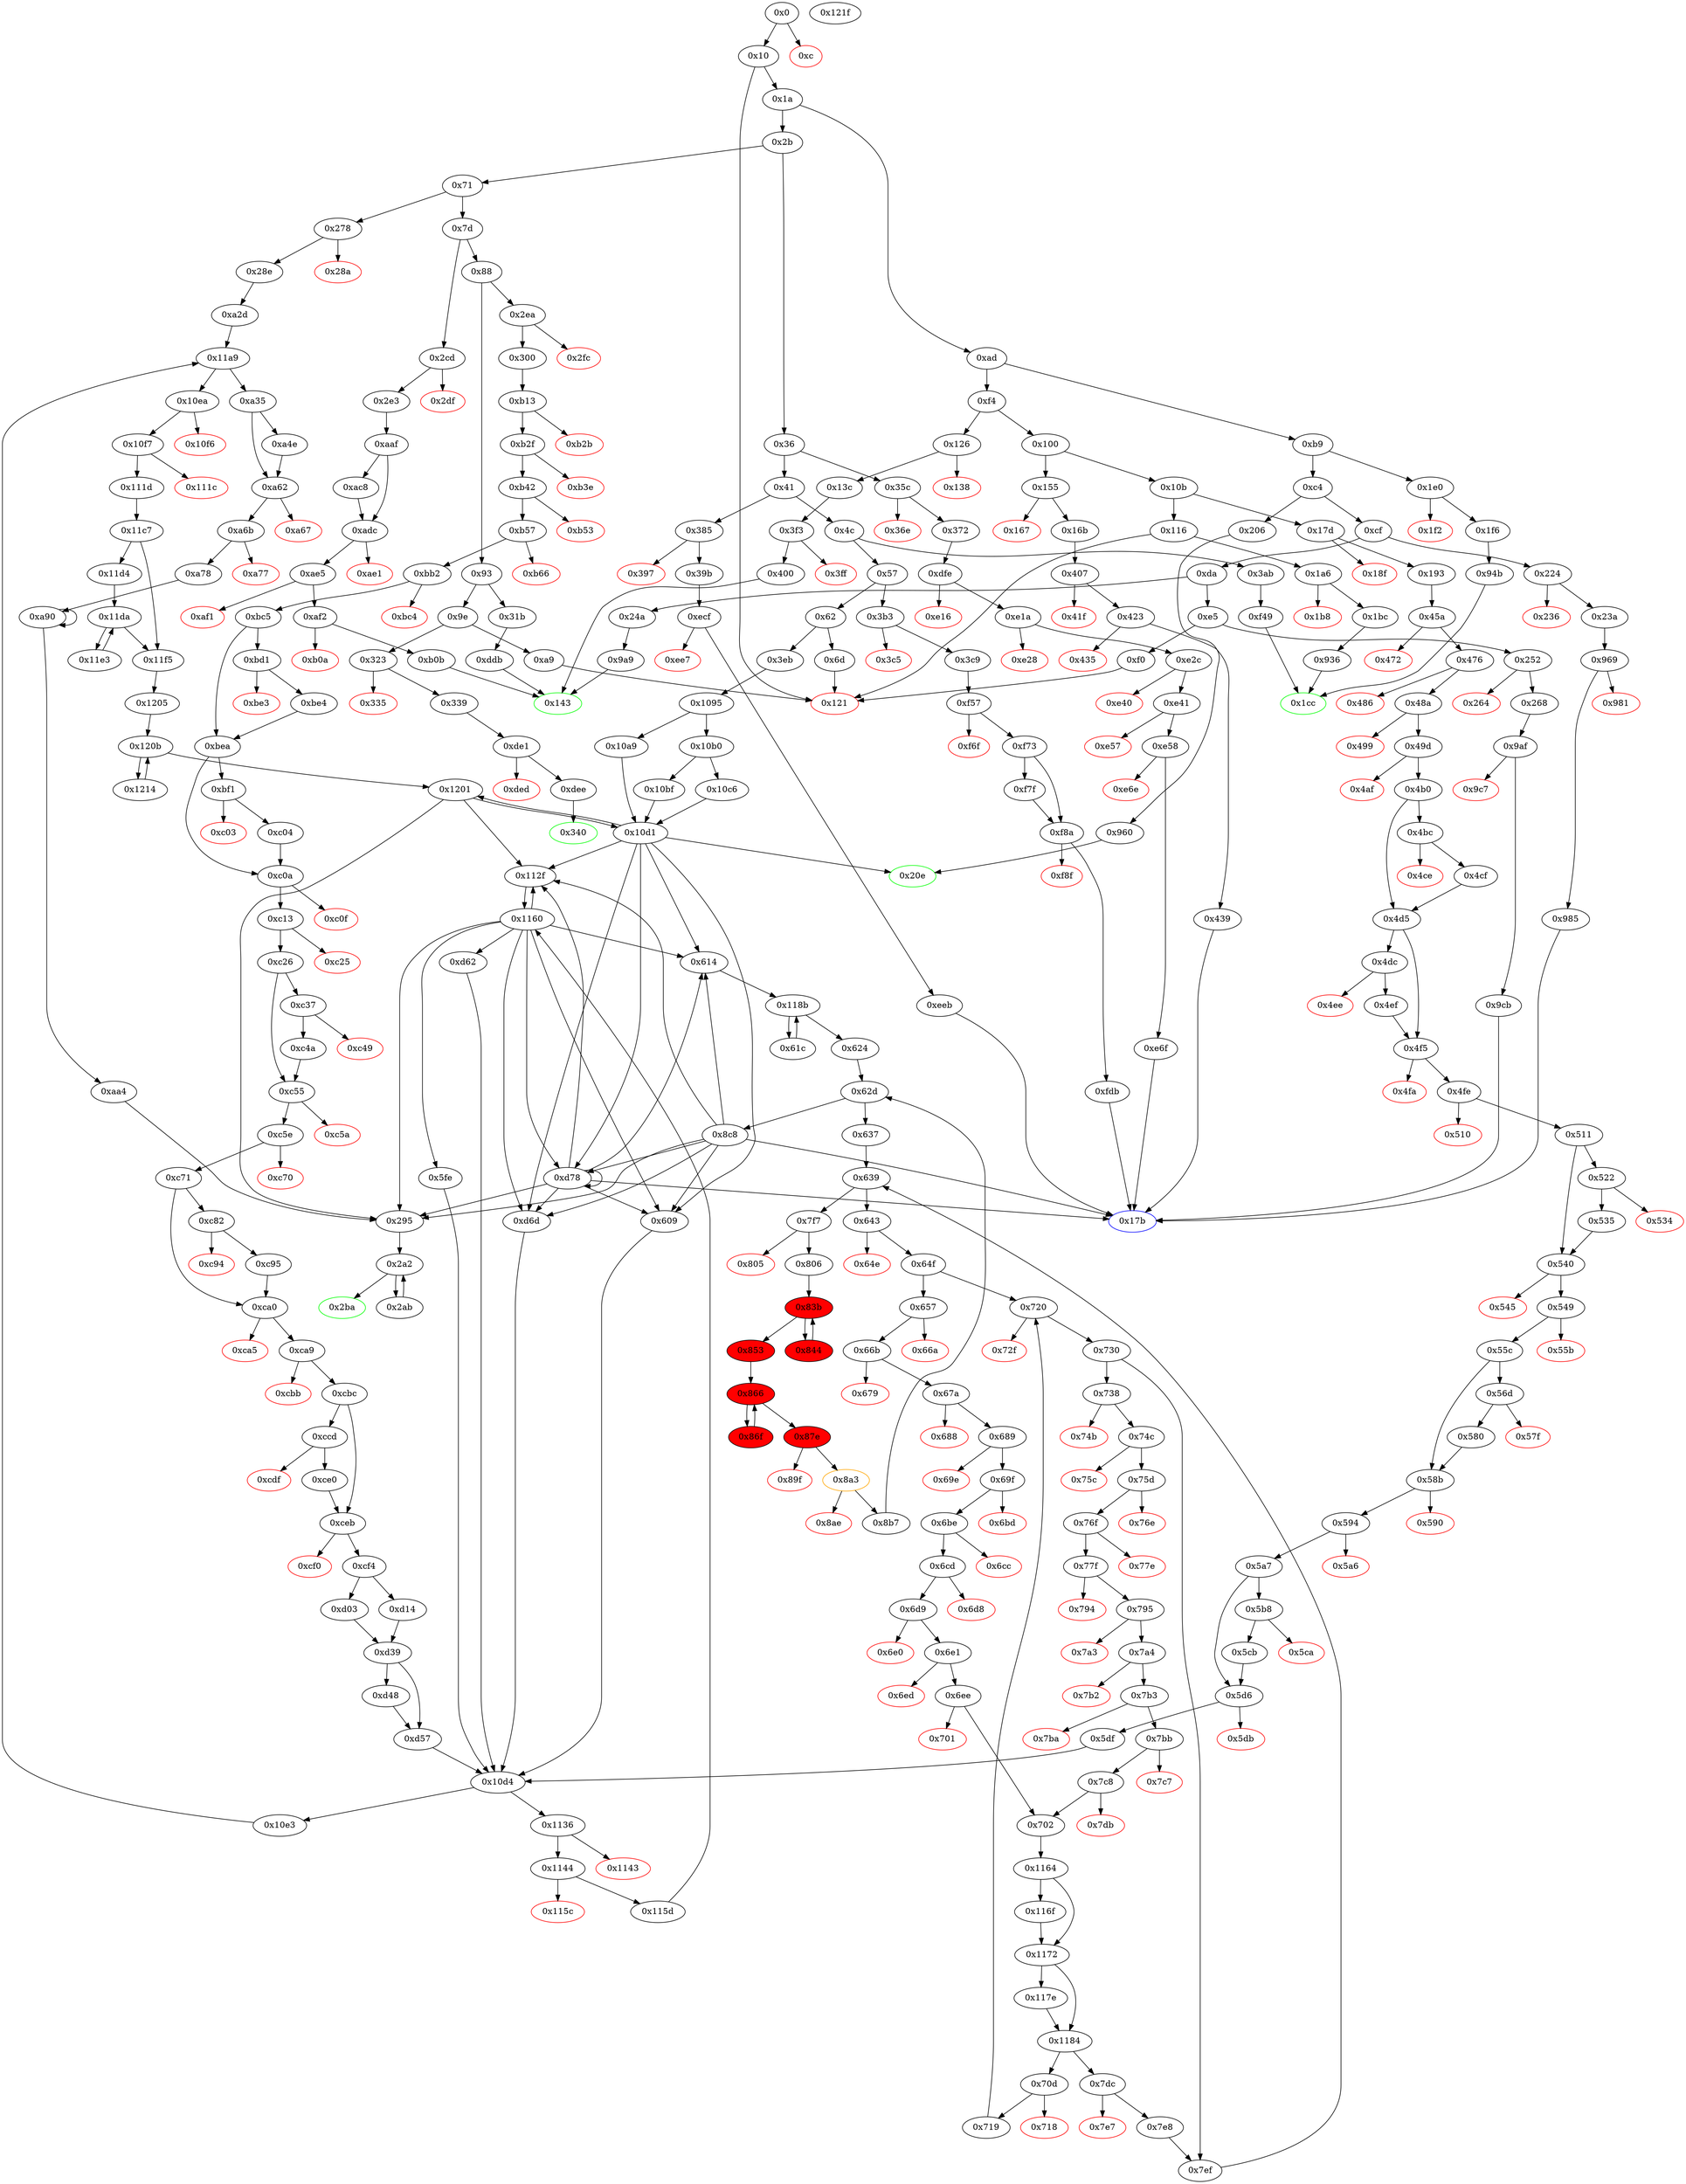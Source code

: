 digraph "" {
"0x28e" [fillcolor=white, id="0x28e", style=filled, tooltip="Block 0x28e\n[0x28e:0x294]\n---\nPredecessors: [0x278]\nSuccessors: [0xa2d]\n---\n0x28e JUMPDEST\n0x28f POP\n0x290 CALLDATALOAD\n0x291 PUSH2 0xa2d\n0x294 JUMP\n---\n0x28e: JUMPDEST \n0x290: V232 = CALLDATALOAD 0x4\n0x291: V233 = 0xa2d\n0x294: JUMP 0xa2d\n---\nEntry stack: [V13, 0x295, 0x4, V226]\nStack pops: 2\nStack additions: [V232]\nExit stack: [V13, 0x295, V232]\n\nDef sites:\nV13: {0x1a.0x1f}\n0x295: {0x278.0x279}\n0x4: {0x278.0x27c}\nV226: {0x278.0x280}\n"];
"0x120b" [fillcolor=white, id="0x120b", style=filled, tooltip="Block 0x120b\n[0x120b:0x1213]\n---\nPredecessors: [0x1205, 0x1214]\nSuccessors: [0x1201, 0x1214]\n---\n0x120b JUMPDEST\n0x120c DUP1\n0x120d DUP3\n0x120e GT\n0x120f ISZERO\n0x1210 PUSH2 0x1201\n0x1213 JUMPI\n---\n0x120b: JUMPDEST \n0x120e: V1659 = GT V1641 S0\n0x120f: V1660 = ISZERO V1659\n0x1210: V1661 = 0x1201\n0x1213: JUMPI 0x1201 V1660\n---\nEntry stack: [S19, S18, S17, S16, S15, S14, S13, S12, S11, S10, S9, {0x0, 0x1, 0x2, 0x295}, S7, S6, 0x112f, V1592, 0x1201, 0x10d1, V1641, S0]\nStack pops: 2\nStack additions: [S1, S0]\nExit stack: [S19, S18, S17, S16, S15, S14, S13, S12, S11, S10, S9, {0x0, 0x1, 0x2, 0x295}, S7, S6, 0x112f, V1592, 0x1201, 0x10d1, V1641, S0]\n\nDef sites:\nS19: {}\nS18: {}\nS17: {}\nS16: {0x609.0x60a, 0x1a.0x1f, 0xd6d.0xd6e, 0xd62.0xd63, 0x5fe.0x5ff}\nS15: {0x609.0x60d, 0x278.0x279, 0xd62.0xd66, 0xd6d.0xd71, 0x5fe.0x602}\nS14: {0x1a.0x1f, 0x28e.0x290}\nS13: {0x609.0x60a, 0x1a.0x1f, 0x17d.0x17e, 0x11a9_0xa2d.0x11ac, 0xd6d.0xd6e, 0x11a9_0x10e3.0x11ac}\nS12: {0x278.0x279, 0x1a.0x1f, 0x111d.0x1125, 0x5fe.0x5ff, 0x193.0x196, 0x609.0x60a, 0x609.0x60d, 0xd6d.0xd6e, 0xd6d.0xd71, 0xd62.0xd63}\nS11: {0x278.0x279, 0x1a.0x1f, 0x111d.0x1121, 0x5fe.0x602, 0x193.0x19c, 0x609.0x60d, 0xd6d.0xd71, 0x28e.0x290, 0xd62.0xd66}\nS10: {0x1a.0x1f, 0x111d.0x1121, 0x10bf.0x10c0, 0x193.0x1a1, 0x10a9.0x10aa, 0x28e.0x290, 0x11c7.0x11cc, 0x10c6.0x10d0}\nS9: {0x609.0x60a, 0x1a.0x1f, 0xd6d.0xd6e, 0x5df.0x5f4, 0x5fe.0x5ff, 0xd62.0xd63}\n{0x0, 0x1, 0x2, 0x295}: {0x609.0x60d, 0x278.0x279, 0xd6d.0xd71, 0x5df.0x5f7, 0x5fe.0x602, 0xd62.0xd66}\nS7: {0x1a.0x1f, 0x111d.0x1121, 0x111d.0x1125, 0x193.0x196, 0x609.0x60d, 0x609.0x60a, 0x28e.0x290, 0x11c7.0x11cc, 0x10c6.0x10d0, 0x278.0x279, 0x10bf.0x10c0, 0x5fe.0x602, 0x5fe.0x5ff, 0x10a9.0x10aa, 0xd6d.0xd71, 0xd6d.0xd6e, 0xd62.0xd66, 0xd62.0xd63}\nS6: {0x11a9_0xa2d.0x11ac, 0x11a9_0x10e3.0x11ac}\n0x112f: {0x111d.0x1125}\nV1592: {0x111d.0x1121}\n0x1201: {0x11f5.0x11f7}\n0x10d1: {0x1205.0x1206}\nV1641: {0x11c7.0x11cc}\nS0: {0x11e3.0x11ef, 0x111d.0x1121, 0x1214.0x121a}\n"];
"0x730" [fillcolor=white, id="0x730", style=filled, tooltip="Block 0x730\n[0x730:0x737]\n---\nPredecessors: [0x720]\nSuccessors: [0x738, 0x7ef]\n---\n0x730 JUMPDEST\n0x731 ADD\n0x732 SLOAD\n0x733 ISZERO\n0x734 PUSH2 0x7ef\n0x737 JUMPI\n---\n0x730: JUMPDEST \n0x731: V711 = ADD V707 0x3\n0x732: V712 = S[V711]\n0x733: V713 = ISZERO V712\n0x734: V714 = 0x7ef\n0x737: JUMPI 0x7ef V713\n---\nEntry stack: [S19, S18, S17, S16, S15, S14, S13, S12, S11, S10, S9, S8, S7, S6, S5, 0xe302875600, S3, {0x0, 0x1, 0x2, 0x3, 0x4, 0x5}, 0x3, V707]\nStack pops: 2\nStack additions: []\nExit stack: [S19, S18, S17, S16, S15, S14, S13, S12, S11, S10, S9, S8, S7, S6, S5, 0xe302875600, S3, {0x0, 0x1, 0x2, 0x3, 0x4, 0x5}]\n\nDef sites:\nS19: {}\nS18: {}\nS17: {0x609.0x60a, 0x118b_0x614.0x118e, 0x1a.0x1f, 0xd6d.0xd6e}\nS16: {0x278.0x279, 0x1a.0x1f, 0x5fe.0x5ff, 0x118b_0x614.0x118e, 0x609.0x60a, 0x609.0x60d, 0xd6d.0xd6e, 0xd6d.0xd71, 0x118b_0x61c.0x118e, 0xd62.0xd63}\nS15: {0x278.0x279, 0x1a.0x1f, 0x5fe.0x5ff, 0x5fe.0x602, 0x118b_0x614.0x118e, 0x609.0x60a, 0x609.0x60d, 0xd6d.0xd6e, 0xd6d.0xd71, 0xd62.0xd66, 0x28e.0x290, 0x118b_0x61c.0x118e, 0xd62.0xd63}\nS14: {0x278.0x279, 0x1a.0x1f, 0x5fe.0x5ff, 0x5fe.0x602, 0x11a9_0x10e3.0x11ac, 0x11a9_0xa2d.0x11ac, 0x118b_0x614.0x118e, 0x609.0x60a, 0x609.0x60d, 0xd6d.0xd6e, 0xd6d.0xd71, 0xd62.0xd66, 0x28e.0x290, 0x118b_0x61c.0x118e, 0xd62.0xd63}\nS13: {0x1a.0x1f, 0x111d.0x1125, 0x118b_0x614.0x118e, 0x609.0x60a, 0x609.0x60d, 0x28e.0x290, 0x278.0x279, 0x5fe.0x5ff, 0x5fe.0x602, 0x11a9_0xa2d.0x11ac, 0x11a9_0x10e3.0x11ac, 0xd6d.0xd6e, 0xd6d.0xd71, 0xd62.0xd66, 0x118b_0x61c.0x118e, 0xd62.0xd63}\nS12: {0x1a.0x1f, 0x111d.0x1125, 0x111d.0x1121, 0x118b_0x614.0x118e, 0x609.0x60a, 0x609.0x60d, 0x28e.0x290, 0x278.0x279, 0x5fe.0x5ff, 0x5fe.0x602, 0x11a9_0xa2d.0x11ac, 0x11a9_0x10e3.0x11ac, 0xd6d.0xd6e, 0xd6d.0xd71, 0xd62.0xd66, 0x118b_0x61c.0x118e, 0xd62.0xd63}\nS11: {0x1a.0x1f, 0x111d.0x1125, 0x111d.0x1121, 0x118b_0x61c.0x118e, 0x609.0x60d, 0x609.0x60a, 0x28e.0x290, 0x11c7.0x11cc, 0x10c6.0x10d0, 0x278.0x279, 0x10bf.0x10c0, 0x5fe.0x602, 0x11a9_0xa2d.0x11ac, 0x11a9_0x10e3.0x11ac, 0x10a9.0x10aa, 0xd6d.0xd71, 0xd6d.0xd6e, 0x118b_0x614.0x118e, 0xd62.0xd66}\nS10: {0x1a.0x1f, 0x111d.0x1125, 0x111d.0x1121, 0x118b_0x61c.0x118e, 0x609.0x60a, 0x609.0x60d, 0x28e.0x290, 0x11c7.0x11cc, 0x10c6.0x10d0, 0x278.0x279, 0x10bf.0x10c0, 0x11a9_0xa2d.0x11ac, 0x11a9_0x10e3.0x11ac, 0x10a9.0x10aa, 0xd6d.0xd6e, 0xd6d.0xd71, 0x118b_0x614.0x118e}\nS9: {0x1a.0x1f, 0x111d.0x1125, 0x111d.0x1121, 0x118b_0x614.0x118e, 0x609.0x60a, 0x609.0x60d, 0x28e.0x290, 0x11c7.0x11cc, 0x10c6.0x10d0, 0x278.0x279, 0x10bf.0x10c0, 0x11a9_0xa2d.0x11ac, 0x11a9_0x10e3.0x11ac, 0x10a9.0x10aa, 0xd6d.0xd6e, 0xd6d.0xd71, 0x118b_0x61c.0x118e}\nS8: {0x278.0x279, 0x1a.0x1f, 0x111d.0x1125, 0x111d.0x1121, 0x10bf.0x10c0, 0x118b_0x61c.0x118e, 0x609.0x60a, 0x609.0x60d, 0x10a9.0x10aa, 0xd6d.0xd6e, 0xd6d.0xd71, 0x28e.0x290, 0x118b_0x614.0x118e, 0x11c7.0x11cc, 0x10c6.0x10d0}\nS7: {0x278.0x279, 0x1a.0x1f, 0x111d.0x1121, 0x10bf.0x10c0, 0x118b_0x61c.0x118e, 0x609.0x60d, 0x10a9.0x10aa, 0xd6d.0xd71, 0x28e.0x290, 0x118b_0x614.0x118e, 0x11c7.0x11cc, 0x10c6.0x10d0}\nS6: {0x1a.0x1f, 0x111d.0x1121, 0x10bf.0x10c0, 0x118b_0x614.0x118e, 0x10a9.0x10aa, 0x28e.0x290, 0x118b_0x61c.0x118e, 0x11c7.0x11cc, 0x10c6.0x10d0}\nS5: {0x118b_0x614.0x118e, 0x118b_0x61c.0x118e}\n0xe302875600: {0x624.0x625}\nS3: {0x624.0x62b, 0x8b7.0x8be}\n{0x0, 0x1, 0x2, 0x3, 0x4, 0x5}: {0x7ef.0x7f2, 0x637.0x637}\n0x3: {0x720.0x721}\nV707: {0x720.0x726}\n"];
"0xd57" [fillcolor=white, id="0xd57", style=filled, tooltip="Block 0xd57\n[0xd57:0xd61]\n---\nPredecessors: [0xd39, 0xd48]\nSuccessors: [0x10d4]\n---\n0xd57 JUMPDEST\n0xd58 PUSH2 0xd62\n0xd5b PUSH1 0x0\n0xd5d DUP6\n0xd5e PUSH2 0x10d4\n0xd61 JUMP\n---\n0xd57: JUMPDEST \n0xd58: V1286 = 0xd62\n0xd5b: V1287 = 0x0\n0xd5e: V1288 = 0x10d4\n0xd61: JUMP 0x10d4\n---\nEntry stack: [V13, 0x17b, V271, V274, V277, V282]\nStack pops: 4\nStack additions: [S3, S2, S1, S0, 0xd62, 0x0, S3]\nExit stack: [V13, 0x17b, V271, V274, V277, V282, 0xd62, 0x0, V271]\n\nDef sites:\nV13: {0x1a.0x1f}\n0x17b: {0x2ea.0x2eb}\nV271: {0x300.0x303}\nV274: {0x300.0x309}\nV277: {0x300.0x30f}\nV282: {0x300.0x316}\n"];
"0x3f3" [fillcolor=white, id="0x3f3", style=filled, tooltip="Block 0x3f3\n[0x3f3:0x3fe]\n---\nPredecessors: [0x13c]\nSuccessors: [0x3ff, 0x400]\n---\n0x3f3 JUMPDEST\n0x3f4 PUSH1 0x17\n0x3f6 DUP2\n0x3f7 PUSH1 0x3\n0x3f9 DUP2\n0x3fa LT\n0x3fb PUSH2 0x400\n0x3fe JUMPI\n---\n0x3f3: JUMPDEST \n0x3f4: V372 = 0x17\n0x3f7: V373 = 0x3\n0x3fa: V374 = LT V93 0x3\n0x3fb: V375 = 0x400\n0x3fe: JUMPI 0x400 V374\n---\nEntry stack: [V13, 0x143, V93]\nStack pops: 1\nStack additions: [S0, 0x17, S0]\nExit stack: [V13, 0x143, V93, 0x17, V93]\n\nDef sites:\nV13: {0x1a.0x1f}\n0x143: {0x126.0x127}\nV93: {0x13c.0x13e}\n"];
"0x534" [color=red, fillcolor=white, id="0x534", style=filled, tooltip="Block 0x534\n[0x534:0x534]\n---\nPredecessors: [0x522]\nSuccessors: []\n---\n0x534 INVALID\n---\n0x534: INVALID \n---\nEntry stack: [V13, 0x17b, V127, V130, V133, 0x3, V505]\nStack pops: 0\nStack additions: []\nExit stack: [V13, 0x17b, V127, V130, V133, 0x3, V505]\n\nDef sites:\nV13: {0x1a.0x1f}\n0x17b: {0x17d.0x17e}\nV127: {0x193.0x196}\nV130: {0x193.0x19c}\nV133: {0x193.0x1a1}\n0x3: {0x522.0x526}\nV505: {0x522.0x52b}\n"];
"0x590" [color=red, fillcolor=white, id="0x590", style=filled, tooltip="Block 0x590\n[0x590:0x593]\n---\nPredecessors: [0x58b]\nSuccessors: []\n---\n0x590 PUSH1 0x0\n0x592 DUP1\n0x593 REVERT\n---\n0x590: V551 = 0x0\n0x593: REVERT 0x0 0x0\n---\nEntry stack: [V13, 0x17b, V127, V130, V133]\nStack pops: 0\nStack additions: []\nExit stack: [V13, 0x17b, V127, V130, V133]\n\nDef sites:\nV13: {0x1a.0x1f}\n0x17b: {0x17d.0x17e}\nV127: {0x193.0x196}\nV130: {0x193.0x19c}\nV133: {0x193.0x1a1}\n"];
"0x61c" [fillcolor=white, id="0x61c", style=filled, tooltip="Block 0x61c\n[0x61c:0x623]\n---\nPredecessors: [0x118b]\nSuccessors: [0x118b]\n---\n0x61c JUMPDEST\n0x61d PUSH2 0x624\n0x620 PUSH2 0x118b\n0x623 JUMP\n---\n0x61c: JUMPDEST \n0x61d: V607 = 0x624\n0x620: V608 = 0x118b\n0x623: JUMP 0x118b\n---\nEntry stack: [S19, S18, S17, S16, S15, S14, S13, S12, S11, S10, S9, S8, S7, S6, S5, S4, S3, S2, S1, V1623]\nStack pops: 0\nStack additions: [0x624]\nExit stack: [S18, S17, S16, S15, S14, S13, S12, S11, S10, S9, S8, S7, S6, S5, S4, S3, S2, S1, S0, 0x624]\n\nDef sites:\nS19: {}\nS18: {}\nS17: {0x609.0x60a, 0x118b_0x614.0x118e, 0x1a.0x1f, 0xd6d.0xd6e}\nS16: {0x278.0x279, 0x1a.0x1f, 0x5fe.0x5ff, 0x118b_0x614.0x118e, 0x609.0x60a, 0x609.0x60d, 0xd6d.0xd6e, 0xd6d.0xd71, 0x118b_0x61c.0x118e, 0xd62.0xd63}\nS15: {0x278.0x279, 0x1a.0x1f, 0x5fe.0x5ff, 0x5fe.0x602, 0x118b_0x61c.0x118e, 0x609.0x60a, 0x609.0x60d, 0xd6d.0xd6e, 0xd6d.0xd71, 0xd62.0xd63, 0x28e.0x290, 0x118b_0x614.0x118e, 0xd62.0xd66}\nS14: {0x278.0x279, 0x1a.0x1f, 0x5fe.0x5ff, 0x5fe.0x602, 0x11a9_0xa2d.0x11ac, 0x11a9_0x10e3.0x11ac, 0x118b_0x614.0x118e, 0x609.0x60a, 0x609.0x60d, 0xd6d.0xd6e, 0xd6d.0xd71, 0xd62.0xd63, 0x28e.0x290, 0x118b_0x61c.0x118e, 0xd62.0xd66}\nS13: {0x1a.0x1f, 0x111d.0x1125, 0x118b_0x614.0x118e, 0x609.0x60d, 0x609.0x60a, 0x28e.0x290, 0x278.0x279, 0x5fe.0x602, 0x5fe.0x5ff, 0x11a9_0x10e3.0x11ac, 0x11a9_0xa2d.0x11ac, 0xd6d.0xd71, 0xd6d.0xd6e, 0xd62.0xd63, 0x118b_0x61c.0x118e, 0xd62.0xd66}\nS12: {0x1a.0x1f, 0x111d.0x1125, 0x111d.0x1121, 0x118b_0x614.0x118e, 0x609.0x60a, 0x609.0x60d, 0x28e.0x290, 0x278.0x279, 0x5fe.0x5ff, 0x5fe.0x602, 0x11a9_0x10e3.0x11ac, 0x11a9_0xa2d.0x11ac, 0xd6d.0xd6e, 0xd6d.0xd71, 0xd62.0xd66, 0x118b_0x61c.0x118e, 0xd62.0xd63}\nS11: {0x1a.0x1f, 0x111d.0x1125, 0x111d.0x1121, 0x118b_0x614.0x118e, 0x609.0x60a, 0x609.0x60d, 0x28e.0x290, 0x11c7.0x11cc, 0x10c6.0x10d0, 0x278.0x279, 0x10bf.0x10c0, 0x5fe.0x5ff, 0x5fe.0x602, 0x11a9_0x10e3.0x11ac, 0x11a9_0xa2d.0x11ac, 0x10a9.0x10aa, 0xd6d.0xd6e, 0xd6d.0xd71, 0xd62.0xd66, 0x118b_0x61c.0x118e, 0xd62.0xd63}\nS10: {0x1a.0x1f, 0x111d.0x1125, 0x111d.0x1121, 0x118b_0x61c.0x118e, 0x609.0x60a, 0x609.0x60d, 0x28e.0x290, 0x11c7.0x11cc, 0x10c6.0x10d0, 0x278.0x279, 0x10bf.0x10c0, 0x5fe.0x5ff, 0x5fe.0x602, 0x11a9_0x10e3.0x11ac, 0x11a9_0xa2d.0x11ac, 0x10a9.0x10aa, 0xd6d.0xd6e, 0xd6d.0xd71, 0xd62.0xd66, 0x118b_0x614.0x118e, 0xd62.0xd63}\nS9: {0x1a.0x1f, 0x111d.0x1121, 0x111d.0x1125, 0x118b_0x61c.0x118e, 0x609.0x60a, 0x609.0x60d, 0x28e.0x290, 0x11c7.0x11cc, 0x10c6.0x10d0, 0x278.0x279, 0x10bf.0x10c0, 0x5fe.0x5ff, 0x5fe.0x602, 0x11a9_0x10e3.0x11ac, 0x11a9_0xa2d.0x11ac, 0x10a9.0x10aa, 0xd6d.0xd6e, 0xd6d.0xd71, 0xd62.0xd63, 0x118b_0x614.0x118e, 0xd62.0xd66}\nS8: {0x1a.0x1f, 0x111d.0x1121, 0x111d.0x1125, 0x118b_0x614.0x118e, 0x609.0x60d, 0x609.0x60a, 0x28e.0x290, 0x11c7.0x11cc, 0x10c6.0x10d0, 0x278.0x279, 0x10bf.0x10c0, 0x5fe.0x602, 0x5fe.0x5ff, 0x11a9_0x10e3.0x11ac, 0x11a9_0xa2d.0x11ac, 0x10a9.0x10aa, 0xd6d.0xd71, 0xd6d.0xd6e, 0xd62.0xd63, 0x118b_0x61c.0x118e, 0xd62.0xd66}\nS7: {0x1a.0x1f, 0x111d.0x1125, 0x111d.0x1121, 0x118b_0x61c.0x118e, 0x609.0x60a, 0x609.0x60d, 0x28e.0x290, 0x11c7.0x11cc, 0x10c6.0x10d0, 0x278.0x279, 0x17d.0x17e, 0x10bf.0x10c0, 0x5fe.0x5ff, 0x5fe.0x602, 0x11a9_0xa2d.0x11ac, 0x11a9_0x10e3.0x11ac, 0x10a9.0x10aa, 0xd6d.0xd6e, 0xd6d.0xd71, 0xd62.0xd63, 0x118b_0x614.0x118e, 0xd62.0xd66}\nS6: {0x1a.0x1f, 0x111d.0x1125, 0x111d.0x1121, 0x193.0x196, 0x118b_0x614.0x118e, 0x609.0x60a, 0x609.0x60d, 0x28e.0x290, 0x11c7.0x11cc, 0x10c6.0x10d0, 0x278.0x279, 0x17d.0x17e, 0x10bf.0x10c0, 0x5fe.0x5ff, 0x5fe.0x602, 0x11a9_0x10e3.0x11ac, 0x11a9_0xa2d.0x11ac, 0x10a9.0x10aa, 0xd6d.0xd6e, 0xd6d.0xd71, 0xd62.0xd66, 0x118b_0x61c.0x118e, 0xd62.0xd63}\nS5: {0x1a.0x1f, 0x111d.0x1125, 0x111d.0x1121, 0x193.0x196, 0x193.0x19c, 0x118b_0x61c.0x118e, 0x609.0x60a, 0x609.0x60d, 0x28e.0x290, 0x11c7.0x11cc, 0x10c6.0x10d0, 0x278.0x279, 0x17d.0x17e, 0x10bf.0x10c0, 0x5fe.0x5ff, 0x5fe.0x602, 0x11a9_0xa2d.0x11ac, 0x11a9_0x10e3.0x11ac, 0x10a9.0x10aa, 0xd6d.0xd6e, 0xd6d.0xd71, 0xd62.0xd63, 0x118b_0x614.0x118e, 0xd62.0xd66}\nS4: {0x1a.0x1f, 0x111d.0x1121, 0x111d.0x1125, 0x193.0x196, 0x193.0x19c, 0x193.0x1a1, 0x118b_0x61c.0x118e, 0x609.0x60d, 0x609.0x60a, 0x28e.0x290, 0x11c7.0x11cc, 0x10c6.0x10d0, 0x278.0x279, 0x17d.0x17e, 0x10bf.0x10c0, 0x5fe.0x5ff, 0x5fe.0x602, 0x11a9_0xa2d.0x11ac, 0x11a9_0x10e3.0x11ac, 0x10a9.0x10aa, 0xd6d.0xd71, 0xd6d.0xd6e, 0xd62.0xd63, 0x118b_0x614.0x118e, 0xd62.0xd66}\nS3: {0x1a.0x1f, 0x111d.0x1121, 0x111d.0x1125, 0x193.0x196, 0x193.0x19c, 0x193.0x1a1, 0x118b_0x61c.0x118e, 0x609.0x60a, 0x609.0x60d, 0x28e.0x290, 0x11c7.0x11cc, 0x10c6.0x10d0, 0x278.0x279, 0x10bf.0x10c0, 0x5fe.0x5ff, 0x5fe.0x602, 0x11a9_0x10e3.0x11ac, 0x11a9_0xa2d.0x11ac, 0x10a9.0x10aa, 0xd6d.0xd6e, 0xd6d.0xd71, 0xd62.0xd66, 0x118b_0x614.0x118e, 0xd62.0xd63}\nS2: {0x1a.0x1f, 0x111d.0x1125, 0x111d.0x1121, 0x193.0x19c, 0x193.0x1a1, 0x118b_0x61c.0x118e, 0x609.0x60a, 0x609.0x60d, 0x28e.0x290, 0x11c7.0x11cc, 0x10c6.0x10d0, 0x278.0x279, 0x10bf.0x10c0, 0x5fe.0x5ff, 0x5fe.0x602, 0x11a9_0xa2d.0x11ac, 0x11a9_0x10e3.0x11ac, 0x10a9.0x10aa, 0xd6d.0xd6e, 0xd6d.0xd71, 0xd62.0xd66, 0x118b_0x614.0x118e, 0xd62.0xd63}\nS1: {0x1a.0x1f, 0x111d.0x1125, 0x111d.0x1121, 0x193.0x1a1, 0x118b_0x61c.0x118e, 0x609.0x60a, 0x609.0x60d, 0x28e.0x290, 0x11c7.0x11cc, 0x10c6.0x10d0, 0x278.0x279, 0x10bf.0x10c0, 0x5fe.0x5ff, 0x5fe.0x602, 0x11a9_0xa2d.0x11ac, 0x11a9_0x10e3.0x11ac, 0x10a9.0x10aa, 0xd6d.0xd6e, 0xd6d.0xd71, 0xd62.0xd63, 0x118b_0x614.0x118e, 0xd62.0xd66}\nV1623: {0x118b.0x118e}\n"];
"0x94b" [fillcolor=white, id="0x94b", style=filled, tooltip="Block 0x94b\n[0x94b:0x95f]\n---\nPredecessors: [0x1f6]\nSuccessors: [0x1cc]\n---\n0x94b JUMPDEST\n0x94c PUSH1 0x1c\n0x94e PUSH1 0x20\n0x950 MSTORE\n0x951 PUSH1 0x0\n0x953 SWAP1\n0x954 DUP2\n0x955 MSTORE\n0x956 PUSH1 0x40\n0x958 SWAP1\n0x959 SHA3\n0x95a SLOAD\n0x95b PUSH1 0xff\n0x95d AND\n0x95e DUP2\n0x95f JUMP\n---\n0x94b: JUMPDEST \n0x94c: V886 = 0x1c\n0x94e: V887 = 0x20\n0x950: M[0x20] = 0x1c\n0x951: V888 = 0x0\n0x955: M[0x0] = V175\n0x956: V889 = 0x40\n0x959: V890 = SHA3 0x0 0x40\n0x95a: V891 = S[V890]\n0x95b: V892 = 0xff\n0x95d: V893 = AND 0xff V891\n0x95f: JUMP 0x1cc\n---\nEntry stack: [V13, 0x1cc, V175]\nStack pops: 2\nStack additions: [S1, V893]\nExit stack: [V13, 0x1cc, V893]\n\nDef sites:\nV13: {0x1a.0x1f}\n0x1cc: {0x1e0.0x1e1}\nV175: {0x1f6.0x201}\n"];
"0x4ce" [color=red, fillcolor=white, id="0x4ce", style=filled, tooltip="Block 0x4ce\n[0x4ce:0x4ce]\n---\nPredecessors: [0x4bc]\nSuccessors: []\n---\n0x4ce INVALID\n---\n0x4ce: INVALID \n---\nEntry stack: [V13, 0x17b, V127, V130, V133, 0x9, V460]\nStack pops: 0\nStack additions: []\nExit stack: [V13, 0x17b, V127, V130, V133, 0x9, V460]\n\nDef sites:\nV13: {0x1a.0x1f}\n0x17b: {0x17d.0x17e}\nV127: {0x193.0x196}\nV130: {0x193.0x19c}\nV133: {0x193.0x1a1}\n0x9: {0x4bc.0x4c0}\nV460: {0x4bc.0x4c5}\n"];
"0x10" [fillcolor=white, id="0x10", style=filled, tooltip="Block 0x10\n[0x10:0x19]\n---\nPredecessors: [0x0]\nSuccessors: [0x1a, 0x121]\n---\n0x10 JUMPDEST\n0x11 POP\n0x12 PUSH1 0x4\n0x14 CALLDATASIZE\n0x15 LT\n0x16 PUSH2 0x121\n0x19 JUMPI\n---\n0x10: JUMPDEST \n0x12: V6 = 0x4\n0x14: V7 = CALLDATASIZE\n0x15: V8 = LT V7 0x4\n0x16: V9 = 0x121\n0x19: JUMPI 0x121 V8\n---\nEntry stack: [V2]\nStack pops: 1\nStack additions: []\nExit stack: []\n\nDef sites:\nV2: {0x0.0x5}\n"];
"0xe58" [fillcolor=white, id="0xe58", style=filled, tooltip="Block 0xe58\n[0xe58:0xe6d]\n---\nPredecessors: [0xe41]\nSuccessors: [0xe6e, 0xe6f]\n---\n0xe58 JUMPDEST\n0xe59 ADD\n0xe5a SSTORE\n0xe5b PUSH1 0x1a\n0xe5d SLOAD\n0xe5e DUP2\n0xe5f SWAP1\n0xe60 PUSH1 0xf\n0xe62 SWAP1\n0xe63 PUSH1 0xff\n0xe65 AND\n0xe66 PUSH1 0x6\n0xe68 DUP2\n0xe69 LT\n0xe6a PUSH2 0xe6f\n0xe6d JUMPI\n---\n0xe58: JUMPDEST \n0xe59: V1369 = ADD V1365 0x9\n0xe5a: S[V1369] = V321\n0xe5b: V1370 = 0x1a\n0xe5d: V1371 = S[0x1a]\n0xe60: V1372 = 0xf\n0xe63: V1373 = 0xff\n0xe65: V1374 = AND 0xff V1371\n0xe66: V1375 = 0x6\n0xe69: V1376 = LT V1374 0x6\n0xe6a: V1377 = 0xe6f\n0xe6d: JUMPI 0xe6f V1376\n---\nEntry stack: [V13, 0x17b, V318, V321, V324, V321, 0x9, V1365]\nStack pops: 4\nStack additions: [S3, S3, 0xf, V1374]\nExit stack: [V13, 0x17b, V318, V321, V324, V324, 0xf, V1374]\n\nDef sites:\nV13: {0x1a.0x1f}\n0x17b: {0x35c.0x35d}\nV318: {0x372.0x375}\nV321: {0x372.0x37b}\nV324: {0x372.0x380}\nV321: {0x372.0x37b}\n0x9: {0xe41.0xe49}\nV1365: {0xe41.0xe4e}\n"];
"0x7a3" [color=red, fillcolor=white, id="0x7a3", style=filled, tooltip="Block 0x7a3\n[0x7a3:0x7a3]\n---\nPredecessors: [0x795]\nSuccessors: []\n---\n0x7a3 INVALID\n---\n0x7a3: INVALID \n---\nEntry stack: [S19, S18, S17, S16, S15, S14, S13, S12, S11, S10, S9, S8, 0xe302875600, S6, {0x0, 0x1, 0x2, 0x3, 0x4}, V742, 0x64, V751, 0x17, S0]\nStack pops: 0\nStack additions: []\nExit stack: [S19, S18, S17, S16, S15, S14, S13, S12, S11, S10, S9, S8, 0xe302875600, S6, {0x0, 0x1, 0x2, 0x3, 0x4}, V742, 0x64, V751, 0x17, S0]\n\nDef sites:\nS19: {}\nS18: {}\nS17: {0x609.0x60a, 0x118b_0x614.0x118e, 0x1a.0x1f, 0xd6d.0xd6e}\nS16: {0x278.0x279, 0x1a.0x1f, 0x5fe.0x5ff, 0x118b_0x614.0x118e, 0x609.0x60a, 0x609.0x60d, 0xd6d.0xd6e, 0xd6d.0xd71, 0x118b_0x61c.0x118e, 0xd62.0xd63}\nS15: {0x278.0x279, 0x1a.0x1f, 0x5fe.0x5ff, 0x5fe.0x602, 0x118b_0x614.0x118e, 0x609.0x60a, 0x609.0x60d, 0xd6d.0xd6e, 0xd6d.0xd71, 0xd62.0xd66, 0x28e.0x290, 0x118b_0x61c.0x118e, 0xd62.0xd63}\nS14: {0x278.0x279, 0x5fe.0x602, 0x11a9_0x10e3.0x11ac, 0x11a9_0xa2d.0x11ac, 0x118b_0x61c.0x118e, 0x609.0x60d, 0xd6d.0xd71, 0x28e.0x290, 0x118b_0x614.0x118e, 0xd62.0xd66}\nS13: {0x1a.0x1f, 0x111d.0x1125, 0x11a9_0xa2d.0x11ac, 0x11a9_0x10e3.0x11ac, 0x118b_0x614.0x118e, 0x609.0x60a, 0xd6d.0xd6e, 0x28e.0x290, 0x118b_0x61c.0x118e}\nS12: {0x278.0x279, 0x1a.0x1f, 0x111d.0x1125, 0x111d.0x1121, 0x11a9_0xa2d.0x11ac, 0x11a9_0x10e3.0x11ac, 0x118b_0x614.0x118e, 0x609.0x60a, 0x609.0x60d, 0xd6d.0xd6e, 0xd6d.0xd71, 0x118b_0x61c.0x118e}\nS11: {0x278.0x279, 0x1a.0x1f, 0x111d.0x1125, 0x111d.0x1121, 0x10bf.0x10c0, 0x118b_0x614.0x118e, 0x609.0x60a, 0x609.0x60d, 0x10a9.0x10aa, 0xd6d.0xd6e, 0xd6d.0xd71, 0x28e.0x290, 0x118b_0x61c.0x118e, 0x11c7.0x11cc, 0x10c6.0x10d0}\nS10: {0x278.0x279, 0x1a.0x1f, 0x111d.0x1121, 0x10bf.0x10c0, 0x118b_0x61c.0x118e, 0x609.0x60d, 0x10a9.0x10aa, 0xd6d.0xd71, 0x28e.0x290, 0x118b_0x614.0x118e, 0x11c7.0x11cc, 0x10c6.0x10d0}\nS9: {0x1a.0x1f, 0x111d.0x1121, 0x10bf.0x10c0, 0x118b_0x614.0x118e, 0x10a9.0x10aa, 0x28e.0x290, 0x118b_0x61c.0x118e, 0x11c7.0x11cc, 0x10c6.0x10d0}\nS8: {0x118b_0x614.0x118e, 0x118b_0x61c.0x118e}\n0xe302875600: {0x624.0x625}\nS6: {0x624.0x62b, 0x8b7.0x8be}\n{0x0, 0x1, 0x2, 0x3, 0x4}: {0x7ef.0x7f2, 0x637.0x637}\nV742: {0x77f.0x781}\n0x64: {0x77f.0x784}\nV751: {0x795.0x797}\n0x17: {0x795.0x798}\nS0: {0x624.0x62b, 0x8b7.0x8be}\n"];
"0x2a2" [fillcolor=white, id="0x2a2", style=filled, tooltip="Block 0x2a2\n[0x2a2:0x2aa]\n---\nPredecessors: [0x295, 0x2ab]\nSuccessors: [0x2ab, 0x2ba]\n---\n0x2a2 JUMPDEST\n0x2a3 DUP4\n0x2a4 DUP2\n0x2a5 LT\n0x2a6 ISZERO\n0x2a7 PUSH2 0x2ba\n0x2aa JUMPI\n---\n0x2a2: JUMPDEST \n0x2a5: V238 = LT S0 0xc0\n0x2a6: V239 = ISZERO V238\n0x2a7: V240 = 0x2ba\n0x2aa: JUMPI 0x2ba V239\n---\nEntry stack: [S19, S18, S17, S16, S15, S14, S13, S12, S11, S10, S9, S8, V235, V235, S5, 0xc0, 0xc0, V235, S1, S0]\nStack pops: 4\nStack additions: [S3, S2, S1, S0]\nExit stack: [S19, S18, S17, S16, S15, S14, S13, S12, S11, S10, S9, S8, V235, V235, S5, 0xc0, 0xc0, V235, S1, S0]\n\nDef sites:\nS19: {}\nS18: {}\nS17: {}\nS16: {0x609.0x60a, 0x1a.0x1f, 0xd6d.0xd6e, 0xd62.0xd63, 0x5fe.0x5ff}\nS15: {0x278.0x279, 0x1a.0x1f, 0x5fe.0x602, 0x5fe.0x5ff, 0x609.0x60d, 0x609.0x60a, 0xd6d.0xd71, 0xd6d.0xd6e, 0xd62.0xd63, 0xd62.0xd66}\nS14: {0x609.0x60d, 0x278.0x279, 0xd6d.0xd71, 0x28e.0x290, 0x5fe.0x602, 0xd62.0xd66}\nS13: {0x609.0x60a, 0x1a.0x1f, 0xd6d.0xd6e, 0x11a9_0x10e3.0x11ac, 0x28e.0x290, 0x11a9_0xa2d.0x11ac}\nS12: {0x278.0x279, 0x1a.0x1f, 0x111d.0x1125, 0x5fe.0x5ff, 0x11a9_0xa2d.0x11ac, 0x11a9_0x10e3.0x11ac, 0x609.0x60a, 0x609.0x60d, 0xd6d.0xd6e, 0xd6d.0xd71, 0x118b_0x614.0x118e, 0xd62.0xd63}\nS11: {0x278.0x279, 0x1a.0x1f, 0x111d.0x1121, 0x111d.0x1125, 0x5fe.0x5ff, 0x5fe.0x602, 0x118b_0x614.0x118e, 0x609.0x60d, 0x609.0x60a, 0xd6d.0xd71, 0xd6d.0xd6e, 0xd62.0xd66, 0x28e.0x290, 0x118b_0x61c.0x118e, 0xd62.0xd63}\nS10: {0x1a.0x1f, 0x111d.0x1121, 0x118b_0x61c.0x118e, 0x609.0x60a, 0x609.0x60d, 0x28e.0x290, 0x11c7.0x11cc, 0x10c6.0x10d0, 0x278.0x279, 0x10bf.0x10c0, 0x5fe.0x5ff, 0x5fe.0x602, 0x10a9.0x10aa, 0xd6d.0xd6e, 0xd6d.0xd71, 0xd62.0xd63, 0x118b_0x614.0x118e, 0xd62.0xd66}\nS9: {0x1a.0x1f, 0x118b_0x61c.0x118e, 0x609.0x60a, 0x609.0x60d, 0x28e.0x290, 0x278.0x279, 0x5fe.0x5ff, 0x5fe.0x602, 0x11a9_0x10e3.0x11ac, 0x11a9_0xa2d.0x11ac, 0x11f5.0x11f7, 0xd6d.0xd6e, 0xd6d.0xd71, 0xd62.0xd66, 0x118b_0x614.0x118e, 0xd62.0xd63}\nS8: {0x1a.0x1f, 0x111d.0x1125, 0x111d.0x1121, 0x118b_0x61c.0x118e, 0x609.0x60d, 0x609.0x60a, 0x28e.0x290, 0x11c7.0x11cc, 0xa78.0xa7c, 0x278.0x279, 0x5fe.0x602, 0x11a9_0xa2d.0x11ac, 0x11a9_0x10e3.0x11ac, 0xd6d.0xd71, 0xd6d.0xd6e, 0x118b_0x614.0x118e, 0xd62.0xd66}\nV235: {0x295.0x298}\nV235: {0x295.0x298}\nS5: {0x1a.0x1f, 0x111d.0x1125, 0x111d.0x1121, 0x118b_0x61c.0x118e, 0x609.0x60d, 0x609.0x60a, 0x28e.0x290, 0x11c7.0x11cc, 0xa78.0xa7c, 0x278.0x279, 0x5fe.0x602, 0x11a9_0xa2d.0x11ac, 0x11a9_0x10e3.0x11ac, 0xd6d.0xd71, 0xd6d.0xd6e, 0x118b_0x614.0x118e, 0xd62.0xd66}\n0xc0: {0x295.0x29b}\n0xc0: {0x295.0x29b}\nV235: {0x295.0x298}\nS1: {0x1a.0x1f, 0x111d.0x1125, 0x111d.0x1121, 0x118b_0x61c.0x118e, 0x609.0x60d, 0x609.0x60a, 0x28e.0x290, 0x11c7.0x11cc, 0xa78.0xa7c, 0x278.0x279, 0x5fe.0x602, 0x11a9_0xa2d.0x11ac, 0x11a9_0x10e3.0x11ac, 0xd6d.0xd71, 0xd6d.0xd6e, 0x118b_0x614.0x118e, 0xd62.0xd66}\nS0: {0x2ab.0x2b5, 0x295.0x2a0}\n"];
"0x397" [color=red, fillcolor=white, id="0x397", style=filled, tooltip="Block 0x397\n[0x397:0x39a]\n---\nPredecessors: [0x385]\nSuccessors: []\n---\n0x397 PUSH1 0x0\n0x399 DUP1\n0x39a REVERT\n---\n0x397: V334 = 0x0\n0x39a: REVERT 0x0 0x0\n---\nEntry stack: [V13, 0x17b, 0x4, V329]\nStack pops: 0\nStack additions: []\nExit stack: [V13, 0x17b, 0x4, V329]\n\nDef sites:\nV13: {0x1a.0x1f}\n0x17b: {0x385.0x386}\n0x4: {0x385.0x389}\nV329: {0x385.0x38d}\n"];
"0xaf1" [color=red, fillcolor=white, id="0xaf1", style=filled, tooltip="Block 0xaf1\n[0xaf1:0xaf1]\n---\nPredecessors: [0xae5]\nSuccessors: []\n---\n0xaf1 INVALID\n---\n0xaf1: INVALID \n---\nEntry stack: [V13, 0x143, V260, 0x0, 0x3, V260]\nStack pops: 0\nStack additions: []\nExit stack: [V13, 0x143, V260, 0x0, 0x3, V260]\n\nDef sites:\nV13: {0x1a.0x1f}\n0x143: {0x2cd.0x2ce}\nV260: {0x2e3.0x2e5}\n0x0: {0xaaf.0xab1}\n0x3: {0xae5.0xae6}\nV260: {0x2e3.0x2e5}\n"];
"0x83b" [fillcolor=red, id="0x83b", style=filled, tooltip="Block 0x83b\n[0x83b:0x843]\n---\nPredecessors: [0x806, 0x844]\nSuccessors: [0x844, 0x853]\n---\n0x83b JUMPDEST\n0x83c DUP4\n0x83d DUP2\n0x83e LT\n0x83f ISZERO\n0x840 PUSH2 0x853\n0x843 JUMPI\n---\n0x83b: JUMPDEST \n0x83e: V807 = LT S0 0xa0\n0x83f: V808 = ISZERO V807\n0x840: V809 = 0x853\n0x843: JUMPI 0x853 V808\n---\nEntry stack: [V1623, S20, S19, S18, S17, S16, S15, 0xe302875600, S13, V801, V801, 0x5eec2b16, S9, S8, V804, V804, S5, 0xa0, 0xa0, V804, S1, S0]\nStack pops: 4\nStack additions: [S3, S2, S1, S0]\nExit stack: [V1623, S20, S19, S18, S17, S16, S15, 0xe302875600, S13, V801, V801, 0x5eec2b16, S9, S8, V804, V804, S5, 0xa0, 0xa0, V804, S1, S0]\n\nDef sites:\nV1623: {0x118b_0x614.0x118e}\nS20: {0x118b_0x614.0x118e, 0x118b_0x61c.0x118e}\nS19: {0x118b_0x614.0x118e, 0x118b_0x61c.0x118e}\nS18: {0x118b_0x614.0x118e, 0x118b_0x61c.0x118e}\nS17: {0x118b_0x614.0x118e, 0x118b_0x61c.0x118e}\nS16: {0x118b_0x614.0x118e, 0x118b_0x61c.0x118e}\nS15: {0x118b_0x614.0x118e, 0x118b_0x61c.0x118e}\n0xe302875600: {0x624.0x625}\nS13: {0x624.0x62b, 0x8b7.0x8be}\nV801: {0x806.0x820}\nV801: {0x806.0x820}\n0x5eec2b16: {0x806.0x825}\nS9: {0x118b_0x614.0x118e, 0x118b_0x61c.0x118e}\nS8: {0x118b_0x614.0x118e, 0x118b_0x61c.0x118e}\nV804: {0x806.0x831}\nV804: {0x806.0x831}\nS5: {0x118b_0x614.0x118e, 0x118b_0x61c.0x118e}\n0xa0: {0x806.0x834}\n0xa0: {0x806.0x834}\nV804: {0x806.0x831}\nS1: {0x118b_0x614.0x118e, 0x118b_0x61c.0x118e}\nS0: {0x844.0x84e, 0x806.0x839}\n"];
"0xd48" [fillcolor=white, id="0xd48", style=filled, tooltip="Block 0xd48\n[0xd48:0xd56]\n---\nPredecessors: [0xd39]\nSuccessors: [0xd57]\n---\n0xd48 PUSH1 0x1a\n0xd4a DUP1\n0xd4b SLOAD\n0xd4c PUSH2 0xff00\n0xd4f NOT\n0xd50 AND\n0xd51 PUSH2 0x100\n0xd54 OR\n0xd55 SWAP1\n0xd56 SSTORE\n---\n0xd48: V1279 = 0x1a\n0xd4b: V1280 = S[0x1a]\n0xd4c: V1281 = 0xff00\n0xd4f: V1282 = NOT 0xff00\n0xd50: V1283 = AND 0xffffffffffffffffffffffffffffffffffffffffffffffffffffffffffff00ff V1280\n0xd51: V1284 = 0x100\n0xd54: V1285 = OR 0x100 V1283\n0xd56: S[0x1a] = V1285\n---\nEntry stack: [V13, 0x17b, V271, V274, V277, V282]\nStack pops: 0\nStack additions: []\nExit stack: [V13, 0x17b, V271, V274, V277, V282]\n\nDef sites:\nV13: {0x1a.0x1f}\n0x17b: {0x2ea.0x2eb}\nV271: {0x300.0x303}\nV274: {0x300.0x309}\nV277: {0x300.0x30f}\nV282: {0x300.0x316}\n"];
"0x7bb" [fillcolor=white, id="0x7bb", style=filled, tooltip="Block 0x7bb\n[0x7bb:0x7c6]\n---\nPredecessors: [0x7b3]\nSuccessors: [0x7c7, 0x7c8]\n---\n0x7bb JUMPDEST\n0x7bc SDIV\n0x7bd DUP6\n0x7be DUP4\n0x7bf PUSH1 0x5\n0x7c1 DUP2\n0x7c2 LT\n0x7c3 PUSH2 0x7c8\n0x7c6 JUMPI\n---\n0x7bb: JUMPDEST \n0x7bc: V765 = SDIV V763 0x64\n0x7bf: V766 = 0x5\n0x7c2: V767 = LT {0x0, 0x1, 0x2, 0x3, 0x4} 0x5\n0x7c3: V768 = 0x7c8\n0x7c6: JUMPI 0x7c8 V767\n---\nEntry stack: [S17, S16, S15, S14, S13, S12, S11, S10, S9, S8, S7, S6, 0xe302875600, S4, {0x0, 0x1, 0x2, 0x3, 0x4}, V742, 0x64, V763]\nStack pops: 7\nStack additions: [S6, S5, S4, S3, S2, V765, S6, S3]\nExit stack: [S17, S16, S15, S14, S13, S12, S11, S10, S9, S8, S7, S6, 0xe302875600, S4, {0x0, 0x1, 0x2, 0x3, 0x4}, V742, V765, S6, {0x0, 0x1, 0x2, 0x3, 0x4}]\n\nDef sites:\nS17: {}\nS16: {}\nS15: {0x609.0x60a, 0x118b_0x614.0x118e, 0x1a.0x1f, 0xd6d.0xd6e}\nS14: {0x278.0x279, 0x1a.0x1f, 0x5fe.0x5ff, 0x118b_0x614.0x118e, 0x609.0x60a, 0x609.0x60d, 0xd6d.0xd6e, 0xd6d.0xd71, 0x118b_0x61c.0x118e, 0xd62.0xd63}\nS13: {0x278.0x279, 0x1a.0x1f, 0x5fe.0x5ff, 0x5fe.0x602, 0x118b_0x614.0x118e, 0x609.0x60a, 0x609.0x60d, 0xd6d.0xd6e, 0xd6d.0xd71, 0xd62.0xd66, 0x28e.0x290, 0x118b_0x61c.0x118e, 0xd62.0xd63}\nS12: {0x278.0x279, 0x5fe.0x602, 0x11a9_0x10e3.0x11ac, 0x11a9_0xa2d.0x11ac, 0x118b_0x61c.0x118e, 0x609.0x60d, 0xd6d.0xd71, 0x28e.0x290, 0x118b_0x614.0x118e, 0xd62.0xd66}\nS11: {0x1a.0x1f, 0x111d.0x1125, 0x11a9_0xa2d.0x11ac, 0x11a9_0x10e3.0x11ac, 0x118b_0x614.0x118e, 0x609.0x60a, 0xd6d.0xd6e, 0x28e.0x290, 0x118b_0x61c.0x118e}\nS10: {0x278.0x279, 0x1a.0x1f, 0x111d.0x1125, 0x111d.0x1121, 0x11a9_0xa2d.0x11ac, 0x11a9_0x10e3.0x11ac, 0x118b_0x614.0x118e, 0x609.0x60a, 0x609.0x60d, 0xd6d.0xd6e, 0xd6d.0xd71, 0x118b_0x61c.0x118e}\nS9: {0x278.0x279, 0x1a.0x1f, 0x111d.0x1125, 0x111d.0x1121, 0x10bf.0x10c0, 0x118b_0x614.0x118e, 0x609.0x60a, 0x609.0x60d, 0x10a9.0x10aa, 0xd6d.0xd6e, 0xd6d.0xd71, 0x28e.0x290, 0x118b_0x61c.0x118e, 0x11c7.0x11cc, 0x10c6.0x10d0}\nS8: {0x278.0x279, 0x1a.0x1f, 0x111d.0x1121, 0x10bf.0x10c0, 0x118b_0x61c.0x118e, 0x609.0x60d, 0x10a9.0x10aa, 0xd6d.0xd71, 0x28e.0x290, 0x118b_0x614.0x118e, 0x11c7.0x11cc, 0x10c6.0x10d0}\nS7: {0x1a.0x1f, 0x111d.0x1121, 0x10bf.0x10c0, 0x118b_0x614.0x118e, 0x10a9.0x10aa, 0x28e.0x290, 0x118b_0x61c.0x118e, 0x11c7.0x11cc, 0x10c6.0x10d0}\nS6: {0x118b_0x614.0x118e, 0x118b_0x61c.0x118e}\n0xe302875600: {0x624.0x625}\nS4: {0x624.0x62b, 0x8b7.0x8be}\n{0x0, 0x1, 0x2, 0x3, 0x4}: {0x7ef.0x7f2, 0x637.0x637}\nV742: {0x77f.0x781}\n0x64: {0x77f.0x784}\nV763: {0x7b3.0x7b4}\n"];
"0x400" [fillcolor=white, id="0x400", style=filled, tooltip="Block 0x400\n[0x400:0x406]\n---\nPredecessors: [0x3f3]\nSuccessors: [0x143]\n---\n0x400 JUMPDEST\n0x401 ADD\n0x402 SLOAD\n0x403 SWAP1\n0x404 POP\n0x405 DUP2\n0x406 JUMP\n---\n0x400: JUMPDEST \n0x401: V376 = ADD V93 0x17\n0x402: V377 = S[V376]\n0x406: JUMP 0x143\n---\nEntry stack: [V13, 0x143, V93, 0x17, V93]\nStack pops: 4\nStack additions: [S3, V377]\nExit stack: [V13, 0x143, V377]\n\nDef sites:\nV13: {0x1a.0x1f}\n0x143: {0x126.0x127}\nV93: {0x13c.0x13e}\n0x17: {0x3f3.0x3f4}\nV93: {0x13c.0x13e}\n"];
"0x720" [fillcolor=white, id="0x720", style=filled, tooltip="Block 0x720\n[0x720:0x72e]\n---\nPredecessors: [0x64f, 0x719]\nSuccessors: [0x72f, 0x730]\n---\n0x720 JUMPDEST\n0x721 PUSH1 0x3\n0x723 PUSH1 0x1\n0x725 DUP3\n0x726 ADD\n0x727 PUSH1 0x6\n0x729 DUP2\n0x72a LT\n0x72b PUSH2 0x730\n0x72e JUMPI\n---\n0x720: JUMPDEST \n0x721: V705 = 0x3\n0x723: V706 = 0x1\n0x726: V707 = ADD {0x0, 0x1, 0x2, 0x3, 0x4, 0x5} 0x1\n0x727: V708 = 0x6\n0x72a: V709 = LT V707 0x6\n0x72b: V710 = 0x730\n0x72e: JUMPI 0x730 V709\n---\nEntry stack: [S17, S16, S15, S14, S13, S12, S11, S10, S9, S8, S7, S6, S5, S4, S3, 0xe302875600, S1, {0x0, 0x1, 0x2, 0x3, 0x4, 0x5}]\nStack pops: 1\nStack additions: [S0, 0x3, V707]\nExit stack: [S17, S16, S15, S14, S13, S12, S11, S10, S9, S8, S7, S6, S5, S4, S3, 0xe302875600, S1, {0x0, 0x1, 0x2, 0x3, 0x4, 0x5}, 0x3, V707]\n\nDef sites:\nS17: {}\nS16: {}\nS15: {0x609.0x60a, 0x118b_0x614.0x118e, 0x1a.0x1f, 0xd6d.0xd6e}\nS14: {0x278.0x279, 0x1a.0x1f, 0x5fe.0x5ff, 0x118b_0x614.0x118e, 0x609.0x60a, 0x609.0x60d, 0xd6d.0xd6e, 0xd6d.0xd71, 0x118b_0x61c.0x118e, 0xd62.0xd63}\nS13: {0x278.0x279, 0x1a.0x1f, 0x5fe.0x5ff, 0x5fe.0x602, 0x118b_0x614.0x118e, 0x609.0x60a, 0x609.0x60d, 0xd6d.0xd6e, 0xd6d.0xd71, 0xd62.0xd66, 0x28e.0x290, 0x118b_0x61c.0x118e, 0xd62.0xd63}\nS12: {0x278.0x279, 0x1a.0x1f, 0x5fe.0x5ff, 0x5fe.0x602, 0x11a9_0x10e3.0x11ac, 0x11a9_0xa2d.0x11ac, 0x118b_0x614.0x118e, 0x609.0x60a, 0x609.0x60d, 0xd6d.0xd6e, 0xd6d.0xd71, 0xd62.0xd66, 0x28e.0x290, 0x118b_0x61c.0x118e, 0xd62.0xd63}\nS11: {0x1a.0x1f, 0x111d.0x1125, 0x118b_0x614.0x118e, 0x609.0x60a, 0x609.0x60d, 0x28e.0x290, 0x278.0x279, 0x5fe.0x5ff, 0x5fe.0x602, 0x11a9_0xa2d.0x11ac, 0x11a9_0x10e3.0x11ac, 0xd6d.0xd6e, 0xd6d.0xd71, 0xd62.0xd66, 0x118b_0x61c.0x118e, 0xd62.0xd63}\nS10: {0x1a.0x1f, 0x111d.0x1125, 0x111d.0x1121, 0x118b_0x614.0x118e, 0x609.0x60a, 0x609.0x60d, 0x28e.0x290, 0x278.0x279, 0x5fe.0x5ff, 0x5fe.0x602, 0x11a9_0xa2d.0x11ac, 0x11a9_0x10e3.0x11ac, 0xd6d.0xd6e, 0xd6d.0xd71, 0xd62.0xd66, 0x118b_0x61c.0x118e, 0xd62.0xd63}\nS9: {0x1a.0x1f, 0x111d.0x1125, 0x111d.0x1121, 0x118b_0x61c.0x118e, 0x609.0x60d, 0x609.0x60a, 0x28e.0x290, 0x11c7.0x11cc, 0x10c6.0x10d0, 0x278.0x279, 0x10bf.0x10c0, 0x5fe.0x602, 0x11a9_0xa2d.0x11ac, 0x11a9_0x10e3.0x11ac, 0x10a9.0x10aa, 0xd6d.0xd71, 0xd6d.0xd6e, 0x118b_0x614.0x118e, 0xd62.0xd66}\nS8: {0x1a.0x1f, 0x111d.0x1125, 0x111d.0x1121, 0x118b_0x61c.0x118e, 0x609.0x60a, 0x609.0x60d, 0x28e.0x290, 0x11c7.0x11cc, 0x10c6.0x10d0, 0x278.0x279, 0x10bf.0x10c0, 0x11a9_0xa2d.0x11ac, 0x11a9_0x10e3.0x11ac, 0x10a9.0x10aa, 0xd6d.0xd6e, 0xd6d.0xd71, 0x118b_0x614.0x118e}\nS7: {0x1a.0x1f, 0x111d.0x1125, 0x111d.0x1121, 0x118b_0x614.0x118e, 0x609.0x60a, 0x609.0x60d, 0x28e.0x290, 0x11c7.0x11cc, 0x10c6.0x10d0, 0x278.0x279, 0x10bf.0x10c0, 0x11a9_0xa2d.0x11ac, 0x11a9_0x10e3.0x11ac, 0x10a9.0x10aa, 0xd6d.0xd6e, 0xd6d.0xd71, 0x118b_0x61c.0x118e}\nS6: {0x278.0x279, 0x1a.0x1f, 0x111d.0x1125, 0x111d.0x1121, 0x10bf.0x10c0, 0x118b_0x61c.0x118e, 0x609.0x60a, 0x609.0x60d, 0x10a9.0x10aa, 0xd6d.0xd6e, 0xd6d.0xd71, 0x28e.0x290, 0x118b_0x614.0x118e, 0x11c7.0x11cc, 0x10c6.0x10d0}\nS5: {0x278.0x279, 0x1a.0x1f, 0x111d.0x1121, 0x10bf.0x10c0, 0x118b_0x61c.0x118e, 0x609.0x60d, 0x10a9.0x10aa, 0xd6d.0xd71, 0x28e.0x290, 0x118b_0x614.0x118e, 0x11c7.0x11cc, 0x10c6.0x10d0}\nS4: {0x1a.0x1f, 0x111d.0x1121, 0x10bf.0x10c0, 0x118b_0x614.0x118e, 0x10a9.0x10aa, 0x28e.0x290, 0x118b_0x61c.0x118e, 0x11c7.0x11cc, 0x10c6.0x10d0}\nS3: {0x118b_0x614.0x118e, 0x118b_0x61c.0x118e}\n0xe302875600: {0x624.0x625}\nS1: {0x624.0x62b, 0x8b7.0x8be}\n{0x0, 0x1, 0x2, 0x3, 0x4, 0x5}: {0x7ef.0x7f2, 0x637.0x637}\n"];
"0x486" [color=red, fillcolor=white, id="0x486", style=filled, tooltip="Block 0x486\n[0x486:0x489]\n---\nPredecessors: [0x476]\nSuccessors: []\n---\n0x486 PUSH1 0x0\n0x488 DUP1\n0x489 REVERT\n---\n0x486: V433 = 0x0\n0x489: REVERT 0x0 0x0\n---\nEntry stack: [V13, 0x17b, V127, V130, V133]\nStack pops: 0\nStack additions: []\nExit stack: [V13, 0x17b, V127, V130, V133]\n\nDef sites:\nV13: {0x1a.0x1f}\n0x17b: {0x17d.0x17e}\nV127: {0x193.0x196}\nV130: {0x193.0x19c}\nV133: {0x193.0x1a1}\n"];
"0x18f" [color=red, fillcolor=white, id="0x18f", style=filled, tooltip="Block 0x18f\n[0x18f:0x192]\n---\nPredecessors: [0x17d]\nSuccessors: []\n---\n0x18f PUSH1 0x0\n0x191 DUP1\n0x192 REVERT\n---\n0x18f: V126 = 0x0\n0x192: REVERT 0x0 0x0\n---\nEntry stack: [V13, 0x17b, 0x4, V121]\nStack pops: 0\nStack additions: []\nExit stack: [V13, 0x17b, 0x4, V121]\n\nDef sites:\nV13: {0x1a.0x1f}\n0x17b: {0x17d.0x17e}\n0x4: {0x17d.0x181}\nV121: {0x17d.0x185}\n"];
"0x71" [fillcolor=white, id="0x71", style=filled, tooltip="Block 0x71\n[0x71:0x7c]\n---\nPredecessors: [0x2b]\nSuccessors: [0x7d, 0x278]\n---\n0x71 JUMPDEST\n0x72 DUP1\n0x73 PUSH4 0xa88894a1\n0x78 EQ\n0x79 PUSH2 0x278\n0x7c JUMPI\n---\n0x71: JUMPDEST \n0x73: V36 = 0xa88894a1\n0x78: V37 = EQ 0xa88894a1 V13\n0x79: V38 = 0x278\n0x7c: JUMPI 0x278 V37\n---\nEntry stack: [V13]\nStack pops: 1\nStack additions: [S0]\nExit stack: [V13]\n\nDef sites:\nV13: {0x1a.0x1f}\n"];
"0x7dc" [fillcolor=white, id="0x7dc", style=filled, tooltip="Block 0x7dc\n[0x7dc:0x7e6]\n---\nPredecessors: [0x1184]\nSuccessors: [0x7e7, 0x7e8]\n---\n0x7dc JUMPDEST\n0x7dd DUP6\n0x7de DUP4\n0x7df PUSH1 0x5\n0x7e1 DUP2\n0x7e2 LT\n0x7e3 PUSH2 0x7e8\n0x7e6 JUMPI\n---\n0x7dc: JUMPDEST \n0x7df: V776 = 0x5\n0x7e2: V777 = LT {0x0, 0x1, 0x2, 0x3, 0x4} 0x5\n0x7e3: V778 = 0x7e8\n0x7e6: JUMPI 0x7e8 V777\n---\nEntry stack: [S16, S15, S14, S13, S12, S11, S10, S9, S8, S7, S6, S5, 0xe302875600, S3, {0x0, 0x1, 0x2, 0x3, 0x4}, S1, S0]\nStack pops: 6\nStack additions: [S5, S4, S3, S2, S1, S0, S5, S2]\nExit stack: [S16, S15, S14, S13, S12, S11, S10, S9, S8, S7, S6, S5, 0xe302875600, S3, {0x0, 0x1, 0x2, 0x3, 0x4}, S1, S0, S5, {0x0, 0x1, 0x2, 0x3, 0x4}]\n\nDef sites:\nS16: {}\nS15: {}\nS14: {0x609.0x60a, 0x118b_0x614.0x118e, 0x1a.0x1f, 0xd6d.0xd6e}\nS13: {0x278.0x279, 0x1a.0x1f, 0x5fe.0x5ff, 0x118b_0x61c.0x118e, 0x609.0x60a, 0x609.0x60d, 0xd6d.0xd6e, 0xd6d.0xd71, 0x118b_0x614.0x118e, 0xd62.0xd63}\nS12: {0x278.0x279, 0x1a.0x1f, 0x5fe.0x5ff, 0x5fe.0x602, 0x118b_0x614.0x118e, 0x609.0x60a, 0x609.0x60d, 0xd6d.0xd6e, 0xd6d.0xd71, 0xd62.0xd63, 0x28e.0x290, 0x118b_0x61c.0x118e, 0xd62.0xd66}\nS11: {0x278.0x279, 0x5fe.0x602, 0x11a9_0x10e3.0x11ac, 0x11a9_0xa2d.0x11ac, 0x118b_0x61c.0x118e, 0x609.0x60d, 0xd6d.0xd71, 0x28e.0x290, 0x118b_0x614.0x118e, 0xd62.0xd66}\nS10: {0x1a.0x1f, 0x111d.0x1125, 0x11a9_0x10e3.0x11ac, 0x11a9_0xa2d.0x11ac, 0x118b_0x61c.0x118e, 0x609.0x60a, 0xd6d.0xd6e, 0x28e.0x290, 0x118b_0x614.0x118e}\nS9: {0x278.0x279, 0x1a.0x1f, 0x111d.0x1125, 0x111d.0x1121, 0x11a9_0xa2d.0x11ac, 0x11a9_0x10e3.0x11ac, 0x118b_0x61c.0x118e, 0x609.0x60a, 0x609.0x60d, 0xd6d.0xd6e, 0xd6d.0xd71, 0x118b_0x614.0x118e}\nS8: {0x278.0x279, 0x1a.0x1f, 0x111d.0x1125, 0x111d.0x1121, 0x10bf.0x10c0, 0x118b_0x61c.0x118e, 0x609.0x60a, 0x609.0x60d, 0x10a9.0x10aa, 0xd6d.0xd6e, 0xd6d.0xd71, 0x28e.0x290, 0x118b_0x614.0x118e, 0x11c7.0x11cc, 0x10c6.0x10d0}\nS7: {0x278.0x279, 0x1a.0x1f, 0x111d.0x1121, 0x10bf.0x10c0, 0x118b_0x614.0x118e, 0x609.0x60d, 0x10a9.0x10aa, 0xd6d.0xd71, 0x28e.0x290, 0x118b_0x61c.0x118e, 0x11c7.0x11cc, 0x10c6.0x10d0}\nS6: {0x1a.0x1f, 0x111d.0x1121, 0x10bf.0x10c0, 0x118b_0x614.0x118e, 0x10a9.0x10aa, 0x28e.0x290, 0x118b_0x61c.0x118e, 0x11c7.0x11cc, 0x10c6.0x10d0}\nS5: {0x118b_0x614.0x118e, 0x118b_0x61c.0x118e}\n0xe302875600: {0x624.0x625}\nS3: {0x624.0x62b, 0x8b7.0x8be}\n{0x0, 0x1, 0x2, 0x3, 0x4}: {0x7ef.0x7f2, 0x637.0x637}\nS1: {0x77f.0x781, 0x69f.0x6a1}\nS0: {0x702.0x707, 0x624.0x625, 0x117e.0x1181}\n"];
"0xadc" [fillcolor=white, id="0xadc", style=filled, tooltip="Block 0xadc\n[0xadc:0xae0]\n---\nPredecessors: [0xaaf, 0xac8]\nSuccessors: [0xae1, 0xae5]\n---\n0xadc JUMPDEST\n0xadd PUSH2 0xae5\n0xae0 JUMPI\n---\n0xadc: JUMPDEST \n0xadd: V1022 = 0xae5\n0xae0: JUMPI 0xae5 S0\n---\nEntry stack: [V13, 0x143, V260, 0x0, S0]\nStack pops: 1\nStack additions: []\nExit stack: [V13, 0x143, V260, 0x0]\n\nDef sites:\nV13: {0x1a.0x1f}\n0x143: {0x2cd.0x2ce}\nV260: {0x2e3.0x2e5}\n0x0: {0xaaf.0xab1}\nS0: {0xac8.0xadb, 0xaaf.0xac2}\n"];
"0x439" [fillcolor=white, id="0x439", style=filled, tooltip="Block 0x439\n[0x439:0x459]\n---\nPredecessors: [0x423]\nSuccessors: [0x17b]\n---\n0x439 JUMPDEST\n0x43a PUSH1 0x1\n0x43c PUSH1 0x1\n0x43e PUSH1 0xa0\n0x440 SHL\n0x441 SUB\n0x442 AND\n0x443 PUSH1 0x0\n0x445 SWAP1\n0x446 DUP2\n0x447 MSTORE\n0x448 PUSH1 0x1b\n0x44a PUSH1 0x20\n0x44c MSTORE\n0x44d PUSH1 0x40\n0x44f SWAP1\n0x450 SHA3\n0x451 DUP1\n0x452 SLOAD\n0x453 PUSH1 0xff\n0x455 NOT\n0x456 AND\n0x457 SWAP1\n0x458 SSTORE\n0x459 JUMP\n---\n0x439: JUMPDEST \n0x43a: V400 = 0x1\n0x43c: V401 = 0x1\n0x43e: V402 = 0xa0\n0x440: V403 = SHL 0xa0 0x1\n0x441: V404 = SUB 0x10000000000000000000000000000000000000000 0x1\n0x442: V405 = AND 0xffffffffffffffffffffffffffffffffffffffff V116\n0x443: V406 = 0x0\n0x447: M[0x0] = V405\n0x448: V407 = 0x1b\n0x44a: V408 = 0x20\n0x44c: M[0x20] = 0x1b\n0x44d: V409 = 0x40\n0x450: V410 = SHA3 0x0 0x40\n0x452: V411 = S[V410]\n0x453: V412 = 0xff\n0x455: V413 = NOT 0xff\n0x456: V414 = AND 0xffffffffffffffffffffffffffffffffffffffffffffffffffffffffffffff00 V411\n0x458: S[V410] = V414\n0x459: JUMP 0x17b\n---\nEntry stack: [V13, 0x17b, V116]\nStack pops: 2\nStack additions: []\nExit stack: [V13]\n\nDef sites:\nV13: {0x1a.0x1f}\n0x17b: {0x155.0x156}\nV116: {0x16b.0x176}\n"];
"0x1205" [fillcolor=white, id="0x1205", style=filled, tooltip="Block 0x1205\n[0x1205:0x120a]\n---\nPredecessors: [0x11f5]\nSuccessors: [0x120b]\n---\n0x1205 JUMPDEST\n0x1206 PUSH2 0x10d1\n0x1209 SWAP2\n0x120a SWAP1\n---\n0x1205: JUMPDEST \n0x1206: V1658 = 0x10d1\n---\nEntry stack: [S18, S17, S16, S15, S14, S13, S12, S11, S10, S9, S8, {0x0, 0x1, 0x2, 0x295}, S6, S5, 0x112f, V1592, 0x1201, V1641, S0]\nStack pops: 2\nStack additions: [0x10d1, S1, S0]\nExit stack: [S18, S17, S16, S15, S14, S13, S12, S11, S10, S9, S8, {0x0, 0x1, 0x2, 0x295}, S6, S5, 0x112f, V1592, 0x1201, 0x10d1, V1641, S0]\n\nDef sites:\nS18: {}\nS17: {}\nS16: {}\nS15: {0x609.0x60a, 0x1a.0x1f, 0xd6d.0xd6e, 0xd62.0xd63, 0x5fe.0x5ff}\nS14: {0x609.0x60d, 0x278.0x279, 0xd62.0xd66, 0xd6d.0xd71, 0x5fe.0x602}\nS13: {0x1a.0x1f, 0x28e.0x290}\nS12: {0x609.0x60a, 0x1a.0x1f, 0x17d.0x17e, 0x11a9_0x10e3.0x11ac, 0xd6d.0xd6e, 0x11a9_0xa2d.0x11ac}\nS11: {0x278.0x279, 0x1a.0x1f, 0x111d.0x1125, 0x5fe.0x5ff, 0x193.0x196, 0x609.0x60a, 0x609.0x60d, 0xd6d.0xd6e, 0xd6d.0xd71, 0xd62.0xd63}\nS10: {0x278.0x279, 0x1a.0x1f, 0x111d.0x1121, 0x5fe.0x602, 0x193.0x19c, 0x609.0x60d, 0xd6d.0xd71, 0x28e.0x290, 0xd62.0xd66}\nS9: {0x1a.0x1f, 0x111d.0x1121, 0x10bf.0x10c0, 0x193.0x1a1, 0x10a9.0x10aa, 0x28e.0x290, 0x11c7.0x11cc, 0x10c6.0x10d0}\nS8: {0x609.0x60a, 0x1a.0x1f, 0xd6d.0xd6e, 0x5df.0x5f4, 0x5fe.0x5ff, 0xd62.0xd63}\n{0x0, 0x1, 0x2, 0x295}: {0x609.0x60d, 0x278.0x279, 0xd6d.0xd71, 0x5df.0x5f7, 0x5fe.0x602, 0xd62.0xd66}\nS6: {0x1a.0x1f, 0x111d.0x1121, 0x111d.0x1125, 0x193.0x196, 0x609.0x60d, 0x609.0x60a, 0x28e.0x290, 0x11c7.0x11cc, 0x10c6.0x10d0, 0x278.0x279, 0x10bf.0x10c0, 0x5fe.0x602, 0x5fe.0x5ff, 0x10a9.0x10aa, 0xd6d.0xd71, 0xd6d.0xd6e, 0xd62.0xd66, 0xd62.0xd63}\nS5: {0x11a9_0xa2d.0x11ac, 0x11a9_0x10e3.0x11ac}\n0x112f: {0x111d.0x1125}\nV1592: {0x111d.0x1121}\n0x1201: {0x11f5.0x11f7}\nV1641: {0x11c7.0x11cc}\nS0: {0x11e3.0x11ef, 0x111d.0x1121}\n"];
"0x100" [fillcolor=white, id="0x100", style=filled, tooltip="Block 0x100\n[0x100:0x10a]\n---\nPredecessors: [0xf4]\nSuccessors: [0x10b, 0x155]\n---\n0x100 DUP1\n0x101 PUSH4 0x1785f53c\n0x106 EQ\n0x107 PUSH2 0x155\n0x10a JUMPI\n---\n0x101: V74 = 0x1785f53c\n0x106: V75 = EQ 0x1785f53c V13\n0x107: V76 = 0x155\n0x10a: JUMPI 0x155 V75\n---\nEntry stack: [V13]\nStack pops: 1\nStack additions: [S0]\nExit stack: [V13]\n\nDef sites:\nV13: {0x1a.0x1f}\n"];
"0x7d" [fillcolor=white, id="0x7d", style=filled, tooltip="Block 0x7d\n[0x7d:0x87]\n---\nPredecessors: [0x71]\nSuccessors: [0x88, 0x2cd]\n---\n0x7d DUP1\n0x7e PUSH4 0xc55d0f56\n0x83 EQ\n0x84 PUSH2 0x2cd\n0x87 JUMPI\n---\n0x7e: V39 = 0xc55d0f56\n0x83: V40 = EQ 0xc55d0f56 V13\n0x84: V41 = 0x2cd\n0x87: JUMPI 0x2cd V40\n---\nEntry stack: [V13]\nStack pops: 1\nStack additions: [S0]\nExit stack: [V13]\n\nDef sites:\nV13: {0x1a.0x1f}\n"];
"0x143" [color=green, fillcolor=white, id="0x143", style=filled, tooltip="Block 0x143\n[0x143:0x154]\n---\nPredecessors: [0x400, 0x9a9, 0xb0b, 0xddb]\nSuccessors: []\n---\n0x143 JUMPDEST\n0x144 PUSH1 0x40\n0x146 DUP1\n0x147 MLOAD\n0x148 SWAP2\n0x149 DUP3\n0x14a MSTORE\n0x14b MLOAD\n0x14c SWAP1\n0x14d DUP2\n0x14e SWAP1\n0x14f SUB\n0x150 PUSH1 0x20\n0x152 ADD\n0x153 SWAP1\n0x154 RETURN\n---\n0x143: JUMPDEST \n0x144: V95 = 0x40\n0x147: V96 = M[0x40]\n0x14a: M[V96] = S0\n0x14b: V97 = M[0x40]\n0x14f: V98 = SUB V96 V97\n0x150: V99 = 0x20\n0x152: V100 = ADD 0x20 V98\n0x154: RETURN V97 V100\n---\nEntry stack: [V13, S1, S0]\nStack pops: 1\nStack additions: []\nExit stack: [V13, S1]\n\nDef sites:\nV13: {0x1a.0x1f}\nS1: {0x31b.0x31c, 0x24a.0x24b, 0x1a.0x1f, 0x126.0x127}\nS0: {0x9a9.0x9ac, 0x400.0x402, 0xddb.0xdde, 0xb0b.0xb0d}\n"];
"0xc4" [fillcolor=white, id="0xc4", style=filled, tooltip="Block 0xc4\n[0xc4:0xce]\n---\nPredecessors: [0xb9]\nSuccessors: [0xcf, 0x206]\n---\n0xc4 DUP1\n0xc5 PUSH4 0x5c9302c9\n0xca EQ\n0xcb PUSH2 0x206\n0xce JUMPI\n---\n0xc5: V58 = 0x5c9302c9\n0xca: V59 = EQ 0x5c9302c9 V13\n0xcb: V60 = 0x206\n0xce: JUMPI 0x206 V59\n---\nEntry stack: [V13]\nStack pops: 1\nStack additions: [S0]\nExit stack: [V13]\n\nDef sites:\nV13: {0x1a.0x1f}\n"];
"0x64f" [fillcolor=white, id="0x64f", style=filled, tooltip="Block 0x64f\n[0x64f:0x656]\n---\nPredecessors: [0x643]\nSuccessors: [0x657, 0x720]\n---\n0x64f JUMPDEST\n0x650 ADD\n0x651 SLOAD\n0x652 ISZERO\n0x653 PUSH2 0x720\n0x656 JUMPI\n---\n0x64f: JUMPDEST \n0x650: V624 = ADD {0x0, 0x1, 0x2, 0x3, 0x4, 0x5} 0x3\n0x651: V625 = S[V624]\n0x652: V626 = ISZERO V625\n0x653: V627 = 0x720\n0x656: JUMPI 0x720 V626\n---\nEntry stack: [S19, S18, S17, S16, S15, S14, S13, S12, S11, S10, S9, S8, S7, S6, S5, 0xe302875600, S3, {0x0, 0x1, 0x2, 0x3, 0x4, 0x5}, 0x3, {0x0, 0x1, 0x2, 0x3, 0x4, 0x5}]\nStack pops: 2\nStack additions: []\nExit stack: [S19, S18, S17, S16, S15, S14, S13, S12, S11, S10, S9, S8, S7, S6, S5, 0xe302875600, S3, {0x0, 0x1, 0x2, 0x3, 0x4, 0x5}]\n\nDef sites:\nS19: {}\nS18: {}\nS17: {0x609.0x60a, 0x118b_0x614.0x118e, 0x1a.0x1f, 0xd6d.0xd6e}\nS16: {0x278.0x279, 0x1a.0x1f, 0x5fe.0x5ff, 0x118b_0x614.0x118e, 0x609.0x60a, 0x609.0x60d, 0xd6d.0xd6e, 0xd6d.0xd71, 0x118b_0x61c.0x118e, 0xd62.0xd63}\nS15: {0x278.0x279, 0x1a.0x1f, 0x5fe.0x5ff, 0x5fe.0x602, 0x118b_0x614.0x118e, 0x609.0x60a, 0x609.0x60d, 0xd6d.0xd6e, 0xd6d.0xd71, 0xd62.0xd66, 0x28e.0x290, 0x118b_0x61c.0x118e, 0xd62.0xd63}\nS14: {0x278.0x279, 0x1a.0x1f, 0x5fe.0x5ff, 0x5fe.0x602, 0x11a9_0x10e3.0x11ac, 0x11a9_0xa2d.0x11ac, 0x118b_0x614.0x118e, 0x609.0x60a, 0x609.0x60d, 0xd6d.0xd6e, 0xd6d.0xd71, 0xd62.0xd66, 0x28e.0x290, 0x118b_0x61c.0x118e, 0xd62.0xd63}\nS13: {0x1a.0x1f, 0x111d.0x1125, 0x118b_0x614.0x118e, 0x609.0x60a, 0x609.0x60d, 0x28e.0x290, 0x278.0x279, 0x5fe.0x5ff, 0x5fe.0x602, 0x11a9_0xa2d.0x11ac, 0x11a9_0x10e3.0x11ac, 0xd6d.0xd6e, 0xd6d.0xd71, 0xd62.0xd66, 0x118b_0x61c.0x118e, 0xd62.0xd63}\nS12: {0x1a.0x1f, 0x111d.0x1125, 0x111d.0x1121, 0x118b_0x614.0x118e, 0x609.0x60a, 0x609.0x60d, 0x28e.0x290, 0x278.0x279, 0x5fe.0x5ff, 0x5fe.0x602, 0x11a9_0xa2d.0x11ac, 0x11a9_0x10e3.0x11ac, 0xd6d.0xd6e, 0xd6d.0xd71, 0xd62.0xd66, 0x118b_0x61c.0x118e, 0xd62.0xd63}\nS11: {0x1a.0x1f, 0x111d.0x1125, 0x111d.0x1121, 0x118b_0x61c.0x118e, 0x609.0x60d, 0x609.0x60a, 0x28e.0x290, 0x11c7.0x11cc, 0x10c6.0x10d0, 0x278.0x279, 0x10bf.0x10c0, 0x5fe.0x602, 0x11a9_0xa2d.0x11ac, 0x11a9_0x10e3.0x11ac, 0x10a9.0x10aa, 0xd6d.0xd71, 0xd6d.0xd6e, 0x118b_0x614.0x118e, 0xd62.0xd66}\nS10: {0x1a.0x1f, 0x111d.0x1125, 0x111d.0x1121, 0x118b_0x61c.0x118e, 0x609.0x60a, 0x609.0x60d, 0x28e.0x290, 0x11c7.0x11cc, 0x10c6.0x10d0, 0x278.0x279, 0x10bf.0x10c0, 0x11a9_0xa2d.0x11ac, 0x11a9_0x10e3.0x11ac, 0x10a9.0x10aa, 0xd6d.0xd6e, 0xd6d.0xd71, 0x118b_0x614.0x118e}\nS9: {0x1a.0x1f, 0x111d.0x1125, 0x111d.0x1121, 0x118b_0x614.0x118e, 0x609.0x60a, 0x609.0x60d, 0x28e.0x290, 0x11c7.0x11cc, 0x10c6.0x10d0, 0x278.0x279, 0x10bf.0x10c0, 0x11a9_0xa2d.0x11ac, 0x11a9_0x10e3.0x11ac, 0x10a9.0x10aa, 0xd6d.0xd6e, 0xd6d.0xd71, 0x118b_0x61c.0x118e}\nS8: {0x278.0x279, 0x1a.0x1f, 0x111d.0x1125, 0x111d.0x1121, 0x10bf.0x10c0, 0x118b_0x61c.0x118e, 0x609.0x60a, 0x609.0x60d, 0x10a9.0x10aa, 0xd6d.0xd6e, 0xd6d.0xd71, 0x28e.0x290, 0x118b_0x614.0x118e, 0x11c7.0x11cc, 0x10c6.0x10d0}\nS7: {0x278.0x279, 0x1a.0x1f, 0x111d.0x1121, 0x10bf.0x10c0, 0x118b_0x61c.0x118e, 0x609.0x60d, 0x10a9.0x10aa, 0xd6d.0xd71, 0x28e.0x290, 0x118b_0x614.0x118e, 0x11c7.0x11cc, 0x10c6.0x10d0}\nS6: {0x1a.0x1f, 0x111d.0x1121, 0x10bf.0x10c0, 0x118b_0x614.0x118e, 0x10a9.0x10aa, 0x28e.0x290, 0x118b_0x61c.0x118e, 0x11c7.0x11cc, 0x10c6.0x10d0}\nS5: {0x118b_0x614.0x118e, 0x118b_0x61c.0x118e}\n0xe302875600: {0x624.0x625}\nS3: {0x624.0x62b, 0x8b7.0x8be}\n{0x0, 0x1, 0x2, 0x3, 0x4, 0x5}: {0x7ef.0x7f2, 0x637.0x637}\n0x3: {0x643.0x643}\n{0x0, 0x1, 0x2, 0x3, 0x4, 0x5}: {0x7ef.0x7f2, 0x637.0x637}\n"];
"0xeeb" [fillcolor=white, id="0xeeb", style=filled, tooltip="Block 0xeeb\n[0xeeb:0xf48]\n---\nPredecessors: [0xecf]\nSuccessors: [0x17b]\n---\n0xeeb JUMPDEST\n0xeec PUSH1 0x1\n0xeee PUSH1 0x1\n0xef0 PUSH1 0xa0\n0xef2 SHL\n0xef3 SUB\n0xef4 DUP2\n0xef5 AND\n0xef6 PUSH1 0x0\n0xef8 DUP2\n0xef9 DUP2\n0xefa MSTORE\n0xefb PUSH1 0x1c\n0xefd PUSH1 0x20\n0xeff SWAP1\n0xf00 DUP2\n0xf01 MSTORE\n0xf02 PUSH1 0x40\n0xf04 DUP1\n0xf05 DUP4\n0xf06 SHA3\n0xf07 DUP1\n0xf08 SLOAD\n0xf09 PUSH1 0xff\n0xf0b NOT\n0xf0c AND\n0xf0d SWAP1\n0xf0e SSTORE\n0xf0f DUP1\n0xf10 MLOAD\n0xf11 SWAP4\n0xf12 DUP5\n0xf13 MSTORE\n0xf14 SWAP1\n0xf15 DUP4\n0xf16 ADD\n0xf17 SWAP2\n0xf18 SWAP1\n0xf19 SWAP2\n0xf1a MSTORE\n0xf1b DUP1\n0xf1c MLOAD\n0xf1d PUSH32 0xaffcca0b79a3e4361ff6078fc1eb6b9a145d3787b9ebf1962672912f319c712\n0xf3e SWAP3\n0xf3f DUP2\n0xf40 SWAP1\n0xf41 SUB\n0xf42 SWAP1\n0xf43 SWAP2\n0xf44 ADD\n0xf45 SWAP1\n0xf46 LOG1\n0xf47 POP\n0xf48 JUMP\n---\n0xeeb: JUMPDEST \n0xeec: V1412 = 0x1\n0xeee: V1413 = 0x1\n0xef0: V1414 = 0xa0\n0xef2: V1415 = SHL 0xa0 0x1\n0xef3: V1416 = SUB 0x10000000000000000000000000000000000000000 0x1\n0xef5: V1417 = AND V341 0xffffffffffffffffffffffffffffffffffffffff\n0xef6: V1418 = 0x0\n0xefa: M[0x0] = V1417\n0xefb: V1419 = 0x1c\n0xefd: V1420 = 0x20\n0xf01: M[0x20] = 0x1c\n0xf02: V1421 = 0x40\n0xf06: V1422 = SHA3 0x0 0x40\n0xf08: V1423 = S[V1422]\n0xf09: V1424 = 0xff\n0xf0b: V1425 = NOT 0xff\n0xf0c: V1426 = AND 0xffffffffffffffffffffffffffffffffffffffffffffffffffffffffffffff00 V1423\n0xf0e: S[V1422] = V1426\n0xf10: V1427 = M[0x40]\n0xf13: M[V1427] = V1417\n0xf16: V1428 = ADD V1427 0x20\n0xf1a: M[V1428] = 0x0\n0xf1c: V1429 = M[0x40]\n0xf1d: V1430 = 0xaffcca0b79a3e4361ff6078fc1eb6b9a145d3787b9ebf1962672912f319c712\n0xf41: V1431 = SUB V1427 V1429\n0xf44: V1432 = ADD 0x40 V1431\n0xf46: LOG V1429 V1432 0xaffcca0b79a3e4361ff6078fc1eb6b9a145d3787b9ebf1962672912f319c712\n0xf48: JUMP 0x17b\n---\nEntry stack: [V13, 0x17b, V341]\nStack pops: 2\nStack additions: []\nExit stack: [V13]\n\nDef sites:\nV13: {0x1a.0x1f}\n0x17b: {0x385.0x386}\nV341: {0x39b.0x3a6}\n"];
"0x522" [fillcolor=white, id="0x522", style=filled, tooltip="Block 0x522\n[0x522:0x533]\n---\nPredecessors: [0x511]\nSuccessors: [0x534, 0x535]\n---\n0x522 POP\n0x523 PUSH1 0x1a\n0x525 SLOAD\n0x526 PUSH1 0x3\n0x528 SWAP1\n0x529 PUSH1 0xff\n0x52b AND\n0x52c PUSH1 0x6\n0x52e DUP2\n0x52f LT\n0x530 PUSH2 0x535\n0x533 JUMPI\n---\n0x523: V501 = 0x1a\n0x525: V502 = S[0x1a]\n0x526: V503 = 0x3\n0x529: V504 = 0xff\n0x52b: V505 = AND 0xff V502\n0x52c: V506 = 0x6\n0x52f: V507 = LT V505 0x6\n0x530: V508 = 0x535\n0x533: JUMPI 0x535 V507\n---\nEntry stack: [V13, 0x17b, V127, V130, V133, V498]\nStack pops: 1\nStack additions: [0x3, V505]\nExit stack: [V13, 0x17b, V127, V130, V133, 0x3, V505]\n\nDef sites:\nV13: {0x1a.0x1f}\n0x17b: {0x17d.0x17e}\nV127: {0x193.0x196}\nV130: {0x193.0x19c}\nV133: {0x193.0x1a1}\nV498: {0x511.0x51b}\n"];
"0x4cf" [fillcolor=white, id="0x4cf", style=filled, tooltip="Block 0x4cf\n[0x4cf:0x4d4]\n---\nPredecessors: [0x4bc]\nSuccessors: [0x4d5]\n---\n0x4cf JUMPDEST\n0x4d0 ADD\n0x4d1 SLOAD\n0x4d2 DUP3\n0x4d3 EQ\n0x4d4 ISZERO\n---\n0x4cf: JUMPDEST \n0x4d0: V464 = ADD V460 0x9\n0x4d1: V465 = S[V464]\n0x4d3: V466 = EQ V130 V465\n0x4d4: V467 = ISZERO V466\n---\nEntry stack: [V13, 0x17b, V127, V130, V133, 0x9, V460]\nStack pops: 4\nStack additions: [S3, S2, V467]\nExit stack: [V13, 0x17b, V127, V130, V133, V467]\n\nDef sites:\nV13: {0x1a.0x1f}\n0x17b: {0x17d.0x17e}\nV127: {0x193.0x196}\nV130: {0x193.0x19c}\nV133: {0x193.0x1a1}\n0x9: {0x4bc.0x4c0}\nV460: {0x4bc.0x4c5}\n"];
"0xc" [color=red, fillcolor=white, id="0xc", style=filled, tooltip="Block 0xc\n[0xc:0xf]\n---\nPredecessors: [0x0]\nSuccessors: []\n---\n0xc PUSH1 0x0\n0xe DUP1\n0xf REVERT\n---\n0xc: V5 = 0x0\n0xf: REVERT 0x0 0x0\n---\nEntry stack: [V2]\nStack pops: 0\nStack additions: []\nExit stack: [V2]\n\nDef sites:\nV2: {0x0.0x5}\n"];
"0x118b" [fillcolor=white, id="0x118b", style=filled, tooltip="Block 0x118b\n[0x118b:0x11a8]\n---\nPredecessors: [0x614, 0x61c]\nSuccessors: [0x61c, 0x624]\n---\n0x118b JUMPDEST\n0x118c PUSH1 0x40\n0x118e MLOAD\n0x118f DUP1\n0x1190 PUSH1 0xa0\n0x1192 ADD\n0x1193 PUSH1 0x40\n0x1195 MSTORE\n0x1196 DUP1\n0x1197 PUSH1 0x5\n0x1199 SWAP1\n0x119a PUSH1 0x20\n0x119c DUP3\n0x119d MUL\n0x119e DUP1\n0x119f CALLDATASIZE\n0x11a0 DUP4\n0x11a1 CALLDATACOPY\n0x11a2 POP\n0x11a3 SWAP2\n0x11a4 SWAP3\n0x11a5 SWAP2\n0x11a6 POP\n0x11a7 POP\n0x11a8 JUMP\n---\n0x118b: JUMPDEST \n0x118c: V1622 = 0x40\n0x118e: V1623 = M[0x40]\n0x1190: V1624 = 0xa0\n0x1192: V1625 = ADD 0xa0 V1623\n0x1193: V1626 = 0x40\n0x1195: M[0x40] = V1625\n0x1197: V1627 = 0x5\n0x119a: V1628 = 0x20\n0x119d: V1629 = MUL 0x5 0x20\n0x119f: V1630 = CALLDATASIZE\n0x11a1: CALLDATACOPY V1623 V1630 0xa0\n0x11a8: JUMP {0x61c, 0x624}\n---\nEntry stack: [S19, S18, S17, S16, S15, S14, S13, S12, S11, S10, S9, S8, S7, S6, S5, S4, S3, S2, S1, {0x61c, 0x624}]\nStack pops: 1\nStack additions: [V1623]\nExit stack: [S19, S18, S17, S16, S15, S14, S13, S12, S11, S10, S9, S8, S7, S6, S5, S4, S3, S2, S1, V1623]\n\nDef sites:\nS19: {}\nS18: {}\nS17: {0x609.0x60a, 0x118b_0x614.0x118e, 0x1a.0x1f, 0xd6d.0xd6e}\nS16: {0x278.0x279, 0x1a.0x1f, 0x5fe.0x5ff, 0x118b_0x614.0x118e, 0x609.0x60a, 0x609.0x60d, 0xd6d.0xd6e, 0xd6d.0xd71, 0x118b_0x61c.0x118e, 0xd62.0xd63}\nS15: {0x278.0x279, 0x1a.0x1f, 0x5fe.0x5ff, 0x5fe.0x602, 0x118b_0x61c.0x118e, 0x609.0x60a, 0x609.0x60d, 0xd6d.0xd6e, 0xd6d.0xd71, 0xd62.0xd63, 0x28e.0x290, 0x118b_0x614.0x118e, 0xd62.0xd66}\nS14: {0x278.0x279, 0x1a.0x1f, 0x5fe.0x5ff, 0x5fe.0x602, 0x11a9_0xa2d.0x11ac, 0x11a9_0x10e3.0x11ac, 0x118b_0x614.0x118e, 0x609.0x60a, 0x609.0x60d, 0xd6d.0xd6e, 0xd6d.0xd71, 0xd62.0xd63, 0x28e.0x290, 0x118b_0x61c.0x118e, 0xd62.0xd66}\nS13: {0x1a.0x1f, 0x111d.0x1125, 0x118b_0x614.0x118e, 0x609.0x60d, 0x609.0x60a, 0x28e.0x290, 0x278.0x279, 0x5fe.0x602, 0x5fe.0x5ff, 0x11a9_0x10e3.0x11ac, 0x11a9_0xa2d.0x11ac, 0xd6d.0xd71, 0xd6d.0xd6e, 0xd62.0xd63, 0x118b_0x61c.0x118e, 0xd62.0xd66}\nS12: {0x1a.0x1f, 0x111d.0x1125, 0x111d.0x1121, 0x118b_0x614.0x118e, 0x609.0x60a, 0x609.0x60d, 0x28e.0x290, 0x278.0x279, 0x5fe.0x5ff, 0x5fe.0x602, 0x11a9_0x10e3.0x11ac, 0x11a9_0xa2d.0x11ac, 0xd6d.0xd6e, 0xd6d.0xd71, 0xd62.0xd66, 0x118b_0x61c.0x118e, 0xd62.0xd63}\nS11: {0x1a.0x1f, 0x111d.0x1125, 0x111d.0x1121, 0x118b_0x614.0x118e, 0x609.0x60a, 0x609.0x60d, 0x28e.0x290, 0x11c7.0x11cc, 0x10c6.0x10d0, 0x278.0x279, 0x10bf.0x10c0, 0x5fe.0x5ff, 0x5fe.0x602, 0x11a9_0xa2d.0x11ac, 0x11a9_0x10e3.0x11ac, 0x10a9.0x10aa, 0xd6d.0xd6e, 0xd6d.0xd71, 0xd62.0xd66, 0x118b_0x61c.0x118e, 0xd62.0xd63}\nS10: {0x1a.0x1f, 0x111d.0x1125, 0x111d.0x1121, 0x118b_0x61c.0x118e, 0x609.0x60a, 0x609.0x60d, 0x28e.0x290, 0x11c7.0x11cc, 0x10c6.0x10d0, 0x278.0x279, 0x10bf.0x10c0, 0x5fe.0x5ff, 0x5fe.0x602, 0x11a9_0x10e3.0x11ac, 0x11a9_0xa2d.0x11ac, 0x10a9.0x10aa, 0xd6d.0xd6e, 0xd6d.0xd71, 0xd62.0xd63, 0x118b_0x614.0x118e, 0xd62.0xd66}\nS9: {0x1a.0x1f, 0x111d.0x1121, 0x111d.0x1125, 0x118b_0x61c.0x118e, 0x609.0x60a, 0x609.0x60d, 0x28e.0x290, 0x11c7.0x11cc, 0x10c6.0x10d0, 0x278.0x279, 0x10bf.0x10c0, 0x5fe.0x5ff, 0x5fe.0x602, 0x11a9_0x10e3.0x11ac, 0x11a9_0xa2d.0x11ac, 0x10a9.0x10aa, 0xd6d.0xd6e, 0xd6d.0xd71, 0xd62.0xd63, 0x118b_0x614.0x118e, 0xd62.0xd66}\nS8: {0x1a.0x1f, 0x111d.0x1121, 0x111d.0x1125, 0x118b_0x614.0x118e, 0x609.0x60d, 0x609.0x60a, 0x28e.0x290, 0x11c7.0x11cc, 0x10c6.0x10d0, 0x278.0x279, 0x10bf.0x10c0, 0x5fe.0x602, 0x5fe.0x5ff, 0x11a9_0x10e3.0x11ac, 0x11a9_0xa2d.0x11ac, 0x10a9.0x10aa, 0xd6d.0xd71, 0xd6d.0xd6e, 0xd62.0xd63, 0x118b_0x61c.0x118e, 0xd62.0xd66}\nS7: {0x1a.0x1f, 0x111d.0x1125, 0x111d.0x1121, 0x118b_0x61c.0x118e, 0x609.0x60a, 0x609.0x60d, 0x28e.0x290, 0x11c7.0x11cc, 0x10c6.0x10d0, 0x278.0x279, 0x17d.0x17e, 0x10bf.0x10c0, 0x5fe.0x5ff, 0x5fe.0x602, 0x11a9_0xa2d.0x11ac, 0x11a9_0x10e3.0x11ac, 0x10a9.0x10aa, 0xd6d.0xd6e, 0xd6d.0xd71, 0xd62.0xd63, 0x118b_0x614.0x118e, 0xd62.0xd66}\nS6: {0x1a.0x1f, 0x111d.0x1125, 0x111d.0x1121, 0x193.0x196, 0x118b_0x614.0x118e, 0x609.0x60a, 0x609.0x60d, 0x28e.0x290, 0x11c7.0x11cc, 0x10c6.0x10d0, 0x278.0x279, 0x17d.0x17e, 0x10bf.0x10c0, 0x5fe.0x5ff, 0x5fe.0x602, 0x11a9_0x10e3.0x11ac, 0x11a9_0xa2d.0x11ac, 0x10a9.0x10aa, 0xd6d.0xd6e, 0xd6d.0xd71, 0xd62.0xd66, 0x118b_0x61c.0x118e, 0xd62.0xd63}\nS5: {0x1a.0x1f, 0x111d.0x1125, 0x111d.0x1121, 0x193.0x196, 0x193.0x19c, 0x118b_0x61c.0x118e, 0x609.0x60a, 0x609.0x60d, 0x28e.0x290, 0x11c7.0x11cc, 0x10c6.0x10d0, 0x278.0x279, 0x17d.0x17e, 0x10bf.0x10c0, 0x5fe.0x5ff, 0x5fe.0x602, 0x11a9_0xa2d.0x11ac, 0x11a9_0x10e3.0x11ac, 0x10a9.0x10aa, 0xd6d.0xd6e, 0xd6d.0xd71, 0xd62.0xd63, 0x118b_0x614.0x118e, 0xd62.0xd66}\nS4: {0x1a.0x1f, 0x111d.0x1121, 0x111d.0x1125, 0x193.0x196, 0x193.0x19c, 0x193.0x1a1, 0x118b_0x61c.0x118e, 0x609.0x60d, 0x609.0x60a, 0x28e.0x290, 0x11c7.0x11cc, 0x10c6.0x10d0, 0x278.0x279, 0x17d.0x17e, 0x10bf.0x10c0, 0x5fe.0x5ff, 0x5fe.0x602, 0x11a9_0xa2d.0x11ac, 0x11a9_0x10e3.0x11ac, 0x10a9.0x10aa, 0xd6d.0xd71, 0xd6d.0xd6e, 0xd62.0xd63, 0x118b_0x614.0x118e, 0xd62.0xd66}\nS3: {0x1a.0x1f, 0x111d.0x1121, 0x111d.0x1125, 0x193.0x196, 0x193.0x19c, 0x193.0x1a1, 0x118b_0x61c.0x118e, 0x609.0x60a, 0x609.0x60d, 0x28e.0x290, 0x11c7.0x11cc, 0x10c6.0x10d0, 0x278.0x279, 0x10bf.0x10c0, 0x5fe.0x5ff, 0x5fe.0x602, 0x11a9_0x10e3.0x11ac, 0x11a9_0xa2d.0x11ac, 0x10a9.0x10aa, 0xd6d.0xd6e, 0xd6d.0xd71, 0xd62.0xd66, 0x118b_0x614.0x118e, 0xd62.0xd63}\nS2: {0x1a.0x1f, 0x111d.0x1125, 0x111d.0x1121, 0x193.0x19c, 0x193.0x1a1, 0x118b_0x61c.0x118e, 0x609.0x60a, 0x609.0x60d, 0x28e.0x290, 0x11c7.0x11cc, 0x10c6.0x10d0, 0x278.0x279, 0x10bf.0x10c0, 0x5fe.0x5ff, 0x5fe.0x602, 0x11a9_0xa2d.0x11ac, 0x11a9_0x10e3.0x11ac, 0x10a9.0x10aa, 0xd6d.0xd6e, 0xd6d.0xd71, 0xd62.0xd66, 0x118b_0x614.0x118e, 0xd62.0xd63}\nS1: {0x1a.0x1f, 0x111d.0x1125, 0x111d.0x1121, 0x193.0x1a1, 0x118b_0x61c.0x118e, 0x609.0x60a, 0x609.0x60d, 0x28e.0x290, 0x11c7.0x11cc, 0x10c6.0x10d0, 0x278.0x279, 0x10bf.0x10c0, 0x5fe.0x5ff, 0x5fe.0x602, 0x11a9_0xa2d.0x11ac, 0x11a9_0x10e3.0x11ac, 0x10a9.0x10aa, 0xd6d.0xd6e, 0xd6d.0xd71, 0xd62.0xd63, 0x118b_0x614.0x118e, 0xd62.0xd66}\n{0x61c, 0x624}: {0x61c.0x61d, 0x614.0x615}\n"];
"0xdee" [fillcolor=white, id="0xdee", style=filled, tooltip="Block 0xdee\n[0xdee:0xdfd]\n---\nPredecessors: [0xde1]\nSuccessors: [0x340]\n---\n0xdee JUMPDEST\n0xdef ADD\n0xdf0 SLOAD\n0xdf1 PUSH1 0x1\n0xdf3 PUSH1 0x1\n0xdf5 PUSH1 0xa0\n0xdf7 SHL\n0xdf8 SUB\n0xdf9 AND\n0xdfa SWAP1\n0xdfb POP\n0xdfc DUP2\n0xdfd JUMP\n---\n0xdee: JUMPDEST \n0xdef: V1325 = ADD V295 0x0\n0xdf0: V1326 = S[V1325]\n0xdf1: V1327 = 0x1\n0xdf3: V1328 = 0x1\n0xdf5: V1329 = 0xa0\n0xdf7: V1330 = SHL 0xa0 0x1\n0xdf8: V1331 = SUB 0x10000000000000000000000000000000000000000 0x1\n0xdf9: V1332 = AND 0xffffffffffffffffffffffffffffffffffffffff V1326\n0xdfd: JUMP 0x340\n---\nEntry stack: [V13, 0x340, V295, 0x0, V295]\nStack pops: 4\nStack additions: [S3, V1332]\nExit stack: [V13, 0x340, V1332]\n\nDef sites:\nV13: {0x1a.0x1f}\n0x340: {0x323.0x324}\nV295: {0x339.0x33b}\n0x0: {0xde1.0xde2}\nV295: {0x339.0x33b}\n"];
"0x6cd" [fillcolor=white, id="0x6cd", style=filled, tooltip="Block 0x6cd\n[0x6cd:0x6d7]\n---\nPredecessors: [0x6be]\nSuccessors: [0x6d8, 0x6d9]\n---\n0x6cd JUMPDEST\n0x6ce ADD\n0x6cf SLOAD\n0x6d0 DUP5\n0x6d1 MUL\n0x6d2 MUL\n0x6d3 DUP2\n0x6d4 PUSH2 0x6d9\n0x6d7 JUMPI\n---\n0x6cd: JUMPDEST \n0x6ce: V676 = ADD {0x0, 0x1, 0x2, 0x3} 0x3\n0x6cf: V677 = S[V676]\n0x6d1: V678 = MUL V656 V677\n0x6d2: V679 = MUL V678 V671\n0x6d4: V680 = 0x6d9\n0x6d7: JUMPI 0x6d9 V665\n---\nEntry stack: [S19, S18, S17, S16, S15, S14, S13, S12, S11, S10, S9, 0xe302875600, S7, {0x0, 0x1, 0x2, 0x3}, V656, 0x64, V665, V671, 0x3, {0x0, 0x1, 0x2, 0x3}]\nStack pops: 6\nStack additions: [S5, S4, S3, V679]\nExit stack: [S19, S18, S17, S16, S15, S14, S13, S12, S11, S10, S9, 0xe302875600, S7, {0x0, 0x1, 0x2, 0x3}, V656, 0x64, V665, V679]\n\nDef sites:\nS19: {}\nS18: {}\nS17: {0x609.0x60a, 0x118b_0x614.0x118e, 0x1a.0x1f, 0xd6d.0xd6e}\nS16: {0x278.0x279, 0x1a.0x1f, 0x5fe.0x5ff, 0x118b_0x614.0x118e, 0x609.0x60a, 0x609.0x60d, 0xd6d.0xd6e, 0xd6d.0xd71, 0x118b_0x61c.0x118e, 0xd62.0xd63}\nS15: {0x278.0x279, 0x5fe.0x602, 0x118b_0x61c.0x118e, 0x609.0x60d, 0xd6d.0xd71, 0x28e.0x290, 0x118b_0x614.0x118e, 0xd62.0xd66}\nS14: {0x118b_0x614.0x118e, 0x118b_0x61c.0x118e, 0x11a9_0x10e3.0x11ac, 0x11a9_0xa2d.0x11ac, 0x28e.0x290}\nS13: {0x1a.0x1f, 0x111d.0x1125, 0x11a9_0xa2d.0x11ac, 0x11a9_0x10e3.0x11ac, 0x118b_0x61c.0x118e, 0x609.0x60a, 0xd6d.0xd6e, 0x118b_0x614.0x118e}\nS12: {0x278.0x279, 0x1a.0x1f, 0x111d.0x1125, 0x111d.0x1121, 0x118b_0x61c.0x118e, 0x609.0x60a, 0x609.0x60d, 0xd6d.0xd6e, 0xd6d.0xd71, 0x118b_0x614.0x118e}\nS11: {0x278.0x279, 0x1a.0x1f, 0x111d.0x1121, 0x10bf.0x10c0, 0x118b_0x614.0x118e, 0x609.0x60d, 0x10a9.0x10aa, 0xd6d.0xd71, 0x28e.0x290, 0x118b_0x61c.0x118e, 0x11c7.0x11cc, 0x10c6.0x10d0}\nS10: {0x1a.0x1f, 0x111d.0x1121, 0x10bf.0x10c0, 0x118b_0x614.0x118e, 0x10a9.0x10aa, 0x28e.0x290, 0x118b_0x61c.0x118e, 0x11c7.0x11cc, 0x10c6.0x10d0}\nS9: {0x118b_0x614.0x118e, 0x118b_0x61c.0x118e}\n0xe302875600: {0x624.0x625}\nS7: {0x624.0x62b, 0x8b7.0x8be}\n{0x0, 0x1, 0x2, 0x3}: {0x7ef.0x7f2, 0x637.0x637}\nV656: {0x69f.0x6a1}\n0x64: {0x69f.0x6a4}\nV665: {0x69f.0x6b1}\nV671: {0x6be.0x6c0}\n0x3: {0x6be.0x6c1}\n{0x0, 0x1, 0x2, 0x3}: {0x7ef.0x7f2, 0x637.0x637}\n"];
"0x10ea" [fillcolor=white, id="0x10ea", style=filled, tooltip="Block 0x10ea\n[0x10ea:0x10f5]\n---\nPredecessors: [0x11a9]\nSuccessors: [0x10f6, 0x10f7]\n---\n0x10ea JUMPDEST\n0x10eb PUSH1 0x3\n0x10ed DUP4\n0x10ee PUSH1 0x3\n0x10f0 DUP2\n0x10f1 LT\n0x10f2 PUSH2 0x10f7\n0x10f5 JUMPI\n---\n0x10ea: JUMPDEST \n0x10eb: V1569 = 0x3\n0x10ee: V1570 = 0x3\n0x10f1: V1571 = LT {0x0, 0x1, 0x2, 0x295} 0x3\n0x10f2: V1572 = 0x10f7\n0x10f5: JUMPI 0x10f7 V1571\n---\nEntry stack: [S19, S18, S17, {0x2, 0x295}, V232, S14, 0x112f, S12, S11, S10, S9, S8, S7, S6, S5, S4, S3, {0x0, 0x1, 0x2, 0x295}, S1, V1632]\nStack pops: 3\nStack additions: [S2, S1, S0, 0x3, S2]\nExit stack: [S13, S12, S11, S10, S9, S8, S7, S6, S5, S4, S3, {0x0, 0x1, 0x2, 0x295}, S1, S0, 0x3, {0x0, 0x1, 0x2, 0x295}]\n\nDef sites:\nS19: {}\nS18: {}\nS17: {0x609.0x60a, 0x1a.0x1f, 0xd6d.0xd6e}\n{0x2, 0x295}: {0x609.0x60d, 0x278.0x279, 0xd6d.0xd71}\nV232: {0x28e.0x290}\nS14: {0x11a9_0xa2d.0x11ac, 0x11a9_0x10e3.0x11ac}\n0x112f: {0x111d.0x1125}\nS12: {0x1a.0x1f, 0x111d.0x1121}\nS11: {0x10a9.0x10aa, 0x1a.0x1f, 0x10c6.0x10d0, 0x10bf.0x10c0, 0x11c7.0x11cc}\nS10: {0x609.0x60a, 0x1a.0x1f, 0xd6d.0xd6e, 0xd62.0xd63, 0x5fe.0x5ff}\nS9: {0x278.0x279, 0x1a.0x1f, 0x5fe.0x602, 0x609.0x60d, 0x609.0x60a, 0xd6d.0xd71, 0xd6d.0xd6e, 0x118b_0x614.0x118e, 0xd62.0xd66}\nS8: {0x1a.0x1f, 0x111d.0x1121, 0x118b_0x614.0x118e, 0x609.0x60a, 0x609.0x60d, 0x28e.0x290, 0x11c7.0x11cc, 0x10c6.0x10d0, 0x278.0x279, 0x10bf.0x10c0, 0x5fe.0x5ff, 0x10a9.0x10aa, 0x2ea.0x2eb, 0xd6d.0xd6e, 0xd6d.0xd71, 0x118b_0x61c.0x118e, 0xd62.0xd63}\nS7: {0x1a.0x1f, 0x118b_0x614.0x118e, 0x609.0x60a, 0x609.0x60d, 0x28e.0x290, 0x300.0x303, 0x278.0x279, 0x17d.0x17e, 0x5fe.0x5ff, 0x5fe.0x602, 0x11a9_0x10e3.0x11ac, 0x11a9_0xa2d.0x11ac, 0xd6d.0xd6e, 0xd6d.0xd71, 0xd62.0xd66, 0x118b_0x61c.0x118e, 0xd62.0xd63}\nS6: {0x1a.0x1f, 0x111d.0x1125, 0x193.0x196, 0x118b_0x614.0x118e, 0x609.0x60a, 0x609.0x60d, 0x28e.0x290, 0x300.0x309, 0x278.0x279, 0x5fe.0x5ff, 0x5fe.0x602, 0x11a9_0x10e3.0x11ac, 0x11a9_0xa2d.0x11ac, 0xd6d.0xd6e, 0xd6d.0xd71, 0xd62.0xd66, 0x118b_0x61c.0x118e, 0xd62.0xd63}\nS5: {0x1a.0x1f, 0x111d.0x1121, 0x111d.0x1125, 0x193.0x19c, 0x118b_0x61c.0x118e, 0x609.0x60d, 0x609.0x60a, 0x28e.0x290, 0x300.0x30f, 0x278.0x279, 0x5fe.0x602, 0x5fe.0x5ff, 0x11a9_0xa2d.0x11ac, 0x11a9_0x10e3.0x11ac, 0xd6d.0xd71, 0xd6d.0xd6e, 0xd62.0xd63, 0x118b_0x614.0x118e, 0xd62.0xd66}\nS4: {0x1a.0x1f, 0x111d.0x1121, 0x111d.0x1125, 0x193.0x1a1, 0x118b_0x61c.0x118e, 0x609.0x60d, 0x609.0x60a, 0x28e.0x290, 0x300.0x316, 0x11c7.0x11cc, 0x10c6.0x10d0, 0x278.0x279, 0x10bf.0x10c0, 0x5fe.0x602, 0x11a9_0xa2d.0x11ac, 0x11a9_0x10e3.0x11ac, 0x10a9.0x10aa, 0xd6d.0xd71, 0xd6d.0xd6e, 0x118b_0x614.0x118e, 0xd62.0xd66}\nS3: {0x609.0x60a, 0x1a.0x1f, 0xd6d.0xd6e, 0x5df.0x5f4, 0x5fe.0x5ff, 0xd62.0xd63, 0xd57.0xd58}\n{0x0, 0x1, 0x2, 0x295}: {0x609.0x60d, 0x278.0x279, 0xd6d.0xd71, 0x5df.0x5f7, 0x5fe.0x602, 0xd62.0xd66, 0xd57.0xd5b}\nS1: {0x1a.0x1f, 0x111d.0x1121, 0x111d.0x1125, 0x193.0x196, 0x193.0x1a1, 0x193.0x19c, 0x118b_0x614.0x118e, 0x609.0x60d, 0x609.0x60a, 0x28e.0x290, 0x300.0x303, 0x11c7.0x11cc, 0x10c6.0x10d0, 0x278.0x279, 0x10bf.0x10c0, 0x5fe.0x602, 0x5fe.0x5ff, 0x11a9_0xa2d.0x11ac, 0x11a9_0x10e3.0x11ac, 0x10a9.0x10aa, 0xd6d.0xd71, 0xd6d.0xd6e, 0xd62.0xd66, 0x118b_0x61c.0x118e, 0xd62.0xd63}\nV1632: {0x11a9.0x11ac}\n"];
"0x252" [fillcolor=white, id="0x252", style=filled, tooltip="Block 0x252\n[0x252:0x263]\n---\nPredecessors: [0xe5]\nSuccessors: [0x264, 0x268]\n---\n0x252 JUMPDEST\n0x253 PUSH2 0x17b\n0x256 PUSH1 0x4\n0x258 DUP1\n0x259 CALLDATASIZE\n0x25a SUB\n0x25b PUSH1 0x20\n0x25d DUP2\n0x25e LT\n0x25f ISZERO\n0x260 PUSH2 0x268\n0x263 JUMPI\n---\n0x252: JUMPDEST \n0x253: V206 = 0x17b\n0x256: V207 = 0x4\n0x259: V208 = CALLDATASIZE\n0x25a: V209 = SUB V208 0x4\n0x25b: V210 = 0x20\n0x25e: V211 = LT V209 0x20\n0x25f: V212 = ISZERO V211\n0x260: V213 = 0x268\n0x263: JUMPI 0x268 V212\n---\nEntry stack: [V13]\nStack pops: 0\nStack additions: [0x17b, 0x4, V209]\nExit stack: [V13, 0x17b, 0x4, V209]\n\nDef sites:\nV13: {0x1a.0x1f}\n"];
"0xa35" [fillcolor=white, id="0xa35", style=filled, tooltip="Block 0xa35\n[0xa35:0xa4d]\n---\nPredecessors: [0x11a9]\nSuccessors: [0xa4e, 0xa62]\n---\n0xa35 JUMPDEST\n0xa36 CALLER\n0xa37 PUSH1 0x0\n0xa39 SWAP1\n0xa3a DUP2\n0xa3b MSTORE\n0xa3c PUSH1 0x1b\n0xa3e PUSH1 0x20\n0xa40 MSTORE\n0xa41 PUSH1 0x40\n0xa43 SWAP1\n0xa44 SHA3\n0xa45 SLOAD\n0xa46 PUSH1 0xff\n0xa48 AND\n0xa49 DUP1\n0xa4a PUSH2 0xa62\n0xa4d JUMPI\n---\n0xa35: JUMPDEST \n0xa36: V964 = CALLER\n0xa37: V965 = 0x0\n0xa3b: M[0x0] = V964\n0xa3c: V966 = 0x1b\n0xa3e: V967 = 0x20\n0xa40: M[0x20] = 0x1b\n0xa41: V968 = 0x40\n0xa44: V969 = SHA3 0x0 0x40\n0xa45: V970 = S[V969]\n0xa46: V971 = 0xff\n0xa48: V972 = AND 0xff V970\n0xa4a: V973 = 0xa62\n0xa4d: JUMPI 0xa62 V972\n---\nEntry stack: [S19, S18, S17, {0x2, 0x295}, V232, S14, 0x112f, S12, S11, S10, S9, S8, S7, S6, S5, S4, S3, {0x0, 0x1, 0x2, 0x295}, S1, V1632]\nStack pops: 0\nStack additions: [V972]\nExit stack: [S13, S12, S11, S10, S9, S8, S7, S6, S5, S4, S3, {0x0, 0x1, 0x2, 0x295}, S1, S0, V972]\n\nDef sites:\nS19: {}\nS18: {}\nS17: {0x609.0x60a, 0x1a.0x1f, 0xd6d.0xd6e}\n{0x2, 0x295}: {0x609.0x60d, 0x278.0x279, 0xd6d.0xd71}\nV232: {0x28e.0x290}\nS14: {0x11a9_0xa2d.0x11ac, 0x11a9_0x10e3.0x11ac}\n0x112f: {0x111d.0x1125}\nS12: {0x1a.0x1f, 0x111d.0x1121}\nS11: {0x10a9.0x10aa, 0x1a.0x1f, 0x10c6.0x10d0, 0x10bf.0x10c0, 0x11c7.0x11cc}\nS10: {0x609.0x60a, 0x1a.0x1f, 0xd6d.0xd6e, 0xd62.0xd63, 0x5fe.0x5ff}\nS9: {0x278.0x279, 0x1a.0x1f, 0x5fe.0x602, 0x609.0x60d, 0x609.0x60a, 0xd6d.0xd71, 0xd6d.0xd6e, 0x118b_0x614.0x118e, 0xd62.0xd66}\nS8: {0x1a.0x1f, 0x111d.0x1121, 0x118b_0x614.0x118e, 0x609.0x60a, 0x609.0x60d, 0x28e.0x290, 0x11c7.0x11cc, 0x10c6.0x10d0, 0x278.0x279, 0x10bf.0x10c0, 0x5fe.0x5ff, 0x10a9.0x10aa, 0x2ea.0x2eb, 0xd6d.0xd6e, 0xd6d.0xd71, 0x118b_0x61c.0x118e, 0xd62.0xd63}\nS7: {0x1a.0x1f, 0x118b_0x614.0x118e, 0x609.0x60a, 0x609.0x60d, 0x28e.0x290, 0x300.0x303, 0x278.0x279, 0x17d.0x17e, 0x5fe.0x5ff, 0x5fe.0x602, 0x11a9_0x10e3.0x11ac, 0x11a9_0xa2d.0x11ac, 0xd6d.0xd6e, 0xd6d.0xd71, 0xd62.0xd66, 0x118b_0x61c.0x118e, 0xd62.0xd63}\nS6: {0x1a.0x1f, 0x111d.0x1125, 0x193.0x196, 0x118b_0x614.0x118e, 0x609.0x60a, 0x609.0x60d, 0x28e.0x290, 0x300.0x309, 0x278.0x279, 0x5fe.0x5ff, 0x5fe.0x602, 0x11a9_0x10e3.0x11ac, 0x11a9_0xa2d.0x11ac, 0xd6d.0xd6e, 0xd6d.0xd71, 0xd62.0xd66, 0x118b_0x61c.0x118e, 0xd62.0xd63}\nS5: {0x1a.0x1f, 0x111d.0x1121, 0x111d.0x1125, 0x193.0x19c, 0x118b_0x61c.0x118e, 0x609.0x60d, 0x609.0x60a, 0x28e.0x290, 0x300.0x30f, 0x278.0x279, 0x5fe.0x602, 0x5fe.0x5ff, 0x11a9_0xa2d.0x11ac, 0x11a9_0x10e3.0x11ac, 0xd6d.0xd71, 0xd6d.0xd6e, 0xd62.0xd63, 0x118b_0x614.0x118e, 0xd62.0xd66}\nS4: {0x1a.0x1f, 0x111d.0x1121, 0x111d.0x1125, 0x193.0x1a1, 0x118b_0x61c.0x118e, 0x609.0x60d, 0x609.0x60a, 0x28e.0x290, 0x300.0x316, 0x11c7.0x11cc, 0x10c6.0x10d0, 0x278.0x279, 0x10bf.0x10c0, 0x5fe.0x602, 0x11a9_0xa2d.0x11ac, 0x11a9_0x10e3.0x11ac, 0x10a9.0x10aa, 0xd6d.0xd71, 0xd6d.0xd6e, 0x118b_0x614.0x118e, 0xd62.0xd66}\nS3: {0x609.0x60a, 0x1a.0x1f, 0xd6d.0xd6e, 0x5df.0x5f4, 0x5fe.0x5ff, 0xd62.0xd63, 0xd57.0xd58}\n{0x0, 0x1, 0x2, 0x295}: {0x609.0x60d, 0x278.0x279, 0xd6d.0xd71, 0x5df.0x5f7, 0x5fe.0x602, 0xd62.0xd66, 0xd57.0xd5b}\nS1: {0x1a.0x1f, 0x111d.0x1121, 0x111d.0x1125, 0x193.0x196, 0x193.0x1a1, 0x193.0x19c, 0x118b_0x614.0x118e, 0x609.0x60d, 0x609.0x60a, 0x28e.0x290, 0x300.0x303, 0x11c7.0x11cc, 0x10c6.0x10d0, 0x278.0x279, 0x10bf.0x10c0, 0x5fe.0x602, 0x5fe.0x5ff, 0x11a9_0xa2d.0x11ac, 0x11a9_0x10e3.0x11ac, 0x10a9.0x10aa, 0xd6d.0xd71, 0xd6d.0xd6e, 0xd62.0xd66, 0x118b_0x61c.0x118e, 0xd62.0xd63}\nV1632: {0x11a9.0x11ac}\n"];
"0x1e0" [fillcolor=white, id="0x1e0", style=filled, tooltip="Block 0x1e0\n[0x1e0:0x1f1]\n---\nPredecessors: [0xb9]\nSuccessors: [0x1f2, 0x1f6]\n---\n0x1e0 JUMPDEST\n0x1e1 PUSH2 0x1cc\n0x1e4 PUSH1 0x4\n0x1e6 DUP1\n0x1e7 CALLDATASIZE\n0x1e8 SUB\n0x1e9 PUSH1 0x20\n0x1eb DUP2\n0x1ec LT\n0x1ed ISZERO\n0x1ee PUSH2 0x1f6\n0x1f1 JUMPI\n---\n0x1e0: JUMPDEST \n0x1e1: V160 = 0x1cc\n0x1e4: V161 = 0x4\n0x1e7: V162 = CALLDATASIZE\n0x1e8: V163 = SUB V162 0x4\n0x1e9: V164 = 0x20\n0x1ec: V165 = LT V163 0x20\n0x1ed: V166 = ISZERO V165\n0x1ee: V167 = 0x1f6\n0x1f1: JUMPI 0x1f6 V166\n---\nEntry stack: [V13]\nStack pops: 0\nStack additions: [0x1cc, 0x4, V163]\nExit stack: [V13, 0x1cc, 0x4, V163]\n\nDef sites:\nV13: {0x1a.0x1f}\n"];
"0xad" [fillcolor=white, id="0xad", style=filled, tooltip="Block 0xad\n[0xad:0xb8]\n---\nPredecessors: [0x1a]\nSuccessors: [0xb9, 0xf4]\n---\n0xad JUMPDEST\n0xae DUP1\n0xaf PUSH4 0x51e59ffb\n0xb4 GT\n0xb5 PUSH2 0xf4\n0xb8 JUMPI\n---\n0xad: JUMPDEST \n0xaf: V52 = 0x51e59ffb\n0xb4: V53 = GT 0x51e59ffb V13\n0xb5: V54 = 0xf4\n0xb8: JUMPI 0xf4 V53\n---\nEntry stack: [V13]\nStack pops: 1\nStack additions: [S0]\nExit stack: [V13]\n\nDef sites:\nV13: {0x1a.0x1f}\n"];
"0xb3e" [color=red, fillcolor=white, id="0xb3e", style=filled, tooltip="Block 0xb3e\n[0xb3e:0xb41]\n---\nPredecessors: [0xb2f]\nSuccessors: []\n---\n0xb3e PUSH1 0x0\n0xb40 DUP1\n0xb41 REVERT\n---\n0xb3e: V1057 = 0x0\n0xb41: REVERT 0x0 0x0\n---\nEntry stack: [V13, 0x17b, V271, V274, V277, V282]\nStack pops: 0\nStack additions: []\nExit stack: [V13, 0x17b, V271, V274, V277, V282]\n\nDef sites:\nV13: {0x1a.0x1f}\n0x17b: {0x2ea.0x2eb}\nV271: {0x300.0x303}\nV274: {0x300.0x309}\nV277: {0x300.0x30f}\nV282: {0x300.0x316}\n"];
"0x7c7" [color=red, fillcolor=white, id="0x7c7", style=filled, tooltip="Block 0x7c7\n[0x7c7:0x7c7]\n---\nPredecessors: [0x7bb]\nSuccessors: []\n---\n0x7c7 INVALID\n---\n0x7c7: INVALID \n---\nEntry stack: [S18, S17, S16, S15, S14, S13, S12, S11, S10, S9, S8, S7, 0xe302875600, S5, {0x0, 0x1, 0x2, 0x3, 0x4}, V742, V765, S1, {0x0, 0x1, 0x2, 0x3, 0x4}]\nStack pops: 0\nStack additions: []\nExit stack: [S18, S17, S16, S15, S14, S13, S12, S11, S10, S9, S8, S7, 0xe302875600, S5, {0x0, 0x1, 0x2, 0x3, 0x4}, V742, V765, S1, {0x0, 0x1, 0x2, 0x3, 0x4}]\n\nDef sites:\nS18: {}\nS17: {}\nS16: {0x609.0x60a, 0x118b_0x614.0x118e, 0x1a.0x1f, 0xd6d.0xd6e}\nS15: {0x278.0x279, 0x1a.0x1f, 0x5fe.0x5ff, 0x118b_0x614.0x118e, 0x609.0x60a, 0x609.0x60d, 0xd6d.0xd6e, 0xd6d.0xd71, 0x118b_0x61c.0x118e, 0xd62.0xd63}\nS14: {0x278.0x279, 0x1a.0x1f, 0x5fe.0x5ff, 0x5fe.0x602, 0x118b_0x614.0x118e, 0x609.0x60a, 0x609.0x60d, 0xd6d.0xd6e, 0xd6d.0xd71, 0xd62.0xd66, 0x28e.0x290, 0x118b_0x61c.0x118e, 0xd62.0xd63}\nS13: {0x278.0x279, 0x5fe.0x602, 0x11a9_0x10e3.0x11ac, 0x11a9_0xa2d.0x11ac, 0x118b_0x61c.0x118e, 0x609.0x60d, 0xd6d.0xd71, 0x28e.0x290, 0x118b_0x614.0x118e, 0xd62.0xd66}\nS12: {0x1a.0x1f, 0x111d.0x1125, 0x11a9_0xa2d.0x11ac, 0x11a9_0x10e3.0x11ac, 0x118b_0x614.0x118e, 0x609.0x60a, 0xd6d.0xd6e, 0x28e.0x290, 0x118b_0x61c.0x118e}\nS11: {0x278.0x279, 0x1a.0x1f, 0x111d.0x1125, 0x111d.0x1121, 0x11a9_0xa2d.0x11ac, 0x11a9_0x10e3.0x11ac, 0x118b_0x614.0x118e, 0x609.0x60a, 0x609.0x60d, 0xd6d.0xd6e, 0xd6d.0xd71, 0x118b_0x61c.0x118e}\nS10: {0x278.0x279, 0x1a.0x1f, 0x111d.0x1125, 0x111d.0x1121, 0x10bf.0x10c0, 0x118b_0x614.0x118e, 0x609.0x60a, 0x609.0x60d, 0x10a9.0x10aa, 0xd6d.0xd6e, 0xd6d.0xd71, 0x28e.0x290, 0x118b_0x61c.0x118e, 0x11c7.0x11cc, 0x10c6.0x10d0}\nS9: {0x278.0x279, 0x1a.0x1f, 0x111d.0x1121, 0x10bf.0x10c0, 0x118b_0x61c.0x118e, 0x609.0x60d, 0x10a9.0x10aa, 0xd6d.0xd71, 0x28e.0x290, 0x118b_0x614.0x118e, 0x11c7.0x11cc, 0x10c6.0x10d0}\nS8: {0x1a.0x1f, 0x111d.0x1121, 0x10bf.0x10c0, 0x118b_0x614.0x118e, 0x10a9.0x10aa, 0x28e.0x290, 0x118b_0x61c.0x118e, 0x11c7.0x11cc, 0x10c6.0x10d0}\nS7: {0x118b_0x614.0x118e, 0x118b_0x61c.0x118e}\n0xe302875600: {0x624.0x625}\nS5: {0x624.0x62b, 0x8b7.0x8be}\n{0x0, 0x1, 0x2, 0x3, 0x4}: {0x7ef.0x7f2, 0x637.0x637}\nV742: {0x77f.0x781}\nV765: {0x7bb.0x7bc}\nS1: {0x118b_0x614.0x118e, 0x118b_0x61c.0x118e}\n{0x0, 0x1, 0x2, 0x3, 0x4}: {0x7ef.0x7f2, 0x637.0x637}\n"];
"0x69f" [fillcolor=white, id="0x69f", style=filled, tooltip="Block 0x69f\n[0x69f:0x6bc]\n---\nPredecessors: [0x689]\nSuccessors: [0x6bd, 0x6be]\n---\n0x69f JUMPDEST\n0x6a0 DIV\n0x6a1 SUB\n0x6a2 SWAP1\n0x6a3 POP\n0x6a4 PUSH1 0x64\n0x6a6 PUSH1 0x3\n0x6a8 PUSH1 0x0\n0x6aa PUSH1 0x6\n0x6ac MUL\n0x6ad ADD\n0x6ae PUSH1 0x5\n0x6b0 ADD\n0x6b1 SLOAD\n0x6b2 PUSH1 0x17\n0x6b4 DUP6\n0x6b5 PUSH1 0x3\n0x6b7 DUP2\n0x6b8 LT\n0x6b9 PUSH2 0x6be\n0x6bc JUMPI\n---\n0x69f: JUMPDEST \n0x6a0: V655 = DIV V653 V641\n0x6a1: V656 = SUB V655 0xe8d4a51000\n0x6a4: V657 = 0x64\n0x6a6: V658 = 0x3\n0x6a8: V659 = 0x0\n0x6aa: V660 = 0x6\n0x6ac: V661 = MUL 0x6 0x0\n0x6ad: V662 = ADD 0x0 0x3\n0x6ae: V663 = 0x5\n0x6b0: V664 = ADD 0x5 0x3\n0x6b1: V665 = S[0x8]\n0x6b2: V666 = 0x17\n0x6b5: V667 = 0x3\n0x6b8: V668 = LT S5 0x3\n0x6b9: V669 = 0x6be\n0x6bc: JUMPI 0x6be V668\n---\nEntry stack: [S18, S17, S16, S15, S14, S13, S12, S11, S10, S9, S8, S7, 0xe302875600, S5, {0x0, 0x1, 0x2, 0x3, 0x4}, 0x0, 0xe8d4a51000, V641, V653]\nStack pops: 6\nStack additions: [S5, S4, V656, 0x64, V665, 0x17, S5]\nExit stack: [S18, S17, S16, S15, S14, S13, S12, S11, S10, S9, S8, S7, 0xe302875600, S5, {0x0, 0x1, 0x2, 0x3, 0x4}, V656, 0x64, V665, 0x17, S5]\n\nDef sites:\nS18: {}\nS17: {}\nS16: {0x609.0x60a, 0x118b_0x614.0x118e, 0x1a.0x1f, 0xd6d.0xd6e}\nS15: {0x278.0x279, 0x1a.0x1f, 0x5fe.0x5ff, 0x118b_0x614.0x118e, 0x609.0x60a, 0x609.0x60d, 0xd6d.0xd6e, 0xd6d.0xd71, 0x118b_0x61c.0x118e, 0xd62.0xd63}\nS14: {0x278.0x279, 0x1a.0x1f, 0x5fe.0x5ff, 0x5fe.0x602, 0x118b_0x614.0x118e, 0x609.0x60a, 0x609.0x60d, 0xd6d.0xd6e, 0xd6d.0xd71, 0xd62.0xd66, 0x28e.0x290, 0x118b_0x61c.0x118e, 0xd62.0xd63}\nS13: {0x278.0x279, 0x5fe.0x602, 0x11a9_0x10e3.0x11ac, 0x11a9_0xa2d.0x11ac, 0x118b_0x61c.0x118e, 0x609.0x60d, 0xd6d.0xd71, 0x28e.0x290, 0x118b_0x614.0x118e, 0xd62.0xd66}\nS12: {0x1a.0x1f, 0x111d.0x1125, 0x11a9_0xa2d.0x11ac, 0x11a9_0x10e3.0x11ac, 0x118b_0x614.0x118e, 0x609.0x60a, 0xd6d.0xd6e, 0x28e.0x290, 0x118b_0x61c.0x118e}\nS11: {0x278.0x279, 0x1a.0x1f, 0x111d.0x1125, 0x111d.0x1121, 0x11a9_0xa2d.0x11ac, 0x11a9_0x10e3.0x11ac, 0x118b_0x614.0x118e, 0x609.0x60a, 0x609.0x60d, 0xd6d.0xd6e, 0xd6d.0xd71, 0x118b_0x61c.0x118e}\nS10: {0x278.0x279, 0x1a.0x1f, 0x111d.0x1125, 0x111d.0x1121, 0x10bf.0x10c0, 0x118b_0x614.0x118e, 0x609.0x60a, 0x609.0x60d, 0x10a9.0x10aa, 0xd6d.0xd6e, 0xd6d.0xd71, 0x28e.0x290, 0x118b_0x61c.0x118e, 0x11c7.0x11cc, 0x10c6.0x10d0}\nS9: {0x278.0x279, 0x1a.0x1f, 0x111d.0x1121, 0x10bf.0x10c0, 0x118b_0x61c.0x118e, 0x609.0x60d, 0x10a9.0x10aa, 0xd6d.0xd71, 0x28e.0x290, 0x118b_0x614.0x118e, 0x11c7.0x11cc, 0x10c6.0x10d0}\nS8: {0x1a.0x1f, 0x111d.0x1121, 0x10bf.0x10c0, 0x118b_0x614.0x118e, 0x10a9.0x10aa, 0x28e.0x290, 0x118b_0x61c.0x118e, 0x11c7.0x11cc, 0x10c6.0x10d0}\nS7: {0x118b_0x614.0x118e, 0x118b_0x61c.0x118e}\n0xe302875600: {0x624.0x625}\nS5: {0x624.0x62b, 0x8b7.0x8be}\n{0x0, 0x1, 0x2, 0x3, 0x4}: {0x7ef.0x7f2, 0x637.0x637}\n0x0: {0x657.0x657}\n0xe8d4a51000: {0x657.0x659}\nV641: {0x67a.0x67c}\nV653: {0x689.0x698}\n"];
"0x6ed" [color=red, fillcolor=white, id="0x6ed", style=filled, tooltip="Block 0x6ed\n[0x6ed:0x6ed]\n---\nPredecessors: [0x6e1]\nSuccessors: []\n---\n0x6ed INVALID\n---\n0x6ed: INVALID \n---\nEntry stack: [S17, S16, S15, S14, S13, S12, S11, S10, S9, S8, S7, 0xe302875600, S5, {0x0, 0x1, 0x2, 0x3}, V656, V683, S1, {0x0, 0x1, 0x2, 0x3}]\nStack pops: 0\nStack additions: []\nExit stack: [S17, S16, S15, S14, S13, S12, S11, S10, S9, S8, S7, 0xe302875600, S5, {0x0, 0x1, 0x2, 0x3}, V656, V683, S1, {0x0, 0x1, 0x2, 0x3}]\n\nDef sites:\nS17: {}\nS16: {}\nS15: {0x609.0x60a, 0x118b_0x614.0x118e, 0x1a.0x1f, 0xd6d.0xd6e}\nS14: {0x278.0x279, 0x1a.0x1f, 0x5fe.0x5ff, 0x118b_0x614.0x118e, 0x609.0x60a, 0x609.0x60d, 0xd6d.0xd6e, 0xd6d.0xd71, 0x118b_0x61c.0x118e, 0xd62.0xd63}\nS13: {0x278.0x279, 0x5fe.0x602, 0x118b_0x61c.0x118e, 0x609.0x60d, 0xd6d.0xd71, 0x28e.0x290, 0x118b_0x614.0x118e, 0xd62.0xd66}\nS12: {0x118b_0x614.0x118e, 0x118b_0x61c.0x118e, 0x11a9_0x10e3.0x11ac, 0x11a9_0xa2d.0x11ac, 0x28e.0x290}\nS11: {0x1a.0x1f, 0x111d.0x1125, 0x11a9_0xa2d.0x11ac, 0x11a9_0x10e3.0x11ac, 0x118b_0x61c.0x118e, 0x609.0x60a, 0xd6d.0xd6e, 0x118b_0x614.0x118e}\nS10: {0x278.0x279, 0x1a.0x1f, 0x111d.0x1125, 0x111d.0x1121, 0x118b_0x61c.0x118e, 0x609.0x60a, 0x609.0x60d, 0xd6d.0xd6e, 0xd6d.0xd71, 0x118b_0x614.0x118e}\nS9: {0x278.0x279, 0x1a.0x1f, 0x111d.0x1121, 0x10bf.0x10c0, 0x118b_0x614.0x118e, 0x609.0x60d, 0x10a9.0x10aa, 0xd6d.0xd71, 0x28e.0x290, 0x118b_0x61c.0x118e, 0x11c7.0x11cc, 0x10c6.0x10d0}\nS8: {0x1a.0x1f, 0x111d.0x1121, 0x10bf.0x10c0, 0x118b_0x614.0x118e, 0x10a9.0x10aa, 0x28e.0x290, 0x118b_0x61c.0x118e, 0x11c7.0x11cc, 0x10c6.0x10d0}\nS7: {0x118b_0x614.0x118e, 0x118b_0x61c.0x118e}\n0xe302875600: {0x624.0x625}\nS5: {0x624.0x62b, 0x8b7.0x8be}\n{0x0, 0x1, 0x2, 0x3}: {0x7ef.0x7f2, 0x637.0x637}\nV656: {0x69f.0x6a1}\nV683: {0x6e1.0x6e2}\nS1: {0x1a.0x1f, 0x111d.0x1121, 0x10bf.0x10c0, 0x118b_0x614.0x118e, 0x10a9.0x10aa, 0x28e.0x290, 0x118b_0x61c.0x118e, 0x11c7.0x11cc, 0x10c6.0x10d0}\n{0x0, 0x1, 0x2, 0x3}: {0x7ef.0x7f2, 0x637.0x637}\n"];
"0x10b0" [fillcolor=white, id="0x10b0", style=filled, tooltip="Block 0x10b0\n[0x10b0:0x10be]\n---\nPredecessors: [0x1095]\nSuccessors: [0x10bf, 0x10c6]\n---\n0x10b0 JUMPDEST\n0x10b1 PUSH1 0x1a\n0x10b3 SLOAD\n0x10b4 PUSH1 0xff\n0x10b6 AND\n0x10b7 PUSH1 0x5\n0x10b9 EQ\n0x10ba ISZERO\n0x10bb PUSH2 0x10c6\n0x10be JUMPI\n---\n0x10b0: JUMPDEST \n0x10b1: V1543 = 0x1a\n0x10b3: V1544 = S[0x1a]\n0x10b4: V1545 = 0xff\n0x10b6: V1546 = AND 0xff V1544\n0x10b7: V1547 = 0x5\n0x10b9: V1548 = EQ 0x5 V1546\n0x10ba: V1549 = ISZERO V1548\n0x10bb: V1550 = 0x10c6\n0x10be: JUMPI 0x10c6 V1549\n---\nEntry stack: [V13, 0x20e, 0x0]\nStack pops: 0\nStack additions: []\nExit stack: [V13, 0x20e, 0x0]\n\nDef sites:\nV13: {0x1a.0x1f}\n0x20e: {0x3eb.0x3ec}\n0x0: {0x1095.0x1099}\n"];
"0x55b" [color=red, fillcolor=white, id="0x55b", style=filled, tooltip="Block 0x55b\n[0x55b:0x55b]\n---\nPredecessors: [0x549]\nSuccessors: []\n---\n0x55b INVALID\n---\n0x55b: INVALID \n---\nEntry stack: [V13, 0x17b, V127, V130, V133, 0x9, V522]\nStack pops: 0\nStack additions: []\nExit stack: [V13, 0x17b, V127, V130, V133, 0x9, V522]\n\nDef sites:\nV13: {0x1a.0x1f}\n0x17b: {0x17d.0x17e}\nV127: {0x193.0x196}\nV130: {0x193.0x19c}\nV133: {0x193.0x1a1}\n0x9: {0x549.0x54d}\nV522: {0x549.0x552}\n"];
"0x323" [fillcolor=white, id="0x323", style=filled, tooltip="Block 0x323\n[0x323:0x334]\n---\nPredecessors: [0x9e]\nSuccessors: [0x335, 0x339]\n---\n0x323 JUMPDEST\n0x324 PUSH2 0x340\n0x327 PUSH1 0x4\n0x329 DUP1\n0x32a CALLDATASIZE\n0x32b SUB\n0x32c PUSH1 0x20\n0x32e DUP2\n0x32f LT\n0x330 ISZERO\n0x331 PUSH2 0x339\n0x334 JUMPI\n---\n0x323: JUMPDEST \n0x324: V286 = 0x340\n0x327: V287 = 0x4\n0x32a: V288 = CALLDATASIZE\n0x32b: V289 = SUB V288 0x4\n0x32c: V290 = 0x20\n0x32f: V291 = LT V289 0x20\n0x330: V292 = ISZERO V291\n0x331: V293 = 0x339\n0x334: JUMPI 0x339 V292\n---\nEntry stack: [V13]\nStack pops: 0\nStack additions: [0x340, 0x4, V289]\nExit stack: [V13, 0x340, 0x4, V289]\n\nDef sites:\nV13: {0x1a.0x1f}\n"];
"0x62" [fillcolor=white, id="0x62", style=filled, tooltip="Block 0x62\n[0x62:0x6c]\n---\nPredecessors: [0x57]\nSuccessors: [0x6d, 0x3eb]\n---\n0x62 DUP1\n0x63 PUSH4 0xff4dfa51\n0x68 EQ\n0x69 PUSH2 0x3eb\n0x6c JUMPI\n---\n0x63: V32 = 0xff4dfa51\n0x68: V33 = EQ 0xff4dfa51 V13\n0x69: V34 = 0x3eb\n0x6c: JUMPI 0x3eb V33\n---\nEntry stack: [V13]\nStack pops: 1\nStack additions: [S0]\nExit stack: [V13]\n\nDef sites:\nV13: {0x1a.0x1f}\n"];
"0x116f" [fillcolor=white, id="0x116f", style=filled, tooltip="Block 0x116f\n[0x116f:0x1171]\n---\nPredecessors: [0x1164]\nSuccessors: [0x1172]\n---\n0x116f DUP2\n0x1170 SWAP3\n0x1171 POP\n---\n0x116f: NOP \n---\nEntry stack: [S19, S18, S17, S16, S15, S14, S13, S12, S11, S10, S9, S8, 0xe302875600, S6, {0x0, 0x1, 0x2, 0x3, 0x4}, S4, {0x70d, 0x7dc}, V697, 0xe302875600, 0x0]\nStack pops: 3\nStack additions: [S1, S1, S0]\nExit stack: [S19, S18, S17, S16, S15, S14, S13, S12, S11, S10, S9, S8, 0xe302875600, S6, {0x0, 0x1, 0x2, 0x3, 0x4}, S4, {0x70d, 0x7dc}, 0xe302875600, 0xe302875600, 0x0]\n\nDef sites:\nS19: {}\nS18: {}\nS17: {0x609.0x60a, 0x118b_0x614.0x118e, 0x1a.0x1f, 0xd6d.0xd6e}\nS16: {0x278.0x279, 0x1a.0x1f, 0x5fe.0x5ff, 0x118b_0x61c.0x118e, 0x609.0x60a, 0x609.0x60d, 0xd6d.0xd6e, 0xd6d.0xd71, 0x118b_0x614.0x118e, 0xd62.0xd63}\nS15: {0x278.0x279, 0x1a.0x1f, 0x5fe.0x5ff, 0x5fe.0x602, 0x118b_0x614.0x118e, 0x609.0x60a, 0x609.0x60d, 0xd6d.0xd6e, 0xd6d.0xd71, 0xd62.0xd63, 0x28e.0x290, 0x118b_0x61c.0x118e, 0xd62.0xd66}\nS14: {0x278.0x279, 0x5fe.0x602, 0x11a9_0x10e3.0x11ac, 0x11a9_0xa2d.0x11ac, 0x118b_0x61c.0x118e, 0x609.0x60d, 0xd6d.0xd71, 0x28e.0x290, 0x118b_0x614.0x118e, 0xd62.0xd66}\nS13: {0x1a.0x1f, 0x111d.0x1125, 0x11a9_0x10e3.0x11ac, 0x11a9_0xa2d.0x11ac, 0x118b_0x61c.0x118e, 0x609.0x60a, 0xd6d.0xd6e, 0x28e.0x290, 0x118b_0x614.0x118e}\nS12: {0x278.0x279, 0x1a.0x1f, 0x111d.0x1125, 0x111d.0x1121, 0x11a9_0xa2d.0x11ac, 0x11a9_0x10e3.0x11ac, 0x118b_0x61c.0x118e, 0x609.0x60a, 0x609.0x60d, 0xd6d.0xd6e, 0xd6d.0xd71, 0x118b_0x614.0x118e}\nS11: {0x278.0x279, 0x1a.0x1f, 0x111d.0x1125, 0x111d.0x1121, 0x10bf.0x10c0, 0x118b_0x61c.0x118e, 0x609.0x60a, 0x609.0x60d, 0x10a9.0x10aa, 0xd6d.0xd6e, 0xd6d.0xd71, 0x28e.0x290, 0x118b_0x614.0x118e, 0x11c7.0x11cc, 0x10c6.0x10d0}\nS10: {0x278.0x279, 0x1a.0x1f, 0x111d.0x1121, 0x10bf.0x10c0, 0x118b_0x614.0x118e, 0x609.0x60d, 0x10a9.0x10aa, 0xd6d.0xd71, 0x28e.0x290, 0x118b_0x61c.0x118e, 0x11c7.0x11cc, 0x10c6.0x10d0}\nS9: {0x1a.0x1f, 0x111d.0x1121, 0x10bf.0x10c0, 0x118b_0x614.0x118e, 0x10a9.0x10aa, 0x28e.0x290, 0x118b_0x61c.0x118e, 0x11c7.0x11cc, 0x10c6.0x10d0}\nS8: {0x118b_0x614.0x118e, 0x118b_0x61c.0x118e}\n0xe302875600: {0x624.0x625}\nS6: {0x624.0x62b, 0x8b7.0x8be}\n{0x0, 0x1, 0x2, 0x3, 0x4}: {0x7ef.0x7f2, 0x637.0x637}\nS4: {0x77f.0x781, 0x69f.0x6a1}\n{0x70d, 0x7dc}: {0x7c8.0x7ce, 0x6ee.0x6f4}\nV697: {0x702.0x707}\n0xe302875600: {0x624.0x625}\n0x0: {0x1164.0x1165}\n"];
"0x1160" [fillcolor=white, id="0x1160", style=filled, tooltip="Block 0x1160\n[0x1160:0x1163]\n---\nPredecessors: [0x112f, 0x115d]\nSuccessors: [0x295, 0x5fe, 0x609, 0x614, 0xd62, 0xd6d, 0xd78, 0x112f]\n---\n0x1160 JUMPDEST\n0x1161 POP\n0x1162 POP\n0x1163 JUMP\n---\n0x1160: JUMPDEST \n0x1163: JUMP S2\n---\nEntry stack: [S15, S14, S13, S12, S11, S10, S9, S8, S7, S6, S5, S4, S3, S2, S1, S0]\nStack pops: 3\nStack additions: []\nExit stack: [S15, S14, S13, S12, S11, S10, S9, S8, S7, S6, S5, S4, S3]\n\nDef sites:\nS15: {}\nS14: {}\nS13: {}\nS12: {0x609.0x60a, 0x1a.0x1f, 0xd6d.0xd6e, 0xd62.0xd63, 0x5fe.0x5ff}\nS11: {0x609.0x60d, 0x278.0x279, 0xd62.0xd66, 0xd6d.0xd71, 0x5fe.0x602}\nS10: {0x1a.0x1f, 0x28e.0x290}\nS9: {0x1a.0x1f, 0x17d.0x17e, 0x5fe.0x5ff, 0x11a9_0xa2d.0x11ac, 0x11a9_0x10e3.0x11ac, 0x609.0x60a, 0xd6d.0xd6e, 0xd62.0xd63}\nS8: {0x278.0x279, 0x1a.0x1f, 0x111d.0x1125, 0x5fe.0x602, 0x5fe.0x5ff, 0x193.0x196, 0x609.0x60d, 0x609.0x60a, 0xd6d.0xd71, 0xd6d.0xd6e, 0xd62.0xd63, 0xd62.0xd66}\nS7: {0x278.0x279, 0x1a.0x1f, 0x111d.0x1121, 0x5fe.0x602, 0x193.0x19c, 0x609.0x60d, 0xd6d.0xd71, 0x28e.0x290, 0xd62.0xd66}\nS6: {0x1a.0x1f, 0x111d.0x1121, 0x17d.0x17e, 0x10bf.0x10c0, 0x5fe.0x5ff, 0x11a9_0xa2d.0x11ac, 0x11a9_0x10e3.0x11ac, 0x193.0x1a1, 0x609.0x60a, 0x10a9.0x10aa, 0xd6d.0xd6e, 0x28e.0x290, 0xd62.0xd63, 0x11c7.0x11cc, 0x10c6.0x10d0}\nS5: {0x278.0x279, 0x1a.0x1f, 0x111d.0x1125, 0x5df.0x5f4, 0x5fe.0x602, 0x5fe.0x5ff, 0x193.0x196, 0x609.0x60a, 0x609.0x60d, 0xd6d.0xd6e, 0xd6d.0xd71, 0xd62.0xd63, 0xd62.0xd66}\nS4: {0x278.0x279, 0x1a.0x1f, 0x111d.0x1121, 0x5df.0x5f7, 0x5fe.0x602, 0x193.0x19c, 0x609.0x60d, 0xd6d.0xd71, 0x28e.0x290, 0xd62.0xd66}\nS3: {0x1a.0x1f, 0x111d.0x1121, 0x111d.0x1125, 0x193.0x196, 0x193.0x1a1, 0x609.0x60a, 0x609.0x60d, 0x28e.0x290, 0x11c7.0x11cc, 0x10c6.0x10d0, 0x278.0x279, 0x10bf.0x10c0, 0x5fe.0x602, 0x5fe.0x5ff, 0x11a9_0x10e3.0x11ac, 0x11a9_0xa2d.0x11ac, 0x10a9.0x10aa, 0xd6d.0xd6e, 0xd6d.0xd71, 0xd62.0xd63, 0xd62.0xd66}\nS2: {0x278.0x279, 0x1a.0x1f, 0x111d.0x1125, 0x5df.0x5f4, 0x5fe.0x5ff, 0x11a9_0xa2d.0x11ac, 0x11a9_0x10e3.0x11ac, 0x609.0x60a, 0x609.0x60d, 0xd6d.0xd6e, 0xd6d.0xd71, 0xd62.0xd63}\nS1: {0x278.0x279, 0x1a.0x1f, 0x111d.0x1121, 0x111d.0x1125, 0x5df.0x5f7, 0x5fe.0x602, 0x609.0x60d, 0xd6d.0xd71, 0x28e.0x290, 0xd62.0xd66}\nS0: {0x1a.0x1f, 0x111d.0x1121, 0x111d.0x1125, 0x193.0x196, 0x609.0x60d, 0x609.0x60a, 0x28e.0x290, 0x11c7.0x11cc, 0x10c6.0x10d0, 0x278.0x279, 0x10bf.0x10c0, 0x5fe.0x602, 0x5fe.0x5ff, 0x11a9_0x10e3.0x11ac, 0x11a9_0xa2d.0x11ac, 0x10a9.0x10aa, 0xd6d.0xd71, 0xd6d.0xd6e, 0xd62.0xd66, 0xd62.0xd63}\n"];
"0x3b3" [fillcolor=white, id="0x3b3", style=filled, tooltip="Block 0x3b3\n[0x3b3:0x3c4]\n---\nPredecessors: [0x57]\nSuccessors: [0x3c5, 0x3c9]\n---\n0x3b3 JUMPDEST\n0x3b4 PUSH2 0x17b\n0x3b7 PUSH1 0x4\n0x3b9 DUP1\n0x3ba CALLDATASIZE\n0x3bb SUB\n0x3bc PUSH1 0x60\n0x3be DUP2\n0x3bf LT\n0x3c0 ISZERO\n0x3c1 PUSH2 0x3c9\n0x3c4 JUMPI\n---\n0x3b3: JUMPDEST \n0x3b4: V345 = 0x17b\n0x3b7: V346 = 0x4\n0x3ba: V347 = CALLDATASIZE\n0x3bb: V348 = SUB V347 0x4\n0x3bc: V349 = 0x60\n0x3bf: V350 = LT V348 0x60\n0x3c0: V351 = ISZERO V350\n0x3c1: V352 = 0x3c9\n0x3c4: JUMPI 0x3c9 V351\n---\nEntry stack: [V13]\nStack pops: 0\nStack additions: [0x17b, 0x4, V348]\nExit stack: [V13, 0x17b, 0x4, V348]\n\nDef sites:\nV13: {0x1a.0x1f}\n"];
"0x985" [fillcolor=white, id="0x985", style=filled, tooltip="Block 0x985\n[0x985:0x9a8]\n---\nPredecessors: [0x969]\nSuccessors: [0x17b]\n---\n0x985 JUMPDEST\n0x986 PUSH1 0x1\n0x988 PUSH1 0x1\n0x98a PUSH1 0xa0\n0x98c SHL\n0x98d SUB\n0x98e AND\n0x98f PUSH1 0x0\n0x991 SWAP1\n0x992 DUP2\n0x993 MSTORE\n0x994 PUSH1 0x1b\n0x996 PUSH1 0x20\n0x998 MSTORE\n0x999 PUSH1 0x40\n0x99b SWAP1\n0x99c SHA3\n0x99d DUP1\n0x99e SLOAD\n0x99f PUSH1 0xff\n0x9a1 NOT\n0x9a2 AND\n0x9a3 PUSH1 0x1\n0x9a5 OR\n0x9a6 SWAP1\n0x9a7 SSTORE\n0x9a8 JUMP\n---\n0x985: JUMPDEST \n0x986: V909 = 0x1\n0x988: V910 = 0x1\n0x98a: V911 = 0xa0\n0x98c: V912 = SHL 0xa0 0x1\n0x98d: V913 = SUB 0x10000000000000000000000000000000000000000 0x1\n0x98e: V914 = AND 0xffffffffffffffffffffffffffffffffffffffff V202\n0x98f: V915 = 0x0\n0x993: M[0x0] = V914\n0x994: V916 = 0x1b\n0x996: V917 = 0x20\n0x998: M[0x20] = 0x1b\n0x999: V918 = 0x40\n0x99c: V919 = SHA3 0x0 0x40\n0x99e: V920 = S[V919]\n0x99f: V921 = 0xff\n0x9a1: V922 = NOT 0xff\n0x9a2: V923 = AND 0xffffffffffffffffffffffffffffffffffffffffffffffffffffffffffffff00 V920\n0x9a3: V924 = 0x1\n0x9a5: V925 = OR 0x1 V923\n0x9a7: S[V919] = V925\n0x9a8: JUMP 0x17b\n---\nEntry stack: [V13, 0x17b, V202]\nStack pops: 2\nStack additions: []\nExit stack: [V13]\n\nDef sites:\nV13: {0x1a.0x1f}\n0x17b: {0x224.0x225}\nV202: {0x23a.0x245}\n"];
"0x126" [fillcolor=white, id="0x126", style=filled, tooltip="Block 0x126\n[0x126:0x137]\n---\nPredecessors: [0xf4]\nSuccessors: [0x138, 0x13c]\n---\n0x126 JUMPDEST\n0x127 PUSH2 0x143\n0x12a PUSH1 0x4\n0x12c DUP1\n0x12d CALLDATASIZE\n0x12e SUB\n0x12f PUSH1 0x20\n0x131 DUP2\n0x132 LT\n0x133 ISZERO\n0x134 PUSH2 0x13c\n0x137 JUMPI\n---\n0x126: JUMPDEST \n0x127: V84 = 0x143\n0x12a: V85 = 0x4\n0x12d: V86 = CALLDATASIZE\n0x12e: V87 = SUB V86 0x4\n0x12f: V88 = 0x20\n0x132: V89 = LT V87 0x20\n0x133: V90 = ISZERO V89\n0x134: V91 = 0x13c\n0x137: JUMPI 0x13c V90\n---\nEntry stack: [V13]\nStack pops: 0\nStack additions: [0x143, 0x4, V87]\nExit stack: [V13, 0x143, 0x4, V87]\n\nDef sites:\nV13: {0x1a.0x1f}\n"];
"0x1a" [fillcolor=white, id="0x1a", style=filled, tooltip="Block 0x1a\n[0x1a:0x2a]\n---\nPredecessors: [0x10]\nSuccessors: [0x2b, 0xad]\n---\n0x1a PUSH1 0x0\n0x1c CALLDATALOAD\n0x1d PUSH1 0xe0\n0x1f SHR\n0x20 DUP1\n0x21 PUSH4 0xa88894a1\n0x26 GT\n0x27 PUSH2 0xad\n0x2a JUMPI\n---\n0x1a: V10 = 0x0\n0x1c: V11 = CALLDATALOAD 0x0\n0x1d: V12 = 0xe0\n0x1f: V13 = SHR 0xe0 V11\n0x21: V14 = 0xa88894a1\n0x26: V15 = GT 0xa88894a1 V13\n0x27: V16 = 0xad\n0x2a: JUMPI 0xad V15\n---\nEntry stack: []\nStack pops: 0\nStack additions: [V13]\nExit stack: [V13]\n\nDef sites:\n"];
"0x7db" [color=red, fillcolor=white, id="0x7db", style=filled, tooltip="Block 0x7db\n[0x7db:0x7db]\n---\nPredecessors: [0x7c8]\nSuccessors: []\n---\n0x7db INVALID\n---\n0x7db: INVALID \n---\nEntry stack: [S18, S17, S16, S15, S14, S13, S12, S11, S10, S9, S8, S7, 0xe302875600, S5, {0x0, 0x1, 0x2, 0x3, 0x4}, V742, 0x7dc, S1, {0x0, 0x1, 0x2, 0x3, 0x4}]\nStack pops: 0\nStack additions: []\nExit stack: [S18, S17, S16, S15, S14, S13, S12, S11, S10, S9, S8, S7, 0xe302875600, S5, {0x0, 0x1, 0x2, 0x3, 0x4}, V742, 0x7dc, S1, {0x0, 0x1, 0x2, 0x3, 0x4}]\n\nDef sites:\nS18: {}\nS17: {}\nS16: {0x609.0x60a, 0x118b_0x614.0x118e, 0x1a.0x1f, 0xd6d.0xd6e}\nS15: {0x278.0x279, 0x1a.0x1f, 0x5fe.0x5ff, 0x118b_0x614.0x118e, 0x609.0x60a, 0x609.0x60d, 0xd6d.0xd6e, 0xd6d.0xd71, 0x118b_0x61c.0x118e, 0xd62.0xd63}\nS14: {0x278.0x279, 0x1a.0x1f, 0x5fe.0x5ff, 0x5fe.0x602, 0x118b_0x614.0x118e, 0x609.0x60a, 0x609.0x60d, 0xd6d.0xd6e, 0xd6d.0xd71, 0xd62.0xd66, 0x28e.0x290, 0x118b_0x61c.0x118e, 0xd62.0xd63}\nS13: {0x278.0x279, 0x5fe.0x602, 0x11a9_0x10e3.0x11ac, 0x11a9_0xa2d.0x11ac, 0x118b_0x61c.0x118e, 0x609.0x60d, 0xd6d.0xd71, 0x28e.0x290, 0x118b_0x614.0x118e, 0xd62.0xd66}\nS12: {0x1a.0x1f, 0x111d.0x1125, 0x11a9_0xa2d.0x11ac, 0x11a9_0x10e3.0x11ac, 0x118b_0x614.0x118e, 0x609.0x60a, 0xd6d.0xd6e, 0x28e.0x290, 0x118b_0x61c.0x118e}\nS11: {0x278.0x279, 0x1a.0x1f, 0x111d.0x1125, 0x111d.0x1121, 0x11a9_0xa2d.0x11ac, 0x11a9_0x10e3.0x11ac, 0x118b_0x614.0x118e, 0x609.0x60a, 0x609.0x60d, 0xd6d.0xd6e, 0xd6d.0xd71, 0x118b_0x61c.0x118e}\nS10: {0x278.0x279, 0x1a.0x1f, 0x111d.0x1125, 0x111d.0x1121, 0x10bf.0x10c0, 0x118b_0x614.0x118e, 0x609.0x60a, 0x609.0x60d, 0x10a9.0x10aa, 0xd6d.0xd6e, 0xd6d.0xd71, 0x28e.0x290, 0x118b_0x61c.0x118e, 0x11c7.0x11cc, 0x10c6.0x10d0}\nS9: {0x278.0x279, 0x1a.0x1f, 0x111d.0x1121, 0x10bf.0x10c0, 0x118b_0x61c.0x118e, 0x609.0x60d, 0x10a9.0x10aa, 0xd6d.0xd71, 0x28e.0x290, 0x118b_0x614.0x118e, 0x11c7.0x11cc, 0x10c6.0x10d0}\nS8: {0x1a.0x1f, 0x111d.0x1121, 0x10bf.0x10c0, 0x118b_0x614.0x118e, 0x10a9.0x10aa, 0x28e.0x290, 0x118b_0x61c.0x118e, 0x11c7.0x11cc, 0x10c6.0x10d0}\nS7: {0x118b_0x614.0x118e, 0x118b_0x61c.0x118e}\n0xe302875600: {0x624.0x625}\nS5: {0x624.0x62b, 0x8b7.0x8be}\n{0x0, 0x1, 0x2, 0x3, 0x4}: {0x7ef.0x7f2, 0x637.0x637}\nV742: {0x77f.0x781}\n0x7dc: {0x7c8.0x7ce}\nS1: {0x118b_0x614.0x118e, 0x118b_0x61c.0x118e}\n{0x0, 0x1, 0x2, 0x3, 0x4}: {0x7ef.0x7f2, 0x637.0x637}\n"];
"0x3c9" [fillcolor=white, id="0x3c9", style=filled, tooltip="Block 0x3c9\n[0x3c9:0x3ea]\n---\nPredecessors: [0x3b3]\nSuccessors: [0xf57]\n---\n0x3c9 JUMPDEST\n0x3ca POP\n0x3cb PUSH1 0x1\n0x3cd PUSH1 0x1\n0x3cf PUSH1 0xa0\n0x3d1 SHL\n0x3d2 SUB\n0x3d3 DUP2\n0x3d4 CALLDATALOAD\n0x3d5 DUP2\n0x3d6 AND\n0x3d7 SWAP2\n0x3d8 PUSH1 0x20\n0x3da DUP2\n0x3db ADD\n0x3dc CALLDATALOAD\n0x3dd DUP3\n0x3de AND\n0x3df SWAP2\n0x3e0 PUSH1 0x40\n0x3e2 SWAP1\n0x3e3 SWAP2\n0x3e4 ADD\n0x3e5 CALLDATALOAD\n0x3e6 AND\n0x3e7 PUSH2 0xf57\n0x3ea JUMP\n---\n0x3c9: JUMPDEST \n0x3cb: V354 = 0x1\n0x3cd: V355 = 0x1\n0x3cf: V356 = 0xa0\n0x3d1: V357 = SHL 0xa0 0x1\n0x3d2: V358 = SUB 0x10000000000000000000000000000000000000000 0x1\n0x3d4: V359 = CALLDATALOAD 0x4\n0x3d6: V360 = AND 0xffffffffffffffffffffffffffffffffffffffff V359\n0x3d8: V361 = 0x20\n0x3db: V362 = ADD 0x4 0x20\n0x3dc: V363 = CALLDATALOAD 0x24\n0x3de: V364 = AND 0xffffffffffffffffffffffffffffffffffffffff V363\n0x3e0: V365 = 0x40\n0x3e4: V366 = ADD 0x4 0x40\n0x3e5: V367 = CALLDATALOAD 0x44\n0x3e6: V368 = AND V367 0xffffffffffffffffffffffffffffffffffffffff\n0x3e7: V369 = 0xf57\n0x3ea: JUMP 0xf57\n---\nEntry stack: [V13, 0x17b, 0x4, V348]\nStack pops: 2\nStack additions: [V360, V364, V368]\nExit stack: [V13, 0x17b, V360, V364, V368]\n\nDef sites:\nV13: {0x1a.0x1f}\n0x17b: {0x3b3.0x3b4}\n0x4: {0x3b3.0x3b7}\nV348: {0x3b3.0x3bb}\n"];
"0x9a9" [fillcolor=white, id="0x9a9", style=filled, tooltip="Block 0x9a9\n[0x9a9:0x9ae]\n---\nPredecessors: [0x24a]\nSuccessors: [0x143]\n---\n0x9a9 JUMPDEST\n0x9aa PUSH1 0x16\n0x9ac SLOAD\n0x9ad DUP2\n0x9ae JUMP\n---\n0x9a9: JUMPDEST \n0x9aa: V926 = 0x16\n0x9ac: V927 = S[0x16]\n0x9ae: JUMP 0x143\n---\nEntry stack: [V13, 0x143]\nStack pops: 1\nStack additions: [S0, V927]\nExit stack: [V13, 0x143, V927]\n\nDef sites:\nV13: {0x1a.0x1f}\n0x143: {0x24a.0x24b}\n"];
"0x738" [fillcolor=white, id="0x738", style=filled, tooltip="Block 0x738\n[0x738:0x74a]\n---\nPredecessors: [0x730]\nSuccessors: [0x74b, 0x74c]\n---\n0x738 PUSH1 0x0\n0x73a PUSH5 0xe8d4a51000\n0x740 PUSH1 0x3\n0x742 DUP5\n0x743 PUSH1 0x3\n0x745 DUP2\n0x746 LT\n0x747 PUSH2 0x74c\n0x74a JUMPI\n---\n0x738: V715 = 0x0\n0x73a: V716 = 0xe8d4a51000\n0x740: V717 = 0x3\n0x743: V718 = 0x3\n0x746: V719 = LT S1 0x3\n0x747: V720 = 0x74c\n0x74a: JUMPI 0x74c V719\n---\nEntry stack: [S17, S16, S15, S14, S13, S12, S11, S10, S9, S8, S7, S6, S5, S4, S3, 0xe302875600, S1, {0x0, 0x1, 0x2, 0x3, 0x4, 0x5}]\nStack pops: 2\nStack additions: [S1, S0, 0x0, 0xe8d4a51000, 0x3, S1]\nExit stack: [S15, S14, S13, S12, S11, S10, S9, S8, S7, S6, S5, S4, S3, S2, S1, {0x0, 0x1, 0x2, 0x3, 0x4}, 0x0, 0xe8d4a51000, 0x3, S1]\n\nDef sites:\nS17: {}\nS16: {}\nS15: {0x609.0x60a, 0x118b_0x614.0x118e, 0x1a.0x1f, 0xd6d.0xd6e}\nS14: {0x278.0x279, 0x1a.0x1f, 0x5fe.0x5ff, 0x118b_0x614.0x118e, 0x609.0x60a, 0x609.0x60d, 0xd6d.0xd6e, 0xd6d.0xd71, 0x118b_0x61c.0x118e, 0xd62.0xd63}\nS13: {0x278.0x279, 0x1a.0x1f, 0x5fe.0x5ff, 0x5fe.0x602, 0x118b_0x614.0x118e, 0x609.0x60a, 0x609.0x60d, 0xd6d.0xd6e, 0xd6d.0xd71, 0xd62.0xd66, 0x28e.0x290, 0x118b_0x61c.0x118e, 0xd62.0xd63}\nS12: {0x278.0x279, 0x1a.0x1f, 0x5fe.0x5ff, 0x5fe.0x602, 0x11a9_0x10e3.0x11ac, 0x11a9_0xa2d.0x11ac, 0x118b_0x614.0x118e, 0x609.0x60a, 0x609.0x60d, 0xd6d.0xd6e, 0xd6d.0xd71, 0xd62.0xd66, 0x28e.0x290, 0x118b_0x61c.0x118e, 0xd62.0xd63}\nS11: {0x1a.0x1f, 0x111d.0x1125, 0x118b_0x614.0x118e, 0x609.0x60a, 0x609.0x60d, 0x28e.0x290, 0x278.0x279, 0x5fe.0x5ff, 0x5fe.0x602, 0x11a9_0xa2d.0x11ac, 0x11a9_0x10e3.0x11ac, 0xd6d.0xd6e, 0xd6d.0xd71, 0xd62.0xd66, 0x118b_0x61c.0x118e, 0xd62.0xd63}\nS10: {0x1a.0x1f, 0x111d.0x1125, 0x111d.0x1121, 0x118b_0x614.0x118e, 0x609.0x60a, 0x609.0x60d, 0x28e.0x290, 0x278.0x279, 0x5fe.0x5ff, 0x5fe.0x602, 0x11a9_0xa2d.0x11ac, 0x11a9_0x10e3.0x11ac, 0xd6d.0xd6e, 0xd6d.0xd71, 0xd62.0xd66, 0x118b_0x61c.0x118e, 0xd62.0xd63}\nS9: {0x1a.0x1f, 0x111d.0x1125, 0x111d.0x1121, 0x118b_0x61c.0x118e, 0x609.0x60d, 0x609.0x60a, 0x28e.0x290, 0x11c7.0x11cc, 0x10c6.0x10d0, 0x278.0x279, 0x10bf.0x10c0, 0x5fe.0x602, 0x11a9_0xa2d.0x11ac, 0x11a9_0x10e3.0x11ac, 0x10a9.0x10aa, 0xd6d.0xd71, 0xd6d.0xd6e, 0x118b_0x614.0x118e, 0xd62.0xd66}\nS8: {0x1a.0x1f, 0x111d.0x1125, 0x111d.0x1121, 0x118b_0x61c.0x118e, 0x609.0x60a, 0x609.0x60d, 0x28e.0x290, 0x11c7.0x11cc, 0x10c6.0x10d0, 0x278.0x279, 0x10bf.0x10c0, 0x11a9_0xa2d.0x11ac, 0x11a9_0x10e3.0x11ac, 0x10a9.0x10aa, 0xd6d.0xd6e, 0xd6d.0xd71, 0x118b_0x614.0x118e}\nS7: {0x1a.0x1f, 0x111d.0x1125, 0x111d.0x1121, 0x118b_0x614.0x118e, 0x609.0x60a, 0x609.0x60d, 0x28e.0x290, 0x11c7.0x11cc, 0x10c6.0x10d0, 0x278.0x279, 0x10bf.0x10c0, 0x11a9_0xa2d.0x11ac, 0x11a9_0x10e3.0x11ac, 0x10a9.0x10aa, 0xd6d.0xd6e, 0xd6d.0xd71, 0x118b_0x61c.0x118e}\nS6: {0x278.0x279, 0x1a.0x1f, 0x111d.0x1125, 0x111d.0x1121, 0x10bf.0x10c0, 0x118b_0x61c.0x118e, 0x609.0x60a, 0x609.0x60d, 0x10a9.0x10aa, 0xd6d.0xd6e, 0xd6d.0xd71, 0x28e.0x290, 0x118b_0x614.0x118e, 0x11c7.0x11cc, 0x10c6.0x10d0}\nS5: {0x278.0x279, 0x1a.0x1f, 0x111d.0x1121, 0x10bf.0x10c0, 0x118b_0x61c.0x118e, 0x609.0x60d, 0x10a9.0x10aa, 0xd6d.0xd71, 0x28e.0x290, 0x118b_0x614.0x118e, 0x11c7.0x11cc, 0x10c6.0x10d0}\nS4: {0x1a.0x1f, 0x111d.0x1121, 0x10bf.0x10c0, 0x118b_0x614.0x118e, 0x10a9.0x10aa, 0x28e.0x290, 0x118b_0x61c.0x118e, 0x11c7.0x11cc, 0x10c6.0x10d0}\nS3: {0x118b_0x614.0x118e, 0x118b_0x61c.0x118e}\n0xe302875600: {0x624.0x625}\nS1: {0x624.0x62b, 0x8b7.0x8be}\n{0x0, 0x1, 0x2, 0x3, 0x4, 0x5}: {0x7ef.0x7f2, 0x637.0x637}\n"];
"0x17b" [color=blue, fillcolor=white, id="0x17b", style=filled, tooltip="Block 0x17b\n[0x17b:0x17c]\n---\nPredecessors: [0x439, 0x8c8, 0x985, 0x9cb, 0xd78, 0xe6f, 0xeeb, 0xfdb]\nSuccessors: []\n---\n0x17b JUMPDEST\n0x17c STOP\n---\n0x17b: JUMPDEST \n0x17c: STOP \n---\nEntry stack: [S11, S10, S9, S8, S7, V232, S5, S4, S3, S2, S1, S0]\nStack pops: 0\nStack additions: []\nExit stack: [S11, S10, S9, S8, S7, V232, S5, S4, S3, S2, S1, S0]\n\nDef sites:\nS11: {}\nS10: {}\nS9: {}\nS8: {0x609.0x60a, 0x1a.0x1f, 0xd6d.0xd6e, 0xd62.0xd63, 0x5fe.0x5ff}\nS7: {0x609.0x60d, 0x278.0x279, 0xd62.0xd66, 0xd6d.0xd71, 0x5fe.0x602}\nV232: {0x28e.0x290}\nS5: {0x609.0x60a, 0x11a9_0x10e3.0x11ac, 0x1a.0x1f, 0xd6d.0xd6e, 0x11a9_0xa2d.0x11ac}\nS4: {0x278.0x279, 0x1a.0x1f, 0x111d.0x1125, 0x5fe.0x5ff, 0x609.0x60a, 0x609.0x60d, 0xd6d.0xd6e, 0xd6d.0xd71, 0x118b_0x614.0x118e, 0xd62.0xd63}\nS3: {0x278.0x279, 0x1a.0x1f, 0x111d.0x1121, 0x5fe.0x5ff, 0x5fe.0x602, 0x118b_0x614.0x118e, 0x609.0x60a, 0x609.0x60d, 0xd6d.0xd6e, 0xd6d.0xd71, 0xd62.0xd66, 0x28e.0x290, 0x118b_0x61c.0x118e, 0xd62.0xd63}\nS2: {0x1a.0x1f, 0x111d.0x1121, 0x118b_0x614.0x118e, 0x609.0x60d, 0x609.0x60a, 0x28e.0x290, 0x11c7.0x11cc, 0x10c6.0x10d0, 0x278.0x279, 0x10bf.0x10c0, 0x5fe.0x602, 0x5fe.0x5ff, 0x11a9_0x10e3.0x11ac, 0x11a9_0xa2d.0x11ac, 0x10a9.0x10aa, 0xd6d.0xd71, 0xd6d.0xd6e, 0xd62.0xd63, 0x118b_0x61c.0x118e, 0xd62.0xd66}\nS1: {0x1a.0x1f, 0x111d.0x1125, 0x118b_0x61c.0x118e, 0x609.0x60a, 0x609.0x60d, 0x28e.0x290, 0x278.0x279, 0x5fe.0x5ff, 0x5fe.0x602, 0x11a9_0xa2d.0x11ac, 0x11a9_0x10e3.0x11ac, 0xd6d.0xd6e, 0xd6d.0xd71, 0xd62.0xd63, 0x118b_0x614.0x118e, 0xd62.0xd66}\nS0: {0x1a.0x1f, 0x111d.0x1125, 0x111d.0x1121, 0x118b_0x61c.0x118e, 0x609.0x60a, 0x609.0x60d, 0x28e.0x290, 0x278.0x279, 0x5fe.0x5ff, 0x5fe.0x602, 0x11a9_0x10e3.0x11ac, 0x11a9_0xa2d.0x11ac, 0xd6d.0xd6e, 0xd6d.0xd71, 0xd62.0xd63, 0x118b_0x614.0x118e, 0xd62.0xd66}\n"];
"0x300" [fillcolor=white, id="0x300", style=filled, tooltip="Block 0x300\n[0x300:0x31a]\n---\nPredecessors: [0x2ea]\nSuccessors: [0xb13]\n---\n0x300 JUMPDEST\n0x301 POP\n0x302 DUP1\n0x303 CALLDATALOAD\n0x304 SWAP1\n0x305 PUSH1 0x20\n0x307 DUP2\n0x308 ADD\n0x309 CALLDATALOAD\n0x30a SWAP1\n0x30b PUSH1 0x40\n0x30d DUP2\n0x30e ADD\n0x30f CALLDATALOAD\n0x310 SWAP1\n0x311 PUSH1 0x60\n0x313 ADD\n0x314 CALLDATALOAD\n0x315 ISZERO\n0x316 ISZERO\n0x317 PUSH2 0xb13\n0x31a JUMP\n---\n0x300: JUMPDEST \n0x303: V271 = CALLDATALOAD 0x4\n0x305: V272 = 0x20\n0x308: V273 = ADD 0x4 0x20\n0x309: V274 = CALLDATALOAD 0x24\n0x30b: V275 = 0x40\n0x30e: V276 = ADD 0x4 0x40\n0x30f: V277 = CALLDATALOAD 0x44\n0x311: V278 = 0x60\n0x313: V279 = ADD 0x60 0x4\n0x314: V280 = CALLDATALOAD 0x64\n0x315: V281 = ISZERO V280\n0x316: V282 = ISZERO V281\n0x317: V283 = 0xb13\n0x31a: JUMP 0xb13\n---\nEntry stack: [V13, 0x17b, 0x4, V265]\nStack pops: 2\nStack additions: [V271, V274, V277, V282]\nExit stack: [V13, 0x17b, V271, V274, V277, V282]\n\nDef sites:\nV13: {0x1a.0x1f}\n0x17b: {0x2ea.0x2eb}\n0x4: {0x2ea.0x2ee}\nV265: {0x2ea.0x2f2}\n"];
"0x66b" [fillcolor=white, id="0x66b", style=filled, tooltip="Block 0x66b\n[0x66b:0x678]\n---\nPredecessors: [0x657]\nSuccessors: [0x679, 0x67a]\n---\n0x66b JUMPDEST\n0x66c PUSH1 0x6\n0x66e MUL\n0x66f ADD\n0x670 DUP4\n0x671 PUSH1 0x6\n0x673 DUP2\n0x674 LT\n0x675 PUSH2 0x67a\n0x678 JUMPI\n---\n0x66b: JUMPDEST \n0x66c: V634 = 0x6\n0x66e: V635 = MUL 0x6 S0\n0x66f: V636 = ADD V635 0x3\n0x671: V637 = 0x6\n0x674: V638 = LT {0x0, 0x1, 0x2, 0x3, 0x4} 0x6\n0x675: V639 = 0x67a\n0x678: JUMPI 0x67a V638\n---\nEntry stack: [S19, S18, S17, S16, S15, S14, S13, S12, S11, S10, S9, S8, S7, 0xe302875600, S5, {0x0, 0x1, 0x2, 0x3, 0x4}, 0x0, 0xe8d4a51000, 0x3, S0]\nStack pops: 5\nStack additions: [S4, S3, S2, V636, S4]\nExit stack: [S19, S18, S17, S16, S15, S14, S13, S12, S11, S10, S9, S8, S7, 0xe302875600, S5, {0x0, 0x1, 0x2, 0x3, 0x4}, 0x0, 0xe8d4a51000, V636, {0x0, 0x1, 0x2, 0x3, 0x4}]\n\nDef sites:\nS19: {}\nS18: {}\nS17: {0x609.0x60a, 0x118b_0x614.0x118e, 0x1a.0x1f, 0xd6d.0xd6e}\nS16: {0x278.0x279, 0x1a.0x1f, 0x5fe.0x5ff, 0x118b_0x614.0x118e, 0x609.0x60a, 0x609.0x60d, 0xd6d.0xd6e, 0xd6d.0xd71, 0x118b_0x61c.0x118e, 0xd62.0xd63}\nS15: {0x278.0x279, 0x1a.0x1f, 0x5fe.0x5ff, 0x5fe.0x602, 0x118b_0x614.0x118e, 0x609.0x60a, 0x609.0x60d, 0xd6d.0xd6e, 0xd6d.0xd71, 0xd62.0xd66, 0x28e.0x290, 0x118b_0x61c.0x118e, 0xd62.0xd63}\nS14: {0x278.0x279, 0x1a.0x1f, 0x5fe.0x5ff, 0x5fe.0x602, 0x11a9_0x10e3.0x11ac, 0x11a9_0xa2d.0x11ac, 0x118b_0x614.0x118e, 0x609.0x60a, 0x609.0x60d, 0xd6d.0xd6e, 0xd6d.0xd71, 0xd62.0xd66, 0x28e.0x290, 0x118b_0x61c.0x118e, 0xd62.0xd63}\nS13: {0x278.0x279, 0x1a.0x1f, 0x111d.0x1125, 0x5fe.0x602, 0x11a9_0xa2d.0x11ac, 0x11a9_0x10e3.0x11ac, 0x118b_0x61c.0x118e, 0x609.0x60d, 0x609.0x60a, 0xd6d.0xd71, 0xd6d.0xd6e, 0x28e.0x290, 0x118b_0x614.0x118e, 0xd62.0xd66}\nS12: {0x278.0x279, 0x1a.0x1f, 0x111d.0x1125, 0x111d.0x1121, 0x11a9_0xa2d.0x11ac, 0x11a9_0x10e3.0x11ac, 0x118b_0x61c.0x118e, 0x609.0x60a, 0x609.0x60d, 0xd6d.0xd6e, 0xd6d.0xd71, 0x28e.0x290, 0x118b_0x614.0x118e}\nS11: {0x1a.0x1f, 0x111d.0x1125, 0x111d.0x1121, 0x118b_0x61c.0x118e, 0x609.0x60a, 0x609.0x60d, 0x28e.0x290, 0x11c7.0x11cc, 0x10c6.0x10d0, 0x278.0x279, 0x10bf.0x10c0, 0x11a9_0xa2d.0x11ac, 0x11a9_0x10e3.0x11ac, 0x10a9.0x10aa, 0xd6d.0xd6e, 0xd6d.0xd71, 0x118b_0x614.0x118e}\nS10: {0x278.0x279, 0x1a.0x1f, 0x111d.0x1125, 0x111d.0x1121, 0x10bf.0x10c0, 0x118b_0x61c.0x118e, 0x609.0x60a, 0x609.0x60d, 0x10a9.0x10aa, 0xd6d.0xd6e, 0xd6d.0xd71, 0x28e.0x290, 0x118b_0x614.0x118e, 0x11c7.0x11cc, 0x10c6.0x10d0}\nS9: {0x278.0x279, 0x1a.0x1f, 0x111d.0x1121, 0x10bf.0x10c0, 0x118b_0x61c.0x118e, 0x609.0x60d, 0x10a9.0x10aa, 0xd6d.0xd71, 0x28e.0x290, 0x118b_0x614.0x118e, 0x11c7.0x11cc, 0x10c6.0x10d0}\nS8: {0x1a.0x1f, 0x111d.0x1121, 0x10bf.0x10c0, 0x118b_0x614.0x118e, 0x10a9.0x10aa, 0x28e.0x290, 0x118b_0x61c.0x118e, 0x11c7.0x11cc, 0x10c6.0x10d0}\nS7: {0x118b_0x614.0x118e, 0x118b_0x61c.0x118e}\n0xe302875600: {0x624.0x625}\nS5: {0x624.0x62b, 0x8b7.0x8be}\n{0x0, 0x1, 0x2, 0x3, 0x4}: {0x7ef.0x7f2, 0x637.0x637}\n0x0: {0x657.0x657}\n0xe8d4a51000: {0x657.0x659}\n0x3: {0x657.0x65f}\nS0: {0x624.0x62b, 0x8b7.0x8be}\n"];
"0xb0b" [fillcolor=white, id="0xb0b", style=filled, tooltip="Block 0xb0b\n[0xb0b:0xb12]\n---\nPredecessors: [0xaf2]\nSuccessors: [0x143]\n---\n0xb0b JUMPDEST\n0xb0c ADD\n0xb0d SLOAD\n0xb0e SWAP3\n0xb0f SWAP2\n0xb10 POP\n0xb11 POP\n0xb12 JUMP\n---\n0xb0b: JUMPDEST \n0xb0c: V1037 = ADD V1034 V1032\n0xb0d: V1038 = S[V1037]\n0xb12: JUMP 0x143\n---\nEntry stack: [V13, 0x143, V260, 0x0, V1032, V1034]\nStack pops: 5\nStack additions: [V1038]\nExit stack: [V13, V1038]\n\nDef sites:\nV13: {0x1a.0x1f}\n0x143: {0x2cd.0x2ce}\nV260: {0x2e3.0x2e5}\n0x0: {0xaaf.0xab1}\nV1032: {0xaf2.0xafe}\nV1034: {0xaf2.0xb02}\n"];
"0x639" [fillcolor=white, id="0x639", style=filled, tooltip="Block 0x639\n[0x639:0x642]\n---\nPredecessors: [0x637, 0x7ef]\nSuccessors: [0x643, 0x7f7]\n---\n0x639 JUMPDEST\n0x63a PUSH1 0x5\n0x63c DUP2\n0x63d LT\n0x63e ISZERO\n0x63f PUSH2 0x7f7\n0x642 JUMPI\n---\n0x639: JUMPDEST \n0x63a: V616 = 0x5\n0x63d: V617 = LT S0 0x5\n0x63e: V618 = ISZERO V617\n0x63f: V619 = 0x7f7\n0x642: JUMPI 0x7f7 V618\n---\nEntry stack: [S19, S18, S17, S16, S15, S14, S13, S12, S11, S10, S9, S8, S7, S6, S5, S4, S3, 0xe302875600, S1, S0]\nStack pops: 1\nStack additions: [S0]\nExit stack: [S19, S18, S17, S16, S15, S14, S13, S12, S11, S10, S9, S8, S7, S6, S5, S4, S3, 0xe302875600, S1, S0]\n\nDef sites:\nS19: {}\nS18: {}\nS17: {0x609.0x60a, 0x118b_0x614.0x118e, 0x1a.0x1f, 0xd6d.0xd6e}\nS16: {0x278.0x279, 0x1a.0x1f, 0x5fe.0x5ff, 0x118b_0x61c.0x118e, 0x609.0x60d, 0x609.0x60a, 0xd6d.0xd71, 0xd6d.0xd6e, 0x118b_0x614.0x118e, 0xd62.0xd63}\nS15: {0x278.0x279, 0x1a.0x1f, 0x5fe.0x5ff, 0x5fe.0x602, 0x118b_0x61c.0x118e, 0x609.0x60a, 0x609.0x60d, 0xd6d.0xd6e, 0xd6d.0xd71, 0xd62.0xd63, 0x28e.0x290, 0x118b_0x614.0x118e, 0xd62.0xd66}\nS14: {0x278.0x279, 0x1a.0x1f, 0x5fe.0x5ff, 0x5fe.0x602, 0x11a9_0xa2d.0x11ac, 0x11a9_0x10e3.0x11ac, 0x118b_0x614.0x118e, 0x609.0x60a, 0x609.0x60d, 0xd6d.0xd6e, 0xd6d.0xd71, 0xd62.0xd66, 0x28e.0x290, 0x118b_0x61c.0x118e, 0xd62.0xd63}\nS13: {0x1a.0x1f, 0x111d.0x1125, 0x118b_0x61c.0x118e, 0x609.0x60a, 0x609.0x60d, 0x28e.0x290, 0x278.0x279, 0x5fe.0x5ff, 0x5fe.0x602, 0x11a9_0xa2d.0x11ac, 0x11a9_0x10e3.0x11ac, 0xd6d.0xd6e, 0xd6d.0xd71, 0xd62.0xd63, 0x118b_0x614.0x118e, 0xd62.0xd66}\nS12: {0x1a.0x1f, 0x111d.0x1121, 0x111d.0x1125, 0x118b_0x61c.0x118e, 0x609.0x60a, 0x609.0x60d, 0x28e.0x290, 0x278.0x279, 0x5fe.0x5ff, 0x5fe.0x602, 0x11a9_0xa2d.0x11ac, 0x11a9_0x10e3.0x11ac, 0xd6d.0xd6e, 0xd6d.0xd71, 0xd62.0xd63, 0x118b_0x614.0x118e, 0xd62.0xd66}\nS11: {0x1a.0x1f, 0x111d.0x1125, 0x111d.0x1121, 0x118b_0x61c.0x118e, 0x609.0x60a, 0x609.0x60d, 0x28e.0x290, 0x11c7.0x11cc, 0x10c6.0x10d0, 0x278.0x279, 0x10bf.0x10c0, 0x5fe.0x5ff, 0x5fe.0x602, 0x11a9_0xa2d.0x11ac, 0x11a9_0x10e3.0x11ac, 0x10a9.0x10aa, 0xd6d.0xd6e, 0xd6d.0xd71, 0xd62.0xd63, 0x118b_0x614.0x118e, 0xd62.0xd66}\nS10: {0x1a.0x1f, 0x111d.0x1125, 0x111d.0x1121, 0x118b_0x61c.0x118e, 0x609.0x60a, 0x609.0x60d, 0x28e.0x290, 0x11c7.0x11cc, 0x10c6.0x10d0, 0x278.0x279, 0x10bf.0x10c0, 0x5fe.0x5ff, 0x5fe.0x602, 0x11a9_0xa2d.0x11ac, 0x11a9_0x10e3.0x11ac, 0x10a9.0x10aa, 0xd6d.0xd6e, 0xd6d.0xd71, 0xd62.0xd66, 0x118b_0x614.0x118e, 0xd62.0xd63}\nS9: {0x1a.0x1f, 0x111d.0x1125, 0x111d.0x1121, 0x118b_0x61c.0x118e, 0x609.0x60a, 0x609.0x60d, 0x28e.0x290, 0x11c7.0x11cc, 0x10c6.0x10d0, 0x278.0x279, 0x10bf.0x10c0, 0x5fe.0x602, 0x11a9_0xa2d.0x11ac, 0x11a9_0x10e3.0x11ac, 0x10a9.0x10aa, 0xd6d.0xd6e, 0xd6d.0xd71, 0x118b_0x614.0x118e, 0xd62.0xd66}\nS8: {0x1a.0x1f, 0x111d.0x1121, 0x111d.0x1125, 0x118b_0x61c.0x118e, 0x609.0x60a, 0x609.0x60d, 0x28e.0x290, 0x11c7.0x11cc, 0x10c6.0x10d0, 0x278.0x279, 0x10bf.0x10c0, 0x5fe.0x5ff, 0x11a9_0xa2d.0x11ac, 0x11a9_0x10e3.0x11ac, 0x10a9.0x10aa, 0xd6d.0xd6e, 0xd6d.0xd71, 0x118b_0x614.0x118e, 0xd62.0xd63}\nS7: {0x1a.0x1f, 0x111d.0x1125, 0x111d.0x1121, 0x118b_0x61c.0x118e, 0x609.0x60a, 0x609.0x60d, 0x28e.0x290, 0x11c7.0x11cc, 0x10c6.0x10d0, 0x278.0x279, 0x17d.0x17e, 0x10bf.0x10c0, 0x5fe.0x5ff, 0x5fe.0x602, 0x11a9_0xa2d.0x11ac, 0x11a9_0x10e3.0x11ac, 0x10a9.0x10aa, 0xd6d.0xd6e, 0xd6d.0xd71, 0xd62.0xd63, 0x118b_0x614.0x118e, 0xd62.0xd66}\nS6: {0x1a.0x1f, 0x111d.0x1125, 0x111d.0x1121, 0x193.0x196, 0x118b_0x61c.0x118e, 0x609.0x60a, 0x609.0x60d, 0x28e.0x290, 0x11c7.0x11cc, 0x10c6.0x10d0, 0x278.0x279, 0x10bf.0x10c0, 0x5fe.0x5ff, 0x5fe.0x602, 0x11a9_0x10e3.0x11ac, 0x11a9_0xa2d.0x11ac, 0x10a9.0x10aa, 0xd6d.0xd6e, 0xd6d.0xd71, 0xd62.0xd63, 0x118b_0x614.0x118e, 0xd62.0xd66}\nS5: {0x1a.0x1f, 0x111d.0x1125, 0x111d.0x1121, 0x193.0x19c, 0x118b_0x614.0x118e, 0x609.0x60a, 0x609.0x60d, 0x28e.0x290, 0x11c7.0x11cc, 0x10c6.0x10d0, 0x278.0x279, 0x10bf.0x10c0, 0x5fe.0x5ff, 0x5fe.0x602, 0x11a9_0xa2d.0x11ac, 0x11a9_0x10e3.0x11ac, 0x10a9.0x10aa, 0xd6d.0xd6e, 0xd6d.0xd71, 0xd62.0xd66, 0x118b_0x61c.0x118e, 0xd62.0xd63}\nS4: {0x1a.0x1f, 0x111d.0x1125, 0x111d.0x1121, 0x193.0x1a1, 0x118b_0x614.0x118e, 0x609.0x60d, 0x609.0x60a, 0x28e.0x290, 0x11c7.0x11cc, 0x10c6.0x10d0, 0x278.0x279, 0x10bf.0x10c0, 0x5fe.0x602, 0x11a9_0xa2d.0x11ac, 0x11a9_0x10e3.0x11ac, 0x10a9.0x10aa, 0xd6d.0xd71, 0xd6d.0xd6e, 0x118b_0x61c.0x118e, 0xd62.0xd66}\nS3: {0x118b_0x614.0x118e, 0x118b_0x61c.0x118e}\n0xe302875600: {0x624.0x625}\nS1: {0x624.0x62b, 0x8b7.0x8be}\nS0: {0x7ef.0x7f2, 0x637.0x637}\n"];
"0xa2d" [fillcolor=white, id="0xa2d", style=filled, tooltip="Block 0xa2d\n[0xa2d:0xa34]\n---\nPredecessors: [0x28e]\nSuccessors: [0x11a9]\n---\n0xa2d JUMPDEST\n0xa2e PUSH2 0xa35\n0xa31 PUSH2 0x11a9\n0xa34 JUMP\n---\n0xa2d: JUMPDEST \n0xa2e: V962 = 0xa35\n0xa31: V963 = 0x11a9\n0xa34: JUMP 0x11a9\n---\nEntry stack: [V13, 0x295, V232]\nStack pops: 0\nStack additions: [0xa35]\nExit stack: [V13, 0x295, V232, 0xa35]\n\nDef sites:\nV13: {0x1a.0x1f}\n0x295: {0x278.0x279}\nV232: {0x28e.0x290}\n"];
"0x36e" [color=red, fillcolor=white, id="0x36e", style=filled, tooltip="Block 0x36e\n[0x36e:0x371]\n---\nPredecessors: [0x35c]\nSuccessors: []\n---\n0x36e PUSH1 0x0\n0x370 DUP1\n0x371 REVERT\n---\n0x36e: V317 = 0x0\n0x371: REVERT 0x0 0x0\n---\nEntry stack: [V13, 0x17b, 0x4, V312]\nStack pops: 0\nStack additions: []\nExit stack: [V13, 0x17b, 0x4, V312]\n\nDef sites:\nV13: {0x1a.0x1f}\n0x17b: {0x35c.0x35d}\n0x4: {0x35c.0x360}\nV312: {0x35c.0x364}\n"];
"0xc95" [fillcolor=white, id="0xc95", style=filled, tooltip="Block 0xc95\n[0xc95:0xc9f]\n---\nPredecessors: [0xc82]\nSuccessors: [0xca0]\n---\n0xc95 JUMPDEST\n0xc96 ADD\n0xc97 SLOAD\n0xc98 PUSH1 0x5\n0xc9a MUL\n0xc9b DUP4\n0xc9c PUSH1 0xa\n0xc9e MUL\n0xc9f GT\n---\n0xc95: JUMPDEST \n0xc96: V1193 = ADD V1189 0x9\n0xc97: V1194 = S[V1193]\n0xc98: V1195 = 0x5\n0xc9a: V1196 = MUL 0x5 V1194\n0xc9c: V1197 = 0xa\n0xc9e: V1198 = MUL 0xa V274\n0xc9f: V1199 = GT V1198 V1196\n---\nEntry stack: [V13, 0x17b, V271, V274, V277, V282, 0x9, V1189]\nStack pops: 5\nStack additions: [S4, S3, S2, V1199]\nExit stack: [V13, 0x17b, V271, V274, V277, V282, V1199]\n\nDef sites:\nV13: {0x1a.0x1f}\n0x17b: {0x2ea.0x2eb}\nV271: {0x300.0x303}\nV274: {0x300.0x309}\nV277: {0x300.0x30f}\nV282: {0x300.0x316}\n0x9: {0xc82.0xc86}\nV1189: {0xc82.0xc8b}\n"];
"0x1f6" [fillcolor=white, id="0x1f6", style=filled, tooltip="Block 0x1f6\n[0x1f6:0x205]\n---\nPredecessors: [0x1e0]\nSuccessors: [0x94b]\n---\n0x1f6 JUMPDEST\n0x1f7 POP\n0x1f8 CALLDATALOAD\n0x1f9 PUSH1 0x1\n0x1fb PUSH1 0x1\n0x1fd PUSH1 0xa0\n0x1ff SHL\n0x200 SUB\n0x201 AND\n0x202 PUSH2 0x94b\n0x205 JUMP\n---\n0x1f6: JUMPDEST \n0x1f8: V169 = CALLDATALOAD 0x4\n0x1f9: V170 = 0x1\n0x1fb: V171 = 0x1\n0x1fd: V172 = 0xa0\n0x1ff: V173 = SHL 0xa0 0x1\n0x200: V174 = SUB 0x10000000000000000000000000000000000000000 0x1\n0x201: V175 = AND 0xffffffffffffffffffffffffffffffffffffffff V169\n0x202: V176 = 0x94b\n0x205: JUMP 0x94b\n---\nEntry stack: [V13, 0x1cc, 0x4, V163]\nStack pops: 2\nStack additions: [V175]\nExit stack: [V13, 0x1cc, V175]\n\nDef sites:\nV13: {0x1a.0x1f}\n0x1cc: {0x1e0.0x1e1}\n0x4: {0x1e0.0x1e4}\nV163: {0x1e0.0x1e8}\n"];
"0x4f5" [fillcolor=white, id="0x4f5", style=filled, tooltip="Block 0x4f5\n[0x4f5:0x4f9]\n---\nPredecessors: [0x4d5, 0x4ef]\nSuccessors: [0x4fa, 0x4fe]\n---\n0x4f5 JUMPDEST\n0x4f6 PUSH2 0x4fe\n0x4f9 JUMPI\n---\n0x4f5: JUMPDEST \n0x4f6: V482 = 0x4fe\n0x4f9: JUMPI 0x4fe S0\n---\nEntry stack: [V13, 0x17b, V127, V130, V133, S0]\nStack pops: 1\nStack additions: []\nExit stack: [V13, 0x17b, V127, V130, V133]\n\nDef sites:\nV13: {0x1a.0x1f}\n0x17b: {0x17d.0x17e}\nV127: {0x193.0x196}\nV130: {0x193.0x19c}\nV133: {0x193.0x1a1}\nS0: {0x4ef.0x4f4, 0x4b0.0x4b5, 0x4cf.0x4d4}\n"];
"0x4dc" [fillcolor=white, id="0x4dc", style=filled, tooltip="Block 0x4dc\n[0x4dc:0x4ed]\n---\nPredecessors: [0x4d5]\nSuccessors: [0x4ee, 0x4ef]\n---\n0x4dc POP\n0x4dd PUSH1 0x1a\n0x4df SLOAD\n0x4e0 PUSH1 0xf\n0x4e2 SWAP1\n0x4e3 PUSH1 0xff\n0x4e5 AND\n0x4e6 PUSH1 0x6\n0x4e8 DUP2\n0x4e9 LT\n0x4ea PUSH2 0x4ef\n0x4ed JUMPI\n---\n0x4dd: V470 = 0x1a\n0x4df: V471 = S[0x1a]\n0x4e0: V472 = 0xf\n0x4e3: V473 = 0xff\n0x4e5: V474 = AND 0xff V471\n0x4e6: V475 = 0x6\n0x4e9: V476 = LT V474 0x6\n0x4ea: V477 = 0x4ef\n0x4ed: JUMPI 0x4ef V476\n---\nEntry stack: [V13, 0x17b, V127, V130, V133, S0]\nStack pops: 1\nStack additions: [0xf, V474]\nExit stack: [V13, 0x17b, V127, V130, V133, 0xf, V474]\n\nDef sites:\nV13: {0x1a.0x1f}\n0x17b: {0x17d.0x17e}\nV127: {0x193.0x196}\nV130: {0x193.0x19c}\nV133: {0x193.0x1a1}\nS0: {0x4b0.0x4b5, 0x4cf.0x4d4}\n"];
"0x10d4" [fillcolor=white, id="0x10d4", style=filled, tooltip="Block 0x10d4\n[0x10d4:0x10e2]\n---\nPredecessors: [0x5df, 0x5fe, 0x609, 0xd57, 0xd62, 0xd6d]\nSuccessors: [0x10e3, 0x1136]\n---\n0x10d4 JUMPDEST\n0x10d5 PUSH1 0x1a\n0x10d7 SLOAD\n0x10d8 PUSH1 0xff\n0x10da AND\n0x10db PUSH1 0x1\n0x10dd EQ\n0x10de ISZERO\n0x10df PUSH2 0x1136\n0x10e2 JUMPI\n---\n0x10d4: JUMPDEST \n0x10d5: V1559 = 0x1a\n0x10d7: V1560 = S[0x1a]\n0x10d8: V1561 = 0xff\n0x10da: V1562 = AND 0xff V1560\n0x10db: V1563 = 0x1\n0x10dd: V1564 = EQ 0x1 V1562\n0x10de: V1565 = ISZERO V1564\n0x10df: V1566 = 0x1136\n0x10e2: JUMPI 0x1136 V1565\n---\nEntry stack: [S19, S18, S17, S16, S15, V232, S13, S12, S11, S10, S9, S8, S7, S6, S5, S4, S3, {0x5fe, 0x609, 0x614, 0xd62, 0xd6d, 0xd78}, {0x0, 0x1, 0x2}, S0]\nStack pops: 0\nStack additions: []\nExit stack: [S19, S18, S17, S16, S15, V232, S13, S12, S11, S10, S9, S8, S7, S6, S5, S4, S3, {0x5fe, 0x609, 0x614, 0xd62, 0xd6d, 0xd78}, {0x0, 0x1, 0x2}, S0]\n\nDef sites:\nS19: {}\nS18: {}\nS17: {}\nS16: {0x609.0x60a, 0x1a.0x1f, 0xd6d.0xd6e, 0xd62.0xd63, 0x5fe.0x5ff}\nS15: {0x609.0x60d, 0x278.0x279, 0xd62.0xd66, 0xd6d.0xd71, 0x5fe.0x602}\nV232: {0x28e.0x290}\nS13: {0x609.0x60a, 0x1a.0x1f, 0xd6d.0xd6e, 0x11a9_0x10e3.0x11ac, 0x5fe.0x5ff, 0x11a9_0xa2d.0x11ac, 0xd62.0xd63}\nS12: {0x278.0x279, 0x1a.0x1f, 0x111d.0x1125, 0x5fe.0x5ff, 0x5fe.0x602, 0x609.0x60a, 0x609.0x60d, 0xd6d.0xd6e, 0xd6d.0xd71, 0xd62.0xd63, 0x118b_0x614.0x118e, 0xd62.0xd66}\nS11: {0x278.0x279, 0x1a.0x1f, 0x111d.0x1121, 0x5fe.0x602, 0x5fe.0x5ff, 0x118b_0x614.0x118e, 0x609.0x60d, 0x609.0x60a, 0xd6d.0xd71, 0xd6d.0xd6e, 0xd62.0xd66, 0x28e.0x290, 0x118b_0x61c.0x118e, 0xd62.0xd63}\nS10: {0x1a.0x1f, 0x111d.0x1121, 0x118b_0x61c.0x118e, 0x609.0x60d, 0x609.0x60a, 0x28e.0x290, 0x11c7.0x11cc, 0x10c6.0x10d0, 0x278.0x279, 0x10bf.0x10c0, 0x5fe.0x602, 0x5fe.0x5ff, 0x11a9_0x10e3.0x11ac, 0x11a9_0xa2d.0x11ac, 0x10a9.0x10aa, 0xd6d.0xd71, 0xd6d.0xd6e, 0xd62.0xd66, 0x118b_0x614.0x118e, 0xd62.0xd63}\nS9: {0x1a.0x1f, 0x111d.0x1125, 0x118b_0x614.0x118e, 0x609.0x60a, 0x609.0x60d, 0x28e.0x290, 0x278.0x279, 0x5fe.0x5ff, 0x5fe.0x602, 0x11a9_0x10e3.0x11ac, 0x11a9_0xa2d.0x11ac, 0xd6d.0xd6e, 0xd6d.0xd71, 0xd62.0xd66, 0x118b_0x61c.0x118e, 0xd62.0xd63}\nS8: {0x1a.0x1f, 0x111d.0x1125, 0x111d.0x1121, 0x118b_0x61c.0x118e, 0x609.0x60a, 0x609.0x60d, 0x28e.0x290, 0x278.0x279, 0x5fe.0x602, 0x5fe.0x5ff, 0x11a9_0x10e3.0x11ac, 0x11a9_0xa2d.0x11ac, 0xd6d.0xd6e, 0xd6d.0xd71, 0xd62.0xd63, 0x118b_0x614.0x118e, 0xd62.0xd66}\nS7: {0x1a.0x1f, 0x111d.0x1121, 0x111d.0x1125, 0x118b_0x614.0x118e, 0x609.0x60d, 0x609.0x60a, 0x28e.0x290, 0x11c7.0x11cc, 0x10c6.0x10d0, 0x278.0x279, 0x10bf.0x10c0, 0x5fe.0x5ff, 0x5fe.0x602, 0x11a9_0xa2d.0x11ac, 0x11a9_0x10e3.0x11ac, 0x10a9.0x10aa, 0x2ea.0x2eb, 0xd6d.0xd71, 0xd6d.0xd6e, 0xd62.0xd66, 0x118b_0x61c.0x118e, 0xd62.0xd63}\nS6: {0x1a.0x1f, 0x111d.0x1121, 0x111d.0x1125, 0x118b_0x614.0x118e, 0x609.0x60a, 0x609.0x60d, 0x28e.0x290, 0x300.0x303, 0x11c7.0x11cc, 0x10c6.0x10d0, 0x278.0x279, 0x17d.0x17e, 0x10bf.0x10c0, 0x5fe.0x5ff, 0x5fe.0x602, 0x11a9_0x10e3.0x11ac, 0x11a9_0xa2d.0x11ac, 0x10a9.0x10aa, 0xd6d.0xd6e, 0xd6d.0xd71, 0xd62.0xd66, 0x118b_0x61c.0x118e, 0xd62.0xd63}\nS5: {0x1a.0x1f, 0x111d.0x1125, 0x111d.0x1121, 0x193.0x196, 0x118b_0x614.0x118e, 0x609.0x60a, 0x609.0x60d, 0x28e.0x290, 0x300.0x309, 0x11c7.0x11cc, 0x10c6.0x10d0, 0x278.0x279, 0x10bf.0x10c0, 0x5fe.0x5ff, 0x5fe.0x602, 0x11a9_0x10e3.0x11ac, 0x11a9_0xa2d.0x11ac, 0x10a9.0x10aa, 0xd6d.0xd6e, 0xd6d.0xd71, 0xd62.0xd63, 0x118b_0x61c.0x118e, 0xd62.0xd66}\nS4: {0x1a.0x1f, 0x111d.0x1121, 0x111d.0x1125, 0x193.0x19c, 0x118b_0x61c.0x118e, 0x609.0x60d, 0x609.0x60a, 0x28e.0x290, 0x300.0x30f, 0x11c7.0x11cc, 0x10c6.0x10d0, 0x278.0x279, 0x10bf.0x10c0, 0x5fe.0x602, 0x5fe.0x5ff, 0x11a9_0xa2d.0x11ac, 0x11a9_0x10e3.0x11ac, 0x10a9.0x10aa, 0xd6d.0xd71, 0xd6d.0xd6e, 0xd62.0xd66, 0x118b_0x614.0x118e, 0xd62.0xd63}\nS3: {0x1a.0x1f, 0x111d.0x1121, 0x111d.0x1125, 0x193.0x1a1, 0x118b_0x61c.0x118e, 0x609.0x60d, 0x609.0x60a, 0x28e.0x290, 0x300.0x316, 0x11c7.0x11cc, 0x10c6.0x10d0, 0x278.0x279, 0x10bf.0x10c0, 0x5fe.0x5ff, 0x5fe.0x602, 0x11a9_0x10e3.0x11ac, 0x11a9_0xa2d.0x11ac, 0x10a9.0x10aa, 0xd6d.0xd71, 0xd6d.0xd6e, 0xd62.0xd63, 0x118b_0x614.0x118e, 0xd62.0xd66}\n{0x5fe, 0x609, 0x614, 0xd62, 0xd6d, 0xd78}: {0x609.0x60a, 0xd6d.0xd6e, 0x5df.0x5f4, 0x5fe.0x5ff, 0xd62.0xd63, 0xd57.0xd58}\n{0x0, 0x1, 0x2}: {0x609.0x60d, 0xd6d.0xd71, 0x5df.0x5f7, 0x5fe.0x602, 0xd62.0xd66, 0xd57.0xd5b}\nS0: {0x1a.0x1f, 0x111d.0x1121, 0x111d.0x1125, 0x193.0x196, 0x193.0x19c, 0x193.0x1a1, 0x118b_0x61c.0x118e, 0x609.0x60d, 0x609.0x60a, 0x28e.0x290, 0x300.0x303, 0x11c7.0x11cc, 0x10c6.0x10d0, 0x278.0x279, 0x10bf.0x10c0, 0x5fe.0x602, 0x5fe.0x5ff, 0x11a9_0xa2d.0x11ac, 0x11a9_0x10e3.0x11ac, 0x10a9.0x10aa, 0xd6d.0xd71, 0xd6d.0xd6e, 0xd62.0xd66, 0x118b_0x614.0x118e, 0xd62.0xd63}\n"];
"0x224" [fillcolor=white, id="0x224", style=filled, tooltip="Block 0x224\n[0x224:0x235]\n---\nPredecessors: [0xcf]\nSuccessors: [0x236, 0x23a]\n---\n0x224 JUMPDEST\n0x225 PUSH2 0x17b\n0x228 PUSH1 0x4\n0x22a DUP1\n0x22b CALLDATASIZE\n0x22c SUB\n0x22d PUSH1 0x20\n0x22f DUP2\n0x230 LT\n0x231 ISZERO\n0x232 PUSH2 0x23a\n0x235 JUMPI\n---\n0x224: JUMPDEST \n0x225: V187 = 0x17b\n0x228: V188 = 0x4\n0x22b: V189 = CALLDATASIZE\n0x22c: V190 = SUB V189 0x4\n0x22d: V191 = 0x20\n0x230: V192 = LT V190 0x20\n0x231: V193 = ISZERO V192\n0x232: V194 = 0x23a\n0x235: JUMPI 0x23a V193\n---\nEntry stack: [V13]\nStack pops: 0\nStack additions: [0x17b, 0x4, V190]\nExit stack: [V13, 0x17b, 0x4, V190]\n\nDef sites:\nV13: {0x1a.0x1f}\n"];
"0xf57" [fillcolor=white, id="0xf57", style=filled, tooltip="Block 0xf57\n[0xf57:0xf6e]\n---\nPredecessors: [0x3c9]\nSuccessors: [0xf6f, 0xf73]\n---\n0xf57 JUMPDEST\n0xf58 CALLER\n0xf59 PUSH1 0x0\n0xf5b SWAP1\n0xf5c DUP2\n0xf5d MSTORE\n0xf5e PUSH1 0x1b\n0xf60 PUSH1 0x20\n0xf62 MSTORE\n0xf63 PUSH1 0x40\n0xf65 SWAP1\n0xf66 SHA3\n0xf67 SLOAD\n0xf68 PUSH1 0xff\n0xf6a AND\n0xf6b PUSH2 0xf73\n0xf6e JUMPI\n---\n0xf57: JUMPDEST \n0xf58: V1439 = CALLER\n0xf59: V1440 = 0x0\n0xf5d: M[0x0] = V1439\n0xf5e: V1441 = 0x1b\n0xf60: V1442 = 0x20\n0xf62: M[0x20] = 0x1b\n0xf63: V1443 = 0x40\n0xf66: V1444 = SHA3 0x0 0x40\n0xf67: V1445 = S[V1444]\n0xf68: V1446 = 0xff\n0xf6a: V1447 = AND 0xff V1445\n0xf6b: V1448 = 0xf73\n0xf6e: JUMPI 0xf73 V1447\n---\nEntry stack: [V13, 0x17b, V360, V364, V368]\nStack pops: 0\nStack additions: []\nExit stack: [V13, 0x17b, V360, V364, V368]\n\nDef sites:\nV13: {0x1a.0x1f}\n0x17b: {0x3b3.0x3b4}\nV360: {0x3c9.0x3d6}\nV364: {0x3c9.0x3de}\nV368: {0x3c9.0x3e6}\n"];
"0xf7f" [fillcolor=white, id="0xf7f", style=filled, tooltip="Block 0xf7f\n[0xf7f:0xf89]\n---\nPredecessors: [0xf73]\nSuccessors: [0xf8a]\n---\n0xf7f POP\n0xf80 PUSH1 0x16\n0xf82 SLOAD\n0xf83 PUSH3 0x15180\n0xf87 ADD\n0xf88 TIMESTAMP\n0xf89 LT\n---\n0xf80: V1456 = 0x16\n0xf82: V1457 = S[0x16]\n0xf83: V1458 = 0x15180\n0xf87: V1459 = ADD 0x15180 V1457\n0xf88: V1460 = TIMESTAMP\n0xf89: V1461 = LT V1460 V1459\n---\nEntry stack: [V13, 0x17b, V360, V364, V368, V1453]\nStack pops: 1\nStack additions: [V1461]\nExit stack: [V13, 0x17b, V360, V364, V368, V1461]\n\nDef sites:\nV13: {0x1a.0x1f}\n0x17b: {0x3b3.0x3b4}\nV360: {0x3c9.0x3d6}\nV364: {0x3c9.0x3de}\nV368: {0x3c9.0x3e6}\nV1453: {0xf73.0xf78}\n"];
"0xc55" [fillcolor=white, id="0xc55", style=filled, tooltip="Block 0xc55\n[0xc55:0xc59]\n---\nPredecessors: [0xc26, 0xc4a]\nSuccessors: [0xc5a, 0xc5e]\n---\n0xc55 JUMPDEST\n0xc56 PUSH2 0xc5e\n0xc59 JUMPI\n---\n0xc55: JUMPDEST \n0xc56: V1166 = 0xc5e\n0xc59: JUMPI 0xc5e S0\n---\nEntry stack: [V13, 0x17b, V271, V274, V277, V282, S0]\nStack pops: 1\nStack additions: []\nExit stack: [V13, 0x17b, V271, V274, V277, V282]\n\nDef sites:\nV13: {0x1a.0x1f}\n0x17b: {0x2ea.0x2eb}\nV271: {0x300.0x303}\nV274: {0x300.0x309}\nV277: {0x300.0x30f}\nV282: {0x300.0x316}\nS0: {0xc4a.0xc54, 0xc26.0xc30}\n"];
"0x2ba" [color=green, fillcolor=white, id="0x2ba", style=filled, tooltip="Block 0x2ba\n[0x2ba:0x2cc]\n---\nPredecessors: [0x2a2]\nSuccessors: []\n---\n0x2ba JUMPDEST\n0x2bb POP\n0x2bc POP\n0x2bd POP\n0x2be POP\n0x2bf SWAP1\n0x2c0 POP\n0x2c1 ADD\n0x2c2 SWAP2\n0x2c3 POP\n0x2c4 POP\n0x2c5 PUSH1 0x40\n0x2c7 MLOAD\n0x2c8 DUP1\n0x2c9 SWAP2\n0x2ca SUB\n0x2cb SWAP1\n0x2cc RETURN\n---\n0x2ba: JUMPDEST \n0x2c1: V247 = ADD 0xc0 V235\n0x2c5: V248 = 0x40\n0x2c7: V249 = M[0x40]\n0x2ca: V250 = SUB V247 V249\n0x2cc: RETURN V249 V250\n---\nEntry stack: [S19, S18, S17, S16, S15, S14, S13, S12, S11, S10, S9, S8, V235, V235, S5, 0xc0, 0xc0, V235, S1, S0]\nStack pops: 9\nStack additions: []\nExit stack: [S19, S18, S17, S16, S15, S14, S13, S12, S11, S10, S9]\n\nDef sites:\nS19: {}\nS18: {}\nS17: {}\nS16: {0x609.0x60a, 0x1a.0x1f, 0xd6d.0xd6e, 0xd62.0xd63, 0x5fe.0x5ff}\nS15: {0x278.0x279, 0x1a.0x1f, 0x5fe.0x602, 0x5fe.0x5ff, 0x609.0x60d, 0x609.0x60a, 0xd6d.0xd71, 0xd6d.0xd6e, 0xd62.0xd63, 0xd62.0xd66}\nS14: {0x609.0x60d, 0x278.0x279, 0xd6d.0xd71, 0x28e.0x290, 0x5fe.0x602, 0xd62.0xd66}\nS13: {0x609.0x60a, 0x1a.0x1f, 0xd6d.0xd6e, 0x11a9_0x10e3.0x11ac, 0x28e.0x290, 0x11a9_0xa2d.0x11ac}\nS12: {0x278.0x279, 0x1a.0x1f, 0x111d.0x1125, 0x5fe.0x5ff, 0x11a9_0xa2d.0x11ac, 0x11a9_0x10e3.0x11ac, 0x609.0x60a, 0x609.0x60d, 0xd6d.0xd6e, 0xd6d.0xd71, 0x118b_0x614.0x118e, 0xd62.0xd63}\nS11: {0x278.0x279, 0x1a.0x1f, 0x111d.0x1121, 0x111d.0x1125, 0x5fe.0x5ff, 0x5fe.0x602, 0x118b_0x614.0x118e, 0x609.0x60d, 0x609.0x60a, 0xd6d.0xd71, 0xd6d.0xd6e, 0xd62.0xd66, 0x28e.0x290, 0x118b_0x61c.0x118e, 0xd62.0xd63}\nS10: {0x1a.0x1f, 0x111d.0x1121, 0x118b_0x61c.0x118e, 0x609.0x60a, 0x609.0x60d, 0x28e.0x290, 0x11c7.0x11cc, 0x10c6.0x10d0, 0x278.0x279, 0x10bf.0x10c0, 0x5fe.0x5ff, 0x5fe.0x602, 0x10a9.0x10aa, 0xd6d.0xd6e, 0xd6d.0xd71, 0xd62.0xd63, 0x118b_0x614.0x118e, 0xd62.0xd66}\nS9: {0x1a.0x1f, 0x118b_0x61c.0x118e, 0x609.0x60a, 0x609.0x60d, 0x28e.0x290, 0x278.0x279, 0x5fe.0x5ff, 0x5fe.0x602, 0x11a9_0x10e3.0x11ac, 0x11a9_0xa2d.0x11ac, 0x11f5.0x11f7, 0xd6d.0xd6e, 0xd6d.0xd71, 0xd62.0xd66, 0x118b_0x614.0x118e, 0xd62.0xd63}\nS8: {0x1a.0x1f, 0x111d.0x1125, 0x111d.0x1121, 0x118b_0x61c.0x118e, 0x609.0x60d, 0x609.0x60a, 0x28e.0x290, 0x11c7.0x11cc, 0xa78.0xa7c, 0x278.0x279, 0x5fe.0x602, 0x11a9_0xa2d.0x11ac, 0x11a9_0x10e3.0x11ac, 0xd6d.0xd71, 0xd6d.0xd6e, 0x118b_0x614.0x118e, 0xd62.0xd66}\nV235: {0x295.0x298}\nV235: {0x295.0x298}\nS5: {0x1a.0x1f, 0x111d.0x1125, 0x111d.0x1121, 0x118b_0x61c.0x118e, 0x609.0x60d, 0x609.0x60a, 0x28e.0x290, 0x11c7.0x11cc, 0xa78.0xa7c, 0x278.0x279, 0x5fe.0x602, 0x11a9_0xa2d.0x11ac, 0x11a9_0x10e3.0x11ac, 0xd6d.0xd71, 0xd6d.0xd6e, 0x118b_0x614.0x118e, 0xd62.0xd66}\n0xc0: {0x295.0x29b}\n0xc0: {0x295.0x29b}\nV235: {0x295.0x298}\nS1: {0x1a.0x1f, 0x111d.0x1125, 0x111d.0x1121, 0x118b_0x61c.0x118e, 0x609.0x60d, 0x609.0x60a, 0x28e.0x290, 0x11c7.0x11cc, 0xa78.0xa7c, 0x278.0x279, 0x5fe.0x602, 0x11a9_0xa2d.0x11ac, 0x11a9_0x10e3.0x11ac, 0xd6d.0xd71, 0xd6d.0xd6e, 0x118b_0x614.0x118e, 0xd62.0xd66}\nS0: {0x2ab.0x2b5, 0x295.0x2a0}\n"];
"0xc13" [fillcolor=white, id="0xc13", style=filled, tooltip="Block 0xc13\n[0xc13:0xc24]\n---\nPredecessors: [0xc0a]\nSuccessors: [0xc25, 0xc26]\n---\n0xc13 JUMPDEST\n0xc14 PUSH1 0x1a\n0xc16 SLOAD\n0xc17 PUSH1 0x3\n0xc19 SWAP1\n0xc1a PUSH1 0xff\n0xc1c AND\n0xc1d PUSH1 0x6\n0xc1f DUP2\n0xc20 LT\n0xc21 PUSH2 0xc26\n0xc24 JUMPI\n---\n0xc13: JUMPDEST \n0xc14: V1134 = 0x1a\n0xc16: V1135 = S[0x1a]\n0xc17: V1136 = 0x3\n0xc1a: V1137 = 0xff\n0xc1c: V1138 = AND 0xff V1135\n0xc1d: V1139 = 0x6\n0xc20: V1140 = LT V1138 0x6\n0xc21: V1141 = 0xc26\n0xc24: JUMPI 0xc26 V1140\n---\nEntry stack: [V13, 0x17b, V271, V274, V277, V282]\nStack pops: 0\nStack additions: [0x3, V1138]\nExit stack: [V13, 0x17b, V271, V274, V277, V282, 0x3, V1138]\n\nDef sites:\nV13: {0x1a.0x1f}\n0x17b: {0x2ea.0x2eb}\nV271: {0x300.0x303}\nV274: {0x300.0x309}\nV277: {0x300.0x30f}\nV282: {0x300.0x316}\n"];
"0x11d4" [fillcolor=white, id="0x11d4", style=filled, tooltip="Block 0x11d4\n[0x11d4:0x11d9]\n---\nPredecessors: [0x11c7]\nSuccessors: [0x11da]\n---\n0x11d4 SWAP2\n0x11d5 PUSH1 0x20\n0x11d7 MUL\n0x11d8 DUP3\n0x11d9 ADD\n---\n0x11d5: V1644 = 0x20\n0x11d7: V1645 = MUL 0x20 0x6\n0x11d9: V1646 = ADD S0 0xc0\n---\nEntry stack: [S19, S18, S17, S16, S15, S14, S13, S12, S11, S10, S9, {0x0, 0x1, 0x2, 0x295}, S7, S6, 0x112f, V1592, V1641, 0x6, V1592, S0]\nStack pops: 3\nStack additions: [S0, S1, V1646]\nExit stack: [S19, S18, S17, S16, S15, S14, S13, S12, S11, S10, S9, {0x0, 0x1, 0x2, 0x295}, S7, S6, 0x112f, V1592, V1641, S0, V1592, V1646]\n\nDef sites:\nS19: {}\nS18: {}\nS17: {}\nS16: {0x609.0x60a, 0x1a.0x1f, 0xd6d.0xd6e, 0xd62.0xd63, 0x5fe.0x5ff}\nS15: {0x609.0x60d, 0x278.0x279, 0xd62.0xd66, 0xd6d.0xd71, 0x5fe.0x602}\nS14: {0x1a.0x1f, 0x28e.0x290}\nS13: {0x609.0x60a, 0x1a.0x1f, 0x17d.0x17e, 0x11a9_0xa2d.0x11ac, 0xd6d.0xd6e, 0x11a9_0x10e3.0x11ac}\nS12: {0x278.0x279, 0x1a.0x1f, 0x111d.0x1125, 0x5fe.0x5ff, 0x193.0x196, 0x609.0x60a, 0x609.0x60d, 0xd6d.0xd6e, 0xd6d.0xd71, 0xd62.0xd63}\nS11: {0x278.0x279, 0x1a.0x1f, 0x111d.0x1121, 0x5fe.0x602, 0x193.0x19c, 0x609.0x60d, 0xd6d.0xd71, 0x28e.0x290, 0xd62.0xd66}\nS10: {0x1a.0x1f, 0x111d.0x1121, 0x10bf.0x10c0, 0x193.0x1a1, 0x10a9.0x10aa, 0x28e.0x290, 0x11c7.0x11cc, 0x10c6.0x10d0}\nS9: {0x609.0x60a, 0x1a.0x1f, 0xd6d.0xd6e, 0x5df.0x5f4, 0x5fe.0x5ff, 0xd62.0xd63}\n{0x0, 0x1, 0x2, 0x295}: {0x609.0x60d, 0x278.0x279, 0xd6d.0xd71, 0x5df.0x5f7, 0x5fe.0x602, 0xd62.0xd66}\nS7: {0x1a.0x1f, 0x111d.0x1121, 0x111d.0x1125, 0x193.0x196, 0x609.0x60d, 0x609.0x60a, 0x28e.0x290, 0x11c7.0x11cc, 0x10c6.0x10d0, 0x278.0x279, 0x10bf.0x10c0, 0x5fe.0x602, 0x5fe.0x5ff, 0x10a9.0x10aa, 0xd6d.0xd71, 0xd6d.0xd6e, 0xd62.0xd66, 0xd62.0xd63}\nS6: {0x11a9_0xa2d.0x11ac, 0x11a9_0x10e3.0x11ac}\n0x112f: {0x111d.0x1125}\nV1592: {0x111d.0x1121}\nV1641: {0x11c7.0x11cc}\n0x6: {0x111d.0x1123}\nV1592: {0x111d.0x1121}\nS0: {0x11a9_0xa2d.0x11ac, 0x11a9_0x10e3.0x11ac}\n"];
"0xc82" [fillcolor=white, id="0xc82", style=filled, tooltip="Block 0xc82\n[0xc82:0xc93]\n---\nPredecessors: [0xc71]\nSuccessors: [0xc94, 0xc95]\n---\n0xc82 POP\n0xc83 PUSH1 0x1a\n0xc85 SLOAD\n0xc86 PUSH1 0x9\n0xc88 SWAP1\n0xc89 PUSH1 0xff\n0xc8b AND\n0xc8c PUSH1 0x6\n0xc8e DUP2\n0xc8f LT\n0xc90 PUSH2 0xc95\n0xc93 JUMPI\n---\n0xc83: V1185 = 0x1a\n0xc85: V1186 = S[0x1a]\n0xc86: V1187 = 0x9\n0xc89: V1188 = 0xff\n0xc8b: V1189 = AND 0xff V1186\n0xc8c: V1190 = 0x6\n0xc8f: V1191 = LT V1189 0x6\n0xc90: V1192 = 0xc95\n0xc93: JUMPI 0xc95 V1191\n---\nEntry stack: [V13, 0x17b, V271, V274, V277, V282, V1182]\nStack pops: 1\nStack additions: [0x9, V1189]\nExit stack: [V13, 0x17b, V271, V274, V277, V282, 0x9, V1189]\n\nDef sites:\nV13: {0x1a.0x1f}\n0x17b: {0x2ea.0x2eb}\nV271: {0x300.0x303}\nV274: {0x300.0x309}\nV277: {0x300.0x30f}\nV282: {0x300.0x316}\nV1182: {0xc71.0xc7b}\n"];
"0x58b" [fillcolor=white, id="0x58b", style=filled, tooltip="Block 0x58b\n[0x58b:0x58f]\n---\nPredecessors: [0x55c, 0x580]\nSuccessors: [0x590, 0x594]\n---\n0x58b JUMPDEST\n0x58c PUSH2 0x594\n0x58f JUMPI\n---\n0x58b: JUMPDEST \n0x58c: V550 = 0x594\n0x58f: JUMPI 0x594 S0\n---\nEntry stack: [V13, 0x17b, V127, V130, V133, S0]\nStack pops: 1\nStack additions: []\nExit stack: [V13, 0x17b, V127, V130, V133]\n\nDef sites:\nV13: {0x1a.0x1f}\n0x17b: {0x17d.0x17e}\nV127: {0x193.0x196}\nV130: {0x193.0x19c}\nV133: {0x193.0x1a1}\nS0: {0x580.0x58a, 0x55c.0x566}\n"];
"0x688" [color=red, fillcolor=white, id="0x688", style=filled, tooltip="Block 0x688\n[0x688:0x688]\n---\nPredecessors: [0x67a]\nSuccessors: []\n---\n0x688 INVALID\n---\n0x688: INVALID \n---\nEntry stack: [S19, S18, S17, S16, S15, S14, S13, S12, S11, S10, S9, S8, 0xe302875600, S6, {0x0, 0x1, 0x2, 0x3, 0x4}, 0x0, 0xe8d4a51000, V641, 0x3, S0]\nStack pops: 0\nStack additions: []\nExit stack: [S19, S18, S17, S16, S15, S14, S13, S12, S11, S10, S9, S8, 0xe302875600, S6, {0x0, 0x1, 0x2, 0x3, 0x4}, 0x0, 0xe8d4a51000, V641, 0x3, S0]\n\nDef sites:\nS19: {}\nS18: {}\nS17: {0x609.0x60a, 0x118b_0x614.0x118e, 0x1a.0x1f, 0xd6d.0xd6e}\nS16: {0x278.0x279, 0x1a.0x1f, 0x5fe.0x5ff, 0x118b_0x614.0x118e, 0x609.0x60a, 0x609.0x60d, 0xd6d.0xd6e, 0xd6d.0xd71, 0x118b_0x61c.0x118e, 0xd62.0xd63}\nS15: {0x278.0x279, 0x1a.0x1f, 0x5fe.0x5ff, 0x5fe.0x602, 0x118b_0x614.0x118e, 0x609.0x60a, 0x609.0x60d, 0xd6d.0xd6e, 0xd6d.0xd71, 0xd62.0xd66, 0x28e.0x290, 0x118b_0x61c.0x118e, 0xd62.0xd63}\nS14: {0x278.0x279, 0x5fe.0x602, 0x11a9_0x10e3.0x11ac, 0x11a9_0xa2d.0x11ac, 0x118b_0x61c.0x118e, 0x609.0x60d, 0xd6d.0xd71, 0x28e.0x290, 0x118b_0x614.0x118e, 0xd62.0xd66}\nS13: {0x1a.0x1f, 0x111d.0x1125, 0x11a9_0xa2d.0x11ac, 0x11a9_0x10e3.0x11ac, 0x118b_0x614.0x118e, 0x609.0x60a, 0xd6d.0xd6e, 0x28e.0x290, 0x118b_0x61c.0x118e}\nS12: {0x278.0x279, 0x1a.0x1f, 0x111d.0x1125, 0x111d.0x1121, 0x11a9_0xa2d.0x11ac, 0x11a9_0x10e3.0x11ac, 0x118b_0x614.0x118e, 0x609.0x60a, 0x609.0x60d, 0xd6d.0xd6e, 0xd6d.0xd71, 0x118b_0x61c.0x118e}\nS11: {0x278.0x279, 0x1a.0x1f, 0x111d.0x1125, 0x111d.0x1121, 0x10bf.0x10c0, 0x118b_0x614.0x118e, 0x609.0x60a, 0x609.0x60d, 0x10a9.0x10aa, 0xd6d.0xd6e, 0xd6d.0xd71, 0x28e.0x290, 0x118b_0x61c.0x118e, 0x11c7.0x11cc, 0x10c6.0x10d0}\nS10: {0x278.0x279, 0x1a.0x1f, 0x111d.0x1121, 0x10bf.0x10c0, 0x118b_0x61c.0x118e, 0x609.0x60d, 0x10a9.0x10aa, 0xd6d.0xd71, 0x28e.0x290, 0x118b_0x614.0x118e, 0x11c7.0x11cc, 0x10c6.0x10d0}\nS9: {0x1a.0x1f, 0x111d.0x1121, 0x10bf.0x10c0, 0x118b_0x614.0x118e, 0x10a9.0x10aa, 0x28e.0x290, 0x118b_0x61c.0x118e, 0x11c7.0x11cc, 0x10c6.0x10d0}\nS8: {0x118b_0x614.0x118e, 0x118b_0x61c.0x118e}\n0xe302875600: {0x624.0x625}\nS6: {0x624.0x62b, 0x8b7.0x8be}\n{0x0, 0x1, 0x2, 0x3, 0x4}: {0x7ef.0x7f2, 0x637.0x637}\n0x0: {0x657.0x657}\n0xe8d4a51000: {0x657.0x659}\nV641: {0x67a.0x67c}\n0x3: {0x67a.0x67d}\nS0: {0x624.0x62b, 0x8b7.0x8be}\n"];
"0x87e" [fillcolor=red, id="0x87e", style=filled, tooltip="Block 0x87e\n[0x87e:0x89e]\n---\nPredecessors: [0x866]\nSuccessors: [0x89f, 0x8a3]\n---\n0x87e JUMPDEST\n0x87f POP\n0x880 POP\n0x881 POP\n0x882 POP\n0x883 SWAP1\n0x884 POP\n0x885 ADD\n0x886 SWAP3\n0x887 POP\n0x888 POP\n0x889 POP\n0x88a PUSH1 0x0\n0x88c PUSH1 0x40\n0x88e MLOAD\n0x88f DUP1\n0x890 DUP4\n0x891 SUB\n0x892 DUP2\n0x893 PUSH1 0x0\n0x895 DUP8\n0x896 DUP1\n0x897 EXTCODESIZE\n0x898 ISZERO\n0x899 DUP1\n0x89a ISZERO\n0x89b PUSH2 0x8a3\n0x89e JUMPI\n---\n0x87e: JUMPDEST \n0x885: V830 = ADD 0xa0 V816\n0x88a: V831 = 0x0\n0x88c: V832 = 0x40\n0x88e: V833 = M[0x40]\n0x891: V834 = SUB V830 V833\n0x893: V835 = 0x0\n0x897: V836 = EXTCODESIZE V801\n0x898: V837 = ISZERO V836\n0x89a: V838 = ISZERO V837\n0x89b: V839 = 0x8a3\n0x89e: JUMPI 0x8a3 V838\n---\nEntry stack: [S20, S19, S18, S17, S16, S15, 0xe302875600, S13, V801, V801, 0x5eec2b16, S9, S8, V804, V816, S5, 0xa0, 0xa0, V816, S1, S0]\nStack pops: 12\nStack additions: [S11, S10, V830, 0x0, V833, V834, V833, 0x0, S11, V837]\nExit stack: [S20, S19, S18, S17, S16, S15, 0xe302875600, S13, V801, V801, 0x5eec2b16, V830, 0x0, V833, V834, V833, 0x0, V801, V837]\n\nDef sites:\nS20: {0x118b_0x614.0x118e, 0x118b_0x61c.0x118e}\nS19: {0x118b_0x614.0x118e, 0x118b_0x61c.0x118e}\nS18: {0x118b_0x614.0x118e, 0x118b_0x61c.0x118e}\nS17: {0x118b_0x614.0x118e, 0x118b_0x61c.0x118e}\nS16: {0x118b_0x614.0x118e, 0x118b_0x61c.0x118e}\nS15: {0x118b_0x614.0x118e, 0x118b_0x61c.0x118e}\n0xe302875600: {0x624.0x625}\nS13: {0x624.0x62b, 0x8b7.0x8be}\nV801: {0x806.0x820}\nV801: {0x806.0x820}\n0x5eec2b16: {0x806.0x825}\nS9: {0x118b_0x614.0x118e, 0x118b_0x61c.0x118e}\nS8: {0x118b_0x614.0x118e, 0x118b_0x61c.0x118e}\nV804: {0x806.0x831}\nV816: {0x853.0x85a}\nS5: {0x118b_0x614.0x118e, 0x118b_0x61c.0x118e}\n0xa0: {0x853.0x860}\n0xa0: {0x853.0x860}\nV816: {0x853.0x85a}\nS1: {0x118b_0x614.0x118e, 0x118b_0x61c.0x118e}\nS0: {0x853.0x864, 0x86f.0x879}\n"];
"0x969" [fillcolor=white, id="0x969", style=filled, tooltip="Block 0x969\n[0x969:0x980]\n---\nPredecessors: [0x23a]\nSuccessors: [0x981, 0x985]\n---\n0x969 JUMPDEST\n0x96a CALLER\n0x96b PUSH1 0x0\n0x96d SWAP1\n0x96e DUP2\n0x96f MSTORE\n0x970 PUSH1 0x1b\n0x972 PUSH1 0x20\n0x974 MSTORE\n0x975 PUSH1 0x40\n0x977 SWAP1\n0x978 SHA3\n0x979 SLOAD\n0x97a PUSH1 0xff\n0x97c AND\n0x97d PUSH2 0x985\n0x980 JUMPI\n---\n0x969: JUMPDEST \n0x96a: V898 = CALLER\n0x96b: V899 = 0x0\n0x96f: M[0x0] = V898\n0x970: V900 = 0x1b\n0x972: V901 = 0x20\n0x974: M[0x20] = 0x1b\n0x975: V902 = 0x40\n0x978: V903 = SHA3 0x0 0x40\n0x979: V904 = S[V903]\n0x97a: V905 = 0xff\n0x97c: V906 = AND 0xff V904\n0x97d: V907 = 0x985\n0x980: JUMPI 0x985 V906\n---\nEntry stack: [V13, 0x17b, V202]\nStack pops: 0\nStack additions: []\nExit stack: [V13, 0x17b, V202]\n\nDef sites:\nV13: {0x1a.0x1f}\n0x17b: {0x224.0x225}\nV202: {0x23a.0x245}\n"];
"0xca5" [color=red, fillcolor=white, id="0xca5", style=filled, tooltip="Block 0xca5\n[0xca5:0xca8]\n---\nPredecessors: [0xca0]\nSuccessors: []\n---\n0xca5 PUSH1 0x0\n0xca7 DUP1\n0xca8 REVERT\n---\n0xca5: V1201 = 0x0\n0xca8: REVERT 0x0 0x0\n---\nEntry stack: [V13, 0x17b, V271, V274, V277, V282]\nStack pops: 0\nStack additions: []\nExit stack: [V13, 0x17b, V271, V274, V277, V282]\n\nDef sites:\nV13: {0x1a.0x1f}\n0x17b: {0x2ea.0x2eb}\nV271: {0x300.0x303}\nV274: {0x300.0x309}\nV277: {0x300.0x30f}\nV282: {0x300.0x316}\n"];
"0xca9" [fillcolor=white, id="0xca9", style=filled, tooltip="Block 0xca9\n[0xca9:0xcba]\n---\nPredecessors: [0xca0]\nSuccessors: [0xcbb, 0xcbc]\n---\n0xca9 JUMPDEST\n0xcaa PUSH1 0x1a\n0xcac SLOAD\n0xcad PUSH1 0xf\n0xcaf SWAP1\n0xcb0 PUSH1 0xff\n0xcb2 AND\n0xcb3 PUSH1 0x6\n0xcb5 DUP2\n0xcb6 LT\n0xcb7 PUSH2 0xcbc\n0xcba JUMPI\n---\n0xca9: JUMPDEST \n0xcaa: V1202 = 0x1a\n0xcac: V1203 = S[0x1a]\n0xcad: V1204 = 0xf\n0xcb0: V1205 = 0xff\n0xcb2: V1206 = AND 0xff V1203\n0xcb3: V1207 = 0x6\n0xcb6: V1208 = LT V1206 0x6\n0xcb7: V1209 = 0xcbc\n0xcba: JUMPI 0xcbc V1208\n---\nEntry stack: [V13, 0x17b, V271, V274, V277, V282]\nStack pops: 0\nStack additions: [0xf, V1206]\nExit stack: [V13, 0x17b, V271, V274, V277, V282, 0xf, V1206]\n\nDef sites:\nV13: {0x1a.0x1f}\n0x17b: {0x2ea.0x2eb}\nV271: {0x300.0x303}\nV274: {0x300.0x309}\nV277: {0x300.0x30f}\nV282: {0x300.0x316}\n"];
"0xcf0" [color=red, fillcolor=white, id="0xcf0", style=filled, tooltip="Block 0xcf0\n[0xcf0:0xcf3]\n---\nPredecessors: [0xceb]\nSuccessors: []\n---\n0xcf0 PUSH1 0x0\n0xcf2 DUP1\n0xcf3 REVERT\n---\n0xcf0: V1235 = 0x0\n0xcf3: REVERT 0x0 0x0\n---\nEntry stack: [V13, 0x17b, V271, V274, V277, V282]\nStack pops: 0\nStack additions: []\nExit stack: [V13, 0x17b, V271, V274, V277, V282]\n\nDef sites:\nV13: {0x1a.0x1f}\n0x17b: {0x2ea.0x2eb}\nV271: {0x300.0x303}\nV274: {0x300.0x309}\nV277: {0x300.0x30f}\nV282: {0x300.0x316}\n"];
"0x594" [fillcolor=white, id="0x594", style=filled, tooltip="Block 0x594\n[0x594:0x5a5]\n---\nPredecessors: [0x58b]\nSuccessors: [0x5a6, 0x5a7]\n---\n0x594 JUMPDEST\n0x595 PUSH1 0x1a\n0x597 SLOAD\n0x598 PUSH1 0xf\n0x59a SWAP1\n0x59b PUSH1 0xff\n0x59d AND\n0x59e PUSH1 0x6\n0x5a0 DUP2\n0x5a1 LT\n0x5a2 PUSH2 0x5a7\n0x5a5 JUMPI\n---\n0x594: JUMPDEST \n0x595: V552 = 0x1a\n0x597: V553 = S[0x1a]\n0x598: V554 = 0xf\n0x59b: V555 = 0xff\n0x59d: V556 = AND 0xff V553\n0x59e: V557 = 0x6\n0x5a1: V558 = LT V556 0x6\n0x5a2: V559 = 0x5a7\n0x5a5: JUMPI 0x5a7 V558\n---\nEntry stack: [V13, 0x17b, V127, V130, V133]\nStack pops: 0\nStack additions: [0xf, V556]\nExit stack: [V13, 0x17b, V127, V130, V133, 0xf, V556]\n\nDef sites:\nV13: {0x1a.0x1f}\n0x17b: {0x17d.0x17e}\nV127: {0x193.0x196}\nV130: {0x193.0x19c}\nV133: {0x193.0x1a1}\n"];
"0x111d" [fillcolor=white, id="0x111d", style=filled, tooltip="Block 0x111d\n[0x111d:0x112e]\n---\nPredecessors: [0x10f7]\nSuccessors: [0x11c7]\n---\n0x111d JUMPDEST\n0x111e PUSH1 0x6\n0x1120 MUL\n0x1121 ADD\n0x1122 SWAP1\n0x1123 PUSH1 0x6\n0x1125 PUSH2 0x112f\n0x1128 SWAP3\n0x1129 SWAP2\n0x112a SWAP1\n0x112b PUSH2 0x11c7\n0x112e JUMP\n---\n0x111d: JUMPDEST \n0x111e: V1590 = 0x6\n0x1120: V1591 = MUL 0x6 {0x0, 0x1, 0x2, 0x295}\n0x1121: V1592 = ADD V1591 0x3\n0x1123: V1593 = 0x6\n0x1125: V1594 = 0x112f\n0x112b: V1595 = 0x11c7\n0x112e: JUMP 0x11c7\n---\nEntry stack: [S16, S15, S14, S13, S12, S11, S10, S9, S8, S7, S6, {0x0, 0x1, 0x2, 0x295}, S4, S3, S2, 0x3, {0x0, 0x1, 0x2, 0x295}]\nStack pops: 3\nStack additions: [0x112f, V1592, S2, 0x6]\nExit stack: [S16, S15, S14, S13, S12, S11, S10, S9, S8, S7, S6, {0x0, 0x1, 0x2, 0x295}, S4, S3, 0x112f, V1592, S2, 0x6]\n\nDef sites:\nS16: {}\nS15: {}\nS14: {}\nS13: {0x609.0x60a, 0x1a.0x1f, 0xd6d.0xd6e, 0xd62.0xd63, 0x5fe.0x5ff}\nS12: {0x609.0x60d, 0x278.0x279, 0xd62.0xd66, 0xd6d.0xd71, 0x5fe.0x602}\nS11: {0x1a.0x1f, 0x28e.0x290}\nS10: {0x609.0x60a, 0x1a.0x1f, 0x17d.0x17e, 0x11a9_0xa2d.0x11ac, 0xd6d.0xd6e, 0x11a9_0x10e3.0x11ac}\nS9: {0x278.0x279, 0x1a.0x1f, 0x111d.0x1125, 0x5fe.0x5ff, 0x193.0x196, 0x609.0x60a, 0x609.0x60d, 0xd6d.0xd6e, 0xd6d.0xd71, 0xd62.0xd63}\nS8: {0x278.0x279, 0x1a.0x1f, 0x111d.0x1121, 0x5fe.0x602, 0x193.0x19c, 0x609.0x60d, 0xd6d.0xd71, 0x28e.0x290, 0xd62.0xd66}\nS7: {0x1a.0x1f, 0x111d.0x1121, 0x10bf.0x10c0, 0x193.0x1a1, 0x10a9.0x10aa, 0x28e.0x290, 0x11c7.0x11cc, 0x10c6.0x10d0}\nS6: {0x609.0x60a, 0x1a.0x1f, 0xd6d.0xd6e, 0x5df.0x5f4, 0x5fe.0x5ff, 0xd62.0xd63}\n{0x0, 0x1, 0x2, 0x295}: {0x609.0x60d, 0x278.0x279, 0xd6d.0xd71, 0x5df.0x5f7, 0x5fe.0x602, 0xd62.0xd66}\nS4: {0x1a.0x1f, 0x111d.0x1121, 0x111d.0x1125, 0x193.0x196, 0x609.0x60d, 0x609.0x60a, 0x28e.0x290, 0x11c7.0x11cc, 0x10c6.0x10d0, 0x278.0x279, 0x10bf.0x10c0, 0x5fe.0x602, 0x5fe.0x5ff, 0x10a9.0x10aa, 0xd6d.0xd71, 0xd6d.0xd6e, 0xd62.0xd66, 0xd62.0xd63}\nS3: {0x11a9_0xa2d.0x11ac, 0x11a9_0x10e3.0x11ac}\nS2: {0x11a9_0xa2d.0x11ac, 0x11a9_0x10e3.0x11ac}\n0x3: {0x10f7.0x1112}\n{0x0, 0x1, 0x2, 0x295}: {0x609.0x60d, 0x278.0x279, 0xd6d.0xd71, 0x5df.0x5f7, 0x5fe.0x602, 0xd62.0xd66}\n"];
"0x423" [fillcolor=white, id="0x423", style=filled, tooltip="Block 0x423\n[0x423:0x434]\n---\nPredecessors: [0x407]\nSuccessors: [0x435, 0x439]\n---\n0x423 JUMPDEST\n0x424 PUSH1 0x1\n0x426 PUSH1 0x1\n0x428 PUSH1 0xa0\n0x42a SHL\n0x42b SUB\n0x42c DUP2\n0x42d AND\n0x42e CALLER\n0x42f EQ\n0x430 ISZERO\n0x431 PUSH2 0x439\n0x434 JUMPI\n---\n0x423: JUMPDEST \n0x424: V389 = 0x1\n0x426: V390 = 0x1\n0x428: V391 = 0xa0\n0x42a: V392 = SHL 0xa0 0x1\n0x42b: V393 = SUB 0x10000000000000000000000000000000000000000 0x1\n0x42d: V394 = AND V116 0xffffffffffffffffffffffffffffffffffffffff\n0x42e: V395 = CALLER\n0x42f: V396 = EQ V395 V394\n0x430: V397 = ISZERO V396\n0x431: V398 = 0x439\n0x434: JUMPI 0x439 V397\n---\nEntry stack: [V13, 0x17b, V116]\nStack pops: 1\nStack additions: [S0]\nExit stack: [V13, 0x17b, V116]\n\nDef sites:\nV13: {0x1a.0x1f}\n0x17b: {0x155.0x156}\nV116: {0x16b.0x176}\n"];
"0xd6d" [fillcolor=white, id="0xd6d", style=filled, tooltip="Block 0xd6d\n[0xd6d:0xd77]\n---\nPredecessors: [0x8c8, 0xd78, 0x10d1, 0x1160]\nSuccessors: [0x10d4]\n---\n0xd6d JUMPDEST\n0xd6e PUSH2 0xd78\n0xd71 PUSH1 0x2\n0xd73 DUP4\n0xd74 PUSH2 0x10d4\n0xd77 JUMP\n---\n0xd6d: JUMPDEST \n0xd6e: V1292 = 0xd78\n0xd71: V1293 = 0x2\n0xd74: V1294 = 0x10d4\n0xd77: JUMP 0x10d4\n---\nEntry stack: [S16, S15, S14, S13, S12, V232, S10, S9, S8, S7, S6, S5, S4, S3, S2, S1, S0]\nStack pops: 2\nStack additions: [S1, S0, 0xd78, 0x2, S1]\nExit stack: [S16, S15, S14, S13, S12, V232, S10, S9, S8, S7, S6, S5, S4, S3, S2, S1, S0, 0xd78, 0x2, S1]\n\nDef sites:\nS16: {}\nS15: {}\nS14: {}\nS13: {0x609.0x60a, 0x1a.0x1f, 0xd6d.0xd6e, 0xd62.0xd63, 0x5fe.0x5ff}\nS12: {0x609.0x60d, 0x278.0x279, 0xd62.0xd66, 0xd6d.0xd71, 0x5fe.0x602}\nV232: {0x28e.0x290}\nS10: {0x609.0x60a, 0x1a.0x1f, 0xd6d.0xd6e, 0x11a9_0xa2d.0x11ac, 0x5fe.0x5ff, 0x11a9_0x10e3.0x11ac, 0xd62.0xd63}\nS9: {0x278.0x279, 0x1a.0x1f, 0x111d.0x1125, 0x5fe.0x5ff, 0x5fe.0x602, 0x609.0x60a, 0x609.0x60d, 0xd6d.0xd6e, 0xd6d.0xd71, 0xd62.0xd66, 0x118b_0x614.0x118e, 0xd62.0xd63}\nS8: {0x278.0x279, 0x1a.0x1f, 0x111d.0x1121, 0x5fe.0x5ff, 0x5fe.0x602, 0x118b_0x614.0x118e, 0x609.0x60a, 0x609.0x60d, 0xd6d.0xd6e, 0xd6d.0xd71, 0xd62.0xd66, 0x28e.0x290, 0x118b_0x61c.0x118e, 0xd62.0xd63}\nS7: {0x1a.0x1f, 0x111d.0x1121, 0x118b_0x614.0x118e, 0x609.0x60d, 0x609.0x60a, 0x28e.0x290, 0x11c7.0x11cc, 0x10c6.0x10d0, 0x278.0x279, 0x10bf.0x10c0, 0x5fe.0x602, 0x5fe.0x5ff, 0x11a9_0x10e3.0x11ac, 0x11a9_0xa2d.0x11ac, 0x10a9.0x10aa, 0xd6d.0xd71, 0xd6d.0xd6e, 0xd62.0xd63, 0x118b_0x61c.0x118e, 0xd62.0xd66}\nS6: {0x1a.0x1f, 0x111d.0x1125, 0x118b_0x61c.0x118e, 0x609.0x60a, 0x609.0x60d, 0x28e.0x290, 0x278.0x279, 0x5fe.0x5ff, 0x5fe.0x602, 0x11a9_0xa2d.0x11ac, 0x11a9_0x10e3.0x11ac, 0xd6d.0xd6e, 0xd6d.0xd71, 0xd62.0xd63, 0x118b_0x614.0x118e, 0xd62.0xd66}\nS5: {0x1a.0x1f, 0x111d.0x1125, 0x111d.0x1121, 0x118b_0x614.0x118e, 0x609.0x60a, 0x609.0x60d, 0x28e.0x290, 0x278.0x279, 0x5fe.0x5ff, 0x5fe.0x602, 0x11a9_0x10e3.0x11ac, 0x11a9_0xa2d.0x11ac, 0xd6d.0xd6e, 0xd6d.0xd71, 0xd62.0xd66, 0x118b_0x61c.0x118e, 0xd62.0xd63}\nS4: {0x1a.0x1f, 0x111d.0x1125, 0x111d.0x1121, 0x118b_0x614.0x118e, 0x609.0x60a, 0x609.0x60d, 0x28e.0x290, 0x11c7.0x11cc, 0x10c6.0x10d0, 0x278.0x279, 0x10bf.0x10c0, 0x5fe.0x5ff, 0x5fe.0x602, 0x11a9_0xa2d.0x11ac, 0x11a9_0x10e3.0x11ac, 0x10a9.0x10aa, 0xd6d.0xd6e, 0xd6d.0xd71, 0xd62.0xd66, 0x118b_0x61c.0x118e, 0xd62.0xd63}\nS3: {0x1a.0x1f, 0x111d.0x1121, 0x111d.0x1125, 0x118b_0x614.0x118e, 0x609.0x60d, 0x609.0x60a, 0x28e.0x290, 0x11c7.0x11cc, 0x10c6.0x10d0, 0x278.0x279, 0x17d.0x17e, 0x10bf.0x10c0, 0x5fe.0x5ff, 0x5fe.0x602, 0x11a9_0xa2d.0x11ac, 0x11a9_0x10e3.0x11ac, 0x10a9.0x10aa, 0xd6d.0xd71, 0xd6d.0xd6e, 0xd62.0xd66, 0x118b_0x61c.0x118e, 0xd62.0xd63}\nS2: {0x1a.0x1f, 0x111d.0x1121, 0x111d.0x1125, 0x193.0x196, 0x118b_0x614.0x118e, 0x609.0x60a, 0x609.0x60d, 0x28e.0x290, 0x11c7.0x11cc, 0x10c6.0x10d0, 0x278.0x279, 0x10bf.0x10c0, 0x5fe.0x5ff, 0x5fe.0x602, 0x11a9_0x10e3.0x11ac, 0x11a9_0xa2d.0x11ac, 0x10a9.0x10aa, 0xd6d.0xd6e, 0xd6d.0xd71, 0xd62.0xd63, 0x118b_0x61c.0x118e, 0xd62.0xd66}\nS1: {0x1a.0x1f, 0x111d.0x1125, 0x111d.0x1121, 0x193.0x19c, 0x118b_0x61c.0x118e, 0x609.0x60a, 0x609.0x60d, 0x28e.0x290, 0x11c7.0x11cc, 0x10c6.0x10d0, 0x278.0x279, 0x10bf.0x10c0, 0x5fe.0x5ff, 0x5fe.0x602, 0x11a9_0xa2d.0x11ac, 0x11a9_0x10e3.0x11ac, 0x10a9.0x10aa, 0xd6d.0xd6e, 0xd6d.0xd71, 0xd62.0xd66, 0x118b_0x614.0x118e, 0xd62.0xd63}\nS0: {0x1a.0x1f, 0x111d.0x1125, 0x111d.0x1121, 0x193.0x1a1, 0x118b_0x61c.0x118e, 0x609.0x60a, 0x609.0x60d, 0x28e.0x290, 0x11c7.0x11cc, 0x10c6.0x10d0, 0x278.0x279, 0x10bf.0x10c0, 0x5fe.0x5ff, 0x5fe.0x602, 0x11a9_0xa2d.0x11ac, 0x11a9_0x10e3.0x11ac, 0x10a9.0x10aa, 0xd6d.0xd6e, 0xd6d.0xd71, 0xd62.0xd63, 0x118b_0x614.0x118e, 0xd62.0xd66}\n"];
"0xe28" [color=red, fillcolor=white, id="0xe28", style=filled, tooltip="Block 0xe28\n[0xe28:0xe2b]\n---\nPredecessors: [0xe1a]\nSuccessors: []\n---\n0xe28 PUSH1 0x0\n0xe2a DUP1\n0xe2b REVERT\n---\n0xe28: V1351 = 0x0\n0xe2b: REVERT 0x0 0x0\n---\nEntry stack: [V13, 0x17b, V318, V321, V324]\nStack pops: 0\nStack additions: []\nExit stack: [V13, 0x17b, V318, V321, V324]\n\nDef sites:\nV13: {0x1a.0x1f}\n0x17b: {0x35c.0x35d}\nV318: {0x372.0x375}\nV321: {0x372.0x37b}\nV324: {0x372.0x380}\n"];
"0x115d" [fillcolor=white, id="0x115d", style=filled, tooltip="Block 0x115d\n[0x115d:0x115f]\n---\nPredecessors: [0x1144]\nSuccessors: [0x1160]\n---\n0x115d JUMPDEST\n0x115e ADD\n0x115f SSTORE\n---\n0x115d: JUMPDEST \n0x115e: V1610 = ADD V1607 V1605\n0x115f: S[V1610] = S2\n---\nEntry stack: [S15, S14, S13, S12, S11, S10, S9, S8, S7, S6, {0x5fe, 0x609, 0x614, 0xd6d, 0xd78}, {0x0, 0x1, 0x2}, S3, S2, V1605, V1607]\nStack pops: 3\nStack additions: []\nExit stack: [S15, S14, S13, S12, S11, S10, S9, S8, S7, S6, {0x5fe, 0x609, 0x614, 0xd6d, 0xd78}, {0x0, 0x1, 0x2}, S3]\n\nDef sites:\nS15: {}\nS14: {}\nS13: {}\nS12: {0x609.0x60a, 0x1a.0x1f, 0xd6d.0xd6e, 0xd62.0xd63, 0x5fe.0x5ff}\nS11: {0x609.0x60d, 0x278.0x279, 0xd62.0xd66, 0xd6d.0xd71, 0x5fe.0x602}\nS10: {0x1a.0x1f, 0x28e.0x290}\nS9: {0x609.0x60a, 0x1a.0x1f, 0x17d.0x17e, 0x11a9_0xa2d.0x11ac, 0xd6d.0xd6e, 0x11a9_0x10e3.0x11ac}\nS8: {0x278.0x279, 0x1a.0x1f, 0x111d.0x1125, 0x5fe.0x5ff, 0x193.0x196, 0x609.0x60a, 0x609.0x60d, 0xd6d.0xd6e, 0xd6d.0xd71, 0xd62.0xd63}\nS7: {0x278.0x279, 0x1a.0x1f, 0x111d.0x1121, 0x5fe.0x602, 0x193.0x19c, 0x609.0x60d, 0xd6d.0xd71, 0x28e.0x290, 0xd62.0xd66}\nS6: {0x1a.0x1f, 0x111d.0x1121, 0x10bf.0x10c0, 0x193.0x1a1, 0x10a9.0x10aa, 0x28e.0x290, 0x11c7.0x11cc, 0x10c6.0x10d0}\n{0x5fe, 0x609, 0x614, 0xd6d, 0xd78}: {0x609.0x60a, 0xd62.0xd63, 0xd6d.0xd6e, 0x5df.0x5f4, 0x5fe.0x5ff}\n{0x0, 0x1, 0x2}: {0x609.0x60d, 0xd62.0xd66, 0xd6d.0xd71, 0x5df.0x5f7, 0x5fe.0x602}\nS3: {0x1a.0x1f, 0x111d.0x1121, 0x111d.0x1125, 0x193.0x196, 0x609.0x60d, 0x609.0x60a, 0x28e.0x290, 0x11c7.0x11cc, 0x10c6.0x10d0, 0x278.0x279, 0x10bf.0x10c0, 0x5fe.0x602, 0x5fe.0x5ff, 0x10a9.0x10aa, 0xd6d.0xd71, 0xd6d.0xd6e, 0xd62.0xd63, 0xd62.0xd66}\nS2: {0x1a.0x1f, 0x111d.0x1121, 0x111d.0x1125, 0x193.0x196, 0x609.0x60d, 0x609.0x60a, 0x28e.0x290, 0x11c7.0x11cc, 0x10c6.0x10d0, 0x278.0x279, 0x10bf.0x10c0, 0x5fe.0x602, 0x5fe.0x5ff, 0x10a9.0x10aa, 0xd6d.0xd71, 0xd6d.0xd6e, 0xd62.0xd63, 0xd62.0xd66}\nV1605: {0x1144.0x1150}\nV1607: {0x1144.0x1154}\n"];
"0x3ff" [color=red, fillcolor=white, id="0x3ff", style=filled, tooltip="Block 0x3ff\n[0x3ff:0x3ff]\n---\nPredecessors: [0x3f3]\nSuccessors: []\n---\n0x3ff INVALID\n---\n0x3ff: INVALID \n---\nEntry stack: [V13, 0x143, V93, 0x17, V93]\nStack pops: 0\nStack additions: []\nExit stack: [V13, 0x143, V93, 0x17, V93]\n\nDef sites:\nV13: {0x1a.0x1f}\n0x143: {0x126.0x127}\nV93: {0x13c.0x13e}\n0x17: {0x3f3.0x3f4}\nV93: {0x13c.0x13e}\n"];
"0x6bd" [color=red, fillcolor=white, id="0x6bd", style=filled, tooltip="Block 0x6bd\n[0x6bd:0x6bd]\n---\nPredecessors: [0x69f]\nSuccessors: []\n---\n0x6bd INVALID\n---\n0x6bd: INVALID \n---\nEntry stack: [S19, S18, S17, S16, S15, S14, S13, S12, S11, S10, S9, S8, 0xe302875600, S6, {0x0, 0x1, 0x2, 0x3, 0x4}, V656, 0x64, V665, 0x17, S0]\nStack pops: 0\nStack additions: []\nExit stack: [S19, S18, S17, S16, S15, S14, S13, S12, S11, S10, S9, S8, 0xe302875600, S6, {0x0, 0x1, 0x2, 0x3, 0x4}, V656, 0x64, V665, 0x17, S0]\n\nDef sites:\nS19: {}\nS18: {}\nS17: {0x609.0x60a, 0x118b_0x614.0x118e, 0x1a.0x1f, 0xd6d.0xd6e}\nS16: {0x278.0x279, 0x1a.0x1f, 0x5fe.0x5ff, 0x118b_0x614.0x118e, 0x609.0x60a, 0x609.0x60d, 0xd6d.0xd6e, 0xd6d.0xd71, 0x118b_0x61c.0x118e, 0xd62.0xd63}\nS15: {0x278.0x279, 0x1a.0x1f, 0x5fe.0x5ff, 0x5fe.0x602, 0x118b_0x614.0x118e, 0x609.0x60a, 0x609.0x60d, 0xd6d.0xd6e, 0xd6d.0xd71, 0xd62.0xd66, 0x28e.0x290, 0x118b_0x61c.0x118e, 0xd62.0xd63}\nS14: {0x278.0x279, 0x5fe.0x602, 0x11a9_0x10e3.0x11ac, 0x11a9_0xa2d.0x11ac, 0x118b_0x61c.0x118e, 0x609.0x60d, 0xd6d.0xd71, 0x28e.0x290, 0x118b_0x614.0x118e, 0xd62.0xd66}\nS13: {0x1a.0x1f, 0x111d.0x1125, 0x11a9_0xa2d.0x11ac, 0x11a9_0x10e3.0x11ac, 0x118b_0x614.0x118e, 0x609.0x60a, 0xd6d.0xd6e, 0x28e.0x290, 0x118b_0x61c.0x118e}\nS12: {0x278.0x279, 0x1a.0x1f, 0x111d.0x1125, 0x111d.0x1121, 0x11a9_0xa2d.0x11ac, 0x11a9_0x10e3.0x11ac, 0x118b_0x614.0x118e, 0x609.0x60a, 0x609.0x60d, 0xd6d.0xd6e, 0xd6d.0xd71, 0x118b_0x61c.0x118e}\nS11: {0x278.0x279, 0x1a.0x1f, 0x111d.0x1125, 0x111d.0x1121, 0x10bf.0x10c0, 0x118b_0x614.0x118e, 0x609.0x60a, 0x609.0x60d, 0x10a9.0x10aa, 0xd6d.0xd6e, 0xd6d.0xd71, 0x28e.0x290, 0x118b_0x61c.0x118e, 0x11c7.0x11cc, 0x10c6.0x10d0}\nS10: {0x278.0x279, 0x1a.0x1f, 0x111d.0x1121, 0x10bf.0x10c0, 0x118b_0x61c.0x118e, 0x609.0x60d, 0x10a9.0x10aa, 0xd6d.0xd71, 0x28e.0x290, 0x118b_0x614.0x118e, 0x11c7.0x11cc, 0x10c6.0x10d0}\nS9: {0x1a.0x1f, 0x111d.0x1121, 0x10bf.0x10c0, 0x118b_0x614.0x118e, 0x10a9.0x10aa, 0x28e.0x290, 0x118b_0x61c.0x118e, 0x11c7.0x11cc, 0x10c6.0x10d0}\nS8: {0x118b_0x614.0x118e, 0x118b_0x61c.0x118e}\n0xe302875600: {0x624.0x625}\nS6: {0x624.0x62b, 0x8b7.0x8be}\n{0x0, 0x1, 0x2, 0x3, 0x4}: {0x7ef.0x7f2, 0x637.0x637}\nV656: {0x69f.0x6a1}\n0x64: {0x69f.0x6a4}\nV665: {0x69f.0x6b1}\n0x17: {0x69f.0x6b2}\nS0: {0x624.0x62b, 0x8b7.0x8be}\n"];
"0x89f" [color=red, fillcolor=white, id="0x89f", style=filled, tooltip="Block 0x89f\n[0x89f:0x8a2]\n---\nPredecessors: [0x87e]\nSuccessors: []\n---\n0x89f PUSH1 0x0\n0x8a1 DUP1\n0x8a2 REVERT\n---\n0x89f: V840 = 0x0\n0x8a2: REVERT 0x0 0x0\n---\nEntry stack: [S18, S17, S16, S15, S14, S13, 0xe302875600, S11, V801, V801, 0x5eec2b16, V830, 0x0, V833, V834, V833, 0x0, V801, V837]\nStack pops: 0\nStack additions: []\nExit stack: [S18, S17, S16, S15, S14, S13, 0xe302875600, S11, V801, V801, 0x5eec2b16, V830, 0x0, V833, V834, V833, 0x0, V801, V837]\n\nDef sites:\nS18: {0x118b_0x614.0x118e, 0x118b_0x61c.0x118e}\nS17: {0x118b_0x614.0x118e, 0x118b_0x61c.0x118e}\nS16: {0x118b_0x614.0x118e, 0x118b_0x61c.0x118e}\nS15: {0x118b_0x614.0x118e, 0x118b_0x61c.0x118e}\nS14: {0x118b_0x614.0x118e, 0x118b_0x61c.0x118e}\nS13: {0x118b_0x614.0x118e, 0x118b_0x61c.0x118e}\n0xe302875600: {0x624.0x625}\nS11: {0x624.0x62b, 0x8b7.0x8be}\nV801: {0x806.0x820}\nV801: {0x806.0x820}\n0x5eec2b16: {0x806.0x825}\nV830: {0x87e.0x885}\n0x0: {0x87e.0x88a}\nV833: {0x87e.0x88e}\nV834: {0x87e.0x891}\nV833: {0x87e.0x88e}\n0x0: {0x87e.0x893}\nV801: {0x806.0x820}\nV837: {0x87e.0x898}\n"];
"0xc37" [fillcolor=white, id="0xc37", style=filled, tooltip="Block 0xc37\n[0xc37:0xc48]\n---\nPredecessors: [0xc26]\nSuccessors: [0xc49, 0xc4a]\n---\n0xc37 POP\n0xc38 PUSH1 0x1a\n0xc3a SLOAD\n0xc3b PUSH1 0x3\n0xc3d SWAP1\n0xc3e PUSH1 0xff\n0xc40 AND\n0xc41 PUSH1 0x6\n0xc43 DUP2\n0xc44 LT\n0xc45 PUSH2 0xc4a\n0xc48 JUMPI\n---\n0xc38: V1151 = 0x1a\n0xc3a: V1152 = S[0x1a]\n0xc3b: V1153 = 0x3\n0xc3e: V1154 = 0xff\n0xc40: V1155 = AND 0xff V1152\n0xc41: V1156 = 0x6\n0xc44: V1157 = LT V1155 0x6\n0xc45: V1158 = 0xc4a\n0xc48: JUMPI 0xc4a V1157\n---\nEntry stack: [V13, 0x17b, V271, V274, V277, V282, V1148]\nStack pops: 1\nStack additions: [0x3, V1155]\nExit stack: [V13, 0x17b, V271, V274, V277, V282, 0x3, V1155]\n\nDef sites:\nV13: {0x1a.0x1f}\n0x17b: {0x2ea.0x2eb}\nV271: {0x300.0x303}\nV274: {0x300.0x309}\nV277: {0x300.0x30f}\nV282: {0x300.0x316}\nV1148: {0xc26.0xc30}\n"];
"0x10a9" [fillcolor=white, id="0x10a9", style=filled, tooltip="Block 0x10a9\n[0x10a9:0x10af]\n---\nPredecessors: [0x1095]\nSuccessors: [0x10d1]\n---\n0x10a9 POP\n0x10aa PUSH1 0x5\n0x10ac PUSH2 0x10d1\n0x10af JUMP\n---\n0x10aa: V1541 = 0x5\n0x10ac: V1542 = 0x10d1\n0x10af: JUMP 0x10d1\n---\nEntry stack: [V13, 0x20e, 0x0]\nStack pops: 1\nStack additions: [0x5]\nExit stack: [V13, 0x20e, 0x5]\n\nDef sites:\nV13: {0x1a.0x1f}\n0x20e: {0x3eb.0x3ec}\n0x0: {0x1095.0x1099}\n"];
"0x719" [fillcolor=white, id="0x719", style=filled, tooltip="Block 0x719\n[0x719:0x71f]\n---\nPredecessors: [0x70d]\nSuccessors: [0x720]\n---\n0x719 JUMPDEST\n0x71a PUSH1 0x20\n0x71c MUL\n0x71d ADD\n0x71e MSTORE\n0x71f POP\n---\n0x719: JUMPDEST \n0x71a: V702 = 0x20\n0x71c: V703 = MUL 0x20 {0x0, 0x1, 0x2, 0x3, 0x4}\n0x71d: V704 = ADD V703 S1\n0x71e: M[V704] = S2\n---\nEntry stack: [S18, S17, S16, S15, S14, S13, S12, S11, S10, S9, S8, S7, 0xe302875600, S5, {0x0, 0x1, 0x2, 0x3, 0x4}, S3, S2, S1, {0x0, 0x1, 0x2, 0x3, 0x4}]\nStack pops: 4\nStack additions: []\nExit stack: [S18, S17, S16, S15, S14, S13, S12, S11, S10, S9, S8, S7, 0xe302875600, S5, {0x0, 0x1, 0x2, 0x3, 0x4}]\n\nDef sites:\nS18: {}\nS17: {}\nS16: {0x609.0x60a, 0x118b_0x614.0x118e, 0x1a.0x1f, 0xd6d.0xd6e}\nS15: {0x278.0x279, 0x1a.0x1f, 0x5fe.0x5ff, 0x118b_0x61c.0x118e, 0x609.0x60a, 0x609.0x60d, 0xd6d.0xd6e, 0xd6d.0xd71, 0x118b_0x614.0x118e, 0xd62.0xd63}\nS14: {0x278.0x279, 0x1a.0x1f, 0x5fe.0x5ff, 0x5fe.0x602, 0x118b_0x614.0x118e, 0x609.0x60a, 0x609.0x60d, 0xd6d.0xd6e, 0xd6d.0xd71, 0xd62.0xd63, 0x28e.0x290, 0x118b_0x61c.0x118e, 0xd62.0xd66}\nS13: {0x278.0x279, 0x5fe.0x602, 0x11a9_0x10e3.0x11ac, 0x11a9_0xa2d.0x11ac, 0x118b_0x61c.0x118e, 0x609.0x60d, 0xd6d.0xd71, 0x28e.0x290, 0x118b_0x614.0x118e, 0xd62.0xd66}\nS12: {0x1a.0x1f, 0x111d.0x1125, 0x11a9_0x10e3.0x11ac, 0x11a9_0xa2d.0x11ac, 0x118b_0x61c.0x118e, 0x609.0x60a, 0xd6d.0xd6e, 0x28e.0x290, 0x118b_0x614.0x118e}\nS11: {0x278.0x279, 0x1a.0x1f, 0x111d.0x1125, 0x111d.0x1121, 0x11a9_0xa2d.0x11ac, 0x11a9_0x10e3.0x11ac, 0x118b_0x61c.0x118e, 0x609.0x60a, 0x609.0x60d, 0xd6d.0xd6e, 0xd6d.0xd71, 0x118b_0x614.0x118e}\nS10: {0x278.0x279, 0x1a.0x1f, 0x111d.0x1125, 0x111d.0x1121, 0x10bf.0x10c0, 0x118b_0x61c.0x118e, 0x609.0x60a, 0x609.0x60d, 0x10a9.0x10aa, 0xd6d.0xd6e, 0xd6d.0xd71, 0x28e.0x290, 0x118b_0x614.0x118e, 0x11c7.0x11cc, 0x10c6.0x10d0}\nS9: {0x278.0x279, 0x1a.0x1f, 0x111d.0x1121, 0x10bf.0x10c0, 0x118b_0x614.0x118e, 0x609.0x60d, 0x10a9.0x10aa, 0xd6d.0xd71, 0x28e.0x290, 0x118b_0x61c.0x118e, 0x11c7.0x11cc, 0x10c6.0x10d0}\nS8: {0x1a.0x1f, 0x111d.0x1121, 0x10bf.0x10c0, 0x118b_0x614.0x118e, 0x10a9.0x10aa, 0x28e.0x290, 0x118b_0x61c.0x118e, 0x11c7.0x11cc, 0x10c6.0x10d0}\nS7: {0x118b_0x614.0x118e, 0x118b_0x61c.0x118e}\n0xe302875600: {0x624.0x625}\nS5: {0x624.0x62b, 0x8b7.0x8be}\n{0x0, 0x1, 0x2, 0x3, 0x4}: {0x7ef.0x7f2, 0x637.0x637}\nS3: {0x77f.0x781, 0x69f.0x6a1}\nS2: {0x702.0x707, 0x624.0x625, 0x117e.0x1181}\nS1: {0x1a.0x1f, 0x111d.0x1121, 0x10bf.0x10c0, 0x118b_0x614.0x118e, 0x10a9.0x10aa, 0x28e.0x290, 0x118b_0x61c.0x118e, 0x11c7.0x11cc, 0x10c6.0x10d0}\n{0x0, 0x1, 0x2, 0x3, 0x4}: {0x7ef.0x7f2, 0x637.0x637}\n"];
"0x112f" [fillcolor=white, id="0x112f", style=filled, tooltip="Block 0x112f\n[0x112f:0x1135]\n---\nPredecessors: [0x8c8, 0xd78, 0x10d1, 0x1160, 0x1201]\nSuccessors: [0x1160]\n---\n0x112f JUMPDEST\n0x1130 POP\n0x1131 POP\n0x1132 PUSH2 0x1160\n0x1135 JUMP\n---\n0x112f: JUMPDEST \n0x1132: V1596 = 0x1160\n0x1135: JUMP 0x1160\n---\nEntry stack: [S17, S16, S15, S14, S13, S12, S11, S10, S9, S8, S7, S6, S5, S4, S3, S2, S1, S0]\nStack pops: 2\nStack additions: []\nExit stack: [S17, S16, S15, S14, S13, S12, S11, S10, S9, S8, S7, S6, S5, S4, S3, S2]\n\nDef sites:\nS17: {}\nS16: {}\nS15: {}\nS14: {0x609.0x60a, 0x1a.0x1f, 0xd6d.0xd6e, 0xd62.0xd63, 0x5fe.0x5ff}\nS13: {0x609.0x60d, 0x278.0x279, 0xd62.0xd66, 0xd6d.0xd71, 0x5fe.0x602}\nS12: {0x1a.0x1f, 0x28e.0x290}\nS11: {0x1a.0x1f, 0x17d.0x17e, 0x5fe.0x5ff, 0x11a9_0xa2d.0x11ac, 0x11a9_0x10e3.0x11ac, 0x609.0x60a, 0xd6d.0xd6e, 0xd62.0xd63}\nS10: {0x278.0x279, 0x1a.0x1f, 0x111d.0x1125, 0x5fe.0x602, 0x5fe.0x5ff, 0x193.0x196, 0x609.0x60d, 0x609.0x60a, 0xd6d.0xd71, 0xd6d.0xd6e, 0xd62.0xd63, 0xd62.0xd66}\nS9: {0x278.0x279, 0x1a.0x1f, 0x111d.0x1121, 0x5fe.0x602, 0x193.0x19c, 0x609.0x60d, 0xd6d.0xd71, 0x28e.0x290, 0xd62.0xd66}\nS8: {0x1a.0x1f, 0x111d.0x1121, 0x10bf.0x10c0, 0x5fe.0x5ff, 0x11a9_0xa2d.0x11ac, 0x11a9_0x10e3.0x11ac, 0x193.0x1a1, 0x609.0x60a, 0x10a9.0x10aa, 0xd6d.0xd6e, 0x28e.0x290, 0xd62.0xd63, 0x11c7.0x11cc, 0x10c6.0x10d0}\nS7: {0x278.0x279, 0x1a.0x1f, 0x111d.0x1125, 0x5df.0x5f4, 0x5fe.0x602, 0x5fe.0x5ff, 0x609.0x60a, 0x609.0x60d, 0xd6d.0xd6e, 0xd6d.0xd71, 0xd62.0xd63, 0xd62.0xd66}\nS6: {0x278.0x279, 0x1a.0x1f, 0x111d.0x1121, 0x5df.0x5f7, 0x5fe.0x602, 0x609.0x60d, 0xd6d.0xd71, 0x28e.0x290, 0xd62.0xd66}\nS5: {0x1a.0x1f, 0x111d.0x1121, 0x111d.0x1125, 0x193.0x196, 0x609.0x60a, 0x609.0x60d, 0x28e.0x290, 0x11c7.0x11cc, 0x10c6.0x10d0, 0x278.0x279, 0x10bf.0x10c0, 0x5fe.0x602, 0x5fe.0x5ff, 0x11a9_0x10e3.0x11ac, 0x11a9_0xa2d.0x11ac, 0x10a9.0x10aa, 0xd6d.0xd6e, 0xd6d.0xd71, 0xd62.0xd63, 0xd62.0xd66}\nS4: {0x278.0x279, 0x1a.0x1f, 0x111d.0x1125, 0x5fe.0x5ff, 0x11a9_0xa2d.0x11ac, 0x11a9_0x10e3.0x11ac, 0x609.0x60a, 0x609.0x60d, 0xd6d.0xd6e, 0xd6d.0xd71, 0xd62.0xd63}\nS3: {0x278.0x279, 0x1a.0x1f, 0x111d.0x1121, 0x111d.0x1125, 0x5fe.0x602, 0x609.0x60d, 0xd6d.0xd71, 0x28e.0x290, 0xd62.0xd66}\nS2: {0x278.0x279, 0x1a.0x1f, 0x111d.0x1121, 0x10bf.0x10c0, 0x11a9_0x10e3.0x11ac, 0x11a9_0xa2d.0x11ac, 0x609.0x60d, 0x609.0x60a, 0x10a9.0x10aa, 0xd6d.0xd71, 0xd6d.0xd6e, 0x28e.0x290, 0x11c7.0x11cc, 0x10c6.0x10d0}\nS1: {0x1a.0x1f, 0x111d.0x1125, 0x5fe.0x5ff, 0x11a9_0xa2d.0x11ac, 0x11a9_0x10e3.0x11ac, 0x11f5.0x11f7, 0x609.0x60a, 0xd6d.0xd6e, 0xd62.0xd63}\nS0: {0x278.0x279, 0x1a.0x1f, 0x111d.0x1121, 0x10bf.0x10c0, 0x609.0x60d, 0x609.0x60a, 0x10a9.0x10aa, 0xd6d.0xd71, 0xd6d.0xd6e, 0x28e.0x290, 0x11c7.0x11cc, 0x10c6.0x10d0}\n"];
"0x4b0" [fillcolor=white, id="0x4b0", style=filled, tooltip="Block 0x4b0\n[0x4b0:0x4bb]\n---\nPredecessors: [0x49d]\nSuccessors: [0x4bc, 0x4d5]\n---\n0x4b0 JUMPDEST\n0x4b1 ADD\n0x4b2 SLOAD\n0x4b3 DUP4\n0x4b4 EQ\n0x4b5 ISZERO\n0x4b6 DUP1\n0x4b7 ISZERO\n0x4b8 PUSH2 0x4d5\n0x4bb JUMPI\n---\n0x4b0: JUMPDEST \n0x4b1: V450 = ADD V446 0x3\n0x4b2: V451 = S[V450]\n0x4b4: V452 = EQ V127 V451\n0x4b5: V453 = ISZERO V452\n0x4b7: V454 = ISZERO V453\n0x4b8: V455 = 0x4d5\n0x4bb: JUMPI 0x4d5 V454\n---\nEntry stack: [V13, 0x17b, V127, V130, V133, 0x3, V446]\nStack pops: 5\nStack additions: [S4, S3, S2, V453]\nExit stack: [V13, 0x17b, V127, V130, V133, V453]\n\nDef sites:\nV13: {0x1a.0x1f}\n0x17b: {0x17d.0x17e}\nV127: {0x193.0x196}\nV130: {0x193.0x19c}\nV133: {0x193.0x1a1}\n0x3: {0x49d.0x4a1}\nV446: {0x49d.0x4a6}\n"];
"0x5d6" [fillcolor=white, id="0x5d6", style=filled, tooltip="Block 0x5d6\n[0x5d6:0x5da]\n---\nPredecessors: [0x5a7, 0x5cb]\nSuccessors: [0x5db, 0x5df]\n---\n0x5d6 JUMPDEST\n0x5d7 PUSH2 0x5df\n0x5da JUMPI\n---\n0x5d6: JUMPDEST \n0x5d7: V584 = 0x5df\n0x5da: JUMPI 0x5df S0\n---\nEntry stack: [V13, 0x17b, V127, V130, V133, S0]\nStack pops: 1\nStack additions: []\nExit stack: [V13, 0x17b, V127, V130, V133]\n\nDef sites:\nV13: {0x1a.0x1f}\n0x17b: {0x17d.0x17e}\nV127: {0x193.0x196}\nV130: {0x193.0x19c}\nV133: {0x193.0x1a1}\nS0: {0x5cb.0x5d5, 0x5a7.0x5b1}\n"];
"0xa4e" [fillcolor=white, id="0xa4e", style=filled, tooltip="Block 0xa4e\n[0xa4e:0xa61]\n---\nPredecessors: [0xa35]\nSuccessors: [0xa62]\n---\n0xa4e POP\n0xa4f CALLER\n0xa50 PUSH1 0x0\n0xa52 SWAP1\n0xa53 DUP2\n0xa54 MSTORE\n0xa55 PUSH1 0x1c\n0xa57 PUSH1 0x20\n0xa59 MSTORE\n0xa5a PUSH1 0x40\n0xa5c SWAP1\n0xa5d SHA3\n0xa5e SLOAD\n0xa5f PUSH1 0xff\n0xa61 AND\n---\n0xa4f: V974 = CALLER\n0xa50: V975 = 0x0\n0xa54: M[0x0] = V974\n0xa55: V976 = 0x1c\n0xa57: V977 = 0x20\n0xa59: M[0x20] = 0x1c\n0xa5a: V978 = 0x40\n0xa5d: V979 = SHA3 0x0 0x40\n0xa5e: V980 = S[V979]\n0xa5f: V981 = 0xff\n0xa61: V982 = AND 0xff V980\n---\nEntry stack: [S14, S13, S12, S11, S10, S9, S8, S7, S6, S5, S4, {0x0, 0x1, 0x2, 0x295}, S2, S1, V972]\nStack pops: 1\nStack additions: [V982]\nExit stack: [S14, S13, S12, S11, S10, S9, S8, S7, S6, S5, S4, {0x0, 0x1, 0x2, 0x295}, S2, S1, V982]\n\nDef sites:\nS14: {}\nS13: {}\nS12: {}\nS11: {0x609.0x60a, 0x1a.0x1f, 0xd6d.0xd6e, 0xd62.0xd63, 0x5fe.0x5ff}\nS10: {0x609.0x60d, 0x278.0x279, 0xd62.0xd66, 0xd6d.0xd71, 0x5fe.0x602}\nS9: {0x1a.0x1f, 0x28e.0x290}\nS8: {0x609.0x60a, 0x1a.0x1f, 0x17d.0x17e, 0x11a9_0xa2d.0x11ac, 0xd6d.0xd6e, 0x11a9_0x10e3.0x11ac}\nS7: {0x278.0x279, 0x1a.0x1f, 0x111d.0x1125, 0x5fe.0x5ff, 0x193.0x196, 0x609.0x60a, 0x609.0x60d, 0xd6d.0xd6e, 0xd6d.0xd71, 0xd62.0xd63}\nS6: {0x278.0x279, 0x1a.0x1f, 0x111d.0x1121, 0x5fe.0x602, 0x193.0x19c, 0x609.0x60d, 0xd6d.0xd71, 0x28e.0x290, 0xd62.0xd66}\nS5: {0x1a.0x1f, 0x111d.0x1121, 0x10bf.0x10c0, 0x193.0x1a1, 0x10a9.0x10aa, 0x28e.0x290, 0x11c7.0x11cc, 0x10c6.0x10d0}\nS4: {0x609.0x60a, 0x1a.0x1f, 0xd6d.0xd6e, 0x5df.0x5f4, 0x5fe.0x5ff, 0xd62.0xd63}\n{0x0, 0x1, 0x2, 0x295}: {0x609.0x60d, 0x278.0x279, 0xd6d.0xd71, 0x5df.0x5f7, 0x5fe.0x602, 0xd62.0xd66}\nS2: {0x1a.0x1f, 0x111d.0x1121, 0x111d.0x1125, 0x193.0x196, 0x609.0x60d, 0x609.0x60a, 0x28e.0x290, 0x11c7.0x11cc, 0x10c6.0x10d0, 0x278.0x279, 0x10bf.0x10c0, 0x5fe.0x602, 0x5fe.0x5ff, 0x10a9.0x10aa, 0xd6d.0xd71, 0xd6d.0xd6e, 0xd62.0xd66, 0xd62.0xd63}\nS1: {0x11a9_0xa2d.0x11ac, 0x11a9_0x10e3.0x11ac}\nV972: {0xa35.0xa48}\n"];
"0x10f7" [fillcolor=white, id="0x10f7", style=filled, tooltip="Block 0x10f7\n[0x10f7:0x111b]\n---\nPredecessors: [0x10ea]\nSuccessors: [0x111c, 0x111d]\n---\n0x10f7 JUMPDEST\n0x10f8 PUSH1 0x6\n0x10fa MUL\n0x10fb ADD\n0x10fc PUSH1 0x5\n0x10fe ADD\n0x10ff SLOAD\n0x1100 DUP2\n0x1101 PUSH1 0x0\n0x1103 PUSH1 0x20\n0x1105 MUL\n0x1106 ADD\n0x1107 MSTORE\n0x1108 DUP2\n0x1109 DUP2\n0x110a PUSH1 0x1\n0x110c PUSH1 0x20\n0x110e MUL\n0x110f ADD\n0x1110 MSTORE\n0x1111 DUP1\n0x1112 PUSH1 0x3\n0x1114 DUP5\n0x1115 DUP2\n0x1116 DUP2\n0x1117 LT\n0x1118 PUSH2 0x111d\n0x111b JUMPI\n---\n0x10f7: JUMPDEST \n0x10f8: V1573 = 0x6\n0x10fa: V1574 = MUL 0x6 {0x0, 0x1, 0x2, 0x295}\n0x10fb: V1575 = ADD V1574 0x3\n0x10fc: V1576 = 0x5\n0x10fe: V1577 = ADD 0x5 V1575\n0x10ff: V1578 = S[V1577]\n0x1101: V1579 = 0x0\n0x1103: V1580 = 0x20\n0x1105: V1581 = MUL 0x20 0x0\n0x1106: V1582 = ADD 0x0 S2\n0x1107: M[V1582] = V1578\n0x110a: V1583 = 0x1\n0x110c: V1584 = 0x20\n0x110e: V1585 = MUL 0x20 0x1\n0x110f: V1586 = ADD 0x20 S2\n0x1110: M[V1586] = S3\n0x1112: V1587 = 0x3\n0x1117: V1588 = LT {0x0, 0x1, 0x2, 0x295} 0x3\n0x1118: V1589 = 0x111d\n0x111b: JUMPI 0x111d V1588\n---\nEntry stack: [S15, S14, S13, S12, S11, S10, S9, S8, S7, S6, S5, {0x0, 0x1, 0x2, 0x295}, S3, S2, 0x3, {0x0, 0x1, 0x2, 0x295}]\nStack pops: 5\nStack additions: [S4, S3, S2, S2, 0x3, S4]\nExit stack: [S15, S14, S13, S12, S11, S10, S9, S8, S7, S6, S5, {0x0, 0x1, 0x2, 0x295}, S3, S2, S2, 0x3, {0x0, 0x1, 0x2, 0x295}]\n\nDef sites:\nS15: {}\nS14: {}\nS13: {}\nS12: {0x609.0x60a, 0x1a.0x1f, 0xd6d.0xd6e, 0xd62.0xd63, 0x5fe.0x5ff}\nS11: {0x609.0x60d, 0x278.0x279, 0xd62.0xd66, 0xd6d.0xd71, 0x5fe.0x602}\nS10: {0x1a.0x1f, 0x28e.0x290}\nS9: {0x609.0x60a, 0x1a.0x1f, 0x17d.0x17e, 0x11a9_0xa2d.0x11ac, 0xd6d.0xd6e, 0x11a9_0x10e3.0x11ac}\nS8: {0x278.0x279, 0x1a.0x1f, 0x111d.0x1125, 0x5fe.0x5ff, 0x193.0x196, 0x609.0x60a, 0x609.0x60d, 0xd6d.0xd6e, 0xd6d.0xd71, 0xd62.0xd63}\nS7: {0x278.0x279, 0x1a.0x1f, 0x111d.0x1121, 0x5fe.0x602, 0x193.0x19c, 0x609.0x60d, 0xd6d.0xd71, 0x28e.0x290, 0xd62.0xd66}\nS6: {0x1a.0x1f, 0x111d.0x1121, 0x10bf.0x10c0, 0x193.0x1a1, 0x10a9.0x10aa, 0x28e.0x290, 0x11c7.0x11cc, 0x10c6.0x10d0}\nS5: {0x609.0x60a, 0x1a.0x1f, 0xd6d.0xd6e, 0x5df.0x5f4, 0x5fe.0x5ff, 0xd62.0xd63}\n{0x0, 0x1, 0x2, 0x295}: {0x609.0x60d, 0x278.0x279, 0xd6d.0xd71, 0x5df.0x5f7, 0x5fe.0x602, 0xd62.0xd66}\nS3: {0x1a.0x1f, 0x111d.0x1121, 0x111d.0x1125, 0x193.0x196, 0x609.0x60d, 0x609.0x60a, 0x28e.0x290, 0x11c7.0x11cc, 0x10c6.0x10d0, 0x278.0x279, 0x10bf.0x10c0, 0x5fe.0x602, 0x5fe.0x5ff, 0x10a9.0x10aa, 0xd6d.0xd71, 0xd6d.0xd6e, 0xd62.0xd66, 0xd62.0xd63}\nS2: {0x11a9_0xa2d.0x11ac, 0x11a9_0x10e3.0x11ac}\n0x3: {0x10ea.0x10eb}\n{0x0, 0x1, 0x2, 0x295}: {0x609.0x60d, 0x278.0x279, 0xd6d.0xd71, 0x5df.0x5f7, 0x5fe.0x602, 0xd62.0xd66}\n"];
"0x155" [fillcolor=white, id="0x155", style=filled, tooltip="Block 0x155\n[0x155:0x166]\n---\nPredecessors: [0x100]\nSuccessors: [0x167, 0x16b]\n---\n0x155 JUMPDEST\n0x156 PUSH2 0x17b\n0x159 PUSH1 0x4\n0x15b DUP1\n0x15c CALLDATASIZE\n0x15d SUB\n0x15e PUSH1 0x20\n0x160 DUP2\n0x161 LT\n0x162 ISZERO\n0x163 PUSH2 0x16b\n0x166 JUMPI\n---\n0x155: JUMPDEST \n0x156: V101 = 0x17b\n0x159: V102 = 0x4\n0x15c: V103 = CALLDATASIZE\n0x15d: V104 = SUB V103 0x4\n0x15e: V105 = 0x20\n0x161: V106 = LT V104 0x20\n0x162: V107 = ISZERO V106\n0x163: V108 = 0x16b\n0x166: JUMPI 0x16b V107\n---\nEntry stack: [V13]\nStack pops: 0\nStack additions: [0x17b, 0x4, V104]\nExit stack: [V13, 0x17b, 0x4, V104]\n\nDef sites:\nV13: {0x1a.0x1f}\n"];
"0x206" [fillcolor=white, id="0x206", style=filled, tooltip="Block 0x206\n[0x206:0x20d]\n---\nPredecessors: [0xc4]\nSuccessors: [0x960]\n---\n0x206 JUMPDEST\n0x207 PUSH2 0x20e\n0x20a PUSH2 0x960\n0x20d JUMP\n---\n0x206: JUMPDEST \n0x207: V177 = 0x20e\n0x20a: V178 = 0x960\n0x20d: JUMP 0x960\n---\nEntry stack: [V13]\nStack pops: 0\nStack additions: [0x20e]\nExit stack: [V13, 0x20e]\n\nDef sites:\nV13: {0x1a.0x1f}\n"];
"0xa6b" [fillcolor=white, id="0xa6b", style=filled, tooltip="Block 0xa6b\n[0xa6b:0xa76]\n---\nPredecessors: [0xa62]\nSuccessors: [0xa77, 0xa78]\n---\n0xa6b JUMPDEST\n0xa6c PUSH1 0x3\n0xa6e DUP3\n0xa6f PUSH1 0x3\n0xa71 DUP2\n0xa72 LT\n0xa73 PUSH2 0xa78\n0xa76 JUMPI\n---\n0xa6b: JUMPDEST \n0xa6c: V985 = 0x3\n0xa6f: V986 = 0x3\n0xa72: V987 = LT S1 0x3\n0xa73: V988 = 0xa78\n0xa76: JUMPI 0xa78 V987\n---\nEntry stack: [S13, S12, S11, S10, S9, S8, S7, S6, S5, S4, S3, {0x0, 0x1, 0x2, 0x295}, S1, S0]\nStack pops: 2\nStack additions: [S1, S0, 0x3, S1]\nExit stack: [S13, S12, S11, S10, S9, S8, S7, S6, S5, S4, S3, {0x0, 0x1, 0x2, 0x295}, S1, S0, 0x3, S1]\n\nDef sites:\nS13: {}\nS12: {}\nS11: {}\nS10: {0x609.0x60a, 0x1a.0x1f, 0xd6d.0xd6e, 0xd62.0xd63, 0x5fe.0x5ff}\nS9: {0x609.0x60d, 0x278.0x279, 0xd62.0xd66, 0xd6d.0xd71, 0x5fe.0x602}\nS8: {0x1a.0x1f, 0x28e.0x290}\nS7: {0x609.0x60a, 0x1a.0x1f, 0x17d.0x17e, 0x11a9_0x10e3.0x11ac, 0xd6d.0xd6e, 0x11a9_0xa2d.0x11ac}\nS6: {0x278.0x279, 0x1a.0x1f, 0x111d.0x1125, 0x5fe.0x5ff, 0x193.0x196, 0x609.0x60a, 0x609.0x60d, 0xd6d.0xd6e, 0xd6d.0xd71, 0xd62.0xd63}\nS5: {0x278.0x279, 0x1a.0x1f, 0x111d.0x1121, 0x5fe.0x602, 0x193.0x19c, 0x609.0x60d, 0xd6d.0xd71, 0x28e.0x290, 0xd62.0xd66}\nS4: {0x1a.0x1f, 0x111d.0x1121, 0x10bf.0x10c0, 0x193.0x1a1, 0x10a9.0x10aa, 0x28e.0x290, 0x11c7.0x11cc, 0x10c6.0x10d0}\nS3: {0x609.0x60a, 0x1a.0x1f, 0xd6d.0xd6e, 0x5df.0x5f4, 0x5fe.0x5ff, 0xd62.0xd63}\n{0x0, 0x1, 0x2, 0x295}: {0x609.0x60d, 0x278.0x279, 0xd6d.0xd71, 0x5df.0x5f7, 0x5fe.0x602, 0xd62.0xd66}\nS1: {0x1a.0x1f, 0x111d.0x1121, 0x111d.0x1125, 0x193.0x196, 0x609.0x60d, 0x609.0x60a, 0x28e.0x290, 0x11c7.0x11cc, 0x10c6.0x10d0, 0x278.0x279, 0x10bf.0x10c0, 0x5fe.0x602, 0x5fe.0x5ff, 0x10a9.0x10aa, 0xd6d.0xd71, 0xd6d.0xd6e, 0xd62.0xd66, 0xd62.0xd63}\nS0: {0x11a9_0xa2d.0x11ac, 0x11a9_0x10e3.0x11ac}\n"];
"0x77e" [color=red, fillcolor=white, id="0x77e", style=filled, tooltip="Block 0x77e\n[0x77e:0x77e]\n---\nPredecessors: [0x76f]\nSuccessors: []\n---\n0x77e INVALID\n---\n0x77e: INVALID \n---\nEntry stack: [S18, S17, S16, S15, S14, S13, S12, S11, S10, S9, S8, S7, 0xe302875600, S5, {0x0, 0x1, 0x2, 0x3, 0x4}, 0x0, 0xe8d4a51000, V724, V739]\nStack pops: 0\nStack additions: []\nExit stack: [S18, S17, S16, S15, S14, S13, S12, S11, S10, S9, S8, S7, 0xe302875600, S5, {0x0, 0x1, 0x2, 0x3, 0x4}, 0x0, 0xe8d4a51000, V724, V739]\n\nDef sites:\nS18: {}\nS17: {}\nS16: {0x609.0x60a, 0x118b_0x614.0x118e, 0x1a.0x1f, 0xd6d.0xd6e}\nS15: {0x278.0x279, 0x1a.0x1f, 0x5fe.0x5ff, 0x118b_0x614.0x118e, 0x609.0x60a, 0x609.0x60d, 0xd6d.0xd6e, 0xd6d.0xd71, 0x118b_0x61c.0x118e, 0xd62.0xd63}\nS14: {0x278.0x279, 0x1a.0x1f, 0x5fe.0x5ff, 0x5fe.0x602, 0x118b_0x614.0x118e, 0x609.0x60a, 0x609.0x60d, 0xd6d.0xd6e, 0xd6d.0xd71, 0xd62.0xd66, 0x28e.0x290, 0x118b_0x61c.0x118e, 0xd62.0xd63}\nS13: {0x278.0x279, 0x5fe.0x602, 0x11a9_0x10e3.0x11ac, 0x11a9_0xa2d.0x11ac, 0x118b_0x61c.0x118e, 0x609.0x60d, 0xd6d.0xd71, 0x28e.0x290, 0x118b_0x614.0x118e, 0xd62.0xd66}\nS12: {0x1a.0x1f, 0x111d.0x1125, 0x11a9_0xa2d.0x11ac, 0x11a9_0x10e3.0x11ac, 0x118b_0x614.0x118e, 0x609.0x60a, 0xd6d.0xd6e, 0x28e.0x290, 0x118b_0x61c.0x118e}\nS11: {0x278.0x279, 0x1a.0x1f, 0x111d.0x1125, 0x111d.0x1121, 0x11a9_0xa2d.0x11ac, 0x11a9_0x10e3.0x11ac, 0x118b_0x614.0x118e, 0x609.0x60a, 0x609.0x60d, 0xd6d.0xd6e, 0xd6d.0xd71, 0x118b_0x61c.0x118e}\nS10: {0x278.0x279, 0x1a.0x1f, 0x111d.0x1125, 0x111d.0x1121, 0x10bf.0x10c0, 0x118b_0x614.0x118e, 0x609.0x60a, 0x609.0x60d, 0x10a9.0x10aa, 0xd6d.0xd6e, 0xd6d.0xd71, 0x28e.0x290, 0x118b_0x61c.0x118e, 0x11c7.0x11cc, 0x10c6.0x10d0}\nS9: {0x278.0x279, 0x1a.0x1f, 0x111d.0x1121, 0x10bf.0x10c0, 0x118b_0x61c.0x118e, 0x609.0x60d, 0x10a9.0x10aa, 0xd6d.0xd71, 0x28e.0x290, 0x118b_0x614.0x118e, 0x11c7.0x11cc, 0x10c6.0x10d0}\nS8: {0x1a.0x1f, 0x111d.0x1121, 0x10bf.0x10c0, 0x118b_0x614.0x118e, 0x10a9.0x10aa, 0x28e.0x290, 0x118b_0x61c.0x118e, 0x11c7.0x11cc, 0x10c6.0x10d0}\nS7: {0x118b_0x614.0x118e, 0x118b_0x61c.0x118e}\n0xe302875600: {0x624.0x625}\nS5: {0x624.0x62b, 0x8b7.0x8be}\n{0x0, 0x1, 0x2, 0x3, 0x4}: {0x7ef.0x7f2, 0x637.0x637}\n0x0: {0x738.0x738}\n0xe8d4a51000: {0x738.0x73a}\nV724: {0x74c.0x751}\nV739: {0x76f.0x778}\n"];
"0x3c5" [color=red, fillcolor=white, id="0x3c5", style=filled, tooltip="Block 0x3c5\n[0x3c5:0x3c8]\n---\nPredecessors: [0x3b3]\nSuccessors: []\n---\n0x3c5 PUSH1 0x0\n0x3c7 DUP1\n0x3c8 REVERT\n---\n0x3c5: V353 = 0x0\n0x3c8: REVERT 0x0 0x0\n---\nEntry stack: [V13, 0x17b, 0x4, V348]\nStack pops: 0\nStack additions: []\nExit stack: [V13, 0x17b, 0x4, V348]\n\nDef sites:\nV13: {0x1a.0x1f}\n0x17b: {0x3b3.0x3b4}\n0x4: {0x3b3.0x3b7}\nV348: {0x3b3.0x3bb}\n"];
"0x75c" [color=red, fillcolor=white, id="0x75c", style=filled, tooltip="Block 0x75c\n[0x75c:0x75c]\n---\nPredecessors: [0x74c]\nSuccessors: []\n---\n0x75c INVALID\n---\n0x75c: INVALID \n---\nEntry stack: [S19, S18, S17, S16, S15, S14, S13, S12, S11, S10, S9, S8, 0xe302875600, S6, {0x0, 0x1, 0x2, 0x3, 0x4}, 0x0, 0xe8d4a51000, V724, 0x3, S0]\nStack pops: 0\nStack additions: []\nExit stack: [S19, S18, S17, S16, S15, S14, S13, S12, S11, S10, S9, S8, 0xe302875600, S6, {0x0, 0x1, 0x2, 0x3, 0x4}, 0x0, 0xe8d4a51000, V724, 0x3, S0]\n\nDef sites:\nS19: {}\nS18: {}\nS17: {0x609.0x60a, 0x118b_0x614.0x118e, 0x1a.0x1f, 0xd6d.0xd6e}\nS16: {0x278.0x279, 0x1a.0x1f, 0x5fe.0x5ff, 0x118b_0x614.0x118e, 0x609.0x60a, 0x609.0x60d, 0xd6d.0xd6e, 0xd6d.0xd71, 0x118b_0x61c.0x118e, 0xd62.0xd63}\nS15: {0x278.0x279, 0x1a.0x1f, 0x5fe.0x5ff, 0x5fe.0x602, 0x118b_0x614.0x118e, 0x609.0x60a, 0x609.0x60d, 0xd6d.0xd6e, 0xd6d.0xd71, 0xd62.0xd66, 0x28e.0x290, 0x118b_0x61c.0x118e, 0xd62.0xd63}\nS14: {0x278.0x279, 0x5fe.0x602, 0x11a9_0x10e3.0x11ac, 0x11a9_0xa2d.0x11ac, 0x118b_0x61c.0x118e, 0x609.0x60d, 0xd6d.0xd71, 0x28e.0x290, 0x118b_0x614.0x118e, 0xd62.0xd66}\nS13: {0x1a.0x1f, 0x111d.0x1125, 0x11a9_0xa2d.0x11ac, 0x11a9_0x10e3.0x11ac, 0x118b_0x614.0x118e, 0x609.0x60a, 0xd6d.0xd6e, 0x28e.0x290, 0x118b_0x61c.0x118e}\nS12: {0x278.0x279, 0x1a.0x1f, 0x111d.0x1125, 0x111d.0x1121, 0x11a9_0xa2d.0x11ac, 0x11a9_0x10e3.0x11ac, 0x118b_0x614.0x118e, 0x609.0x60a, 0x609.0x60d, 0xd6d.0xd6e, 0xd6d.0xd71, 0x118b_0x61c.0x118e}\nS11: {0x278.0x279, 0x1a.0x1f, 0x111d.0x1125, 0x111d.0x1121, 0x10bf.0x10c0, 0x118b_0x614.0x118e, 0x609.0x60a, 0x609.0x60d, 0x10a9.0x10aa, 0xd6d.0xd6e, 0xd6d.0xd71, 0x28e.0x290, 0x118b_0x61c.0x118e, 0x11c7.0x11cc, 0x10c6.0x10d0}\nS10: {0x278.0x279, 0x1a.0x1f, 0x111d.0x1121, 0x10bf.0x10c0, 0x118b_0x61c.0x118e, 0x609.0x60d, 0x10a9.0x10aa, 0xd6d.0xd71, 0x28e.0x290, 0x118b_0x614.0x118e, 0x11c7.0x11cc, 0x10c6.0x10d0}\nS9: {0x1a.0x1f, 0x111d.0x1121, 0x10bf.0x10c0, 0x118b_0x614.0x118e, 0x10a9.0x10aa, 0x28e.0x290, 0x118b_0x61c.0x118e, 0x11c7.0x11cc, 0x10c6.0x10d0}\nS8: {0x118b_0x614.0x118e, 0x118b_0x61c.0x118e}\n0xe302875600: {0x624.0x625}\nS6: {0x624.0x62b, 0x8b7.0x8be}\n{0x0, 0x1, 0x2, 0x3, 0x4}: {0x7ef.0x7f2, 0x637.0x637}\n0x0: {0x738.0x738}\n0xe8d4a51000: {0x738.0x73a}\nV724: {0x74c.0x751}\n0x3: {0x74c.0x752}\nS0: {0x624.0x62b, 0x8b7.0x8be}\n"];
"0x1172" [fillcolor=white, id="0x1172", style=filled, tooltip="Block 0x1172\n[0x1172:0x117d]\n---\nPredecessors: [0x1164, 0x116f]\nSuccessors: [0x117e, 0x1184]\n---\n0x1172 JUMPDEST\n0x1173 DUP2\n0x1174 PUSH1 0x0\n0x1176 SUB\n0x1177 DUP4\n0x1178 SLT\n0x1179 ISZERO\n0x117a PUSH2 0x1184\n0x117d JUMPI\n---\n0x1172: JUMPDEST \n0x1174: V1615 = 0x0\n0x1176: V1616 = SUB 0x0 0xe302875600\n0x1178: V1617 = SLT S2 V1616\n0x1179: V1618 = ISZERO V1617\n0x117a: V1619 = 0x1184\n0x117d: JUMPI 0x1184 V1618\n---\nEntry stack: [S19, S18, S17, S16, S15, S14, S13, S12, S11, S10, S9, S8, 0xe302875600, S6, {0x0, 0x1, 0x2, 0x3, 0x4}, S4, {0x70d, 0x7dc}, S2, 0xe302875600, 0x0]\nStack pops: 3\nStack additions: [S2, S1, S0]\nExit stack: [S19, S18, S17, S16, S15, S14, S13, S12, S11, S10, S9, S8, 0xe302875600, S6, {0x0, 0x1, 0x2, 0x3, 0x4}, S4, {0x70d, 0x7dc}, S2, 0xe302875600, 0x0]\n\nDef sites:\nS19: {}\nS18: {}\nS17: {0x609.0x60a, 0x118b_0x614.0x118e, 0x1a.0x1f, 0xd6d.0xd6e}\nS16: {0x278.0x279, 0x1a.0x1f, 0x5fe.0x5ff, 0x118b_0x61c.0x118e, 0x609.0x60a, 0x609.0x60d, 0xd6d.0xd6e, 0xd6d.0xd71, 0x118b_0x614.0x118e, 0xd62.0xd63}\nS15: {0x278.0x279, 0x1a.0x1f, 0x5fe.0x5ff, 0x5fe.0x602, 0x118b_0x614.0x118e, 0x609.0x60a, 0x609.0x60d, 0xd6d.0xd6e, 0xd6d.0xd71, 0xd62.0xd63, 0x28e.0x290, 0x118b_0x61c.0x118e, 0xd62.0xd66}\nS14: {0x278.0x279, 0x5fe.0x602, 0x11a9_0x10e3.0x11ac, 0x11a9_0xa2d.0x11ac, 0x118b_0x61c.0x118e, 0x609.0x60d, 0xd6d.0xd71, 0x28e.0x290, 0x118b_0x614.0x118e, 0xd62.0xd66}\nS13: {0x1a.0x1f, 0x111d.0x1125, 0x11a9_0x10e3.0x11ac, 0x11a9_0xa2d.0x11ac, 0x118b_0x61c.0x118e, 0x609.0x60a, 0xd6d.0xd6e, 0x28e.0x290, 0x118b_0x614.0x118e}\nS12: {0x278.0x279, 0x1a.0x1f, 0x111d.0x1125, 0x111d.0x1121, 0x11a9_0xa2d.0x11ac, 0x11a9_0x10e3.0x11ac, 0x118b_0x61c.0x118e, 0x609.0x60a, 0x609.0x60d, 0xd6d.0xd6e, 0xd6d.0xd71, 0x118b_0x614.0x118e}\nS11: {0x278.0x279, 0x1a.0x1f, 0x111d.0x1125, 0x111d.0x1121, 0x10bf.0x10c0, 0x118b_0x61c.0x118e, 0x609.0x60a, 0x609.0x60d, 0x10a9.0x10aa, 0xd6d.0xd6e, 0xd6d.0xd71, 0x28e.0x290, 0x118b_0x614.0x118e, 0x11c7.0x11cc, 0x10c6.0x10d0}\nS10: {0x278.0x279, 0x1a.0x1f, 0x111d.0x1121, 0x10bf.0x10c0, 0x118b_0x614.0x118e, 0x609.0x60d, 0x10a9.0x10aa, 0xd6d.0xd71, 0x28e.0x290, 0x118b_0x61c.0x118e, 0x11c7.0x11cc, 0x10c6.0x10d0}\nS9: {0x1a.0x1f, 0x111d.0x1121, 0x10bf.0x10c0, 0x118b_0x614.0x118e, 0x10a9.0x10aa, 0x28e.0x290, 0x118b_0x61c.0x118e, 0x11c7.0x11cc, 0x10c6.0x10d0}\nS8: {0x118b_0x614.0x118e, 0x118b_0x61c.0x118e}\n0xe302875600: {0x624.0x625}\nS6: {0x624.0x62b, 0x8b7.0x8be}\n{0x0, 0x1, 0x2, 0x3, 0x4}: {0x7ef.0x7f2, 0x637.0x637}\nS4: {0x77f.0x781, 0x69f.0x6a1}\n{0x70d, 0x7dc}: {0x7c8.0x7ce, 0x6ee.0x6f4}\nS2: {0x702.0x707, 0x624.0x625}\n0xe302875600: {0x624.0x625}\n0x0: {0x1164.0x1165}\n"];
"0x7e8" [fillcolor=white, id="0x7e8", style=filled, tooltip="Block 0x7e8\n[0x7e8:0x7ee]\n---\nPredecessors: [0x7dc]\nSuccessors: [0x7ef]\n---\n0x7e8 JUMPDEST\n0x7e9 PUSH1 0x20\n0x7eb MUL\n0x7ec ADD\n0x7ed MSTORE\n0x7ee POP\n---\n0x7e8: JUMPDEST \n0x7e9: V779 = 0x20\n0x7eb: V780 = MUL 0x20 {0x0, 0x1, 0x2, 0x3, 0x4}\n0x7ec: V781 = ADD V780 S1\n0x7ed: M[V781] = S2\n---\nEntry stack: [S18, S17, S16, S15, S14, S13, S12, S11, S10, S9, S8, S7, 0xe302875600, S5, {0x0, 0x1, 0x2, 0x3, 0x4}, S3, S2, S1, {0x0, 0x1, 0x2, 0x3, 0x4}]\nStack pops: 4\nStack additions: []\nExit stack: [S18, S17, S16, S15, S14, S13, S12, S11, S10, S9, S8, S7, 0xe302875600, S5, {0x0, 0x1, 0x2, 0x3, 0x4}]\n\nDef sites:\nS18: {}\nS17: {}\nS16: {0x609.0x60a, 0x118b_0x614.0x118e, 0x1a.0x1f, 0xd6d.0xd6e}\nS15: {0x278.0x279, 0x1a.0x1f, 0x5fe.0x5ff, 0x118b_0x61c.0x118e, 0x609.0x60a, 0x609.0x60d, 0xd6d.0xd6e, 0xd6d.0xd71, 0x118b_0x614.0x118e, 0xd62.0xd63}\nS14: {0x278.0x279, 0x1a.0x1f, 0x5fe.0x5ff, 0x5fe.0x602, 0x118b_0x614.0x118e, 0x609.0x60a, 0x609.0x60d, 0xd6d.0xd6e, 0xd6d.0xd71, 0xd62.0xd63, 0x28e.0x290, 0x118b_0x61c.0x118e, 0xd62.0xd66}\nS13: {0x278.0x279, 0x5fe.0x602, 0x11a9_0x10e3.0x11ac, 0x11a9_0xa2d.0x11ac, 0x118b_0x61c.0x118e, 0x609.0x60d, 0xd6d.0xd71, 0x28e.0x290, 0x118b_0x614.0x118e, 0xd62.0xd66}\nS12: {0x1a.0x1f, 0x111d.0x1125, 0x11a9_0x10e3.0x11ac, 0x11a9_0xa2d.0x11ac, 0x118b_0x61c.0x118e, 0x609.0x60a, 0xd6d.0xd6e, 0x28e.0x290, 0x118b_0x614.0x118e}\nS11: {0x278.0x279, 0x1a.0x1f, 0x111d.0x1125, 0x111d.0x1121, 0x11a9_0xa2d.0x11ac, 0x11a9_0x10e3.0x11ac, 0x118b_0x61c.0x118e, 0x609.0x60a, 0x609.0x60d, 0xd6d.0xd6e, 0xd6d.0xd71, 0x118b_0x614.0x118e}\nS10: {0x278.0x279, 0x1a.0x1f, 0x111d.0x1125, 0x111d.0x1121, 0x10bf.0x10c0, 0x118b_0x61c.0x118e, 0x609.0x60a, 0x609.0x60d, 0x10a9.0x10aa, 0xd6d.0xd6e, 0xd6d.0xd71, 0x28e.0x290, 0x118b_0x614.0x118e, 0x11c7.0x11cc, 0x10c6.0x10d0}\nS9: {0x278.0x279, 0x1a.0x1f, 0x111d.0x1121, 0x10bf.0x10c0, 0x118b_0x614.0x118e, 0x609.0x60d, 0x10a9.0x10aa, 0xd6d.0xd71, 0x28e.0x290, 0x118b_0x61c.0x118e, 0x11c7.0x11cc, 0x10c6.0x10d0}\nS8: {0x1a.0x1f, 0x111d.0x1121, 0x10bf.0x10c0, 0x118b_0x614.0x118e, 0x10a9.0x10aa, 0x28e.0x290, 0x118b_0x61c.0x118e, 0x11c7.0x11cc, 0x10c6.0x10d0}\nS7: {0x118b_0x614.0x118e, 0x118b_0x61c.0x118e}\n0xe302875600: {0x624.0x625}\nS5: {0x624.0x62b, 0x8b7.0x8be}\n{0x0, 0x1, 0x2, 0x3, 0x4}: {0x7ef.0x7f2, 0x637.0x637}\nS3: {0x77f.0x781, 0x69f.0x6a1}\nS2: {0x702.0x707, 0x624.0x625, 0x117e.0x1181}\nS1: {0x118b_0x614.0x118e, 0x118b_0x61c.0x118e}\n{0x0, 0x1, 0x2, 0x3, 0x4}: {0x7ef.0x7f2, 0x637.0x637}\n"];
"0xf6f" [color=red, fillcolor=white, id="0xf6f", style=filled, tooltip="Block 0xf6f\n[0xf6f:0xf72]\n---\nPredecessors: [0xf57]\nSuccessors: []\n---\n0xf6f PUSH1 0x0\n0xf71 DUP1\n0xf72 REVERT\n---\n0xf6f: V1449 = 0x0\n0xf72: REVERT 0x0 0x0\n---\nEntry stack: [V13, 0x17b, V360, V364, V368]\nStack pops: 0\nStack additions: []\nExit stack: [V13, 0x17b, V360, V364, V368]\n\nDef sites:\nV13: {0x1a.0x1f}\n0x17b: {0x3b3.0x3b4}\nV360: {0x3c9.0x3d6}\nV364: {0x3c9.0x3de}\nV368: {0x3c9.0x3e6}\n"];
"0x6d9" [fillcolor=white, id="0x6d9", style=filled, tooltip="Block 0x6d9\n[0x6d9:0x6df]\n---\nPredecessors: [0x6cd]\nSuccessors: [0x6e0, 0x6e1]\n---\n0x6d9 JUMPDEST\n0x6da SDIV\n0x6db DUP2\n0x6dc PUSH2 0x6e1\n0x6df JUMPI\n---\n0x6d9: JUMPDEST \n0x6da: V681 = SDIV V679 V665\n0x6dc: V682 = 0x6e1\n0x6df: JUMPI 0x6e1 0x64\n---\nEntry stack: [S17, S16, S15, S14, S13, S12, S11, S10, S9, S8, S7, 0xe302875600, S5, {0x0, 0x1, 0x2, 0x3}, V656, 0x64, V665, V679]\nStack pops: 3\nStack additions: [S2, V681]\nExit stack: [S17, S16, S15, S14, S13, S12, S11, S10, S9, S8, S7, 0xe302875600, S5, {0x0, 0x1, 0x2, 0x3}, V656, 0x64, V681]\n\nDef sites:\nS17: {}\nS16: {}\nS15: {0x609.0x60a, 0x118b_0x614.0x118e, 0x1a.0x1f, 0xd6d.0xd6e}\nS14: {0x278.0x279, 0x1a.0x1f, 0x5fe.0x5ff, 0x118b_0x614.0x118e, 0x609.0x60a, 0x609.0x60d, 0xd6d.0xd6e, 0xd6d.0xd71, 0x118b_0x61c.0x118e, 0xd62.0xd63}\nS13: {0x278.0x279, 0x5fe.0x602, 0x118b_0x61c.0x118e, 0x609.0x60d, 0xd6d.0xd71, 0x28e.0x290, 0x118b_0x614.0x118e, 0xd62.0xd66}\nS12: {0x118b_0x614.0x118e, 0x118b_0x61c.0x118e, 0x11a9_0x10e3.0x11ac, 0x11a9_0xa2d.0x11ac, 0x28e.0x290}\nS11: {0x1a.0x1f, 0x111d.0x1125, 0x11a9_0xa2d.0x11ac, 0x11a9_0x10e3.0x11ac, 0x118b_0x61c.0x118e, 0x609.0x60a, 0xd6d.0xd6e, 0x118b_0x614.0x118e}\nS10: {0x278.0x279, 0x1a.0x1f, 0x111d.0x1125, 0x111d.0x1121, 0x118b_0x61c.0x118e, 0x609.0x60a, 0x609.0x60d, 0xd6d.0xd6e, 0xd6d.0xd71, 0x118b_0x614.0x118e}\nS9: {0x278.0x279, 0x1a.0x1f, 0x111d.0x1121, 0x10bf.0x10c0, 0x118b_0x614.0x118e, 0x609.0x60d, 0x10a9.0x10aa, 0xd6d.0xd71, 0x28e.0x290, 0x118b_0x61c.0x118e, 0x11c7.0x11cc, 0x10c6.0x10d0}\nS8: {0x1a.0x1f, 0x111d.0x1121, 0x10bf.0x10c0, 0x118b_0x614.0x118e, 0x10a9.0x10aa, 0x28e.0x290, 0x118b_0x61c.0x118e, 0x11c7.0x11cc, 0x10c6.0x10d0}\nS7: {0x118b_0x614.0x118e, 0x118b_0x61c.0x118e}\n0xe302875600: {0x624.0x625}\nS5: {0x624.0x62b, 0x8b7.0x8be}\n{0x0, 0x1, 0x2, 0x3}: {0x7ef.0x7f2, 0x637.0x637}\nV656: {0x69f.0x6a1}\n0x64: {0x69f.0x6a4}\nV665: {0x69f.0x6b1}\nV679: {0x6cd.0x6d2}\n"];
"0xb0a" [color=red, fillcolor=white, id="0xb0a", style=filled, tooltip="Block 0xb0a\n[0xb0a:0xb0a]\n---\nPredecessors: [0xaf2]\nSuccessors: []\n---\n0xb0a INVALID\n---\n0xb0a: INVALID \n---\nEntry stack: [V13, 0x143, V260, 0x0, V1032, V1034]\nStack pops: 0\nStack additions: []\nExit stack: [V13, 0x143, V260, 0x0, V1032, V1034]\n\nDef sites:\nV13: {0x1a.0x1f}\n0x143: {0x2cd.0x2ce}\nV260: {0x2e3.0x2e5}\n0x0: {0xaaf.0xab1}\nV1032: {0xaf2.0xafe}\nV1034: {0xaf2.0xb02}\n"];
"0x121" [color=red, fillcolor=white, id="0x121", style=filled, tooltip="Block 0x121\n[0x121:0x125]\n---\nPredecessors: [0x10, 0x6d, 0xa9, 0xf0, 0x116]\nSuccessors: []\n---\n0x121 JUMPDEST\n0x122 PUSH1 0x0\n0x124 DUP1\n0x125 REVERT\n---\n0x121: JUMPDEST \n0x122: V83 = 0x0\n0x125: REVERT 0x0 0x0\n---\nEntry stack: [V13]\nStack pops: 0\nStack additions: []\nExit stack: [V13]\n\nDef sites:\nV13: {0x1a.0x1f}\n"];
"0xc25" [color=red, fillcolor=white, id="0xc25", style=filled, tooltip="Block 0xc25\n[0xc25:0xc25]\n---\nPredecessors: [0xc13]\nSuccessors: []\n---\n0xc25 INVALID\n---\n0xc25: INVALID \n---\nEntry stack: [V13, 0x17b, V271, V274, V277, V282, 0x3, V1138]\nStack pops: 0\nStack additions: []\nExit stack: [V13, 0x17b, V271, V274, V277, V282, 0x3, V1138]\n\nDef sites:\nV13: {0x1a.0x1f}\n0x17b: {0x2ea.0x2eb}\nV271: {0x300.0x303}\nV274: {0x300.0x309}\nV277: {0x300.0x30f}\nV282: {0x300.0x316}\n0x3: {0xc13.0xc17}\nV1138: {0xc13.0xc1c}\n"];
"0xc49" [color=red, fillcolor=white, id="0xc49", style=filled, tooltip="Block 0xc49\n[0xc49:0xc49]\n---\nPredecessors: [0xc37]\nSuccessors: []\n---\n0xc49 INVALID\n---\n0xc49: INVALID \n---\nEntry stack: [V13, 0x17b, V271, V274, V277, V282, 0x3, V1155]\nStack pops: 0\nStack additions: []\nExit stack: [V13, 0x17b, V271, V274, V277, V282, 0x3, V1155]\n\nDef sites:\nV13: {0x1a.0x1f}\n0x17b: {0x2ea.0x2eb}\nV271: {0x300.0x303}\nV274: {0x300.0x309}\nV277: {0x300.0x30f}\nV282: {0x300.0x316}\n0x3: {0xc37.0xc3b}\nV1155: {0xc37.0xc40}\n"];
"0x805" [color=red, fillcolor=white, id="0x805", style=filled, tooltip="Block 0x805\n[0x805:0x805]\n---\nPredecessors: [0x7f7]\nSuccessors: []\n---\n0x805 INVALID\n---\n0x805: INVALID \n---\nEntry stack: [S19, S18, S17, S16, S15, S14, S13, S12, S11, S10, S9, S8, S7, S6, S5, 0xe302875600, S3, 0x0, 0x0, S0]\nStack pops: 0\nStack additions: []\nExit stack: [S19, S18, S17, S16, S15, S14, S13, S12, S11, S10, S9, S8, S7, S6, S5, 0xe302875600, S3, 0x0, 0x0, S0]\n\nDef sites:\nS19: {}\nS18: {}\nS17: {0x609.0x60a, 0x118b_0x614.0x118e, 0x1a.0x1f, 0xd6d.0xd6e}\nS16: {0x278.0x279, 0x1a.0x1f, 0x5fe.0x5ff, 0x118b_0x614.0x118e, 0x609.0x60a, 0x609.0x60d, 0xd6d.0xd6e, 0xd6d.0xd71, 0x118b_0x61c.0x118e, 0xd62.0xd63}\nS15: {0x278.0x279, 0x1a.0x1f, 0x5fe.0x5ff, 0x5fe.0x602, 0x118b_0x614.0x118e, 0x609.0x60a, 0x609.0x60d, 0xd6d.0xd6e, 0xd6d.0xd71, 0xd62.0xd66, 0x28e.0x290, 0x118b_0x61c.0x118e, 0xd62.0xd63}\nS14: {0x278.0x279, 0x1a.0x1f, 0x5fe.0x5ff, 0x5fe.0x602, 0x11a9_0x10e3.0x11ac, 0x11a9_0xa2d.0x11ac, 0x118b_0x614.0x118e, 0x609.0x60a, 0x609.0x60d, 0xd6d.0xd6e, 0xd6d.0xd71, 0xd62.0xd66, 0x28e.0x290, 0x118b_0x61c.0x118e, 0xd62.0xd63}\nS13: {0x1a.0x1f, 0x111d.0x1125, 0x118b_0x614.0x118e, 0x609.0x60a, 0x609.0x60d, 0x28e.0x290, 0x278.0x279, 0x5fe.0x5ff, 0x5fe.0x602, 0x11a9_0xa2d.0x11ac, 0x11a9_0x10e3.0x11ac, 0xd6d.0xd6e, 0xd6d.0xd71, 0xd62.0xd66, 0x118b_0x61c.0x118e, 0xd62.0xd63}\nS12: {0x1a.0x1f, 0x111d.0x1125, 0x111d.0x1121, 0x118b_0x614.0x118e, 0x609.0x60a, 0x609.0x60d, 0x28e.0x290, 0x278.0x279, 0x5fe.0x5ff, 0x5fe.0x602, 0x11a9_0xa2d.0x11ac, 0x11a9_0x10e3.0x11ac, 0xd6d.0xd6e, 0xd6d.0xd71, 0xd62.0xd66, 0x118b_0x61c.0x118e, 0xd62.0xd63}\nS11: {0x1a.0x1f, 0x111d.0x1125, 0x111d.0x1121, 0x118b_0x61c.0x118e, 0x609.0x60d, 0x609.0x60a, 0x28e.0x290, 0x11c7.0x11cc, 0x10c6.0x10d0, 0x278.0x279, 0x10bf.0x10c0, 0x5fe.0x602, 0x11a9_0xa2d.0x11ac, 0x11a9_0x10e3.0x11ac, 0x10a9.0x10aa, 0xd6d.0xd71, 0xd6d.0xd6e, 0x118b_0x614.0x118e, 0xd62.0xd66}\nS10: {0x1a.0x1f, 0x111d.0x1125, 0x111d.0x1121, 0x118b_0x61c.0x118e, 0x609.0x60a, 0x609.0x60d, 0x28e.0x290, 0x11c7.0x11cc, 0x10c6.0x10d0, 0x278.0x279, 0x10bf.0x10c0, 0x11a9_0xa2d.0x11ac, 0x11a9_0x10e3.0x11ac, 0x10a9.0x10aa, 0xd6d.0xd6e, 0xd6d.0xd71, 0x118b_0x614.0x118e}\nS9: {0x1a.0x1f, 0x111d.0x1125, 0x111d.0x1121, 0x118b_0x614.0x118e, 0x609.0x60a, 0x609.0x60d, 0x28e.0x290, 0x11c7.0x11cc, 0x10c6.0x10d0, 0x278.0x279, 0x10bf.0x10c0, 0x11a9_0xa2d.0x11ac, 0x11a9_0x10e3.0x11ac, 0x10a9.0x10aa, 0xd6d.0xd6e, 0xd6d.0xd71, 0x118b_0x61c.0x118e}\nS8: {0x278.0x279, 0x1a.0x1f, 0x111d.0x1125, 0x111d.0x1121, 0x10bf.0x10c0, 0x118b_0x61c.0x118e, 0x609.0x60a, 0x609.0x60d, 0x10a9.0x10aa, 0xd6d.0xd6e, 0xd6d.0xd71, 0x28e.0x290, 0x118b_0x614.0x118e, 0x11c7.0x11cc, 0x10c6.0x10d0}\nS7: {0x278.0x279, 0x1a.0x1f, 0x111d.0x1121, 0x10bf.0x10c0, 0x118b_0x61c.0x118e, 0x609.0x60d, 0x10a9.0x10aa, 0xd6d.0xd71, 0x28e.0x290, 0x118b_0x614.0x118e, 0x11c7.0x11cc, 0x10c6.0x10d0}\nS6: {0x1a.0x1f, 0x111d.0x1121, 0x10bf.0x10c0, 0x118b_0x614.0x118e, 0x10a9.0x10aa, 0x28e.0x290, 0x118b_0x61c.0x118e, 0x11c7.0x11cc, 0x10c6.0x10d0}\nS5: {0x118b_0x614.0x118e, 0x118b_0x61c.0x118e}\n0xe302875600: {0x624.0x625}\nS3: {0x624.0x62b, 0x8b7.0x8be}\n0x0: {0x7f7.0x7f9}\n0x0: {0x7f7.0x7f9}\nS0: {0x624.0x62b, 0x8b7.0x8be}\n"];
"0xc04" [fillcolor=white, id="0xc04", style=filled, tooltip="Block 0xc04\n[0xc04:0xc09]\n---\nPredecessors: [0xbf1]\nSuccessors: [0xc0a]\n---\n0xc04 JUMPDEST\n0xc05 ADD\n0xc06 SLOAD\n0xc07 DUP3\n0xc08 EQ\n0xc09 ISZERO\n---\n0xc04: JUMPDEST \n0xc05: V1128 = ADD V1124 0xf\n0xc06: V1129 = S[V1128]\n0xc08: V1130 = EQ V277 V1129\n0xc09: V1131 = ISZERO V1130\n---\nEntry stack: [V13, 0x17b, V271, V274, V277, V282, 0xf, V1124]\nStack pops: 4\nStack additions: [S3, S2, V1131]\nExit stack: [V13, 0x17b, V271, V274, V277, V282, V1131]\n\nDef sites:\nV13: {0x1a.0x1f}\n0x17b: {0x2ea.0x2eb}\nV271: {0x300.0x303}\nV274: {0x300.0x309}\nV277: {0x300.0x30f}\nV282: {0x300.0x316}\n0xf: {0xbf1.0xbf5}\nV1124: {0xbf1.0xbfa}\n"];
"0x9c7" [color=red, fillcolor=white, id="0x9c7", style=filled, tooltip="Block 0x9c7\n[0x9c7:0x9ca]\n---\nPredecessors: [0x9af]\nSuccessors: []\n---\n0x9c7 PUSH1 0x0\n0x9c9 DUP1\n0x9ca REVERT\n---\n0x9c7: V938 = 0x0\n0x9ca: REVERT 0x0 0x0\n---\nEntry stack: [V13, 0x17b, V221]\nStack pops: 0\nStack additions: []\nExit stack: [V13, 0x17b, V221]\n\nDef sites:\nV13: {0x1a.0x1f}\n0x17b: {0x252.0x253}\nV221: {0x268.0x273}\n"];
"0x75d" [fillcolor=white, id="0x75d", style=filled, tooltip="Block 0x75d\n[0x75d:0x76d]\n---\nPredecessors: [0x74c]\nSuccessors: [0x76e, 0x76f]\n---\n0x75d JUMPDEST\n0x75e PUSH1 0x6\n0x760 MUL\n0x761 ADD\n0x762 DUP5\n0x763 PUSH1 0x1\n0x765 ADD\n0x766 PUSH1 0x6\n0x768 DUP2\n0x769 LT\n0x76a PUSH2 0x76f\n0x76d JUMPI\n---\n0x75d: JUMPDEST \n0x75e: V728 = 0x6\n0x760: V729 = MUL 0x6 S0\n0x761: V730 = ADD V729 0x3\n0x763: V731 = 0x1\n0x765: V732 = ADD 0x1 {0x0, 0x1, 0x2, 0x3, 0x4}\n0x766: V733 = 0x6\n0x769: V734 = LT V732 0x6\n0x76a: V735 = 0x76f\n0x76d: JUMPI 0x76f V734\n---\nEntry stack: [S19, S18, S17, S16, S15, S14, S13, S12, S11, S10, S9, S8, 0xe302875600, S6, {0x0, 0x1, 0x2, 0x3, 0x4}, 0x0, 0xe8d4a51000, V724, 0x3, S0]\nStack pops: 6\nStack additions: [S5, S4, S3, S2, V730, V732]\nExit stack: [S19, S18, S17, S16, S15, S14, S13, S12, S11, S10, S9, S8, 0xe302875600, S6, {0x0, 0x1, 0x2, 0x3, 0x4}, 0x0, 0xe8d4a51000, V724, V730, V732]\n\nDef sites:\nS19: {}\nS18: {}\nS17: {0x609.0x60a, 0x118b_0x614.0x118e, 0x1a.0x1f, 0xd6d.0xd6e}\nS16: {0x278.0x279, 0x1a.0x1f, 0x5fe.0x5ff, 0x118b_0x614.0x118e, 0x609.0x60a, 0x609.0x60d, 0xd6d.0xd6e, 0xd6d.0xd71, 0x118b_0x61c.0x118e, 0xd62.0xd63}\nS15: {0x278.0x279, 0x1a.0x1f, 0x5fe.0x5ff, 0x5fe.0x602, 0x118b_0x614.0x118e, 0x609.0x60a, 0x609.0x60d, 0xd6d.0xd6e, 0xd6d.0xd71, 0xd62.0xd66, 0x28e.0x290, 0x118b_0x61c.0x118e, 0xd62.0xd63}\nS14: {0x278.0x279, 0x5fe.0x602, 0x11a9_0x10e3.0x11ac, 0x11a9_0xa2d.0x11ac, 0x118b_0x61c.0x118e, 0x609.0x60d, 0xd6d.0xd71, 0x28e.0x290, 0x118b_0x614.0x118e, 0xd62.0xd66}\nS13: {0x1a.0x1f, 0x111d.0x1125, 0x11a9_0xa2d.0x11ac, 0x11a9_0x10e3.0x11ac, 0x118b_0x614.0x118e, 0x609.0x60a, 0xd6d.0xd6e, 0x28e.0x290, 0x118b_0x61c.0x118e}\nS12: {0x278.0x279, 0x1a.0x1f, 0x111d.0x1125, 0x111d.0x1121, 0x11a9_0xa2d.0x11ac, 0x11a9_0x10e3.0x11ac, 0x118b_0x614.0x118e, 0x609.0x60a, 0x609.0x60d, 0xd6d.0xd6e, 0xd6d.0xd71, 0x118b_0x61c.0x118e}\nS11: {0x278.0x279, 0x1a.0x1f, 0x111d.0x1125, 0x111d.0x1121, 0x10bf.0x10c0, 0x118b_0x614.0x118e, 0x609.0x60a, 0x609.0x60d, 0x10a9.0x10aa, 0xd6d.0xd6e, 0xd6d.0xd71, 0x28e.0x290, 0x118b_0x61c.0x118e, 0x11c7.0x11cc, 0x10c6.0x10d0}\nS10: {0x278.0x279, 0x1a.0x1f, 0x111d.0x1121, 0x10bf.0x10c0, 0x118b_0x61c.0x118e, 0x609.0x60d, 0x10a9.0x10aa, 0xd6d.0xd71, 0x28e.0x290, 0x118b_0x614.0x118e, 0x11c7.0x11cc, 0x10c6.0x10d0}\nS9: {0x1a.0x1f, 0x111d.0x1121, 0x10bf.0x10c0, 0x118b_0x614.0x118e, 0x10a9.0x10aa, 0x28e.0x290, 0x118b_0x61c.0x118e, 0x11c7.0x11cc, 0x10c6.0x10d0}\nS8: {0x118b_0x614.0x118e, 0x118b_0x61c.0x118e}\n0xe302875600: {0x624.0x625}\nS6: {0x624.0x62b, 0x8b7.0x8be}\n{0x0, 0x1, 0x2, 0x3, 0x4}: {0x7ef.0x7f2, 0x637.0x637}\n0x0: {0x738.0x738}\n0xe8d4a51000: {0x738.0x73a}\nV724: {0x74c.0x751}\n0x3: {0x74c.0x752}\nS0: {0x624.0x62b, 0x8b7.0x8be}\n"];
"0x6d8" [color=red, fillcolor=white, id="0x6d8", style=filled, tooltip="Block 0x6d8\n[0x6d8:0x6d8]\n---\nPredecessors: [0x6cd]\nSuccessors: []\n---\n0x6d8 INVALID\n---\n0x6d8: INVALID \n---\nEntry stack: [S17, S16, S15, S14, S13, S12, S11, S10, S9, S8, S7, 0xe302875600, S5, {0x0, 0x1, 0x2, 0x3}, V656, 0x64, V665, V679]\nStack pops: 0\nStack additions: []\nExit stack: [S17, S16, S15, S14, S13, S12, S11, S10, S9, S8, S7, 0xe302875600, S5, {0x0, 0x1, 0x2, 0x3}, V656, 0x64, V665, V679]\n\nDef sites:\nS17: {}\nS16: {}\nS15: {0x609.0x60a, 0x118b_0x614.0x118e, 0x1a.0x1f, 0xd6d.0xd6e}\nS14: {0x278.0x279, 0x1a.0x1f, 0x5fe.0x5ff, 0x118b_0x614.0x118e, 0x609.0x60a, 0x609.0x60d, 0xd6d.0xd6e, 0xd6d.0xd71, 0x118b_0x61c.0x118e, 0xd62.0xd63}\nS13: {0x278.0x279, 0x5fe.0x602, 0x118b_0x61c.0x118e, 0x609.0x60d, 0xd6d.0xd71, 0x28e.0x290, 0x118b_0x614.0x118e, 0xd62.0xd66}\nS12: {0x118b_0x614.0x118e, 0x118b_0x61c.0x118e, 0x11a9_0x10e3.0x11ac, 0x11a9_0xa2d.0x11ac, 0x28e.0x290}\nS11: {0x1a.0x1f, 0x111d.0x1125, 0x11a9_0xa2d.0x11ac, 0x11a9_0x10e3.0x11ac, 0x118b_0x61c.0x118e, 0x609.0x60a, 0xd6d.0xd6e, 0x118b_0x614.0x118e}\nS10: {0x278.0x279, 0x1a.0x1f, 0x111d.0x1125, 0x111d.0x1121, 0x118b_0x61c.0x118e, 0x609.0x60a, 0x609.0x60d, 0xd6d.0xd6e, 0xd6d.0xd71, 0x118b_0x614.0x118e}\nS9: {0x278.0x279, 0x1a.0x1f, 0x111d.0x1121, 0x10bf.0x10c0, 0x118b_0x614.0x118e, 0x609.0x60d, 0x10a9.0x10aa, 0xd6d.0xd71, 0x28e.0x290, 0x118b_0x61c.0x118e, 0x11c7.0x11cc, 0x10c6.0x10d0}\nS8: {0x1a.0x1f, 0x111d.0x1121, 0x10bf.0x10c0, 0x118b_0x614.0x118e, 0x10a9.0x10aa, 0x28e.0x290, 0x118b_0x61c.0x118e, 0x11c7.0x11cc, 0x10c6.0x10d0}\nS7: {0x118b_0x614.0x118e, 0x118b_0x61c.0x118e}\n0xe302875600: {0x624.0x625}\nS5: {0x624.0x62b, 0x8b7.0x8be}\n{0x0, 0x1, 0x2, 0x3}: {0x7ef.0x7f2, 0x637.0x637}\nV656: {0x69f.0x6a1}\n0x64: {0x69f.0x6a4}\nV665: {0x69f.0x6b1}\nV679: {0x6cd.0x6d2}\n"];
"0x4bc" [fillcolor=white, id="0x4bc", style=filled, tooltip="Block 0x4bc\n[0x4bc:0x4cd]\n---\nPredecessors: [0x4b0]\nSuccessors: [0x4ce, 0x4cf]\n---\n0x4bc POP\n0x4bd PUSH1 0x1a\n0x4bf SLOAD\n0x4c0 PUSH1 0x9\n0x4c2 SWAP1\n0x4c3 PUSH1 0xff\n0x4c5 AND\n0x4c6 PUSH1 0x6\n0x4c8 DUP2\n0x4c9 LT\n0x4ca PUSH2 0x4cf\n0x4cd JUMPI\n---\n0x4bd: V456 = 0x1a\n0x4bf: V457 = S[0x1a]\n0x4c0: V458 = 0x9\n0x4c3: V459 = 0xff\n0x4c5: V460 = AND 0xff V457\n0x4c6: V461 = 0x6\n0x4c9: V462 = LT V460 0x6\n0x4ca: V463 = 0x4cf\n0x4cd: JUMPI 0x4cf V462\n---\nEntry stack: [V13, 0x17b, V127, V130, V133, V453]\nStack pops: 1\nStack additions: [0x9, V460]\nExit stack: [V13, 0x17b, V127, V130, V133, 0x9, V460]\n\nDef sites:\nV13: {0x1a.0x1f}\n0x17b: {0x17d.0x17e}\nV127: {0x193.0x196}\nV130: {0x193.0x19c}\nV133: {0x193.0x1a1}\nV453: {0x4b0.0x4b5}\n"];
"0x580" [fillcolor=white, id="0x580", style=filled, tooltip="Block 0x580\n[0x580:0x58a]\n---\nPredecessors: [0x56d]\nSuccessors: [0x58b]\n---\n0x580 JUMPDEST\n0x581 ADD\n0x582 SLOAD\n0x583 PUSH1 0x5\n0x585 MUL\n0x586 DUP3\n0x587 PUSH1 0xa\n0x589 MUL\n0x58a GT\n---\n0x580: JUMPDEST \n0x581: V543 = ADD V539 0x9\n0x582: V544 = S[V543]\n0x583: V545 = 0x5\n0x585: V546 = MUL 0x5 V544\n0x587: V547 = 0xa\n0x589: V548 = MUL 0xa V130\n0x58a: V549 = GT V548 V546\n---\nEntry stack: [V13, 0x17b, V127, V130, V133, 0x9, V539]\nStack pops: 4\nStack additions: [S3, S2, V549]\nExit stack: [V13, 0x17b, V127, V130, V133, V549]\n\nDef sites:\nV13: {0x1a.0x1f}\n0x17b: {0x17d.0x17e}\nV127: {0x193.0x196}\nV130: {0x193.0x19c}\nV133: {0x193.0x1a1}\n0x9: {0x56d.0x571}\nV539: {0x56d.0x576}\n"];
"0x5cb" [fillcolor=white, id="0x5cb", style=filled, tooltip="Block 0x5cb\n[0x5cb:0x5d5]\n---\nPredecessors: [0x5b8]\nSuccessors: [0x5d6]\n---\n0x5cb JUMPDEST\n0x5cc ADD\n0x5cd SLOAD\n0x5ce PUSH1 0x5\n0x5d0 MUL\n0x5d1 DUP2\n0x5d2 PUSH1 0xa\n0x5d4 MUL\n0x5d5 GT\n---\n0x5cb: JUMPDEST \n0x5cc: V577 = ADD V573 0xf\n0x5cd: V578 = S[V577]\n0x5ce: V579 = 0x5\n0x5d0: V580 = MUL 0x5 V578\n0x5d2: V581 = 0xa\n0x5d4: V582 = MUL 0xa V133\n0x5d5: V583 = GT V582 V580\n---\nEntry stack: [V13, 0x17b, V127, V130, V133, 0xf, V573]\nStack pops: 3\nStack additions: [S2, V583]\nExit stack: [V13, 0x17b, V127, V130, V133, V583]\n\nDef sites:\nV13: {0x1a.0x1f}\n0x17b: {0x17d.0x17e}\nV127: {0x193.0x196}\nV130: {0x193.0x19c}\nV133: {0x193.0x1a1}\n0xf: {0x5b8.0x5bc}\nV573: {0x5b8.0x5c1}\n"];
"0xda" [fillcolor=white, id="0xda", style=filled, tooltip="Block 0xda\n[0xda:0xe4]\n---\nPredecessors: [0xcf]\nSuccessors: [0xe5, 0x24a]\n---\n0xda DUP1\n0xdb PUSH4 0x8c689788\n0xe0 EQ\n0xe1 PUSH2 0x24a\n0xe4 JUMPI\n---\n0xdb: V64 = 0x8c689788\n0xe0: V65 = EQ 0x8c689788 V13\n0xe1: V66 = 0x24a\n0xe4: JUMPI 0x24a V65\n---\nEntry stack: [V13]\nStack pops: 1\nStack additions: [S0]\nExit stack: [V13]\n\nDef sites:\nV13: {0x1a.0x1f}\n"];
"0x11f5" [fillcolor=white, id="0x11f5", style=filled, tooltip="Block 0x11f5\n[0x11f5:0x1200]\n---\nPredecessors: [0x11c7, 0x11da]\nSuccessors: [0x1205]\n---\n0x11f5 JUMPDEST\n0x11f6 POP\n0x11f7 PUSH2 0x1201\n0x11fa SWAP3\n0x11fb SWAP2\n0x11fc POP\n0x11fd PUSH2 0x1205\n0x1200 JUMP\n---\n0x11f5: JUMPDEST \n0x11f7: V1656 = 0x1201\n0x11fd: V1657 = 0x1205\n0x1200: JUMP 0x1205\n---\nEntry stack: [S19, S18, S17, S16, S15, S14, S13, S12, S11, S10, S9, {0x0, 0x1, 0x2, 0x295}, S7, S6, 0x112f, V1592, V1641, S2, S1, S0]\nStack pops: 4\nStack additions: [0x1201, S3, S1]\nExit stack: [S19, S18, S17, S16, S15, S14, S13, S12, S11, S10, S9, {0x0, 0x1, 0x2, 0x295}, S7, S6, 0x112f, V1592, 0x1201, V1641, S1]\n\nDef sites:\nS19: {}\nS18: {}\nS17: {}\nS16: {0x609.0x60a, 0x1a.0x1f, 0xd6d.0xd6e, 0xd62.0xd63, 0x5fe.0x5ff}\nS15: {0x609.0x60d, 0x278.0x279, 0xd62.0xd66, 0xd6d.0xd71, 0x5fe.0x602}\nS14: {0x1a.0x1f, 0x28e.0x290}\nS13: {0x609.0x60a, 0x1a.0x1f, 0x17d.0x17e, 0x11a9_0x10e3.0x11ac, 0xd6d.0xd6e, 0x11a9_0xa2d.0x11ac}\nS12: {0x278.0x279, 0x1a.0x1f, 0x111d.0x1125, 0x5fe.0x5ff, 0x193.0x196, 0x609.0x60a, 0x609.0x60d, 0xd6d.0xd6e, 0xd6d.0xd71, 0xd62.0xd63}\nS11: {0x278.0x279, 0x1a.0x1f, 0x111d.0x1121, 0x5fe.0x602, 0x193.0x19c, 0x609.0x60d, 0xd6d.0xd71, 0x28e.0x290, 0xd62.0xd66}\nS10: {0x1a.0x1f, 0x111d.0x1121, 0x10bf.0x10c0, 0x193.0x1a1, 0x10a9.0x10aa, 0x28e.0x290, 0x11c7.0x11cc, 0x10c6.0x10d0}\nS9: {0x609.0x60a, 0x1a.0x1f, 0xd6d.0xd6e, 0x5df.0x5f4, 0x5fe.0x5ff, 0xd62.0xd63}\n{0x0, 0x1, 0x2, 0x295}: {0x609.0x60d, 0x278.0x279, 0xd6d.0xd71, 0x5df.0x5f7, 0x5fe.0x602, 0xd62.0xd66}\nS7: {0x1a.0x1f, 0x111d.0x1121, 0x111d.0x1125, 0x193.0x196, 0x609.0x60d, 0x609.0x60a, 0x28e.0x290, 0x11c7.0x11cc, 0x10c6.0x10d0, 0x278.0x279, 0x10bf.0x10c0, 0x5fe.0x602, 0x5fe.0x5ff, 0x10a9.0x10aa, 0xd6d.0xd71, 0xd6d.0xd6e, 0xd62.0xd66, 0xd62.0xd63}\nS6: {0x11a9_0xa2d.0x11ac, 0x11a9_0x10e3.0x11ac}\n0x112f: {0x111d.0x1125}\nV1592: {0x111d.0x1121}\nV1641: {0x11c7.0x11cc}\nS2: {0x11a9_0xa2d.0x11ac, 0x11e3.0x11ea, 0x111d.0x1123, 0x11a9_0x10e3.0x11ac}\nS1: {0x11e3.0x11ef, 0x111d.0x1121}\nS0: {0x11a9_0xa2d.0x11ac, 0x11d4.0x11d9, 0x11a9_0x10e3.0x11ac}\n"];
"0x4c" [fillcolor=white, id="0x4c", style=filled, tooltip="Block 0x4c\n[0x4c:0x56]\n---\nPredecessors: [0x41]\nSuccessors: [0x57, 0x3ab]\n---\n0x4c DUP1\n0x4d PUSH4 0xec56c99b\n0x52 EQ\n0x53 PUSH2 0x3ab\n0x56 JUMPI\n---\n0x4d: V26 = 0xec56c99b\n0x52: V27 = EQ 0xec56c99b V13\n0x53: V28 = 0x3ab\n0x56: JUMPI 0x3ab V27\n---\nEntry stack: [V13]\nStack pops: 1\nStack additions: [S0]\nExit stack: [V13]\n\nDef sites:\nV13: {0x1a.0x1f}\n"];
"0x62d" [fillcolor=white, id="0x62d", style=filled, tooltip="Block 0x62d\n[0x62d:0x636]\n---\nPredecessors: [0x624, 0x8b7]\nSuccessors: [0x637, 0x8c8]\n---\n0x62d JUMPDEST\n0x62e PUSH1 0x3\n0x630 DUP2\n0x631 LT\n0x632 ISZERO\n0x633 PUSH2 0x8c8\n0x636 JUMPI\n---\n0x62d: JUMPDEST \n0x62e: V611 = 0x3\n0x631: V612 = LT S0 0x3\n0x632: V613 = ISZERO V612\n0x633: V614 = 0x8c8\n0x636: JUMPI 0x8c8 V613\n---\nEntry stack: [S19, S18, S17, S16, S15, S14, S13, S12, S11, S10, S9, S8, S7, S6, S5, S4, S3, S2, 0xe302875600, S0]\nStack pops: 1\nStack additions: [S0]\nExit stack: [S19, S18, S17, S16, S15, S14, S13, S12, S11, S10, S9, S8, S7, S6, S5, S4, S3, S2, 0xe302875600, S0]\n\nDef sites:\nS19: {}\nS18: {}\nS17: {0x609.0x60a, 0x118b_0x614.0x118e, 0x1a.0x1f, 0xd6d.0xd6e}\nS16: {0x278.0x279, 0x1a.0x1f, 0x5fe.0x5ff, 0x118b_0x614.0x118e, 0x609.0x60a, 0x609.0x60d, 0xd6d.0xd6e, 0xd6d.0xd71, 0x118b_0x61c.0x118e, 0xd62.0xd63}\nS15: {0x278.0x279, 0x1a.0x1f, 0x5fe.0x602, 0x5fe.0x5ff, 0x118b_0x61c.0x118e, 0x609.0x60d, 0x609.0x60a, 0xd6d.0xd71, 0xd6d.0xd6e, 0xd62.0xd66, 0x28e.0x290, 0x118b_0x614.0x118e, 0xd62.0xd63}\nS14: {0x278.0x279, 0x1a.0x1f, 0x5fe.0x5ff, 0x5fe.0x602, 0x11a9_0xa2d.0x11ac, 0x11a9_0x10e3.0x11ac, 0x118b_0x614.0x118e, 0x609.0x60a, 0x609.0x60d, 0xd6d.0xd6e, 0xd6d.0xd71, 0xd62.0xd66, 0x28e.0x290, 0x118b_0x61c.0x118e, 0xd62.0xd63}\nS13: {0x1a.0x1f, 0x111d.0x1125, 0x118b_0x614.0x118e, 0x609.0x60a, 0x609.0x60d, 0x28e.0x290, 0x278.0x279, 0x5fe.0x5ff, 0x5fe.0x602, 0x11a9_0x10e3.0x11ac, 0x11a9_0xa2d.0x11ac, 0xd6d.0xd6e, 0xd6d.0xd71, 0xd62.0xd66, 0x118b_0x61c.0x118e, 0xd62.0xd63}\nS12: {0x1a.0x1f, 0x111d.0x1125, 0x111d.0x1121, 0x118b_0x614.0x118e, 0x609.0x60a, 0x609.0x60d, 0x28e.0x290, 0x278.0x279, 0x5fe.0x5ff, 0x5fe.0x602, 0x11a9_0xa2d.0x11ac, 0x11a9_0x10e3.0x11ac, 0xd6d.0xd6e, 0xd6d.0xd71, 0xd62.0xd66, 0x118b_0x61c.0x118e, 0xd62.0xd63}\nS11: {0x1a.0x1f, 0x111d.0x1121, 0x111d.0x1125, 0x118b_0x614.0x118e, 0x609.0x60d, 0x609.0x60a, 0x28e.0x290, 0x11c7.0x11cc, 0x10c6.0x10d0, 0x278.0x279, 0x10bf.0x10c0, 0x5fe.0x5ff, 0x5fe.0x602, 0x11a9_0xa2d.0x11ac, 0x11a9_0x10e3.0x11ac, 0x10a9.0x10aa, 0xd6d.0xd71, 0xd6d.0xd6e, 0xd62.0xd66, 0x118b_0x61c.0x118e, 0xd62.0xd63}\nS10: {0x1a.0x1f, 0x111d.0x1121, 0x111d.0x1125, 0x118b_0x614.0x118e, 0x609.0x60a, 0x609.0x60d, 0x28e.0x290, 0x11c7.0x11cc, 0x10c6.0x10d0, 0x278.0x279, 0x10bf.0x10c0, 0x5fe.0x5ff, 0x5fe.0x602, 0x11a9_0x10e3.0x11ac, 0x11a9_0xa2d.0x11ac, 0x10a9.0x10aa, 0xd6d.0xd6e, 0xd6d.0xd71, 0xd62.0xd63, 0x118b_0x61c.0x118e, 0xd62.0xd66}\nS9: {0x1a.0x1f, 0x111d.0x1125, 0x111d.0x1121, 0x118b_0x61c.0x118e, 0x609.0x60a, 0x609.0x60d, 0x28e.0x290, 0x11c7.0x11cc, 0x10c6.0x10d0, 0x278.0x279, 0x10bf.0x10c0, 0x5fe.0x5ff, 0x5fe.0x602, 0x11a9_0xa2d.0x11ac, 0x11a9_0x10e3.0x11ac, 0x10a9.0x10aa, 0xd6d.0xd6e, 0xd6d.0xd71, 0xd62.0xd66, 0x118b_0x614.0x118e, 0xd62.0xd63}\nS8: {0x1a.0x1f, 0x111d.0x1125, 0x111d.0x1121, 0x118b_0x61c.0x118e, 0x609.0x60a, 0x609.0x60d, 0x28e.0x290, 0x11c7.0x11cc, 0x10c6.0x10d0, 0x278.0x279, 0x10bf.0x10c0, 0x5fe.0x5ff, 0x5fe.0x602, 0x11a9_0xa2d.0x11ac, 0x11a9_0x10e3.0x11ac, 0x10a9.0x10aa, 0xd6d.0xd6e, 0xd6d.0xd71, 0xd62.0xd63, 0x118b_0x614.0x118e, 0xd62.0xd66}\nS7: {0x1a.0x1f, 0x111d.0x1121, 0x111d.0x1125, 0x118b_0x61c.0x118e, 0x609.0x60a, 0x609.0x60d, 0x28e.0x290, 0x11c7.0x11cc, 0x10c6.0x10d0, 0x278.0x279, 0x17d.0x17e, 0x10bf.0x10c0, 0x5fe.0x5ff, 0x5fe.0x602, 0x11a9_0xa2d.0x11ac, 0x11a9_0x10e3.0x11ac, 0x10a9.0x10aa, 0xd6d.0xd6e, 0xd6d.0xd71, 0xd62.0xd63, 0x118b_0x614.0x118e, 0xd62.0xd66}\nS6: {0x1a.0x1f, 0x111d.0x1125, 0x111d.0x1121, 0x193.0x196, 0x118b_0x61c.0x118e, 0x609.0x60a, 0x609.0x60d, 0x28e.0x290, 0x11c7.0x11cc, 0x10c6.0x10d0, 0x278.0x279, 0x17d.0x17e, 0x10bf.0x10c0, 0x5fe.0x5ff, 0x5fe.0x602, 0x11a9_0x10e3.0x11ac, 0x11a9_0xa2d.0x11ac, 0x10a9.0x10aa, 0xd6d.0xd6e, 0xd6d.0xd71, 0xd62.0xd63, 0x118b_0x614.0x118e, 0xd62.0xd66}\nS5: {0x1a.0x1f, 0x111d.0x1125, 0x111d.0x1121, 0x193.0x196, 0x193.0x19c, 0x118b_0x614.0x118e, 0x609.0x60a, 0x609.0x60d, 0x28e.0x290, 0x11c7.0x11cc, 0x10c6.0x10d0, 0x278.0x279, 0x10bf.0x10c0, 0x5fe.0x5ff, 0x5fe.0x602, 0x11a9_0xa2d.0x11ac, 0x11a9_0x10e3.0x11ac, 0x10a9.0x10aa, 0xd6d.0xd6e, 0xd6d.0xd71, 0xd62.0xd66, 0x118b_0x61c.0x118e, 0xd62.0xd63}\nS4: {0x1a.0x1f, 0x111d.0x1125, 0x111d.0x1121, 0x193.0x19c, 0x193.0x1a1, 0x118b_0x614.0x118e, 0x609.0x60a, 0x609.0x60d, 0x28e.0x290, 0x11c7.0x11cc, 0x10c6.0x10d0, 0x278.0x279, 0x10bf.0x10c0, 0x5fe.0x5ff, 0x5fe.0x602, 0x11a9_0xa2d.0x11ac, 0x11a9_0x10e3.0x11ac, 0x10a9.0x10aa, 0xd6d.0xd6e, 0xd6d.0xd71, 0xd62.0xd66, 0x118b_0x61c.0x118e, 0xd62.0xd63}\nS3: {0x1a.0x1f, 0x111d.0x1125, 0x111d.0x1121, 0x193.0x1a1, 0x118b_0x61c.0x118e, 0x609.0x60d, 0x609.0x60a, 0x28e.0x290, 0x11c7.0x11cc, 0x10c6.0x10d0, 0x278.0x279, 0x10bf.0x10c0, 0x5fe.0x602, 0x11a9_0xa2d.0x11ac, 0x11a9_0x10e3.0x11ac, 0x10a9.0x10aa, 0xd6d.0xd71, 0xd6d.0xd6e, 0x118b_0x614.0x118e, 0xd62.0xd66}\nS2: {0x118b_0x614.0x118e, 0x118b_0x61c.0x118e}\n0xe302875600: {0x624.0x625}\nS0: {0x624.0x62b, 0x8b7.0x8be}\n"];
"0x8b7" [fillcolor=white, id="0x8b7", style=filled, tooltip="Block 0x8b7\n[0x8b7:0x8c7]\n---\nPredecessors: [0x8a3]\nSuccessors: [0x62d]\n---\n0x8b7 JUMPDEST\n0x8b8 POP\n0x8b9 POP\n0x8ba PUSH1 0x1\n0x8bc SWAP1\n0x8bd SWAP4\n0x8be ADD\n0x8bf SWAP3\n0x8c0 POP\n0x8c1 PUSH2 0x62d\n0x8c4 SWAP2\n0x8c5 POP\n0x8c6 POP\n0x8c7 JUMP\n---\n0x8b7: JUMPDEST \n0x8ba: V850 = 0x1\n0x8be: V851 = ADD S5 0x1\n0x8c1: V852 = 0x62d\n0x8c7: JUMP 0x62d\n---\nEntry stack: [S12, S11, S10, S9, S8, S7, 0xe302875600, S5, V801, V801, 0x5eec2b16, V830, V843]\nStack pops: 6\nStack additions: [V851]\nExit stack: [S12, S11, S10, S9, S8, S7, 0xe302875600, V851]\n\nDef sites:\nS12: {0x118b_0x614.0x118e, 0x118b_0x61c.0x118e}\nS11: {0x118b_0x614.0x118e, 0x118b_0x61c.0x118e}\nS10: {0x118b_0x614.0x118e, 0x118b_0x61c.0x118e}\nS9: {0x118b_0x614.0x118e, 0x118b_0x61c.0x118e}\nS8: {0x118b_0x614.0x118e, 0x118b_0x61c.0x118e}\nS7: {0x118b_0x614.0x118e, 0x118b_0x61c.0x118e}\n0xe302875600: {0x624.0x625}\nS5: {0x624.0x62b, 0x8b7.0x8be}\nV801: {0x806.0x820}\nV801: {0x806.0x820}\n0x5eec2b16: {0x806.0x825}\nV830: {0x87e.0x885}\nV843: {0x8a3.0x8a7}\n"];
"0x5db" [color=red, fillcolor=white, id="0x5db", style=filled, tooltip="Block 0x5db\n[0x5db:0x5de]\n---\nPredecessors: [0x5d6]\nSuccessors: []\n---\n0x5db PUSH1 0x0\n0x5dd DUP1\n0x5de REVERT\n---\n0x5db: V585 = 0x0\n0x5de: REVERT 0x0 0x0\n---\nEntry stack: [V13, 0x17b, V127, V130, V133]\nStack pops: 0\nStack additions: []\nExit stack: [V13, 0x17b, V127, V130, V133]\n\nDef sites:\nV13: {0x1a.0x1f}\n0x17b: {0x17d.0x17e}\nV127: {0x193.0x196}\nV130: {0x193.0x19c}\nV133: {0x193.0x1a1}\n"];
"0x624" [fillcolor=white, id="0x624", style=filled, tooltip="Block 0x624\n[0x624:0x62c]\n---\nPredecessors: [0x118b]\nSuccessors: [0x62d]\n---\n0x624 JUMPDEST\n0x625 PUSH5 0xe302875600\n0x62b PUSH1 0x0\n---\n0x624: JUMPDEST \n0x625: V609 = 0xe302875600\n0x62b: V610 = 0x0\n---\nEntry stack: [S19, S18, S17, S16, S15, S14, S13, S12, S11, S10, S9, S8, S7, S6, S5, S4, S3, S2, S1, V1623]\nStack pops: 0\nStack additions: [0xe302875600, 0x0]\nExit stack: [S17, S16, S15, S14, S13, S12, S11, S10, S9, S8, S7, S6, S5, S4, S3, S2, S1, S0, 0xe302875600, 0x0]\n\nDef sites:\nS19: {}\nS18: {}\nS17: {0x609.0x60a, 0x118b_0x614.0x118e, 0x1a.0x1f, 0xd6d.0xd6e}\nS16: {0x278.0x279, 0x1a.0x1f, 0x5fe.0x5ff, 0x118b_0x614.0x118e, 0x609.0x60a, 0x609.0x60d, 0xd6d.0xd6e, 0xd6d.0xd71, 0x118b_0x61c.0x118e, 0xd62.0xd63}\nS15: {0x278.0x279, 0x1a.0x1f, 0x5fe.0x5ff, 0x5fe.0x602, 0x118b_0x61c.0x118e, 0x609.0x60a, 0x609.0x60d, 0xd6d.0xd6e, 0xd6d.0xd71, 0xd62.0xd63, 0x28e.0x290, 0x118b_0x614.0x118e, 0xd62.0xd66}\nS14: {0x278.0x279, 0x1a.0x1f, 0x5fe.0x5ff, 0x5fe.0x602, 0x11a9_0xa2d.0x11ac, 0x11a9_0x10e3.0x11ac, 0x118b_0x614.0x118e, 0x609.0x60a, 0x609.0x60d, 0xd6d.0xd6e, 0xd6d.0xd71, 0xd62.0xd63, 0x28e.0x290, 0x118b_0x61c.0x118e, 0xd62.0xd66}\nS13: {0x1a.0x1f, 0x111d.0x1125, 0x118b_0x614.0x118e, 0x609.0x60d, 0x609.0x60a, 0x28e.0x290, 0x278.0x279, 0x5fe.0x602, 0x5fe.0x5ff, 0x11a9_0x10e3.0x11ac, 0x11a9_0xa2d.0x11ac, 0xd6d.0xd71, 0xd6d.0xd6e, 0xd62.0xd63, 0x118b_0x61c.0x118e, 0xd62.0xd66}\nS12: {0x1a.0x1f, 0x111d.0x1125, 0x111d.0x1121, 0x118b_0x614.0x118e, 0x609.0x60a, 0x609.0x60d, 0x28e.0x290, 0x278.0x279, 0x5fe.0x5ff, 0x5fe.0x602, 0x11a9_0x10e3.0x11ac, 0x11a9_0xa2d.0x11ac, 0xd6d.0xd6e, 0xd6d.0xd71, 0xd62.0xd66, 0x118b_0x61c.0x118e, 0xd62.0xd63}\nS11: {0x1a.0x1f, 0x111d.0x1125, 0x111d.0x1121, 0x118b_0x614.0x118e, 0x609.0x60a, 0x609.0x60d, 0x28e.0x290, 0x11c7.0x11cc, 0x10c6.0x10d0, 0x278.0x279, 0x10bf.0x10c0, 0x5fe.0x5ff, 0x5fe.0x602, 0x11a9_0x10e3.0x11ac, 0x11a9_0xa2d.0x11ac, 0x10a9.0x10aa, 0xd6d.0xd6e, 0xd6d.0xd71, 0xd62.0xd66, 0x118b_0x61c.0x118e, 0xd62.0xd63}\nS10: {0x1a.0x1f, 0x111d.0x1125, 0x111d.0x1121, 0x118b_0x61c.0x118e, 0x609.0x60a, 0x609.0x60d, 0x28e.0x290, 0x11c7.0x11cc, 0x10c6.0x10d0, 0x278.0x279, 0x10bf.0x10c0, 0x5fe.0x5ff, 0x5fe.0x602, 0x11a9_0x10e3.0x11ac, 0x11a9_0xa2d.0x11ac, 0x10a9.0x10aa, 0xd6d.0xd6e, 0xd6d.0xd71, 0xd62.0xd66, 0x118b_0x614.0x118e, 0xd62.0xd63}\nS9: {0x1a.0x1f, 0x111d.0x1121, 0x111d.0x1125, 0x118b_0x61c.0x118e, 0x609.0x60a, 0x609.0x60d, 0x28e.0x290, 0x11c7.0x11cc, 0x10c6.0x10d0, 0x278.0x279, 0x10bf.0x10c0, 0x5fe.0x5ff, 0x5fe.0x602, 0x11a9_0x10e3.0x11ac, 0x11a9_0xa2d.0x11ac, 0x10a9.0x10aa, 0xd6d.0xd6e, 0xd6d.0xd71, 0xd62.0xd63, 0x118b_0x614.0x118e, 0xd62.0xd66}\nS8: {0x1a.0x1f, 0x111d.0x1121, 0x111d.0x1125, 0x118b_0x614.0x118e, 0x609.0x60d, 0x609.0x60a, 0x28e.0x290, 0x11c7.0x11cc, 0x10c6.0x10d0, 0x278.0x279, 0x10bf.0x10c0, 0x5fe.0x602, 0x5fe.0x5ff, 0x11a9_0x10e3.0x11ac, 0x11a9_0xa2d.0x11ac, 0x10a9.0x10aa, 0xd6d.0xd71, 0xd6d.0xd6e, 0xd62.0xd63, 0x118b_0x61c.0x118e, 0xd62.0xd66}\nS7: {0x1a.0x1f, 0x111d.0x1125, 0x111d.0x1121, 0x118b_0x61c.0x118e, 0x609.0x60a, 0x609.0x60d, 0x28e.0x290, 0x11c7.0x11cc, 0x10c6.0x10d0, 0x278.0x279, 0x17d.0x17e, 0x10bf.0x10c0, 0x5fe.0x5ff, 0x5fe.0x602, 0x11a9_0xa2d.0x11ac, 0x11a9_0x10e3.0x11ac, 0x10a9.0x10aa, 0xd6d.0xd6e, 0xd6d.0xd71, 0xd62.0xd63, 0x118b_0x614.0x118e, 0xd62.0xd66}\nS6: {0x1a.0x1f, 0x111d.0x1125, 0x111d.0x1121, 0x193.0x196, 0x118b_0x614.0x118e, 0x609.0x60a, 0x609.0x60d, 0x28e.0x290, 0x11c7.0x11cc, 0x10c6.0x10d0, 0x278.0x279, 0x17d.0x17e, 0x10bf.0x10c0, 0x5fe.0x5ff, 0x5fe.0x602, 0x11a9_0x10e3.0x11ac, 0x11a9_0xa2d.0x11ac, 0x10a9.0x10aa, 0xd6d.0xd6e, 0xd6d.0xd71, 0xd62.0xd66, 0x118b_0x61c.0x118e, 0xd62.0xd63}\nS5: {0x1a.0x1f, 0x111d.0x1125, 0x111d.0x1121, 0x193.0x196, 0x193.0x19c, 0x118b_0x61c.0x118e, 0x609.0x60a, 0x609.0x60d, 0x28e.0x290, 0x11c7.0x11cc, 0x10c6.0x10d0, 0x278.0x279, 0x17d.0x17e, 0x10bf.0x10c0, 0x5fe.0x5ff, 0x5fe.0x602, 0x11a9_0xa2d.0x11ac, 0x11a9_0x10e3.0x11ac, 0x10a9.0x10aa, 0xd6d.0xd6e, 0xd6d.0xd71, 0xd62.0xd63, 0x118b_0x614.0x118e, 0xd62.0xd66}\nS4: {0x1a.0x1f, 0x111d.0x1121, 0x111d.0x1125, 0x193.0x196, 0x193.0x19c, 0x193.0x1a1, 0x118b_0x61c.0x118e, 0x609.0x60d, 0x609.0x60a, 0x28e.0x290, 0x11c7.0x11cc, 0x10c6.0x10d0, 0x278.0x279, 0x17d.0x17e, 0x10bf.0x10c0, 0x5fe.0x5ff, 0x5fe.0x602, 0x11a9_0xa2d.0x11ac, 0x11a9_0x10e3.0x11ac, 0x10a9.0x10aa, 0xd6d.0xd71, 0xd6d.0xd6e, 0xd62.0xd63, 0x118b_0x614.0x118e, 0xd62.0xd66}\nS3: {0x1a.0x1f, 0x111d.0x1121, 0x111d.0x1125, 0x193.0x196, 0x193.0x19c, 0x193.0x1a1, 0x118b_0x61c.0x118e, 0x609.0x60a, 0x609.0x60d, 0x28e.0x290, 0x11c7.0x11cc, 0x10c6.0x10d0, 0x278.0x279, 0x10bf.0x10c0, 0x5fe.0x5ff, 0x5fe.0x602, 0x11a9_0x10e3.0x11ac, 0x11a9_0xa2d.0x11ac, 0x10a9.0x10aa, 0xd6d.0xd6e, 0xd6d.0xd71, 0xd62.0xd66, 0x118b_0x614.0x118e, 0xd62.0xd63}\nS2: {0x1a.0x1f, 0x111d.0x1125, 0x111d.0x1121, 0x193.0x19c, 0x193.0x1a1, 0x118b_0x61c.0x118e, 0x609.0x60a, 0x609.0x60d, 0x28e.0x290, 0x11c7.0x11cc, 0x10c6.0x10d0, 0x278.0x279, 0x10bf.0x10c0, 0x5fe.0x5ff, 0x5fe.0x602, 0x11a9_0xa2d.0x11ac, 0x11a9_0x10e3.0x11ac, 0x10a9.0x10aa, 0xd6d.0xd6e, 0xd6d.0xd71, 0xd62.0xd66, 0x118b_0x614.0x118e, 0xd62.0xd63}\nS1: {0x1a.0x1f, 0x111d.0x1125, 0x111d.0x1121, 0x193.0x1a1, 0x118b_0x61c.0x118e, 0x609.0x60a, 0x609.0x60d, 0x28e.0x290, 0x11c7.0x11cc, 0x10c6.0x10d0, 0x278.0x279, 0x10bf.0x10c0, 0x5fe.0x5ff, 0x5fe.0x602, 0x11a9_0xa2d.0x11ac, 0x11a9_0x10e3.0x11ac, 0x10a9.0x10aa, 0xd6d.0xd6e, 0xd6d.0xd71, 0xd62.0xd63, 0x118b_0x614.0x118e, 0xd62.0xd66}\nV1623: {0x118b.0x118e}\n"];
"0x549" [fillcolor=white, id="0x549", style=filled, tooltip="Block 0x549\n[0x549:0x55a]\n---\nPredecessors: [0x540]\nSuccessors: [0x55b, 0x55c]\n---\n0x549 JUMPDEST\n0x54a PUSH1 0x1a\n0x54c SLOAD\n0x54d PUSH1 0x9\n0x54f SWAP1\n0x550 PUSH1 0xff\n0x552 AND\n0x553 PUSH1 0x6\n0x555 DUP2\n0x556 LT\n0x557 PUSH2 0x55c\n0x55a JUMPI\n---\n0x549: JUMPDEST \n0x54a: V518 = 0x1a\n0x54c: V519 = S[0x1a]\n0x54d: V520 = 0x9\n0x550: V521 = 0xff\n0x552: V522 = AND 0xff V519\n0x553: V523 = 0x6\n0x556: V524 = LT V522 0x6\n0x557: V525 = 0x55c\n0x55a: JUMPI 0x55c V524\n---\nEntry stack: [V13, 0x17b, V127, V130, V133]\nStack pops: 0\nStack additions: [0x9, V522]\nExit stack: [V13, 0x17b, V127, V130, V133, 0x9, V522]\n\nDef sites:\nV13: {0x1a.0x1f}\n0x17b: {0x17d.0x17e}\nV127: {0x193.0x196}\nV130: {0x193.0x19c}\nV133: {0x193.0x1a1}\n"];
"0x10b" [fillcolor=white, id="0x10b", style=filled, tooltip="Block 0x10b\n[0x10b:0x115]\n---\nPredecessors: [0x100]\nSuccessors: [0x116, 0x17d]\n---\n0x10b DUP1\n0x10c PUSH4 0x2443a33c\n0x111 EQ\n0x112 PUSH2 0x17d\n0x115 JUMPI\n---\n0x10c: V77 = 0x2443a33c\n0x111: V78 = EQ 0x2443a33c V13\n0x112: V79 = 0x17d\n0x115: JUMPI 0x17d V78\n---\nEntry stack: [V13]\nStack pops: 1\nStack additions: [S0]\nExit stack: [V13]\n\nDef sites:\nV13: {0x1a.0x1f}\n"];
"0x1cc" [color=green, fillcolor=white, id="0x1cc", style=filled, tooltip="Block 0x1cc\n[0x1cc:0x1df]\n---\nPredecessors: [0x936, 0x94b, 0xf49]\nSuccessors: []\n---\n0x1cc JUMPDEST\n0x1cd PUSH1 0x40\n0x1cf DUP1\n0x1d0 MLOAD\n0x1d1 SWAP2\n0x1d2 ISZERO\n0x1d3 ISZERO\n0x1d4 DUP3\n0x1d5 MSTORE\n0x1d6 MLOAD\n0x1d7 SWAP1\n0x1d8 DUP2\n0x1d9 SWAP1\n0x1da SUB\n0x1db PUSH1 0x20\n0x1dd ADD\n0x1de SWAP1\n0x1df RETURN\n---\n0x1cc: JUMPDEST \n0x1cd: V152 = 0x40\n0x1d0: V153 = M[0x40]\n0x1d2: V154 = ISZERO S0\n0x1d3: V155 = ISZERO V154\n0x1d5: M[V153] = V155\n0x1d6: V156 = M[0x40]\n0x1da: V157 = SUB V153 V156\n0x1db: V158 = 0x20\n0x1dd: V159 = ADD 0x20 V157\n0x1df: RETURN V156 V159\n---\nEntry stack: [V13, 0x1cc, S0]\nStack pops: 1\nStack additions: []\nExit stack: [V13, 0x1cc]\n\nDef sites:\nV13: {0x1a.0x1f}\n0x1cc: {0x1e0.0x1e1, 0x3ab.0x3ac, 0x1a6.0x1a7}\nS0: {0xf49.0xf54, 0x94b.0x95d, 0x936.0x948}\n"];
"0x5df" [fillcolor=white, id="0x5df", style=filled, tooltip="Block 0x5df\n[0x5df:0x5fd]\n---\nPredecessors: [0x5d6]\nSuccessors: [0x10d4]\n---\n0x5df JUMPDEST\n0x5e0 PUSH1 0x1a\n0x5e2 DUP1\n0x5e3 SLOAD\n0x5e4 PUSH2 0xff00\n0x5e7 NOT\n0x5e8 PUSH1 0xff\n0x5ea NOT\n0x5eb SWAP1\n0x5ec SWAP2\n0x5ed AND\n0x5ee PUSH1 0x5\n0x5f0 OR\n0x5f1 AND\n0x5f2 SWAP1\n0x5f3 SSTORE\n0x5f4 PUSH2 0x5fe\n0x5f7 PUSH1 0x0\n0x5f9 DUP5\n0x5fa PUSH2 0x10d4\n0x5fd JUMP\n---\n0x5df: JUMPDEST \n0x5e0: V586 = 0x1a\n0x5e3: V587 = S[0x1a]\n0x5e4: V588 = 0xff00\n0x5e7: V589 = NOT 0xff00\n0x5e8: V590 = 0xff\n0x5ea: V591 = NOT 0xff\n0x5ed: V592 = AND V587 0xffffffffffffffffffffffffffffffffffffffffffffffffffffffffffffff00\n0x5ee: V593 = 0x5\n0x5f0: V594 = OR 0x5 V592\n0x5f1: V595 = AND V594 0xffffffffffffffffffffffffffffffffffffffffffffffffffffffffffff00ff\n0x5f3: S[0x1a] = V595\n0x5f4: V596 = 0x5fe\n0x5f7: V597 = 0x0\n0x5fa: V598 = 0x10d4\n0x5fd: JUMP 0x10d4\n---\nEntry stack: [V13, 0x17b, V127, V130, V133]\nStack pops: 3\nStack additions: [S2, S1, S0, 0x5fe, 0x0, S2]\nExit stack: [V13, 0x17b, V127, V130, V133, 0x5fe, 0x0, V127]\n\nDef sites:\nV13: {0x1a.0x1f}\n0x17b: {0x17d.0x17e}\nV127: {0x193.0x196}\nV130: {0x193.0x19c}\nV133: {0x193.0x1a1}\n"];
"0x1f2" [color=red, fillcolor=white, id="0x1f2", style=filled, tooltip="Block 0x1f2\n[0x1f2:0x1f5]\n---\nPredecessors: [0x1e0]\nSuccessors: []\n---\n0x1f2 PUSH1 0x0\n0x1f4 DUP1\n0x1f5 REVERT\n---\n0x1f2: V168 = 0x0\n0x1f5: REVERT 0x0 0x0\n---\nEntry stack: [V13, 0x1cc, 0x4, V163]\nStack pops: 0\nStack additions: []\nExit stack: [V13, 0x1cc, 0x4, V163]\n\nDef sites:\nV13: {0x1a.0x1f}\n0x1cc: {0x1e0.0x1e1}\n0x4: {0x1e0.0x1e4}\nV163: {0x1e0.0x1e8}\n"];
"0x340" [color=green, fillcolor=white, id="0x340", style=filled, tooltip="Block 0x340\n[0x340:0x35b]\n---\nPredecessors: [0xdee]\nSuccessors: []\n---\n0x340 JUMPDEST\n0x341 PUSH1 0x40\n0x343 DUP1\n0x344 MLOAD\n0x345 PUSH1 0x1\n0x347 PUSH1 0x1\n0x349 PUSH1 0xa0\n0x34b SHL\n0x34c SUB\n0x34d SWAP1\n0x34e SWAP3\n0x34f AND\n0x350 DUP3\n0x351 MSTORE\n0x352 MLOAD\n0x353 SWAP1\n0x354 DUP2\n0x355 SWAP1\n0x356 SUB\n0x357 PUSH1 0x20\n0x359 ADD\n0x35a SWAP1\n0x35b RETURN\n---\n0x340: JUMPDEST \n0x341: V297 = 0x40\n0x344: V298 = M[0x40]\n0x345: V299 = 0x1\n0x347: V300 = 0x1\n0x349: V301 = 0xa0\n0x34b: V302 = SHL 0xa0 0x1\n0x34c: V303 = SUB 0x10000000000000000000000000000000000000000 0x1\n0x34f: V304 = AND V1332 0xffffffffffffffffffffffffffffffffffffffff\n0x351: M[V298] = V304\n0x352: V305 = M[0x40]\n0x356: V306 = SUB V298 V305\n0x357: V307 = 0x20\n0x359: V308 = ADD 0x20 V306\n0x35b: RETURN V305 V308\n---\nEntry stack: [V13, 0x340, V1332]\nStack pops: 1\nStack additions: []\nExit stack: [V13, 0x340]\n\nDef sites:\nV13: {0x1a.0x1f}\n0x340: {0x323.0x324}\nV1332: {0xdee.0xdf9}\n"];
"0xbb2" [fillcolor=white, id="0xbb2", style=filled, tooltip="Block 0xbb2\n[0xbb2:0xbc3]\n---\nPredecessors: [0xb57]\nSuccessors: [0xbc4, 0xbc5]\n---\n0xbb2 JUMPDEST\n0xbb3 PUSH1 0x1a\n0xbb5 SLOAD\n0xbb6 PUSH1 0x3\n0xbb8 SWAP1\n0xbb9 PUSH1 0xff\n0xbbb AND\n0xbbc PUSH1 0x6\n0xbbe DUP2\n0xbbf LT\n0xbc0 PUSH2 0xbc5\n0xbc3 JUMPI\n---\n0xbb2: JUMPDEST \n0xbb3: V1092 = 0x1a\n0xbb5: V1093 = S[0x1a]\n0xbb6: V1094 = 0x3\n0xbb9: V1095 = 0xff\n0xbbb: V1096 = AND 0xff V1093\n0xbbc: V1097 = 0x6\n0xbbf: V1098 = LT V1096 0x6\n0xbc0: V1099 = 0xbc5\n0xbc3: JUMPI 0xbc5 V1098\n---\nEntry stack: [V13, 0x17b, V271, V274, V277, V282]\nStack pops: 0\nStack additions: [0x3, V1096]\nExit stack: [V13, 0x17b, V271, V274, V277, V282, 0x3, V1096]\n\nDef sites:\nV13: {0x1a.0x1f}\n0x17b: {0x2ea.0x2eb}\nV271: {0x300.0x303}\nV274: {0x300.0x309}\nV277: {0x300.0x30f}\nV282: {0x300.0x316}\n"];
"0xc70" [color=red, fillcolor=white, id="0xc70", style=filled, tooltip="Block 0xc70\n[0xc70:0xc70]\n---\nPredecessors: [0xc5e]\nSuccessors: []\n---\n0xc70 INVALID\n---\n0xc70: INVALID \n---\nEntry stack: [V13, 0x17b, V271, V274, V277, V282, 0x9, V1172]\nStack pops: 0\nStack additions: []\nExit stack: [V13, 0x17b, V271, V274, V277, V282, 0x9, V1172]\n\nDef sites:\nV13: {0x1a.0x1f}\n0x17b: {0x2ea.0x2eb}\nV271: {0x300.0x303}\nV274: {0x300.0x309}\nV277: {0x300.0x30f}\nV282: {0x300.0x316}\n0x9: {0xc5e.0xc62}\nV1172: {0xc5e.0xc67}\n"];
"0x264" [color=red, fillcolor=white, id="0x264", style=filled, tooltip="Block 0x264\n[0x264:0x267]\n---\nPredecessors: [0x252]\nSuccessors: []\n---\n0x264 PUSH1 0x0\n0x266 DUP1\n0x267 REVERT\n---\n0x264: V214 = 0x0\n0x267: REVERT 0x0 0x0\n---\nEntry stack: [V13, 0x17b, 0x4, V209]\nStack pops: 0\nStack additions: []\nExit stack: [V13, 0x17b, 0x4, V209]\n\nDef sites:\nV13: {0x1a.0x1f}\n0x17b: {0x252.0x253}\n0x4: {0x252.0x256}\nV209: {0x252.0x25a}\n"];
"0x1a6" [fillcolor=white, id="0x1a6", style=filled, tooltip="Block 0x1a6\n[0x1a6:0x1b7]\n---\nPredecessors: [0x116]\nSuccessors: [0x1b8, 0x1bc]\n---\n0x1a6 JUMPDEST\n0x1a7 PUSH2 0x1cc\n0x1aa PUSH1 0x4\n0x1ac DUP1\n0x1ad CALLDATASIZE\n0x1ae SUB\n0x1af PUSH1 0x20\n0x1b1 DUP2\n0x1b2 LT\n0x1b3 ISZERO\n0x1b4 PUSH2 0x1bc\n0x1b7 JUMPI\n---\n0x1a6: JUMPDEST \n0x1a7: V135 = 0x1cc\n0x1aa: V136 = 0x4\n0x1ad: V137 = CALLDATASIZE\n0x1ae: V138 = SUB V137 0x4\n0x1af: V139 = 0x20\n0x1b2: V140 = LT V138 0x20\n0x1b3: V141 = ISZERO V140\n0x1b4: V142 = 0x1bc\n0x1b7: JUMPI 0x1bc V141\n---\nEntry stack: [V13]\nStack pops: 0\nStack additions: [0x1cc, 0x4, V138]\nExit stack: [V13, 0x1cc, 0x4, V138]\n\nDef sites:\nV13: {0x1a.0x1f}\n"];
"0xb66" [color=red, fillcolor=white, id="0xb66", style=filled, tooltip="Block 0xb66\n[0xb66:0xbb1]\n---\nPredecessors: [0xb57]\nSuccessors: []\n---\n0xb66 PUSH1 0x40\n0xb68 DUP1\n0xb69 MLOAD\n0xb6a PUSH3 0x461bcd\n0xb6e PUSH1 0xe5\n0xb70 SHL\n0xb71 DUP2\n0xb72 MSTORE\n0xb73 PUSH1 0x20\n0xb75 PUSH1 0x4\n0xb77 DUP3\n0xb78 ADD\n0xb79 MSTORE\n0xb7a PUSH1 0x1a\n0xb7c PUSH1 0x24\n0xb7e DUP3\n0xb7f ADD\n0xb80 MSTORE\n0xb81 PUSH32 0x746f6f20736f6f6e206166746572206c61737420736574746c65000000000000\n0xba2 PUSH1 0x44\n0xba4 DUP3\n0xba5 ADD\n0xba6 MSTORE\n0xba7 SWAP1\n0xba8 MLOAD\n0xba9 SWAP1\n0xbaa DUP2\n0xbab SWAP1\n0xbac SUB\n0xbad PUSH1 0x64\n0xbaf ADD\n0xbb0 SWAP1\n0xbb1 REVERT\n---\n0xb66: V1074 = 0x40\n0xb69: V1075 = M[0x40]\n0xb6a: V1076 = 0x461bcd\n0xb6e: V1077 = 0xe5\n0xb70: V1078 = SHL 0xe5 0x461bcd\n0xb72: M[V1075] = 0x8c379a000000000000000000000000000000000000000000000000000000000\n0xb73: V1079 = 0x20\n0xb75: V1080 = 0x4\n0xb78: V1081 = ADD V1075 0x4\n0xb79: M[V1081] = 0x20\n0xb7a: V1082 = 0x1a\n0xb7c: V1083 = 0x24\n0xb7f: V1084 = ADD V1075 0x24\n0xb80: M[V1084] = 0x1a\n0xb81: V1085 = 0x746f6f20736f6f6e206166746572206c61737420736574746c65000000000000\n0xba2: V1086 = 0x44\n0xba5: V1087 = ADD V1075 0x44\n0xba6: M[V1087] = 0x746f6f20736f6f6e206166746572206c61737420736574746c65000000000000\n0xba8: V1088 = M[0x40]\n0xbac: V1089 = SUB V1075 V1088\n0xbad: V1090 = 0x64\n0xbaf: V1091 = ADD 0x64 V1089\n0xbb1: REVERT V1088 V1091\n---\nEntry stack: [V13, 0x17b, V271, V274, V277, V282]\nStack pops: 0\nStack additions: []\nExit stack: [V13, 0x17b, V271, V274, V277, V282]\n\nDef sites:\nV13: {0x1a.0x1f}\n0x17b: {0x2ea.0x2eb}\nV271: {0x300.0x303}\nV274: {0x300.0x309}\nV277: {0x300.0x30f}\nV282: {0x300.0x316}\n"];
"0x372" [fillcolor=white, id="0x372", style=filled, tooltip="Block 0x372\n[0x372:0x384]\n---\nPredecessors: [0x35c]\nSuccessors: [0xdfe]\n---\n0x372 JUMPDEST\n0x373 POP\n0x374 DUP1\n0x375 CALLDATALOAD\n0x376 SWAP1\n0x377 PUSH1 0x20\n0x379 DUP2\n0x37a ADD\n0x37b CALLDATALOAD\n0x37c SWAP1\n0x37d PUSH1 0x40\n0x37f ADD\n0x380 CALLDATALOAD\n0x381 PUSH2 0xdfe\n0x384 JUMP\n---\n0x372: JUMPDEST \n0x375: V318 = CALLDATALOAD 0x4\n0x377: V319 = 0x20\n0x37a: V320 = ADD 0x4 0x20\n0x37b: V321 = CALLDATALOAD 0x24\n0x37d: V322 = 0x40\n0x37f: V323 = ADD 0x40 0x4\n0x380: V324 = CALLDATALOAD 0x44\n0x381: V325 = 0xdfe\n0x384: JUMP 0xdfe\n---\nEntry stack: [V13, 0x17b, 0x4, V312]\nStack pops: 2\nStack additions: [V318, V321, V324]\nExit stack: [V13, 0x17b, V318, V321, V324]\n\nDef sites:\nV13: {0x1a.0x1f}\n0x17b: {0x35c.0x35d}\n0x4: {0x35c.0x360}\nV312: {0x35c.0x364}\n"];
"0x138" [color=red, fillcolor=white, id="0x138", style=filled, tooltip="Block 0x138\n[0x138:0x13b]\n---\nPredecessors: [0x126]\nSuccessors: []\n---\n0x138 PUSH1 0x0\n0x13a DUP1\n0x13b REVERT\n---\n0x138: V92 = 0x0\n0x13b: REVERT 0x0 0x0\n---\nEntry stack: [V13, 0x143, 0x4, V87]\nStack pops: 0\nStack additions: []\nExit stack: [V13, 0x143, 0x4, V87]\n\nDef sites:\nV13: {0x1a.0x1f}\n0x143: {0x126.0x127}\n0x4: {0x126.0x12a}\nV87: {0x126.0x12e}\n"];
"0xb42" [fillcolor=white, id="0xb42", style=filled, tooltip="Block 0xb42\n[0xb42:0xb52]\n---\nPredecessors: [0xb2f]\nSuccessors: [0xb53, 0xb57]\n---\n0xb42 JUMPDEST\n0xb43 PUSH1 0x1a\n0xb45 SLOAD\n0xb46 PUSH2 0x100\n0xb49 SWAP1\n0xb4a DIV\n0xb4b PUSH1 0xff\n0xb4d AND\n0xb4e ISZERO\n0xb4f PUSH2 0xb57\n0xb52 JUMPI\n---\n0xb42: JUMPDEST \n0xb43: V1058 = 0x1a\n0xb45: V1059 = S[0x1a]\n0xb46: V1060 = 0x100\n0xb4a: V1061 = DIV V1059 0x100\n0xb4b: V1062 = 0xff\n0xb4d: V1063 = AND 0xff V1061\n0xb4e: V1064 = ISZERO V1063\n0xb4f: V1065 = 0xb57\n0xb52: JUMPI 0xb57 V1064\n---\nEntry stack: [V13, 0x17b, V271, V274, V277, V282]\nStack pops: 0\nStack additions: []\nExit stack: [V13, 0x17b, V271, V274, V277, V282]\n\nDef sites:\nV13: {0x1a.0x1f}\n0x17b: {0x2ea.0x2eb}\nV271: {0x300.0x303}\nV274: {0x300.0x309}\nV277: {0x300.0x30f}\nV282: {0x300.0x316}\n"];
"0x981" [color=red, fillcolor=white, id="0x981", style=filled, tooltip="Block 0x981\n[0x981:0x984]\n---\nPredecessors: [0x969]\nSuccessors: []\n---\n0x981 PUSH1 0x0\n0x983 DUP1\n0x984 REVERT\n---\n0x981: V908 = 0x0\n0x984: REVERT 0x0 0x0\n---\nEntry stack: [V13, 0x17b, V202]\nStack pops: 0\nStack additions: []\nExit stack: [V13, 0x17b, V202]\n\nDef sites:\nV13: {0x1a.0x1f}\n0x17b: {0x224.0x225}\nV202: {0x23a.0x245}\n"];
"0xaaf" [fillcolor=white, id="0xaaf", style=filled, tooltip="Block 0xaaf\n[0xaaf:0xac7]\n---\nPredecessors: [0x2e3]\nSuccessors: [0xac8, 0xadc]\n---\n0xaaf JUMPDEST\n0xab0 CALLER\n0xab1 PUSH1 0x0\n0xab3 SWAP1\n0xab4 DUP2\n0xab5 MSTORE\n0xab6 PUSH1 0x1b\n0xab8 PUSH1 0x20\n0xaba MSTORE\n0xabb PUSH1 0x40\n0xabd DUP2\n0xabe SHA3\n0xabf SLOAD\n0xac0 PUSH1 0xff\n0xac2 AND\n0xac3 DUP1\n0xac4 PUSH2 0xadc\n0xac7 JUMPI\n---\n0xaaf: JUMPDEST \n0xab0: V1003 = CALLER\n0xab1: V1004 = 0x0\n0xab5: M[0x0] = V1003\n0xab6: V1005 = 0x1b\n0xab8: V1006 = 0x20\n0xaba: M[0x20] = 0x1b\n0xabb: V1007 = 0x40\n0xabe: V1008 = SHA3 0x0 0x40\n0xabf: V1009 = S[V1008]\n0xac0: V1010 = 0xff\n0xac2: V1011 = AND 0xff V1009\n0xac4: V1012 = 0xadc\n0xac7: JUMPI 0xadc V1011\n---\nEntry stack: [V13, 0x143, V260]\nStack pops: 0\nStack additions: [0x0, V1011]\nExit stack: [V13, 0x143, V260, 0x0, V1011]\n\nDef sites:\nV13: {0x1a.0x1f}\n0x143: {0x2cd.0x2ce}\nV260: {0x2e3.0x2e5}\n"];
"0x55c" [fillcolor=white, id="0x55c", style=filled, tooltip="Block 0x55c\n[0x55c:0x56c]\n---\nPredecessors: [0x549]\nSuccessors: [0x56d, 0x58b]\n---\n0x55c JUMPDEST\n0x55d ADD\n0x55e SLOAD\n0x55f PUSH1 0xf\n0x561 MUL\n0x562 DUP3\n0x563 PUSH1 0xa\n0x565 MUL\n0x566 LT\n0x567 DUP1\n0x568 ISZERO\n0x569 PUSH2 0x58b\n0x56c JUMPI\n---\n0x55c: JUMPDEST \n0x55d: V526 = ADD V522 0x9\n0x55e: V527 = S[V526]\n0x55f: V528 = 0xf\n0x561: V529 = MUL 0xf V527\n0x563: V530 = 0xa\n0x565: V531 = MUL 0xa V130\n0x566: V532 = LT V531 V529\n0x568: V533 = ISZERO V532\n0x569: V534 = 0x58b\n0x56c: JUMPI 0x58b V533\n---\nEntry stack: [V13, 0x17b, V127, V130, V133, 0x9, V522]\nStack pops: 4\nStack additions: [S3, S2, V532]\nExit stack: [V13, 0x17b, V127, V130, V133, V532]\n\nDef sites:\nV13: {0x1a.0x1f}\n0x17b: {0x17d.0x17e}\nV127: {0x193.0x196}\nV130: {0x193.0x19c}\nV133: {0x193.0x1a1}\n0x9: {0x549.0x54d}\nV522: {0x549.0x552}\n"];
"0x193" [fillcolor=white, id="0x193", style=filled, tooltip="Block 0x193\n[0x193:0x1a5]\n---\nPredecessors: [0x17d]\nSuccessors: [0x45a]\n---\n0x193 JUMPDEST\n0x194 POP\n0x195 DUP1\n0x196 CALLDATALOAD\n0x197 SWAP1\n0x198 PUSH1 0x20\n0x19a DUP2\n0x19b ADD\n0x19c CALLDATALOAD\n0x19d SWAP1\n0x19e PUSH1 0x40\n0x1a0 ADD\n0x1a1 CALLDATALOAD\n0x1a2 PUSH2 0x45a\n0x1a5 JUMP\n---\n0x193: JUMPDEST \n0x196: V127 = CALLDATALOAD 0x4\n0x198: V128 = 0x20\n0x19b: V129 = ADD 0x4 0x20\n0x19c: V130 = CALLDATALOAD 0x24\n0x19e: V131 = 0x40\n0x1a0: V132 = ADD 0x40 0x4\n0x1a1: V133 = CALLDATALOAD 0x44\n0x1a2: V134 = 0x45a\n0x1a5: JUMP 0x45a\n---\nEntry stack: [V13, 0x17b, 0x4, V121]\nStack pops: 2\nStack additions: [V127, V130, V133]\nExit stack: [V13, 0x17b, V127, V130, V133]\n\nDef sites:\nV13: {0x1a.0x1f}\n0x17b: {0x17d.0x17e}\n0x4: {0x17d.0x181}\nV121: {0x17d.0x185}\n"];
"0x866" [fillcolor=red, id="0x866", style=filled, tooltip="Block 0x866\n[0x866:0x86e]\n---\nPredecessors: [0x853, 0x86f]\nSuccessors: [0x86f, 0x87e]\n---\n0x866 JUMPDEST\n0x867 DUP4\n0x868 DUP2\n0x869 LT\n0x86a ISZERO\n0x86b PUSH2 0x87e\n0x86e JUMPI\n---\n0x866: JUMPDEST \n0x869: V821 = LT S0 0xa0\n0x86a: V822 = ISZERO V821\n0x86b: V823 = 0x87e\n0x86e: JUMPI 0x87e V822\n---\nEntry stack: [S20, S19, S18, S17, S16, S15, 0xe302875600, S13, V801, V801, 0x5eec2b16, S9, S8, V804, V816, S5, 0xa0, 0xa0, V816, S1, S0]\nStack pops: 4\nStack additions: [S3, S2, S1, S0]\nExit stack: [S20, S19, S18, S17, S16, S15, 0xe302875600, S13, V801, V801, 0x5eec2b16, S9, S8, V804, V816, S5, 0xa0, 0xa0, V816, S1, S0]\n\nDef sites:\nS20: {0x118b_0x614.0x118e, 0x118b_0x61c.0x118e}\nS19: {0x118b_0x614.0x118e, 0x118b_0x61c.0x118e}\nS18: {0x118b_0x614.0x118e, 0x118b_0x61c.0x118e}\nS17: {0x118b_0x614.0x118e, 0x118b_0x61c.0x118e}\nS16: {0x118b_0x614.0x118e, 0x118b_0x61c.0x118e}\nS15: {0x118b_0x614.0x118e, 0x118b_0x61c.0x118e}\n0xe302875600: {0x624.0x625}\nS13: {0x624.0x62b, 0x8b7.0x8be}\nV801: {0x806.0x820}\nV801: {0x806.0x820}\n0x5eec2b16: {0x806.0x825}\nS9: {0x118b_0x614.0x118e, 0x118b_0x61c.0x118e}\nS8: {0x118b_0x614.0x118e, 0x118b_0x61c.0x118e}\nV804: {0x806.0x831}\nV816: {0x853.0x85a}\nS5: {0x118b_0x614.0x118e, 0x118b_0x61c.0x118e}\n0xa0: {0x853.0x860}\n0xa0: {0x853.0x860}\nV816: {0x853.0x85a}\nS1: {0x118b_0x614.0x118e, 0x118b_0x61c.0x118e}\nS0: {0x853.0x864, 0x86f.0x879}\n"];
"0xcbc" [fillcolor=white, id="0xcbc", style=filled, tooltip="Block 0xcbc\n[0xcbc:0xccc]\n---\nPredecessors: [0xca9]\nSuccessors: [0xccd, 0xceb]\n---\n0xcbc JUMPDEST\n0xcbd ADD\n0xcbe SLOAD\n0xcbf PUSH1 0xf\n0xcc1 MUL\n0xcc2 DUP3\n0xcc3 PUSH1 0xa\n0xcc5 MUL\n0xcc6 LT\n0xcc7 DUP1\n0xcc8 ISZERO\n0xcc9 PUSH2 0xceb\n0xccc JUMPI\n---\n0xcbc: JUMPDEST \n0xcbd: V1210 = ADD V1206 0xf\n0xcbe: V1211 = S[V1210]\n0xcbf: V1212 = 0xf\n0xcc1: V1213 = MUL 0xf V1211\n0xcc3: V1214 = 0xa\n0xcc5: V1215 = MUL 0xa V277\n0xcc6: V1216 = LT V1215 V1213\n0xcc8: V1217 = ISZERO V1216\n0xcc9: V1218 = 0xceb\n0xccc: JUMPI 0xceb V1217\n---\nEntry stack: [V13, 0x17b, V271, V274, V277, V282, 0xf, V1206]\nStack pops: 4\nStack additions: [S3, S2, V1216]\nExit stack: [V13, 0x17b, V271, V274, V277, V282, V1216]\n\nDef sites:\nV13: {0x1a.0x1f}\n0x17b: {0x2ea.0x2eb}\nV271: {0x300.0x303}\nV274: {0x300.0x309}\nV277: {0x300.0x30f}\nV282: {0x300.0x316}\n0xf: {0xca9.0xcad}\nV1206: {0xca9.0xcb2}\n"];
"0x8c8" [fillcolor=white, id="0x8c8", style=filled, tooltip="Block 0x8c8\n[0x8c8:0x935]\n---\nPredecessors: [0x62d]\nSuccessors: [0x17b, 0x295, 0x609, 0x614, 0xd6d, 0xd78, 0x112f]\n---\n0x8c8 JUMPDEST\n0x8c9 POP\n0x8ca TIMESTAMP\n0x8cb PUSH1 0x16\n0x8cd DUP2\n0x8ce SWAP1\n0x8cf SSTORE\n0x8d0 PUSH1 0x1a\n0x8d2 SLOAD\n0x8d3 PUSH1 0x40\n0x8d5 DUP1\n0x8d6 MLOAD\n0x8d7 DUP10\n0x8d8 DUP2\n0x8d9 MSTORE\n0x8da PUSH1 0x20\n0x8dc DUP2\n0x8dd ADD\n0x8de DUP10\n0x8df SWAP1\n0x8e0 MSTORE\n0x8e1 DUP1\n0x8e2 DUP3\n0x8e3 ADD\n0x8e4 DUP9\n0x8e5 SWAP1\n0x8e6 MSTORE\n0x8e7 PUSH1 0x60\n0x8e9 DUP2\n0x8ea ADD\n0x8eb SWAP4\n0x8ec SWAP1\n0x8ed SWAP4\n0x8ee MSTORE\n0x8ef PUSH1 0xff\n0x8f1 SWAP1\n0x8f2 SWAP2\n0x8f3 AND\n0x8f4 PUSH1 0x80\n0x8f6 DUP4\n0x8f7 ADD\n0x8f8 MSTORE\n0x8f9 PUSH1 0x0\n0x8fb PUSH1 0xa0\n0x8fd DUP4\n0x8fe ADD\n0x8ff MSTORE\n0x900 MLOAD\n0x901 PUSH32 0x3e3b20a69d0d9ebdf1d3558640215a7e4e2823ab6f0373e3c268ffad1a872b22\n0x922 SWAP2\n0x923 DUP2\n0x924 SWAP1\n0x925 SUB\n0x926 PUSH1 0xc0\n0x928 ADD\n0x929 SWAP1\n0x92a LOG1\n0x92b POP\n0x92c POP\n0x92d TIMESTAMP\n0x92e PUSH1 0x15\n0x930 SSTORE\n0x931 POP\n0x932 POP\n0x933 POP\n0x934 POP\n0x935 JUMP\n---\n0x8c8: JUMPDEST \n0x8ca: V853 = TIMESTAMP\n0x8cb: V854 = 0x16\n0x8cf: S[0x16] = V853\n0x8d0: V855 = 0x1a\n0x8d2: V856 = S[0x1a]\n0x8d3: V857 = 0x40\n0x8d6: V858 = M[0x40]\n0x8d9: M[V858] = S6\n0x8da: V859 = 0x20\n0x8dd: V860 = ADD V858 0x20\n0x8e0: M[V860] = S5\n0x8e3: V861 = ADD 0x40 V858\n0x8e6: M[V861] = S4\n0x8e7: V862 = 0x60\n0x8ea: V863 = ADD V858 0x60\n0x8ee: M[V863] = V853\n0x8ef: V864 = 0xff\n0x8f3: V865 = AND V856 0xff\n0x8f4: V866 = 0x80\n0x8f7: V867 = ADD V858 0x80\n0x8f8: M[V867] = V865\n0x8f9: V868 = 0x0\n0x8fb: V869 = 0xa0\n0x8fe: V870 = ADD V858 0xa0\n0x8ff: M[V870] = 0x0\n0x900: V871 = M[0x40]\n0x901: V872 = 0x3e3b20a69d0d9ebdf1d3558640215a7e4e2823ab6f0373e3c268ffad1a872b22\n0x925: V873 = SUB V858 V871\n0x926: V874 = 0xc0\n0x928: V875 = ADD 0xc0 V873\n0x92a: LOG V871 V875 0x3e3b20a69d0d9ebdf1d3558640215a7e4e2823ab6f0373e3c268ffad1a872b22\n0x92d: V876 = TIMESTAMP\n0x92e: V877 = 0x15\n0x930: S[0x15] = V876\n0x935: JUMP S7\n---\nEntry stack: [S19, S18, S17, S16, S15, S14, S13, S12, S11, S10, S9, S8, S7, S6, S5, S4, S3, S2, 0xe302875600, S0]\nStack pops: 8\nStack additions: []\nExit stack: [S19, S18, S17, S16, S15, S14, S13, S12, S11, S10, S9, S8]\n\nDef sites:\nS19: {}\nS18: {}\nS17: {0x609.0x60a, 0x118b_0x614.0x118e, 0x1a.0x1f, 0xd6d.0xd6e}\nS16: {0x278.0x279, 0x1a.0x1f, 0x5fe.0x5ff, 0x118b_0x614.0x118e, 0x609.0x60a, 0x609.0x60d, 0xd6d.0xd6e, 0xd6d.0xd71, 0x118b_0x61c.0x118e, 0xd62.0xd63}\nS15: {0x278.0x279, 0x1a.0x1f, 0x5fe.0x602, 0x5fe.0x5ff, 0x118b_0x61c.0x118e, 0x609.0x60d, 0x609.0x60a, 0xd6d.0xd71, 0xd6d.0xd6e, 0xd62.0xd66, 0x28e.0x290, 0x118b_0x614.0x118e, 0xd62.0xd63}\nS14: {0x278.0x279, 0x1a.0x1f, 0x5fe.0x5ff, 0x5fe.0x602, 0x11a9_0xa2d.0x11ac, 0x11a9_0x10e3.0x11ac, 0x118b_0x614.0x118e, 0x609.0x60a, 0x609.0x60d, 0xd6d.0xd6e, 0xd6d.0xd71, 0xd62.0xd66, 0x28e.0x290, 0x118b_0x61c.0x118e, 0xd62.0xd63}\nS13: {0x1a.0x1f, 0x111d.0x1125, 0x118b_0x614.0x118e, 0x609.0x60a, 0x609.0x60d, 0x28e.0x290, 0x278.0x279, 0x5fe.0x5ff, 0x5fe.0x602, 0x11a9_0x10e3.0x11ac, 0x11a9_0xa2d.0x11ac, 0xd6d.0xd6e, 0xd6d.0xd71, 0xd62.0xd66, 0x118b_0x61c.0x118e, 0xd62.0xd63}\nS12: {0x1a.0x1f, 0x111d.0x1125, 0x111d.0x1121, 0x118b_0x614.0x118e, 0x609.0x60a, 0x609.0x60d, 0x28e.0x290, 0x278.0x279, 0x5fe.0x5ff, 0x5fe.0x602, 0x11a9_0xa2d.0x11ac, 0x11a9_0x10e3.0x11ac, 0xd6d.0xd6e, 0xd6d.0xd71, 0xd62.0xd66, 0x118b_0x61c.0x118e, 0xd62.0xd63}\nS11: {0x1a.0x1f, 0x111d.0x1121, 0x111d.0x1125, 0x118b_0x614.0x118e, 0x609.0x60d, 0x609.0x60a, 0x28e.0x290, 0x11c7.0x11cc, 0x10c6.0x10d0, 0x278.0x279, 0x10bf.0x10c0, 0x5fe.0x5ff, 0x5fe.0x602, 0x11a9_0xa2d.0x11ac, 0x11a9_0x10e3.0x11ac, 0x10a9.0x10aa, 0xd6d.0xd71, 0xd6d.0xd6e, 0xd62.0xd66, 0x118b_0x61c.0x118e, 0xd62.0xd63}\nS10: {0x1a.0x1f, 0x111d.0x1121, 0x111d.0x1125, 0x118b_0x614.0x118e, 0x609.0x60a, 0x609.0x60d, 0x28e.0x290, 0x11c7.0x11cc, 0x10c6.0x10d0, 0x278.0x279, 0x10bf.0x10c0, 0x5fe.0x5ff, 0x5fe.0x602, 0x11a9_0x10e3.0x11ac, 0x11a9_0xa2d.0x11ac, 0x10a9.0x10aa, 0xd6d.0xd6e, 0xd6d.0xd71, 0xd62.0xd63, 0x118b_0x61c.0x118e, 0xd62.0xd66}\nS9: {0x1a.0x1f, 0x111d.0x1125, 0x111d.0x1121, 0x118b_0x61c.0x118e, 0x609.0x60a, 0x609.0x60d, 0x28e.0x290, 0x11c7.0x11cc, 0x10c6.0x10d0, 0x278.0x279, 0x10bf.0x10c0, 0x5fe.0x5ff, 0x5fe.0x602, 0x11a9_0xa2d.0x11ac, 0x11a9_0x10e3.0x11ac, 0x10a9.0x10aa, 0xd6d.0xd6e, 0xd6d.0xd71, 0xd62.0xd66, 0x118b_0x614.0x118e, 0xd62.0xd63}\nS8: {0x1a.0x1f, 0x111d.0x1125, 0x111d.0x1121, 0x118b_0x61c.0x118e, 0x609.0x60a, 0x609.0x60d, 0x28e.0x290, 0x11c7.0x11cc, 0x10c6.0x10d0, 0x278.0x279, 0x10bf.0x10c0, 0x5fe.0x5ff, 0x5fe.0x602, 0x11a9_0xa2d.0x11ac, 0x11a9_0x10e3.0x11ac, 0x10a9.0x10aa, 0xd6d.0xd6e, 0xd6d.0xd71, 0xd62.0xd63, 0x118b_0x614.0x118e, 0xd62.0xd66}\nS7: {0x1a.0x1f, 0x111d.0x1121, 0x111d.0x1125, 0x118b_0x61c.0x118e, 0x609.0x60a, 0x609.0x60d, 0x28e.0x290, 0x11c7.0x11cc, 0x10c6.0x10d0, 0x278.0x279, 0x17d.0x17e, 0x10bf.0x10c0, 0x5fe.0x5ff, 0x5fe.0x602, 0x11a9_0xa2d.0x11ac, 0x11a9_0x10e3.0x11ac, 0x10a9.0x10aa, 0xd6d.0xd6e, 0xd6d.0xd71, 0xd62.0xd63, 0x118b_0x614.0x118e, 0xd62.0xd66}\nS6: {0x1a.0x1f, 0x111d.0x1125, 0x111d.0x1121, 0x193.0x196, 0x118b_0x61c.0x118e, 0x609.0x60a, 0x609.0x60d, 0x28e.0x290, 0x11c7.0x11cc, 0x10c6.0x10d0, 0x278.0x279, 0x17d.0x17e, 0x10bf.0x10c0, 0x5fe.0x5ff, 0x5fe.0x602, 0x11a9_0x10e3.0x11ac, 0x11a9_0xa2d.0x11ac, 0x10a9.0x10aa, 0xd6d.0xd6e, 0xd6d.0xd71, 0xd62.0xd63, 0x118b_0x614.0x118e, 0xd62.0xd66}\nS5: {0x1a.0x1f, 0x111d.0x1125, 0x111d.0x1121, 0x193.0x196, 0x193.0x19c, 0x118b_0x614.0x118e, 0x609.0x60a, 0x609.0x60d, 0x28e.0x290, 0x11c7.0x11cc, 0x10c6.0x10d0, 0x278.0x279, 0x10bf.0x10c0, 0x5fe.0x5ff, 0x5fe.0x602, 0x11a9_0xa2d.0x11ac, 0x11a9_0x10e3.0x11ac, 0x10a9.0x10aa, 0xd6d.0xd6e, 0xd6d.0xd71, 0xd62.0xd66, 0x118b_0x61c.0x118e, 0xd62.0xd63}\nS4: {0x1a.0x1f, 0x111d.0x1125, 0x111d.0x1121, 0x193.0x19c, 0x193.0x1a1, 0x118b_0x614.0x118e, 0x609.0x60a, 0x609.0x60d, 0x28e.0x290, 0x11c7.0x11cc, 0x10c6.0x10d0, 0x278.0x279, 0x10bf.0x10c0, 0x5fe.0x5ff, 0x5fe.0x602, 0x11a9_0xa2d.0x11ac, 0x11a9_0x10e3.0x11ac, 0x10a9.0x10aa, 0xd6d.0xd6e, 0xd6d.0xd71, 0xd62.0xd66, 0x118b_0x61c.0x118e, 0xd62.0xd63}\nS3: {0x1a.0x1f, 0x111d.0x1125, 0x111d.0x1121, 0x193.0x1a1, 0x118b_0x61c.0x118e, 0x609.0x60d, 0x609.0x60a, 0x28e.0x290, 0x11c7.0x11cc, 0x10c6.0x10d0, 0x278.0x279, 0x10bf.0x10c0, 0x5fe.0x602, 0x11a9_0xa2d.0x11ac, 0x11a9_0x10e3.0x11ac, 0x10a9.0x10aa, 0xd6d.0xd71, 0xd6d.0xd6e, 0x118b_0x614.0x118e, 0xd62.0xd66}\nS2: {0x118b_0x614.0x118e, 0x118b_0x61c.0x118e}\n0xe302875600: {0x624.0x625}\nS0: {0x624.0x62b, 0x8b7.0x8be}\n"];
"0x77f" [fillcolor=white, id="0x77f", style=filled, tooltip="Block 0x77f\n[0x77f:0x793]\n---\nPredecessors: [0x76f]\nSuccessors: [0x794, 0x795]\n---\n0x77f JUMPDEST\n0x780 DIV\n0x781 SUB\n0x782 SWAP1\n0x783 POP\n0x784 PUSH1 0x64\n0x786 PUSH1 0x3\n0x788 PUSH1 0x1\n0x78a DUP5\n0x78b ADD\n0x78c PUSH1 0x6\n0x78e DUP2\n0x78f LT\n0x790 PUSH2 0x795\n0x793 JUMPI\n---\n0x77f: JUMPDEST \n0x780: V741 = DIV V739 V724\n0x781: V742 = SUB V741 0xe8d4a51000\n0x784: V743 = 0x64\n0x786: V744 = 0x3\n0x788: V745 = 0x1\n0x78b: V746 = ADD {0x0, 0x1, 0x2, 0x3, 0x4} 0x1\n0x78c: V747 = 0x6\n0x78f: V748 = LT V746 0x6\n0x790: V749 = 0x795\n0x793: JUMPI 0x795 V748\n---\nEntry stack: [S18, S17, S16, S15, S14, S13, S12, S11, S10, S9, S8, S7, 0xe302875600, S5, {0x0, 0x1, 0x2, 0x3, 0x4}, 0x0, 0xe8d4a51000, V724, V739]\nStack pops: 5\nStack additions: [S4, V742, 0x64, 0x3, V746]\nExit stack: [S18, S17, S16, S15, S14, S13, S12, S11, S10, S9, S8, S7, 0xe302875600, S5, {0x0, 0x1, 0x2, 0x3, 0x4}, V742, 0x64, 0x3, V746]\n\nDef sites:\nS18: {}\nS17: {}\nS16: {0x609.0x60a, 0x118b_0x614.0x118e, 0x1a.0x1f, 0xd6d.0xd6e}\nS15: {0x278.0x279, 0x1a.0x1f, 0x5fe.0x5ff, 0x118b_0x614.0x118e, 0x609.0x60a, 0x609.0x60d, 0xd6d.0xd6e, 0xd6d.0xd71, 0x118b_0x61c.0x118e, 0xd62.0xd63}\nS14: {0x278.0x279, 0x1a.0x1f, 0x5fe.0x5ff, 0x5fe.0x602, 0x118b_0x614.0x118e, 0x609.0x60a, 0x609.0x60d, 0xd6d.0xd6e, 0xd6d.0xd71, 0xd62.0xd66, 0x28e.0x290, 0x118b_0x61c.0x118e, 0xd62.0xd63}\nS13: {0x278.0x279, 0x5fe.0x602, 0x11a9_0x10e3.0x11ac, 0x11a9_0xa2d.0x11ac, 0x118b_0x61c.0x118e, 0x609.0x60d, 0xd6d.0xd71, 0x28e.0x290, 0x118b_0x614.0x118e, 0xd62.0xd66}\nS12: {0x1a.0x1f, 0x111d.0x1125, 0x11a9_0xa2d.0x11ac, 0x11a9_0x10e3.0x11ac, 0x118b_0x614.0x118e, 0x609.0x60a, 0xd6d.0xd6e, 0x28e.0x290, 0x118b_0x61c.0x118e}\nS11: {0x278.0x279, 0x1a.0x1f, 0x111d.0x1125, 0x111d.0x1121, 0x11a9_0xa2d.0x11ac, 0x11a9_0x10e3.0x11ac, 0x118b_0x614.0x118e, 0x609.0x60a, 0x609.0x60d, 0xd6d.0xd6e, 0xd6d.0xd71, 0x118b_0x61c.0x118e}\nS10: {0x278.0x279, 0x1a.0x1f, 0x111d.0x1125, 0x111d.0x1121, 0x10bf.0x10c0, 0x118b_0x614.0x118e, 0x609.0x60a, 0x609.0x60d, 0x10a9.0x10aa, 0xd6d.0xd6e, 0xd6d.0xd71, 0x28e.0x290, 0x118b_0x61c.0x118e, 0x11c7.0x11cc, 0x10c6.0x10d0}\nS9: {0x278.0x279, 0x1a.0x1f, 0x111d.0x1121, 0x10bf.0x10c0, 0x118b_0x61c.0x118e, 0x609.0x60d, 0x10a9.0x10aa, 0xd6d.0xd71, 0x28e.0x290, 0x118b_0x614.0x118e, 0x11c7.0x11cc, 0x10c6.0x10d0}\nS8: {0x1a.0x1f, 0x111d.0x1121, 0x10bf.0x10c0, 0x118b_0x614.0x118e, 0x10a9.0x10aa, 0x28e.0x290, 0x118b_0x61c.0x118e, 0x11c7.0x11cc, 0x10c6.0x10d0}\nS7: {0x118b_0x614.0x118e, 0x118b_0x61c.0x118e}\n0xe302875600: {0x624.0x625}\nS5: {0x624.0x62b, 0x8b7.0x8be}\n{0x0, 0x1, 0x2, 0x3, 0x4}: {0x7ef.0x7f2, 0x637.0x637}\n0x0: {0x738.0x738}\n0xe8d4a51000: {0x738.0x73a}\nV724: {0x74c.0x751}\nV739: {0x76f.0x778}\n"];
"0x6d" [fillcolor=white, id="0x6d", style=filled, tooltip="Block 0x6d\n[0x6d:0x70]\n---\nPredecessors: [0x62]\nSuccessors: [0x121]\n---\n0x6d PUSH2 0x121\n0x70 JUMP\n---\n0x6d: V35 = 0x121\n0x70: JUMP 0x121\n---\nEntry stack: [V13]\nStack pops: 0\nStack additions: []\nExit stack: [V13]\n\nDef sites:\nV13: {0x1a.0x1f}\n"];
"0xc4a" [fillcolor=white, id="0xc4a", style=filled, tooltip="Block 0xc4a\n[0xc4a:0xc54]\n---\nPredecessors: [0xc37]\nSuccessors: [0xc55]\n---\n0xc4a JUMPDEST\n0xc4b ADD\n0xc4c SLOAD\n0xc4d PUSH1 0x5\n0xc4f MUL\n0xc50 DUP5\n0xc51 PUSH1 0xa\n0xc53 MUL\n0xc54 GT\n---\n0xc4a: JUMPDEST \n0xc4b: V1159 = ADD V1155 0x3\n0xc4c: V1160 = S[V1159]\n0xc4d: V1161 = 0x5\n0xc4f: V1162 = MUL 0x5 V1160\n0xc51: V1163 = 0xa\n0xc53: V1164 = MUL 0xa V271\n0xc54: V1165 = GT V1164 V1162\n---\nEntry stack: [V13, 0x17b, V271, V274, V277, V282, 0x3, V1155]\nStack pops: 6\nStack additions: [S5, S4, S3, S2, V1165]\nExit stack: [V13, 0x17b, V271, V274, V277, V282, V1165]\n\nDef sites:\nV13: {0x1a.0x1f}\n0x17b: {0x2ea.0x2eb}\nV271: {0x300.0x303}\nV274: {0x300.0x309}\nV277: {0x300.0x30f}\nV282: {0x300.0x316}\n0x3: {0xc37.0xc3b}\nV1155: {0xc37.0xc40}\n"];
"0xcdf" [color=red, fillcolor=white, id="0xcdf", style=filled, tooltip="Block 0xcdf\n[0xcdf:0xcdf]\n---\nPredecessors: [0xccd]\nSuccessors: []\n---\n0xcdf INVALID\n---\n0xcdf: INVALID \n---\nEntry stack: [V13, 0x17b, V271, V274, V277, V282, 0xf, V1223]\nStack pops: 0\nStack additions: []\nExit stack: [V13, 0x17b, V271, V274, V277, V282, 0xf, V1223]\n\nDef sites:\nV13: {0x1a.0x1f}\n0x17b: {0x2ea.0x2eb}\nV271: {0x300.0x303}\nV274: {0x300.0x309}\nV277: {0x300.0x30f}\nV282: {0x300.0x316}\n0xf: {0xccd.0xcd1}\nV1223: {0xccd.0xcd6}\n"];
"0x5a7" [fillcolor=white, id="0x5a7", style=filled, tooltip="Block 0x5a7\n[0x5a7:0x5b7]\n---\nPredecessors: [0x594]\nSuccessors: [0x5b8, 0x5d6]\n---\n0x5a7 JUMPDEST\n0x5a8 ADD\n0x5a9 SLOAD\n0x5aa PUSH1 0xf\n0x5ac MUL\n0x5ad DUP2\n0x5ae PUSH1 0xa\n0x5b0 MUL\n0x5b1 LT\n0x5b2 DUP1\n0x5b3 ISZERO\n0x5b4 PUSH2 0x5d6\n0x5b7 JUMPI\n---\n0x5a7: JUMPDEST \n0x5a8: V560 = ADD V556 0xf\n0x5a9: V561 = S[V560]\n0x5aa: V562 = 0xf\n0x5ac: V563 = MUL 0xf V561\n0x5ae: V564 = 0xa\n0x5b0: V565 = MUL 0xa V133\n0x5b1: V566 = LT V565 V563\n0x5b3: V567 = ISZERO V566\n0x5b4: V568 = 0x5d6\n0x5b7: JUMPI 0x5d6 V567\n---\nEntry stack: [V13, 0x17b, V127, V130, V133, 0xf, V556]\nStack pops: 3\nStack additions: [S2, V566]\nExit stack: [V13, 0x17b, V127, V130, V133, V566]\n\nDef sites:\nV13: {0x1a.0x1f}\n0x17b: {0x17d.0x17e}\nV127: {0x193.0x196}\nV130: {0x193.0x19c}\nV133: {0x193.0x1a1}\n0xf: {0x594.0x598}\nV556: {0x594.0x59d}\n"];
"0x11a9" [fillcolor=white, id="0x11a9", style=filled, tooltip="Block 0x11a9\n[0x11a9:0x11c6]\n---\nPredecessors: [0xa2d, 0x10e3]\nSuccessors: [0xa35, 0x10ea]\n---\n0x11a9 JUMPDEST\n0x11aa PUSH1 0x40\n0x11ac MLOAD\n0x11ad DUP1\n0x11ae PUSH1 0xc0\n0x11b0 ADD\n0x11b1 PUSH1 0x40\n0x11b3 MSTORE\n0x11b4 DUP1\n0x11b5 PUSH1 0x6\n0x11b7 SWAP1\n0x11b8 PUSH1 0x20\n0x11ba DUP3\n0x11bb MUL\n0x11bc DUP1\n0x11bd CALLDATASIZE\n0x11be DUP4\n0x11bf CALLDATACOPY\n0x11c0 POP\n0x11c1 SWAP2\n0x11c2 SWAP3\n0x11c3 SWAP2\n0x11c4 POP\n0x11c5 POP\n0x11c6 JUMP\n---\n0x11a9: JUMPDEST \n0x11aa: V1631 = 0x40\n0x11ac: V1632 = M[0x40]\n0x11ae: V1633 = 0xc0\n0x11b0: V1634 = ADD 0xc0 V1632\n0x11b1: V1635 = 0x40\n0x11b3: M[0x40] = V1634\n0x11b5: V1636 = 0x6\n0x11b8: V1637 = 0x20\n0x11bb: V1638 = MUL 0x6 0x20\n0x11bd: V1639 = CALLDATASIZE\n0x11bf: CALLDATACOPY V1632 V1639 0xc0\n0x11c6: JUMP {0xa35, 0x10ea}\n---\nEntry stack: [S19, S18, S17, {0x2, 0x295}, V232, S14, 0x112f, S12, S11, S10, S9, S8, S7, S6, S5, S4, S3, {0x0, 0x1, 0x2, 0x295}, S1, {0xa35, 0x10ea}]\nStack pops: 1\nStack additions: [V1632]\nExit stack: [S19, S18, S17, {0x2, 0x295}, V232, S14, 0x112f, S12, S11, S10, S9, S8, S7, S6, S5, S4, S3, {0x0, 0x1, 0x2, 0x295}, S1, V1632]\n\nDef sites:\nS19: {}\nS18: {}\nS17: {0x609.0x60a, 0x1a.0x1f, 0xd6d.0xd6e}\n{0x2, 0x295}: {0x609.0x60d, 0x278.0x279, 0xd6d.0xd71}\nV232: {0x28e.0x290}\nS14: {0x11a9_0xa2d.0x11ac, 0x11a9_0x10e3.0x11ac}\n0x112f: {0x111d.0x1125}\nS12: {0x1a.0x1f, 0x111d.0x1121}\nS11: {0x10a9.0x10aa, 0x1a.0x1f, 0x10c6.0x10d0, 0x10bf.0x10c0, 0x11c7.0x11cc}\nS10: {0x609.0x60a, 0x1a.0x1f, 0xd6d.0xd6e, 0xd62.0xd63, 0x5fe.0x5ff}\nS9: {0x278.0x279, 0x1a.0x1f, 0x5fe.0x602, 0x609.0x60d, 0x609.0x60a, 0xd6d.0xd71, 0xd6d.0xd6e, 0x118b_0x614.0x118e, 0xd62.0xd66}\nS8: {0x1a.0x1f, 0x111d.0x1121, 0x118b_0x614.0x118e, 0x609.0x60a, 0x609.0x60d, 0x28e.0x290, 0x11c7.0x11cc, 0x10c6.0x10d0, 0x278.0x279, 0x10bf.0x10c0, 0x5fe.0x5ff, 0x10a9.0x10aa, 0x2ea.0x2eb, 0xd6d.0xd6e, 0xd6d.0xd71, 0x118b_0x61c.0x118e, 0xd62.0xd63}\nS7: {0x1a.0x1f, 0x118b_0x614.0x118e, 0x609.0x60a, 0x609.0x60d, 0x28e.0x290, 0x300.0x303, 0x278.0x279, 0x17d.0x17e, 0x5fe.0x5ff, 0x5fe.0x602, 0x11a9_0x10e3.0x11ac, 0x11a9_0xa2d.0x11ac, 0xd6d.0xd6e, 0xd6d.0xd71, 0xd62.0xd66, 0x118b_0x61c.0x118e, 0xd62.0xd63}\nS6: {0x1a.0x1f, 0x111d.0x1125, 0x193.0x196, 0x118b_0x614.0x118e, 0x609.0x60a, 0x609.0x60d, 0x28e.0x290, 0x300.0x309, 0x278.0x279, 0x5fe.0x5ff, 0x5fe.0x602, 0x11a9_0x10e3.0x11ac, 0x11a9_0xa2d.0x11ac, 0xd6d.0xd6e, 0xd6d.0xd71, 0xd62.0xd66, 0x118b_0x61c.0x118e, 0xd62.0xd63}\nS5: {0x1a.0x1f, 0x111d.0x1121, 0x111d.0x1125, 0x193.0x19c, 0x118b_0x61c.0x118e, 0x609.0x60d, 0x609.0x60a, 0x28e.0x290, 0x300.0x30f, 0x278.0x279, 0x5fe.0x602, 0x5fe.0x5ff, 0x11a9_0xa2d.0x11ac, 0x11a9_0x10e3.0x11ac, 0xd6d.0xd71, 0xd6d.0xd6e, 0xd62.0xd63, 0x118b_0x614.0x118e, 0xd62.0xd66}\nS4: {0x1a.0x1f, 0x111d.0x1121, 0x111d.0x1125, 0x193.0x1a1, 0x118b_0x61c.0x118e, 0x609.0x60d, 0x609.0x60a, 0x28e.0x290, 0x300.0x316, 0x11c7.0x11cc, 0x10c6.0x10d0, 0x278.0x279, 0x10bf.0x10c0, 0x5fe.0x602, 0x11a9_0xa2d.0x11ac, 0x11a9_0x10e3.0x11ac, 0x10a9.0x10aa, 0xd6d.0xd71, 0xd6d.0xd6e, 0x118b_0x614.0x118e, 0xd62.0xd66}\nS3: {0x609.0x60a, 0x1a.0x1f, 0xd6d.0xd6e, 0x5df.0x5f4, 0x5fe.0x5ff, 0xd62.0xd63, 0xd57.0xd58}\n{0x0, 0x1, 0x2, 0x295}: {0x609.0x60d, 0x278.0x279, 0xd6d.0xd71, 0x5df.0x5f7, 0x5fe.0x602, 0xd62.0xd66, 0xd57.0xd5b}\nS1: {0x1a.0x1f, 0x111d.0x1121, 0x111d.0x1125, 0x193.0x196, 0x193.0x1a1, 0x193.0x19c, 0x118b_0x614.0x118e, 0x609.0x60d, 0x609.0x60a, 0x28e.0x290, 0x300.0x303, 0x11c7.0x11cc, 0x10c6.0x10d0, 0x278.0x279, 0x10bf.0x10c0, 0x5fe.0x602, 0x5fe.0x5ff, 0x11a9_0xa2d.0x11ac, 0x11a9_0x10e3.0x11ac, 0x10a9.0x10aa, 0xd6d.0xd71, 0xd6d.0xd6e, 0xd62.0xd66, 0x118b_0x61c.0x118e, 0xd62.0xd63}\n{0xa35, 0x10ea}: {0x10e3.0x10e3, 0xa2d.0xa2e}\n"];
"0x6e0" [color=red, fillcolor=white, id="0x6e0", style=filled, tooltip="Block 0x6e0\n[0x6e0:0x6e0]\n---\nPredecessors: [0x6d9]\nSuccessors: []\n---\n0x6e0 INVALID\n---\n0x6e0: INVALID \n---\nEntry stack: [S16, S15, S14, S13, S12, S11, S10, S9, S8, S7, S6, 0xe302875600, S4, {0x0, 0x1, 0x2, 0x3}, V656, 0x64, V681]\nStack pops: 0\nStack additions: []\nExit stack: [S16, S15, S14, S13, S12, S11, S10, S9, S8, S7, S6, 0xe302875600, S4, {0x0, 0x1, 0x2, 0x3}, V656, 0x64, V681]\n\nDef sites:\nS16: {}\nS15: {}\nS14: {0x609.0x60a, 0x118b_0x614.0x118e, 0x1a.0x1f, 0xd6d.0xd6e}\nS13: {0x278.0x279, 0x1a.0x1f, 0x5fe.0x5ff, 0x118b_0x614.0x118e, 0x609.0x60a, 0x609.0x60d, 0xd6d.0xd6e, 0xd6d.0xd71, 0x118b_0x61c.0x118e, 0xd62.0xd63}\nS12: {0x278.0x279, 0x5fe.0x602, 0x118b_0x61c.0x118e, 0x609.0x60d, 0xd6d.0xd71, 0x28e.0x290, 0x118b_0x614.0x118e, 0xd62.0xd66}\nS11: {0x118b_0x614.0x118e, 0x118b_0x61c.0x118e, 0x11a9_0x10e3.0x11ac, 0x11a9_0xa2d.0x11ac, 0x28e.0x290}\nS10: {0x1a.0x1f, 0x111d.0x1125, 0x11a9_0xa2d.0x11ac, 0x11a9_0x10e3.0x11ac, 0x118b_0x61c.0x118e, 0x609.0x60a, 0xd6d.0xd6e, 0x118b_0x614.0x118e}\nS9: {0x278.0x279, 0x1a.0x1f, 0x111d.0x1125, 0x111d.0x1121, 0x118b_0x61c.0x118e, 0x609.0x60a, 0x609.0x60d, 0xd6d.0xd6e, 0xd6d.0xd71, 0x118b_0x614.0x118e}\nS8: {0x278.0x279, 0x1a.0x1f, 0x111d.0x1121, 0x10bf.0x10c0, 0x118b_0x614.0x118e, 0x609.0x60d, 0x10a9.0x10aa, 0xd6d.0xd71, 0x28e.0x290, 0x118b_0x61c.0x118e, 0x11c7.0x11cc, 0x10c6.0x10d0}\nS7: {0x1a.0x1f, 0x111d.0x1121, 0x10bf.0x10c0, 0x118b_0x614.0x118e, 0x10a9.0x10aa, 0x28e.0x290, 0x118b_0x61c.0x118e, 0x11c7.0x11cc, 0x10c6.0x10d0}\nS6: {0x118b_0x614.0x118e, 0x118b_0x61c.0x118e}\n0xe302875600: {0x624.0x625}\nS4: {0x624.0x62b, 0x8b7.0x8be}\n{0x0, 0x1, 0x2, 0x3}: {0x7ef.0x7f2, 0x637.0x637}\nV656: {0x69f.0x6a1}\n0x64: {0x69f.0x6a4}\nV681: {0x6d9.0x6da}\n"];
"0xc0f" [color=red, fillcolor=white, id="0xc0f", style=filled, tooltip="Block 0xc0f\n[0xc0f:0xc12]\n---\nPredecessors: [0xc0a]\nSuccessors: []\n---\n0xc0f PUSH1 0x0\n0xc11 DUP1\n0xc12 REVERT\n---\n0xc0f: V1133 = 0x0\n0xc12: REVERT 0x0 0x0\n---\nEntry stack: [V13, 0x17b, V271, V274, V277, V282]\nStack pops: 0\nStack additions: []\nExit stack: [V13, 0x17b, V271, V274, V277, V282]\n\nDef sites:\nV13: {0x1a.0x1f}\n0x17b: {0x2ea.0x2eb}\nV271: {0x300.0x303}\nV274: {0x300.0x309}\nV277: {0x300.0x30f}\nV282: {0x300.0x316}\n"];
"0x7ef" [fillcolor=white, id="0x7ef", style=filled, tooltip="Block 0x7ef\n[0x7ef:0x7f6]\n---\nPredecessors: [0x730, 0x7e8]\nSuccessors: [0x639]\n---\n0x7ef JUMPDEST\n0x7f0 PUSH1 0x1\n0x7f2 ADD\n0x7f3 PUSH2 0x639\n0x7f6 JUMP\n---\n0x7ef: JUMPDEST \n0x7f0: V782 = 0x1\n0x7f2: V783 = ADD 0x1 {0x0, 0x1, 0x2, 0x3, 0x4, 0x5}\n0x7f3: V784 = 0x639\n0x7f6: JUMP 0x639\n---\nEntry stack: [S17, S16, S15, S14, S13, S12, S11, S10, S9, S8, S7, S6, S5, S4, S3, 0xe302875600, S1, {0x0, 0x1, 0x2, 0x3, 0x4, 0x5}]\nStack pops: 1\nStack additions: [V783]\nExit stack: [S17, S16, S15, S14, S13, S12, S11, S10, S9, S8, S7, S6, S5, S4, S3, 0xe302875600, S1, V783]\n\nDef sites:\nS17: {}\nS16: {}\nS15: {0x609.0x60a, 0x118b_0x614.0x118e, 0x1a.0x1f, 0xd6d.0xd6e}\nS14: {0x278.0x279, 0x1a.0x1f, 0x5fe.0x5ff, 0x118b_0x614.0x118e, 0x609.0x60a, 0x609.0x60d, 0xd6d.0xd6e, 0xd6d.0xd71, 0x118b_0x61c.0x118e, 0xd62.0xd63}\nS13: {0x278.0x279, 0x1a.0x1f, 0x5fe.0x5ff, 0x5fe.0x602, 0x118b_0x614.0x118e, 0x609.0x60a, 0x609.0x60d, 0xd6d.0xd6e, 0xd6d.0xd71, 0xd62.0xd66, 0x28e.0x290, 0x118b_0x61c.0x118e, 0xd62.0xd63}\nS12: {0x278.0x279, 0x1a.0x1f, 0x5fe.0x5ff, 0x5fe.0x602, 0x11a9_0x10e3.0x11ac, 0x11a9_0xa2d.0x11ac, 0x118b_0x614.0x118e, 0x609.0x60a, 0x609.0x60d, 0xd6d.0xd6e, 0xd6d.0xd71, 0xd62.0xd66, 0x28e.0x290, 0x118b_0x61c.0x118e, 0xd62.0xd63}\nS11: {0x1a.0x1f, 0x111d.0x1125, 0x118b_0x614.0x118e, 0x609.0x60a, 0x609.0x60d, 0x28e.0x290, 0x278.0x279, 0x5fe.0x5ff, 0x5fe.0x602, 0x11a9_0xa2d.0x11ac, 0x11a9_0x10e3.0x11ac, 0xd6d.0xd6e, 0xd6d.0xd71, 0xd62.0xd66, 0x118b_0x61c.0x118e, 0xd62.0xd63}\nS10: {0x1a.0x1f, 0x111d.0x1125, 0x111d.0x1121, 0x118b_0x614.0x118e, 0x609.0x60a, 0x609.0x60d, 0x28e.0x290, 0x278.0x279, 0x5fe.0x5ff, 0x5fe.0x602, 0x11a9_0xa2d.0x11ac, 0x11a9_0x10e3.0x11ac, 0xd6d.0xd6e, 0xd6d.0xd71, 0xd62.0xd66, 0x118b_0x61c.0x118e, 0xd62.0xd63}\nS9: {0x1a.0x1f, 0x111d.0x1125, 0x111d.0x1121, 0x118b_0x61c.0x118e, 0x609.0x60d, 0x609.0x60a, 0x28e.0x290, 0x11c7.0x11cc, 0x10c6.0x10d0, 0x278.0x279, 0x10bf.0x10c0, 0x5fe.0x602, 0x11a9_0xa2d.0x11ac, 0x11a9_0x10e3.0x11ac, 0x10a9.0x10aa, 0xd6d.0xd71, 0xd6d.0xd6e, 0x118b_0x614.0x118e, 0xd62.0xd66}\nS8: {0x1a.0x1f, 0x111d.0x1125, 0x111d.0x1121, 0x118b_0x61c.0x118e, 0x609.0x60a, 0x609.0x60d, 0x28e.0x290, 0x11c7.0x11cc, 0x10c6.0x10d0, 0x278.0x279, 0x10bf.0x10c0, 0x11a9_0xa2d.0x11ac, 0x11a9_0x10e3.0x11ac, 0x10a9.0x10aa, 0xd6d.0xd6e, 0xd6d.0xd71, 0x118b_0x614.0x118e}\nS7: {0x1a.0x1f, 0x111d.0x1125, 0x111d.0x1121, 0x118b_0x614.0x118e, 0x609.0x60a, 0x609.0x60d, 0x28e.0x290, 0x11c7.0x11cc, 0x10c6.0x10d0, 0x278.0x279, 0x10bf.0x10c0, 0x11a9_0xa2d.0x11ac, 0x11a9_0x10e3.0x11ac, 0x10a9.0x10aa, 0xd6d.0xd6e, 0xd6d.0xd71, 0x118b_0x61c.0x118e}\nS6: {0x278.0x279, 0x1a.0x1f, 0x111d.0x1125, 0x111d.0x1121, 0x10bf.0x10c0, 0x118b_0x61c.0x118e, 0x609.0x60a, 0x609.0x60d, 0x10a9.0x10aa, 0xd6d.0xd6e, 0xd6d.0xd71, 0x28e.0x290, 0x118b_0x614.0x118e, 0x11c7.0x11cc, 0x10c6.0x10d0}\nS5: {0x278.0x279, 0x1a.0x1f, 0x111d.0x1121, 0x10bf.0x10c0, 0x118b_0x61c.0x118e, 0x609.0x60d, 0x10a9.0x10aa, 0xd6d.0xd71, 0x28e.0x290, 0x118b_0x614.0x118e, 0x11c7.0x11cc, 0x10c6.0x10d0}\nS4: {0x1a.0x1f, 0x111d.0x1121, 0x10bf.0x10c0, 0x118b_0x614.0x118e, 0x10a9.0x10aa, 0x28e.0x290, 0x118b_0x61c.0x118e, 0x11c7.0x11cc, 0x10c6.0x10d0}\nS3: {0x118b_0x614.0x118e, 0x118b_0x61c.0x118e}\n0xe302875600: {0x624.0x625}\nS1: {0x624.0x62b, 0x8b7.0x8be}\n{0x0, 0x1, 0x2, 0x3, 0x4, 0x5}: {0x7ef.0x7f2, 0x637.0x637}\n"];
"0xf0" [fillcolor=white, id="0xf0", style=filled, tooltip="Block 0xf0\n[0xf0:0xf3]\n---\nPredecessors: [0xe5]\nSuccessors: [0x121]\n---\n0xf0 PUSH2 0x121\n0xf3 JUMP\n---\n0xf0: V70 = 0x121\n0xf3: JUMP 0x121\n---\nEntry stack: [V13]\nStack pops: 0\nStack additions: []\nExit stack: [V13]\n\nDef sites:\nV13: {0x1a.0x1f}\n"];
"0x7b2" [color=red, fillcolor=white, id="0x7b2", style=filled, tooltip="Block 0x7b2\n[0x7b2:0x7b2]\n---\nPredecessors: [0x7a4]\nSuccessors: []\n---\n0x7b2 INVALID\n---\n0x7b2: INVALID \n---\nEntry stack: [S18, S17, S16, S15, S14, S13, S12, S11, S10, S9, S8, S7, 0xe302875600, S5, {0x0, 0x1, 0x2, 0x3, 0x4}, V742, 0x64, V751, V761]\nStack pops: 0\nStack additions: []\nExit stack: [S18, S17, S16, S15, S14, S13, S12, S11, S10, S9, S8, S7, 0xe302875600, S5, {0x0, 0x1, 0x2, 0x3, 0x4}, V742, 0x64, V751, V761]\n\nDef sites:\nS18: {}\nS17: {}\nS16: {0x609.0x60a, 0x118b_0x614.0x118e, 0x1a.0x1f, 0xd6d.0xd6e}\nS15: {0x278.0x279, 0x1a.0x1f, 0x5fe.0x5ff, 0x118b_0x614.0x118e, 0x609.0x60a, 0x609.0x60d, 0xd6d.0xd6e, 0xd6d.0xd71, 0x118b_0x61c.0x118e, 0xd62.0xd63}\nS14: {0x278.0x279, 0x1a.0x1f, 0x5fe.0x5ff, 0x5fe.0x602, 0x118b_0x614.0x118e, 0x609.0x60a, 0x609.0x60d, 0xd6d.0xd6e, 0xd6d.0xd71, 0xd62.0xd66, 0x28e.0x290, 0x118b_0x61c.0x118e, 0xd62.0xd63}\nS13: {0x278.0x279, 0x5fe.0x602, 0x11a9_0x10e3.0x11ac, 0x11a9_0xa2d.0x11ac, 0x118b_0x61c.0x118e, 0x609.0x60d, 0xd6d.0xd71, 0x28e.0x290, 0x118b_0x614.0x118e, 0xd62.0xd66}\nS12: {0x1a.0x1f, 0x111d.0x1125, 0x11a9_0xa2d.0x11ac, 0x11a9_0x10e3.0x11ac, 0x118b_0x614.0x118e, 0x609.0x60a, 0xd6d.0xd6e, 0x28e.0x290, 0x118b_0x61c.0x118e}\nS11: {0x278.0x279, 0x1a.0x1f, 0x111d.0x1125, 0x111d.0x1121, 0x11a9_0xa2d.0x11ac, 0x11a9_0x10e3.0x11ac, 0x118b_0x614.0x118e, 0x609.0x60a, 0x609.0x60d, 0xd6d.0xd6e, 0xd6d.0xd71, 0x118b_0x61c.0x118e}\nS10: {0x278.0x279, 0x1a.0x1f, 0x111d.0x1125, 0x111d.0x1121, 0x10bf.0x10c0, 0x118b_0x614.0x118e, 0x609.0x60a, 0x609.0x60d, 0x10a9.0x10aa, 0xd6d.0xd6e, 0xd6d.0xd71, 0x28e.0x290, 0x118b_0x61c.0x118e, 0x11c7.0x11cc, 0x10c6.0x10d0}\nS9: {0x278.0x279, 0x1a.0x1f, 0x111d.0x1121, 0x10bf.0x10c0, 0x118b_0x61c.0x118e, 0x609.0x60d, 0x10a9.0x10aa, 0xd6d.0xd71, 0x28e.0x290, 0x118b_0x614.0x118e, 0x11c7.0x11cc, 0x10c6.0x10d0}\nS8: {0x1a.0x1f, 0x111d.0x1121, 0x10bf.0x10c0, 0x118b_0x614.0x118e, 0x10a9.0x10aa, 0x28e.0x290, 0x118b_0x61c.0x118e, 0x11c7.0x11cc, 0x10c6.0x10d0}\nS7: {0x118b_0x614.0x118e, 0x118b_0x61c.0x118e}\n0xe302875600: {0x624.0x625}\nS5: {0x624.0x62b, 0x8b7.0x8be}\n{0x0, 0x1, 0x2, 0x3, 0x4}: {0x7ef.0x7f2, 0x637.0x637}\nV742: {0x77f.0x781}\n0x64: {0x77f.0x784}\nV751: {0x795.0x797}\nV761: {0x7a4.0x7ac}\n"];
"0xb53" [color=red, fillcolor=white, id="0xb53", style=filled, tooltip="Block 0xb53\n[0xb53:0xb56]\n---\nPredecessors: [0xb42]\nSuccessors: []\n---\n0xb53 PUSH1 0x0\n0xb55 DUP1\n0xb56 REVERT\n---\n0xb53: V1066 = 0x0\n0xb56: REVERT 0x0 0x0\n---\nEntry stack: [V13, 0x17b, V271, V274, V277, V282]\nStack pops: 0\nStack additions: []\nExit stack: [V13, 0x17b, V271, V274, V277, V282]\n\nDef sites:\nV13: {0x1a.0x1f}\n0x17b: {0x2ea.0x2eb}\nV271: {0x300.0x303}\nV274: {0x300.0x309}\nV277: {0x300.0x30f}\nV282: {0x300.0x316}\n"];
"0xb2f" [fillcolor=white, id="0xb2f", style=filled, tooltip="Block 0xb2f\n[0xb2f:0xb3d]\n---\nPredecessors: [0xb13]\nSuccessors: [0xb3e, 0xb42]\n---\n0xb2f JUMPDEST\n0xb30 PUSH1 0x15\n0xb32 SLOAD\n0xb33 PUSH3 0x11940\n0xb37 ADD\n0xb38 TIMESTAMP\n0xb39 GT\n0xb3a PUSH2 0xb42\n0xb3d JUMPI\n---\n0xb2f: JUMPDEST \n0xb30: V1050 = 0x15\n0xb32: V1051 = S[0x15]\n0xb33: V1052 = 0x11940\n0xb37: V1053 = ADD 0x11940 V1051\n0xb38: V1054 = TIMESTAMP\n0xb39: V1055 = GT V1054 V1053\n0xb3a: V1056 = 0xb42\n0xb3d: JUMPI 0xb42 V1055\n---\nEntry stack: [V13, 0x17b, V271, V274, V277, V282]\nStack pops: 0\nStack additions: []\nExit stack: [V13, 0x17b, V271, V274, V277, V282]\n\nDef sites:\nV13: {0x1a.0x1f}\n0x17b: {0x2ea.0x2eb}\nV271: {0x300.0x303}\nV274: {0x300.0x309}\nV277: {0x300.0x30f}\nV282: {0x300.0x316}\n"];
"0x7b3" [fillcolor=white, id="0x7b3", style=filled, tooltip="Block 0x7b3\n[0x7b3:0x7b9]\n---\nPredecessors: [0x7a4]\nSuccessors: [0x7ba, 0x7bb]\n---\n0x7b3 JUMPDEST\n0x7b4 SDIV\n0x7b5 DUP2\n0x7b6 PUSH2 0x7bb\n0x7b9 JUMPI\n---\n0x7b3: JUMPDEST \n0x7b4: V763 = SDIV V761 V751\n0x7b6: V764 = 0x7bb\n0x7b9: JUMPI 0x7bb 0x64\n---\nEntry stack: [S18, S17, S16, S15, S14, S13, S12, S11, S10, S9, S8, S7, 0xe302875600, S5, {0x0, 0x1, 0x2, 0x3, 0x4}, V742, 0x64, V751, V761]\nStack pops: 3\nStack additions: [S2, V763]\nExit stack: [S18, S17, S16, S15, S14, S13, S12, S11, S10, S9, S8, S7, 0xe302875600, S5, {0x0, 0x1, 0x2, 0x3, 0x4}, V742, 0x64, V763]\n\nDef sites:\nS18: {}\nS17: {}\nS16: {0x609.0x60a, 0x118b_0x614.0x118e, 0x1a.0x1f, 0xd6d.0xd6e}\nS15: {0x278.0x279, 0x1a.0x1f, 0x5fe.0x5ff, 0x118b_0x614.0x118e, 0x609.0x60a, 0x609.0x60d, 0xd6d.0xd6e, 0xd6d.0xd71, 0x118b_0x61c.0x118e, 0xd62.0xd63}\nS14: {0x278.0x279, 0x1a.0x1f, 0x5fe.0x5ff, 0x5fe.0x602, 0x118b_0x614.0x118e, 0x609.0x60a, 0x609.0x60d, 0xd6d.0xd6e, 0xd6d.0xd71, 0xd62.0xd66, 0x28e.0x290, 0x118b_0x61c.0x118e, 0xd62.0xd63}\nS13: {0x278.0x279, 0x5fe.0x602, 0x11a9_0x10e3.0x11ac, 0x11a9_0xa2d.0x11ac, 0x118b_0x61c.0x118e, 0x609.0x60d, 0xd6d.0xd71, 0x28e.0x290, 0x118b_0x614.0x118e, 0xd62.0xd66}\nS12: {0x1a.0x1f, 0x111d.0x1125, 0x11a9_0xa2d.0x11ac, 0x11a9_0x10e3.0x11ac, 0x118b_0x614.0x118e, 0x609.0x60a, 0xd6d.0xd6e, 0x28e.0x290, 0x118b_0x61c.0x118e}\nS11: {0x278.0x279, 0x1a.0x1f, 0x111d.0x1125, 0x111d.0x1121, 0x11a9_0xa2d.0x11ac, 0x11a9_0x10e3.0x11ac, 0x118b_0x614.0x118e, 0x609.0x60a, 0x609.0x60d, 0xd6d.0xd6e, 0xd6d.0xd71, 0x118b_0x61c.0x118e}\nS10: {0x278.0x279, 0x1a.0x1f, 0x111d.0x1125, 0x111d.0x1121, 0x10bf.0x10c0, 0x118b_0x614.0x118e, 0x609.0x60a, 0x609.0x60d, 0x10a9.0x10aa, 0xd6d.0xd6e, 0xd6d.0xd71, 0x28e.0x290, 0x118b_0x61c.0x118e, 0x11c7.0x11cc, 0x10c6.0x10d0}\nS9: {0x278.0x279, 0x1a.0x1f, 0x111d.0x1121, 0x10bf.0x10c0, 0x118b_0x61c.0x118e, 0x609.0x60d, 0x10a9.0x10aa, 0xd6d.0xd71, 0x28e.0x290, 0x118b_0x614.0x118e, 0x11c7.0x11cc, 0x10c6.0x10d0}\nS8: {0x1a.0x1f, 0x111d.0x1121, 0x10bf.0x10c0, 0x118b_0x614.0x118e, 0x10a9.0x10aa, 0x28e.0x290, 0x118b_0x61c.0x118e, 0x11c7.0x11cc, 0x10c6.0x10d0}\nS7: {0x118b_0x614.0x118e, 0x118b_0x61c.0x118e}\n0xe302875600: {0x624.0x625}\nS5: {0x624.0x62b, 0x8b7.0x8be}\n{0x0, 0x1, 0x2, 0x3, 0x4}: {0x7ef.0x7f2, 0x637.0x637}\nV742: {0x77f.0x781}\n0x64: {0x77f.0x784}\nV751: {0x795.0x797}\nV761: {0x7a4.0x7ac}\n"];
"0x2ea" [fillcolor=white, id="0x2ea", style=filled, tooltip="Block 0x2ea\n[0x2ea:0x2fb]\n---\nPredecessors: [0x88]\nSuccessors: [0x2fc, 0x300]\n---\n0x2ea JUMPDEST\n0x2eb PUSH2 0x17b\n0x2ee PUSH1 0x4\n0x2f0 DUP1\n0x2f1 CALLDATASIZE\n0x2f2 SUB\n0x2f3 PUSH1 0x80\n0x2f5 DUP2\n0x2f6 LT\n0x2f7 ISZERO\n0x2f8 PUSH2 0x300\n0x2fb JUMPI\n---\n0x2ea: JUMPDEST \n0x2eb: V262 = 0x17b\n0x2ee: V263 = 0x4\n0x2f1: V264 = CALLDATASIZE\n0x2f2: V265 = SUB V264 0x4\n0x2f3: V266 = 0x80\n0x2f6: V267 = LT V265 0x80\n0x2f7: V268 = ISZERO V267\n0x2f8: V269 = 0x300\n0x2fb: JUMPI 0x300 V268\n---\nEntry stack: [V13]\nStack pops: 0\nStack additions: [0x17b, 0x4, V265]\nExit stack: [V13, 0x17b, 0x4, V265]\n\nDef sites:\nV13: {0x1a.0x1f}\n"];
"0x236" [color=red, fillcolor=white, id="0x236", style=filled, tooltip="Block 0x236\n[0x236:0x239]\n---\nPredecessors: [0x224]\nSuccessors: []\n---\n0x236 PUSH1 0x0\n0x238 DUP1\n0x239 REVERT\n---\n0x236: V195 = 0x0\n0x239: REVERT 0x0 0x0\n---\nEntry stack: [V13, 0x17b, 0x4, V190]\nStack pops: 0\nStack additions: []\nExit stack: [V13, 0x17b, 0x4, V190]\n\nDef sites:\nV13: {0x1a.0x1f}\n0x17b: {0x224.0x225}\n0x4: {0x224.0x228}\nV190: {0x224.0x22c}\n"];
"0x936" [fillcolor=white, id="0x936", style=filled, tooltip="Block 0x936\n[0x936:0x94a]\n---\nPredecessors: [0x1bc]\nSuccessors: [0x1cc]\n---\n0x936 JUMPDEST\n0x937 PUSH1 0x1b\n0x939 PUSH1 0x20\n0x93b MSTORE\n0x93c PUSH1 0x0\n0x93e SWAP1\n0x93f DUP2\n0x940 MSTORE\n0x941 PUSH1 0x40\n0x943 SWAP1\n0x944 SHA3\n0x945 SLOAD\n0x946 PUSH1 0xff\n0x948 AND\n0x949 DUP2\n0x94a JUMP\n---\n0x936: JUMPDEST \n0x937: V878 = 0x1b\n0x939: V879 = 0x20\n0x93b: M[0x20] = 0x1b\n0x93c: V880 = 0x0\n0x940: M[0x0] = V150\n0x941: V881 = 0x40\n0x944: V882 = SHA3 0x0 0x40\n0x945: V883 = S[V882]\n0x946: V884 = 0xff\n0x948: V885 = AND 0xff V883\n0x94a: JUMP 0x1cc\n---\nEntry stack: [V13, 0x1cc, V150]\nStack pops: 2\nStack additions: [S1, V885]\nExit stack: [V13, 0x1cc, V885]\n\nDef sites:\nV13: {0x1a.0x1f}\n0x1cc: {0x1a6.0x1a7}\nV150: {0x1bc.0x1c7}\n"];
"0x41" [fillcolor=white, id="0x41", style=filled, tooltip="Block 0x41\n[0x41:0x4b]\n---\nPredecessors: [0x36]\nSuccessors: [0x4c, 0x385]\n---\n0x41 DUP1\n0x42 PUSH4 0xe4843b15\n0x47 EQ\n0x48 PUSH2 0x385\n0x4b JUMPI\n---\n0x42: V23 = 0xe4843b15\n0x47: V24 = EQ 0xe4843b15 V13\n0x48: V25 = 0x385\n0x4b: JUMPI 0x385 V24\n---\nEntry stack: [V13]\nStack pops: 1\nStack additions: [S0]\nExit stack: [V13]\n\nDef sites:\nV13: {0x1a.0x1f}\n"];
"0x718" [color=red, fillcolor=white, id="0x718", style=filled, tooltip="Block 0x718\n[0x718:0x718]\n---\nPredecessors: [0x70d]\nSuccessors: []\n---\n0x718 INVALID\n---\n0x718: INVALID \n---\nEntry stack: [S18, S17, S16, S15, S14, S13, S12, S11, S10, S9, S8, S7, 0xe302875600, S5, {0x0, 0x1, 0x2, 0x3, 0x4}, S3, S2, S1, {0x0, 0x1, 0x2, 0x3, 0x4}]\nStack pops: 0\nStack additions: []\nExit stack: [S18, S17, S16, S15, S14, S13, S12, S11, S10, S9, S8, S7, 0xe302875600, S5, {0x0, 0x1, 0x2, 0x3, 0x4}, S3, S2, S1, {0x0, 0x1, 0x2, 0x3, 0x4}]\n\nDef sites:\nS18: {}\nS17: {}\nS16: {0x609.0x60a, 0x118b_0x614.0x118e, 0x1a.0x1f, 0xd6d.0xd6e}\nS15: {0x278.0x279, 0x1a.0x1f, 0x5fe.0x5ff, 0x118b_0x61c.0x118e, 0x609.0x60a, 0x609.0x60d, 0xd6d.0xd6e, 0xd6d.0xd71, 0x118b_0x614.0x118e, 0xd62.0xd63}\nS14: {0x278.0x279, 0x1a.0x1f, 0x5fe.0x5ff, 0x5fe.0x602, 0x118b_0x614.0x118e, 0x609.0x60a, 0x609.0x60d, 0xd6d.0xd6e, 0xd6d.0xd71, 0xd62.0xd63, 0x28e.0x290, 0x118b_0x61c.0x118e, 0xd62.0xd66}\nS13: {0x278.0x279, 0x5fe.0x602, 0x11a9_0x10e3.0x11ac, 0x11a9_0xa2d.0x11ac, 0x118b_0x61c.0x118e, 0x609.0x60d, 0xd6d.0xd71, 0x28e.0x290, 0x118b_0x614.0x118e, 0xd62.0xd66}\nS12: {0x1a.0x1f, 0x111d.0x1125, 0x11a9_0x10e3.0x11ac, 0x11a9_0xa2d.0x11ac, 0x118b_0x61c.0x118e, 0x609.0x60a, 0xd6d.0xd6e, 0x28e.0x290, 0x118b_0x614.0x118e}\nS11: {0x278.0x279, 0x1a.0x1f, 0x111d.0x1125, 0x111d.0x1121, 0x11a9_0xa2d.0x11ac, 0x11a9_0x10e3.0x11ac, 0x118b_0x61c.0x118e, 0x609.0x60a, 0x609.0x60d, 0xd6d.0xd6e, 0xd6d.0xd71, 0x118b_0x614.0x118e}\nS10: {0x278.0x279, 0x1a.0x1f, 0x111d.0x1125, 0x111d.0x1121, 0x10bf.0x10c0, 0x118b_0x61c.0x118e, 0x609.0x60a, 0x609.0x60d, 0x10a9.0x10aa, 0xd6d.0xd6e, 0xd6d.0xd71, 0x28e.0x290, 0x118b_0x614.0x118e, 0x11c7.0x11cc, 0x10c6.0x10d0}\nS9: {0x278.0x279, 0x1a.0x1f, 0x111d.0x1121, 0x10bf.0x10c0, 0x118b_0x614.0x118e, 0x609.0x60d, 0x10a9.0x10aa, 0xd6d.0xd71, 0x28e.0x290, 0x118b_0x61c.0x118e, 0x11c7.0x11cc, 0x10c6.0x10d0}\nS8: {0x1a.0x1f, 0x111d.0x1121, 0x10bf.0x10c0, 0x118b_0x614.0x118e, 0x10a9.0x10aa, 0x28e.0x290, 0x118b_0x61c.0x118e, 0x11c7.0x11cc, 0x10c6.0x10d0}\nS7: {0x118b_0x614.0x118e, 0x118b_0x61c.0x118e}\n0xe302875600: {0x624.0x625}\nS5: {0x624.0x62b, 0x8b7.0x8be}\n{0x0, 0x1, 0x2, 0x3, 0x4}: {0x7ef.0x7f2, 0x637.0x637}\nS3: {0x77f.0x781, 0x69f.0x6a1}\nS2: {0x702.0x707, 0x624.0x625, 0x117e.0x1181}\nS1: {0x1a.0x1f, 0x111d.0x1121, 0x10bf.0x10c0, 0x118b_0x614.0x118e, 0x10a9.0x10aa, 0x28e.0x290, 0x118b_0x61c.0x118e, 0x11c7.0x11cc, 0x10c6.0x10d0}\n{0x0, 0x1, 0x2, 0x3, 0x4}: {0x7ef.0x7f2, 0x637.0x637}\n"];
"0x57f" [color=red, fillcolor=white, id="0x57f", style=filled, tooltip="Block 0x57f\n[0x57f:0x57f]\n---\nPredecessors: [0x56d]\nSuccessors: []\n---\n0x57f INVALID\n---\n0x57f: INVALID \n---\nEntry stack: [V13, 0x17b, V127, V130, V133, 0x9, V539]\nStack pops: 0\nStack additions: []\nExit stack: [V13, 0x17b, V127, V130, V133, 0x9, V539]\n\nDef sites:\nV13: {0x1a.0x1f}\n0x17b: {0x17d.0x17e}\nV127: {0x193.0x196}\nV130: {0x193.0x19c}\nV133: {0x193.0x1a1}\n0x9: {0x56d.0x571}\nV539: {0x56d.0x576}\n"];
"0x4ee" [color=red, fillcolor=white, id="0x4ee", style=filled, tooltip="Block 0x4ee\n[0x4ee:0x4ee]\n---\nPredecessors: [0x4dc]\nSuccessors: []\n---\n0x4ee INVALID\n---\n0x4ee: INVALID \n---\nEntry stack: [V13, 0x17b, V127, V130, V133, 0xf, V474]\nStack pops: 0\nStack additions: []\nExit stack: [V13, 0x17b, V127, V130, V133, 0xf, V474]\n\nDef sites:\nV13: {0x1a.0x1f}\n0x17b: {0x17d.0x17e}\nV127: {0x193.0x196}\nV130: {0x193.0x19c}\nV133: {0x193.0x1a1}\n0xf: {0x4dc.0x4e0}\nV474: {0x4dc.0x4e5}\n"];
"0xddb" [fillcolor=white, id="0xddb", style=filled, tooltip="Block 0xddb\n[0xddb:0xde0]\n---\nPredecessors: [0x31b]\nSuccessors: [0x143]\n---\n0xddb JUMPDEST\n0xddc PUSH1 0x15\n0xdde SLOAD\n0xddf DUP2\n0xde0 JUMP\n---\n0xddb: JUMPDEST \n0xddc: V1319 = 0x15\n0xdde: V1320 = S[0x15]\n0xde0: JUMP 0x143\n---\nEntry stack: [V13, 0x143]\nStack pops: 1\nStack additions: [S0, V1320]\nExit stack: [V13, 0x143, V1320]\n\nDef sites:\nV13: {0x1a.0x1f}\n0x143: {0x31b.0x31c}\n"];
"0x20e" [color=green, fillcolor=white, id="0x20e", style=filled, tooltip="Block 0x20e\n[0x20e:0x223]\n---\nPredecessors: [0x960, 0x10d1]\nSuccessors: []\n---\n0x20e JUMPDEST\n0x20f PUSH1 0x40\n0x211 DUP1\n0x212 MLOAD\n0x213 PUSH1 0xff\n0x215 SWAP1\n0x216 SWAP3\n0x217 AND\n0x218 DUP3\n0x219 MSTORE\n0x21a MLOAD\n0x21b SWAP1\n0x21c DUP2\n0x21d SWAP1\n0x21e SUB\n0x21f PUSH1 0x20\n0x221 ADD\n0x222 SWAP1\n0x223 RETURN\n---\n0x20e: JUMPDEST \n0x20f: V179 = 0x40\n0x212: V180 = M[0x40]\n0x213: V181 = 0xff\n0x217: V182 = AND S0 0xff\n0x219: M[V180] = V182\n0x21a: V183 = M[0x40]\n0x21e: V184 = SUB V180 V183\n0x21f: V185 = 0x20\n0x221: V186 = ADD 0x20 V184\n0x223: RETURN V183 V186\n---\nEntry stack: [S16, S15, S14, S13, S12, V232, S10, S9, S8, S7, S6, S5, S4, S3, S2, S1, S0]\nStack pops: 1\nStack additions: []\nExit stack: [S16, S15, S14, S13, S12, V232, S10, S9, S8, S7, S6, S5, S4, S3, S2, S1]\n\nDef sites:\nS16: {}\nS15: {}\nS14: {}\nS13: {0x609.0x60a, 0x1a.0x1f, 0xd6d.0xd6e, 0xd62.0xd63, 0x5fe.0x5ff}\nS12: {0x609.0x60d, 0x278.0x279, 0xd62.0xd66, 0xd6d.0xd71, 0x5fe.0x602}\nV232: {0x28e.0x290}\nS10: {0x609.0x60a, 0x1a.0x1f, 0xd6d.0xd6e, 0x11a9_0xa2d.0x11ac, 0x5fe.0x5ff, 0x11a9_0x10e3.0x11ac, 0xd62.0xd63}\nS9: {0x278.0x279, 0x1a.0x1f, 0x111d.0x1125, 0x5fe.0x602, 0x609.0x60a, 0x609.0x60d, 0xd6d.0xd6e, 0xd6d.0xd71, 0xd62.0xd66}\nS8: {0x609.0x60d, 0x278.0x279, 0x1a.0x1f, 0x111d.0x1121, 0xd6d.0xd71, 0x28e.0x290}\nS7: {0x1a.0x1f, 0x111d.0x1121, 0x10bf.0x10c0, 0x11a9_0x10e3.0x11ac, 0x11a9_0xa2d.0x11ac, 0x10a9.0x10aa, 0x609.0x60a, 0xd6d.0xd6e, 0x28e.0x290, 0x11c7.0x11cc, 0x10c6.0x10d0}\nS6: {0x278.0x279, 0x1a.0x1f, 0x111d.0x1125, 0x5fe.0x5ff, 0x609.0x60a, 0x609.0x60d, 0xd6d.0xd6e, 0xd6d.0xd71, 0xd62.0xd63}\nS5: {0x278.0x279, 0x1a.0x1f, 0x111d.0x1121, 0x5fe.0x602, 0x609.0x60d, 0xd6d.0xd71, 0x28e.0x290, 0xd62.0xd66}\nS4: {0x278.0x279, 0x1a.0x1f, 0x111d.0x1121, 0x10bf.0x10c0, 0x11a9_0x10e3.0x11ac, 0x11a9_0xa2d.0x11ac, 0x609.0x60d, 0x609.0x60a, 0x10a9.0x10aa, 0xd6d.0xd71, 0xd6d.0xd6e, 0x28e.0x290, 0x11c7.0x11cc, 0x10c6.0x10d0}\nS3: {0x1a.0x1f, 0x111d.0x1125, 0x5fe.0x5ff, 0x11a9_0xa2d.0x11ac, 0x11a9_0x10e3.0x11ac, 0x609.0x60a, 0xd6d.0xd6e, 0xd62.0xd63}\nS2: {0x278.0x279, 0x1a.0x1f, 0x111d.0x1125, 0x111d.0x1121, 0x5fe.0x602, 0x609.0x60d, 0xd6d.0xd71, 0xd62.0xd66}\nS1: {0x278.0x279, 0x1a.0x1f, 0x111d.0x1121, 0x10bf.0x10c0, 0x609.0x60d, 0x609.0x60a, 0x10a9.0x10aa, 0xd6d.0xd71, 0xd6d.0xd6e, 0x28e.0x290, 0x10c6.0x10d0, 0x11c7.0x11cc, 0x206.0x207}\nS0: {0x1a.0x1f, 0x111d.0x1121, 0x10bf.0x10c0, 0x10a9.0x10aa, 0x28e.0x290, 0x960.0x966, 0x11c7.0x11cc, 0x10c6.0x10d0}\n"];
"0xcbb" [color=red, fillcolor=white, id="0xcbb", style=filled, tooltip="Block 0xcbb\n[0xcbb:0xcbb]\n---\nPredecessors: [0xca9]\nSuccessors: []\n---\n0xcbb INVALID\n---\n0xcbb: INVALID \n---\nEntry stack: [V13, 0x17b, V271, V274, V277, V282, 0xf, V1206]\nStack pops: 0\nStack additions: []\nExit stack: [V13, 0x17b, V271, V274, V277, V282, 0xf, V1206]\n\nDef sites:\nV13: {0x1a.0x1f}\n0x17b: {0x2ea.0x2eb}\nV271: {0x300.0x303}\nV274: {0x300.0x309}\nV277: {0x300.0x30f}\nV282: {0x300.0x316}\n0xf: {0xca9.0xcad}\nV1206: {0xca9.0xcb2}\n"];
"0x679" [color=red, fillcolor=white, id="0x679", style=filled, tooltip="Block 0x679\n[0x679:0x679]\n---\nPredecessors: [0x66b]\nSuccessors: []\n---\n0x679 INVALID\n---\n0x679: INVALID \n---\nEntry stack: [S19, S18, S17, S16, S15, S14, S13, S12, S11, S10, S9, S8, S7, 0xe302875600, S5, {0x0, 0x1, 0x2, 0x3, 0x4}, 0x0, 0xe8d4a51000, V636, {0x0, 0x1, 0x2, 0x3, 0x4}]\nStack pops: 0\nStack additions: []\nExit stack: [S19, S18, S17, S16, S15, S14, S13, S12, S11, S10, S9, S8, S7, 0xe302875600, S5, {0x0, 0x1, 0x2, 0x3, 0x4}, 0x0, 0xe8d4a51000, V636, {0x0, 0x1, 0x2, 0x3, 0x4}]\n\nDef sites:\nS19: {}\nS18: {}\nS17: {0x609.0x60a, 0x118b_0x614.0x118e, 0x1a.0x1f, 0xd6d.0xd6e}\nS16: {0x278.0x279, 0x1a.0x1f, 0x5fe.0x5ff, 0x118b_0x614.0x118e, 0x609.0x60a, 0x609.0x60d, 0xd6d.0xd6e, 0xd6d.0xd71, 0x118b_0x61c.0x118e, 0xd62.0xd63}\nS15: {0x278.0x279, 0x1a.0x1f, 0x5fe.0x5ff, 0x5fe.0x602, 0x118b_0x614.0x118e, 0x609.0x60a, 0x609.0x60d, 0xd6d.0xd6e, 0xd6d.0xd71, 0xd62.0xd66, 0x28e.0x290, 0x118b_0x61c.0x118e, 0xd62.0xd63}\nS14: {0x278.0x279, 0x1a.0x1f, 0x5fe.0x5ff, 0x5fe.0x602, 0x11a9_0x10e3.0x11ac, 0x11a9_0xa2d.0x11ac, 0x118b_0x614.0x118e, 0x609.0x60a, 0x609.0x60d, 0xd6d.0xd6e, 0xd6d.0xd71, 0xd62.0xd66, 0x28e.0x290, 0x118b_0x61c.0x118e, 0xd62.0xd63}\nS13: {0x278.0x279, 0x1a.0x1f, 0x111d.0x1125, 0x5fe.0x602, 0x11a9_0xa2d.0x11ac, 0x11a9_0x10e3.0x11ac, 0x118b_0x61c.0x118e, 0x609.0x60d, 0x609.0x60a, 0xd6d.0xd71, 0xd6d.0xd6e, 0x28e.0x290, 0x118b_0x614.0x118e, 0xd62.0xd66}\nS12: {0x278.0x279, 0x1a.0x1f, 0x111d.0x1125, 0x111d.0x1121, 0x11a9_0xa2d.0x11ac, 0x11a9_0x10e3.0x11ac, 0x118b_0x61c.0x118e, 0x609.0x60a, 0x609.0x60d, 0xd6d.0xd6e, 0xd6d.0xd71, 0x28e.0x290, 0x118b_0x614.0x118e}\nS11: {0x1a.0x1f, 0x111d.0x1125, 0x111d.0x1121, 0x118b_0x61c.0x118e, 0x609.0x60a, 0x609.0x60d, 0x28e.0x290, 0x11c7.0x11cc, 0x10c6.0x10d0, 0x278.0x279, 0x10bf.0x10c0, 0x11a9_0xa2d.0x11ac, 0x11a9_0x10e3.0x11ac, 0x10a9.0x10aa, 0xd6d.0xd6e, 0xd6d.0xd71, 0x118b_0x614.0x118e}\nS10: {0x278.0x279, 0x1a.0x1f, 0x111d.0x1125, 0x111d.0x1121, 0x10bf.0x10c0, 0x118b_0x61c.0x118e, 0x609.0x60a, 0x609.0x60d, 0x10a9.0x10aa, 0xd6d.0xd6e, 0xd6d.0xd71, 0x28e.0x290, 0x118b_0x614.0x118e, 0x11c7.0x11cc, 0x10c6.0x10d0}\nS9: {0x278.0x279, 0x1a.0x1f, 0x111d.0x1121, 0x10bf.0x10c0, 0x118b_0x61c.0x118e, 0x609.0x60d, 0x10a9.0x10aa, 0xd6d.0xd71, 0x28e.0x290, 0x118b_0x614.0x118e, 0x11c7.0x11cc, 0x10c6.0x10d0}\nS8: {0x1a.0x1f, 0x111d.0x1121, 0x10bf.0x10c0, 0x118b_0x614.0x118e, 0x10a9.0x10aa, 0x28e.0x290, 0x118b_0x61c.0x118e, 0x11c7.0x11cc, 0x10c6.0x10d0}\nS7: {0x118b_0x614.0x118e, 0x118b_0x61c.0x118e}\n0xe302875600: {0x624.0x625}\nS5: {0x624.0x62b, 0x8b7.0x8be}\n{0x0, 0x1, 0x2, 0x3, 0x4}: {0x7ef.0x7f2, 0x637.0x637}\n0x0: {0x657.0x657}\n0xe8d4a51000: {0x657.0x659}\nV636: {0x66b.0x66f}\n{0x0, 0x1, 0x2, 0x3, 0x4}: {0x7ef.0x7f2, 0x637.0x637}\n"];
"0x4ef" [fillcolor=white, id="0x4ef", style=filled, tooltip="Block 0x4ef\n[0x4ef:0x4f4]\n---\nPredecessors: [0x4dc]\nSuccessors: [0x4f5]\n---\n0x4ef JUMPDEST\n0x4f0 ADD\n0x4f1 SLOAD\n0x4f2 DUP2\n0x4f3 EQ\n0x4f4 ISZERO\n---\n0x4ef: JUMPDEST \n0x4f0: V478 = ADD V474 0xf\n0x4f1: V479 = S[V478]\n0x4f3: V480 = EQ V133 V479\n0x4f4: V481 = ISZERO V480\n---\nEntry stack: [V13, 0x17b, V127, V130, V133, 0xf, V474]\nStack pops: 3\nStack additions: [S2, V481]\nExit stack: [V13, 0x17b, V127, V130, V133, V481]\n\nDef sites:\nV13: {0x1a.0x1f}\n0x17b: {0x17d.0x17e}\nV127: {0x193.0x196}\nV130: {0x193.0x19c}\nV133: {0x193.0x1a1}\n0xf: {0x4dc.0x4e0}\nV474: {0x4dc.0x4e5}\n"];
"0x36" [fillcolor=white, id="0x36", style=filled, tooltip="Block 0x36\n[0x36:0x40]\n---\nPredecessors: [0x2b]\nSuccessors: [0x41, 0x35c]\n---\n0x36 DUP1\n0x37 PUSH4 0xd6dfa50f\n0x3c EQ\n0x3d PUSH2 0x35c\n0x40 JUMPI\n---\n0x37: V20 = 0xd6dfa50f\n0x3c: V21 = EQ 0xd6dfa50f V13\n0x3d: V22 = 0x35c\n0x40: JUMPI 0x35c V21\n---\nEntry stack: [V13]\nStack pops: 1\nStack additions: [S0]\nExit stack: [V13]\n\nDef sites:\nV13: {0x1a.0x1f}\n"];
"0x1b8" [color=red, fillcolor=white, id="0x1b8", style=filled, tooltip="Block 0x1b8\n[0x1b8:0x1bb]\n---\nPredecessors: [0x1a6]\nSuccessors: []\n---\n0x1b8 PUSH1 0x0\n0x1ba DUP1\n0x1bb REVERT\n---\n0x1b8: V143 = 0x0\n0x1bb: REVERT 0x0 0x0\n---\nEntry stack: [V13, 0x1cc, 0x4, V138]\nStack pops: 0\nStack additions: []\nExit stack: [V13, 0x1cc, 0x4, V138]\n\nDef sites:\nV13: {0x1a.0x1f}\n0x1cc: {0x1a6.0x1a7}\n0x4: {0x1a6.0x1aa}\nV138: {0x1a6.0x1ae}\n"];
"0xf8a" [fillcolor=white, id="0xf8a", style=filled, tooltip="Block 0xf8a\n[0xf8a:0xf8e]\n---\nPredecessors: [0xf73, 0xf7f]\nSuccessors: [0xf8f, 0xfdb]\n---\n0xf8a JUMPDEST\n0xf8b PUSH2 0xfdb\n0xf8e JUMPI\n---\n0xf8a: JUMPDEST \n0xf8b: V1462 = 0xfdb\n0xf8e: JUMPI 0xfdb S0\n---\nEntry stack: [V13, 0x17b, V360, V364, V368, S0]\nStack pops: 1\nStack additions: []\nExit stack: [V13, 0x17b, V360, V364, V368]\n\nDef sites:\nV13: {0x1a.0x1f}\n0x17b: {0x3b3.0x3b4}\nV360: {0x3c9.0x3d6}\nV364: {0x3c9.0x3de}\nV368: {0x3c9.0x3e6}\nS0: {0xf73.0xf78, 0xf7f.0xf89}\n"];
"0x476" [fillcolor=white, id="0x476", style=filled, tooltip="Block 0x476\n[0x476:0x485]\n---\nPredecessors: [0x45a]\nSuccessors: [0x486, 0x48a]\n---\n0x476 JUMPDEST\n0x477 PUSH1 0x1a\n0x479 SLOAD\n0x47a PUSH2 0x100\n0x47d SWAP1\n0x47e DIV\n0x47f PUSH1 0xff\n0x481 AND\n0x482 PUSH2 0x48a\n0x485 JUMPI\n---\n0x476: JUMPDEST \n0x477: V426 = 0x1a\n0x479: V427 = S[0x1a]\n0x47a: V428 = 0x100\n0x47e: V429 = DIV V427 0x100\n0x47f: V430 = 0xff\n0x481: V431 = AND 0xff V429\n0x482: V432 = 0x48a\n0x485: JUMPI 0x48a V431\n---\nEntry stack: [V13, 0x17b, V127, V130, V133]\nStack pops: 0\nStack additions: []\nExit stack: [V13, 0x17b, V127, V130, V133]\n\nDef sites:\nV13: {0x1a.0x1f}\n0x17b: {0x17d.0x17e}\nV127: {0x193.0x196}\nV130: {0x193.0x19c}\nV133: {0x193.0x1a1}\n"];
"0xf4" [fillcolor=white, id="0xf4", style=filled, tooltip="Block 0xf4\n[0xf4:0xff]\n---\nPredecessors: [0xad]\nSuccessors: [0x100, 0x126]\n---\n0xf4 JUMPDEST\n0xf5 DUP1\n0xf6 PUSH4 0xe5042b0\n0xfb EQ\n0xfc PUSH2 0x126\n0xff JUMPI\n---\n0xf4: JUMPDEST \n0xf6: V71 = 0xe5042b0\n0xfb: V72 = EQ 0xe5042b0 V13\n0xfc: V73 = 0x126\n0xff: JUMPI 0x126 V72\n---\nEntry stack: [V13]\nStack pops: 1\nStack additions: [S0]\nExit stack: [V13]\n\nDef sites:\nV13: {0x1a.0x1f}\n"];
"0x499" [color=red, fillcolor=white, id="0x499", style=filled, tooltip="Block 0x499\n[0x499:0x49c]\n---\nPredecessors: [0x48a]\nSuccessors: []\n---\n0x499 PUSH1 0x0\n0x49b DUP1\n0x49c REVERT\n---\n0x499: V441 = 0x0\n0x49c: REVERT 0x0 0x0\n---\nEntry stack: [V13, 0x17b, V127, V130, V133]\nStack pops: 0\nStack additions: []\nExit stack: [V13, 0x17b, V127, V130, V133]\n\nDef sites:\nV13: {0x1a.0x1f}\n0x17b: {0x17d.0x17e}\nV127: {0x193.0x196}\nV130: {0x193.0x19c}\nV133: {0x193.0x1a1}\n"];
"0xa9" [fillcolor=white, id="0xa9", style=filled, tooltip="Block 0xa9\n[0xa9:0xac]\n---\nPredecessors: [0x9e]\nSuccessors: [0x121]\n---\n0xa9 PUSH2 0x121\n0xac JUMP\n---\n0xa9: V51 = 0x121\n0xac: JUMP 0x121\n---\nEntry stack: [V13]\nStack pops: 0\nStack additions: []\nExit stack: [V13]\n\nDef sites:\nV13: {0x1a.0x1f}\n"];
"0x2b" [fillcolor=white, id="0x2b", style=filled, tooltip="Block 0x2b\n[0x2b:0x35]\n---\nPredecessors: [0x1a]\nSuccessors: [0x36, 0x71]\n---\n0x2b DUP1\n0x2c PUSH4 0xd6dfa50f\n0x31 GT\n0x32 PUSH2 0x71\n0x35 JUMPI\n---\n0x2c: V17 = 0xd6dfa50f\n0x31: V18 = GT 0xd6dfa50f V13\n0x32: V19 = 0x71\n0x35: JUMPI 0x71 V18\n---\nEntry stack: [V13]\nStack pops: 1\nStack additions: [S0]\nExit stack: [V13]\n\nDef sites:\nV13: {0x1a.0x1f}\n"];
"0xc03" [color=red, fillcolor=white, id="0xc03", style=filled, tooltip="Block 0xc03\n[0xc03:0xc03]\n---\nPredecessors: [0xbf1]\nSuccessors: []\n---\n0xc03 INVALID\n---\n0xc03: INVALID \n---\nEntry stack: [V13, 0x17b, V271, V274, V277, V282, 0xf, V1124]\nStack pops: 0\nStack additions: []\nExit stack: [V13, 0x17b, V271, V274, V277, V282, 0xf, V1124]\n\nDef sites:\nV13: {0x1a.0x1f}\n0x17b: {0x2ea.0x2eb}\nV271: {0x300.0x303}\nV274: {0x300.0x309}\nV277: {0x300.0x30f}\nV282: {0x300.0x316}\n0xf: {0xbf1.0xbf5}\nV1124: {0xbf1.0xbfa}\n"];
"0x5fe" [fillcolor=white, id="0x5fe", style=filled, tooltip="Block 0x5fe\n[0x5fe:0x608]\n---\nPredecessors: [0x1160]\nSuccessors: [0x10d4]\n---\n0x5fe JUMPDEST\n0x5ff PUSH2 0x609\n0x602 PUSH1 0x1\n0x604 DUP4\n0x605 PUSH2 0x10d4\n0x608 JUMP\n---\n0x5fe: JUMPDEST \n0x5ff: V599 = 0x609\n0x602: V600 = 0x1\n0x605: V601 = 0x10d4\n0x608: JUMP 0x10d4\n---\nEntry stack: [S12, S11, S10, S9, S8, V232, S6, S5, S4, S3, S2, S1, S0]\nStack pops: 2\nStack additions: [S1, S0, 0x609, 0x1, S1]\nExit stack: [S12, S11, S10, S9, S8, V232, S6, S5, S4, S3, S2, S1, S0, 0x609, 0x1, S1]\n\nDef sites:\nS12: {}\nS11: {}\nS10: {}\nS9: {0x609.0x60a, 0x1a.0x1f, 0xd6d.0xd6e, 0xd62.0xd63, 0x5fe.0x5ff}\nS8: {0x609.0x60d, 0x278.0x279, 0xd62.0xd66, 0xd6d.0xd71, 0x5fe.0x602}\nV232: {0x28e.0x290}\nS6: {0x609.0x60a, 0x1a.0x1f, 0xd6d.0xd6e, 0x11a9_0x10e3.0x11ac, 0x5fe.0x5ff, 0x11a9_0xa2d.0x11ac, 0xd62.0xd63}\nS5: {0x278.0x279, 0x1a.0x1f, 0x111d.0x1125, 0x5fe.0x602, 0x609.0x60a, 0x609.0x60d, 0xd6d.0xd6e, 0xd6d.0xd71, 0xd62.0xd66}\nS4: {0x609.0x60d, 0x278.0x279, 0x1a.0x1f, 0x111d.0x1121, 0xd6d.0xd71, 0x28e.0x290}\nS3: {0x1a.0x1f, 0x111d.0x1121, 0x17d.0x17e, 0x10bf.0x10c0, 0x11a9_0x10e3.0x11ac, 0x11a9_0xa2d.0x11ac, 0x10a9.0x10aa, 0x609.0x60a, 0xd6d.0xd6e, 0x28e.0x290, 0x11c7.0x11cc, 0x10c6.0x10d0}\nS2: {0x278.0x279, 0x1a.0x1f, 0x111d.0x1125, 0x5fe.0x5ff, 0x193.0x196, 0x609.0x60a, 0x609.0x60d, 0xd6d.0xd6e, 0xd6d.0xd71, 0xd62.0xd63}\nS1: {0x278.0x279, 0x1a.0x1f, 0x111d.0x1121, 0x5fe.0x602, 0x193.0x19c, 0x609.0x60d, 0xd6d.0xd71, 0x28e.0x290, 0xd62.0xd66}\nS0: {0x278.0x279, 0x1a.0x1f, 0x111d.0x1121, 0x10bf.0x10c0, 0x11a9_0x10e3.0x11ac, 0x193.0x1a1, 0x11a9_0xa2d.0x11ac, 0x609.0x60d, 0x609.0x60a, 0x10a9.0x10aa, 0xd6d.0xd71, 0xd6d.0xd6e, 0x28e.0x290, 0x11c7.0x11cc, 0x10c6.0x10d0}\n"];
"0x111c" [color=red, fillcolor=white, id="0x111c", style=filled, tooltip="Block 0x111c\n[0x111c:0x111c]\n---\nPredecessors: [0x10f7]\nSuccessors: []\n---\n0x111c INVALID\n---\n0x111c: INVALID \n---\nEntry stack: [S16, S15, S14, S13, S12, S11, S10, S9, S8, S7, S6, {0x0, 0x1, 0x2, 0x295}, S4, S3, S2, 0x3, {0x0, 0x1, 0x2, 0x295}]\nStack pops: 0\nStack additions: []\nExit stack: [S16, S15, S14, S13, S12, S11, S10, S9, S8, S7, S6, {0x0, 0x1, 0x2, 0x295}, S4, S3, S2, 0x3, {0x0, 0x1, 0x2, 0x295}]\n\nDef sites:\nS16: {}\nS15: {}\nS14: {}\nS13: {0x609.0x60a, 0x1a.0x1f, 0xd6d.0xd6e, 0xd62.0xd63, 0x5fe.0x5ff}\nS12: {0x609.0x60d, 0x278.0x279, 0xd62.0xd66, 0xd6d.0xd71, 0x5fe.0x602}\nS11: {0x1a.0x1f, 0x28e.0x290}\nS10: {0x609.0x60a, 0x1a.0x1f, 0x17d.0x17e, 0x11a9_0xa2d.0x11ac, 0xd6d.0xd6e, 0x11a9_0x10e3.0x11ac}\nS9: {0x278.0x279, 0x1a.0x1f, 0x111d.0x1125, 0x5fe.0x5ff, 0x193.0x196, 0x609.0x60a, 0x609.0x60d, 0xd6d.0xd6e, 0xd6d.0xd71, 0xd62.0xd63}\nS8: {0x278.0x279, 0x1a.0x1f, 0x111d.0x1121, 0x5fe.0x602, 0x193.0x19c, 0x609.0x60d, 0xd6d.0xd71, 0x28e.0x290, 0xd62.0xd66}\nS7: {0x1a.0x1f, 0x111d.0x1121, 0x10bf.0x10c0, 0x193.0x1a1, 0x10a9.0x10aa, 0x28e.0x290, 0x11c7.0x11cc, 0x10c6.0x10d0}\nS6: {0x609.0x60a, 0x1a.0x1f, 0xd6d.0xd6e, 0x5df.0x5f4, 0x5fe.0x5ff, 0xd62.0xd63}\n{0x0, 0x1, 0x2, 0x295}: {0x609.0x60d, 0x278.0x279, 0xd6d.0xd71, 0x5df.0x5f7, 0x5fe.0x602, 0xd62.0xd66}\nS4: {0x1a.0x1f, 0x111d.0x1121, 0x111d.0x1125, 0x193.0x196, 0x609.0x60d, 0x609.0x60a, 0x28e.0x290, 0x11c7.0x11cc, 0x10c6.0x10d0, 0x278.0x279, 0x10bf.0x10c0, 0x5fe.0x602, 0x5fe.0x5ff, 0x10a9.0x10aa, 0xd6d.0xd71, 0xd6d.0xd6e, 0xd62.0xd66, 0xd62.0xd63}\nS3: {0x11a9_0xa2d.0x11ac, 0x11a9_0x10e3.0x11ac}\nS2: {0x11a9_0xa2d.0x11ac, 0x11a9_0x10e3.0x11ac}\n0x3: {0x10f7.0x1112}\n{0x0, 0x1, 0x2, 0x295}: {0x609.0x60d, 0x278.0x279, 0xd6d.0xd71, 0x5df.0x5f7, 0x5fe.0x602, 0xd62.0xd66}\n"];
"0x57" [fillcolor=white, id="0x57", style=filled, tooltip="Block 0x57\n[0x57:0x61]\n---\nPredecessors: [0x4c]\nSuccessors: [0x62, 0x3b3]\n---\n0x57 DUP1\n0x58 PUSH4 0xf7df2838\n0x5d EQ\n0x5e PUSH2 0x3b3\n0x61 JUMPI\n---\n0x58: V29 = 0xf7df2838\n0x5d: V30 = EQ 0xf7df2838 V13\n0x5e: V31 = 0x3b3\n0x61: JUMPI 0x3b3 V30\n---\nEntry stack: [V13]\nStack pops: 1\nStack additions: [S0]\nExit stack: [V13]\n\nDef sites:\nV13: {0x1a.0x1f}\n"];
"0xc5a" [color=red, fillcolor=white, id="0xc5a", style=filled, tooltip="Block 0xc5a\n[0xc5a:0xc5d]\n---\nPredecessors: [0xc55]\nSuccessors: []\n---\n0xc5a PUSH1 0x0\n0xc5c DUP1\n0xc5d REVERT\n---\n0xc5a: V1167 = 0x0\n0xc5d: REVERT 0x0 0x0\n---\nEntry stack: [V13, 0x17b, V271, V274, V277, V282]\nStack pops: 0\nStack additions: []\nExit stack: [V13, 0x17b, V271, V274, V277, V282]\n\nDef sites:\nV13: {0x1a.0x1f}\n0x17b: {0x2ea.0x2eb}\nV271: {0x300.0x303}\nV274: {0x300.0x309}\nV277: {0x300.0x30f}\nV282: {0x300.0x316}\n"];
"0xcf" [fillcolor=white, id="0xcf", style=filled, tooltip="Block 0xcf\n[0xcf:0xd9]\n---\nPredecessors: [0xc4]\nSuccessors: [0xda, 0x224]\n---\n0xcf DUP1\n0xd0 PUSH4 0x70480275\n0xd5 EQ\n0xd6 PUSH2 0x224\n0xd9 JUMPI\n---\n0xd0: V61 = 0x70480275\n0xd5: V62 = EQ 0x70480275 V13\n0xd6: V63 = 0x224\n0xd9: JUMPI 0x224 V62\n---\nEntry stack: [V13]\nStack pops: 1\nStack additions: [S0]\nExit stack: [V13]\n\nDef sites:\nV13: {0x1a.0x1f}\n"];
"0x74c" [fillcolor=white, id="0x74c", style=filled, tooltip="Block 0x74c\n[0x74c:0x75b]\n---\nPredecessors: [0x738]\nSuccessors: [0x75c, 0x75d]\n---\n0x74c JUMPDEST\n0x74d PUSH1 0x6\n0x74f MUL\n0x750 ADD\n0x751 SLOAD\n0x752 PUSH1 0x3\n0x754 DUP6\n0x755 DUP2\n0x756 DUP2\n0x757 LT\n0x758 PUSH2 0x75d\n0x75b JUMPI\n---\n0x74c: JUMPDEST \n0x74d: V721 = 0x6\n0x74f: V722 = MUL 0x6 S0\n0x750: V723 = ADD V722 0x3\n0x751: V724 = S[V723]\n0x752: V725 = 0x3\n0x757: V726 = LT S5 0x3\n0x758: V727 = 0x75d\n0x75b: JUMPI 0x75d V726\n---\nEntry stack: [S19, S18, S17, S16, S15, S14, S13, S12, S11, S10, S9, S8, S7, 0xe302875600, S5, {0x0, 0x1, 0x2, 0x3, 0x4}, 0x0, 0xe8d4a51000, 0x3, S0]\nStack pops: 6\nStack additions: [S5, S4, S3, S2, V724, 0x3, S5]\nExit stack: [S18, S17, S16, S15, S14, S13, S12, S11, S10, S9, S8, S7, S6, S5, {0x0, 0x1, 0x2, 0x3, 0x4}, 0x0, 0xe8d4a51000, V724, 0x3, S5]\n\nDef sites:\nS19: {}\nS18: {}\nS17: {0x609.0x60a, 0x118b_0x614.0x118e, 0x1a.0x1f, 0xd6d.0xd6e}\nS16: {0x278.0x279, 0x1a.0x1f, 0x5fe.0x5ff, 0x118b_0x614.0x118e, 0x609.0x60a, 0x609.0x60d, 0xd6d.0xd6e, 0xd6d.0xd71, 0x118b_0x61c.0x118e, 0xd62.0xd63}\nS15: {0x278.0x279, 0x1a.0x1f, 0x5fe.0x5ff, 0x5fe.0x602, 0x118b_0x614.0x118e, 0x609.0x60a, 0x609.0x60d, 0xd6d.0xd6e, 0xd6d.0xd71, 0xd62.0xd66, 0x28e.0x290, 0x118b_0x61c.0x118e, 0xd62.0xd63}\nS14: {0x278.0x279, 0x1a.0x1f, 0x5fe.0x5ff, 0x5fe.0x602, 0x11a9_0x10e3.0x11ac, 0x11a9_0xa2d.0x11ac, 0x118b_0x614.0x118e, 0x609.0x60a, 0x609.0x60d, 0xd6d.0xd6e, 0xd6d.0xd71, 0xd62.0xd66, 0x28e.0x290, 0x118b_0x61c.0x118e, 0xd62.0xd63}\nS13: {0x278.0x279, 0x1a.0x1f, 0x111d.0x1125, 0x5fe.0x602, 0x11a9_0xa2d.0x11ac, 0x11a9_0x10e3.0x11ac, 0x118b_0x61c.0x118e, 0x609.0x60d, 0x609.0x60a, 0xd6d.0xd71, 0xd6d.0xd6e, 0x28e.0x290, 0x118b_0x614.0x118e, 0xd62.0xd66}\nS12: {0x278.0x279, 0x1a.0x1f, 0x111d.0x1125, 0x111d.0x1121, 0x11a9_0xa2d.0x11ac, 0x11a9_0x10e3.0x11ac, 0x118b_0x61c.0x118e, 0x609.0x60a, 0x609.0x60d, 0xd6d.0xd6e, 0xd6d.0xd71, 0x28e.0x290, 0x118b_0x614.0x118e}\nS11: {0x1a.0x1f, 0x111d.0x1125, 0x111d.0x1121, 0x118b_0x61c.0x118e, 0x609.0x60a, 0x609.0x60d, 0x28e.0x290, 0x11c7.0x11cc, 0x10c6.0x10d0, 0x278.0x279, 0x10bf.0x10c0, 0x11a9_0xa2d.0x11ac, 0x11a9_0x10e3.0x11ac, 0x10a9.0x10aa, 0xd6d.0xd6e, 0xd6d.0xd71, 0x118b_0x614.0x118e}\nS10: {0x278.0x279, 0x1a.0x1f, 0x111d.0x1125, 0x111d.0x1121, 0x10bf.0x10c0, 0x118b_0x61c.0x118e, 0x609.0x60a, 0x609.0x60d, 0x10a9.0x10aa, 0xd6d.0xd6e, 0xd6d.0xd71, 0x28e.0x290, 0x118b_0x614.0x118e, 0x11c7.0x11cc, 0x10c6.0x10d0}\nS9: {0x278.0x279, 0x1a.0x1f, 0x111d.0x1121, 0x10bf.0x10c0, 0x118b_0x61c.0x118e, 0x609.0x60d, 0x10a9.0x10aa, 0xd6d.0xd71, 0x28e.0x290, 0x118b_0x614.0x118e, 0x11c7.0x11cc, 0x10c6.0x10d0}\nS8: {0x1a.0x1f, 0x111d.0x1121, 0x10bf.0x10c0, 0x118b_0x614.0x118e, 0x10a9.0x10aa, 0x28e.0x290, 0x118b_0x61c.0x118e, 0x11c7.0x11cc, 0x10c6.0x10d0}\nS7: {0x118b_0x614.0x118e, 0x118b_0x61c.0x118e}\n0xe302875600: {0x624.0x625}\nS5: {0x624.0x62b, 0x8b7.0x8be}\n{0x0, 0x1, 0x2, 0x3, 0x4}: {0x7ef.0x7f2, 0x637.0x637}\n0x0: {0x738.0x738}\n0xe8d4a51000: {0x738.0x73a}\n0x3: {0x738.0x740}\nS0: {0x624.0x62b, 0x8b7.0x8be}\n"];
"0x385" [fillcolor=white, id="0x385", style=filled, tooltip="Block 0x385\n[0x385:0x396]\n---\nPredecessors: [0x41]\nSuccessors: [0x397, 0x39b]\n---\n0x385 JUMPDEST\n0x386 PUSH2 0x17b\n0x389 PUSH1 0x4\n0x38b DUP1\n0x38c CALLDATASIZE\n0x38d SUB\n0x38e PUSH1 0x20\n0x390 DUP2\n0x391 LT\n0x392 ISZERO\n0x393 PUSH2 0x39b\n0x396 JUMPI\n---\n0x385: JUMPDEST \n0x386: V326 = 0x17b\n0x389: V327 = 0x4\n0x38c: V328 = CALLDATASIZE\n0x38d: V329 = SUB V328 0x4\n0x38e: V330 = 0x20\n0x391: V331 = LT V329 0x20\n0x392: V332 = ISZERO V331\n0x393: V333 = 0x39b\n0x396: JUMPI 0x39b V332\n---\nEntry stack: [V13]\nStack pops: 0\nStack additions: [0x17b, 0x4, V329]\nExit stack: [V13, 0x17b, 0x4, V329]\n\nDef sites:\nV13: {0x1a.0x1f}\n"];
"0x1201" [fillcolor=white, id="0x1201", style=filled, tooltip="Block 0x1201\n[0x1201:0x1204]\n---\nPredecessors: [0x10d1, 0x120b]\nSuccessors: [0x295, 0x10d1, 0x112f]\n---\n0x1201 JUMPDEST\n0x1202 POP\n0x1203 SWAP1\n0x1204 JUMP\n---\n0x1201: JUMPDEST \n0x1204: JUMP S2\n---\nEntry stack: [S19, S18, S17, S16, S15, S14, S13, S12, S11, S10, S9, S8, S7, S6, S5, S4, S3, S2, S1, S0]\nStack pops: 3\nStack additions: [S1]\nExit stack: [S19, S18, S17, S16, S15, S14, S13, S12, S11, S10, S9, S8, S7, S6, S5, S4, S3, S1]\n\nDef sites:\nS19: {}\nS18: {}\nS17: {}\nS16: {0x609.0x60a, 0x1a.0x1f, 0xd6d.0xd6e, 0xd62.0xd63, 0x5fe.0x5ff}\nS15: {0x609.0x60d, 0x278.0x279, 0xd62.0xd66, 0xd6d.0xd71, 0x5fe.0x602}\nS14: {0x1a.0x1f, 0x28e.0x290}\nS13: {0x1a.0x1f, 0x17d.0x17e, 0x5fe.0x5ff, 0x11a9_0xa2d.0x11ac, 0x11a9_0x10e3.0x11ac, 0x609.0x60a, 0xd6d.0xd6e, 0xd62.0xd63}\nS12: {0x278.0x279, 0x1a.0x1f, 0x111d.0x1125, 0x5fe.0x602, 0x5fe.0x5ff, 0x193.0x196, 0x609.0x60d, 0x609.0x60a, 0xd6d.0xd71, 0xd6d.0xd6e, 0xd62.0xd63, 0xd62.0xd66}\nS11: {0x278.0x279, 0x1a.0x1f, 0x111d.0x1121, 0x5fe.0x602, 0x193.0x19c, 0x609.0x60d, 0xd6d.0xd71, 0x28e.0x290, 0xd62.0xd66}\nS10: {0x1a.0x1f, 0x17d.0x17e, 0x111d.0x1121, 0x10bf.0x10c0, 0x5fe.0x5ff, 0x11a9_0xa2d.0x11ac, 0x11a9_0x10e3.0x11ac, 0x193.0x1a1, 0x609.0x60a, 0x10a9.0x10aa, 0xd6d.0xd6e, 0x28e.0x290, 0xd62.0xd63, 0x11c7.0x11cc, 0x10c6.0x10d0}\nS9: {0x278.0x279, 0x1a.0x1f, 0x111d.0x1125, 0x5df.0x5f4, 0x5fe.0x602, 0x5fe.0x5ff, 0x193.0x196, 0x609.0x60d, 0x609.0x60a, 0xd6d.0xd71, 0xd6d.0xd6e, 0xd62.0xd63, 0xd62.0xd66}\nS8: {0x278.0x279, 0x1a.0x1f, 0x111d.0x1121, 0x5df.0x5f7, 0x5fe.0x602, 0x193.0x19c, 0x609.0x60d, 0xd6d.0xd71, 0x28e.0x290, 0xd62.0xd66}\nS7: {0x1a.0x1f, 0x111d.0x1121, 0x111d.0x1125, 0x193.0x1a1, 0x193.0x196, 0x609.0x60a, 0x609.0x60d, 0x28e.0x290, 0x11c7.0x11cc, 0x10c6.0x10d0, 0x278.0x279, 0x10bf.0x10c0, 0x5fe.0x5ff, 0x5fe.0x602, 0x11a9_0xa2d.0x11ac, 0x11a9_0x10e3.0x11ac, 0x10a9.0x10aa, 0xd6d.0xd6e, 0xd6d.0xd71, 0xd62.0xd66, 0xd62.0xd63}\nS6: {0x278.0x279, 0x1a.0x1f, 0x111d.0x1125, 0x5df.0x5f4, 0x5fe.0x602, 0x5fe.0x5ff, 0x11a9_0xa2d.0x11ac, 0x11a9_0x10e3.0x11ac, 0x609.0x60a, 0x609.0x60d, 0xd6d.0xd6e, 0xd6d.0xd71, 0xd62.0xd63, 0xd62.0xd66}\nS5: {0x278.0x279, 0x1a.0x1f, 0x111d.0x1121, 0x111d.0x1125, 0x5df.0x5f7, 0x5fe.0x602, 0x609.0x60d, 0xd6d.0xd71, 0x28e.0x290, 0xd62.0xd66}\nS4: {0x1a.0x1f, 0x111d.0x1121, 0x111d.0x1125, 0x193.0x196, 0x609.0x60a, 0x609.0x60d, 0x28e.0x290, 0x11c7.0x11cc, 0x10c6.0x10d0, 0x278.0x279, 0x10bf.0x10c0, 0x5fe.0x602, 0x5fe.0x5ff, 0x11a9_0x10e3.0x11ac, 0x11a9_0xa2d.0x11ac, 0x10a9.0x10aa, 0xd6d.0xd6e, 0xd6d.0xd71, 0xd62.0xd63, 0xd62.0xd66}\nS3: {0x278.0x279, 0x1a.0x1f, 0x111d.0x1125, 0x5fe.0x5ff, 0x11a9_0xa2d.0x11ac, 0x11a9_0x10e3.0x11ac, 0x11f5.0x11f7, 0x609.0x60a, 0x609.0x60d, 0xd6d.0xd6e, 0xd6d.0xd71, 0xd62.0xd63}\nS2: {0x278.0x279, 0x1a.0x1f, 0x111d.0x1121, 0x111d.0x1125, 0x5fe.0x602, 0x609.0x60d, 0xd6d.0xd71, 0x28e.0x290, 0xd62.0xd66, 0x1205.0x1206}\nS1: {0x278.0x279, 0x1a.0x1f, 0x111d.0x1121, 0x10bf.0x10c0, 0x11a9_0x10e3.0x11ac, 0x11a9_0xa2d.0x11ac, 0x609.0x60d, 0x609.0x60a, 0x10a9.0x10aa, 0xd6d.0xd71, 0xd6d.0xd6e, 0x28e.0x290, 0x11c7.0x11cc, 0x10c6.0x10d0}\nS0: {0x278.0x279, 0x1a.0x1f, 0x111d.0x1121, 0x10bf.0x10c0, 0x1214.0x121a, 0x10a9.0x10aa, 0x609.0x60d, 0x609.0x60a, 0xd6d.0xd71, 0xd6d.0xd6e, 0x28e.0x290, 0x11e3.0x11ef, 0x11c7.0x11cc, 0x10c6.0x10d0}\n"];
"0xc0a" [fillcolor=white, id="0xc0a", style=filled, tooltip="Block 0xc0a\n[0xc0a:0xc0e]\n---\nPredecessors: [0xbea, 0xc04]\nSuccessors: [0xc0f, 0xc13]\n---\n0xc0a JUMPDEST\n0xc0b PUSH2 0xc13\n0xc0e JUMPI\n---\n0xc0a: JUMPDEST \n0xc0b: V1132 = 0xc13\n0xc0e: JUMPI 0xc13 S0\n---\nEntry stack: [V13, 0x17b, V271, V274, V277, V282, S0]\nStack pops: 1\nStack additions: []\nExit stack: [V13, 0x17b, V271, V274, V277, V282]\n\nDef sites:\nV13: {0x1a.0x1f}\n0x17b: {0x2ea.0x2eb}\nV271: {0x300.0x303}\nV274: {0x300.0x309}\nV277: {0x300.0x30f}\nV282: {0x300.0x316}\nS0: {0xc04.0xc09, 0xbc5.0xbca, 0xbe4.0xbe9}\n"];
"0x41f" [color=red, fillcolor=white, id="0x41f", style=filled, tooltip="Block 0x41f\n[0x41f:0x422]\n---\nPredecessors: [0x407]\nSuccessors: []\n---\n0x41f PUSH1 0x0\n0x421 DUP1\n0x422 REVERT\n---\n0x41f: V388 = 0x0\n0x422: REVERT 0x0 0x0\n---\nEntry stack: [V13, 0x17b, V116]\nStack pops: 0\nStack additions: []\nExit stack: [V13, 0x17b, V116]\n\nDef sites:\nV13: {0x1a.0x1f}\n0x17b: {0x155.0x156}\nV116: {0x16b.0x176}\n"];
"0x6be" [fillcolor=white, id="0x6be", style=filled, tooltip="Block 0x6be\n[0x6be:0x6cb]\n---\nPredecessors: [0x69f]\nSuccessors: [0x6cc, 0x6cd]\n---\n0x6be JUMPDEST\n0x6bf ADD\n0x6c0 SLOAD\n0x6c1 PUSH1 0x3\n0x6c3 DUP6\n0x6c4 PUSH1 0x6\n0x6c6 DUP2\n0x6c7 LT\n0x6c8 PUSH2 0x6cd\n0x6cb JUMPI\n---\n0x6be: JUMPDEST \n0x6bf: V670 = ADD S0 0x17\n0x6c0: V671 = S[V670]\n0x6c1: V672 = 0x3\n0x6c4: V673 = 0x6\n0x6c7: V674 = LT {0x0, 0x1, 0x2, 0x3, 0x4} 0x6\n0x6c8: V675 = 0x6cd\n0x6cb: JUMPI 0x6cd V674\n---\nEntry stack: [S19, S18, S17, S16, S15, S14, S13, S12, S11, S10, S9, S8, 0xe302875600, S6, {0x0, 0x1, 0x2, 0x3, 0x4}, V656, 0x64, V665, 0x17, S0]\nStack pops: 6\nStack additions: [S5, S4, S3, S2, V671, 0x3, S5]\nExit stack: [S18, S17, S16, S15, S14, S13, S12, S11, S10, S9, S8, S7, S6, {0x0, 0x1, 0x2, 0x3}, S4, 0x64, S2, V671, 0x3, {0x0, 0x1, 0x2, 0x3}]\n\nDef sites:\nS19: {}\nS18: {}\nS17: {0x609.0x60a, 0x118b_0x614.0x118e, 0x1a.0x1f, 0xd6d.0xd6e}\nS16: {0x278.0x279, 0x1a.0x1f, 0x5fe.0x5ff, 0x118b_0x614.0x118e, 0x609.0x60a, 0x609.0x60d, 0xd6d.0xd6e, 0xd6d.0xd71, 0x118b_0x61c.0x118e, 0xd62.0xd63}\nS15: {0x278.0x279, 0x1a.0x1f, 0x5fe.0x5ff, 0x5fe.0x602, 0x118b_0x614.0x118e, 0x609.0x60a, 0x609.0x60d, 0xd6d.0xd6e, 0xd6d.0xd71, 0xd62.0xd66, 0x28e.0x290, 0x118b_0x61c.0x118e, 0xd62.0xd63}\nS14: {0x278.0x279, 0x5fe.0x602, 0x11a9_0x10e3.0x11ac, 0x11a9_0xa2d.0x11ac, 0x118b_0x61c.0x118e, 0x609.0x60d, 0xd6d.0xd71, 0x28e.0x290, 0x118b_0x614.0x118e, 0xd62.0xd66}\nS13: {0x1a.0x1f, 0x111d.0x1125, 0x11a9_0xa2d.0x11ac, 0x11a9_0x10e3.0x11ac, 0x118b_0x614.0x118e, 0x609.0x60a, 0xd6d.0xd6e, 0x28e.0x290, 0x118b_0x61c.0x118e}\nS12: {0x278.0x279, 0x1a.0x1f, 0x111d.0x1125, 0x111d.0x1121, 0x11a9_0xa2d.0x11ac, 0x11a9_0x10e3.0x11ac, 0x118b_0x614.0x118e, 0x609.0x60a, 0x609.0x60d, 0xd6d.0xd6e, 0xd6d.0xd71, 0x118b_0x61c.0x118e}\nS11: {0x278.0x279, 0x1a.0x1f, 0x111d.0x1125, 0x111d.0x1121, 0x10bf.0x10c0, 0x118b_0x614.0x118e, 0x609.0x60a, 0x609.0x60d, 0x10a9.0x10aa, 0xd6d.0xd6e, 0xd6d.0xd71, 0x28e.0x290, 0x118b_0x61c.0x118e, 0x11c7.0x11cc, 0x10c6.0x10d0}\nS10: {0x278.0x279, 0x1a.0x1f, 0x111d.0x1121, 0x10bf.0x10c0, 0x118b_0x61c.0x118e, 0x609.0x60d, 0x10a9.0x10aa, 0xd6d.0xd71, 0x28e.0x290, 0x118b_0x614.0x118e, 0x11c7.0x11cc, 0x10c6.0x10d0}\nS9: {0x1a.0x1f, 0x111d.0x1121, 0x10bf.0x10c0, 0x118b_0x614.0x118e, 0x10a9.0x10aa, 0x28e.0x290, 0x118b_0x61c.0x118e, 0x11c7.0x11cc, 0x10c6.0x10d0}\nS8: {0x118b_0x614.0x118e, 0x118b_0x61c.0x118e}\n0xe302875600: {0x624.0x625}\nS6: {0x624.0x62b, 0x8b7.0x8be}\n{0x0, 0x1, 0x2, 0x3, 0x4}: {0x7ef.0x7f2, 0x637.0x637}\nV656: {0x69f.0x6a1}\n0x64: {0x69f.0x6a4}\nV665: {0x69f.0x6b1}\n0x17: {0x69f.0x6b2}\nS0: {0x624.0x62b, 0x8b7.0x8be}\n"];
"0x689" [fillcolor=white, id="0x689", style=filled, tooltip="Block 0x689\n[0x689:0x69d]\n---\nPredecessors: [0x67a]\nSuccessors: [0x69e, 0x69f]\n---\n0x689 JUMPDEST\n0x68a PUSH1 0x6\n0x68c MUL\n0x68d ADD\n0x68e PUSH1 0x5\n0x690 ADD\n0x691 SLOAD\n0x692 PUSH5 0xe8d4a51000\n0x698 MUL\n0x699 DUP2\n0x69a PUSH2 0x69f\n0x69d JUMPI\n---\n0x689: JUMPDEST \n0x68a: V646 = 0x6\n0x68c: V647 = MUL 0x6 S0\n0x68d: V648 = ADD V647 0x3\n0x68e: V649 = 0x5\n0x690: V650 = ADD 0x5 V648\n0x691: V651 = S[V650]\n0x692: V652 = 0xe8d4a51000\n0x698: V653 = MUL 0xe8d4a51000 V651\n0x69a: V654 = 0x69f\n0x69d: JUMPI 0x69f V641\n---\nEntry stack: [S19, S18, S17, S16, S15, S14, S13, S12, S11, S10, S9, S8, 0xe302875600, S6, {0x0, 0x1, 0x2, 0x3, 0x4}, 0x0, 0xe8d4a51000, V641, 0x3, S0]\nStack pops: 3\nStack additions: [S2, V653]\nExit stack: [S19, S18, S17, S16, S15, S14, S13, S12, S11, S10, S9, S8, 0xe302875600, S6, {0x0, 0x1, 0x2, 0x3, 0x4}, 0x0, 0xe8d4a51000, V641, V653]\n\nDef sites:\nS19: {}\nS18: {}\nS17: {0x609.0x60a, 0x118b_0x614.0x118e, 0x1a.0x1f, 0xd6d.0xd6e}\nS16: {0x278.0x279, 0x1a.0x1f, 0x5fe.0x5ff, 0x118b_0x614.0x118e, 0x609.0x60a, 0x609.0x60d, 0xd6d.0xd6e, 0xd6d.0xd71, 0x118b_0x61c.0x118e, 0xd62.0xd63}\nS15: {0x278.0x279, 0x1a.0x1f, 0x5fe.0x5ff, 0x5fe.0x602, 0x118b_0x614.0x118e, 0x609.0x60a, 0x609.0x60d, 0xd6d.0xd6e, 0xd6d.0xd71, 0xd62.0xd66, 0x28e.0x290, 0x118b_0x61c.0x118e, 0xd62.0xd63}\nS14: {0x278.0x279, 0x5fe.0x602, 0x11a9_0x10e3.0x11ac, 0x11a9_0xa2d.0x11ac, 0x118b_0x61c.0x118e, 0x609.0x60d, 0xd6d.0xd71, 0x28e.0x290, 0x118b_0x614.0x118e, 0xd62.0xd66}\nS13: {0x1a.0x1f, 0x111d.0x1125, 0x11a9_0xa2d.0x11ac, 0x11a9_0x10e3.0x11ac, 0x118b_0x614.0x118e, 0x609.0x60a, 0xd6d.0xd6e, 0x28e.0x290, 0x118b_0x61c.0x118e}\nS12: {0x278.0x279, 0x1a.0x1f, 0x111d.0x1125, 0x111d.0x1121, 0x11a9_0xa2d.0x11ac, 0x11a9_0x10e3.0x11ac, 0x118b_0x614.0x118e, 0x609.0x60a, 0x609.0x60d, 0xd6d.0xd6e, 0xd6d.0xd71, 0x118b_0x61c.0x118e}\nS11: {0x278.0x279, 0x1a.0x1f, 0x111d.0x1125, 0x111d.0x1121, 0x10bf.0x10c0, 0x118b_0x614.0x118e, 0x609.0x60a, 0x609.0x60d, 0x10a9.0x10aa, 0xd6d.0xd6e, 0xd6d.0xd71, 0x28e.0x290, 0x118b_0x61c.0x118e, 0x11c7.0x11cc, 0x10c6.0x10d0}\nS10: {0x278.0x279, 0x1a.0x1f, 0x111d.0x1121, 0x10bf.0x10c0, 0x118b_0x61c.0x118e, 0x609.0x60d, 0x10a9.0x10aa, 0xd6d.0xd71, 0x28e.0x290, 0x118b_0x614.0x118e, 0x11c7.0x11cc, 0x10c6.0x10d0}\nS9: {0x1a.0x1f, 0x111d.0x1121, 0x10bf.0x10c0, 0x118b_0x614.0x118e, 0x10a9.0x10aa, 0x28e.0x290, 0x118b_0x61c.0x118e, 0x11c7.0x11cc, 0x10c6.0x10d0}\nS8: {0x118b_0x614.0x118e, 0x118b_0x61c.0x118e}\n0xe302875600: {0x624.0x625}\nS6: {0x624.0x62b, 0x8b7.0x8be}\n{0x0, 0x1, 0x2, 0x3, 0x4}: {0x7ef.0x7f2, 0x637.0x637}\n0x0: {0x657.0x657}\n0xe8d4a51000: {0x657.0x659}\nV641: {0x67a.0x67c}\n0x3: {0x67a.0x67d}\nS0: {0x624.0x62b, 0x8b7.0x8be}\n"];
"0x35c" [fillcolor=white, id="0x35c", style=filled, tooltip="Block 0x35c\n[0x35c:0x36d]\n---\nPredecessors: [0x36]\nSuccessors: [0x36e, 0x372]\n---\n0x35c JUMPDEST\n0x35d PUSH2 0x17b\n0x360 PUSH1 0x4\n0x362 DUP1\n0x363 CALLDATASIZE\n0x364 SUB\n0x365 PUSH1 0x60\n0x367 DUP2\n0x368 LT\n0x369 ISZERO\n0x36a PUSH2 0x372\n0x36d JUMPI\n---\n0x35c: JUMPDEST \n0x35d: V309 = 0x17b\n0x360: V310 = 0x4\n0x363: V311 = CALLDATASIZE\n0x364: V312 = SUB V311 0x4\n0x365: V313 = 0x60\n0x368: V314 = LT V312 0x60\n0x369: V315 = ISZERO V314\n0x36a: V316 = 0x372\n0x36d: JUMPI 0x372 V315\n---\nEntry stack: [V13]\nStack pops: 0\nStack additions: [0x17b, 0x4, V312]\nExit stack: [V13, 0x17b, 0x4, V312]\n\nDef sites:\nV13: {0x1a.0x1f}\n"];
"0x702" [fillcolor=white, id="0x702", style=filled, tooltip="Block 0x702\n[0x702:0x70c]\n---\nPredecessors: [0x6ee, 0x7c8]\nSuccessors: [0x1164]\n---\n0x702 JUMPDEST\n0x703 PUSH1 0x20\n0x705 MUL\n0x706 ADD\n0x707 MLOAD\n0x708 DUP6\n0x709 PUSH2 0x1164\n0x70c JUMP\n---\n0x702: JUMPDEST \n0x703: V694 = 0x20\n0x705: V695 = MUL 0x20 {0x0, 0x1, 0x2, 0x3, 0x4}\n0x706: V696 = ADD V695 S1\n0x707: V697 = M[V696]\n0x709: V698 = 0x1164\n0x70c: JUMP 0x1164\n---\nEntry stack: [S18, S17, S16, S15, S14, S13, S12, S11, S10, S9, S8, S7, 0xe302875600, S5, {0x0, 0x1, 0x2, 0x3, 0x4}, S3, {0x70d, 0x7dc}, S1, {0x0, 0x1, 0x2, 0x3, 0x4}]\nStack pops: 7\nStack additions: [S6, S5, S4, S3, S2, V697, S6]\nExit stack: [S18, S17, S16, S15, S14, S13, S12, S11, S10, S9, S8, S7, 0xe302875600, S5, {0x0, 0x1, 0x2, 0x3, 0x4}, S3, {0x70d, 0x7dc}, V697, 0xe302875600]\n\nDef sites:\nS18: {}\nS17: {}\nS16: {0x609.0x60a, 0x118b_0x614.0x118e, 0x1a.0x1f, 0xd6d.0xd6e}\nS15: {0x278.0x279, 0x1a.0x1f, 0x5fe.0x5ff, 0x118b_0x61c.0x118e, 0x609.0x60a, 0x609.0x60d, 0xd6d.0xd6e, 0xd6d.0xd71, 0x118b_0x614.0x118e, 0xd62.0xd63}\nS14: {0x278.0x279, 0x1a.0x1f, 0x5fe.0x5ff, 0x5fe.0x602, 0x118b_0x614.0x118e, 0x609.0x60a, 0x609.0x60d, 0xd6d.0xd6e, 0xd6d.0xd71, 0xd62.0xd63, 0x28e.0x290, 0x118b_0x61c.0x118e, 0xd62.0xd66}\nS13: {0x278.0x279, 0x5fe.0x602, 0x11a9_0x10e3.0x11ac, 0x11a9_0xa2d.0x11ac, 0x118b_0x61c.0x118e, 0x609.0x60d, 0xd6d.0xd71, 0x28e.0x290, 0x118b_0x614.0x118e, 0xd62.0xd66}\nS12: {0x1a.0x1f, 0x111d.0x1125, 0x11a9_0x10e3.0x11ac, 0x11a9_0xa2d.0x11ac, 0x118b_0x61c.0x118e, 0x609.0x60a, 0xd6d.0xd6e, 0x28e.0x290, 0x118b_0x614.0x118e}\nS11: {0x278.0x279, 0x1a.0x1f, 0x111d.0x1125, 0x111d.0x1121, 0x11a9_0xa2d.0x11ac, 0x11a9_0x10e3.0x11ac, 0x118b_0x61c.0x118e, 0x609.0x60a, 0x609.0x60d, 0xd6d.0xd6e, 0xd6d.0xd71, 0x118b_0x614.0x118e}\nS10: {0x278.0x279, 0x1a.0x1f, 0x111d.0x1125, 0x111d.0x1121, 0x10bf.0x10c0, 0x118b_0x61c.0x118e, 0x609.0x60a, 0x609.0x60d, 0x10a9.0x10aa, 0xd6d.0xd6e, 0xd6d.0xd71, 0x28e.0x290, 0x118b_0x614.0x118e, 0x11c7.0x11cc, 0x10c6.0x10d0}\nS9: {0x278.0x279, 0x1a.0x1f, 0x111d.0x1121, 0x10bf.0x10c0, 0x118b_0x614.0x118e, 0x609.0x60d, 0x10a9.0x10aa, 0xd6d.0xd71, 0x28e.0x290, 0x118b_0x61c.0x118e, 0x11c7.0x11cc, 0x10c6.0x10d0}\nS8: {0x1a.0x1f, 0x111d.0x1121, 0x10bf.0x10c0, 0x118b_0x614.0x118e, 0x10a9.0x10aa, 0x28e.0x290, 0x118b_0x61c.0x118e, 0x11c7.0x11cc, 0x10c6.0x10d0}\nS7: {0x118b_0x614.0x118e, 0x118b_0x61c.0x118e}\n0xe302875600: {0x624.0x625}\nS5: {0x624.0x62b, 0x8b7.0x8be}\n{0x0, 0x1, 0x2, 0x3, 0x4}: {0x7ef.0x7f2, 0x637.0x637}\nS3: {0x77f.0x781, 0x69f.0x6a1}\n{0x70d, 0x7dc}: {0x7c8.0x7ce, 0x6ee.0x6f4}\nS1: {0x1a.0x1f, 0x111d.0x1121, 0x10bf.0x10c0, 0x118b_0x614.0x118e, 0x10a9.0x10aa, 0x28e.0x290, 0x118b_0x61c.0x118e, 0x11c7.0x11cc, 0x10c6.0x10d0}\n{0x0, 0x1, 0x2, 0x3, 0x4}: {0x7ef.0x7f2, 0x637.0x637}\n"];
"0xbc4" [color=red, fillcolor=white, id="0xbc4", style=filled, tooltip="Block 0xbc4\n[0xbc4:0xbc4]\n---\nPredecessors: [0xbb2]\nSuccessors: []\n---\n0xbc4 INVALID\n---\n0xbc4: INVALID \n---\nEntry stack: [V13, 0x17b, V271, V274, V277, V282, 0x3, V1096]\nStack pops: 0\nStack additions: []\nExit stack: [V13, 0x17b, V271, V274, V277, V282, 0x3, V1096]\n\nDef sites:\nV13: {0x1a.0x1f}\n0x17b: {0x2ea.0x2eb}\nV271: {0x300.0x303}\nV274: {0x300.0x309}\nV277: {0x300.0x30f}\nV282: {0x300.0x316}\n0x3: {0xbb2.0xbb6}\nV1096: {0xbb2.0xbbb}\n"];
"0x5a6" [color=red, fillcolor=white, id="0x5a6", style=filled, tooltip="Block 0x5a6\n[0x5a6:0x5a6]\n---\nPredecessors: [0x594]\nSuccessors: []\n---\n0x5a6 INVALID\n---\n0x5a6: INVALID \n---\nEntry stack: [V13, 0x17b, V127, V130, V133, 0xf, V556]\nStack pops: 0\nStack additions: []\nExit stack: [V13, 0x17b, V127, V130, V133, 0xf, V556]\n\nDef sites:\nV13: {0x1a.0x1f}\n0x17b: {0x17d.0x17e}\nV127: {0x193.0x196}\nV130: {0x193.0x19c}\nV133: {0x193.0x1a1}\n0xf: {0x594.0x598}\nV556: {0x594.0x59d}\n"];
"0x76f" [fillcolor=white, id="0x76f", style=filled, tooltip="Block 0x76f\n[0x76f:0x77d]\n---\nPredecessors: [0x75d]\nSuccessors: [0x77e, 0x77f]\n---\n0x76f JUMPDEST\n0x770 ADD\n0x771 SLOAD\n0x772 PUSH5 0xe8d4a51000\n0x778 MUL\n0x779 DUP2\n0x77a PUSH2 0x77f\n0x77d JUMPI\n---\n0x76f: JUMPDEST \n0x770: V736 = ADD V732 V730\n0x771: V737 = S[V736]\n0x772: V738 = 0xe8d4a51000\n0x778: V739 = MUL 0xe8d4a51000 V737\n0x77a: V740 = 0x77f\n0x77d: JUMPI 0x77f V724\n---\nEntry stack: [S19, S18, S17, S16, S15, S14, S13, S12, S11, S10, S9, S8, 0xe302875600, S6, {0x0, 0x1, 0x2, 0x3, 0x4}, 0x0, 0xe8d4a51000, V724, V730, V732]\nStack pops: 3\nStack additions: [S2, V739]\nExit stack: [S19, S18, S17, S16, S15, S14, S13, S12, S11, S10, S9, S8, 0xe302875600, S6, {0x0, 0x1, 0x2, 0x3, 0x4}, 0x0, 0xe8d4a51000, V724, V739]\n\nDef sites:\nS19: {}\nS18: {}\nS17: {0x609.0x60a, 0x118b_0x614.0x118e, 0x1a.0x1f, 0xd6d.0xd6e}\nS16: {0x278.0x279, 0x1a.0x1f, 0x5fe.0x5ff, 0x118b_0x614.0x118e, 0x609.0x60a, 0x609.0x60d, 0xd6d.0xd6e, 0xd6d.0xd71, 0x118b_0x61c.0x118e, 0xd62.0xd63}\nS15: {0x278.0x279, 0x1a.0x1f, 0x5fe.0x5ff, 0x5fe.0x602, 0x118b_0x614.0x118e, 0x609.0x60a, 0x609.0x60d, 0xd6d.0xd6e, 0xd6d.0xd71, 0xd62.0xd66, 0x28e.0x290, 0x118b_0x61c.0x118e, 0xd62.0xd63}\nS14: {0x278.0x279, 0x5fe.0x602, 0x11a9_0x10e3.0x11ac, 0x11a9_0xa2d.0x11ac, 0x118b_0x61c.0x118e, 0x609.0x60d, 0xd6d.0xd71, 0x28e.0x290, 0x118b_0x614.0x118e, 0xd62.0xd66}\nS13: {0x1a.0x1f, 0x111d.0x1125, 0x11a9_0xa2d.0x11ac, 0x11a9_0x10e3.0x11ac, 0x118b_0x614.0x118e, 0x609.0x60a, 0xd6d.0xd6e, 0x28e.0x290, 0x118b_0x61c.0x118e}\nS12: {0x278.0x279, 0x1a.0x1f, 0x111d.0x1125, 0x111d.0x1121, 0x11a9_0xa2d.0x11ac, 0x11a9_0x10e3.0x11ac, 0x118b_0x614.0x118e, 0x609.0x60a, 0x609.0x60d, 0xd6d.0xd6e, 0xd6d.0xd71, 0x118b_0x61c.0x118e}\nS11: {0x278.0x279, 0x1a.0x1f, 0x111d.0x1125, 0x111d.0x1121, 0x10bf.0x10c0, 0x118b_0x614.0x118e, 0x609.0x60a, 0x609.0x60d, 0x10a9.0x10aa, 0xd6d.0xd6e, 0xd6d.0xd71, 0x28e.0x290, 0x118b_0x61c.0x118e, 0x11c7.0x11cc, 0x10c6.0x10d0}\nS10: {0x278.0x279, 0x1a.0x1f, 0x111d.0x1121, 0x10bf.0x10c0, 0x118b_0x61c.0x118e, 0x609.0x60d, 0x10a9.0x10aa, 0xd6d.0xd71, 0x28e.0x290, 0x118b_0x614.0x118e, 0x11c7.0x11cc, 0x10c6.0x10d0}\nS9: {0x1a.0x1f, 0x111d.0x1121, 0x10bf.0x10c0, 0x118b_0x614.0x118e, 0x10a9.0x10aa, 0x28e.0x290, 0x118b_0x61c.0x118e, 0x11c7.0x11cc, 0x10c6.0x10d0}\nS8: {0x118b_0x614.0x118e, 0x118b_0x61c.0x118e}\n0xe302875600: {0x624.0x625}\nS6: {0x624.0x62b, 0x8b7.0x8be}\n{0x0, 0x1, 0x2, 0x3, 0x4}: {0x7ef.0x7f2, 0x637.0x637}\n0x0: {0x738.0x738}\n0xe8d4a51000: {0x738.0x73a}\nV724: {0x74c.0x751}\nV730: {0x75d.0x761}\nV732: {0x75d.0x765}\n"];
"0x794" [color=red, fillcolor=white, id="0x794", style=filled, tooltip="Block 0x794\n[0x794:0x794]\n---\nPredecessors: [0x77f]\nSuccessors: []\n---\n0x794 INVALID\n---\n0x794: INVALID \n---\nEntry stack: [S18, S17, S16, S15, S14, S13, S12, S11, S10, S9, S8, S7, 0xe302875600, S5, {0x0, 0x1, 0x2, 0x3, 0x4}, V742, 0x64, 0x3, V746]\nStack pops: 0\nStack additions: []\nExit stack: [S18, S17, S16, S15, S14, S13, S12, S11, S10, S9, S8, S7, 0xe302875600, S5, {0x0, 0x1, 0x2, 0x3, 0x4}, V742, 0x64, 0x3, V746]\n\nDef sites:\nS18: {}\nS17: {}\nS16: {0x609.0x60a, 0x118b_0x614.0x118e, 0x1a.0x1f, 0xd6d.0xd6e}\nS15: {0x278.0x279, 0x1a.0x1f, 0x5fe.0x5ff, 0x118b_0x614.0x118e, 0x609.0x60a, 0x609.0x60d, 0xd6d.0xd6e, 0xd6d.0xd71, 0x118b_0x61c.0x118e, 0xd62.0xd63}\nS14: {0x278.0x279, 0x1a.0x1f, 0x5fe.0x5ff, 0x5fe.0x602, 0x118b_0x614.0x118e, 0x609.0x60a, 0x609.0x60d, 0xd6d.0xd6e, 0xd6d.0xd71, 0xd62.0xd66, 0x28e.0x290, 0x118b_0x61c.0x118e, 0xd62.0xd63}\nS13: {0x278.0x279, 0x5fe.0x602, 0x11a9_0x10e3.0x11ac, 0x11a9_0xa2d.0x11ac, 0x118b_0x61c.0x118e, 0x609.0x60d, 0xd6d.0xd71, 0x28e.0x290, 0x118b_0x614.0x118e, 0xd62.0xd66}\nS12: {0x1a.0x1f, 0x111d.0x1125, 0x11a9_0xa2d.0x11ac, 0x11a9_0x10e3.0x11ac, 0x118b_0x614.0x118e, 0x609.0x60a, 0xd6d.0xd6e, 0x28e.0x290, 0x118b_0x61c.0x118e}\nS11: {0x278.0x279, 0x1a.0x1f, 0x111d.0x1125, 0x111d.0x1121, 0x11a9_0xa2d.0x11ac, 0x11a9_0x10e3.0x11ac, 0x118b_0x614.0x118e, 0x609.0x60a, 0x609.0x60d, 0xd6d.0xd6e, 0xd6d.0xd71, 0x118b_0x61c.0x118e}\nS10: {0x278.0x279, 0x1a.0x1f, 0x111d.0x1125, 0x111d.0x1121, 0x10bf.0x10c0, 0x118b_0x614.0x118e, 0x609.0x60a, 0x609.0x60d, 0x10a9.0x10aa, 0xd6d.0xd6e, 0xd6d.0xd71, 0x28e.0x290, 0x118b_0x61c.0x118e, 0x11c7.0x11cc, 0x10c6.0x10d0}\nS9: {0x278.0x279, 0x1a.0x1f, 0x111d.0x1121, 0x10bf.0x10c0, 0x118b_0x61c.0x118e, 0x609.0x60d, 0x10a9.0x10aa, 0xd6d.0xd71, 0x28e.0x290, 0x118b_0x614.0x118e, 0x11c7.0x11cc, 0x10c6.0x10d0}\nS8: {0x1a.0x1f, 0x111d.0x1121, 0x10bf.0x10c0, 0x118b_0x614.0x118e, 0x10a9.0x10aa, 0x28e.0x290, 0x118b_0x61c.0x118e, 0x11c7.0x11cc, 0x10c6.0x10d0}\nS7: {0x118b_0x614.0x118e, 0x118b_0x61c.0x118e}\n0xe302875600: {0x624.0x625}\nS5: {0x624.0x62b, 0x8b7.0x8be}\n{0x0, 0x1, 0x2, 0x3, 0x4}: {0x7ef.0x7f2, 0x637.0x637}\nV742: {0x77f.0x781}\n0x64: {0x77f.0x784}\n0x3: {0x77f.0x786}\nV746: {0x77f.0x78b}\n"];
"0x545" [color=red, fillcolor=white, id="0x545", style=filled, tooltip="Block 0x545\n[0x545:0x548]\n---\nPredecessors: [0x540]\nSuccessors: []\n---\n0x545 PUSH1 0x0\n0x547 DUP1\n0x548 REVERT\n---\n0x545: V517 = 0x0\n0x548: REVERT 0x0 0x0\n---\nEntry stack: [V13, 0x17b, V127, V130, V133]\nStack pops: 0\nStack additions: []\nExit stack: [V13, 0x17b, V127, V130, V133]\n\nDef sites:\nV13: {0x1a.0x1f}\n0x17b: {0x17d.0x17e}\nV127: {0x193.0x196}\nV130: {0x193.0x19c}\nV133: {0x193.0x1a1}\n"];
"0x6ee" [fillcolor=white, id="0x6ee", style=filled, tooltip="Block 0x6ee\n[0x6ee:0x700]\n---\nPredecessors: [0x6e1]\nSuccessors: [0x701, 0x702]\n---\n0x6ee JUMPDEST\n0x6ef PUSH1 0x20\n0x6f1 MUL\n0x6f2 ADD\n0x6f3 MSTORE\n0x6f4 PUSH2 0x70d\n0x6f7 DUP7\n0x6f8 DUP4\n0x6f9 PUSH1 0x5\n0x6fb DUP2\n0x6fc LT\n0x6fd PUSH2 0x702\n0x700 JUMPI\n---\n0x6ee: JUMPDEST \n0x6ef: V687 = 0x20\n0x6f1: V688 = MUL 0x20 {0x0, 0x1, 0x2, 0x3}\n0x6f2: V689 = ADD V688 S1\n0x6f3: M[V689] = V683\n0x6f4: V690 = 0x70d\n0x6f9: V691 = 0x5\n0x6fc: V692 = LT {0x0, 0x1, 0x2, 0x3} 0x5\n0x6fd: V693 = 0x702\n0x700: JUMPI 0x702 V692\n---\nEntry stack: [S17, S16, S15, S14, S13, S12, S11, S10, S9, S8, S7, 0xe302875600, S5, {0x0, 0x1, 0x2, 0x3}, V656, V683, S1, {0x0, 0x1, 0x2, 0x3}]\nStack pops: 9\nStack additions: [S8, S7, S6, S5, S4, S3, 0x70d, S8, S4]\nExit stack: [S17, S16, S15, S14, S13, S12, S11, S10, S9, S8, S7, 0xe302875600, S5, {0x0, 0x1, 0x2, 0x3}, V656, 0x70d, S8, {0x0, 0x1, 0x2, 0x3}]\n\nDef sites:\nS17: {}\nS16: {}\nS15: {0x609.0x60a, 0x118b_0x614.0x118e, 0x1a.0x1f, 0xd6d.0xd6e}\nS14: {0x278.0x279, 0x1a.0x1f, 0x5fe.0x5ff, 0x118b_0x614.0x118e, 0x609.0x60a, 0x609.0x60d, 0xd6d.0xd6e, 0xd6d.0xd71, 0x118b_0x61c.0x118e, 0xd62.0xd63}\nS13: {0x278.0x279, 0x5fe.0x602, 0x118b_0x61c.0x118e, 0x609.0x60d, 0xd6d.0xd71, 0x28e.0x290, 0x118b_0x614.0x118e, 0xd62.0xd66}\nS12: {0x118b_0x614.0x118e, 0x118b_0x61c.0x118e, 0x11a9_0x10e3.0x11ac, 0x11a9_0xa2d.0x11ac, 0x28e.0x290}\nS11: {0x1a.0x1f, 0x111d.0x1125, 0x11a9_0xa2d.0x11ac, 0x11a9_0x10e3.0x11ac, 0x118b_0x61c.0x118e, 0x609.0x60a, 0xd6d.0xd6e, 0x118b_0x614.0x118e}\nS10: {0x278.0x279, 0x1a.0x1f, 0x111d.0x1125, 0x111d.0x1121, 0x118b_0x61c.0x118e, 0x609.0x60a, 0x609.0x60d, 0xd6d.0xd6e, 0xd6d.0xd71, 0x118b_0x614.0x118e}\nS9: {0x278.0x279, 0x1a.0x1f, 0x111d.0x1121, 0x10bf.0x10c0, 0x118b_0x614.0x118e, 0x609.0x60d, 0x10a9.0x10aa, 0xd6d.0xd71, 0x28e.0x290, 0x118b_0x61c.0x118e, 0x11c7.0x11cc, 0x10c6.0x10d0}\nS8: {0x1a.0x1f, 0x111d.0x1121, 0x10bf.0x10c0, 0x118b_0x614.0x118e, 0x10a9.0x10aa, 0x28e.0x290, 0x118b_0x61c.0x118e, 0x11c7.0x11cc, 0x10c6.0x10d0}\nS7: {0x118b_0x614.0x118e, 0x118b_0x61c.0x118e}\n0xe302875600: {0x624.0x625}\nS5: {0x624.0x62b, 0x8b7.0x8be}\n{0x0, 0x1, 0x2, 0x3}: {0x7ef.0x7f2, 0x637.0x637}\nV656: {0x69f.0x6a1}\nV683: {0x6e1.0x6e2}\nS1: {0x1a.0x1f, 0x111d.0x1121, 0x10bf.0x10c0, 0x118b_0x614.0x118e, 0x10a9.0x10aa, 0x28e.0x290, 0x118b_0x61c.0x118e, 0x11c7.0x11cc, 0x10c6.0x10d0}\n{0x0, 0x1, 0x2, 0x3}: {0x7ef.0x7f2, 0x637.0x637}\n"];
"0xce0" [fillcolor=white, id="0xce0", style=filled, tooltip="Block 0xce0\n[0xce0:0xcea]\n---\nPredecessors: [0xccd]\nSuccessors: [0xceb]\n---\n0xce0 JUMPDEST\n0xce1 ADD\n0xce2 SLOAD\n0xce3 PUSH1 0x5\n0xce5 MUL\n0xce6 DUP3\n0xce7 PUSH1 0xa\n0xce9 MUL\n0xcea GT\n---\n0xce0: JUMPDEST \n0xce1: V1227 = ADD V1223 0xf\n0xce2: V1228 = S[V1227]\n0xce3: V1229 = 0x5\n0xce5: V1230 = MUL 0x5 V1228\n0xce7: V1231 = 0xa\n0xce9: V1232 = MUL 0xa V277\n0xcea: V1233 = GT V1232 V1230\n---\nEntry stack: [V13, 0x17b, V271, V274, V277, V282, 0xf, V1223]\nStack pops: 4\nStack additions: [S3, S2, V1233]\nExit stack: [V13, 0x17b, V271, V274, V277, V282, V1233]\n\nDef sites:\nV13: {0x1a.0x1f}\n0x17b: {0x2ea.0x2eb}\nV271: {0x300.0x303}\nV274: {0x300.0x309}\nV277: {0x300.0x30f}\nV282: {0x300.0x316}\n0xf: {0xccd.0xcd1}\nV1223: {0xccd.0xcd6}\n"];
"0x3ab" [fillcolor=white, id="0x3ab", style=filled, tooltip="Block 0x3ab\n[0x3ab:0x3b2]\n---\nPredecessors: [0x4c]\nSuccessors: [0xf49]\n---\n0x3ab JUMPDEST\n0x3ac PUSH2 0x1cc\n0x3af PUSH2 0xf49\n0x3b2 JUMP\n---\n0x3ab: JUMPDEST \n0x3ac: V343 = 0x1cc\n0x3af: V344 = 0xf49\n0x3b2: JUMP 0xf49\n---\nEntry stack: [V13]\nStack pops: 0\nStack additions: [0x1cc]\nExit stack: [V13, 0x1cc]\n\nDef sites:\nV13: {0x1a.0x1f}\n"];
"0xd14" [fillcolor=white, id="0xd14", style=filled, tooltip="Block 0xd14\n[0xd14:0xd38]\n---\nPredecessors: [0xcf4]\nSuccessors: [0xd39]\n---\n0xd14 JUMPDEST\n0xd15 PUSH1 0x1a\n0xd17 DUP1\n0xd18 SLOAD\n0xd19 PUSH1 0xff\n0xd1b NOT\n0xd1c DUP2\n0xd1d AND\n0xd1e PUSH1 0x1\n0xd20 PUSH1 0xff\n0xd22 SWAP3\n0xd23 DUP4\n0xd24 AND\n0xd25 ADD\n0xd26 SWAP1\n0xd27 SWAP2\n0xd28 AND\n0xd29 OR\n0xd2a PUSH2 0xff00\n0xd2d NOT\n0xd2e AND\n0xd2f PUSH2 0x100\n0xd32 DUP4\n0xd33 ISZERO\n0xd34 ISZERO\n0xd35 MUL\n0xd36 OR\n0xd37 SWAP1\n0xd38 SSTORE\n---\n0xd14: JUMPDEST \n0xd15: V1252 = 0x1a\n0xd18: V1253 = S[0x1a]\n0xd19: V1254 = 0xff\n0xd1b: V1255 = NOT 0xff\n0xd1d: V1256 = AND V1253 0xffffffffffffffffffffffffffffffffffffffffffffffffffffffffffffff00\n0xd1e: V1257 = 0x1\n0xd20: V1258 = 0xff\n0xd24: V1259 = AND 0xff V1253\n0xd25: V1260 = ADD V1259 0x1\n0xd28: V1261 = AND 0xff V1260\n0xd29: V1262 = OR V1261 V1256\n0xd2a: V1263 = 0xff00\n0xd2d: V1264 = NOT 0xff00\n0xd2e: V1265 = AND 0xffffffffffffffffffffffffffffffffffffffffffffffffffffffffffff00ff V1262\n0xd2f: V1266 = 0x100\n0xd33: V1267 = ISZERO V282\n0xd34: V1268 = ISZERO V1267\n0xd35: V1269 = MUL V1268 0x100\n0xd36: V1270 = OR V1269 V1265\n0xd38: S[0x1a] = V1270\n---\nEntry stack: [V13, 0x17b, V271, V274, V277, V282]\nStack pops: 1\nStack additions: [S0]\nExit stack: [V13, 0x17b, V271, V274, V277, V282]\n\nDef sites:\nV13: {0x1a.0x1f}\n0x17b: {0x2ea.0x2eb}\nV271: {0x300.0x303}\nV274: {0x300.0x309}\nV277: {0x300.0x30f}\nV282: {0x300.0x316}\n"];
"0xf73" [fillcolor=white, id="0xf73", style=filled, tooltip="Block 0xf73\n[0xf73:0xf7e]\n---\nPredecessors: [0xf57]\nSuccessors: [0xf7f, 0xf8a]\n---\n0xf73 JUMPDEST\n0xf74 PUSH1 0x16\n0xf76 SLOAD\n0xf77 TIMESTAMP\n0xf78 GT\n0xf79 DUP1\n0xf7a ISZERO\n0xf7b PUSH2 0xf8a\n0xf7e JUMPI\n---\n0xf73: JUMPDEST \n0xf74: V1450 = 0x16\n0xf76: V1451 = S[0x16]\n0xf77: V1452 = TIMESTAMP\n0xf78: V1453 = GT V1452 V1451\n0xf7a: V1454 = ISZERO V1453\n0xf7b: V1455 = 0xf8a\n0xf7e: JUMPI 0xf8a V1454\n---\nEntry stack: [V13, 0x17b, V360, V364, V368]\nStack pops: 0\nStack additions: [V1453]\nExit stack: [V13, 0x17b, V360, V364, V368, V1453]\n\nDef sites:\nV13: {0x1a.0x1f}\n0x17b: {0x3b3.0x3b4}\nV360: {0x3c9.0x3d6}\nV364: {0x3c9.0x3de}\nV368: {0x3c9.0x3e6}\n"];
"0x66a" [color=red, fillcolor=white, id="0x66a", style=filled, tooltip="Block 0x66a\n[0x66a:0x66a]\n---\nPredecessors: [0x657]\nSuccessors: []\n---\n0x66a INVALID\n---\n0x66a: INVALID \n---\nEntry stack: [S19, S18, S17, S16, S15, S14, S13, S12, S11, S10, S9, S8, S7, 0xe302875600, S5, {0x0, 0x1, 0x2, 0x3, 0x4}, 0x0, 0xe8d4a51000, 0x3, S0]\nStack pops: 0\nStack additions: []\nExit stack: [S19, S18, S17, S16, S15, S14, S13, S12, S11, S10, S9, S8, S7, 0xe302875600, S5, {0x0, 0x1, 0x2, 0x3, 0x4}, 0x0, 0xe8d4a51000, 0x3, S0]\n\nDef sites:\nS19: {}\nS18: {}\nS17: {0x609.0x60a, 0x118b_0x614.0x118e, 0x1a.0x1f, 0xd6d.0xd6e}\nS16: {0x278.0x279, 0x1a.0x1f, 0x5fe.0x5ff, 0x118b_0x614.0x118e, 0x609.0x60a, 0x609.0x60d, 0xd6d.0xd6e, 0xd6d.0xd71, 0x118b_0x61c.0x118e, 0xd62.0xd63}\nS15: {0x278.0x279, 0x1a.0x1f, 0x5fe.0x5ff, 0x5fe.0x602, 0x118b_0x614.0x118e, 0x609.0x60a, 0x609.0x60d, 0xd6d.0xd6e, 0xd6d.0xd71, 0xd62.0xd66, 0x28e.0x290, 0x118b_0x61c.0x118e, 0xd62.0xd63}\nS14: {0x278.0x279, 0x1a.0x1f, 0x5fe.0x5ff, 0x5fe.0x602, 0x11a9_0x10e3.0x11ac, 0x11a9_0xa2d.0x11ac, 0x118b_0x614.0x118e, 0x609.0x60a, 0x609.0x60d, 0xd6d.0xd6e, 0xd6d.0xd71, 0xd62.0xd66, 0x28e.0x290, 0x118b_0x61c.0x118e, 0xd62.0xd63}\nS13: {0x278.0x279, 0x1a.0x1f, 0x111d.0x1125, 0x5fe.0x602, 0x11a9_0xa2d.0x11ac, 0x11a9_0x10e3.0x11ac, 0x118b_0x61c.0x118e, 0x609.0x60d, 0x609.0x60a, 0xd6d.0xd71, 0xd6d.0xd6e, 0x28e.0x290, 0x118b_0x614.0x118e, 0xd62.0xd66}\nS12: {0x278.0x279, 0x1a.0x1f, 0x111d.0x1125, 0x111d.0x1121, 0x11a9_0xa2d.0x11ac, 0x11a9_0x10e3.0x11ac, 0x118b_0x61c.0x118e, 0x609.0x60a, 0x609.0x60d, 0xd6d.0xd6e, 0xd6d.0xd71, 0x28e.0x290, 0x118b_0x614.0x118e}\nS11: {0x1a.0x1f, 0x111d.0x1125, 0x111d.0x1121, 0x118b_0x61c.0x118e, 0x609.0x60a, 0x609.0x60d, 0x28e.0x290, 0x11c7.0x11cc, 0x10c6.0x10d0, 0x278.0x279, 0x10bf.0x10c0, 0x11a9_0xa2d.0x11ac, 0x11a9_0x10e3.0x11ac, 0x10a9.0x10aa, 0xd6d.0xd6e, 0xd6d.0xd71, 0x118b_0x614.0x118e}\nS10: {0x278.0x279, 0x1a.0x1f, 0x111d.0x1125, 0x111d.0x1121, 0x10bf.0x10c0, 0x118b_0x61c.0x118e, 0x609.0x60a, 0x609.0x60d, 0x10a9.0x10aa, 0xd6d.0xd6e, 0xd6d.0xd71, 0x28e.0x290, 0x118b_0x614.0x118e, 0x11c7.0x11cc, 0x10c6.0x10d0}\nS9: {0x278.0x279, 0x1a.0x1f, 0x111d.0x1121, 0x10bf.0x10c0, 0x118b_0x61c.0x118e, 0x609.0x60d, 0x10a9.0x10aa, 0xd6d.0xd71, 0x28e.0x290, 0x118b_0x614.0x118e, 0x11c7.0x11cc, 0x10c6.0x10d0}\nS8: {0x1a.0x1f, 0x111d.0x1121, 0x10bf.0x10c0, 0x118b_0x614.0x118e, 0x10a9.0x10aa, 0x28e.0x290, 0x118b_0x61c.0x118e, 0x11c7.0x11cc, 0x10c6.0x10d0}\nS7: {0x118b_0x614.0x118e, 0x118b_0x61c.0x118e}\n0xe302875600: {0x624.0x625}\nS5: {0x624.0x62b, 0x8b7.0x8be}\n{0x0, 0x1, 0x2, 0x3, 0x4}: {0x7ef.0x7f2, 0x637.0x637}\n0x0: {0x657.0x657}\n0xe8d4a51000: {0x657.0x659}\n0x3: {0x657.0x65f}\nS0: {0x624.0x62b, 0x8b7.0x8be}\n"];
"0x8a3" [color=orange, fillcolor=white, id="0x8a3", style=filled, tooltip="Block 0x8a3\n[0x8a3:0x8ad]\n---\nPredecessors: [0x87e]\nSuccessors: [0x8ae, 0x8b7]\n---\n0x8a3 JUMPDEST\n0x8a4 POP\n0x8a5 GAS\n0x8a6 CALL\n0x8a7 ISZERO\n0x8a8 DUP1\n0x8a9 ISZERO\n0x8aa PUSH2 0x8b7\n0x8ad JUMPI\n---\n0x8a3: JUMPDEST \n0x8a5: V841 = GAS\n0x8a6: V842 = CALL V841 V801 0x0 V833 V834 V833 0x0\n0x8a7: V843 = ISZERO V842\n0x8a9: V844 = ISZERO V843\n0x8aa: V845 = 0x8b7\n0x8ad: JUMPI 0x8b7 V844\n---\nEntry stack: [S18, S17, S16, S15, S14, S13, 0xe302875600, S11, V801, V801, 0x5eec2b16, V830, 0x0, V833, V834, V833, 0x0, V801, V837]\nStack pops: 7\nStack additions: [V843]\nExit stack: [S18, S17, S16, S15, S14, S13, 0xe302875600, S11, V801, V801, 0x5eec2b16, V830, V843]\n\nDef sites:\nS18: {0x118b_0x614.0x118e, 0x118b_0x61c.0x118e}\nS17: {0x118b_0x614.0x118e, 0x118b_0x61c.0x118e}\nS16: {0x118b_0x614.0x118e, 0x118b_0x61c.0x118e}\nS15: {0x118b_0x614.0x118e, 0x118b_0x61c.0x118e}\nS14: {0x118b_0x614.0x118e, 0x118b_0x61c.0x118e}\nS13: {0x118b_0x614.0x118e, 0x118b_0x61c.0x118e}\n0xe302875600: {0x624.0x625}\nS11: {0x624.0x62b, 0x8b7.0x8be}\nV801: {0x806.0x820}\nV801: {0x806.0x820}\n0x5eec2b16: {0x806.0x825}\nV830: {0x87e.0x885}\n0x0: {0x87e.0x88a}\nV833: {0x87e.0x88e}\nV834: {0x87e.0x891}\nV833: {0x87e.0x88e}\n0x0: {0x87e.0x893}\nV801: {0x806.0x820}\nV837: {0x87e.0x898}\n"];
"0x960" [fillcolor=white, id="0x960", style=filled, tooltip="Block 0x960\n[0x960:0x968]\n---\nPredecessors: [0x206]\nSuccessors: [0x20e]\n---\n0x960 JUMPDEST\n0x961 PUSH1 0x1a\n0x963 SLOAD\n0x964 PUSH1 0xff\n0x966 AND\n0x967 DUP2\n0x968 JUMP\n---\n0x960: JUMPDEST \n0x961: V894 = 0x1a\n0x963: V895 = S[0x1a]\n0x964: V896 = 0xff\n0x966: V897 = AND 0xff V895\n0x968: JUMP 0x20e\n---\nEntry stack: [V13, 0x20e]\nStack pops: 1\nStack additions: [S0, V897]\nExit stack: [V13, 0x20e, V897]\n\nDef sites:\nV13: {0x1a.0x1f}\n0x20e: {0x206.0x207}\n"];
"0xbe3" [color=red, fillcolor=white, id="0xbe3", style=filled, tooltip="Block 0xbe3\n[0xbe3:0xbe3]\n---\nPredecessors: [0xbd1]\nSuccessors: []\n---\n0xbe3 INVALID\n---\n0xbe3: INVALID \n---\nEntry stack: [V13, 0x17b, V271, V274, V277, V282, 0x9, V1110]\nStack pops: 0\nStack additions: []\nExit stack: [V13, 0x17b, V271, V274, V277, V282, 0x9, V1110]\n\nDef sites:\nV13: {0x1a.0x1f}\n0x17b: {0x2ea.0x2eb}\nV271: {0x300.0x303}\nV274: {0x300.0x309}\nV277: {0x300.0x30f}\nV282: {0x300.0x316}\n0x9: {0xbd1.0xbd5}\nV1110: {0xbd1.0xbda}\n"];
"0x67a" [fillcolor=white, id="0x67a", style=filled, tooltip="Block 0x67a\n[0x67a:0x687]\n---\nPredecessors: [0x66b]\nSuccessors: [0x688, 0x689]\n---\n0x67a JUMPDEST\n0x67b ADD\n0x67c SLOAD\n0x67d PUSH1 0x3\n0x67f DUP6\n0x680 PUSH1 0x3\n0x682 DUP2\n0x683 LT\n0x684 PUSH2 0x689\n0x687 JUMPI\n---\n0x67a: JUMPDEST \n0x67b: V640 = ADD {0x0, 0x1, 0x2, 0x3, 0x4} V636\n0x67c: V641 = S[V640]\n0x67d: V642 = 0x3\n0x680: V643 = 0x3\n0x683: V644 = LT S5 0x3\n0x684: V645 = 0x689\n0x687: JUMPI 0x689 V644\n---\nEntry stack: [S19, S18, S17, S16, S15, S14, S13, S12, S11, S10, S9, S8, S7, 0xe302875600, S5, {0x0, 0x1, 0x2, 0x3, 0x4}, 0x0, 0xe8d4a51000, V636, {0x0, 0x1, 0x2, 0x3, 0x4}]\nStack pops: 6\nStack additions: [S5, S4, S3, S2, V641, 0x3, S5]\nExit stack: [S18, S17, S16, S15, S14, S13, S12, S11, S10, S9, S8, S7, S6, S5, {0x0, 0x1, 0x2, 0x3, 0x4}, 0x0, 0xe8d4a51000, V641, 0x3, S5]\n\nDef sites:\nS19: {}\nS18: {}\nS17: {0x609.0x60a, 0x118b_0x614.0x118e, 0x1a.0x1f, 0xd6d.0xd6e}\nS16: {0x278.0x279, 0x1a.0x1f, 0x5fe.0x5ff, 0x118b_0x614.0x118e, 0x609.0x60a, 0x609.0x60d, 0xd6d.0xd6e, 0xd6d.0xd71, 0x118b_0x61c.0x118e, 0xd62.0xd63}\nS15: {0x278.0x279, 0x1a.0x1f, 0x5fe.0x5ff, 0x5fe.0x602, 0x118b_0x614.0x118e, 0x609.0x60a, 0x609.0x60d, 0xd6d.0xd6e, 0xd6d.0xd71, 0xd62.0xd66, 0x28e.0x290, 0x118b_0x61c.0x118e, 0xd62.0xd63}\nS14: {0x278.0x279, 0x1a.0x1f, 0x5fe.0x5ff, 0x5fe.0x602, 0x11a9_0x10e3.0x11ac, 0x11a9_0xa2d.0x11ac, 0x118b_0x614.0x118e, 0x609.0x60a, 0x609.0x60d, 0xd6d.0xd6e, 0xd6d.0xd71, 0xd62.0xd66, 0x28e.0x290, 0x118b_0x61c.0x118e, 0xd62.0xd63}\nS13: {0x278.0x279, 0x1a.0x1f, 0x111d.0x1125, 0x5fe.0x602, 0x11a9_0xa2d.0x11ac, 0x11a9_0x10e3.0x11ac, 0x118b_0x61c.0x118e, 0x609.0x60d, 0x609.0x60a, 0xd6d.0xd71, 0xd6d.0xd6e, 0x28e.0x290, 0x118b_0x614.0x118e, 0xd62.0xd66}\nS12: {0x278.0x279, 0x1a.0x1f, 0x111d.0x1125, 0x111d.0x1121, 0x11a9_0xa2d.0x11ac, 0x11a9_0x10e3.0x11ac, 0x118b_0x61c.0x118e, 0x609.0x60a, 0x609.0x60d, 0xd6d.0xd6e, 0xd6d.0xd71, 0x28e.0x290, 0x118b_0x614.0x118e}\nS11: {0x1a.0x1f, 0x111d.0x1125, 0x111d.0x1121, 0x118b_0x61c.0x118e, 0x609.0x60a, 0x609.0x60d, 0x28e.0x290, 0x11c7.0x11cc, 0x10c6.0x10d0, 0x278.0x279, 0x10bf.0x10c0, 0x11a9_0xa2d.0x11ac, 0x11a9_0x10e3.0x11ac, 0x10a9.0x10aa, 0xd6d.0xd6e, 0xd6d.0xd71, 0x118b_0x614.0x118e}\nS10: {0x278.0x279, 0x1a.0x1f, 0x111d.0x1125, 0x111d.0x1121, 0x10bf.0x10c0, 0x118b_0x61c.0x118e, 0x609.0x60a, 0x609.0x60d, 0x10a9.0x10aa, 0xd6d.0xd6e, 0xd6d.0xd71, 0x28e.0x290, 0x118b_0x614.0x118e, 0x11c7.0x11cc, 0x10c6.0x10d0}\nS9: {0x278.0x279, 0x1a.0x1f, 0x111d.0x1121, 0x10bf.0x10c0, 0x118b_0x61c.0x118e, 0x609.0x60d, 0x10a9.0x10aa, 0xd6d.0xd71, 0x28e.0x290, 0x118b_0x614.0x118e, 0x11c7.0x11cc, 0x10c6.0x10d0}\nS8: {0x1a.0x1f, 0x111d.0x1121, 0x10bf.0x10c0, 0x118b_0x614.0x118e, 0x10a9.0x10aa, 0x28e.0x290, 0x118b_0x61c.0x118e, 0x11c7.0x11cc, 0x10c6.0x10d0}\nS7: {0x118b_0x614.0x118e, 0x118b_0x61c.0x118e}\n0xe302875600: {0x624.0x625}\nS5: {0x624.0x62b, 0x8b7.0x8be}\n{0x0, 0x1, 0x2, 0x3, 0x4}: {0x7ef.0x7f2, 0x637.0x637}\n0x0: {0x657.0x657}\n0xe8d4a51000: {0x657.0x659}\nV636: {0x66b.0x66f}\n{0x0, 0x1, 0x2, 0x3, 0x4}: {0x7ef.0x7f2, 0x637.0x637}\n"];
"0x643" [fillcolor=white, id="0x643", style=filled, tooltip="Block 0x643\n[0x643:0x64d]\n---\nPredecessors: [0x639]\nSuccessors: [0x64e, 0x64f]\n---\n0x643 PUSH1 0x3\n0x645 DUP2\n0x646 PUSH1 0x6\n0x648 DUP2\n0x649 LT\n0x64a PUSH2 0x64f\n0x64d JUMPI\n---\n0x643: V620 = 0x3\n0x646: V621 = 0x6\n0x649: V622 = LT S0 0x6\n0x64a: V623 = 0x64f\n0x64d: JUMPI 0x64f V622\n---\nEntry stack: [S19, S18, S17, S16, S15, S14, S13, S12, S11, S10, S9, S8, S7, S6, S5, S4, S3, 0xe302875600, S1, S0]\nStack pops: 1\nStack additions: [S0, 0x3, S0]\nExit stack: [S17, S16, S15, S14, S13, S12, S11, S10, S9, S8, S7, S6, S5, S4, S3, S2, S1, {0x0, 0x1, 0x2, 0x3, 0x4, 0x5}, 0x3, {0x0, 0x1, 0x2, 0x3, 0x4, 0x5}]\n\nDef sites:\nS19: {}\nS18: {}\nS17: {0x609.0x60a, 0x118b_0x614.0x118e, 0x1a.0x1f, 0xd6d.0xd6e}\nS16: {0x278.0x279, 0x1a.0x1f, 0x5fe.0x5ff, 0x118b_0x61c.0x118e, 0x609.0x60d, 0x609.0x60a, 0xd6d.0xd71, 0xd6d.0xd6e, 0x118b_0x614.0x118e, 0xd62.0xd63}\nS15: {0x278.0x279, 0x1a.0x1f, 0x5fe.0x5ff, 0x5fe.0x602, 0x118b_0x61c.0x118e, 0x609.0x60a, 0x609.0x60d, 0xd6d.0xd6e, 0xd6d.0xd71, 0xd62.0xd63, 0x28e.0x290, 0x118b_0x614.0x118e, 0xd62.0xd66}\nS14: {0x278.0x279, 0x1a.0x1f, 0x5fe.0x5ff, 0x5fe.0x602, 0x11a9_0xa2d.0x11ac, 0x11a9_0x10e3.0x11ac, 0x118b_0x614.0x118e, 0x609.0x60a, 0x609.0x60d, 0xd6d.0xd6e, 0xd6d.0xd71, 0xd62.0xd66, 0x28e.0x290, 0x118b_0x61c.0x118e, 0xd62.0xd63}\nS13: {0x1a.0x1f, 0x111d.0x1125, 0x118b_0x61c.0x118e, 0x609.0x60a, 0x609.0x60d, 0x28e.0x290, 0x278.0x279, 0x5fe.0x5ff, 0x5fe.0x602, 0x11a9_0xa2d.0x11ac, 0x11a9_0x10e3.0x11ac, 0xd6d.0xd6e, 0xd6d.0xd71, 0xd62.0xd63, 0x118b_0x614.0x118e, 0xd62.0xd66}\nS12: {0x1a.0x1f, 0x111d.0x1121, 0x111d.0x1125, 0x118b_0x61c.0x118e, 0x609.0x60a, 0x609.0x60d, 0x28e.0x290, 0x278.0x279, 0x5fe.0x5ff, 0x5fe.0x602, 0x11a9_0xa2d.0x11ac, 0x11a9_0x10e3.0x11ac, 0xd6d.0xd6e, 0xd6d.0xd71, 0xd62.0xd63, 0x118b_0x614.0x118e, 0xd62.0xd66}\nS11: {0x1a.0x1f, 0x111d.0x1125, 0x111d.0x1121, 0x118b_0x61c.0x118e, 0x609.0x60a, 0x609.0x60d, 0x28e.0x290, 0x11c7.0x11cc, 0x10c6.0x10d0, 0x278.0x279, 0x10bf.0x10c0, 0x5fe.0x5ff, 0x5fe.0x602, 0x11a9_0xa2d.0x11ac, 0x11a9_0x10e3.0x11ac, 0x10a9.0x10aa, 0xd6d.0xd6e, 0xd6d.0xd71, 0xd62.0xd63, 0x118b_0x614.0x118e, 0xd62.0xd66}\nS10: {0x1a.0x1f, 0x111d.0x1125, 0x111d.0x1121, 0x118b_0x61c.0x118e, 0x609.0x60a, 0x609.0x60d, 0x28e.0x290, 0x11c7.0x11cc, 0x10c6.0x10d0, 0x278.0x279, 0x10bf.0x10c0, 0x5fe.0x5ff, 0x5fe.0x602, 0x11a9_0xa2d.0x11ac, 0x11a9_0x10e3.0x11ac, 0x10a9.0x10aa, 0xd6d.0xd6e, 0xd6d.0xd71, 0xd62.0xd66, 0x118b_0x614.0x118e, 0xd62.0xd63}\nS9: {0x1a.0x1f, 0x111d.0x1125, 0x111d.0x1121, 0x118b_0x61c.0x118e, 0x609.0x60a, 0x609.0x60d, 0x28e.0x290, 0x11c7.0x11cc, 0x10c6.0x10d0, 0x278.0x279, 0x10bf.0x10c0, 0x5fe.0x602, 0x11a9_0xa2d.0x11ac, 0x11a9_0x10e3.0x11ac, 0x10a9.0x10aa, 0xd6d.0xd6e, 0xd6d.0xd71, 0x118b_0x614.0x118e, 0xd62.0xd66}\nS8: {0x1a.0x1f, 0x111d.0x1121, 0x111d.0x1125, 0x118b_0x61c.0x118e, 0x609.0x60a, 0x609.0x60d, 0x28e.0x290, 0x11c7.0x11cc, 0x10c6.0x10d0, 0x278.0x279, 0x10bf.0x10c0, 0x5fe.0x5ff, 0x11a9_0xa2d.0x11ac, 0x11a9_0x10e3.0x11ac, 0x10a9.0x10aa, 0xd6d.0xd6e, 0xd6d.0xd71, 0x118b_0x614.0x118e, 0xd62.0xd63}\nS7: {0x1a.0x1f, 0x111d.0x1125, 0x111d.0x1121, 0x118b_0x61c.0x118e, 0x609.0x60a, 0x609.0x60d, 0x28e.0x290, 0x11c7.0x11cc, 0x10c6.0x10d0, 0x278.0x279, 0x17d.0x17e, 0x10bf.0x10c0, 0x5fe.0x5ff, 0x5fe.0x602, 0x11a9_0xa2d.0x11ac, 0x11a9_0x10e3.0x11ac, 0x10a9.0x10aa, 0xd6d.0xd6e, 0xd6d.0xd71, 0xd62.0xd63, 0x118b_0x614.0x118e, 0xd62.0xd66}\nS6: {0x1a.0x1f, 0x111d.0x1125, 0x111d.0x1121, 0x193.0x196, 0x118b_0x61c.0x118e, 0x609.0x60a, 0x609.0x60d, 0x28e.0x290, 0x11c7.0x11cc, 0x10c6.0x10d0, 0x278.0x279, 0x10bf.0x10c0, 0x5fe.0x5ff, 0x5fe.0x602, 0x11a9_0x10e3.0x11ac, 0x11a9_0xa2d.0x11ac, 0x10a9.0x10aa, 0xd6d.0xd6e, 0xd6d.0xd71, 0xd62.0xd63, 0x118b_0x614.0x118e, 0xd62.0xd66}\nS5: {0x1a.0x1f, 0x111d.0x1125, 0x111d.0x1121, 0x193.0x19c, 0x118b_0x614.0x118e, 0x609.0x60a, 0x609.0x60d, 0x28e.0x290, 0x11c7.0x11cc, 0x10c6.0x10d0, 0x278.0x279, 0x10bf.0x10c0, 0x5fe.0x5ff, 0x5fe.0x602, 0x11a9_0xa2d.0x11ac, 0x11a9_0x10e3.0x11ac, 0x10a9.0x10aa, 0xd6d.0xd6e, 0xd6d.0xd71, 0xd62.0xd66, 0x118b_0x61c.0x118e, 0xd62.0xd63}\nS4: {0x1a.0x1f, 0x111d.0x1125, 0x111d.0x1121, 0x193.0x1a1, 0x118b_0x614.0x118e, 0x609.0x60d, 0x609.0x60a, 0x28e.0x290, 0x11c7.0x11cc, 0x10c6.0x10d0, 0x278.0x279, 0x10bf.0x10c0, 0x5fe.0x602, 0x11a9_0xa2d.0x11ac, 0x11a9_0x10e3.0x11ac, 0x10a9.0x10aa, 0xd6d.0xd71, 0xd6d.0xd6e, 0x118b_0x61c.0x118e, 0xd62.0xd66}\nS3: {0x118b_0x614.0x118e, 0x118b_0x61c.0x118e}\n0xe302875600: {0x624.0x625}\nS1: {0x624.0x62b, 0x8b7.0x8be}\nS0: {0x7ef.0x7f2, 0x637.0x637}\n"];
"0x701" [color=red, fillcolor=white, id="0x701", style=filled, tooltip="Block 0x701\n[0x701:0x701]\n---\nPredecessors: [0x6ee]\nSuccessors: []\n---\n0x701 INVALID\n---\n0x701: INVALID \n---\nEntry stack: [S17, S16, S15, S14, S13, S12, S11, S10, S9, S8, S7, 0xe302875600, S5, {0x0, 0x1, 0x2, 0x3}, V656, 0x70d, S1, {0x0, 0x1, 0x2, 0x3}]\nStack pops: 0\nStack additions: []\nExit stack: [S17, S16, S15, S14, S13, S12, S11, S10, S9, S8, S7, 0xe302875600, S5, {0x0, 0x1, 0x2, 0x3}, V656, 0x70d, S1, {0x0, 0x1, 0x2, 0x3}]\n\nDef sites:\nS17: {}\nS16: {}\nS15: {0x609.0x60a, 0x118b_0x614.0x118e, 0x1a.0x1f, 0xd6d.0xd6e}\nS14: {0x278.0x279, 0x1a.0x1f, 0x5fe.0x5ff, 0x118b_0x614.0x118e, 0x609.0x60a, 0x609.0x60d, 0xd6d.0xd6e, 0xd6d.0xd71, 0x118b_0x61c.0x118e, 0xd62.0xd63}\nS13: {0x278.0x279, 0x5fe.0x602, 0x118b_0x61c.0x118e, 0x609.0x60d, 0xd6d.0xd71, 0x28e.0x290, 0x118b_0x614.0x118e, 0xd62.0xd66}\nS12: {0x118b_0x614.0x118e, 0x118b_0x61c.0x118e, 0x11a9_0x10e3.0x11ac, 0x11a9_0xa2d.0x11ac, 0x28e.0x290}\nS11: {0x1a.0x1f, 0x111d.0x1125, 0x11a9_0xa2d.0x11ac, 0x11a9_0x10e3.0x11ac, 0x118b_0x61c.0x118e, 0x609.0x60a, 0xd6d.0xd6e, 0x118b_0x614.0x118e}\nS10: {0x278.0x279, 0x1a.0x1f, 0x111d.0x1125, 0x111d.0x1121, 0x118b_0x61c.0x118e, 0x609.0x60a, 0x609.0x60d, 0xd6d.0xd6e, 0xd6d.0xd71, 0x118b_0x614.0x118e}\nS9: {0x278.0x279, 0x1a.0x1f, 0x111d.0x1121, 0x10bf.0x10c0, 0x118b_0x614.0x118e, 0x609.0x60d, 0x10a9.0x10aa, 0xd6d.0xd71, 0x28e.0x290, 0x118b_0x61c.0x118e, 0x11c7.0x11cc, 0x10c6.0x10d0}\nS8: {0x1a.0x1f, 0x111d.0x1121, 0x10bf.0x10c0, 0x118b_0x614.0x118e, 0x10a9.0x10aa, 0x28e.0x290, 0x118b_0x61c.0x118e, 0x11c7.0x11cc, 0x10c6.0x10d0}\nS7: {0x118b_0x614.0x118e, 0x118b_0x61c.0x118e}\n0xe302875600: {0x624.0x625}\nS5: {0x624.0x62b, 0x8b7.0x8be}\n{0x0, 0x1, 0x2, 0x3}: {0x7ef.0x7f2, 0x637.0x637}\nV656: {0x69f.0x6a1}\n0x70d: {0x6ee.0x6f4}\nS1: {0x1a.0x1f, 0x111d.0x1121, 0x10bf.0x10c0, 0x118b_0x614.0x118e, 0x10a9.0x10aa, 0x28e.0x290, 0x118b_0x61c.0x118e, 0x11c7.0x11cc, 0x10c6.0x10d0}\n{0x0, 0x1, 0x2, 0x3}: {0x7ef.0x7f2, 0x637.0x637}\n"];
"0xd03" [fillcolor=white, id="0xd03", style=filled, tooltip="Block 0xd03\n[0xd03:0xd13]\n---\nPredecessors: [0xcf4]\nSuccessors: [0xd39]\n---\n0xd03 PUSH1 0x1a\n0xd05 DUP1\n0xd06 SLOAD\n0xd07 PUSH1 0xff\n0xd09 NOT\n0xd0a AND\n0xd0b PUSH1 0x1\n0xd0d OR\n0xd0e SWAP1\n0xd0f SSTORE\n0xd10 PUSH2 0xd39\n0xd13 JUMP\n---\n0xd03: V1244 = 0x1a\n0xd06: V1245 = S[0x1a]\n0xd07: V1246 = 0xff\n0xd09: V1247 = NOT 0xff\n0xd0a: V1248 = AND 0xffffffffffffffffffffffffffffffffffffffffffffffffffffffffffffff00 V1245\n0xd0b: V1249 = 0x1\n0xd0d: V1250 = OR 0x1 V1248\n0xd0f: S[0x1a] = V1250\n0xd10: V1251 = 0xd39\n0xd13: JUMP 0xd39\n---\nEntry stack: [V13, 0x17b, V271, V274, V277, V282]\nStack pops: 0\nStack additions: []\nExit stack: [V13, 0x17b, V271, V274, V277, V282]\n\nDef sites:\nV13: {0x1a.0x1f}\n0x17b: {0x2ea.0x2eb}\nV271: {0x300.0x303}\nV274: {0x300.0x309}\nV277: {0x300.0x30f}\nV282: {0x300.0x316}\n"];
"0x1143" [color=red, fillcolor=white, id="0x1143", style=filled, tooltip="Block 0x1143\n[0x1143:0x1143]\n---\nPredecessors: [0x1136]\nSuccessors: []\n---\n0x1143 INVALID\n---\n0x1143: INVALID \n---\nEntry stack: [S15, S14, S13, S12, S11, S10, S9, S8, S7, S6, {0x5fe, 0x609, 0x614, 0xd6d, 0xd78}, {0x0, 0x1, 0x2}, S3, S2, 0x3, {0x0, 0x1, 0x2}]\nStack pops: 0\nStack additions: []\nExit stack: [S15, S14, S13, S12, S11, S10, S9, S8, S7, S6, {0x5fe, 0x609, 0x614, 0xd6d, 0xd78}, {0x0, 0x1, 0x2}, S3, S2, 0x3, {0x0, 0x1, 0x2}]\n\nDef sites:\nS15: {}\nS14: {}\nS13: {}\nS12: {0x609.0x60a, 0x1a.0x1f, 0xd6d.0xd6e, 0xd62.0xd63, 0x5fe.0x5ff}\nS11: {0x609.0x60d, 0x278.0x279, 0xd62.0xd66, 0xd6d.0xd71, 0x5fe.0x602}\nS10: {0x1a.0x1f, 0x28e.0x290}\nS9: {0x609.0x60a, 0x1a.0x1f, 0x17d.0x17e, 0x11a9_0xa2d.0x11ac, 0xd6d.0xd6e, 0x11a9_0x10e3.0x11ac}\nS8: {0x278.0x279, 0x1a.0x1f, 0x111d.0x1125, 0x5fe.0x5ff, 0x193.0x196, 0x609.0x60a, 0x609.0x60d, 0xd6d.0xd6e, 0xd6d.0xd71, 0xd62.0xd63}\nS7: {0x278.0x279, 0x1a.0x1f, 0x111d.0x1121, 0x5fe.0x602, 0x193.0x19c, 0x609.0x60d, 0xd6d.0xd71, 0x28e.0x290, 0xd62.0xd66}\nS6: {0x1a.0x1f, 0x111d.0x1121, 0x10bf.0x10c0, 0x193.0x1a1, 0x10a9.0x10aa, 0x28e.0x290, 0x11c7.0x11cc, 0x10c6.0x10d0}\n{0x5fe, 0x609, 0x614, 0xd6d, 0xd78}: {0x609.0x60a, 0xd62.0xd63, 0xd6d.0xd6e, 0x5df.0x5f4, 0x5fe.0x5ff}\n{0x0, 0x1, 0x2}: {0x609.0x60d, 0xd62.0xd66, 0xd6d.0xd71, 0x5df.0x5f7, 0x5fe.0x602}\nS3: {0x1a.0x1f, 0x111d.0x1121, 0x111d.0x1125, 0x193.0x196, 0x609.0x60d, 0x609.0x60a, 0x28e.0x290, 0x11c7.0x11cc, 0x10c6.0x10d0, 0x278.0x279, 0x10bf.0x10c0, 0x5fe.0x602, 0x5fe.0x5ff, 0x10a9.0x10aa, 0xd6d.0xd71, 0xd6d.0xd6e, 0xd62.0xd63, 0xd62.0xd66}\nS2: {0x1a.0x1f, 0x111d.0x1121, 0x111d.0x1125, 0x193.0x196, 0x609.0x60d, 0x609.0x60a, 0x28e.0x290, 0x11c7.0x11cc, 0x10c6.0x10d0, 0x278.0x279, 0x10bf.0x10c0, 0x5fe.0x602, 0x5fe.0x5ff, 0x10a9.0x10aa, 0xd6d.0xd71, 0xd6d.0xd6e, 0xd62.0xd63, 0xd62.0xd66}\n0x3: {0x1136.0x1138}\n{0x0, 0x1, 0x2}: {0x609.0x60d, 0xd62.0xd66, 0xd6d.0xd71, 0x5df.0x5f7, 0x5fe.0x602}\n"];
"0x167" [color=red, fillcolor=white, id="0x167", style=filled, tooltip="Block 0x167\n[0x167:0x16a]\n---\nPredecessors: [0x155]\nSuccessors: []\n---\n0x167 PUSH1 0x0\n0x169 DUP1\n0x16a REVERT\n---\n0x167: V109 = 0x0\n0x16a: REVERT 0x0 0x0\n---\nEntry stack: [V13, 0x17b, 0x4, V104]\nStack pops: 0\nStack additions: []\nExit stack: [V13, 0x17b, 0x4, V104]\n\nDef sites:\nV13: {0x1a.0x1f}\n0x17b: {0x155.0x156}\n0x4: {0x155.0x159}\nV104: {0x155.0x15d}\n"];
"0x74b" [color=red, fillcolor=white, id="0x74b", style=filled, tooltip="Block 0x74b\n[0x74b:0x74b]\n---\nPredecessors: [0x738]\nSuccessors: []\n---\n0x74b INVALID\n---\n0x74b: INVALID \n---\nEntry stack: [S19, S18, S17, S16, S15, S14, S13, S12, S11, S10, S9, S8, S7, 0xe302875600, S5, {0x0, 0x1, 0x2, 0x3, 0x4}, 0x0, 0xe8d4a51000, 0x3, S0]\nStack pops: 0\nStack additions: []\nExit stack: [S19, S18, S17, S16, S15, S14, S13, S12, S11, S10, S9, S8, S7, 0xe302875600, S5, {0x0, 0x1, 0x2, 0x3, 0x4}, 0x0, 0xe8d4a51000, 0x3, S0]\n\nDef sites:\nS19: {}\nS18: {}\nS17: {0x609.0x60a, 0x118b_0x614.0x118e, 0x1a.0x1f, 0xd6d.0xd6e}\nS16: {0x278.0x279, 0x1a.0x1f, 0x5fe.0x5ff, 0x118b_0x614.0x118e, 0x609.0x60a, 0x609.0x60d, 0xd6d.0xd6e, 0xd6d.0xd71, 0x118b_0x61c.0x118e, 0xd62.0xd63}\nS15: {0x278.0x279, 0x1a.0x1f, 0x5fe.0x5ff, 0x5fe.0x602, 0x118b_0x614.0x118e, 0x609.0x60a, 0x609.0x60d, 0xd6d.0xd6e, 0xd6d.0xd71, 0xd62.0xd66, 0x28e.0x290, 0x118b_0x61c.0x118e, 0xd62.0xd63}\nS14: {0x278.0x279, 0x1a.0x1f, 0x5fe.0x5ff, 0x5fe.0x602, 0x11a9_0x10e3.0x11ac, 0x11a9_0xa2d.0x11ac, 0x118b_0x614.0x118e, 0x609.0x60a, 0x609.0x60d, 0xd6d.0xd6e, 0xd6d.0xd71, 0xd62.0xd66, 0x28e.0x290, 0x118b_0x61c.0x118e, 0xd62.0xd63}\nS13: {0x278.0x279, 0x1a.0x1f, 0x111d.0x1125, 0x5fe.0x602, 0x11a9_0xa2d.0x11ac, 0x11a9_0x10e3.0x11ac, 0x118b_0x61c.0x118e, 0x609.0x60d, 0x609.0x60a, 0xd6d.0xd71, 0xd6d.0xd6e, 0x28e.0x290, 0x118b_0x614.0x118e, 0xd62.0xd66}\nS12: {0x278.0x279, 0x1a.0x1f, 0x111d.0x1125, 0x111d.0x1121, 0x11a9_0xa2d.0x11ac, 0x11a9_0x10e3.0x11ac, 0x118b_0x61c.0x118e, 0x609.0x60a, 0x609.0x60d, 0xd6d.0xd6e, 0xd6d.0xd71, 0x28e.0x290, 0x118b_0x614.0x118e}\nS11: {0x1a.0x1f, 0x111d.0x1125, 0x111d.0x1121, 0x118b_0x61c.0x118e, 0x609.0x60a, 0x609.0x60d, 0x28e.0x290, 0x11c7.0x11cc, 0x10c6.0x10d0, 0x278.0x279, 0x10bf.0x10c0, 0x11a9_0xa2d.0x11ac, 0x11a9_0x10e3.0x11ac, 0x10a9.0x10aa, 0xd6d.0xd6e, 0xd6d.0xd71, 0x118b_0x614.0x118e}\nS10: {0x278.0x279, 0x1a.0x1f, 0x111d.0x1125, 0x111d.0x1121, 0x10bf.0x10c0, 0x118b_0x61c.0x118e, 0x609.0x60a, 0x609.0x60d, 0x10a9.0x10aa, 0xd6d.0xd6e, 0xd6d.0xd71, 0x28e.0x290, 0x118b_0x614.0x118e, 0x11c7.0x11cc, 0x10c6.0x10d0}\nS9: {0x278.0x279, 0x1a.0x1f, 0x111d.0x1121, 0x10bf.0x10c0, 0x118b_0x61c.0x118e, 0x609.0x60d, 0x10a9.0x10aa, 0xd6d.0xd71, 0x28e.0x290, 0x118b_0x614.0x118e, 0x11c7.0x11cc, 0x10c6.0x10d0}\nS8: {0x1a.0x1f, 0x111d.0x1121, 0x10bf.0x10c0, 0x118b_0x614.0x118e, 0x10a9.0x10aa, 0x28e.0x290, 0x118b_0x61c.0x118e, 0x11c7.0x11cc, 0x10c6.0x10d0}\nS7: {0x118b_0x614.0x118e, 0x118b_0x61c.0x118e}\n0xe302875600: {0x624.0x625}\nS5: {0x624.0x62b, 0x8b7.0x8be}\n{0x0, 0x1, 0x2, 0x3, 0x4}: {0x7ef.0x7f2, 0x637.0x637}\n0x0: {0x738.0x738}\n0xe8d4a51000: {0x738.0x73a}\n0x3: {0x738.0x740}\nS0: {0x624.0x62b, 0x8b7.0x8be}\n"];
"0xbc5" [fillcolor=white, id="0xbc5", style=filled, tooltip="Block 0xbc5\n[0xbc5:0xbd0]\n---\nPredecessors: [0xbb2]\nSuccessors: [0xbd1, 0xbea]\n---\n0xbc5 JUMPDEST\n0xbc6 ADD\n0xbc7 SLOAD\n0xbc8 DUP5\n0xbc9 EQ\n0xbca ISZERO\n0xbcb DUP1\n0xbcc ISZERO\n0xbcd PUSH2 0xbea\n0xbd0 JUMPI\n---\n0xbc5: JUMPDEST \n0xbc6: V1100 = ADD V1096 0x3\n0xbc7: V1101 = S[V1100]\n0xbc9: V1102 = EQ V271 V1101\n0xbca: V1103 = ISZERO V1102\n0xbcc: V1104 = ISZERO V1103\n0xbcd: V1105 = 0xbea\n0xbd0: JUMPI 0xbea V1104\n---\nEntry stack: [V13, 0x17b, V271, V274, V277, V282, 0x3, V1096]\nStack pops: 6\nStack additions: [S5, S4, S3, S2, V1103]\nExit stack: [V13, 0x17b, V271, V274, V277, V282, V1103]\n\nDef sites:\nV13: {0x1a.0x1f}\n0x17b: {0x2ea.0x2eb}\nV271: {0x300.0x303}\nV274: {0x300.0x309}\nV277: {0x300.0x30f}\nV282: {0x300.0x316}\n0x3: {0xbb2.0xbb6}\nV1096: {0xbb2.0xbbb}\n"];
"0x56d" [fillcolor=white, id="0x56d", style=filled, tooltip="Block 0x56d\n[0x56d:0x57e]\n---\nPredecessors: [0x55c]\nSuccessors: [0x57f, 0x580]\n---\n0x56d POP\n0x56e PUSH1 0x1a\n0x570 SLOAD\n0x571 PUSH1 0x9\n0x573 SWAP1\n0x574 PUSH1 0xff\n0x576 AND\n0x577 PUSH1 0x6\n0x579 DUP2\n0x57a LT\n0x57b PUSH2 0x580\n0x57e JUMPI\n---\n0x56e: V535 = 0x1a\n0x570: V536 = S[0x1a]\n0x571: V537 = 0x9\n0x574: V538 = 0xff\n0x576: V539 = AND 0xff V536\n0x577: V540 = 0x6\n0x57a: V541 = LT V539 0x6\n0x57b: V542 = 0x580\n0x57e: JUMPI 0x580 V541\n---\nEntry stack: [V13, 0x17b, V127, V130, V133, V532]\nStack pops: 1\nStack additions: [0x9, V539]\nExit stack: [V13, 0x17b, V127, V130, V133, 0x9, V539]\n\nDef sites:\nV13: {0x1a.0x1f}\n0x17b: {0x17d.0x17e}\nV127: {0x193.0x196}\nV130: {0x193.0x19c}\nV133: {0x193.0x1a1}\nV532: {0x55c.0x566}\n"];
"0x115c" [color=red, fillcolor=white, id="0x115c", style=filled, tooltip="Block 0x115c\n[0x115c:0x115c]\n---\nPredecessors: [0x1144]\nSuccessors: []\n---\n0x115c INVALID\n---\n0x115c: INVALID \n---\nEntry stack: [S15, S14, S13, S12, S11, S10, S9, S8, S7, S6, {0x5fe, 0x609, 0x614, 0xd6d, 0xd78}, {0x0, 0x1, 0x2}, S3, S2, V1605, V1607]\nStack pops: 0\nStack additions: []\nExit stack: [S15, S14, S13, S12, S11, S10, S9, S8, S7, S6, {0x5fe, 0x609, 0x614, 0xd6d, 0xd78}, {0x0, 0x1, 0x2}, S3, S2, V1605, V1607]\n\nDef sites:\nS15: {}\nS14: {}\nS13: {}\nS12: {0x609.0x60a, 0x1a.0x1f, 0xd6d.0xd6e, 0xd62.0xd63, 0x5fe.0x5ff}\nS11: {0x609.0x60d, 0x278.0x279, 0xd62.0xd66, 0xd6d.0xd71, 0x5fe.0x602}\nS10: {0x1a.0x1f, 0x28e.0x290}\nS9: {0x609.0x60a, 0x1a.0x1f, 0x17d.0x17e, 0x11a9_0xa2d.0x11ac, 0xd6d.0xd6e, 0x11a9_0x10e3.0x11ac}\nS8: {0x278.0x279, 0x1a.0x1f, 0x111d.0x1125, 0x5fe.0x5ff, 0x193.0x196, 0x609.0x60a, 0x609.0x60d, 0xd6d.0xd6e, 0xd6d.0xd71, 0xd62.0xd63}\nS7: {0x278.0x279, 0x1a.0x1f, 0x111d.0x1121, 0x5fe.0x602, 0x193.0x19c, 0x609.0x60d, 0xd6d.0xd71, 0x28e.0x290, 0xd62.0xd66}\nS6: {0x1a.0x1f, 0x111d.0x1121, 0x10bf.0x10c0, 0x193.0x1a1, 0x10a9.0x10aa, 0x28e.0x290, 0x11c7.0x11cc, 0x10c6.0x10d0}\n{0x5fe, 0x609, 0x614, 0xd6d, 0xd78}: {0x609.0x60a, 0xd62.0xd63, 0xd6d.0xd6e, 0x5df.0x5f4, 0x5fe.0x5ff}\n{0x0, 0x1, 0x2}: {0x609.0x60d, 0xd62.0xd66, 0xd6d.0xd71, 0x5df.0x5f7, 0x5fe.0x602}\nS3: {0x1a.0x1f, 0x111d.0x1121, 0x111d.0x1125, 0x193.0x196, 0x609.0x60d, 0x609.0x60a, 0x28e.0x290, 0x11c7.0x11cc, 0x10c6.0x10d0, 0x278.0x279, 0x10bf.0x10c0, 0x5fe.0x602, 0x5fe.0x5ff, 0x10a9.0x10aa, 0xd6d.0xd71, 0xd6d.0xd6e, 0xd62.0xd63, 0xd62.0xd66}\nS2: {0x1a.0x1f, 0x111d.0x1121, 0x111d.0x1125, 0x193.0x196, 0x609.0x60d, 0x609.0x60a, 0x28e.0x290, 0x11c7.0x11cc, 0x10c6.0x10d0, 0x278.0x279, 0x10bf.0x10c0, 0x5fe.0x602, 0x5fe.0x5ff, 0x10a9.0x10aa, 0xd6d.0xd71, 0xd6d.0xd6e, 0xd62.0xd63, 0xd62.0xd66}\nV1605: {0x1144.0x1150}\nV1607: {0x1144.0x1154}\n"];
"0xe57" [color=red, fillcolor=white, id="0xe57", style=filled, tooltip="Block 0xe57\n[0xe57:0xe57]\n---\nPredecessors: [0xe41]\nSuccessors: []\n---\n0xe57 INVALID\n---\n0xe57: INVALID \n---\nEntry stack: [V13, 0x17b, V318, V321, V324, V321, 0x9, V1365]\nStack pops: 0\nStack additions: []\nExit stack: [V13, 0x17b, V318, V321, V324, V321, 0x9, V1365]\n\nDef sites:\nV13: {0x1a.0x1f}\n0x17b: {0x35c.0x35d}\nV318: {0x372.0x375}\nV321: {0x372.0x37b}\nV324: {0x372.0x380}\nV321: {0x372.0x37b}\n0x9: {0xe41.0xe49}\nV1365: {0xe41.0xe4e}\n"];
"0x10c6" [fillcolor=white, id="0x10c6", style=filled, tooltip="Block 0x10c6\n[0x10c6:0x10d0]\n---\nPredecessors: [0x10b0]\nSuccessors: [0x10d1]\n---\n0x10c6 JUMPDEST\n0x10c7 POP\n0x10c8 PUSH1 0x1a\n0x10ca SLOAD\n0x10cb PUSH1 0xff\n0x10cd AND\n0x10ce PUSH1 0x1\n0x10d0 ADD\n---\n0x10c6: JUMPDEST \n0x10c8: V1553 = 0x1a\n0x10ca: V1554 = S[0x1a]\n0x10cb: V1555 = 0xff\n0x10cd: V1556 = AND 0xff V1554\n0x10ce: V1557 = 0x1\n0x10d0: V1558 = ADD 0x1 V1556\n---\nEntry stack: [V13, 0x20e, 0x0]\nStack pops: 1\nStack additions: [V1558]\nExit stack: [V13, 0x20e, V1558]\n\nDef sites:\nV13: {0x1a.0x1f}\n0x20e: {0x3eb.0x3ec}\n0x0: {0x1095.0x1099}\n"];
"0xdfe" [fillcolor=white, id="0xdfe", style=filled, tooltip="Block 0xdfe\n[0xdfe:0xe15]\n---\nPredecessors: [0x372]\nSuccessors: [0xe16, 0xe1a]\n---\n0xdfe JUMPDEST\n0xdff CALLER\n0xe00 PUSH1 0x0\n0xe02 SWAP1\n0xe03 DUP2\n0xe04 MSTORE\n0xe05 PUSH1 0x1b\n0xe07 PUSH1 0x20\n0xe09 MSTORE\n0xe0a PUSH1 0x40\n0xe0c SWAP1\n0xe0d SHA3\n0xe0e SLOAD\n0xe0f PUSH1 0xff\n0xe11 AND\n0xe12 PUSH2 0xe1a\n0xe15 JUMPI\n---\n0xdfe: JUMPDEST \n0xdff: V1333 = CALLER\n0xe00: V1334 = 0x0\n0xe04: M[0x0] = V1333\n0xe05: V1335 = 0x1b\n0xe07: V1336 = 0x20\n0xe09: M[0x20] = 0x1b\n0xe0a: V1337 = 0x40\n0xe0d: V1338 = SHA3 0x0 0x40\n0xe0e: V1339 = S[V1338]\n0xe0f: V1340 = 0xff\n0xe11: V1341 = AND 0xff V1339\n0xe12: V1342 = 0xe1a\n0xe15: JUMPI 0xe1a V1341\n---\nEntry stack: [V13, 0x17b, V318, V321, V324]\nStack pops: 0\nStack additions: []\nExit stack: [V13, 0x17b, V318, V321, V324]\n\nDef sites:\nV13: {0x1a.0x1f}\n0x17b: {0x35c.0x35d}\nV318: {0x372.0x375}\nV321: {0x372.0x37b}\nV324: {0x372.0x380}\n"];
"0x614" [fillcolor=white, id="0x614", style=filled, tooltip="Block 0x614\n[0x614:0x61b]\n---\nPredecessors: [0x8c8, 0xd78, 0x10d1, 0x1160]\nSuccessors: [0x118b]\n---\n0x614 JUMPDEST\n0x615 PUSH2 0x61c\n0x618 PUSH2 0x118b\n0x61b JUMP\n---\n0x614: JUMPDEST \n0x615: V605 = 0x61c\n0x618: V606 = 0x118b\n0x61b: JUMP 0x118b\n---\nEntry stack: [S16, S15, S14, S13, S12, V232, S10, S9, S8, S7, S6, S5, S4, S3, S2, S1, S0]\nStack pops: 0\nStack additions: [0x61c]\nExit stack: [S16, S15, S14, S13, S12, V232, S10, S9, S8, S7, S6, S5, S4, S3, S2, S1, S0, 0x61c]\n\nDef sites:\nS16: {}\nS15: {}\nS14: {}\nS13: {0x609.0x60a, 0x1a.0x1f, 0xd6d.0xd6e, 0xd62.0xd63, 0x5fe.0x5ff}\nS12: {0x609.0x60d, 0x278.0x279, 0xd62.0xd66, 0xd6d.0xd71, 0x5fe.0x602}\nV232: {0x28e.0x290}\nS10: {0x609.0x60a, 0x1a.0x1f, 0xd6d.0xd6e, 0x11a9_0xa2d.0x11ac, 0x5fe.0x5ff, 0x11a9_0x10e3.0x11ac, 0xd62.0xd63}\nS9: {0x278.0x279, 0x1a.0x1f, 0x111d.0x1125, 0x5fe.0x5ff, 0x5fe.0x602, 0x609.0x60a, 0x609.0x60d, 0xd6d.0xd6e, 0xd6d.0xd71, 0xd62.0xd66, 0x118b_0x614.0x118e, 0xd62.0xd63}\nS8: {0x278.0x279, 0x1a.0x1f, 0x111d.0x1121, 0x5fe.0x5ff, 0x5fe.0x602, 0x118b_0x614.0x118e, 0x609.0x60a, 0x609.0x60d, 0xd6d.0xd6e, 0xd6d.0xd71, 0xd62.0xd66, 0x28e.0x290, 0x118b_0x61c.0x118e, 0xd62.0xd63}\nS7: {0x1a.0x1f, 0x111d.0x1121, 0x118b_0x614.0x118e, 0x609.0x60d, 0x609.0x60a, 0x28e.0x290, 0x11c7.0x11cc, 0x10c6.0x10d0, 0x278.0x279, 0x10bf.0x10c0, 0x5fe.0x602, 0x5fe.0x5ff, 0x11a9_0x10e3.0x11ac, 0x11a9_0xa2d.0x11ac, 0x10a9.0x10aa, 0xd6d.0xd71, 0xd6d.0xd6e, 0xd62.0xd63, 0x118b_0x61c.0x118e, 0xd62.0xd66}\nS6: {0x1a.0x1f, 0x111d.0x1125, 0x118b_0x61c.0x118e, 0x609.0x60a, 0x609.0x60d, 0x28e.0x290, 0x278.0x279, 0x5fe.0x5ff, 0x5fe.0x602, 0x11a9_0xa2d.0x11ac, 0x11a9_0x10e3.0x11ac, 0xd6d.0xd6e, 0xd6d.0xd71, 0xd62.0xd63, 0x118b_0x614.0x118e, 0xd62.0xd66}\nS5: {0x1a.0x1f, 0x111d.0x1125, 0x111d.0x1121, 0x118b_0x614.0x118e, 0x609.0x60a, 0x609.0x60d, 0x28e.0x290, 0x278.0x279, 0x5fe.0x5ff, 0x5fe.0x602, 0x11a9_0x10e3.0x11ac, 0x11a9_0xa2d.0x11ac, 0xd6d.0xd6e, 0xd6d.0xd71, 0xd62.0xd66, 0x118b_0x61c.0x118e, 0xd62.0xd63}\nS4: {0x1a.0x1f, 0x111d.0x1125, 0x111d.0x1121, 0x118b_0x614.0x118e, 0x609.0x60a, 0x609.0x60d, 0x28e.0x290, 0x11c7.0x11cc, 0x10c6.0x10d0, 0x278.0x279, 0x10bf.0x10c0, 0x5fe.0x5ff, 0x5fe.0x602, 0x11a9_0xa2d.0x11ac, 0x11a9_0x10e3.0x11ac, 0x10a9.0x10aa, 0xd6d.0xd6e, 0xd6d.0xd71, 0xd62.0xd66, 0x118b_0x61c.0x118e, 0xd62.0xd63}\nS3: {0x1a.0x1f, 0x111d.0x1121, 0x111d.0x1125, 0x118b_0x614.0x118e, 0x609.0x60d, 0x609.0x60a, 0x28e.0x290, 0x11c7.0x11cc, 0x10c6.0x10d0, 0x278.0x279, 0x17d.0x17e, 0x10bf.0x10c0, 0x5fe.0x5ff, 0x5fe.0x602, 0x11a9_0xa2d.0x11ac, 0x11a9_0x10e3.0x11ac, 0x10a9.0x10aa, 0xd6d.0xd71, 0xd6d.0xd6e, 0xd62.0xd66, 0x118b_0x61c.0x118e, 0xd62.0xd63}\nS2: {0x1a.0x1f, 0x111d.0x1121, 0x111d.0x1125, 0x193.0x196, 0x118b_0x614.0x118e, 0x609.0x60a, 0x609.0x60d, 0x28e.0x290, 0x11c7.0x11cc, 0x10c6.0x10d0, 0x278.0x279, 0x10bf.0x10c0, 0x5fe.0x5ff, 0x5fe.0x602, 0x11a9_0x10e3.0x11ac, 0x11a9_0xa2d.0x11ac, 0x10a9.0x10aa, 0xd6d.0xd6e, 0xd6d.0xd71, 0xd62.0xd63, 0x118b_0x61c.0x118e, 0xd62.0xd66}\nS1: {0x1a.0x1f, 0x111d.0x1125, 0x111d.0x1121, 0x193.0x19c, 0x118b_0x61c.0x118e, 0x609.0x60a, 0x609.0x60d, 0x28e.0x290, 0x11c7.0x11cc, 0x10c6.0x10d0, 0x278.0x279, 0x10bf.0x10c0, 0x5fe.0x5ff, 0x5fe.0x602, 0x11a9_0xa2d.0x11ac, 0x11a9_0x10e3.0x11ac, 0x10a9.0x10aa, 0xd6d.0xd6e, 0xd6d.0xd71, 0xd62.0xd66, 0x118b_0x614.0x118e, 0xd62.0xd63}\nS0: {0x1a.0x1f, 0x111d.0x1125, 0x111d.0x1121, 0x193.0x1a1, 0x118b_0x61c.0x118e, 0x609.0x60a, 0x609.0x60d, 0x28e.0x290, 0x11c7.0x11cc, 0x10c6.0x10d0, 0x278.0x279, 0x10bf.0x10c0, 0x5fe.0x5ff, 0x5fe.0x602, 0x11a9_0xa2d.0x11ac, 0x11a9_0x10e3.0x11ac, 0x10a9.0x10aa, 0xd6d.0xd6e, 0xd6d.0xd71, 0xd62.0xd63, 0x118b_0x614.0x118e, 0xd62.0xd66}\n"];
"0x17d" [fillcolor=white, id="0x17d", style=filled, tooltip="Block 0x17d\n[0x17d:0x18e]\n---\nPredecessors: [0x10b]\nSuccessors: [0x18f, 0x193]\n---\n0x17d JUMPDEST\n0x17e PUSH2 0x17b\n0x181 PUSH1 0x4\n0x183 DUP1\n0x184 CALLDATASIZE\n0x185 SUB\n0x186 PUSH1 0x60\n0x188 DUP2\n0x189 LT\n0x18a ISZERO\n0x18b PUSH2 0x193\n0x18e JUMPI\n---\n0x17d: JUMPDEST \n0x17e: V118 = 0x17b\n0x181: V119 = 0x4\n0x184: V120 = CALLDATASIZE\n0x185: V121 = SUB V120 0x4\n0x186: V122 = 0x60\n0x189: V123 = LT V121 0x60\n0x18a: V124 = ISZERO V123\n0x18b: V125 = 0x193\n0x18e: JUMPI 0x193 V124\n---\nEntry stack: [V13]\nStack pops: 0\nStack additions: [0x17b, 0x4, V121]\nExit stack: [V13, 0x17b, 0x4, V121]\n\nDef sites:\nV13: {0x1a.0x1f}\n"];
"0xd62" [fillcolor=white, id="0xd62", style=filled, tooltip="Block 0xd62\n[0xd62:0xd6c]\n---\nPredecessors: [0x1160]\nSuccessors: [0x10d4]\n---\n0xd62 JUMPDEST\n0xd63 PUSH2 0xd6d\n0xd66 PUSH1 0x1\n0xd68 DUP5\n0xd69 PUSH2 0x10d4\n0xd6c JUMP\n---\n0xd62: JUMPDEST \n0xd63: V1289 = 0xd6d\n0xd66: V1290 = 0x1\n0xd69: V1291 = 0x10d4\n0xd6c: JUMP 0x10d4\n---\nEntry stack: [S12, S11, S10, S9, S8, V232, S6, S5, S4, S3, S2, S1, S0]\nStack pops: 3\nStack additions: [S2, S1, S0, 0xd6d, 0x1, S2]\nExit stack: [S12, S11, S10, S9, S8, V232, S6, S5, S4, S3, S2, S1, S0, 0xd6d, 0x1, S2]\n\nDef sites:\nS12: {}\nS11: {}\nS10: {}\nS9: {0x609.0x60a, 0x1a.0x1f, 0xd6d.0xd6e, 0xd62.0xd63, 0x5fe.0x5ff}\nS8: {0x609.0x60d, 0x278.0x279, 0xd62.0xd66, 0xd6d.0xd71, 0x5fe.0x602}\nV232: {0x28e.0x290}\nS6: {0x609.0x60a, 0x1a.0x1f, 0xd6d.0xd6e, 0x11a9_0x10e3.0x11ac, 0x5fe.0x5ff, 0x11a9_0xa2d.0x11ac, 0xd62.0xd63}\nS5: {0x278.0x279, 0x1a.0x1f, 0x111d.0x1125, 0x5fe.0x602, 0x609.0x60a, 0x609.0x60d, 0xd6d.0xd6e, 0xd6d.0xd71, 0xd62.0xd66}\nS4: {0x609.0x60d, 0x278.0x279, 0x1a.0x1f, 0x111d.0x1121, 0xd6d.0xd71, 0x28e.0x290}\nS3: {0x1a.0x1f, 0x111d.0x1121, 0x17d.0x17e, 0x10bf.0x10c0, 0x11a9_0x10e3.0x11ac, 0x11a9_0xa2d.0x11ac, 0x10a9.0x10aa, 0x609.0x60a, 0xd6d.0xd6e, 0x28e.0x290, 0x11c7.0x11cc, 0x10c6.0x10d0}\nS2: {0x278.0x279, 0x1a.0x1f, 0x111d.0x1125, 0x5fe.0x5ff, 0x193.0x196, 0x609.0x60a, 0x609.0x60d, 0xd6d.0xd6e, 0xd6d.0xd71, 0xd62.0xd63}\nS1: {0x278.0x279, 0x1a.0x1f, 0x111d.0x1121, 0x5fe.0x602, 0x193.0x19c, 0x609.0x60d, 0xd6d.0xd71, 0x28e.0x290, 0xd62.0xd66}\nS0: {0x278.0x279, 0x1a.0x1f, 0x111d.0x1121, 0x10bf.0x10c0, 0x11a9_0x10e3.0x11ac, 0x193.0x1a1, 0x11a9_0xa2d.0x11ac, 0x609.0x60d, 0x609.0x60a, 0x10a9.0x10aa, 0xd6d.0xd71, 0xd6d.0xd6e, 0x28e.0x290, 0x11c7.0x11cc, 0x10c6.0x10d0}\n"];
"0xaa4" [fillcolor=white, id="0xaa4", style=filled, tooltip="Block 0xaa4\n[0xaa4:0xaae]\n---\nPredecessors: [0xa90]\nSuccessors: [0x295]\n---\n0xaa4 POP\n0xaa5 POP\n0xaa6 POP\n0xaa7 POP\n0xaa8 POP\n0xaa9 SWAP1\n0xaaa POP\n0xaab SWAP2\n0xaac SWAP1\n0xaad POP\n0xaae JUMP\n---\n0xaae: JUMP {0x0, 0x1, 0x2, 0x295}\n---\nEntry stack: [S19, S18, S17, S16, S15, S14, S13, S12, S11, S10, S9, {0x0, 0x1, 0x2, 0x295}, S7, S6, V990, V995, 0x6, V992, V1000, V998]\nStack pops: 9\nStack additions: [S5]\nExit stack: [S19, S18, S17, S16, S15, S14, S13, S12, S11, S10, S9, V990]\n\nDef sites:\nS19: {}\nS18: {}\nS17: {}\nS16: {0x609.0x60a, 0x1a.0x1f, 0xd6d.0xd6e, 0xd62.0xd63, 0x5fe.0x5ff}\nS15: {0x609.0x60d, 0x278.0x279, 0xd62.0xd66, 0xd6d.0xd71, 0x5fe.0x602}\nS14: {0x1a.0x1f, 0x28e.0x290}\nS13: {0x609.0x60a, 0x1a.0x1f, 0x17d.0x17e, 0x11a9_0xa2d.0x11ac, 0xd6d.0xd6e, 0x11a9_0x10e3.0x11ac}\nS12: {0x278.0x279, 0x1a.0x1f, 0x111d.0x1125, 0x5fe.0x5ff, 0x193.0x196, 0x609.0x60a, 0x609.0x60d, 0xd6d.0xd6e, 0xd6d.0xd71, 0xd62.0xd63}\nS11: {0x278.0x279, 0x1a.0x1f, 0x111d.0x1121, 0x5fe.0x602, 0x193.0x19c, 0x609.0x60d, 0xd6d.0xd71, 0x28e.0x290, 0xd62.0xd66}\nS10: {0x1a.0x1f, 0x111d.0x1121, 0x10bf.0x10c0, 0x193.0x1a1, 0x10a9.0x10aa, 0x28e.0x290, 0x11c7.0x11cc, 0x10c6.0x10d0}\nS9: {0x609.0x60a, 0x1a.0x1f, 0xd6d.0xd6e, 0x5df.0x5f4, 0x5fe.0x5ff, 0xd62.0xd63}\n{0x0, 0x1, 0x2, 0x295}: {0x609.0x60d, 0x278.0x279, 0xd6d.0xd71, 0x5df.0x5f7, 0x5fe.0x602, 0xd62.0xd66}\nS7: {0x1a.0x1f, 0x111d.0x1121, 0x111d.0x1125, 0x193.0x196, 0x609.0x60d, 0x609.0x60a, 0x28e.0x290, 0x11c7.0x11cc, 0x10c6.0x10d0, 0x278.0x279, 0x10bf.0x10c0, 0x5fe.0x602, 0x5fe.0x5ff, 0x10a9.0x10aa, 0xd6d.0xd71, 0xd6d.0xd6e, 0xd62.0xd66, 0xd62.0xd63}\nS6: {0x11a9_0xa2d.0x11ac, 0x11a9_0x10e3.0x11ac}\nV990: {0xa78.0xa7c}\nV995: {0xa78.0xa8b}\n0x6: {0xa78.0xa86}\nV992: {0xa78.0xa80}\nV1000: {0xa90.0xa9b}\nV998: {0xa90.0xa97}\n"];
"0x28a" [color=red, fillcolor=white, id="0x28a", style=filled, tooltip="Block 0x28a\n[0x28a:0x28d]\n---\nPredecessors: [0x278]\nSuccessors: []\n---\n0x28a PUSH1 0x0\n0x28c DUP1\n0x28d REVERT\n---\n0x28a: V231 = 0x0\n0x28d: REVERT 0x0 0x0\n---\nEntry stack: [V13, 0x295, 0x4, V226]\nStack pops: 0\nStack additions: []\nExit stack: [V13, 0x295, 0x4, V226]\n\nDef sites:\nV13: {0x1a.0x1f}\n0x295: {0x278.0x279}\n0x4: {0x278.0x27c}\nV226: {0x278.0x280}\n"];
"0x4fe" [fillcolor=white, id="0x4fe", style=filled, tooltip="Block 0x4fe\n[0x4fe:0x50f]\n---\nPredecessors: [0x4f5]\nSuccessors: [0x510, 0x511]\n---\n0x4fe JUMPDEST\n0x4ff PUSH1 0x1a\n0x501 SLOAD\n0x502 PUSH1 0x3\n0x504 SWAP1\n0x505 PUSH1 0xff\n0x507 AND\n0x508 PUSH1 0x6\n0x50a DUP2\n0x50b LT\n0x50c PUSH2 0x511\n0x50f JUMPI\n---\n0x4fe: JUMPDEST \n0x4ff: V484 = 0x1a\n0x501: V485 = S[0x1a]\n0x502: V486 = 0x3\n0x505: V487 = 0xff\n0x507: V488 = AND 0xff V485\n0x508: V489 = 0x6\n0x50b: V490 = LT V488 0x6\n0x50c: V491 = 0x511\n0x50f: JUMPI 0x511 V490\n---\nEntry stack: [V13, 0x17b, V127, V130, V133]\nStack pops: 0\nStack additions: [0x3, V488]\nExit stack: [V13, 0x17b, V127, V130, V133, 0x3, V488]\n\nDef sites:\nV13: {0x1a.0x1f}\n0x17b: {0x17d.0x17e}\nV127: {0x193.0x196}\nV130: {0x193.0x19c}\nV133: {0x193.0x1a1}\n"];
"0x795" [fillcolor=white, id="0x795", style=filled, tooltip="Block 0x795\n[0x795:0x7a2]\n---\nPredecessors: [0x77f]\nSuccessors: [0x7a3, 0x7a4]\n---\n0x795 JUMPDEST\n0x796 ADD\n0x797 SLOAD\n0x798 PUSH1 0x17\n0x79a DUP6\n0x79b PUSH1 0x3\n0x79d DUP2\n0x79e LT\n0x79f PUSH2 0x7a4\n0x7a2 JUMPI\n---\n0x795: JUMPDEST \n0x796: V750 = ADD V746 0x3\n0x797: V751 = S[V750]\n0x798: V752 = 0x17\n0x79b: V753 = 0x3\n0x79e: V754 = LT S5 0x3\n0x79f: V755 = 0x7a4\n0x7a2: JUMPI 0x7a4 V754\n---\nEntry stack: [S18, S17, S16, S15, S14, S13, S12, S11, S10, S9, S8, S7, 0xe302875600, S5, {0x0, 0x1, 0x2, 0x3, 0x4}, V742, 0x64, 0x3, V746]\nStack pops: 6\nStack additions: [S5, S4, S3, S2, V751, 0x17, S5]\nExit stack: [S18, S17, S16, S15, S14, S13, S12, S11, S10, S9, S8, S7, 0xe302875600, S5, {0x0, 0x1, 0x2, 0x3, 0x4}, V742, 0x64, V751, 0x17, S5]\n\nDef sites:\nS18: {}\nS17: {}\nS16: {0x609.0x60a, 0x118b_0x614.0x118e, 0x1a.0x1f, 0xd6d.0xd6e}\nS15: {0x278.0x279, 0x1a.0x1f, 0x5fe.0x5ff, 0x118b_0x614.0x118e, 0x609.0x60a, 0x609.0x60d, 0xd6d.0xd6e, 0xd6d.0xd71, 0x118b_0x61c.0x118e, 0xd62.0xd63}\nS14: {0x278.0x279, 0x1a.0x1f, 0x5fe.0x5ff, 0x5fe.0x602, 0x118b_0x614.0x118e, 0x609.0x60a, 0x609.0x60d, 0xd6d.0xd6e, 0xd6d.0xd71, 0xd62.0xd66, 0x28e.0x290, 0x118b_0x61c.0x118e, 0xd62.0xd63}\nS13: {0x278.0x279, 0x5fe.0x602, 0x11a9_0x10e3.0x11ac, 0x11a9_0xa2d.0x11ac, 0x118b_0x61c.0x118e, 0x609.0x60d, 0xd6d.0xd71, 0x28e.0x290, 0x118b_0x614.0x118e, 0xd62.0xd66}\nS12: {0x1a.0x1f, 0x111d.0x1125, 0x11a9_0xa2d.0x11ac, 0x11a9_0x10e3.0x11ac, 0x118b_0x614.0x118e, 0x609.0x60a, 0xd6d.0xd6e, 0x28e.0x290, 0x118b_0x61c.0x118e}\nS11: {0x278.0x279, 0x1a.0x1f, 0x111d.0x1125, 0x111d.0x1121, 0x11a9_0xa2d.0x11ac, 0x11a9_0x10e3.0x11ac, 0x118b_0x614.0x118e, 0x609.0x60a, 0x609.0x60d, 0xd6d.0xd6e, 0xd6d.0xd71, 0x118b_0x61c.0x118e}\nS10: {0x278.0x279, 0x1a.0x1f, 0x111d.0x1125, 0x111d.0x1121, 0x10bf.0x10c0, 0x118b_0x614.0x118e, 0x609.0x60a, 0x609.0x60d, 0x10a9.0x10aa, 0xd6d.0xd6e, 0xd6d.0xd71, 0x28e.0x290, 0x118b_0x61c.0x118e, 0x11c7.0x11cc, 0x10c6.0x10d0}\nS9: {0x278.0x279, 0x1a.0x1f, 0x111d.0x1121, 0x10bf.0x10c0, 0x118b_0x61c.0x118e, 0x609.0x60d, 0x10a9.0x10aa, 0xd6d.0xd71, 0x28e.0x290, 0x118b_0x614.0x118e, 0x11c7.0x11cc, 0x10c6.0x10d0}\nS8: {0x1a.0x1f, 0x111d.0x1121, 0x10bf.0x10c0, 0x118b_0x614.0x118e, 0x10a9.0x10aa, 0x28e.0x290, 0x118b_0x61c.0x118e, 0x11c7.0x11cc, 0x10c6.0x10d0}\nS7: {0x118b_0x614.0x118e, 0x118b_0x61c.0x118e}\n0xe302875600: {0x624.0x625}\nS5: {0x624.0x62b, 0x8b7.0x8be}\n{0x0, 0x1, 0x2, 0x3, 0x4}: {0x7ef.0x7f2, 0x637.0x637}\nV742: {0x77f.0x781}\n0x64: {0x77f.0x784}\n0x3: {0x77f.0x786}\nV746: {0x77f.0x78b}\n"];
"0xe6e" [color=red, fillcolor=white, id="0xe6e", style=filled, tooltip="Block 0xe6e\n[0xe6e:0xe6e]\n---\nPredecessors: [0xe58]\nSuccessors: []\n---\n0xe6e INVALID\n---\n0xe6e: INVALID \n---\nEntry stack: [V13, 0x17b, V318, V321, V324, V324, 0xf, V1374]\nStack pops: 0\nStack additions: []\nExit stack: [V13, 0x17b, V318, V321, V324, V324, 0xf, V1374]\n\nDef sites:\nV13: {0x1a.0x1f}\n0x17b: {0x35c.0x35d}\nV318: {0x372.0x375}\nV321: {0x372.0x37b}\nV324: {0x372.0x380}\nV324: {0x372.0x380}\n0xf: {0xe58.0xe60}\nV1374: {0xe58.0xe65}\n"];
"0x76e" [color=red, fillcolor=white, id="0x76e", style=filled, tooltip="Block 0x76e\n[0x76e:0x76e]\n---\nPredecessors: [0x75d]\nSuccessors: []\n---\n0x76e INVALID\n---\n0x76e: INVALID \n---\nEntry stack: [S19, S18, S17, S16, S15, S14, S13, S12, S11, S10, S9, S8, 0xe302875600, S6, {0x0, 0x1, 0x2, 0x3, 0x4}, 0x0, 0xe8d4a51000, V724, V730, V732]\nStack pops: 0\nStack additions: []\nExit stack: [S19, S18, S17, S16, S15, S14, S13, S12, S11, S10, S9, S8, 0xe302875600, S6, {0x0, 0x1, 0x2, 0x3, 0x4}, 0x0, 0xe8d4a51000, V724, V730, V732]\n\nDef sites:\nS19: {}\nS18: {}\nS17: {0x609.0x60a, 0x118b_0x614.0x118e, 0x1a.0x1f, 0xd6d.0xd6e}\nS16: {0x278.0x279, 0x1a.0x1f, 0x5fe.0x5ff, 0x118b_0x614.0x118e, 0x609.0x60a, 0x609.0x60d, 0xd6d.0xd6e, 0xd6d.0xd71, 0x118b_0x61c.0x118e, 0xd62.0xd63}\nS15: {0x278.0x279, 0x1a.0x1f, 0x5fe.0x5ff, 0x5fe.0x602, 0x118b_0x614.0x118e, 0x609.0x60a, 0x609.0x60d, 0xd6d.0xd6e, 0xd6d.0xd71, 0xd62.0xd66, 0x28e.0x290, 0x118b_0x61c.0x118e, 0xd62.0xd63}\nS14: {0x278.0x279, 0x5fe.0x602, 0x11a9_0x10e3.0x11ac, 0x11a9_0xa2d.0x11ac, 0x118b_0x61c.0x118e, 0x609.0x60d, 0xd6d.0xd71, 0x28e.0x290, 0x118b_0x614.0x118e, 0xd62.0xd66}\nS13: {0x1a.0x1f, 0x111d.0x1125, 0x11a9_0xa2d.0x11ac, 0x11a9_0x10e3.0x11ac, 0x118b_0x614.0x118e, 0x609.0x60a, 0xd6d.0xd6e, 0x28e.0x290, 0x118b_0x61c.0x118e}\nS12: {0x278.0x279, 0x1a.0x1f, 0x111d.0x1125, 0x111d.0x1121, 0x11a9_0xa2d.0x11ac, 0x11a9_0x10e3.0x11ac, 0x118b_0x614.0x118e, 0x609.0x60a, 0x609.0x60d, 0xd6d.0xd6e, 0xd6d.0xd71, 0x118b_0x61c.0x118e}\nS11: {0x278.0x279, 0x1a.0x1f, 0x111d.0x1125, 0x111d.0x1121, 0x10bf.0x10c0, 0x118b_0x614.0x118e, 0x609.0x60a, 0x609.0x60d, 0x10a9.0x10aa, 0xd6d.0xd6e, 0xd6d.0xd71, 0x28e.0x290, 0x118b_0x61c.0x118e, 0x11c7.0x11cc, 0x10c6.0x10d0}\nS10: {0x278.0x279, 0x1a.0x1f, 0x111d.0x1121, 0x10bf.0x10c0, 0x118b_0x61c.0x118e, 0x609.0x60d, 0x10a9.0x10aa, 0xd6d.0xd71, 0x28e.0x290, 0x118b_0x614.0x118e, 0x11c7.0x11cc, 0x10c6.0x10d0}\nS9: {0x1a.0x1f, 0x111d.0x1121, 0x10bf.0x10c0, 0x118b_0x614.0x118e, 0x10a9.0x10aa, 0x28e.0x290, 0x118b_0x61c.0x118e, 0x11c7.0x11cc, 0x10c6.0x10d0}\nS8: {0x118b_0x614.0x118e, 0x118b_0x61c.0x118e}\n0xe302875600: {0x624.0x625}\nS6: {0x624.0x62b, 0x8b7.0x8be}\n{0x0, 0x1, 0x2, 0x3, 0x4}: {0x7ef.0x7f2, 0x637.0x637}\n0x0: {0x738.0x738}\n0xe8d4a51000: {0x738.0x73a}\nV724: {0x74c.0x751}\nV730: {0x75d.0x761}\nV732: {0x75d.0x765}\n"];
"0x116" [fillcolor=white, id="0x116", style=filled, tooltip="Block 0x116\n[0x116:0x120]\n---\nPredecessors: [0x10b]\nSuccessors: [0x121, 0x1a6]\n---\n0x116 DUP1\n0x117 PUSH4 0x429b62e5\n0x11c EQ\n0x11d PUSH2 0x1a6\n0x120 JUMPI\n---\n0x117: V80 = 0x429b62e5\n0x11c: V81 = EQ 0x429b62e5 V13\n0x11d: V82 = 0x1a6\n0x120: JUMPI 0x1a6 V81\n---\nEntry stack: [V13]\nStack pops: 1\nStack additions: [S0]\nExit stack: [V13]\n\nDef sites:\nV13: {0x1a.0x1f}\n"];
"0xe40" [color=red, fillcolor=white, id="0xe40", style=filled, tooltip="Block 0xe40\n[0xe40:0xe40]\n---\nPredecessors: [0xe2c]\nSuccessors: []\n---\n0xe40 INVALID\n---\n0xe40: INVALID \n---\nEntry stack: [V13, 0x17b, V318, V321, V324, V318, 0x3, V1356]\nStack pops: 0\nStack additions: []\nExit stack: [V13, 0x17b, V318, V321, V324, V318, 0x3, V1356]\n\nDef sites:\nV13: {0x1a.0x1f}\n0x17b: {0x35c.0x35d}\nV318: {0x372.0x375}\nV321: {0x372.0x37b}\nV324: {0x372.0x380}\nV318: {0x372.0x375}\n0x3: {0xe2c.0xe32}\nV1356: {0xe2c.0xe37}\n"];
"0x295" [fillcolor=white, id="0x295", style=filled, tooltip="Block 0x295\n[0x295:0x2a1]\n---\nPredecessors: [0x8c8, 0xaa4, 0xd78, 0x1160, 0x1201]\nSuccessors: [0x2a2]\n---\n0x295 JUMPDEST\n0x296 PUSH1 0x40\n0x298 MLOAD\n0x299 DUP1\n0x29a DUP3\n0x29b PUSH1 0xc0\n0x29d DUP1\n0x29e DUP4\n0x29f DUP4\n0x2a0 PUSH1 0x0\n---\n0x295: JUMPDEST \n0x296: V234 = 0x40\n0x298: V235 = M[0x40]\n0x29b: V236 = 0xc0\n0x2a0: V237 = 0x0\n---\nEntry stack: [S17, S16, S15, S14, S13, S12, S11, S10, S9, S8, S7, S6, S5, S4, S3, S2, S1, S0]\nStack pops: 1\nStack additions: [S0, V235, V235, S0, 0xc0, 0xc0, V235, S0, 0x0]\nExit stack: [S11, S10, S9, S8, S7, S6, S5, S4, S3, S2, S1, S0, V235, V235, S0, 0xc0, 0xc0, V235, S0, 0x0]\n\nDef sites:\nS17: {}\nS16: {}\nS15: {}\nS14: {0x609.0x60a, 0x1a.0x1f, 0xd6d.0xd6e, 0xd62.0xd63, 0x5fe.0x5ff}\nS13: {0x609.0x60d, 0x278.0x279, 0xd62.0xd66, 0xd6d.0xd71, 0x5fe.0x602}\nS12: {0x1a.0x1f, 0x28e.0x290}\nS11: {0x1a.0x1f, 0x17d.0x17e, 0x5fe.0x5ff, 0x11a9_0xa2d.0x11ac, 0x11a9_0x10e3.0x11ac, 0x609.0x60a, 0xd6d.0xd6e, 0xd62.0xd63}\nS10: {0x278.0x279, 0x1a.0x1f, 0x111d.0x1125, 0x5fe.0x602, 0x5fe.0x5ff, 0x193.0x196, 0x609.0x60d, 0x609.0x60a, 0xd6d.0xd71, 0xd6d.0xd6e, 0xd62.0xd63, 0xd62.0xd66}\nS9: {0x278.0x279, 0x1a.0x1f, 0x111d.0x1121, 0x5fe.0x602, 0x193.0x19c, 0x609.0x60a, 0x609.0x60d, 0xd6d.0xd6e, 0xd6d.0xd71, 0x28e.0x290, 0x118b_0x614.0x118e, 0xd62.0xd66}\nS8: {0x1a.0x1f, 0x111d.0x1121, 0x193.0x1a1, 0x118b_0x614.0x118e, 0x609.0x60a, 0x609.0x60d, 0x28e.0x290, 0x11c7.0x11cc, 0x10c6.0x10d0, 0x278.0x279, 0x10bf.0x10c0, 0x5fe.0x5ff, 0x11a9_0xa2d.0x11ac, 0x11a9_0x10e3.0x11ac, 0x10a9.0x10aa, 0xd6d.0xd6e, 0xd6d.0xd71, 0x118b_0x61c.0x118e, 0xd62.0xd63}\nS7: {0x278.0x279, 0x1a.0x1f, 0x111d.0x1125, 0x5df.0x5f4, 0x5fe.0x602, 0x5fe.0x5ff, 0x118b_0x61c.0x118e, 0x609.0x60d, 0x609.0x60a, 0xd6d.0xd71, 0xd6d.0xd6e, 0xd62.0xd66, 0x28e.0x290, 0x118b_0x614.0x118e, 0xd62.0xd63}\nS6: {0x1a.0x1f, 0x111d.0x1121, 0x5df.0x5f7, 0x118b_0x61c.0x118e, 0x609.0x60a, 0x609.0x60d, 0x28e.0x290, 0x278.0x279, 0x5fe.0x5ff, 0x5fe.0x602, 0x11a9_0xa2d.0x11ac, 0x11a9_0x10e3.0x11ac, 0xd6d.0xd6e, 0xd6d.0xd71, 0xd62.0xd63, 0x118b_0x614.0x118e, 0xd62.0xd66}\nS5: {0x1a.0x1f, 0x111d.0x1125, 0x111d.0x1121, 0x193.0x196, 0x118b_0x61c.0x118e, 0x609.0x60a, 0x609.0x60d, 0x28e.0x290, 0x11c7.0x11cc, 0x10c6.0x10d0, 0x278.0x279, 0x17d.0x17e, 0x10bf.0x10c0, 0x5fe.0x5ff, 0x5fe.0x602, 0x11a9_0xa2d.0x11ac, 0x11a9_0x10e3.0x11ac, 0x10a9.0x10aa, 0xd6d.0xd6e, 0xd6d.0xd71, 0xd62.0xd63, 0x118b_0x614.0x118e, 0xd62.0xd66}\nS4: {0x1a.0x1f, 0x111d.0x1125, 0x111d.0x1121, 0x193.0x196, 0x118b_0x61c.0x118e, 0x609.0x60a, 0x609.0x60d, 0x28e.0x290, 0x278.0x279, 0x5fe.0x5ff, 0x5fe.0x602, 0x11a9_0xa2d.0x11ac, 0x11a9_0x10e3.0x11ac, 0xd6d.0xd6e, 0xd6d.0xd71, 0xd62.0xd66, 0x118b_0x614.0x118e, 0xd62.0xd63}\nS3: {0x1a.0x1f, 0x111d.0x1121, 0x111d.0x1125, 0x193.0x19c, 0x118b_0x61c.0x118e, 0x609.0x60d, 0x609.0x60a, 0x28e.0x290, 0x11c7.0x11cc, 0x10c6.0x10d0, 0x278.0x279, 0x10bf.0x10c0, 0x5fe.0x602, 0x5fe.0x5ff, 0x11a9_0xa2d.0x11ac, 0x11a9_0x10e3.0x11ac, 0x10a9.0x10aa, 0xd6d.0xd71, 0xd6d.0xd6e, 0xd62.0xd63, 0x118b_0x614.0x118e, 0xd62.0xd66}\nS2: {0x1a.0x1f, 0x111d.0x1121, 0x111d.0x1125, 0x193.0x1a1, 0x118b_0x61c.0x118e, 0x609.0x60a, 0x609.0x60d, 0x28e.0x290, 0x11c7.0x11cc, 0x10c6.0x10d0, 0x278.0x279, 0x10bf.0x10c0, 0x5fe.0x5ff, 0x5fe.0x602, 0x11a9_0x10e3.0x11ac, 0x11a9_0xa2d.0x11ac, 0x10a9.0x10aa, 0xd6d.0xd6e, 0xd6d.0xd71, 0xd62.0xd66, 0x118b_0x614.0x118e, 0xd62.0xd63}\nS1: {0x1a.0x1f, 0x111d.0x1125, 0x111d.0x1121, 0x5df.0x5f4, 0x118b_0x614.0x118e, 0x609.0x60a, 0x609.0x60d, 0x28e.0x290, 0x11c7.0x11cc, 0x10c6.0x10d0, 0x278.0x279, 0x10bf.0x10c0, 0x5fe.0x5ff, 0x5fe.0x602, 0x11a9_0xa2d.0x11ac, 0x11a9_0x10e3.0x11ac, 0x11f5.0x11f7, 0x10a9.0x10aa, 0xd6d.0xd6e, 0xd6d.0xd71, 0xd62.0xd66, 0x118b_0x61c.0x118e, 0xd62.0xd63}\nS0: {0x1a.0x1f, 0x111d.0x1125, 0x111d.0x1121, 0x118b_0x614.0x118e, 0x609.0x60a, 0x609.0x60d, 0x28e.0x290, 0x11c7.0x11cc, 0x10c6.0x10d0, 0xa78.0xa7c, 0x278.0x279, 0x10bf.0x10c0, 0x5fe.0x5ff, 0x5fe.0x602, 0x11a9_0xa2d.0x11ac, 0x11a9_0x10e3.0x11ac, 0x10a9.0x10aa, 0xd6d.0xd6e, 0xd6d.0xd71, 0xd62.0xd66, 0x118b_0x61c.0x118e, 0xd62.0xd63}\n"];
"0x335" [color=red, fillcolor=white, id="0x335", style=filled, tooltip="Block 0x335\n[0x335:0x338]\n---\nPredecessors: [0x323]\nSuccessors: []\n---\n0x335 PUSH1 0x0\n0x337 DUP1\n0x338 REVERT\n---\n0x335: V294 = 0x0\n0x338: REVERT 0x0 0x0\n---\nEntry stack: [V13, 0x340, 0x4, V289]\nStack pops: 0\nStack additions: []\nExit stack: [V13, 0x340, 0x4, V289]\n\nDef sites:\nV13: {0x1a.0x1f}\n0x340: {0x323.0x324}\n0x4: {0x323.0x327}\nV289: {0x323.0x32b}\n"];
"0x339" [fillcolor=white, id="0x339", style=filled, tooltip="Block 0x339\n[0x339:0x33f]\n---\nPredecessors: [0x323]\nSuccessors: [0xde1]\n---\n0x339 JUMPDEST\n0x33a POP\n0x33b CALLDATALOAD\n0x33c PUSH2 0xde1\n0x33f JUMP\n---\n0x339: JUMPDEST \n0x33b: V295 = CALLDATALOAD 0x4\n0x33c: V296 = 0xde1\n0x33f: JUMP 0xde1\n---\nEntry stack: [V13, 0x340, 0x4, V289]\nStack pops: 2\nStack additions: [V295]\nExit stack: [V13, 0x340, V295]\n\nDef sites:\nV13: {0x1a.0x1f}\n0x340: {0x323.0x324}\n0x4: {0x323.0x327}\nV289: {0x323.0x32b}\n"];
"0x472" [color=red, fillcolor=white, id="0x472", style=filled, tooltip="Block 0x472\n[0x472:0x475]\n---\nPredecessors: [0x45a]\nSuccessors: []\n---\n0x472 PUSH1 0x0\n0x474 DUP1\n0x475 REVERT\n---\n0x472: V425 = 0x0\n0x475: REVERT 0x0 0x0\n---\nEntry stack: [V13, 0x17b, V127, V130, V133]\nStack pops: 0\nStack additions: []\nExit stack: [V13, 0x17b, V127, V130, V133]\n\nDef sites:\nV13: {0x1a.0x1f}\n0x17b: {0x17d.0x17e}\nV127: {0x193.0x196}\nV130: {0x193.0x19c}\nV133: {0x193.0x1a1}\n"];
"0x5ca" [color=red, fillcolor=white, id="0x5ca", style=filled, tooltip="Block 0x5ca\n[0x5ca:0x5ca]\n---\nPredecessors: [0x5b8]\nSuccessors: []\n---\n0x5ca INVALID\n---\n0x5ca: INVALID \n---\nEntry stack: [V13, 0x17b, V127, V130, V133, 0xf, V573]\nStack pops: 0\nStack additions: []\nExit stack: [V13, 0x17b, V127, V130, V133, 0xf, V573]\n\nDef sites:\nV13: {0x1a.0x1f}\n0x17b: {0x17d.0x17e}\nV127: {0x193.0x196}\nV130: {0x193.0x19c}\nV133: {0x193.0x1a1}\n0xf: {0x5b8.0x5bc}\nV573: {0x5b8.0x5c1}\n"];
"0xccd" [fillcolor=white, id="0xccd", style=filled, tooltip="Block 0xccd\n[0xccd:0xcde]\n---\nPredecessors: [0xcbc]\nSuccessors: [0xcdf, 0xce0]\n---\n0xccd POP\n0xcce PUSH1 0x1a\n0xcd0 SLOAD\n0xcd1 PUSH1 0xf\n0xcd3 SWAP1\n0xcd4 PUSH1 0xff\n0xcd6 AND\n0xcd7 PUSH1 0x6\n0xcd9 DUP2\n0xcda LT\n0xcdb PUSH2 0xce0\n0xcde JUMPI\n---\n0xcce: V1219 = 0x1a\n0xcd0: V1220 = S[0x1a]\n0xcd1: V1221 = 0xf\n0xcd4: V1222 = 0xff\n0xcd6: V1223 = AND 0xff V1220\n0xcd7: V1224 = 0x6\n0xcda: V1225 = LT V1223 0x6\n0xcdb: V1226 = 0xce0\n0xcde: JUMPI 0xce0 V1225\n---\nEntry stack: [V13, 0x17b, V271, V274, V277, V282, V1216]\nStack pops: 1\nStack additions: [0xf, V1223]\nExit stack: [V13, 0x17b, V271, V274, V277, V282, 0xf, V1223]\n\nDef sites:\nV13: {0x1a.0x1f}\n0x17b: {0x2ea.0x2eb}\nV271: {0x300.0x303}\nV274: {0x300.0x309}\nV277: {0x300.0x30f}\nV282: {0x300.0x316}\nV1216: {0xcbc.0xcc6}\n"];
"0x13c" [fillcolor=white, id="0x13c", style=filled, tooltip="Block 0x13c\n[0x13c:0x142]\n---\nPredecessors: [0x126]\nSuccessors: [0x3f3]\n---\n0x13c JUMPDEST\n0x13d POP\n0x13e CALLDATALOAD\n0x13f PUSH2 0x3f3\n0x142 JUMP\n---\n0x13c: JUMPDEST \n0x13e: V93 = CALLDATALOAD 0x4\n0x13f: V94 = 0x3f3\n0x142: JUMP 0x3f3\n---\nEntry stack: [V13, 0x143, 0x4, V87]\nStack pops: 2\nStack additions: [V93]\nExit stack: [V13, 0x143, V93]\n\nDef sites:\nV13: {0x1a.0x1f}\n0x143: {0x126.0x127}\n0x4: {0x126.0x12a}\nV87: {0x126.0x12e}\n"];
"0x6cc" [color=red, fillcolor=white, id="0x6cc", style=filled, tooltip="Block 0x6cc\n[0x6cc:0x6cc]\n---\nPredecessors: [0x6be]\nSuccessors: []\n---\n0x6cc INVALID\n---\n0x6cc: INVALID \n---\nEntry stack: [S19, S18, S17, S16, S15, S14, S13, S12, S11, S10, S9, 0xe302875600, S7, {0x0, 0x1, 0x2, 0x3}, V656, 0x64, V665, V671, 0x3, {0x0, 0x1, 0x2, 0x3}]\nStack pops: 0\nStack additions: []\nExit stack: [S19, S18, S17, S16, S15, S14, S13, S12, S11, S10, S9, 0xe302875600, S7, {0x0, 0x1, 0x2, 0x3}, V656, 0x64, V665, V671, 0x3, {0x0, 0x1, 0x2, 0x3}]\n\nDef sites:\nS19: {}\nS18: {}\nS17: {0x609.0x60a, 0x118b_0x614.0x118e, 0x1a.0x1f, 0xd6d.0xd6e}\nS16: {0x278.0x279, 0x1a.0x1f, 0x5fe.0x5ff, 0x118b_0x614.0x118e, 0x609.0x60a, 0x609.0x60d, 0xd6d.0xd6e, 0xd6d.0xd71, 0x118b_0x61c.0x118e, 0xd62.0xd63}\nS15: {0x278.0x279, 0x5fe.0x602, 0x118b_0x61c.0x118e, 0x609.0x60d, 0xd6d.0xd71, 0x28e.0x290, 0x118b_0x614.0x118e, 0xd62.0xd66}\nS14: {0x118b_0x614.0x118e, 0x118b_0x61c.0x118e, 0x11a9_0x10e3.0x11ac, 0x11a9_0xa2d.0x11ac, 0x28e.0x290}\nS13: {0x1a.0x1f, 0x111d.0x1125, 0x11a9_0xa2d.0x11ac, 0x11a9_0x10e3.0x11ac, 0x118b_0x61c.0x118e, 0x609.0x60a, 0xd6d.0xd6e, 0x118b_0x614.0x118e}\nS12: {0x278.0x279, 0x1a.0x1f, 0x111d.0x1125, 0x111d.0x1121, 0x118b_0x61c.0x118e, 0x609.0x60a, 0x609.0x60d, 0xd6d.0xd6e, 0xd6d.0xd71, 0x118b_0x614.0x118e}\nS11: {0x278.0x279, 0x1a.0x1f, 0x111d.0x1121, 0x10bf.0x10c0, 0x118b_0x614.0x118e, 0x609.0x60d, 0x10a9.0x10aa, 0xd6d.0xd71, 0x28e.0x290, 0x118b_0x61c.0x118e, 0x11c7.0x11cc, 0x10c6.0x10d0}\nS10: {0x1a.0x1f, 0x111d.0x1121, 0x10bf.0x10c0, 0x118b_0x614.0x118e, 0x10a9.0x10aa, 0x28e.0x290, 0x118b_0x61c.0x118e, 0x11c7.0x11cc, 0x10c6.0x10d0}\nS9: {0x118b_0x614.0x118e, 0x118b_0x61c.0x118e}\n0xe302875600: {0x624.0x625}\nS7: {0x624.0x62b, 0x8b7.0x8be}\n{0x0, 0x1, 0x2, 0x3}: {0x7ef.0x7f2, 0x637.0x637}\nV656: {0x69f.0x6a1}\n0x64: {0x69f.0x6a4}\nV665: {0x69f.0x6b1}\nV671: {0x6be.0x6c0}\n0x3: {0x6be.0x6c1}\n{0x0, 0x1, 0x2, 0x3}: {0x7ef.0x7f2, 0x637.0x637}\n"];
"0x9cb" [fillcolor=white, id="0x9cb", style=filled, tooltip="Block 0x9cb\n[0x9cb:0xa2c]\n---\nPredecessors: [0x9af]\nSuccessors: [0x17b]\n---\n0x9cb JUMPDEST\n0x9cc PUSH1 0x1\n0x9ce PUSH1 0x1\n0x9d0 PUSH1 0xa0\n0x9d2 SHL\n0x9d3 SUB\n0x9d4 DUP2\n0x9d5 AND\n0x9d6 PUSH1 0x0\n0x9d8 DUP2\n0x9d9 DUP2\n0x9da MSTORE\n0x9db PUSH1 0x1c\n0x9dd PUSH1 0x20\n0x9df SWAP1\n0x9e0 DUP2\n0x9e1 MSTORE\n0x9e2 PUSH1 0x40\n0x9e4 SWAP2\n0x9e5 DUP3\n0x9e6 SWAP1\n0x9e7 SHA3\n0x9e8 DUP1\n0x9e9 SLOAD\n0x9ea PUSH1 0xff\n0x9ec NOT\n0x9ed AND\n0x9ee PUSH1 0x1\n0x9f0 SWAP1\n0x9f1 DUP2\n0x9f2 OR\n0x9f3 SWAP1\n0x9f4 SWAP2\n0x9f5 SSTORE\n0x9f6 DUP3\n0x9f7 MLOAD\n0x9f8 SWAP4\n0x9f9 DUP5\n0x9fa MSTORE\n0x9fb SWAP1\n0x9fc DUP4\n0x9fd ADD\n0x9fe MSTORE\n0x9ff DUP1\n0xa00 MLOAD\n0xa01 PUSH32 0xaffcca0b79a3e4361ff6078fc1eb6b9a145d3787b9ebf1962672912f319c712\n0xa22 SWAP3\n0xa23 DUP2\n0xa24 SWAP1\n0xa25 SUB\n0xa26 SWAP1\n0xa27 SWAP2\n0xa28 ADD\n0xa29 SWAP1\n0xa2a LOG1\n0xa2b POP\n0xa2c JUMP\n---\n0x9cb: JUMPDEST \n0x9cc: V939 = 0x1\n0x9ce: V940 = 0x1\n0x9d0: V941 = 0xa0\n0x9d2: V942 = SHL 0xa0 0x1\n0x9d3: V943 = SUB 0x10000000000000000000000000000000000000000 0x1\n0x9d5: V944 = AND V221 0xffffffffffffffffffffffffffffffffffffffff\n0x9d6: V945 = 0x0\n0x9da: M[0x0] = V944\n0x9db: V946 = 0x1c\n0x9dd: V947 = 0x20\n0x9e1: M[0x20] = 0x1c\n0x9e2: V948 = 0x40\n0x9e7: V949 = SHA3 0x0 0x40\n0x9e9: V950 = S[V949]\n0x9ea: V951 = 0xff\n0x9ec: V952 = NOT 0xff\n0x9ed: V953 = AND 0xffffffffffffffffffffffffffffffffffffffffffffffffffffffffffffff00 V950\n0x9ee: V954 = 0x1\n0x9f2: V955 = OR 0x1 V953\n0x9f5: S[V949] = V955\n0x9f7: V956 = M[0x40]\n0x9fa: M[V956] = V944\n0x9fd: V957 = ADD V956 0x20\n0x9fe: M[V957] = 0x1\n0xa00: V958 = M[0x40]\n0xa01: V959 = 0xaffcca0b79a3e4361ff6078fc1eb6b9a145d3787b9ebf1962672912f319c712\n0xa25: V960 = SUB V956 V958\n0xa28: V961 = ADD 0x40 V960\n0xa2a: LOG V958 V961 0xaffcca0b79a3e4361ff6078fc1eb6b9a145d3787b9ebf1962672912f319c712\n0xa2c: JUMP 0x17b\n---\nEntry stack: [V13, 0x17b, V221]\nStack pops: 2\nStack additions: []\nExit stack: [V13]\n\nDef sites:\nV13: {0x1a.0x1f}\n0x17b: {0x252.0x253}\nV221: {0x268.0x273}\n"];
"0xe2c" [fillcolor=white, id="0xe2c", style=filled, tooltip="Block 0xe2c\n[0xe2c:0xe3f]\n---\nPredecessors: [0xe1a]\nSuccessors: [0xe40, 0xe41]\n---\n0xe2c JUMPDEST\n0xe2d PUSH1 0x1a\n0xe2f SLOAD\n0xe30 DUP4\n0xe31 SWAP1\n0xe32 PUSH1 0x3\n0xe34 SWAP1\n0xe35 PUSH1 0xff\n0xe37 AND\n0xe38 PUSH1 0x6\n0xe3a DUP2\n0xe3b LT\n0xe3c PUSH2 0xe41\n0xe3f JUMPI\n---\n0xe2c: JUMPDEST \n0xe2d: V1352 = 0x1a\n0xe2f: V1353 = S[0x1a]\n0xe32: V1354 = 0x3\n0xe35: V1355 = 0xff\n0xe37: V1356 = AND 0xff V1353\n0xe38: V1357 = 0x6\n0xe3b: V1358 = LT V1356 0x6\n0xe3c: V1359 = 0xe41\n0xe3f: JUMPI 0xe41 V1358\n---\nEntry stack: [V13, 0x17b, V318, V321, V324]\nStack pops: 3\nStack additions: [S2, S1, S0, S2, 0x3, V1356]\nExit stack: [V13, 0x17b, V318, V321, V324, V318, 0x3, V1356]\n\nDef sites:\nV13: {0x1a.0x1f}\n0x17b: {0x35c.0x35d}\nV318: {0x372.0x375}\nV321: {0x372.0x37b}\nV324: {0x372.0x380}\n"];
"0xd78" [fillcolor=white, id="0xd78", style=filled, tooltip="Block 0xd78\n[0xd78:0xdda]\n---\nPredecessors: [0x8c8, 0xd78, 0x10d1, 0x1160]\nSuccessors: [0x17b, 0x295, 0x609, 0x614, 0xd6d, 0xd78, 0x112f]\n---\n0xd78 JUMPDEST\n0xd79 PUSH1 0x1a\n0xd7b SLOAD\n0xd7c PUSH1 0x40\n0xd7e DUP1\n0xd7f MLOAD\n0xd80 DUP7\n0xd81 DUP2\n0xd82 MSTORE\n0xd83 PUSH1 0x20\n0xd85 DUP2\n0xd86 ADD\n0xd87 DUP7\n0xd88 SWAP1\n0xd89 MSTORE\n0xd8a DUP1\n0xd8b DUP3\n0xd8c ADD\n0xd8d DUP6\n0xd8e SWAP1\n0xd8f MSTORE\n0xd90 TIMESTAMP\n0xd91 PUSH1 0x60\n0xd93 DUP3\n0xd94 ADD\n0xd95 MSTORE\n0xd96 PUSH1 0xff\n0xd98 SWAP1\n0xd99 SWAP3\n0xd9a AND\n0xd9b PUSH1 0x80\n0xd9d DUP4\n0xd9e ADD\n0xd9f MSTORE\n0xda0 PUSH1 0x0\n0xda2 PUSH1 0xa0\n0xda4 DUP4\n0xda5 ADD\n0xda6 MSTORE\n0xda7 MLOAD\n0xda8 PUSH32 0x3e3b20a69d0d9ebdf1d3558640215a7e4e2823ab6f0373e3c268ffad1a872b22\n0xdc9 SWAP2\n0xdca DUP2\n0xdcb SWAP1\n0xdcc SUB\n0xdcd PUSH1 0xc0\n0xdcf ADD\n0xdd0 SWAP1\n0xdd1 LOG1\n0xdd2 POP\n0xdd3 POP\n0xdd4 TIMESTAMP\n0xdd5 PUSH1 0x15\n0xdd7 SSTORE\n0xdd8 POP\n0xdd9 POP\n0xdda JUMP\n---\n0xd78: JUMPDEST \n0xd79: V1295 = 0x1a\n0xd7b: V1296 = S[0x1a]\n0xd7c: V1297 = 0x40\n0xd7f: V1298 = M[0x40]\n0xd82: M[V1298] = S3\n0xd83: V1299 = 0x20\n0xd86: V1300 = ADD V1298 0x20\n0xd89: M[V1300] = S2\n0xd8c: V1301 = ADD 0x40 V1298\n0xd8f: M[V1301] = S1\n0xd90: V1302 = TIMESTAMP\n0xd91: V1303 = 0x60\n0xd94: V1304 = ADD V1298 0x60\n0xd95: M[V1304] = V1302\n0xd96: V1305 = 0xff\n0xd9a: V1306 = AND V1296 0xff\n0xd9b: V1307 = 0x80\n0xd9e: V1308 = ADD V1298 0x80\n0xd9f: M[V1308] = V1306\n0xda0: V1309 = 0x0\n0xda2: V1310 = 0xa0\n0xda5: V1311 = ADD V1298 0xa0\n0xda6: M[V1311] = 0x0\n0xda7: V1312 = M[0x40]\n0xda8: V1313 = 0x3e3b20a69d0d9ebdf1d3558640215a7e4e2823ab6f0373e3c268ffad1a872b22\n0xdcc: V1314 = SUB V1298 V1312\n0xdcd: V1315 = 0xc0\n0xdcf: V1316 = ADD 0xc0 V1314\n0xdd1: LOG V1312 V1316 0x3e3b20a69d0d9ebdf1d3558640215a7e4e2823ab6f0373e3c268ffad1a872b22\n0xdd4: V1317 = TIMESTAMP\n0xdd5: V1318 = 0x15\n0xdd7: S[0x15] = V1317\n0xdda: JUMP S4\n---\nEntry stack: [S16, S15, S14, S13, S12, V232, S10, S9, S8, S7, S6, S5, S4, S3, S2, S1, S0]\nStack pops: 5\nStack additions: []\nExit stack: [S16, S15, S14, S13, S12, V232, S10, S9, S8, S7, S6, S5]\n\nDef sites:\nS16: {}\nS15: {}\nS14: {}\nS13: {0x609.0x60a, 0x1a.0x1f, 0xd6d.0xd6e, 0xd62.0xd63, 0x5fe.0x5ff}\nS12: {0x609.0x60d, 0x278.0x279, 0xd62.0xd66, 0xd6d.0xd71, 0x5fe.0x602}\nV232: {0x28e.0x290}\nS10: {0x609.0x60a, 0x1a.0x1f, 0xd6d.0xd6e, 0x11a9_0xa2d.0x11ac, 0x5fe.0x5ff, 0x11a9_0x10e3.0x11ac, 0xd62.0xd63}\nS9: {0x278.0x279, 0x1a.0x1f, 0x111d.0x1125, 0x5fe.0x5ff, 0x5fe.0x602, 0x609.0x60a, 0x609.0x60d, 0xd6d.0xd6e, 0xd6d.0xd71, 0xd62.0xd66, 0x118b_0x614.0x118e, 0xd62.0xd63}\nS8: {0x278.0x279, 0x1a.0x1f, 0x111d.0x1121, 0x5fe.0x5ff, 0x5fe.0x602, 0x118b_0x614.0x118e, 0x609.0x60a, 0x609.0x60d, 0xd6d.0xd6e, 0xd6d.0xd71, 0xd62.0xd66, 0x28e.0x290, 0x118b_0x61c.0x118e, 0xd62.0xd63}\nS7: {0x1a.0x1f, 0x111d.0x1121, 0x118b_0x614.0x118e, 0x609.0x60d, 0x609.0x60a, 0x28e.0x290, 0x11c7.0x11cc, 0x10c6.0x10d0, 0x278.0x279, 0x10bf.0x10c0, 0x5fe.0x602, 0x5fe.0x5ff, 0x11a9_0x10e3.0x11ac, 0x11a9_0xa2d.0x11ac, 0x10a9.0x10aa, 0xd6d.0xd71, 0xd6d.0xd6e, 0xd62.0xd63, 0x118b_0x61c.0x118e, 0xd62.0xd66}\nS6: {0x1a.0x1f, 0x111d.0x1125, 0x118b_0x61c.0x118e, 0x609.0x60a, 0x609.0x60d, 0x28e.0x290, 0x278.0x279, 0x5fe.0x5ff, 0x5fe.0x602, 0x11a9_0xa2d.0x11ac, 0x11a9_0x10e3.0x11ac, 0xd6d.0xd6e, 0xd6d.0xd71, 0xd62.0xd63, 0x118b_0x614.0x118e, 0xd62.0xd66}\nS5: {0x1a.0x1f, 0x111d.0x1125, 0x111d.0x1121, 0x118b_0x614.0x118e, 0x609.0x60a, 0x609.0x60d, 0x28e.0x290, 0x278.0x279, 0x5fe.0x5ff, 0x5fe.0x602, 0x11a9_0x10e3.0x11ac, 0x11a9_0xa2d.0x11ac, 0xd6d.0xd6e, 0xd6d.0xd71, 0xd62.0xd66, 0x118b_0x61c.0x118e, 0xd62.0xd63}\nS4: {0x1a.0x1f, 0x111d.0x1125, 0x111d.0x1121, 0x118b_0x614.0x118e, 0x609.0x60a, 0x609.0x60d, 0x28e.0x290, 0x11c7.0x11cc, 0x10c6.0x10d0, 0x278.0x279, 0x10bf.0x10c0, 0x5fe.0x5ff, 0x5fe.0x602, 0x11a9_0xa2d.0x11ac, 0x11a9_0x10e3.0x11ac, 0x10a9.0x10aa, 0xd6d.0xd6e, 0xd6d.0xd71, 0xd62.0xd66, 0x118b_0x61c.0x118e, 0xd62.0xd63}\nS3: {0x1a.0x1f, 0x111d.0x1121, 0x111d.0x1125, 0x118b_0x614.0x118e, 0x609.0x60d, 0x609.0x60a, 0x28e.0x290, 0x11c7.0x11cc, 0x10c6.0x10d0, 0x278.0x279, 0x17d.0x17e, 0x10bf.0x10c0, 0x5fe.0x5ff, 0x5fe.0x602, 0x11a9_0xa2d.0x11ac, 0x11a9_0x10e3.0x11ac, 0x10a9.0x10aa, 0xd6d.0xd71, 0xd6d.0xd6e, 0xd62.0xd66, 0x118b_0x61c.0x118e, 0xd62.0xd63}\nS2: {0x1a.0x1f, 0x111d.0x1121, 0x111d.0x1125, 0x193.0x196, 0x118b_0x614.0x118e, 0x609.0x60a, 0x609.0x60d, 0x28e.0x290, 0x11c7.0x11cc, 0x10c6.0x10d0, 0x278.0x279, 0x10bf.0x10c0, 0x5fe.0x5ff, 0x5fe.0x602, 0x11a9_0x10e3.0x11ac, 0x11a9_0xa2d.0x11ac, 0x10a9.0x10aa, 0xd6d.0xd6e, 0xd6d.0xd71, 0xd62.0xd63, 0x118b_0x61c.0x118e, 0xd62.0xd66}\nS1: {0x1a.0x1f, 0x111d.0x1125, 0x111d.0x1121, 0x193.0x19c, 0x118b_0x61c.0x118e, 0x609.0x60a, 0x609.0x60d, 0x28e.0x290, 0x11c7.0x11cc, 0x10c6.0x10d0, 0x278.0x279, 0x10bf.0x10c0, 0x5fe.0x5ff, 0x5fe.0x602, 0x11a9_0xa2d.0x11ac, 0x11a9_0x10e3.0x11ac, 0x10a9.0x10aa, 0xd6d.0xd6e, 0xd6d.0xd71, 0xd62.0xd66, 0x118b_0x614.0x118e, 0xd62.0xd63}\nS0: {0x1a.0x1f, 0x111d.0x1125, 0x111d.0x1121, 0x193.0x1a1, 0x118b_0x61c.0x118e, 0x609.0x60a, 0x609.0x60d, 0x28e.0x290, 0x11c7.0x11cc, 0x10c6.0x10d0, 0x278.0x279, 0x10bf.0x10c0, 0x5fe.0x5ff, 0x5fe.0x602, 0x11a9_0xa2d.0x11ac, 0x11a9_0x10e3.0x11ac, 0x10a9.0x10aa, 0xd6d.0xd6e, 0xd6d.0xd71, 0xd62.0xd63, 0x118b_0x614.0x118e, 0xd62.0xd66}\n"];
"0x7c8" [fillcolor=white, id="0x7c8", style=filled, tooltip="Block 0x7c8\n[0x7c8:0x7da]\n---\nPredecessors: [0x7bb]\nSuccessors: [0x702, 0x7db]\n---\n0x7c8 JUMPDEST\n0x7c9 PUSH1 0x20\n0x7cb MUL\n0x7cc ADD\n0x7cd MSTORE\n0x7ce PUSH2 0x7dc\n0x7d1 DUP6\n0x7d2 DUP4\n0x7d3 PUSH1 0x5\n0x7d5 DUP2\n0x7d6 LT\n0x7d7 PUSH2 0x702\n0x7da JUMPI\n---\n0x7c8: JUMPDEST \n0x7c9: V769 = 0x20\n0x7cb: V770 = MUL 0x20 {0x0, 0x1, 0x2, 0x3, 0x4}\n0x7cc: V771 = ADD V770 S1\n0x7cd: M[V771] = V765\n0x7ce: V772 = 0x7dc\n0x7d3: V773 = 0x5\n0x7d6: V774 = LT {0x0, 0x1, 0x2, 0x3, 0x4} 0x5\n0x7d7: V775 = 0x702\n0x7da: JUMPI 0x702 V774\n---\nEntry stack: [S18, S17, S16, S15, S14, S13, S12, S11, S10, S9, S8, S7, 0xe302875600, S5, {0x0, 0x1, 0x2, 0x3, 0x4}, V742, V765, S1, {0x0, 0x1, 0x2, 0x3, 0x4}]\nStack pops: 8\nStack additions: [S7, S6, S5, S4, S3, 0x7dc, S7, S4]\nExit stack: [S18, S17, S16, S15, S14, S13, S12, S11, S10, S9, S8, S7, 0xe302875600, S5, {0x0, 0x1, 0x2, 0x3, 0x4}, V742, 0x7dc, S7, {0x0, 0x1, 0x2, 0x3, 0x4}]\n\nDef sites:\nS18: {}\nS17: {}\nS16: {0x609.0x60a, 0x118b_0x614.0x118e, 0x1a.0x1f, 0xd6d.0xd6e}\nS15: {0x278.0x279, 0x1a.0x1f, 0x5fe.0x5ff, 0x118b_0x614.0x118e, 0x609.0x60a, 0x609.0x60d, 0xd6d.0xd6e, 0xd6d.0xd71, 0x118b_0x61c.0x118e, 0xd62.0xd63}\nS14: {0x278.0x279, 0x1a.0x1f, 0x5fe.0x5ff, 0x5fe.0x602, 0x118b_0x614.0x118e, 0x609.0x60a, 0x609.0x60d, 0xd6d.0xd6e, 0xd6d.0xd71, 0xd62.0xd66, 0x28e.0x290, 0x118b_0x61c.0x118e, 0xd62.0xd63}\nS13: {0x278.0x279, 0x5fe.0x602, 0x11a9_0x10e3.0x11ac, 0x11a9_0xa2d.0x11ac, 0x118b_0x61c.0x118e, 0x609.0x60d, 0xd6d.0xd71, 0x28e.0x290, 0x118b_0x614.0x118e, 0xd62.0xd66}\nS12: {0x1a.0x1f, 0x111d.0x1125, 0x11a9_0xa2d.0x11ac, 0x11a9_0x10e3.0x11ac, 0x118b_0x614.0x118e, 0x609.0x60a, 0xd6d.0xd6e, 0x28e.0x290, 0x118b_0x61c.0x118e}\nS11: {0x278.0x279, 0x1a.0x1f, 0x111d.0x1125, 0x111d.0x1121, 0x11a9_0xa2d.0x11ac, 0x11a9_0x10e3.0x11ac, 0x118b_0x614.0x118e, 0x609.0x60a, 0x609.0x60d, 0xd6d.0xd6e, 0xd6d.0xd71, 0x118b_0x61c.0x118e}\nS10: {0x278.0x279, 0x1a.0x1f, 0x111d.0x1125, 0x111d.0x1121, 0x10bf.0x10c0, 0x118b_0x614.0x118e, 0x609.0x60a, 0x609.0x60d, 0x10a9.0x10aa, 0xd6d.0xd6e, 0xd6d.0xd71, 0x28e.0x290, 0x118b_0x61c.0x118e, 0x11c7.0x11cc, 0x10c6.0x10d0}\nS9: {0x278.0x279, 0x1a.0x1f, 0x111d.0x1121, 0x10bf.0x10c0, 0x118b_0x61c.0x118e, 0x609.0x60d, 0x10a9.0x10aa, 0xd6d.0xd71, 0x28e.0x290, 0x118b_0x614.0x118e, 0x11c7.0x11cc, 0x10c6.0x10d0}\nS8: {0x1a.0x1f, 0x111d.0x1121, 0x10bf.0x10c0, 0x118b_0x614.0x118e, 0x10a9.0x10aa, 0x28e.0x290, 0x118b_0x61c.0x118e, 0x11c7.0x11cc, 0x10c6.0x10d0}\nS7: {0x118b_0x614.0x118e, 0x118b_0x61c.0x118e}\n0xe302875600: {0x624.0x625}\nS5: {0x624.0x62b, 0x8b7.0x8be}\n{0x0, 0x1, 0x2, 0x3, 0x4}: {0x7ef.0x7f2, 0x637.0x637}\nV742: {0x77f.0x781}\nV765: {0x7bb.0x7bc}\nS1: {0x118b_0x614.0x118e, 0x118b_0x61c.0x118e}\n{0x0, 0x1, 0x2, 0x3, 0x4}: {0x7ef.0x7f2, 0x637.0x637}\n"];
"0xf49" [fillcolor=white, id="0xf49", style=filled, tooltip="Block 0xf49\n[0xf49:0xf56]\n---\nPredecessors: [0x3ab]\nSuccessors: [0x1cc]\n---\n0xf49 JUMPDEST\n0xf4a PUSH1 0x1a\n0xf4c SLOAD\n0xf4d PUSH2 0x100\n0xf50 SWAP1\n0xf51 DIV\n0xf52 PUSH1 0xff\n0xf54 AND\n0xf55 DUP2\n0xf56 JUMP\n---\n0xf49: JUMPDEST \n0xf4a: V1433 = 0x1a\n0xf4c: V1434 = S[0x1a]\n0xf4d: V1435 = 0x100\n0xf51: V1436 = DIV V1434 0x100\n0xf52: V1437 = 0xff\n0xf54: V1438 = AND 0xff V1436\n0xf56: JUMP 0x1cc\n---\nEntry stack: [V13, 0x1cc]\nStack pops: 1\nStack additions: [S0, V1438]\nExit stack: [V13, 0x1cc, V1438]\n\nDef sites:\nV13: {0x1a.0x1f}\n0x1cc: {0x3ab.0x3ac}\n"];
"0x0" [fillcolor=white, id="0x0", style=filled, tooltip="Block 0x0\n[0x0:0xb]\n---\nPredecessors: []\nSuccessors: [0xc, 0x10]\n---\n0x0 PUSH1 0x80\n0x2 PUSH1 0x40\n0x4 MSTORE\n0x5 CALLVALUE\n0x6 DUP1\n0x7 ISZERO\n0x8 PUSH2 0x10\n0xb JUMPI\n---\n0x0: V0 = 0x80\n0x2: V1 = 0x40\n0x4: M[0x40] = 0x80\n0x5: V2 = CALLVALUE\n0x7: V3 = ISZERO V2\n0x8: V4 = 0x10\n0xb: JUMPI 0x10 V3\n---\nEntry stack: []\nStack pops: 0\nStack additions: [V2]\nExit stack: [V2]\n\nDef sites:\n"];
"0x10bf" [fillcolor=white, id="0x10bf", style=filled, tooltip="Block 0x10bf\n[0x10bf:0x10c5]\n---\nPredecessors: [0x10b0]\nSuccessors: [0x10d1]\n---\n0x10bf POP\n0x10c0 PUSH1 0x1\n0x10c2 PUSH2 0x10d1\n0x10c5 JUMP\n---\n0x10c0: V1551 = 0x1\n0x10c2: V1552 = 0x10d1\n0x10c5: JUMP 0x10d1\n---\nEntry stack: [V13, 0x20e, 0x0]\nStack pops: 1\nStack additions: [0x1]\nExit stack: [V13, 0x20e, 0x1]\n\nDef sites:\nV13: {0x1a.0x1f}\n0x20e: {0x3eb.0x3ec}\n0x0: {0x1095.0x1099}\n"];
"0x10f6" [color=red, fillcolor=white, id="0x10f6", style=filled, tooltip="Block 0x10f6\n[0x10f6:0x10f6]\n---\nPredecessors: [0x10ea]\nSuccessors: []\n---\n0x10f6 INVALID\n---\n0x10f6: INVALID \n---\nEntry stack: [S15, S14, S13, S12, S11, S10, S9, S8, S7, S6, S5, {0x0, 0x1, 0x2, 0x295}, S3, S2, 0x3, {0x0, 0x1, 0x2, 0x295}]\nStack pops: 0\nStack additions: []\nExit stack: [S15, S14, S13, S12, S11, S10, S9, S8, S7, S6, S5, {0x0, 0x1, 0x2, 0x295}, S3, S2, 0x3, {0x0, 0x1, 0x2, 0x295}]\n\nDef sites:\nS15: {}\nS14: {}\nS13: {}\nS12: {0x609.0x60a, 0x1a.0x1f, 0xd6d.0xd6e, 0xd62.0xd63, 0x5fe.0x5ff}\nS11: {0x609.0x60d, 0x278.0x279, 0xd62.0xd66, 0xd6d.0xd71, 0x5fe.0x602}\nS10: {0x1a.0x1f, 0x28e.0x290}\nS9: {0x609.0x60a, 0x1a.0x1f, 0x17d.0x17e, 0x11a9_0xa2d.0x11ac, 0xd6d.0xd6e, 0x11a9_0x10e3.0x11ac}\nS8: {0x278.0x279, 0x1a.0x1f, 0x111d.0x1125, 0x5fe.0x5ff, 0x193.0x196, 0x609.0x60a, 0x609.0x60d, 0xd6d.0xd6e, 0xd6d.0xd71, 0xd62.0xd63}\nS7: {0x278.0x279, 0x1a.0x1f, 0x111d.0x1121, 0x5fe.0x602, 0x193.0x19c, 0x609.0x60d, 0xd6d.0xd71, 0x28e.0x290, 0xd62.0xd66}\nS6: {0x1a.0x1f, 0x111d.0x1121, 0x10bf.0x10c0, 0x193.0x1a1, 0x10a9.0x10aa, 0x28e.0x290, 0x11c7.0x11cc, 0x10c6.0x10d0}\nS5: {0x609.0x60a, 0x1a.0x1f, 0xd6d.0xd6e, 0x5df.0x5f4, 0x5fe.0x5ff, 0xd62.0xd63}\n{0x0, 0x1, 0x2, 0x295}: {0x609.0x60d, 0x278.0x279, 0xd6d.0xd71, 0x5df.0x5f7, 0x5fe.0x602, 0xd62.0xd66}\nS3: {0x1a.0x1f, 0x111d.0x1121, 0x111d.0x1125, 0x193.0x196, 0x609.0x60d, 0x609.0x60a, 0x28e.0x290, 0x11c7.0x11cc, 0x10c6.0x10d0, 0x278.0x279, 0x10bf.0x10c0, 0x5fe.0x602, 0x5fe.0x5ff, 0x10a9.0x10aa, 0xd6d.0xd71, 0xd6d.0xd6e, 0xd62.0xd66, 0xd62.0xd63}\nS2: {0x11a9_0xa2d.0x11ac, 0x11a9_0x10e3.0x11ac}\n0x3: {0x10ea.0x10eb}\n{0x0, 0x1, 0x2, 0x295}: {0x609.0x60d, 0x278.0x279, 0xd6d.0xd71, 0x5df.0x5f7, 0x5fe.0x602, 0xd62.0xd66}\n"];
"0xceb" [fillcolor=white, id="0xceb", style=filled, tooltip="Block 0xceb\n[0xceb:0xcef]\n---\nPredecessors: [0xcbc, 0xce0]\nSuccessors: [0xcf0, 0xcf4]\n---\n0xceb JUMPDEST\n0xcec PUSH2 0xcf4\n0xcef JUMPI\n---\n0xceb: JUMPDEST \n0xcec: V1234 = 0xcf4\n0xcef: JUMPI 0xcf4 S0\n---\nEntry stack: [V13, 0x17b, V271, V274, V277, V282, S0]\nStack pops: 1\nStack additions: []\nExit stack: [V13, 0x17b, V271, V274, V277, V282]\n\nDef sites:\nV13: {0x1a.0x1f}\n0x17b: {0x2ea.0x2eb}\nV271: {0x300.0x303}\nV274: {0x300.0x309}\nV277: {0x300.0x30f}\nV282: {0x300.0x316}\nS0: {0xce0.0xcea, 0xcbc.0xcc6}\n"];
"0x23a" [fillcolor=white, id="0x23a", style=filled, tooltip="Block 0x23a\n[0x23a:0x249]\n---\nPredecessors: [0x224]\nSuccessors: [0x969]\n---\n0x23a JUMPDEST\n0x23b POP\n0x23c CALLDATALOAD\n0x23d PUSH1 0x1\n0x23f PUSH1 0x1\n0x241 PUSH1 0xa0\n0x243 SHL\n0x244 SUB\n0x245 AND\n0x246 PUSH2 0x969\n0x249 JUMP\n---\n0x23a: JUMPDEST \n0x23c: V196 = CALLDATALOAD 0x4\n0x23d: V197 = 0x1\n0x23f: V198 = 0x1\n0x241: V199 = 0xa0\n0x243: V200 = SHL 0xa0 0x1\n0x244: V201 = SUB 0x10000000000000000000000000000000000000000 0x1\n0x245: V202 = AND 0xffffffffffffffffffffffffffffffffffffffff V196\n0x246: V203 = 0x969\n0x249: JUMP 0x969\n---\nEntry stack: [V13, 0x17b, 0x4, V190]\nStack pops: 2\nStack additions: [V202]\nExit stack: [V13, 0x17b, V202]\n\nDef sites:\nV13: {0x1a.0x1f}\n0x17b: {0x224.0x225}\n0x4: {0x224.0x228}\nV190: {0x224.0x22c}\n"];
"0x657" [fillcolor=white, id="0x657", style=filled, tooltip="Block 0x657\n[0x657:0x669]\n---\nPredecessors: [0x64f]\nSuccessors: [0x66a, 0x66b]\n---\n0x657 PUSH1 0x0\n0x659 PUSH5 0xe8d4a51000\n0x65f PUSH1 0x3\n0x661 DUP5\n0x662 PUSH1 0x3\n0x664 DUP2\n0x665 LT\n0x666 PUSH2 0x66b\n0x669 JUMPI\n---\n0x657: V628 = 0x0\n0x659: V629 = 0xe8d4a51000\n0x65f: V630 = 0x3\n0x662: V631 = 0x3\n0x665: V632 = LT S1 0x3\n0x666: V633 = 0x66b\n0x669: JUMPI 0x66b V632\n---\nEntry stack: [S17, S16, S15, S14, S13, S12, S11, S10, S9, S8, S7, S6, S5, S4, S3, 0xe302875600, S1, {0x0, 0x1, 0x2, 0x3, 0x4, 0x5}]\nStack pops: 2\nStack additions: [S1, S0, 0x0, 0xe8d4a51000, 0x3, S1]\nExit stack: [S15, S14, S13, S12, S11, S10, S9, S8, S7, S6, S5, S4, S3, S2, S1, {0x0, 0x1, 0x2, 0x3, 0x4}, 0x0, 0xe8d4a51000, 0x3, S1]\n\nDef sites:\nS17: {}\nS16: {}\nS15: {0x609.0x60a, 0x118b_0x614.0x118e, 0x1a.0x1f, 0xd6d.0xd6e}\nS14: {0x278.0x279, 0x1a.0x1f, 0x5fe.0x5ff, 0x118b_0x614.0x118e, 0x609.0x60a, 0x609.0x60d, 0xd6d.0xd6e, 0xd6d.0xd71, 0x118b_0x61c.0x118e, 0xd62.0xd63}\nS13: {0x278.0x279, 0x1a.0x1f, 0x5fe.0x5ff, 0x5fe.0x602, 0x118b_0x614.0x118e, 0x609.0x60a, 0x609.0x60d, 0xd6d.0xd6e, 0xd6d.0xd71, 0xd62.0xd66, 0x28e.0x290, 0x118b_0x61c.0x118e, 0xd62.0xd63}\nS12: {0x278.0x279, 0x1a.0x1f, 0x5fe.0x5ff, 0x5fe.0x602, 0x11a9_0x10e3.0x11ac, 0x11a9_0xa2d.0x11ac, 0x118b_0x614.0x118e, 0x609.0x60a, 0x609.0x60d, 0xd6d.0xd6e, 0xd6d.0xd71, 0xd62.0xd66, 0x28e.0x290, 0x118b_0x61c.0x118e, 0xd62.0xd63}\nS11: {0x1a.0x1f, 0x111d.0x1125, 0x118b_0x614.0x118e, 0x609.0x60a, 0x609.0x60d, 0x28e.0x290, 0x278.0x279, 0x5fe.0x5ff, 0x5fe.0x602, 0x11a9_0xa2d.0x11ac, 0x11a9_0x10e3.0x11ac, 0xd6d.0xd6e, 0xd6d.0xd71, 0xd62.0xd66, 0x118b_0x61c.0x118e, 0xd62.0xd63}\nS10: {0x1a.0x1f, 0x111d.0x1125, 0x111d.0x1121, 0x118b_0x614.0x118e, 0x609.0x60a, 0x609.0x60d, 0x28e.0x290, 0x278.0x279, 0x5fe.0x5ff, 0x5fe.0x602, 0x11a9_0xa2d.0x11ac, 0x11a9_0x10e3.0x11ac, 0xd6d.0xd6e, 0xd6d.0xd71, 0xd62.0xd66, 0x118b_0x61c.0x118e, 0xd62.0xd63}\nS9: {0x1a.0x1f, 0x111d.0x1125, 0x111d.0x1121, 0x118b_0x61c.0x118e, 0x609.0x60d, 0x609.0x60a, 0x28e.0x290, 0x11c7.0x11cc, 0x10c6.0x10d0, 0x278.0x279, 0x10bf.0x10c0, 0x5fe.0x602, 0x11a9_0xa2d.0x11ac, 0x11a9_0x10e3.0x11ac, 0x10a9.0x10aa, 0xd6d.0xd71, 0xd6d.0xd6e, 0x118b_0x614.0x118e, 0xd62.0xd66}\nS8: {0x1a.0x1f, 0x111d.0x1125, 0x111d.0x1121, 0x118b_0x61c.0x118e, 0x609.0x60a, 0x609.0x60d, 0x28e.0x290, 0x11c7.0x11cc, 0x10c6.0x10d0, 0x278.0x279, 0x10bf.0x10c0, 0x11a9_0xa2d.0x11ac, 0x11a9_0x10e3.0x11ac, 0x10a9.0x10aa, 0xd6d.0xd6e, 0xd6d.0xd71, 0x118b_0x614.0x118e}\nS7: {0x1a.0x1f, 0x111d.0x1125, 0x111d.0x1121, 0x118b_0x614.0x118e, 0x609.0x60a, 0x609.0x60d, 0x28e.0x290, 0x11c7.0x11cc, 0x10c6.0x10d0, 0x278.0x279, 0x10bf.0x10c0, 0x11a9_0xa2d.0x11ac, 0x11a9_0x10e3.0x11ac, 0x10a9.0x10aa, 0xd6d.0xd6e, 0xd6d.0xd71, 0x118b_0x61c.0x118e}\nS6: {0x278.0x279, 0x1a.0x1f, 0x111d.0x1125, 0x111d.0x1121, 0x10bf.0x10c0, 0x118b_0x61c.0x118e, 0x609.0x60a, 0x609.0x60d, 0x10a9.0x10aa, 0xd6d.0xd6e, 0xd6d.0xd71, 0x28e.0x290, 0x118b_0x614.0x118e, 0x11c7.0x11cc, 0x10c6.0x10d0}\nS5: {0x278.0x279, 0x1a.0x1f, 0x111d.0x1121, 0x10bf.0x10c0, 0x118b_0x61c.0x118e, 0x609.0x60d, 0x10a9.0x10aa, 0xd6d.0xd71, 0x28e.0x290, 0x118b_0x614.0x118e, 0x11c7.0x11cc, 0x10c6.0x10d0}\nS4: {0x1a.0x1f, 0x111d.0x1121, 0x10bf.0x10c0, 0x118b_0x614.0x118e, 0x10a9.0x10aa, 0x28e.0x290, 0x118b_0x61c.0x118e, 0x11c7.0x11cc, 0x10c6.0x10d0}\nS3: {0x118b_0x614.0x118e, 0x118b_0x61c.0x118e}\n0xe302875600: {0x624.0x625}\nS1: {0x624.0x62b, 0x8b7.0x8be}\n{0x0, 0x1, 0x2, 0x3, 0x4, 0x5}: {0x7ef.0x7f2, 0x637.0x637}\n"];
"0xe5" [fillcolor=white, id="0xe5", style=filled, tooltip="Block 0xe5\n[0xe5:0xef]\n---\nPredecessors: [0xda]\nSuccessors: [0xf0, 0x252]\n---\n0xe5 DUP1\n0xe6 PUSH4 0x9affd988\n0xeb EQ\n0xec PUSH2 0x252\n0xef JUMPI\n---\n0xe6: V67 = 0x9affd988\n0xeb: V68 = EQ 0x9affd988 V13\n0xec: V69 = 0x252\n0xef: JUMPI 0x252 V68\n---\nEntry stack: [V13]\nStack pops: 1\nStack additions: [S0]\nExit stack: [V13]\n\nDef sites:\nV13: {0x1a.0x1f}\n"];
"0xbea" [fillcolor=white, id="0xbea", style=filled, tooltip="Block 0xbea\n[0xbea:0xbf0]\n---\nPredecessors: [0xbc5, 0xbe4]\nSuccessors: [0xbf1, 0xc0a]\n---\n0xbea JUMPDEST\n0xbeb DUP1\n0xbec ISZERO\n0xbed PUSH2 0xc0a\n0xbf0 JUMPI\n---\n0xbea: JUMPDEST \n0xbec: V1118 = ISZERO S0\n0xbed: V1119 = 0xc0a\n0xbf0: JUMPI 0xc0a V1118\n---\nEntry stack: [V13, 0x17b, V271, V274, V277, V282, S0]\nStack pops: 1\nStack additions: [S0]\nExit stack: [V13, 0x17b, V271, V274, V277, V282, S0]\n\nDef sites:\nV13: {0x1a.0x1f}\n0x17b: {0x2ea.0x2eb}\nV271: {0x300.0x303}\nV274: {0x300.0x309}\nV277: {0x300.0x30f}\nV282: {0x300.0x316}\nS0: {0xbc5.0xbca, 0xbe4.0xbe9}\n"];
"0x9e" [fillcolor=white, id="0x9e", style=filled, tooltip="Block 0x9e\n[0x9e:0xa8]\n---\nPredecessors: [0x93]\nSuccessors: [0xa9, 0x323]\n---\n0x9e DUP1\n0x9f PUSH4 0xd5ee25ad\n0xa4 EQ\n0xa5 PUSH2 0x323\n0xa8 JUMPI\n---\n0x9f: V48 = 0xd5ee25ad\n0xa4: V49 = EQ 0xd5ee25ad V13\n0xa5: V50 = 0x323\n0xa8: JUMPI 0x323 V49\n---\nEntry stack: [V13]\nStack pops: 1\nStack additions: [S0]\nExit stack: [V13]\n\nDef sites:\nV13: {0x1a.0x1f}\n"];
"0x69e" [color=red, fillcolor=white, id="0x69e", style=filled, tooltip="Block 0x69e\n[0x69e:0x69e]\n---\nPredecessors: [0x689]\nSuccessors: []\n---\n0x69e INVALID\n---\n0x69e: INVALID \n---\nEntry stack: [S18, S17, S16, S15, S14, S13, S12, S11, S10, S9, S8, S7, 0xe302875600, S5, {0x0, 0x1, 0x2, 0x3, 0x4}, 0x0, 0xe8d4a51000, V641, V653]\nStack pops: 0\nStack additions: []\nExit stack: [S18, S17, S16, S15, S14, S13, S12, S11, S10, S9, S8, S7, 0xe302875600, S5, {0x0, 0x1, 0x2, 0x3, 0x4}, 0x0, 0xe8d4a51000, V641, V653]\n\nDef sites:\nS18: {}\nS17: {}\nS16: {0x609.0x60a, 0x118b_0x614.0x118e, 0x1a.0x1f, 0xd6d.0xd6e}\nS15: {0x278.0x279, 0x1a.0x1f, 0x5fe.0x5ff, 0x118b_0x614.0x118e, 0x609.0x60a, 0x609.0x60d, 0xd6d.0xd6e, 0xd6d.0xd71, 0x118b_0x61c.0x118e, 0xd62.0xd63}\nS14: {0x278.0x279, 0x1a.0x1f, 0x5fe.0x5ff, 0x5fe.0x602, 0x118b_0x614.0x118e, 0x609.0x60a, 0x609.0x60d, 0xd6d.0xd6e, 0xd6d.0xd71, 0xd62.0xd66, 0x28e.0x290, 0x118b_0x61c.0x118e, 0xd62.0xd63}\nS13: {0x278.0x279, 0x5fe.0x602, 0x11a9_0x10e3.0x11ac, 0x11a9_0xa2d.0x11ac, 0x118b_0x61c.0x118e, 0x609.0x60d, 0xd6d.0xd71, 0x28e.0x290, 0x118b_0x614.0x118e, 0xd62.0xd66}\nS12: {0x1a.0x1f, 0x111d.0x1125, 0x11a9_0xa2d.0x11ac, 0x11a9_0x10e3.0x11ac, 0x118b_0x614.0x118e, 0x609.0x60a, 0xd6d.0xd6e, 0x28e.0x290, 0x118b_0x61c.0x118e}\nS11: {0x278.0x279, 0x1a.0x1f, 0x111d.0x1125, 0x111d.0x1121, 0x11a9_0xa2d.0x11ac, 0x11a9_0x10e3.0x11ac, 0x118b_0x614.0x118e, 0x609.0x60a, 0x609.0x60d, 0xd6d.0xd6e, 0xd6d.0xd71, 0x118b_0x61c.0x118e}\nS10: {0x278.0x279, 0x1a.0x1f, 0x111d.0x1125, 0x111d.0x1121, 0x10bf.0x10c0, 0x118b_0x614.0x118e, 0x609.0x60a, 0x609.0x60d, 0x10a9.0x10aa, 0xd6d.0xd6e, 0xd6d.0xd71, 0x28e.0x290, 0x118b_0x61c.0x118e, 0x11c7.0x11cc, 0x10c6.0x10d0}\nS9: {0x278.0x279, 0x1a.0x1f, 0x111d.0x1121, 0x10bf.0x10c0, 0x118b_0x61c.0x118e, 0x609.0x60d, 0x10a9.0x10aa, 0xd6d.0xd71, 0x28e.0x290, 0x118b_0x614.0x118e, 0x11c7.0x11cc, 0x10c6.0x10d0}\nS8: {0x1a.0x1f, 0x111d.0x1121, 0x10bf.0x10c0, 0x118b_0x614.0x118e, 0x10a9.0x10aa, 0x28e.0x290, 0x118b_0x61c.0x118e, 0x11c7.0x11cc, 0x10c6.0x10d0}\nS7: {0x118b_0x614.0x118e, 0x118b_0x61c.0x118e}\n0xe302875600: {0x624.0x625}\nS5: {0x624.0x62b, 0x8b7.0x8be}\n{0x0, 0x1, 0x2, 0x3, 0x4}: {0x7ef.0x7f2, 0x637.0x637}\n0x0: {0x657.0x657}\n0xe8d4a51000: {0x657.0x659}\nV641: {0x67a.0x67c}\nV653: {0x689.0x698}\n"];
"0xd39" [fillcolor=white, id="0xd39", style=filled, tooltip="Block 0xd39\n[0xd39:0xd47]\n---\nPredecessors: [0xd03, 0xd14]\nSuccessors: [0xd48, 0xd57]\n---\n0xd39 JUMPDEST\n0xd3a PUSH1 0x1a\n0xd3c SLOAD\n0xd3d PUSH1 0xff\n0xd3f AND\n0xd40 PUSH1 0x4\n0xd42 EQ\n0xd43 ISZERO\n0xd44 PUSH2 0xd57\n0xd47 JUMPI\n---\n0xd39: JUMPDEST \n0xd3a: V1271 = 0x1a\n0xd3c: V1272 = S[0x1a]\n0xd3d: V1273 = 0xff\n0xd3f: V1274 = AND 0xff V1272\n0xd40: V1275 = 0x4\n0xd42: V1276 = EQ 0x4 V1274\n0xd43: V1277 = ISZERO V1276\n0xd44: V1278 = 0xd57\n0xd47: JUMPI 0xd57 V1277\n---\nEntry stack: [V13, 0x17b, V271, V274, V277, V282]\nStack pops: 0\nStack additions: []\nExit stack: [V13, 0x17b, V271, V274, V277, V282]\n\nDef sites:\nV13: {0x1a.0x1f}\n0x17b: {0x2ea.0x2eb}\nV271: {0x300.0x303}\nV274: {0x300.0x309}\nV277: {0x300.0x30f}\nV282: {0x300.0x316}\n"];
"0x10e3" [fillcolor=white, id="0x10e3", style=filled, tooltip="Block 0x10e3\n[0x10e3:0x10e9]\n---\nPredecessors: [0x10d4]\nSuccessors: [0x11a9]\n---\n0x10e3 PUSH2 0x10ea\n0x10e6 PUSH2 0x11a9\n0x10e9 JUMP\n---\n0x10e3: V1567 = 0x10ea\n0x10e6: V1568 = 0x11a9\n0x10e9: JUMP 0x11a9\n---\nEntry stack: [S19, S18, S17, S16, S15, V232, S13, S12, S11, S10, S9, S8, S7, S6, S5, S4, S3, {0x5fe, 0x609, 0x614, 0xd62, 0xd6d, 0xd78}, {0x0, 0x1, 0x2}, S0]\nStack pops: 0\nStack additions: [0x10ea]\nExit stack: [S18, S17, S16, {0x2, 0x295}, S14, S13, S12, S11, S10, S9, S8, S7, S6, S5, S4, S3, {0x5fe, 0x609, 0x614, 0xd62, 0xd6d, 0xd78}, {0x0, 0x1, 0x2}, S0, 0x10ea]\n\nDef sites:\nS19: {}\nS18: {}\nS17: {}\nS16: {0x609.0x60a, 0x1a.0x1f, 0xd6d.0xd6e, 0xd62.0xd63, 0x5fe.0x5ff}\nS15: {0x609.0x60d, 0x278.0x279, 0xd62.0xd66, 0xd6d.0xd71, 0x5fe.0x602}\nV232: {0x28e.0x290}\nS13: {0x609.0x60a, 0x1a.0x1f, 0xd6d.0xd6e, 0x11a9_0x10e3.0x11ac, 0x5fe.0x5ff, 0x11a9_0xa2d.0x11ac, 0xd62.0xd63}\nS12: {0x278.0x279, 0x1a.0x1f, 0x111d.0x1125, 0x5fe.0x5ff, 0x5fe.0x602, 0x609.0x60a, 0x609.0x60d, 0xd6d.0xd6e, 0xd6d.0xd71, 0xd62.0xd63, 0x118b_0x614.0x118e, 0xd62.0xd66}\nS11: {0x278.0x279, 0x1a.0x1f, 0x111d.0x1121, 0x5fe.0x602, 0x5fe.0x5ff, 0x118b_0x614.0x118e, 0x609.0x60d, 0x609.0x60a, 0xd6d.0xd71, 0xd6d.0xd6e, 0xd62.0xd66, 0x28e.0x290, 0x118b_0x61c.0x118e, 0xd62.0xd63}\nS10: {0x1a.0x1f, 0x111d.0x1121, 0x118b_0x61c.0x118e, 0x609.0x60d, 0x609.0x60a, 0x28e.0x290, 0x11c7.0x11cc, 0x10c6.0x10d0, 0x278.0x279, 0x10bf.0x10c0, 0x5fe.0x602, 0x5fe.0x5ff, 0x11a9_0x10e3.0x11ac, 0x11a9_0xa2d.0x11ac, 0x10a9.0x10aa, 0xd6d.0xd71, 0xd6d.0xd6e, 0xd62.0xd66, 0x118b_0x614.0x118e, 0xd62.0xd63}\nS9: {0x1a.0x1f, 0x111d.0x1125, 0x118b_0x614.0x118e, 0x609.0x60a, 0x609.0x60d, 0x28e.0x290, 0x278.0x279, 0x5fe.0x5ff, 0x5fe.0x602, 0x11a9_0x10e3.0x11ac, 0x11a9_0xa2d.0x11ac, 0xd6d.0xd6e, 0xd6d.0xd71, 0xd62.0xd66, 0x118b_0x61c.0x118e, 0xd62.0xd63}\nS8: {0x1a.0x1f, 0x111d.0x1125, 0x111d.0x1121, 0x118b_0x61c.0x118e, 0x609.0x60a, 0x609.0x60d, 0x28e.0x290, 0x278.0x279, 0x5fe.0x602, 0x5fe.0x5ff, 0x11a9_0x10e3.0x11ac, 0x11a9_0xa2d.0x11ac, 0xd6d.0xd6e, 0xd6d.0xd71, 0xd62.0xd63, 0x118b_0x614.0x118e, 0xd62.0xd66}\nS7: {0x1a.0x1f, 0x111d.0x1121, 0x111d.0x1125, 0x118b_0x614.0x118e, 0x609.0x60d, 0x609.0x60a, 0x28e.0x290, 0x11c7.0x11cc, 0x10c6.0x10d0, 0x278.0x279, 0x10bf.0x10c0, 0x5fe.0x5ff, 0x5fe.0x602, 0x11a9_0xa2d.0x11ac, 0x11a9_0x10e3.0x11ac, 0x10a9.0x10aa, 0x2ea.0x2eb, 0xd6d.0xd71, 0xd6d.0xd6e, 0xd62.0xd66, 0x118b_0x61c.0x118e, 0xd62.0xd63}\nS6: {0x1a.0x1f, 0x111d.0x1121, 0x111d.0x1125, 0x118b_0x614.0x118e, 0x609.0x60a, 0x609.0x60d, 0x28e.0x290, 0x300.0x303, 0x11c7.0x11cc, 0x10c6.0x10d0, 0x278.0x279, 0x17d.0x17e, 0x10bf.0x10c0, 0x5fe.0x5ff, 0x5fe.0x602, 0x11a9_0x10e3.0x11ac, 0x11a9_0xa2d.0x11ac, 0x10a9.0x10aa, 0xd6d.0xd6e, 0xd6d.0xd71, 0xd62.0xd66, 0x118b_0x61c.0x118e, 0xd62.0xd63}\nS5: {0x1a.0x1f, 0x111d.0x1125, 0x111d.0x1121, 0x193.0x196, 0x118b_0x614.0x118e, 0x609.0x60a, 0x609.0x60d, 0x28e.0x290, 0x300.0x309, 0x11c7.0x11cc, 0x10c6.0x10d0, 0x278.0x279, 0x10bf.0x10c0, 0x5fe.0x5ff, 0x5fe.0x602, 0x11a9_0x10e3.0x11ac, 0x11a9_0xa2d.0x11ac, 0x10a9.0x10aa, 0xd6d.0xd6e, 0xd6d.0xd71, 0xd62.0xd63, 0x118b_0x61c.0x118e, 0xd62.0xd66}\nS4: {0x1a.0x1f, 0x111d.0x1121, 0x111d.0x1125, 0x193.0x19c, 0x118b_0x61c.0x118e, 0x609.0x60d, 0x609.0x60a, 0x28e.0x290, 0x300.0x30f, 0x11c7.0x11cc, 0x10c6.0x10d0, 0x278.0x279, 0x10bf.0x10c0, 0x5fe.0x602, 0x5fe.0x5ff, 0x11a9_0xa2d.0x11ac, 0x11a9_0x10e3.0x11ac, 0x10a9.0x10aa, 0xd6d.0xd71, 0xd6d.0xd6e, 0xd62.0xd66, 0x118b_0x614.0x118e, 0xd62.0xd63}\nS3: {0x1a.0x1f, 0x111d.0x1121, 0x111d.0x1125, 0x193.0x1a1, 0x118b_0x61c.0x118e, 0x609.0x60d, 0x609.0x60a, 0x28e.0x290, 0x300.0x316, 0x11c7.0x11cc, 0x10c6.0x10d0, 0x278.0x279, 0x10bf.0x10c0, 0x5fe.0x5ff, 0x5fe.0x602, 0x11a9_0x10e3.0x11ac, 0x11a9_0xa2d.0x11ac, 0x10a9.0x10aa, 0xd6d.0xd71, 0xd6d.0xd6e, 0xd62.0xd63, 0x118b_0x614.0x118e, 0xd62.0xd66}\n{0x5fe, 0x609, 0x614, 0xd62, 0xd6d, 0xd78}: {0x609.0x60a, 0xd6d.0xd6e, 0x5df.0x5f4, 0x5fe.0x5ff, 0xd62.0xd63, 0xd57.0xd58}\n{0x0, 0x1, 0x2}: {0x609.0x60d, 0xd6d.0xd71, 0x5df.0x5f7, 0x5fe.0x602, 0xd62.0xd66, 0xd57.0xd5b}\nS0: {0x1a.0x1f, 0x111d.0x1121, 0x111d.0x1125, 0x193.0x196, 0x193.0x19c, 0x193.0x1a1, 0x118b_0x61c.0x118e, 0x609.0x60d, 0x609.0x60a, 0x28e.0x290, 0x300.0x303, 0x11c7.0x11cc, 0x10c6.0x10d0, 0x278.0x279, 0x10bf.0x10c0, 0x5fe.0x602, 0x5fe.0x5ff, 0x11a9_0xa2d.0x11ac, 0x11a9_0x10e3.0x11ac, 0x10a9.0x10aa, 0xd6d.0xd71, 0xd6d.0xd6e, 0xd62.0xd66, 0x118b_0x614.0x118e, 0xd62.0xd63}\n"];
"0xde1" [fillcolor=white, id="0xde1", style=filled, tooltip="Block 0xde1\n[0xde1:0xdec]\n---\nPredecessors: [0x339]\nSuccessors: [0xded, 0xdee]\n---\n0xde1 JUMPDEST\n0xde2 PUSH1 0x0\n0xde4 DUP2\n0xde5 PUSH1 0x3\n0xde7 DUP2\n0xde8 LT\n0xde9 PUSH2 0xdee\n0xdec JUMPI\n---\n0xde1: JUMPDEST \n0xde2: V1321 = 0x0\n0xde5: V1322 = 0x3\n0xde8: V1323 = LT V295 0x3\n0xde9: V1324 = 0xdee\n0xdec: JUMPI 0xdee V1323\n---\nEntry stack: [V13, 0x340, V295]\nStack pops: 1\nStack additions: [S0, 0x0, S0]\nExit stack: [V13, 0x340, V295, 0x0, V295]\n\nDef sites:\nV13: {0x1a.0x1f}\n0x340: {0x323.0x324}\nV295: {0x339.0x33b}\n"];
"0xe16" [color=red, fillcolor=white, id="0xe16", style=filled, tooltip="Block 0xe16\n[0xe16:0xe19]\n---\nPredecessors: [0xdfe]\nSuccessors: []\n---\n0xe16 PUSH1 0x0\n0xe18 DUP1\n0xe19 REVERT\n---\n0xe16: V1343 = 0x0\n0xe19: REVERT 0x0 0x0\n---\nEntry stack: [V13, 0x17b, V318, V321, V324]\nStack pops: 0\nStack additions: []\nExit stack: [V13, 0x17b, V318, V321, V324]\n\nDef sites:\nV13: {0x1a.0x1f}\n0x17b: {0x35c.0x35d}\nV318: {0x372.0x375}\nV321: {0x372.0x37b}\nV324: {0x372.0x380}\n"];
"0xca0" [fillcolor=white, id="0xca0", style=filled, tooltip="Block 0xca0\n[0xca0:0xca4]\n---\nPredecessors: [0xc71, 0xc95]\nSuccessors: [0xca5, 0xca9]\n---\n0xca0 JUMPDEST\n0xca1 PUSH2 0xca9\n0xca4 JUMPI\n---\n0xca0: JUMPDEST \n0xca1: V1200 = 0xca9\n0xca4: JUMPI 0xca9 S0\n---\nEntry stack: [V13, 0x17b, V271, V274, V277, V282, S0]\nStack pops: 1\nStack additions: []\nExit stack: [V13, 0x17b, V271, V274, V277, V282]\n\nDef sites:\nV13: {0x1a.0x1f}\n0x17b: {0x2ea.0x2eb}\nV271: {0x300.0x303}\nV274: {0x300.0x309}\nV277: {0x300.0x30f}\nV282: {0x300.0x316}\nS0: {0xc71.0xc7b, 0xc95.0xc9f}\n"];
"0xb57" [fillcolor=white, id="0xb57", style=filled, tooltip="Block 0xb57\n[0xb57:0xb65]\n---\nPredecessors: [0xb42]\nSuccessors: [0xb66, 0xbb2]\n---\n0xb57 JUMPDEST\n0xb58 PUSH1 0x16\n0xb5a SLOAD\n0xb5b PUSH3 0x2a300\n0xb5f ADD\n0xb60 TIMESTAMP\n0xb61 GT\n0xb62 PUSH2 0xbb2\n0xb65 JUMPI\n---\n0xb57: JUMPDEST \n0xb58: V1067 = 0x16\n0xb5a: V1068 = S[0x16]\n0xb5b: V1069 = 0x2a300\n0xb5f: V1070 = ADD 0x2a300 V1068\n0xb60: V1071 = TIMESTAMP\n0xb61: V1072 = GT V1071 V1070\n0xb62: V1073 = 0xbb2\n0xb65: JUMPI 0xbb2 V1072\n---\nEntry stack: [V13, 0x17b, V271, V274, V277, V282]\nStack pops: 0\nStack additions: []\nExit stack: [V13, 0x17b, V271, V274, V277, V282]\n\nDef sites:\nV13: {0x1a.0x1f}\n0x17b: {0x2ea.0x2eb}\nV271: {0x300.0x303}\nV274: {0x300.0x309}\nV277: {0x300.0x30f}\nV282: {0x300.0x316}\n"];
"0xa62" [fillcolor=white, id="0xa62", style=filled, tooltip="Block 0xa62\n[0xa62:0xa66]\n---\nPredecessors: [0xa35, 0xa4e]\nSuccessors: [0xa67, 0xa6b]\n---\n0xa62 JUMPDEST\n0xa63 PUSH2 0xa6b\n0xa66 JUMPI\n---\n0xa62: JUMPDEST \n0xa63: V983 = 0xa6b\n0xa66: JUMPI 0xa6b S0\n---\nEntry stack: [S14, S13, S12, S11, S10, S9, S8, S7, S6, S5, S4, {0x0, 0x1, 0x2, 0x295}, S2, S1, S0]\nStack pops: 1\nStack additions: []\nExit stack: [S14, S13, S12, S11, S10, S9, S8, S7, S6, S5, S4, {0x0, 0x1, 0x2, 0x295}, S2, S1]\n\nDef sites:\nS14: {}\nS13: {}\nS12: {}\nS11: {0x609.0x60a, 0x1a.0x1f, 0xd6d.0xd6e, 0xd62.0xd63, 0x5fe.0x5ff}\nS10: {0x609.0x60d, 0x278.0x279, 0xd62.0xd66, 0xd6d.0xd71, 0x5fe.0x602}\nS9: {0x1a.0x1f, 0x28e.0x290}\nS8: {0x609.0x60a, 0x1a.0x1f, 0x17d.0x17e, 0x11a9_0x10e3.0x11ac, 0xd6d.0xd6e, 0x11a9_0xa2d.0x11ac}\nS7: {0x278.0x279, 0x1a.0x1f, 0x111d.0x1125, 0x5fe.0x5ff, 0x193.0x196, 0x609.0x60a, 0x609.0x60d, 0xd6d.0xd6e, 0xd6d.0xd71, 0xd62.0xd63}\nS6: {0x278.0x279, 0x1a.0x1f, 0x111d.0x1121, 0x5fe.0x602, 0x193.0x19c, 0x609.0x60d, 0xd6d.0xd71, 0x28e.0x290, 0xd62.0xd66}\nS5: {0x1a.0x1f, 0x111d.0x1121, 0x10bf.0x10c0, 0x193.0x1a1, 0x10a9.0x10aa, 0x28e.0x290, 0x11c7.0x11cc, 0x10c6.0x10d0}\nS4: {0x609.0x60a, 0x1a.0x1f, 0xd6d.0xd6e, 0x5df.0x5f4, 0x5fe.0x5ff, 0xd62.0xd63}\n{0x0, 0x1, 0x2, 0x295}: {0x609.0x60d, 0x278.0x279, 0xd6d.0xd71, 0x5df.0x5f7, 0x5fe.0x602, 0xd62.0xd66}\nS2: {0x1a.0x1f, 0x111d.0x1121, 0x111d.0x1125, 0x193.0x196, 0x609.0x60d, 0x609.0x60a, 0x28e.0x290, 0x11c7.0x11cc, 0x10c6.0x10d0, 0x278.0x279, 0x10bf.0x10c0, 0x5fe.0x602, 0x5fe.0x5ff, 0x10a9.0x10aa, 0xd6d.0xd71, 0xd6d.0xd6e, 0xd62.0xd66, 0xd62.0xd63}\nS1: {0x11a9_0xa2d.0x11ac, 0x11a9_0x10e3.0x11ac}\nS0: {0xa35.0xa48, 0xa4e.0xa61}\n"];
"0x2df" [color=red, fillcolor=white, id="0x2df", style=filled, tooltip="Block 0x2df\n[0x2df:0x2e2]\n---\nPredecessors: [0x2cd]\nSuccessors: []\n---\n0x2df PUSH1 0x0\n0x2e1 DUP1\n0x2e2 REVERT\n---\n0x2df: V259 = 0x0\n0x2e2: REVERT 0x0 0x0\n---\nEntry stack: [V13, 0x143, 0x4, V254]\nStack pops: 0\nStack additions: []\nExit stack: [V13, 0x143, 0x4, V254]\n\nDef sites:\nV13: {0x1a.0x1f}\n0x143: {0x2cd.0x2ce}\n0x4: {0x2cd.0x2d1}\nV254: {0x2cd.0x2d5}\n"];
"0xe6f" [fillcolor=white, id="0xe6f", style=filled, tooltip="Block 0xe6f\n[0xe6f:0xece]\n---\nPredecessors: [0xe58]\nSuccessors: [0x17b]\n---\n0xe6f JUMPDEST\n0xe70 ADD\n0xe71 SSTORE\n0xe72 PUSH1 0x1a\n0xe74 SLOAD\n0xe75 PUSH1 0x40\n0xe77 DUP1\n0xe78 MLOAD\n0xe79 DUP6\n0xe7a DUP2\n0xe7b MSTORE\n0xe7c PUSH1 0x20\n0xe7e DUP2\n0xe7f ADD\n0xe80 DUP6\n0xe81 SWAP1\n0xe82 MSTORE\n0xe83 DUP1\n0xe84 DUP3\n0xe85 ADD\n0xe86 DUP5\n0xe87 SWAP1\n0xe88 MSTORE\n0xe89 TIMESTAMP\n0xe8a PUSH1 0x60\n0xe8c DUP3\n0xe8d ADD\n0xe8e MSTORE\n0xe8f PUSH1 0xff\n0xe91 SWAP1\n0xe92 SWAP3\n0xe93 AND\n0xe94 PUSH1 0x80\n0xe96 DUP4\n0xe97 ADD\n0xe98 MSTORE\n0xe99 PUSH1 0x1\n0xe9b PUSH1 0xa0\n0xe9d DUP4\n0xe9e ADD\n0xe9f MSTORE\n0xea0 MLOAD\n0xea1 PUSH32 0x3e3b20a69d0d9ebdf1d3558640215a7e4e2823ab6f0373e3c268ffad1a872b22\n0xec2 SWAP2\n0xec3 DUP2\n0xec4 SWAP1\n0xec5 SUB\n0xec6 PUSH1 0xc0\n0xec8 ADD\n0xec9 SWAP1\n0xeca LOG1\n0xecb POP\n0xecc POP\n0xecd POP\n0xece JUMP\n---\n0xe6f: JUMPDEST \n0xe70: V1378 = ADD V1374 0xf\n0xe71: S[V1378] = V324\n0xe72: V1379 = 0x1a\n0xe74: V1380 = S[0x1a]\n0xe75: V1381 = 0x40\n0xe78: V1382 = M[0x40]\n0xe7b: M[V1382] = V318\n0xe7c: V1383 = 0x20\n0xe7f: V1384 = ADD V1382 0x20\n0xe82: M[V1384] = V321\n0xe85: V1385 = ADD 0x40 V1382\n0xe88: M[V1385] = V324\n0xe89: V1386 = TIMESTAMP\n0xe8a: V1387 = 0x60\n0xe8d: V1388 = ADD V1382 0x60\n0xe8e: M[V1388] = V1386\n0xe8f: V1389 = 0xff\n0xe93: V1390 = AND V1380 0xff\n0xe94: V1391 = 0x80\n0xe97: V1392 = ADD V1382 0x80\n0xe98: M[V1392] = V1390\n0xe99: V1393 = 0x1\n0xe9b: V1394 = 0xa0\n0xe9e: V1395 = ADD V1382 0xa0\n0xe9f: M[V1395] = 0x1\n0xea0: V1396 = M[0x40]\n0xea1: V1397 = 0x3e3b20a69d0d9ebdf1d3558640215a7e4e2823ab6f0373e3c268ffad1a872b22\n0xec5: V1398 = SUB V1382 V1396\n0xec6: V1399 = 0xc0\n0xec8: V1400 = ADD 0xc0 V1398\n0xeca: LOG V1396 V1400 0x3e3b20a69d0d9ebdf1d3558640215a7e4e2823ab6f0373e3c268ffad1a872b22\n0xece: JUMP 0x17b\n---\nEntry stack: [V13, 0x17b, V318, V321, V324, V324, 0xf, V1374]\nStack pops: 7\nStack additions: []\nExit stack: [V13]\n\nDef sites:\nV13: {0x1a.0x1f}\n0x17b: {0x35c.0x35d}\nV318: {0x372.0x375}\nV321: {0x372.0x37b}\nV324: {0x372.0x380}\nV324: {0x372.0x380}\n0xf: {0xe58.0xe60}\nV1374: {0xe58.0xe65}\n"];
"0x1164" [fillcolor=white, id="0x1164", style=filled, tooltip="Block 0x1164\n[0x1164:0x116e]\n---\nPredecessors: [0x702]\nSuccessors: [0x116f, 0x1172]\n---\n0x1164 JUMPDEST\n0x1165 PUSH1 0x0\n0x1167 DUP2\n0x1168 DUP4\n0x1169 SGT\n0x116a ISZERO\n0x116b PUSH2 0x1172\n0x116e JUMPI\n---\n0x1164: JUMPDEST \n0x1165: V1611 = 0x0\n0x1169: V1612 = SGT V697 0xe302875600\n0x116a: V1613 = ISZERO V1612\n0x116b: V1614 = 0x1172\n0x116e: JUMPI 0x1172 V1613\n---\nEntry stack: [S18, S17, S16, S15, S14, S13, S12, S11, S10, S9, S8, S7, 0xe302875600, S5, {0x0, 0x1, 0x2, 0x3, 0x4}, S3, {0x70d, 0x7dc}, V697, 0xe302875600]\nStack pops: 2\nStack additions: [S1, S0, 0x0]\nExit stack: [S18, S17, S16, S15, S14, S13, S12, S11, S10, S9, S8, S7, 0xe302875600, S5, {0x0, 0x1, 0x2, 0x3, 0x4}, S3, {0x70d, 0x7dc}, V697, 0xe302875600, 0x0]\n\nDef sites:\nS18: {}\nS17: {}\nS16: {0x609.0x60a, 0x118b_0x614.0x118e, 0x1a.0x1f, 0xd6d.0xd6e}\nS15: {0x278.0x279, 0x1a.0x1f, 0x5fe.0x5ff, 0x118b_0x61c.0x118e, 0x609.0x60a, 0x609.0x60d, 0xd6d.0xd6e, 0xd6d.0xd71, 0x118b_0x614.0x118e, 0xd62.0xd63}\nS14: {0x278.0x279, 0x1a.0x1f, 0x5fe.0x5ff, 0x5fe.0x602, 0x118b_0x614.0x118e, 0x609.0x60a, 0x609.0x60d, 0xd6d.0xd6e, 0xd6d.0xd71, 0xd62.0xd63, 0x28e.0x290, 0x118b_0x61c.0x118e, 0xd62.0xd66}\nS13: {0x278.0x279, 0x5fe.0x602, 0x11a9_0x10e3.0x11ac, 0x11a9_0xa2d.0x11ac, 0x118b_0x61c.0x118e, 0x609.0x60d, 0xd6d.0xd71, 0x28e.0x290, 0x118b_0x614.0x118e, 0xd62.0xd66}\nS12: {0x1a.0x1f, 0x111d.0x1125, 0x11a9_0x10e3.0x11ac, 0x11a9_0xa2d.0x11ac, 0x118b_0x61c.0x118e, 0x609.0x60a, 0xd6d.0xd6e, 0x28e.0x290, 0x118b_0x614.0x118e}\nS11: {0x278.0x279, 0x1a.0x1f, 0x111d.0x1125, 0x111d.0x1121, 0x11a9_0xa2d.0x11ac, 0x11a9_0x10e3.0x11ac, 0x118b_0x61c.0x118e, 0x609.0x60a, 0x609.0x60d, 0xd6d.0xd6e, 0xd6d.0xd71, 0x118b_0x614.0x118e}\nS10: {0x278.0x279, 0x1a.0x1f, 0x111d.0x1125, 0x111d.0x1121, 0x10bf.0x10c0, 0x118b_0x61c.0x118e, 0x609.0x60a, 0x609.0x60d, 0x10a9.0x10aa, 0xd6d.0xd6e, 0xd6d.0xd71, 0x28e.0x290, 0x118b_0x614.0x118e, 0x11c7.0x11cc, 0x10c6.0x10d0}\nS9: {0x278.0x279, 0x1a.0x1f, 0x111d.0x1121, 0x10bf.0x10c0, 0x118b_0x614.0x118e, 0x609.0x60d, 0x10a9.0x10aa, 0xd6d.0xd71, 0x28e.0x290, 0x118b_0x61c.0x118e, 0x11c7.0x11cc, 0x10c6.0x10d0}\nS8: {0x1a.0x1f, 0x111d.0x1121, 0x10bf.0x10c0, 0x118b_0x614.0x118e, 0x10a9.0x10aa, 0x28e.0x290, 0x118b_0x61c.0x118e, 0x11c7.0x11cc, 0x10c6.0x10d0}\nS7: {0x118b_0x614.0x118e, 0x118b_0x61c.0x118e}\n0xe302875600: {0x624.0x625}\nS5: {0x624.0x62b, 0x8b7.0x8be}\n{0x0, 0x1, 0x2, 0x3, 0x4}: {0x7ef.0x7f2, 0x637.0x637}\nS3: {0x77f.0x781, 0x69f.0x6a1}\n{0x70d, 0x7dc}: {0x7c8.0x7ce, 0x6ee.0x6f4}\nV697: {0x702.0x707}\n0xe302875600: {0x624.0x625}\n"];
"0x268" [fillcolor=white, id="0x268", style=filled, tooltip="Block 0x268\n[0x268:0x277]\n---\nPredecessors: [0x252]\nSuccessors: [0x9af]\n---\n0x268 JUMPDEST\n0x269 POP\n0x26a CALLDATALOAD\n0x26b PUSH1 0x1\n0x26d PUSH1 0x1\n0x26f PUSH1 0xa0\n0x271 SHL\n0x272 SUB\n0x273 AND\n0x274 PUSH2 0x9af\n0x277 JUMP\n---\n0x268: JUMPDEST \n0x26a: V215 = CALLDATALOAD 0x4\n0x26b: V216 = 0x1\n0x26d: V217 = 0x1\n0x26f: V218 = 0xa0\n0x271: V219 = SHL 0xa0 0x1\n0x272: V220 = SUB 0x10000000000000000000000000000000000000000 0x1\n0x273: V221 = AND 0xffffffffffffffffffffffffffffffffffffffff V215\n0x274: V222 = 0x9af\n0x277: JUMP 0x9af\n---\nEntry stack: [V13, 0x17b, 0x4, V209]\nStack pops: 2\nStack additions: [V221]\nExit stack: [V13, 0x17b, V221]\n\nDef sites:\nV13: {0x1a.0x1f}\n0x17b: {0x252.0x253}\n0x4: {0x252.0x256}\nV209: {0x252.0x25a}\n"];
"0x407" [fillcolor=white, id="0x407", style=filled, tooltip="Block 0x407\n[0x407:0x41e]\n---\nPredecessors: [0x16b]\nSuccessors: [0x41f, 0x423]\n---\n0x407 JUMPDEST\n0x408 CALLER\n0x409 PUSH1 0x0\n0x40b SWAP1\n0x40c DUP2\n0x40d MSTORE\n0x40e PUSH1 0x1b\n0x410 PUSH1 0x20\n0x412 MSTORE\n0x413 PUSH1 0x40\n0x415 SWAP1\n0x416 SHA3\n0x417 SLOAD\n0x418 PUSH1 0xff\n0x41a AND\n0x41b PUSH2 0x423\n0x41e JUMPI\n---\n0x407: JUMPDEST \n0x408: V378 = CALLER\n0x409: V379 = 0x0\n0x40d: M[0x0] = V378\n0x40e: V380 = 0x1b\n0x410: V381 = 0x20\n0x412: M[0x20] = 0x1b\n0x413: V382 = 0x40\n0x416: V383 = SHA3 0x0 0x40\n0x417: V384 = S[V383]\n0x418: V385 = 0xff\n0x41a: V386 = AND 0xff V384\n0x41b: V387 = 0x423\n0x41e: JUMPI 0x423 V386\n---\nEntry stack: [V13, 0x17b, V116]\nStack pops: 0\nStack additions: []\nExit stack: [V13, 0x17b, V116]\n\nDef sites:\nV13: {0x1a.0x1f}\n0x17b: {0x155.0x156}\nV116: {0x16b.0x176}\n"];
"0x1144" [fillcolor=white, id="0x1144", style=filled, tooltip="Block 0x1144\n[0x1144:0x115b]\n---\nPredecessors: [0x1136]\nSuccessors: [0x115c, 0x115d]\n---\n0x1144 JUMPDEST\n0x1145 PUSH1 0x1a\n0x1147 SLOAD\n0x1148 PUSH1 0x6\n0x114a SWAP2\n0x114b DUP3\n0x114c MUL\n0x114d SWAP3\n0x114e SWAP1\n0x114f SWAP3\n0x1150 ADD\n0x1151 SWAP2\n0x1152 PUSH1 0xff\n0x1154 AND\n0x1155 SWAP1\n0x1156 DUP2\n0x1157 LT\n0x1158 PUSH2 0x115d\n0x115b JUMPI\n---\n0x1144: JUMPDEST \n0x1145: V1601 = 0x1a\n0x1147: V1602 = S[0x1a]\n0x1148: V1603 = 0x6\n0x114c: V1604 = MUL 0x6 {0x0, 0x1, 0x2}\n0x1150: V1605 = ADD V1604 0x3\n0x1152: V1606 = 0xff\n0x1154: V1607 = AND 0xff V1602\n0x1157: V1608 = LT V1607 0x6\n0x1158: V1609 = 0x115d\n0x115b: JUMPI 0x115d V1608\n---\nEntry stack: [S15, S14, S13, S12, S11, S10, S9, S8, S7, S6, {0x5fe, 0x609, 0x614, 0xd6d, 0xd78}, {0x0, 0x1, 0x2}, S3, S2, 0x3, {0x0, 0x1, 0x2}]\nStack pops: 2\nStack additions: [V1605, V1607]\nExit stack: [S15, S14, S13, S12, S11, S10, S9, S8, S7, S6, {0x5fe, 0x609, 0x614, 0xd6d, 0xd78}, {0x0, 0x1, 0x2}, S3, S2, V1605, V1607]\n\nDef sites:\nS15: {}\nS14: {}\nS13: {}\nS12: {0x609.0x60a, 0x1a.0x1f, 0xd6d.0xd6e, 0xd62.0xd63, 0x5fe.0x5ff}\nS11: {0x609.0x60d, 0x278.0x279, 0xd62.0xd66, 0xd6d.0xd71, 0x5fe.0x602}\nS10: {0x1a.0x1f, 0x28e.0x290}\nS9: {0x609.0x60a, 0x1a.0x1f, 0x17d.0x17e, 0x11a9_0xa2d.0x11ac, 0xd6d.0xd6e, 0x11a9_0x10e3.0x11ac}\nS8: {0x278.0x279, 0x1a.0x1f, 0x111d.0x1125, 0x5fe.0x5ff, 0x193.0x196, 0x609.0x60a, 0x609.0x60d, 0xd6d.0xd6e, 0xd6d.0xd71, 0xd62.0xd63}\nS7: {0x278.0x279, 0x1a.0x1f, 0x111d.0x1121, 0x5fe.0x602, 0x193.0x19c, 0x609.0x60d, 0xd6d.0xd71, 0x28e.0x290, 0xd62.0xd66}\nS6: {0x1a.0x1f, 0x111d.0x1121, 0x10bf.0x10c0, 0x193.0x1a1, 0x10a9.0x10aa, 0x28e.0x290, 0x11c7.0x11cc, 0x10c6.0x10d0}\n{0x5fe, 0x609, 0x614, 0xd6d, 0xd78}: {0x609.0x60a, 0xd62.0xd63, 0xd6d.0xd6e, 0x5df.0x5f4, 0x5fe.0x5ff}\n{0x0, 0x1, 0x2}: {0x609.0x60d, 0xd62.0xd66, 0xd6d.0xd71, 0x5df.0x5f7, 0x5fe.0x602}\nS3: {0x1a.0x1f, 0x111d.0x1121, 0x111d.0x1125, 0x193.0x196, 0x609.0x60d, 0x609.0x60a, 0x28e.0x290, 0x11c7.0x11cc, 0x10c6.0x10d0, 0x278.0x279, 0x10bf.0x10c0, 0x5fe.0x602, 0x5fe.0x5ff, 0x10a9.0x10aa, 0xd6d.0xd71, 0xd6d.0xd6e, 0xd62.0xd63, 0xd62.0xd66}\nS2: {0x1a.0x1f, 0x111d.0x1121, 0x111d.0x1125, 0x193.0x196, 0x609.0x60d, 0x609.0x60a, 0x28e.0x290, 0x11c7.0x11cc, 0x10c6.0x10d0, 0x278.0x279, 0x10bf.0x10c0, 0x5fe.0x602, 0x5fe.0x5ff, 0x10a9.0x10aa, 0xd6d.0xd71, 0xd6d.0xd6e, 0xd62.0xd63, 0xd62.0xd66}\n0x3: {0x1136.0x1138}\n{0x0, 0x1, 0x2}: {0x609.0x60d, 0xd62.0xd66, 0xd6d.0xd71, 0x5df.0x5f7, 0x5fe.0x602}\n"];
"0x11e3" [fillcolor=white, id="0x11e3", style=filled, tooltip="Block 0x11e3\n[0x11e3:0x11f4]\n---\nPredecessors: [0x11da]\nSuccessors: [0x11da]\n---\n0x11e3 DUP3\n0x11e4 MLOAD\n0x11e5 DUP3\n0x11e6 SSTORE\n0x11e7 SWAP2\n0x11e8 PUSH1 0x20\n0x11ea ADD\n0x11eb SWAP2\n0x11ec SWAP1\n0x11ed PUSH1 0x1\n0x11ef ADD\n0x11f0 SWAP1\n0x11f1 PUSH2 0x11da\n0x11f4 JUMP\n---\n0x11e4: V1650 = M[S2]\n0x11e6: S[S1] = V1650\n0x11e8: V1651 = 0x20\n0x11ea: V1652 = ADD 0x20 S2\n0x11ed: V1653 = 0x1\n0x11ef: V1654 = ADD 0x1 S1\n0x11f1: V1655 = 0x11da\n0x11f4: JUMP 0x11da\n---\nEntry stack: [S19, S18, S17, S16, S15, S14, S13, S12, S11, S10, S9, {0x0, 0x1, 0x2, 0x295}, S7, S6, 0x112f, V1592, V1641, S2, S1, V1646]\nStack pops: 3\nStack additions: [V1652, V1654, S0]\nExit stack: [S19, S18, S17, S16, S15, S14, S13, S12, S11, S10, S9, {0x0, 0x1, 0x2, 0x295}, S7, S6, 0x112f, V1592, V1641, V1652, V1654, V1646]\n\nDef sites:\nS19: {}\nS18: {}\nS17: {}\nS16: {0x609.0x60a, 0x1a.0x1f, 0xd6d.0xd6e, 0xd62.0xd63, 0x5fe.0x5ff}\nS15: {0x609.0x60d, 0x278.0x279, 0xd62.0xd66, 0xd6d.0xd71, 0x5fe.0x602}\nS14: {0x1a.0x1f, 0x28e.0x290}\nS13: {0x609.0x60a, 0x1a.0x1f, 0x17d.0x17e, 0x11a9_0x10e3.0x11ac, 0xd6d.0xd6e, 0x11a9_0xa2d.0x11ac}\nS12: {0x278.0x279, 0x1a.0x1f, 0x111d.0x1125, 0x5fe.0x5ff, 0x193.0x196, 0x609.0x60a, 0x609.0x60d, 0xd6d.0xd6e, 0xd6d.0xd71, 0xd62.0xd63}\nS11: {0x278.0x279, 0x1a.0x1f, 0x111d.0x1121, 0x5fe.0x602, 0x193.0x19c, 0x609.0x60d, 0xd6d.0xd71, 0x28e.0x290, 0xd62.0xd66}\nS10: {0x1a.0x1f, 0x111d.0x1121, 0x10bf.0x10c0, 0x193.0x1a1, 0x10a9.0x10aa, 0x28e.0x290, 0x11c7.0x11cc, 0x10c6.0x10d0}\nS9: {0x609.0x60a, 0x1a.0x1f, 0xd6d.0xd6e, 0x5df.0x5f4, 0x5fe.0x5ff, 0xd62.0xd63}\n{0x0, 0x1, 0x2, 0x295}: {0x609.0x60d, 0x278.0x279, 0xd6d.0xd71, 0x5df.0x5f7, 0x5fe.0x602, 0xd62.0xd66}\nS7: {0x1a.0x1f, 0x111d.0x1121, 0x111d.0x1125, 0x193.0x196, 0x609.0x60d, 0x609.0x60a, 0x28e.0x290, 0x11c7.0x11cc, 0x10c6.0x10d0, 0x278.0x279, 0x10bf.0x10c0, 0x5fe.0x602, 0x5fe.0x5ff, 0x10a9.0x10aa, 0xd6d.0xd71, 0xd6d.0xd6e, 0xd62.0xd66, 0xd62.0xd63}\nS6: {0x11a9_0xa2d.0x11ac, 0x11a9_0x10e3.0x11ac}\n0x112f: {0x111d.0x1125}\nV1592: {0x111d.0x1121}\nV1641: {0x11c7.0x11cc}\nS2: {0x11a9_0xa2d.0x11ac, 0x11e3.0x11ea, 0x11a9_0x10e3.0x11ac}\nS1: {0x11e3.0x11ef, 0x111d.0x1121}\nV1646: {0x11d4.0x11d9}\n"];
"0x31b" [fillcolor=white, id="0x31b", style=filled, tooltip="Block 0x31b\n[0x31b:0x322]\n---\nPredecessors: [0x93]\nSuccessors: [0xddb]\n---\n0x31b JUMPDEST\n0x31c PUSH2 0x143\n0x31f PUSH2 0xddb\n0x322 JUMP\n---\n0x31b: JUMPDEST \n0x31c: V284 = 0x143\n0x31f: V285 = 0xddb\n0x322: JUMP 0xddb\n---\nEntry stack: [V13]\nStack pops: 0\nStack additions: [0x143]\nExit stack: [V13, 0x143]\n\nDef sites:\nV13: {0x1a.0x1f}\n"];
"0xf8f" [color=red, fillcolor=white, id="0xf8f", style=filled, tooltip="Block 0xf8f\n[0xf8f:0xfda]\n---\nPredecessors: [0xf8a]\nSuccessors: []\n---\n0xf8f PUSH1 0x40\n0xf91 DUP1\n0xf92 MLOAD\n0xf93 PUSH3 0x461bcd\n0xf97 PUSH1 0xe5\n0xf99 SHL\n0xf9a DUP2\n0xf9b MSTORE\n0xf9c PUSH1 0x20\n0xf9e PUSH1 0x4\n0xfa0 DUP3\n0xfa1 ADD\n0xfa2 MSTORE\n0xfa3 PUSH1 0x17\n0xfa5 PUSH1 0x24\n0xfa7 DUP3\n0xfa8 ADD\n0xfa9 MSTORE\n0xfaa PUSH32 0x6f6e6c7920312064617920616674657220736574746c65000000000000000000\n0xfcb PUSH1 0x44\n0xfcd DUP3\n0xfce ADD\n0xfcf MSTORE\n0xfd0 SWAP1\n0xfd1 MLOAD\n0xfd2 SWAP1\n0xfd3 DUP2\n0xfd4 SWAP1\n0xfd5 SUB\n0xfd6 PUSH1 0x64\n0xfd8 ADD\n0xfd9 SWAP1\n0xfda REVERT\n---\n0xf8f: V1463 = 0x40\n0xf92: V1464 = M[0x40]\n0xf93: V1465 = 0x461bcd\n0xf97: V1466 = 0xe5\n0xf99: V1467 = SHL 0xe5 0x461bcd\n0xf9b: M[V1464] = 0x8c379a000000000000000000000000000000000000000000000000000000000\n0xf9c: V1468 = 0x20\n0xf9e: V1469 = 0x4\n0xfa1: V1470 = ADD V1464 0x4\n0xfa2: M[V1470] = 0x20\n0xfa3: V1471 = 0x17\n0xfa5: V1472 = 0x24\n0xfa8: V1473 = ADD V1464 0x24\n0xfa9: M[V1473] = 0x17\n0xfaa: V1474 = 0x6f6e6c7920312064617920616674657220736574746c65000000000000000000\n0xfcb: V1475 = 0x44\n0xfce: V1476 = ADD V1464 0x44\n0xfcf: M[V1476] = 0x6f6e6c7920312064617920616674657220736574746c65000000000000000000\n0xfd1: V1477 = M[0x40]\n0xfd5: V1478 = SUB V1464 V1477\n0xfd6: V1479 = 0x64\n0xfd8: V1480 = ADD 0x64 V1478\n0xfda: REVERT V1477 V1480\n---\nEntry stack: [V13, 0x17b, V360, V364, V368]\nStack pops: 0\nStack additions: []\nExit stack: [V13, 0x17b, V360, V364, V368]\n\nDef sites:\nV13: {0x1a.0x1f}\n0x17b: {0x3b3.0x3b4}\nV360: {0x3c9.0x3d6}\nV364: {0x3c9.0x3de}\nV368: {0x3c9.0x3e6}\n"];
"0xa90" [fillcolor=white, id="0xa90", style=filled, tooltip="Block 0xa90\n[0xa90:0xaa3]\n---\nPredecessors: [0xa78, 0xa90]\nSuccessors: [0xa90, 0xaa4]\n---\n0xa90 JUMPDEST\n0xa91 DUP2\n0xa92 SLOAD\n0xa93 DUP2\n0xa94 MSTORE\n0xa95 PUSH1 0x20\n0xa97 ADD\n0xa98 SWAP1\n0xa99 PUSH1 0x1\n0xa9b ADD\n0xa9c SWAP1\n0xa9d DUP1\n0xa9e DUP4\n0xa9f GT\n0xaa0 PUSH2 0xa90\n0xaa3 JUMPI\n---\n0xa90: JUMPDEST \n0xa92: V996 = S[S1]\n0xa94: M[S0] = V996\n0xa95: V997 = 0x20\n0xa97: V998 = ADD 0x20 S0\n0xa99: V999 = 0x1\n0xa9b: V1000 = ADD 0x1 S1\n0xa9f: V1001 = GT V992 V998\n0xaa0: V1002 = 0xa90\n0xaa3: JUMPI 0xa90 V1001\n---\nEntry stack: [S19, S18, S17, S16, S15, S14, S13, S12, S11, S10, S9, {0x0, 0x1, 0x2, 0x295}, S7, S6, V990, V995, 0x6, V992, S1, S0]\nStack pops: 3\nStack additions: [S2, V1000, V998]\nExit stack: [S19, S18, S17, S16, S15, S14, S13, S12, S11, S10, S9, {0x0, 0x1, 0x2, 0x295}, S7, S6, V990, V995, 0x6, V992, V1000, V998]\n\nDef sites:\nS19: {}\nS18: {}\nS17: {}\nS16: {0x609.0x60a, 0x1a.0x1f, 0xd6d.0xd6e, 0xd62.0xd63, 0x5fe.0x5ff}\nS15: {0x609.0x60d, 0x278.0x279, 0xd62.0xd66, 0xd6d.0xd71, 0x5fe.0x602}\nS14: {0x1a.0x1f, 0x28e.0x290}\nS13: {0x609.0x60a, 0x1a.0x1f, 0x17d.0x17e, 0x11a9_0xa2d.0x11ac, 0xd6d.0xd6e, 0x11a9_0x10e3.0x11ac}\nS12: {0x278.0x279, 0x1a.0x1f, 0x111d.0x1125, 0x5fe.0x5ff, 0x193.0x196, 0x609.0x60a, 0x609.0x60d, 0xd6d.0xd6e, 0xd6d.0xd71, 0xd62.0xd63}\nS11: {0x278.0x279, 0x1a.0x1f, 0x111d.0x1121, 0x5fe.0x602, 0x193.0x19c, 0x609.0x60d, 0xd6d.0xd71, 0x28e.0x290, 0xd62.0xd66}\nS10: {0x1a.0x1f, 0x111d.0x1121, 0x10bf.0x10c0, 0x193.0x1a1, 0x10a9.0x10aa, 0x28e.0x290, 0x11c7.0x11cc, 0x10c6.0x10d0}\nS9: {0x609.0x60a, 0x1a.0x1f, 0xd6d.0xd6e, 0x5df.0x5f4, 0x5fe.0x5ff, 0xd62.0xd63}\n{0x0, 0x1, 0x2, 0x295}: {0x609.0x60d, 0x278.0x279, 0xd6d.0xd71, 0x5df.0x5f7, 0x5fe.0x602, 0xd62.0xd66}\nS7: {0x1a.0x1f, 0x111d.0x1121, 0x111d.0x1125, 0x193.0x196, 0x609.0x60d, 0x609.0x60a, 0x28e.0x290, 0x11c7.0x11cc, 0x10c6.0x10d0, 0x278.0x279, 0x10bf.0x10c0, 0x5fe.0x602, 0x5fe.0x5ff, 0x10a9.0x10aa, 0xd6d.0xd71, 0xd6d.0xd6e, 0xd62.0xd66, 0xd62.0xd63}\nS6: {0x11a9_0xa2d.0x11ac, 0x11a9_0x10e3.0x11ac}\nV990: {0xa78.0xa7c}\nV995: {0xa78.0xa8b}\n0x6: {0xa78.0xa86}\nV992: {0xa78.0xa80}\nS1: {0xa90.0xa9b, 0xa78.0xa8b}\nS0: {0xa90.0xa97, 0xa78.0xa7c}\n"];
"0x609" [fillcolor=white, id="0x609", style=filled, tooltip="Block 0x609\n[0x609:0x613]\n---\nPredecessors: [0x8c8, 0xd78, 0x10d1, 0x1160]\nSuccessors: [0x10d4]\n---\n0x609 JUMPDEST\n0x60a PUSH2 0x614\n0x60d PUSH1 0x2\n0x60f DUP3\n0x610 PUSH2 0x10d4\n0x613 JUMP\n---\n0x609: JUMPDEST \n0x60a: V602 = 0x614\n0x60d: V603 = 0x2\n0x610: V604 = 0x10d4\n0x613: JUMP 0x10d4\n---\nEntry stack: [S16, S15, S14, S13, S12, V232, S10, S9, S8, S7, S6, S5, S4, S3, S2, S1, S0]\nStack pops: 1\nStack additions: [S0, 0x614, 0x2, S0]\nExit stack: [S16, S15, S14, S13, S12, V232, S10, S9, S8, S7, S6, S5, S4, S3, S2, S1, S0, 0x614, 0x2, S0]\n\nDef sites:\nS16: {}\nS15: {}\nS14: {}\nS13: {0x609.0x60a, 0x1a.0x1f, 0xd6d.0xd6e, 0xd62.0xd63, 0x5fe.0x5ff}\nS12: {0x609.0x60d, 0x278.0x279, 0xd62.0xd66, 0xd6d.0xd71, 0x5fe.0x602}\nV232: {0x28e.0x290}\nS10: {0x609.0x60a, 0x1a.0x1f, 0xd6d.0xd6e, 0x11a9_0xa2d.0x11ac, 0x5fe.0x5ff, 0x11a9_0x10e3.0x11ac, 0xd62.0xd63}\nS9: {0x278.0x279, 0x1a.0x1f, 0x111d.0x1125, 0x5fe.0x5ff, 0x5fe.0x602, 0x609.0x60a, 0x609.0x60d, 0xd6d.0xd6e, 0xd6d.0xd71, 0xd62.0xd66, 0x118b_0x614.0x118e, 0xd62.0xd63}\nS8: {0x278.0x279, 0x1a.0x1f, 0x111d.0x1121, 0x5fe.0x5ff, 0x5fe.0x602, 0x118b_0x614.0x118e, 0x609.0x60a, 0x609.0x60d, 0xd6d.0xd6e, 0xd6d.0xd71, 0xd62.0xd66, 0x28e.0x290, 0x118b_0x61c.0x118e, 0xd62.0xd63}\nS7: {0x1a.0x1f, 0x111d.0x1121, 0x118b_0x614.0x118e, 0x609.0x60d, 0x609.0x60a, 0x28e.0x290, 0x11c7.0x11cc, 0x10c6.0x10d0, 0x278.0x279, 0x10bf.0x10c0, 0x5fe.0x602, 0x5fe.0x5ff, 0x11a9_0x10e3.0x11ac, 0x11a9_0xa2d.0x11ac, 0x10a9.0x10aa, 0xd6d.0xd71, 0xd6d.0xd6e, 0xd62.0xd63, 0x118b_0x61c.0x118e, 0xd62.0xd66}\nS6: {0x1a.0x1f, 0x111d.0x1125, 0x118b_0x61c.0x118e, 0x609.0x60a, 0x609.0x60d, 0x28e.0x290, 0x278.0x279, 0x5fe.0x5ff, 0x5fe.0x602, 0x11a9_0xa2d.0x11ac, 0x11a9_0x10e3.0x11ac, 0xd6d.0xd6e, 0xd6d.0xd71, 0xd62.0xd63, 0x118b_0x614.0x118e, 0xd62.0xd66}\nS5: {0x1a.0x1f, 0x111d.0x1125, 0x111d.0x1121, 0x118b_0x614.0x118e, 0x609.0x60a, 0x609.0x60d, 0x28e.0x290, 0x278.0x279, 0x5fe.0x5ff, 0x5fe.0x602, 0x11a9_0x10e3.0x11ac, 0x11a9_0xa2d.0x11ac, 0xd6d.0xd6e, 0xd6d.0xd71, 0xd62.0xd66, 0x118b_0x61c.0x118e, 0xd62.0xd63}\nS4: {0x1a.0x1f, 0x111d.0x1125, 0x111d.0x1121, 0x118b_0x614.0x118e, 0x609.0x60a, 0x609.0x60d, 0x28e.0x290, 0x11c7.0x11cc, 0x10c6.0x10d0, 0x278.0x279, 0x10bf.0x10c0, 0x5fe.0x5ff, 0x5fe.0x602, 0x11a9_0xa2d.0x11ac, 0x11a9_0x10e3.0x11ac, 0x10a9.0x10aa, 0xd6d.0xd6e, 0xd6d.0xd71, 0xd62.0xd66, 0x118b_0x61c.0x118e, 0xd62.0xd63}\nS3: {0x1a.0x1f, 0x111d.0x1121, 0x111d.0x1125, 0x118b_0x614.0x118e, 0x609.0x60d, 0x609.0x60a, 0x28e.0x290, 0x11c7.0x11cc, 0x10c6.0x10d0, 0x278.0x279, 0x17d.0x17e, 0x10bf.0x10c0, 0x5fe.0x5ff, 0x5fe.0x602, 0x11a9_0xa2d.0x11ac, 0x11a9_0x10e3.0x11ac, 0x10a9.0x10aa, 0xd6d.0xd71, 0xd6d.0xd6e, 0xd62.0xd66, 0x118b_0x61c.0x118e, 0xd62.0xd63}\nS2: {0x1a.0x1f, 0x111d.0x1121, 0x111d.0x1125, 0x193.0x196, 0x118b_0x614.0x118e, 0x609.0x60a, 0x609.0x60d, 0x28e.0x290, 0x11c7.0x11cc, 0x10c6.0x10d0, 0x278.0x279, 0x10bf.0x10c0, 0x5fe.0x5ff, 0x5fe.0x602, 0x11a9_0x10e3.0x11ac, 0x11a9_0xa2d.0x11ac, 0x10a9.0x10aa, 0xd6d.0xd6e, 0xd6d.0xd71, 0xd62.0xd63, 0x118b_0x61c.0x118e, 0xd62.0xd66}\nS1: {0x1a.0x1f, 0x111d.0x1125, 0x111d.0x1121, 0x193.0x19c, 0x118b_0x61c.0x118e, 0x609.0x60a, 0x609.0x60d, 0x28e.0x290, 0x11c7.0x11cc, 0x10c6.0x10d0, 0x278.0x279, 0x10bf.0x10c0, 0x5fe.0x5ff, 0x5fe.0x602, 0x11a9_0xa2d.0x11ac, 0x11a9_0x10e3.0x11ac, 0x10a9.0x10aa, 0xd6d.0xd6e, 0xd6d.0xd71, 0xd62.0xd66, 0x118b_0x614.0x118e, 0xd62.0xd63}\nS0: {0x1a.0x1f, 0x111d.0x1125, 0x111d.0x1121, 0x193.0x1a1, 0x118b_0x61c.0x118e, 0x609.0x60a, 0x609.0x60d, 0x28e.0x290, 0x11c7.0x11cc, 0x10c6.0x10d0, 0x278.0x279, 0x10bf.0x10c0, 0x5fe.0x5ff, 0x5fe.0x602, 0x11a9_0xa2d.0x11ac, 0x11a9_0x10e3.0x11ac, 0x10a9.0x10aa, 0xd6d.0xd6e, 0xd6d.0xd71, 0xd62.0xd63, 0x118b_0x614.0x118e, 0xd62.0xd66}\n"];
"0x8ae" [color=red, fillcolor=white, id="0x8ae", style=filled, tooltip="Block 0x8ae\n[0x8ae:0x8b6]\n---\nPredecessors: [0x8a3]\nSuccessors: []\n---\n0x8ae RETURNDATASIZE\n0x8af PUSH1 0x0\n0x8b1 DUP1\n0x8b2 RETURNDATACOPY\n0x8b3 RETURNDATASIZE\n0x8b4 PUSH1 0x0\n0x8b6 REVERT\n---\n0x8ae: V846 = RETURNDATASIZE\n0x8af: V847 = 0x0\n0x8b2: RETURNDATACOPY 0x0 0x0 V846\n0x8b3: V848 = RETURNDATASIZE\n0x8b4: V849 = 0x0\n0x8b6: REVERT 0x0 V848\n---\nEntry stack: [S12, S11, S10, S9, S8, S7, 0xe302875600, S5, V801, V801, 0x5eec2b16, V830, V843]\nStack pops: 0\nStack additions: []\nExit stack: [S12, S11, S10, S9, S8, S7, 0xe302875600, S5, V801, V801, 0x5eec2b16, V830, V843]\n\nDef sites:\nS12: {0x118b_0x614.0x118e, 0x118b_0x61c.0x118e}\nS11: {0x118b_0x614.0x118e, 0x118b_0x61c.0x118e}\nS10: {0x118b_0x614.0x118e, 0x118b_0x61c.0x118e}\nS9: {0x118b_0x614.0x118e, 0x118b_0x61c.0x118e}\nS8: {0x118b_0x614.0x118e, 0x118b_0x61c.0x118e}\nS7: {0x118b_0x614.0x118e, 0x118b_0x61c.0x118e}\n0xe302875600: {0x624.0x625}\nS5: {0x624.0x62b, 0x8b7.0x8be}\nV801: {0x806.0x820}\nV801: {0x806.0x820}\n0x5eec2b16: {0x806.0x825}\nV830: {0x87e.0x885}\nV843: {0x8a3.0x8a7}\n"];
"0x45a" [fillcolor=white, id="0x45a", style=filled, tooltip="Block 0x45a\n[0x45a:0x471]\n---\nPredecessors: [0x193]\nSuccessors: [0x472, 0x476]\n---\n0x45a JUMPDEST\n0x45b CALLER\n0x45c PUSH1 0x0\n0x45e SWAP1\n0x45f DUP2\n0x460 MSTORE\n0x461 PUSH1 0x1b\n0x463 PUSH1 0x20\n0x465 MSTORE\n0x466 PUSH1 0x40\n0x468 SWAP1\n0x469 SHA3\n0x46a SLOAD\n0x46b PUSH1 0xff\n0x46d AND\n0x46e PUSH2 0x476\n0x471 JUMPI\n---\n0x45a: JUMPDEST \n0x45b: V415 = CALLER\n0x45c: V416 = 0x0\n0x460: M[0x0] = V415\n0x461: V417 = 0x1b\n0x463: V418 = 0x20\n0x465: M[0x20] = 0x1b\n0x466: V419 = 0x40\n0x469: V420 = SHA3 0x0 0x40\n0x46a: V421 = S[V420]\n0x46b: V422 = 0xff\n0x46d: V423 = AND 0xff V421\n0x46e: V424 = 0x476\n0x471: JUMPI 0x476 V423\n---\nEntry stack: [V13, 0x17b, V127, V130, V133]\nStack pops: 0\nStack additions: []\nExit stack: [V13, 0x17b, V127, V130, V133]\n\nDef sites:\nV13: {0x1a.0x1f}\n0x17b: {0x17d.0x17e}\nV127: {0x193.0x196}\nV130: {0x193.0x19c}\nV133: {0x193.0x1a1}\n"];
"0x48a" [fillcolor=white, id="0x48a", style=filled, tooltip="Block 0x48a\n[0x48a:0x498]\n---\nPredecessors: [0x476]\nSuccessors: [0x499, 0x49d]\n---\n0x48a JUMPDEST\n0x48b PUSH1 0x15\n0x48d SLOAD\n0x48e PUSH3 0x11940\n0x492 ADD\n0x493 TIMESTAMP\n0x494 GT\n0x495 PUSH2 0x49d\n0x498 JUMPI\n---\n0x48a: JUMPDEST \n0x48b: V434 = 0x15\n0x48d: V435 = S[0x15]\n0x48e: V436 = 0x11940\n0x492: V437 = ADD 0x11940 V435\n0x493: V438 = TIMESTAMP\n0x494: V439 = GT V438 V437\n0x495: V440 = 0x49d\n0x498: JUMPI 0x49d V439\n---\nEntry stack: [V13, 0x17b, V127, V130, V133]\nStack pops: 0\nStack additions: []\nExit stack: [V13, 0x17b, V127, V130, V133]\n\nDef sites:\nV13: {0x1a.0x1f}\n0x17b: {0x17d.0x17e}\nV127: {0x193.0x196}\nV130: {0x193.0x19c}\nV133: {0x193.0x1a1}\n"];
"0xc5e" [fillcolor=white, id="0xc5e", style=filled, tooltip="Block 0xc5e\n[0xc5e:0xc6f]\n---\nPredecessors: [0xc55]\nSuccessors: [0xc70, 0xc71]\n---\n0xc5e JUMPDEST\n0xc5f PUSH1 0x1a\n0xc61 SLOAD\n0xc62 PUSH1 0x9\n0xc64 SWAP1\n0xc65 PUSH1 0xff\n0xc67 AND\n0xc68 PUSH1 0x6\n0xc6a DUP2\n0xc6b LT\n0xc6c PUSH2 0xc71\n0xc6f JUMPI\n---\n0xc5e: JUMPDEST \n0xc5f: V1168 = 0x1a\n0xc61: V1169 = S[0x1a]\n0xc62: V1170 = 0x9\n0xc65: V1171 = 0xff\n0xc67: V1172 = AND 0xff V1169\n0xc68: V1173 = 0x6\n0xc6b: V1174 = LT V1172 0x6\n0xc6c: V1175 = 0xc71\n0xc6f: JUMPI 0xc71 V1174\n---\nEntry stack: [V13, 0x17b, V271, V274, V277, V282]\nStack pops: 0\nStack additions: [0x9, V1172]\nExit stack: [V13, 0x17b, V271, V274, V277, V282, 0x9, V1172]\n\nDef sites:\nV13: {0x1a.0x1f}\n0x17b: {0x2ea.0x2eb}\nV271: {0x300.0x303}\nV274: {0x300.0x309}\nV277: {0x300.0x30f}\nV282: {0x300.0x316}\n"];
"0x3eb" [fillcolor=white, id="0x3eb", style=filled, tooltip="Block 0x3eb\n[0x3eb:0x3f2]\n---\nPredecessors: [0x62]\nSuccessors: [0x1095]\n---\n0x3eb JUMPDEST\n0x3ec PUSH2 0x20e\n0x3ef PUSH2 0x1095\n0x3f2 JUMP\n---\n0x3eb: JUMPDEST \n0x3ec: V370 = 0x20e\n0x3ef: V371 = 0x1095\n0x3f2: JUMP 0x1095\n---\nEntry stack: [V13]\nStack pops: 0\nStack additions: [0x20e]\nExit stack: [V13, 0x20e]\n\nDef sites:\nV13: {0x1a.0x1f}\n"];
"0x1bc" [fillcolor=white, id="0x1bc", style=filled, tooltip="Block 0x1bc\n[0x1bc:0x1cb]\n---\nPredecessors: [0x1a6]\nSuccessors: [0x936]\n---\n0x1bc JUMPDEST\n0x1bd POP\n0x1be CALLDATALOAD\n0x1bf PUSH1 0x1\n0x1c1 PUSH1 0x1\n0x1c3 PUSH1 0xa0\n0x1c5 SHL\n0x1c6 SUB\n0x1c7 AND\n0x1c8 PUSH2 0x936\n0x1cb JUMP\n---\n0x1bc: JUMPDEST \n0x1be: V144 = CALLDATALOAD 0x4\n0x1bf: V145 = 0x1\n0x1c1: V146 = 0x1\n0x1c3: V147 = 0xa0\n0x1c5: V148 = SHL 0xa0 0x1\n0x1c6: V149 = SUB 0x10000000000000000000000000000000000000000 0x1\n0x1c7: V150 = AND 0xffffffffffffffffffffffffffffffffffffffff V144\n0x1c8: V151 = 0x936\n0x1cb: JUMP 0x936\n---\nEntry stack: [V13, 0x1cc, 0x4, V138]\nStack pops: 2\nStack additions: [V150]\nExit stack: [V13, 0x1cc, V150]\n\nDef sites:\nV13: {0x1a.0x1f}\n0x1cc: {0x1a6.0x1a7}\n0x4: {0x1a6.0x1aa}\nV138: {0x1a6.0x1ae}\n"];
"0xa77" [color=red, fillcolor=white, id="0xa77", style=filled, tooltip="Block 0xa77\n[0xa77:0xa77]\n---\nPredecessors: [0xa6b]\nSuccessors: []\n---\n0xa77 INVALID\n---\n0xa77: INVALID \n---\nEntry stack: [S15, S14, S13, S12, S11, S10, S9, S8, S7, S6, S5, {0x0, 0x1, 0x2, 0x295}, S3, S2, 0x3, S0]\nStack pops: 0\nStack additions: []\nExit stack: [S15, S14, S13, S12, S11, S10, S9, S8, S7, S6, S5, {0x0, 0x1, 0x2, 0x295}, S3, S2, 0x3, S0]\n\nDef sites:\nS15: {}\nS14: {}\nS13: {}\nS12: {0x609.0x60a, 0x1a.0x1f, 0xd6d.0xd6e, 0xd62.0xd63, 0x5fe.0x5ff}\nS11: {0x609.0x60d, 0x278.0x279, 0xd62.0xd66, 0xd6d.0xd71, 0x5fe.0x602}\nS10: {0x1a.0x1f, 0x28e.0x290}\nS9: {0x609.0x60a, 0x1a.0x1f, 0x17d.0x17e, 0x11a9_0x10e3.0x11ac, 0xd6d.0xd6e, 0x11a9_0xa2d.0x11ac}\nS8: {0x278.0x279, 0x1a.0x1f, 0x111d.0x1125, 0x5fe.0x5ff, 0x193.0x196, 0x609.0x60a, 0x609.0x60d, 0xd6d.0xd6e, 0xd6d.0xd71, 0xd62.0xd63}\nS7: {0x278.0x279, 0x1a.0x1f, 0x111d.0x1121, 0x5fe.0x602, 0x193.0x19c, 0x609.0x60d, 0xd6d.0xd71, 0x28e.0x290, 0xd62.0xd66}\nS6: {0x1a.0x1f, 0x111d.0x1121, 0x10bf.0x10c0, 0x193.0x1a1, 0x10a9.0x10aa, 0x28e.0x290, 0x11c7.0x11cc, 0x10c6.0x10d0}\nS5: {0x609.0x60a, 0x1a.0x1f, 0xd6d.0xd6e, 0x5df.0x5f4, 0x5fe.0x5ff, 0xd62.0xd63}\n{0x0, 0x1, 0x2, 0x295}: {0x609.0x60d, 0x278.0x279, 0xd6d.0xd71, 0x5df.0x5f7, 0x5fe.0x602, 0xd62.0xd66}\nS3: {0x1a.0x1f, 0x111d.0x1121, 0x111d.0x1125, 0x193.0x196, 0x609.0x60d, 0x609.0x60a, 0x28e.0x290, 0x11c7.0x11cc, 0x10c6.0x10d0, 0x278.0x279, 0x10bf.0x10c0, 0x5fe.0x602, 0x5fe.0x5ff, 0x10a9.0x10aa, 0xd6d.0xd71, 0xd6d.0xd6e, 0xd62.0xd66, 0xd62.0xd63}\nS2: {0x11a9_0xa2d.0x11ac, 0x11a9_0x10e3.0x11ac}\n0x3: {0xa6b.0xa6c}\nS0: {0x1a.0x1f, 0x111d.0x1121, 0x111d.0x1125, 0x193.0x196, 0x609.0x60d, 0x609.0x60a, 0x28e.0x290, 0x11c7.0x11cc, 0x10c6.0x10d0, 0x278.0x279, 0x10bf.0x10c0, 0x5fe.0x602, 0x5fe.0x5ff, 0x10a9.0x10aa, 0xd6d.0xd71, 0xd6d.0xd6e, 0xd62.0xd66, 0xd62.0xd63}\n"];
"0x6e1" [fillcolor=white, id="0x6e1", style=filled, tooltip="Block 0x6e1\n[0x6e1:0x6ec]\n---\nPredecessors: [0x6d9]\nSuccessors: [0x6ed, 0x6ee]\n---\n0x6e1 JUMPDEST\n0x6e2 SDIV\n0x6e3 DUP7\n0x6e4 DUP4\n0x6e5 PUSH1 0x5\n0x6e7 DUP2\n0x6e8 LT\n0x6e9 PUSH2 0x6ee\n0x6ec JUMPI\n---\n0x6e1: JUMPDEST \n0x6e2: V683 = SDIV V681 0x64\n0x6e5: V684 = 0x5\n0x6e8: V685 = LT {0x0, 0x1, 0x2, 0x3} 0x5\n0x6e9: V686 = 0x6ee\n0x6ec: JUMPI 0x6ee V685\n---\nEntry stack: [S16, S15, S14, S13, S12, S11, S10, S9, S8, S7, S6, 0xe302875600, S4, {0x0, 0x1, 0x2, 0x3}, V656, 0x64, V681]\nStack pops: 8\nStack additions: [S7, S6, S5, S4, S3, S2, V683, S7, S3]\nExit stack: [S16, S15, S14, S13, S12, S11, S10, S9, S8, S7, S6, 0xe302875600, S4, {0x0, 0x1, 0x2, 0x3}, V656, V683, S7, {0x0, 0x1, 0x2, 0x3}]\n\nDef sites:\nS16: {}\nS15: {}\nS14: {0x609.0x60a, 0x118b_0x614.0x118e, 0x1a.0x1f, 0xd6d.0xd6e}\nS13: {0x278.0x279, 0x1a.0x1f, 0x5fe.0x5ff, 0x118b_0x614.0x118e, 0x609.0x60a, 0x609.0x60d, 0xd6d.0xd6e, 0xd6d.0xd71, 0x118b_0x61c.0x118e, 0xd62.0xd63}\nS12: {0x278.0x279, 0x5fe.0x602, 0x118b_0x61c.0x118e, 0x609.0x60d, 0xd6d.0xd71, 0x28e.0x290, 0x118b_0x614.0x118e, 0xd62.0xd66}\nS11: {0x118b_0x614.0x118e, 0x118b_0x61c.0x118e, 0x11a9_0x10e3.0x11ac, 0x11a9_0xa2d.0x11ac, 0x28e.0x290}\nS10: {0x1a.0x1f, 0x111d.0x1125, 0x11a9_0xa2d.0x11ac, 0x11a9_0x10e3.0x11ac, 0x118b_0x61c.0x118e, 0x609.0x60a, 0xd6d.0xd6e, 0x118b_0x614.0x118e}\nS9: {0x278.0x279, 0x1a.0x1f, 0x111d.0x1125, 0x111d.0x1121, 0x118b_0x61c.0x118e, 0x609.0x60a, 0x609.0x60d, 0xd6d.0xd6e, 0xd6d.0xd71, 0x118b_0x614.0x118e}\nS8: {0x278.0x279, 0x1a.0x1f, 0x111d.0x1121, 0x10bf.0x10c0, 0x118b_0x614.0x118e, 0x609.0x60d, 0x10a9.0x10aa, 0xd6d.0xd71, 0x28e.0x290, 0x118b_0x61c.0x118e, 0x11c7.0x11cc, 0x10c6.0x10d0}\nS7: {0x1a.0x1f, 0x111d.0x1121, 0x10bf.0x10c0, 0x118b_0x614.0x118e, 0x10a9.0x10aa, 0x28e.0x290, 0x118b_0x61c.0x118e, 0x11c7.0x11cc, 0x10c6.0x10d0}\nS6: {0x118b_0x614.0x118e, 0x118b_0x61c.0x118e}\n0xe302875600: {0x624.0x625}\nS4: {0x624.0x62b, 0x8b7.0x8be}\n{0x0, 0x1, 0x2, 0x3}: {0x7ef.0x7f2, 0x637.0x637}\nV656: {0x69f.0x6a1}\n0x64: {0x69f.0x6a4}\nV681: {0x6d9.0x6da}\n"];
"0xb13" [fillcolor=white, id="0xb13", style=filled, tooltip="Block 0xb13\n[0xb13:0xb2a]\n---\nPredecessors: [0x300]\nSuccessors: [0xb2b, 0xb2f]\n---\n0xb13 JUMPDEST\n0xb14 CALLER\n0xb15 PUSH1 0x0\n0xb17 SWAP1\n0xb18 DUP2\n0xb19 MSTORE\n0xb1a PUSH1 0x1b\n0xb1c PUSH1 0x20\n0xb1e MSTORE\n0xb1f PUSH1 0x40\n0xb21 SWAP1\n0xb22 SHA3\n0xb23 SLOAD\n0xb24 PUSH1 0xff\n0xb26 AND\n0xb27 PUSH2 0xb2f\n0xb2a JUMPI\n---\n0xb13: JUMPDEST \n0xb14: V1039 = CALLER\n0xb15: V1040 = 0x0\n0xb19: M[0x0] = V1039\n0xb1a: V1041 = 0x1b\n0xb1c: V1042 = 0x20\n0xb1e: M[0x20] = 0x1b\n0xb1f: V1043 = 0x40\n0xb22: V1044 = SHA3 0x0 0x40\n0xb23: V1045 = S[V1044]\n0xb24: V1046 = 0xff\n0xb26: V1047 = AND 0xff V1045\n0xb27: V1048 = 0xb2f\n0xb2a: JUMPI 0xb2f V1047\n---\nEntry stack: [V13, 0x17b, V271, V274, V277, V282]\nStack pops: 0\nStack additions: []\nExit stack: [V13, 0x17b, V271, V274, V277, V282]\n\nDef sites:\nV13: {0x1a.0x1f}\n0x17b: {0x2ea.0x2eb}\nV271: {0x300.0x303}\nV274: {0x300.0x309}\nV277: {0x300.0x30f}\nV282: {0x300.0x316}\n"];
"0x7a4" [fillcolor=white, id="0x7a4", style=filled, tooltip="Block 0x7a4\n[0x7a4:0x7b1]\n---\nPredecessors: [0x795]\nSuccessors: [0x7b2, 0x7b3]\n---\n0x7a4 JUMPDEST\n0x7a5 ADD\n0x7a6 SLOAD\n0x7a7 PUSH1 0x3\n0x7a9 SLOAD\n0x7aa DUP5\n0x7ab MUL\n0x7ac MUL\n0x7ad DUP2\n0x7ae PUSH2 0x7b3\n0x7b1 JUMPI\n---\n0x7a4: JUMPDEST \n0x7a5: V756 = ADD S0 0x17\n0x7a6: V757 = S[V756]\n0x7a7: V758 = 0x3\n0x7a9: V759 = S[0x3]\n0x7ab: V760 = MUL V742 V759\n0x7ac: V761 = MUL V760 V757\n0x7ae: V762 = 0x7b3\n0x7b1: JUMPI 0x7b3 V751\n---\nEntry stack: [S19, S18, S17, S16, S15, S14, S13, S12, S11, S10, S9, S8, 0xe302875600, S6, {0x0, 0x1, 0x2, 0x3, 0x4}, V742, 0x64, V751, 0x17, S0]\nStack pops: 5\nStack additions: [S4, S3, S2, V761]\nExit stack: [S19, S18, S17, S16, S15, S14, S13, S12, S11, S10, S9, S8, 0xe302875600, S6, {0x0, 0x1, 0x2, 0x3, 0x4}, V742, 0x64, V751, V761]\n\nDef sites:\nS19: {}\nS18: {}\nS17: {0x609.0x60a, 0x118b_0x614.0x118e, 0x1a.0x1f, 0xd6d.0xd6e}\nS16: {0x278.0x279, 0x1a.0x1f, 0x5fe.0x5ff, 0x118b_0x614.0x118e, 0x609.0x60a, 0x609.0x60d, 0xd6d.0xd6e, 0xd6d.0xd71, 0x118b_0x61c.0x118e, 0xd62.0xd63}\nS15: {0x278.0x279, 0x1a.0x1f, 0x5fe.0x5ff, 0x5fe.0x602, 0x118b_0x614.0x118e, 0x609.0x60a, 0x609.0x60d, 0xd6d.0xd6e, 0xd6d.0xd71, 0xd62.0xd66, 0x28e.0x290, 0x118b_0x61c.0x118e, 0xd62.0xd63}\nS14: {0x278.0x279, 0x5fe.0x602, 0x11a9_0x10e3.0x11ac, 0x11a9_0xa2d.0x11ac, 0x118b_0x61c.0x118e, 0x609.0x60d, 0xd6d.0xd71, 0x28e.0x290, 0x118b_0x614.0x118e, 0xd62.0xd66}\nS13: {0x1a.0x1f, 0x111d.0x1125, 0x11a9_0xa2d.0x11ac, 0x11a9_0x10e3.0x11ac, 0x118b_0x614.0x118e, 0x609.0x60a, 0xd6d.0xd6e, 0x28e.0x290, 0x118b_0x61c.0x118e}\nS12: {0x278.0x279, 0x1a.0x1f, 0x111d.0x1125, 0x111d.0x1121, 0x11a9_0xa2d.0x11ac, 0x11a9_0x10e3.0x11ac, 0x118b_0x614.0x118e, 0x609.0x60a, 0x609.0x60d, 0xd6d.0xd6e, 0xd6d.0xd71, 0x118b_0x61c.0x118e}\nS11: {0x278.0x279, 0x1a.0x1f, 0x111d.0x1125, 0x111d.0x1121, 0x10bf.0x10c0, 0x118b_0x614.0x118e, 0x609.0x60a, 0x609.0x60d, 0x10a9.0x10aa, 0xd6d.0xd6e, 0xd6d.0xd71, 0x28e.0x290, 0x118b_0x61c.0x118e, 0x11c7.0x11cc, 0x10c6.0x10d0}\nS10: {0x278.0x279, 0x1a.0x1f, 0x111d.0x1121, 0x10bf.0x10c0, 0x118b_0x61c.0x118e, 0x609.0x60d, 0x10a9.0x10aa, 0xd6d.0xd71, 0x28e.0x290, 0x118b_0x614.0x118e, 0x11c7.0x11cc, 0x10c6.0x10d0}\nS9: {0x1a.0x1f, 0x111d.0x1121, 0x10bf.0x10c0, 0x118b_0x614.0x118e, 0x10a9.0x10aa, 0x28e.0x290, 0x118b_0x61c.0x118e, 0x11c7.0x11cc, 0x10c6.0x10d0}\nS8: {0x118b_0x614.0x118e, 0x118b_0x61c.0x118e}\n0xe302875600: {0x624.0x625}\nS6: {0x624.0x62b, 0x8b7.0x8be}\n{0x0, 0x1, 0x2, 0x3, 0x4}: {0x7ef.0x7f2, 0x637.0x637}\nV742: {0x77f.0x781}\n0x64: {0x77f.0x784}\nV751: {0x795.0x797}\n0x17: {0x795.0x798}\nS0: {0x624.0x62b, 0x8b7.0x8be}\n"];
"0xbf1" [fillcolor=white, id="0xbf1", style=filled, tooltip="Block 0xbf1\n[0xbf1:0xc02]\n---\nPredecessors: [0xbea]\nSuccessors: [0xc03, 0xc04]\n---\n0xbf1 POP\n0xbf2 PUSH1 0x1a\n0xbf4 SLOAD\n0xbf5 PUSH1 0xf\n0xbf7 SWAP1\n0xbf8 PUSH1 0xff\n0xbfa AND\n0xbfb PUSH1 0x6\n0xbfd DUP2\n0xbfe LT\n0xbff PUSH2 0xc04\n0xc02 JUMPI\n---\n0xbf2: V1120 = 0x1a\n0xbf4: V1121 = S[0x1a]\n0xbf5: V1122 = 0xf\n0xbf8: V1123 = 0xff\n0xbfa: V1124 = AND 0xff V1121\n0xbfb: V1125 = 0x6\n0xbfe: V1126 = LT V1124 0x6\n0xbff: V1127 = 0xc04\n0xc02: JUMPI 0xc04 V1126\n---\nEntry stack: [V13, 0x17b, V271, V274, V277, V282, S0]\nStack pops: 1\nStack additions: [0xf, V1124]\nExit stack: [V13, 0x17b, V271, V274, V277, V282, 0xf, V1124]\n\nDef sites:\nV13: {0x1a.0x1f}\n0x17b: {0x2ea.0x2eb}\nV271: {0x300.0x303}\nV274: {0x300.0x309}\nV277: {0x300.0x30f}\nV282: {0x300.0x316}\nS0: {0xbc5.0xbca, 0xbe4.0xbe9}\n"];
"0xc26" [fillcolor=white, id="0xc26", style=filled, tooltip="Block 0xc26\n[0xc26:0xc36]\n---\nPredecessors: [0xc13]\nSuccessors: [0xc37, 0xc55]\n---\n0xc26 JUMPDEST\n0xc27 ADD\n0xc28 SLOAD\n0xc29 PUSH1 0xf\n0xc2b MUL\n0xc2c DUP5\n0xc2d PUSH1 0xa\n0xc2f MUL\n0xc30 LT\n0xc31 DUP1\n0xc32 ISZERO\n0xc33 PUSH2 0xc55\n0xc36 JUMPI\n---\n0xc26: JUMPDEST \n0xc27: V1142 = ADD V1138 0x3\n0xc28: V1143 = S[V1142]\n0xc29: V1144 = 0xf\n0xc2b: V1145 = MUL 0xf V1143\n0xc2d: V1146 = 0xa\n0xc2f: V1147 = MUL 0xa V271\n0xc30: V1148 = LT V1147 V1145\n0xc32: V1149 = ISZERO V1148\n0xc33: V1150 = 0xc55\n0xc36: JUMPI 0xc55 V1149\n---\nEntry stack: [V13, 0x17b, V271, V274, V277, V282, 0x3, V1138]\nStack pops: 6\nStack additions: [S5, S4, S3, S2, V1148]\nExit stack: [V13, 0x17b, V271, V274, V277, V282, V1148]\n\nDef sites:\nV13: {0x1a.0x1f}\n0x17b: {0x2ea.0x2eb}\nV271: {0x300.0x303}\nV274: {0x300.0x309}\nV277: {0x300.0x30f}\nV282: {0x300.0x316}\n0x3: {0xc13.0xc17}\nV1138: {0xc13.0xc1c}\n"];
"0x39b" [fillcolor=white, id="0x39b", style=filled, tooltip="Block 0x39b\n[0x39b:0x3aa]\n---\nPredecessors: [0x385]\nSuccessors: [0xecf]\n---\n0x39b JUMPDEST\n0x39c POP\n0x39d CALLDATALOAD\n0x39e PUSH1 0x1\n0x3a0 PUSH1 0x1\n0x3a2 PUSH1 0xa0\n0x3a4 SHL\n0x3a5 SUB\n0x3a6 AND\n0x3a7 PUSH2 0xecf\n0x3aa JUMP\n---\n0x39b: JUMPDEST \n0x39d: V335 = CALLDATALOAD 0x4\n0x39e: V336 = 0x1\n0x3a0: V337 = 0x1\n0x3a2: V338 = 0xa0\n0x3a4: V339 = SHL 0xa0 0x1\n0x3a5: V340 = SUB 0x10000000000000000000000000000000000000000 0x1\n0x3a6: V341 = AND 0xffffffffffffffffffffffffffffffffffffffff V335\n0x3a7: V342 = 0xecf\n0x3aa: JUMP 0xecf\n---\nEntry stack: [V13, 0x17b, 0x4, V329]\nStack pops: 2\nStack additions: [V341]\nExit stack: [V13, 0x17b, V341]\n\nDef sites:\nV13: {0x1a.0x1f}\n0x17b: {0x385.0x386}\n0x4: {0x385.0x389}\nV329: {0x385.0x38d}\n"];
"0xbd1" [fillcolor=white, id="0xbd1", style=filled, tooltip="Block 0xbd1\n[0xbd1:0xbe2]\n---\nPredecessors: [0xbc5]\nSuccessors: [0xbe3, 0xbe4]\n---\n0xbd1 POP\n0xbd2 PUSH1 0x1a\n0xbd4 SLOAD\n0xbd5 PUSH1 0x9\n0xbd7 SWAP1\n0xbd8 PUSH1 0xff\n0xbda AND\n0xbdb PUSH1 0x6\n0xbdd DUP2\n0xbde LT\n0xbdf PUSH2 0xbe4\n0xbe2 JUMPI\n---\n0xbd2: V1106 = 0x1a\n0xbd4: V1107 = S[0x1a]\n0xbd5: V1108 = 0x9\n0xbd8: V1109 = 0xff\n0xbda: V1110 = AND 0xff V1107\n0xbdb: V1111 = 0x6\n0xbde: V1112 = LT V1110 0x6\n0xbdf: V1113 = 0xbe4\n0xbe2: JUMPI 0xbe4 V1112\n---\nEntry stack: [V13, 0x17b, V271, V274, V277, V282, V1103]\nStack pops: 1\nStack additions: [0x9, V1110]\nExit stack: [V13, 0x17b, V271, V274, V277, V282, 0x9, V1110]\n\nDef sites:\nV13: {0x1a.0x1f}\n0x17b: {0x2ea.0x2eb}\nV271: {0x300.0x303}\nV274: {0x300.0x309}\nV277: {0x300.0x30f}\nV282: {0x300.0x316}\nV1103: {0xbc5.0xbca}\n"];
"0xc94" [color=red, fillcolor=white, id="0xc94", style=filled, tooltip="Block 0xc94\n[0xc94:0xc94]\n---\nPredecessors: [0xc82]\nSuccessors: []\n---\n0xc94 INVALID\n---\n0xc94: INVALID \n---\nEntry stack: [V13, 0x17b, V271, V274, V277, V282, 0x9, V1189]\nStack pops: 0\nStack additions: []\nExit stack: [V13, 0x17b, V271, V274, V277, V282, 0x9, V1189]\n\nDef sites:\nV13: {0x1a.0x1f}\n0x17b: {0x2ea.0x2eb}\nV271: {0x300.0x303}\nV274: {0x300.0x309}\nV277: {0x300.0x30f}\nV282: {0x300.0x316}\n0x9: {0xc82.0xc86}\nV1189: {0xc82.0xc8b}\n"];
"0xb2b" [color=red, fillcolor=white, id="0xb2b", style=filled, tooltip="Block 0xb2b\n[0xb2b:0xb2e]\n---\nPredecessors: [0xb13]\nSuccessors: []\n---\n0xb2b PUSH1 0x0\n0xb2d DUP1\n0xb2e REVERT\n---\n0xb2b: V1049 = 0x0\n0xb2e: REVERT 0x0 0x0\n---\nEntry stack: [V13, 0x17b, V271, V274, V277, V282]\nStack pops: 0\nStack additions: []\nExit stack: [V13, 0x17b, V271, V274, V277, V282]\n\nDef sites:\nV13: {0x1a.0x1f}\n0x17b: {0x2ea.0x2eb}\nV271: {0x300.0x303}\nV274: {0x300.0x309}\nV277: {0x300.0x30f}\nV282: {0x300.0x316}\n"];
"0x24a" [fillcolor=white, id="0x24a", style=filled, tooltip="Block 0x24a\n[0x24a:0x251]\n---\nPredecessors: [0xda]\nSuccessors: [0x9a9]\n---\n0x24a JUMPDEST\n0x24b PUSH2 0x143\n0x24e PUSH2 0x9a9\n0x251 JUMP\n---\n0x24a: JUMPDEST \n0x24b: V204 = 0x143\n0x24e: V205 = 0x9a9\n0x251: JUMP 0x9a9\n---\nEntry stack: [V13]\nStack pops: 0\nStack additions: [0x143]\nExit stack: [V13, 0x143]\n\nDef sites:\nV13: {0x1a.0x1f}\n"];
"0x278" [fillcolor=white, id="0x278", style=filled, tooltip="Block 0x278\n[0x278:0x289]\n---\nPredecessors: [0x71]\nSuccessors: [0x28a, 0x28e]\n---\n0x278 JUMPDEST\n0x279 PUSH2 0x295\n0x27c PUSH1 0x4\n0x27e DUP1\n0x27f CALLDATASIZE\n0x280 SUB\n0x281 PUSH1 0x20\n0x283 DUP2\n0x284 LT\n0x285 ISZERO\n0x286 PUSH2 0x28e\n0x289 JUMPI\n---\n0x278: JUMPDEST \n0x279: V223 = 0x295\n0x27c: V224 = 0x4\n0x27f: V225 = CALLDATASIZE\n0x280: V226 = SUB V225 0x4\n0x281: V227 = 0x20\n0x284: V228 = LT V226 0x20\n0x285: V229 = ISZERO V228\n0x286: V230 = 0x28e\n0x289: JUMPI 0x28e V229\n---\nEntry stack: [V13]\nStack pops: 0\nStack additions: [0x295, 0x4, V226]\nExit stack: [V13, 0x295, 0x4, V226]\n\nDef sites:\nV13: {0x1a.0x1f}\n"];
"0x853" [fillcolor=red, id="0x853", style=filled, tooltip="Block 0x853\n[0x853:0x865]\n---\nPredecessors: [0x83b]\nSuccessors: [0x866]\n---\n0x853 JUMPDEST\n0x854 POP\n0x855 POP\n0x856 POP\n0x857 POP\n0x858 SWAP1\n0x859 POP\n0x85a ADD\n0x85b DUP3\n0x85c PUSH1 0x5\n0x85e PUSH1 0x20\n0x860 MUL\n0x861 DUP1\n0x862 DUP4\n0x863 DUP4\n0x864 PUSH1 0x0\n---\n0x853: JUMPDEST \n0x85a: V816 = ADD 0xa0 V804\n0x85c: V817 = 0x5\n0x85e: V818 = 0x20\n0x860: V819 = MUL 0x20 0x5\n0x864: V820 = 0x0\n---\nEntry stack: [V1623, S20, S19, S18, S17, S16, S15, 0xe302875600, S13, V801, V801, 0x5eec2b16, S9, S8, V804, V804, S5, 0xa0, 0xa0, V804, S1, S0]\nStack pops: 9\nStack additions: [S8, S7, V816, S8, 0xa0, 0xa0, V816, S8, 0x0]\nExit stack: [V1623, S20, S19, S18, S17, S16, S15, 0xe302875600, S13, V801, V801, 0x5eec2b16, S9, S8, V804, V816, S8, 0xa0, 0xa0, V816, S8, 0x0]\n\nDef sites:\nV1623: {0x118b_0x614.0x118e}\nS20: {0x118b_0x614.0x118e, 0x118b_0x61c.0x118e}\nS19: {0x118b_0x614.0x118e, 0x118b_0x61c.0x118e}\nS18: {0x118b_0x614.0x118e, 0x118b_0x61c.0x118e}\nS17: {0x118b_0x614.0x118e, 0x118b_0x61c.0x118e}\nS16: {0x118b_0x614.0x118e, 0x118b_0x61c.0x118e}\nS15: {0x118b_0x614.0x118e, 0x118b_0x61c.0x118e}\n0xe302875600: {0x624.0x625}\nS13: {0x624.0x62b, 0x8b7.0x8be}\nV801: {0x806.0x820}\nV801: {0x806.0x820}\n0x5eec2b16: {0x806.0x825}\nS9: {0x118b_0x614.0x118e, 0x118b_0x61c.0x118e}\nS8: {0x118b_0x614.0x118e, 0x118b_0x61c.0x118e}\nV804: {0x806.0x831}\nV804: {0x806.0x831}\nS5: {0x118b_0x614.0x118e, 0x118b_0x61c.0x118e}\n0xa0: {0x806.0x834}\n0xa0: {0x806.0x834}\nV804: {0x806.0x831}\nS1: {0x118b_0x614.0x118e, 0x118b_0x61c.0x118e}\nS0: {0x844.0x84e, 0x806.0x839}\n"];
"0x435" [color=red, fillcolor=white, id="0x435", style=filled, tooltip="Block 0x435\n[0x435:0x438]\n---\nPredecessors: [0x423]\nSuccessors: []\n---\n0x435 PUSH1 0x0\n0x437 DUP1\n0x438 REVERT\n---\n0x435: V399 = 0x0\n0x438: REVERT 0x0 0x0\n---\nEntry stack: [V13, 0x17b, V116]\nStack pops: 0\nStack additions: []\nExit stack: [V13, 0x17b, V116]\n\nDef sites:\nV13: {0x1a.0x1f}\n0x17b: {0x155.0x156}\nV116: {0x16b.0x176}\n"];
"0xee7" [color=red, fillcolor=white, id="0xee7", style=filled, tooltip="Block 0xee7\n[0xee7:0xeea]\n---\nPredecessors: [0xecf]\nSuccessors: []\n---\n0xee7 PUSH1 0x0\n0xee9 DUP1\n0xeea REVERT\n---\n0xee7: V1411 = 0x0\n0xeea: REVERT 0x0 0x0\n---\nEntry stack: [V13, 0x17b, V341]\nStack pops: 0\nStack additions: []\nExit stack: [V13, 0x17b, V341]\n\nDef sites:\nV13: {0x1a.0x1f}\n0x17b: {0x385.0x386}\nV341: {0x39b.0x3a6}\n"];
"0x510" [color=red, fillcolor=white, id="0x510", style=filled, tooltip="Block 0x510\n[0x510:0x510]\n---\nPredecessors: [0x4fe]\nSuccessors: []\n---\n0x510 INVALID\n---\n0x510: INVALID \n---\nEntry stack: [V13, 0x17b, V127, V130, V133, 0x3, V488]\nStack pops: 0\nStack additions: []\nExit stack: [V13, 0x17b, V127, V130, V133, 0x3, V488]\n\nDef sites:\nV13: {0x1a.0x1f}\n0x17b: {0x17d.0x17e}\nV127: {0x193.0x196}\nV130: {0x193.0x19c}\nV133: {0x193.0x1a1}\n0x3: {0x4fe.0x502}\nV488: {0x4fe.0x507}\n"];
"0xbe4" [fillcolor=white, id="0xbe4", style=filled, tooltip="Block 0xbe4\n[0xbe4:0xbe9]\n---\nPredecessors: [0xbd1]\nSuccessors: [0xbea]\n---\n0xbe4 JUMPDEST\n0xbe5 ADD\n0xbe6 SLOAD\n0xbe7 DUP4\n0xbe8 EQ\n0xbe9 ISZERO\n---\n0xbe4: JUMPDEST \n0xbe5: V1114 = ADD V1110 0x9\n0xbe6: V1115 = S[V1114]\n0xbe8: V1116 = EQ V274 V1115\n0xbe9: V1117 = ISZERO V1116\n---\nEntry stack: [V13, 0x17b, V271, V274, V277, V282, 0x9, V1110]\nStack pops: 5\nStack additions: [S4, S3, S2, V1117]\nExit stack: [V13, 0x17b, V271, V274, V277, V282, V1117]\n\nDef sites:\nV13: {0x1a.0x1f}\n0x17b: {0x2ea.0x2eb}\nV271: {0x300.0x303}\nV274: {0x300.0x309}\nV277: {0x300.0x30f}\nV282: {0x300.0x316}\n0x9: {0xbd1.0xbd5}\nV1110: {0xbd1.0xbda}\n"];
"0x4d5" [fillcolor=white, id="0x4d5", style=filled, tooltip="Block 0x4d5\n[0x4d5:0x4db]\n---\nPredecessors: [0x4b0, 0x4cf]\nSuccessors: [0x4dc, 0x4f5]\n---\n0x4d5 JUMPDEST\n0x4d6 DUP1\n0x4d7 ISZERO\n0x4d8 PUSH2 0x4f5\n0x4db JUMPI\n---\n0x4d5: JUMPDEST \n0x4d7: V468 = ISZERO S0\n0x4d8: V469 = 0x4f5\n0x4db: JUMPI 0x4f5 V468\n---\nEntry stack: [V13, 0x17b, V127, V130, V133, S0]\nStack pops: 1\nStack additions: [S0]\nExit stack: [V13, 0x17b, V127, V130, V133, S0]\n\nDef sites:\nV13: {0x1a.0x1f}\n0x17b: {0x17d.0x17e}\nV127: {0x193.0x196}\nV130: {0x193.0x19c}\nV133: {0x193.0x1a1}\nS0: {0x4b0.0x4b5, 0x4cf.0x4d4}\n"];
"0x121f" [fillcolor=white, id="0x121f", style=filled, tooltip="Block 0x121f\n[0x121f:0x1254]\n---\nPredecessors: []\nSuccessors: []\n---\n0x121f INVALID\n0x1220 LOG2\n0x1221 PUSH5 0x6970667358\n0x1227 MISSING 0x22\n0x1228 SLT\n0x1229 SHA3\n0x122a MISSING 0xc1\n0x122b PUSH14 0xcbdc2a0701468da9e065f11bae7b\n0x123a MISSING 0xda\n0x123b MISSING 0x2a\n0x123c MISSING 0xe3\n0x123d MISSING 0xd6\n0x123e PUSH17 0x750227eac994df522f90b964736f6c6343\n0x1250 STOP\n0x1251 MOD\n0x1252 SUB\n0x1253 STOP\n0x1254 CALLER\n---\n0x121f: INVALID \n0x1220: LOG S0 S1 S2 S3\n0x1221: V1666 = 0x6970667358\n0x1227: MISSING 0x22\n0x1228: V1667 = SLT S0 S1\n0x1229: V1668 = SHA3 V1667 S2\n0x122a: MISSING 0xc1\n0x122b: V1669 = 0xcbdc2a0701468da9e065f11bae7b\n0x123a: MISSING 0xda\n0x123b: MISSING 0x2a\n0x123c: MISSING 0xe3\n0x123d: MISSING 0xd6\n0x123e: V1670 = 0x750227eac994df522f90b964736f6c6343\n0x1250: STOP \n0x1251: V1671 = MOD S0 S1\n0x1252: V1672 = SUB V1671 S2\n0x1253: STOP \n0x1254: V1673 = CALLER\n---\nEntry stack: []\nStack pops: 0\nStack additions: [0x6970667358, V1668, 0xcbdc2a0701468da9e065f11bae7b, 0x750227eac994df522f90b964736f6c6343, V1672, V1673]\nExit stack: []\n\nDef sites:\n"];
"0x5b8" [fillcolor=white, id="0x5b8", style=filled, tooltip="Block 0x5b8\n[0x5b8:0x5c9]\n---\nPredecessors: [0x5a7]\nSuccessors: [0x5ca, 0x5cb]\n---\n0x5b8 POP\n0x5b9 PUSH1 0x1a\n0x5bb SLOAD\n0x5bc PUSH1 0xf\n0x5be SWAP1\n0x5bf PUSH1 0xff\n0x5c1 AND\n0x5c2 PUSH1 0x6\n0x5c4 DUP2\n0x5c5 LT\n0x5c6 PUSH2 0x5cb\n0x5c9 JUMPI\n---\n0x5b9: V569 = 0x1a\n0x5bb: V570 = S[0x1a]\n0x5bc: V571 = 0xf\n0x5bf: V572 = 0xff\n0x5c1: V573 = AND 0xff V570\n0x5c2: V574 = 0x6\n0x5c5: V575 = LT V573 0x6\n0x5c6: V576 = 0x5cb\n0x5c9: JUMPI 0x5cb V575\n---\nEntry stack: [V13, 0x17b, V127, V130, V133, V566]\nStack pops: 1\nStack additions: [0xf, V573]\nExit stack: [V13, 0x17b, V127, V130, V133, 0xf, V573]\n\nDef sites:\nV13: {0x1a.0x1f}\n0x17b: {0x17d.0x17e}\nV127: {0x193.0x196}\nV130: {0x193.0x19c}\nV133: {0x193.0x1a1}\nV566: {0x5a7.0x5b1}\n"];
"0xc71" [fillcolor=white, id="0xc71", style=filled, tooltip="Block 0xc71\n[0xc71:0xc81]\n---\nPredecessors: [0xc5e]\nSuccessors: [0xc82, 0xca0]\n---\n0xc71 JUMPDEST\n0xc72 ADD\n0xc73 SLOAD\n0xc74 PUSH1 0xf\n0xc76 MUL\n0xc77 DUP4\n0xc78 PUSH1 0xa\n0xc7a MUL\n0xc7b LT\n0xc7c DUP1\n0xc7d ISZERO\n0xc7e PUSH2 0xca0\n0xc81 JUMPI\n---\n0xc71: JUMPDEST \n0xc72: V1176 = ADD V1172 0x9\n0xc73: V1177 = S[V1176]\n0xc74: V1178 = 0xf\n0xc76: V1179 = MUL 0xf V1177\n0xc78: V1180 = 0xa\n0xc7a: V1181 = MUL 0xa V274\n0xc7b: V1182 = LT V1181 V1179\n0xc7d: V1183 = ISZERO V1182\n0xc7e: V1184 = 0xca0\n0xc81: JUMPI 0xca0 V1183\n---\nEntry stack: [V13, 0x17b, V271, V274, V277, V282, 0x9, V1172]\nStack pops: 5\nStack additions: [S4, S3, S2, V1182]\nExit stack: [V13, 0x17b, V271, V274, V277, V282, V1182]\n\nDef sites:\nV13: {0x1a.0x1f}\n0x17b: {0x2ea.0x2eb}\nV271: {0x300.0x303}\nV274: {0x300.0x309}\nV277: {0x300.0x30f}\nV282: {0x300.0x316}\n0x9: {0xc5e.0xc62}\nV1172: {0xc5e.0xc67}\n"];
"0xded" [color=red, fillcolor=white, id="0xded", style=filled, tooltip="Block 0xded\n[0xded:0xded]\n---\nPredecessors: [0xde1]\nSuccessors: []\n---\n0xded INVALID\n---\n0xded: INVALID \n---\nEntry stack: [V13, 0x340, V295, 0x0, V295]\nStack pops: 0\nStack additions: []\nExit stack: [V13, 0x340, V295, 0x0, V295]\n\nDef sites:\nV13: {0x1a.0x1f}\n0x340: {0x323.0x324}\nV295: {0x339.0x33b}\n0x0: {0xde1.0xde2}\nV295: {0x339.0x33b}\n"];
"0x535" [fillcolor=white, id="0x535", style=filled, tooltip="Block 0x535\n[0x535:0x53f]\n---\nPredecessors: [0x522]\nSuccessors: [0x540]\n---\n0x535 JUMPDEST\n0x536 ADD\n0x537 SLOAD\n0x538 PUSH1 0x5\n0x53a MUL\n0x53b DUP4\n0x53c PUSH1 0xa\n0x53e MUL\n0x53f GT\n---\n0x535: JUMPDEST \n0x536: V509 = ADD V505 0x3\n0x537: V510 = S[V509]\n0x538: V511 = 0x5\n0x53a: V512 = MUL 0x5 V510\n0x53c: V513 = 0xa\n0x53e: V514 = MUL 0xa V127\n0x53f: V515 = GT V514 V512\n---\nEntry stack: [V13, 0x17b, V127, V130, V133, 0x3, V505]\nStack pops: 5\nStack additions: [S4, S3, S2, V515]\nExit stack: [V13, 0x17b, V127, V130, V133, V515]\n\nDef sites:\nV13: {0x1a.0x1f}\n0x17b: {0x17d.0x17e}\nV127: {0x193.0x196}\nV130: {0x193.0x19c}\nV133: {0x193.0x1a1}\n0x3: {0x522.0x526}\nV505: {0x522.0x52b}\n"];
"0x49d" [fillcolor=white, id="0x49d", style=filled, tooltip="Block 0x49d\n[0x49d:0x4ae]\n---\nPredecessors: [0x48a]\nSuccessors: [0x4af, 0x4b0]\n---\n0x49d JUMPDEST\n0x49e PUSH1 0x1a\n0x4a0 SLOAD\n0x4a1 PUSH1 0x3\n0x4a3 SWAP1\n0x4a4 PUSH1 0xff\n0x4a6 AND\n0x4a7 PUSH1 0x6\n0x4a9 DUP2\n0x4aa LT\n0x4ab PUSH2 0x4b0\n0x4ae JUMPI\n---\n0x49d: JUMPDEST \n0x49e: V442 = 0x1a\n0x4a0: V443 = S[0x1a]\n0x4a1: V444 = 0x3\n0x4a4: V445 = 0xff\n0x4a6: V446 = AND 0xff V443\n0x4a7: V447 = 0x6\n0x4aa: V448 = LT V446 0x6\n0x4ab: V449 = 0x4b0\n0x4ae: JUMPI 0x4b0 V448\n---\nEntry stack: [V13, 0x17b, V127, V130, V133]\nStack pops: 0\nStack additions: [0x3, V446]\nExit stack: [V13, 0x17b, V127, V130, V133, 0x3, V446]\n\nDef sites:\nV13: {0x1a.0x1f}\n0x17b: {0x17d.0x17e}\nV127: {0x193.0x196}\nV130: {0x193.0x19c}\nV133: {0x193.0x1a1}\n"];
"0xaf2" [fillcolor=white, id="0xaf2", style=filled, tooltip="Block 0xaf2\n[0xaf2:0xb09]\n---\nPredecessors: [0xae5]\nSuccessors: [0xb0a, 0xb0b]\n---\n0xaf2 JUMPDEST\n0xaf3 PUSH1 0x1a\n0xaf5 SLOAD\n0xaf6 PUSH1 0x6\n0xaf8 SWAP2\n0xaf9 DUP3\n0xafa MUL\n0xafb SWAP3\n0xafc SWAP1\n0xafd SWAP3\n0xafe ADD\n0xaff SWAP2\n0xb00 PUSH1 0xff\n0xb02 AND\n0xb03 SWAP1\n0xb04 DUP2\n0xb05 LT\n0xb06 PUSH2 0xb0b\n0xb09 JUMPI\n---\n0xaf2: JUMPDEST \n0xaf3: V1028 = 0x1a\n0xaf5: V1029 = S[0x1a]\n0xaf6: V1030 = 0x6\n0xafa: V1031 = MUL 0x6 V260\n0xafe: V1032 = ADD V1031 0x3\n0xb00: V1033 = 0xff\n0xb02: V1034 = AND 0xff V1029\n0xb05: V1035 = LT V1034 0x6\n0xb06: V1036 = 0xb0b\n0xb09: JUMPI 0xb0b V1035\n---\nEntry stack: [V13, 0x143, V260, 0x0, 0x3, V260]\nStack pops: 2\nStack additions: [V1032, V1034]\nExit stack: [V13, 0x143, V260, 0x0, V1032, V1034]\n\nDef sites:\nV13: {0x1a.0x1f}\n0x143: {0x2cd.0x2ce}\nV260: {0x2e3.0x2e5}\n0x0: {0xaaf.0xab1}\n0x3: {0xae5.0xae6}\nV260: {0x2e3.0x2e5}\n"];
"0x4fa" [color=red, fillcolor=white, id="0x4fa", style=filled, tooltip="Block 0x4fa\n[0x4fa:0x4fd]\n---\nPredecessors: [0x4f5]\nSuccessors: []\n---\n0x4fa PUSH1 0x0\n0x4fc DUP1\n0x4fd REVERT\n---\n0x4fa: V483 = 0x0\n0x4fd: REVERT 0x0 0x0\n---\nEntry stack: [V13, 0x17b, V127, V130, V133]\nStack pops: 0\nStack additions: []\nExit stack: [V13, 0x17b, V127, V130, V133]\n\nDef sites:\nV13: {0x1a.0x1f}\n0x17b: {0x17d.0x17e}\nV127: {0x193.0x196}\nV130: {0x193.0x19c}\nV133: {0x193.0x1a1}\n"];
"0x86f" [fillcolor=red, id="0x86f", style=filled, tooltip="Block 0x86f\n[0x86f:0x87d]\n---\nPredecessors: [0x866]\nSuccessors: [0x866]\n---\n0x86f DUP2\n0x870 DUP2\n0x871 ADD\n0x872 MLOAD\n0x873 DUP4\n0x874 DUP3\n0x875 ADD\n0x876 MSTORE\n0x877 PUSH1 0x20\n0x879 ADD\n0x87a PUSH2 0x866\n0x87d JUMP\n---\n0x871: V824 = ADD S0 S1\n0x872: V825 = M[V824]\n0x875: V826 = ADD S0 V816\n0x876: M[V826] = V825\n0x877: V827 = 0x20\n0x879: V828 = ADD 0x20 S0\n0x87a: V829 = 0x866\n0x87d: JUMP 0x866\n---\nEntry stack: [S20, S19, S18, S17, S16, S15, 0xe302875600, S13, V801, V801, 0x5eec2b16, S9, S8, V804, V816, S5, 0xa0, 0xa0, V816, S1, S0]\nStack pops: 3\nStack additions: [S2, S1, V828]\nExit stack: [S20, S19, S18, S17, S16, S15, 0xe302875600, S13, V801, V801, 0x5eec2b16, S9, S8, V804, V816, S5, 0xa0, 0xa0, V816, S1, V828]\n\nDef sites:\nS20: {0x118b_0x614.0x118e, 0x118b_0x61c.0x118e}\nS19: {0x118b_0x614.0x118e, 0x118b_0x61c.0x118e}\nS18: {0x118b_0x614.0x118e, 0x118b_0x61c.0x118e}\nS17: {0x118b_0x614.0x118e, 0x118b_0x61c.0x118e}\nS16: {0x118b_0x614.0x118e, 0x118b_0x61c.0x118e}\nS15: {0x118b_0x614.0x118e, 0x118b_0x61c.0x118e}\n0xe302875600: {0x624.0x625}\nS13: {0x624.0x62b, 0x8b7.0x8be}\nV801: {0x806.0x820}\nV801: {0x806.0x820}\n0x5eec2b16: {0x806.0x825}\nS9: {0x118b_0x614.0x118e, 0x118b_0x61c.0x118e}\nS8: {0x118b_0x614.0x118e, 0x118b_0x61c.0x118e}\nV804: {0x806.0x831}\nV816: {0x853.0x85a}\nS5: {0x118b_0x614.0x118e, 0x118b_0x61c.0x118e}\n0xa0: {0x853.0x860}\n0xa0: {0x853.0x860}\nV816: {0x853.0x85a}\nS1: {0x118b_0x614.0x118e, 0x118b_0x61c.0x118e}\nS0: {0x853.0x864, 0x86f.0x879}\n"];
"0x1136" [fillcolor=white, id="0x1136", style=filled, tooltip="Block 0x1136\n[0x1136:0x1142]\n---\nPredecessors: [0x10d4]\nSuccessors: [0x1143, 0x1144]\n---\n0x1136 JUMPDEST\n0x1137 DUP1\n0x1138 PUSH1 0x3\n0x113a DUP4\n0x113b PUSH1 0x3\n0x113d DUP2\n0x113e LT\n0x113f PUSH2 0x1144\n0x1142 JUMPI\n---\n0x1136: JUMPDEST \n0x1138: V1597 = 0x3\n0x113b: V1598 = 0x3\n0x113e: V1599 = LT {0x0, 0x1, 0x2} 0x3\n0x113f: V1600 = 0x1144\n0x1142: JUMPI 0x1144 V1599\n---\nEntry stack: [S19, S18, S17, S16, S15, V232, S13, S12, S11, S10, S9, S8, S7, S6, S5, S4, S3, {0x5fe, 0x609, 0x614, 0xd62, 0xd6d, 0xd78}, {0x0, 0x1, 0x2}, S0]\nStack pops: 2\nStack additions: [S1, S0, S0, 0x3, S1]\nExit stack: [S12, S11, S10, S9, S8, S7, S6, S5, S4, S3, {0x5fe, 0x609, 0x614, 0xd6d, 0xd78}, {0x0, 0x1, 0x2}, S0, S0, 0x3, {0x0, 0x1, 0x2}]\n\nDef sites:\nS19: {}\nS18: {}\nS17: {}\nS16: {0x609.0x60a, 0x1a.0x1f, 0xd6d.0xd6e, 0xd62.0xd63, 0x5fe.0x5ff}\nS15: {0x609.0x60d, 0x278.0x279, 0xd62.0xd66, 0xd6d.0xd71, 0x5fe.0x602}\nV232: {0x28e.0x290}\nS13: {0x609.0x60a, 0x1a.0x1f, 0xd6d.0xd6e, 0x11a9_0x10e3.0x11ac, 0x5fe.0x5ff, 0x11a9_0xa2d.0x11ac, 0xd62.0xd63}\nS12: {0x278.0x279, 0x1a.0x1f, 0x111d.0x1125, 0x5fe.0x5ff, 0x5fe.0x602, 0x609.0x60a, 0x609.0x60d, 0xd6d.0xd6e, 0xd6d.0xd71, 0xd62.0xd63, 0x118b_0x614.0x118e, 0xd62.0xd66}\nS11: {0x278.0x279, 0x1a.0x1f, 0x111d.0x1121, 0x5fe.0x602, 0x5fe.0x5ff, 0x118b_0x614.0x118e, 0x609.0x60d, 0x609.0x60a, 0xd6d.0xd71, 0xd6d.0xd6e, 0xd62.0xd66, 0x28e.0x290, 0x118b_0x61c.0x118e, 0xd62.0xd63}\nS10: {0x1a.0x1f, 0x111d.0x1121, 0x118b_0x61c.0x118e, 0x609.0x60d, 0x609.0x60a, 0x28e.0x290, 0x11c7.0x11cc, 0x10c6.0x10d0, 0x278.0x279, 0x10bf.0x10c0, 0x5fe.0x602, 0x5fe.0x5ff, 0x11a9_0x10e3.0x11ac, 0x11a9_0xa2d.0x11ac, 0x10a9.0x10aa, 0xd6d.0xd71, 0xd6d.0xd6e, 0xd62.0xd66, 0x118b_0x614.0x118e, 0xd62.0xd63}\nS9: {0x1a.0x1f, 0x111d.0x1125, 0x118b_0x614.0x118e, 0x609.0x60a, 0x609.0x60d, 0x28e.0x290, 0x278.0x279, 0x5fe.0x5ff, 0x5fe.0x602, 0x11a9_0x10e3.0x11ac, 0x11a9_0xa2d.0x11ac, 0xd6d.0xd6e, 0xd6d.0xd71, 0xd62.0xd66, 0x118b_0x61c.0x118e, 0xd62.0xd63}\nS8: {0x1a.0x1f, 0x111d.0x1125, 0x111d.0x1121, 0x118b_0x61c.0x118e, 0x609.0x60a, 0x609.0x60d, 0x28e.0x290, 0x278.0x279, 0x5fe.0x602, 0x5fe.0x5ff, 0x11a9_0x10e3.0x11ac, 0x11a9_0xa2d.0x11ac, 0xd6d.0xd6e, 0xd6d.0xd71, 0xd62.0xd63, 0x118b_0x614.0x118e, 0xd62.0xd66}\nS7: {0x1a.0x1f, 0x111d.0x1121, 0x111d.0x1125, 0x118b_0x614.0x118e, 0x609.0x60d, 0x609.0x60a, 0x28e.0x290, 0x11c7.0x11cc, 0x10c6.0x10d0, 0x278.0x279, 0x10bf.0x10c0, 0x5fe.0x5ff, 0x5fe.0x602, 0x11a9_0xa2d.0x11ac, 0x11a9_0x10e3.0x11ac, 0x10a9.0x10aa, 0x2ea.0x2eb, 0xd6d.0xd71, 0xd6d.0xd6e, 0xd62.0xd66, 0x118b_0x61c.0x118e, 0xd62.0xd63}\nS6: {0x1a.0x1f, 0x111d.0x1121, 0x111d.0x1125, 0x118b_0x614.0x118e, 0x609.0x60a, 0x609.0x60d, 0x28e.0x290, 0x300.0x303, 0x11c7.0x11cc, 0x10c6.0x10d0, 0x278.0x279, 0x17d.0x17e, 0x10bf.0x10c0, 0x5fe.0x5ff, 0x5fe.0x602, 0x11a9_0x10e3.0x11ac, 0x11a9_0xa2d.0x11ac, 0x10a9.0x10aa, 0xd6d.0xd6e, 0xd6d.0xd71, 0xd62.0xd66, 0x118b_0x61c.0x118e, 0xd62.0xd63}\nS5: {0x1a.0x1f, 0x111d.0x1125, 0x111d.0x1121, 0x193.0x196, 0x118b_0x614.0x118e, 0x609.0x60a, 0x609.0x60d, 0x28e.0x290, 0x300.0x309, 0x11c7.0x11cc, 0x10c6.0x10d0, 0x278.0x279, 0x10bf.0x10c0, 0x5fe.0x5ff, 0x5fe.0x602, 0x11a9_0x10e3.0x11ac, 0x11a9_0xa2d.0x11ac, 0x10a9.0x10aa, 0xd6d.0xd6e, 0xd6d.0xd71, 0xd62.0xd63, 0x118b_0x61c.0x118e, 0xd62.0xd66}\nS4: {0x1a.0x1f, 0x111d.0x1121, 0x111d.0x1125, 0x193.0x19c, 0x118b_0x61c.0x118e, 0x609.0x60d, 0x609.0x60a, 0x28e.0x290, 0x300.0x30f, 0x11c7.0x11cc, 0x10c6.0x10d0, 0x278.0x279, 0x10bf.0x10c0, 0x5fe.0x602, 0x5fe.0x5ff, 0x11a9_0xa2d.0x11ac, 0x11a9_0x10e3.0x11ac, 0x10a9.0x10aa, 0xd6d.0xd71, 0xd6d.0xd6e, 0xd62.0xd66, 0x118b_0x614.0x118e, 0xd62.0xd63}\nS3: {0x1a.0x1f, 0x111d.0x1121, 0x111d.0x1125, 0x193.0x1a1, 0x118b_0x61c.0x118e, 0x609.0x60d, 0x609.0x60a, 0x28e.0x290, 0x300.0x316, 0x11c7.0x11cc, 0x10c6.0x10d0, 0x278.0x279, 0x10bf.0x10c0, 0x5fe.0x5ff, 0x5fe.0x602, 0x11a9_0x10e3.0x11ac, 0x11a9_0xa2d.0x11ac, 0x10a9.0x10aa, 0xd6d.0xd71, 0xd6d.0xd6e, 0xd62.0xd63, 0x118b_0x614.0x118e, 0xd62.0xd66}\n{0x5fe, 0x609, 0x614, 0xd62, 0xd6d, 0xd78}: {0x609.0x60a, 0xd6d.0xd6e, 0x5df.0x5f4, 0x5fe.0x5ff, 0xd62.0xd63, 0xd57.0xd58}\n{0x0, 0x1, 0x2}: {0x609.0x60d, 0xd6d.0xd71, 0x5df.0x5f7, 0x5fe.0x602, 0xd62.0xd66, 0xd57.0xd5b}\nS0: {0x1a.0x1f, 0x111d.0x1121, 0x111d.0x1125, 0x193.0x196, 0x193.0x19c, 0x193.0x1a1, 0x118b_0x61c.0x118e, 0x609.0x60d, 0x609.0x60a, 0x28e.0x290, 0x300.0x303, 0x11c7.0x11cc, 0x10c6.0x10d0, 0x278.0x279, 0x10bf.0x10c0, 0x5fe.0x602, 0x5fe.0x5ff, 0x11a9_0xa2d.0x11ac, 0x11a9_0x10e3.0x11ac, 0x10a9.0x10aa, 0xd6d.0xd71, 0xd6d.0xd6e, 0xd62.0xd66, 0x118b_0x614.0x118e, 0xd62.0xd63}\n"];
"0x9af" [fillcolor=white, id="0x9af", style=filled, tooltip="Block 0x9af\n[0x9af:0x9c6]\n---\nPredecessors: [0x268]\nSuccessors: [0x9c7, 0x9cb]\n---\n0x9af JUMPDEST\n0x9b0 CALLER\n0x9b1 PUSH1 0x0\n0x9b3 SWAP1\n0x9b4 DUP2\n0x9b5 MSTORE\n0x9b6 PUSH1 0x1b\n0x9b8 PUSH1 0x20\n0x9ba MSTORE\n0x9bb PUSH1 0x40\n0x9bd SWAP1\n0x9be SHA3\n0x9bf SLOAD\n0x9c0 PUSH1 0xff\n0x9c2 AND\n0x9c3 PUSH2 0x9cb\n0x9c6 JUMPI\n---\n0x9af: JUMPDEST \n0x9b0: V928 = CALLER\n0x9b1: V929 = 0x0\n0x9b5: M[0x0] = V928\n0x9b6: V930 = 0x1b\n0x9b8: V931 = 0x20\n0x9ba: M[0x20] = 0x1b\n0x9bb: V932 = 0x40\n0x9be: V933 = SHA3 0x0 0x40\n0x9bf: V934 = S[V933]\n0x9c0: V935 = 0xff\n0x9c2: V936 = AND 0xff V934\n0x9c3: V937 = 0x9cb\n0x9c6: JUMPI 0x9cb V936\n---\nEntry stack: [V13, 0x17b, V221]\nStack pops: 0\nStack additions: []\nExit stack: [V13, 0x17b, V221]\n\nDef sites:\nV13: {0x1a.0x1f}\n0x17b: {0x252.0x253}\nV221: {0x268.0x273}\n"];
"0x88" [fillcolor=white, id="0x88", style=filled, tooltip="Block 0x88\n[0x88:0x92]\n---\nPredecessors: [0x7d]\nSuccessors: [0x93, 0x2ea]\n---\n0x88 DUP1\n0x89 PUSH4 0xc587240f\n0x8e EQ\n0x8f PUSH2 0x2ea\n0x92 JUMPI\n---\n0x89: V42 = 0xc587240f\n0x8e: V43 = EQ 0xc587240f V13\n0x8f: V44 = 0x2ea\n0x92: JUMPI 0x2ea V43\n---\nEntry stack: [V13]\nStack pops: 1\nStack additions: [S0]\nExit stack: [V13]\n\nDef sites:\nV13: {0x1a.0x1f}\n"];
"0x64e" [color=red, fillcolor=white, id="0x64e", style=filled, tooltip="Block 0x64e\n[0x64e:0x64e]\n---\nPredecessors: [0x643]\nSuccessors: []\n---\n0x64e INVALID\n---\n0x64e: INVALID \n---\nEntry stack: [S19, S18, S17, S16, S15, S14, S13, S12, S11, S10, S9, S8, S7, S6, S5, 0xe302875600, S3, {0x0, 0x1, 0x2, 0x3, 0x4, 0x5}, 0x3, {0x0, 0x1, 0x2, 0x3, 0x4, 0x5}]\nStack pops: 0\nStack additions: []\nExit stack: [S19, S18, S17, S16, S15, S14, S13, S12, S11, S10, S9, S8, S7, S6, S5, 0xe302875600, S3, {0x0, 0x1, 0x2, 0x3, 0x4, 0x5}, 0x3, {0x0, 0x1, 0x2, 0x3, 0x4, 0x5}]\n\nDef sites:\nS19: {}\nS18: {}\nS17: {0x609.0x60a, 0x118b_0x614.0x118e, 0x1a.0x1f, 0xd6d.0xd6e}\nS16: {0x278.0x279, 0x1a.0x1f, 0x5fe.0x5ff, 0x118b_0x614.0x118e, 0x609.0x60a, 0x609.0x60d, 0xd6d.0xd6e, 0xd6d.0xd71, 0x118b_0x61c.0x118e, 0xd62.0xd63}\nS15: {0x278.0x279, 0x1a.0x1f, 0x5fe.0x5ff, 0x5fe.0x602, 0x118b_0x614.0x118e, 0x609.0x60a, 0x609.0x60d, 0xd6d.0xd6e, 0xd6d.0xd71, 0xd62.0xd66, 0x28e.0x290, 0x118b_0x61c.0x118e, 0xd62.0xd63}\nS14: {0x278.0x279, 0x1a.0x1f, 0x5fe.0x5ff, 0x5fe.0x602, 0x11a9_0x10e3.0x11ac, 0x11a9_0xa2d.0x11ac, 0x118b_0x614.0x118e, 0x609.0x60a, 0x609.0x60d, 0xd6d.0xd6e, 0xd6d.0xd71, 0xd62.0xd66, 0x28e.0x290, 0x118b_0x61c.0x118e, 0xd62.0xd63}\nS13: {0x1a.0x1f, 0x111d.0x1125, 0x118b_0x614.0x118e, 0x609.0x60a, 0x609.0x60d, 0x28e.0x290, 0x278.0x279, 0x5fe.0x5ff, 0x5fe.0x602, 0x11a9_0xa2d.0x11ac, 0x11a9_0x10e3.0x11ac, 0xd6d.0xd6e, 0xd6d.0xd71, 0xd62.0xd66, 0x118b_0x61c.0x118e, 0xd62.0xd63}\nS12: {0x1a.0x1f, 0x111d.0x1125, 0x111d.0x1121, 0x118b_0x614.0x118e, 0x609.0x60a, 0x609.0x60d, 0x28e.0x290, 0x278.0x279, 0x5fe.0x5ff, 0x5fe.0x602, 0x11a9_0xa2d.0x11ac, 0x11a9_0x10e3.0x11ac, 0xd6d.0xd6e, 0xd6d.0xd71, 0xd62.0xd66, 0x118b_0x61c.0x118e, 0xd62.0xd63}\nS11: {0x1a.0x1f, 0x111d.0x1125, 0x111d.0x1121, 0x118b_0x61c.0x118e, 0x609.0x60d, 0x609.0x60a, 0x28e.0x290, 0x11c7.0x11cc, 0x10c6.0x10d0, 0x278.0x279, 0x10bf.0x10c0, 0x5fe.0x602, 0x11a9_0xa2d.0x11ac, 0x11a9_0x10e3.0x11ac, 0x10a9.0x10aa, 0xd6d.0xd71, 0xd6d.0xd6e, 0x118b_0x614.0x118e, 0xd62.0xd66}\nS10: {0x1a.0x1f, 0x111d.0x1125, 0x111d.0x1121, 0x118b_0x61c.0x118e, 0x609.0x60a, 0x609.0x60d, 0x28e.0x290, 0x11c7.0x11cc, 0x10c6.0x10d0, 0x278.0x279, 0x10bf.0x10c0, 0x11a9_0xa2d.0x11ac, 0x11a9_0x10e3.0x11ac, 0x10a9.0x10aa, 0xd6d.0xd6e, 0xd6d.0xd71, 0x118b_0x614.0x118e}\nS9: {0x1a.0x1f, 0x111d.0x1125, 0x111d.0x1121, 0x118b_0x614.0x118e, 0x609.0x60a, 0x609.0x60d, 0x28e.0x290, 0x11c7.0x11cc, 0x10c6.0x10d0, 0x278.0x279, 0x10bf.0x10c0, 0x11a9_0xa2d.0x11ac, 0x11a9_0x10e3.0x11ac, 0x10a9.0x10aa, 0xd6d.0xd6e, 0xd6d.0xd71, 0x118b_0x61c.0x118e}\nS8: {0x278.0x279, 0x1a.0x1f, 0x111d.0x1125, 0x111d.0x1121, 0x10bf.0x10c0, 0x118b_0x61c.0x118e, 0x609.0x60a, 0x609.0x60d, 0x10a9.0x10aa, 0xd6d.0xd6e, 0xd6d.0xd71, 0x28e.0x290, 0x118b_0x614.0x118e, 0x11c7.0x11cc, 0x10c6.0x10d0}\nS7: {0x278.0x279, 0x1a.0x1f, 0x111d.0x1121, 0x10bf.0x10c0, 0x118b_0x61c.0x118e, 0x609.0x60d, 0x10a9.0x10aa, 0xd6d.0xd71, 0x28e.0x290, 0x118b_0x614.0x118e, 0x11c7.0x11cc, 0x10c6.0x10d0}\nS6: {0x1a.0x1f, 0x111d.0x1121, 0x10bf.0x10c0, 0x118b_0x614.0x118e, 0x10a9.0x10aa, 0x28e.0x290, 0x118b_0x61c.0x118e, 0x11c7.0x11cc, 0x10c6.0x10d0}\nS5: {0x118b_0x614.0x118e, 0x118b_0x61c.0x118e}\n0xe302875600: {0x624.0x625}\nS3: {0x624.0x62b, 0x8b7.0x8be}\n{0x0, 0x1, 0x2, 0x3, 0x4, 0x5}: {0x7ef.0x7f2, 0x637.0x637}\n0x3: {0x643.0x643}\n{0x0, 0x1, 0x2, 0x3, 0x4, 0x5}: {0x7ef.0x7f2, 0x637.0x637}\n"];
"0x540" [fillcolor=white, id="0x540", style=filled, tooltip="Block 0x540\n[0x540:0x544]\n---\nPredecessors: [0x511, 0x535]\nSuccessors: [0x545, 0x549]\n---\n0x540 JUMPDEST\n0x541 PUSH2 0x549\n0x544 JUMPI\n---\n0x540: JUMPDEST \n0x541: V516 = 0x549\n0x544: JUMPI 0x549 S0\n---\nEntry stack: [V13, 0x17b, V127, V130, V133, S0]\nStack pops: 1\nStack additions: []\nExit stack: [V13, 0x17b, V127, V130, V133]\n\nDef sites:\nV13: {0x1a.0x1f}\n0x17b: {0x17d.0x17e}\nV127: {0x193.0x196}\nV130: {0x193.0x19c}\nV133: {0x193.0x1a1}\nS0: {0x511.0x51b, 0x535.0x53f}\n"];
"0xb9" [fillcolor=white, id="0xb9", style=filled, tooltip="Block 0xb9\n[0xb9:0xc3]\n---\nPredecessors: [0xad]\nSuccessors: [0xc4, 0x1e0]\n---\n0xb9 DUP1\n0xba PUSH4 0x51e59ffb\n0xbf EQ\n0xc0 PUSH2 0x1e0\n0xc3 JUMPI\n---\n0xba: V55 = 0x51e59ffb\n0xbf: V56 = EQ 0x51e59ffb V13\n0xc0: V57 = 0x1e0\n0xc3: JUMPI 0x1e0 V56\n---\nEntry stack: [V13]\nStack pops: 1\nStack additions: [S0]\nExit stack: [V13]\n\nDef sites:\nV13: {0x1a.0x1f}\n"];
"0xa78" [fillcolor=white, id="0xa78", style=filled, tooltip="Block 0xa78\n[0xa78:0xa8f]\n---\nPredecessors: [0xa6b]\nSuccessors: [0xa90]\n---\n0xa78 JUMPDEST\n0xa79 PUSH1 0x40\n0xa7b DUP1\n0xa7c MLOAD\n0xa7d PUSH1 0xc0\n0xa7f DUP2\n0xa80 ADD\n0xa81 SWAP2\n0xa82 DUP3\n0xa83 SWAP1\n0xa84 MSTORE\n0xa85 SWAP3\n0xa86 PUSH1 0x6\n0xa88 SWAP3\n0xa89 DUP4\n0xa8a MUL\n0xa8b ADD\n0xa8c SWAP2\n0xa8d SWAP1\n0xa8e DUP3\n0xa8f DUP5\n---\n0xa78: JUMPDEST \n0xa79: V989 = 0x40\n0xa7c: V990 = M[0x40]\n0xa7d: V991 = 0xc0\n0xa80: V992 = ADD V990 0xc0\n0xa84: M[0x40] = V992\n0xa86: V993 = 0x6\n0xa8a: V994 = MUL 0x6 S0\n0xa8b: V995 = ADD V994 0x3\n---\nEntry stack: [S15, S14, S13, S12, S11, S10, S9, S8, S7, S6, S5, {0x0, 0x1, 0x2, 0x295}, S3, S2, 0x3, S0]\nStack pops: 2\nStack additions: [V990, V995, 0x6, V992, V995, V990]\nExit stack: [S15, S14, S13, S12, S11, S10, S9, S8, S7, S6, S5, {0x0, 0x1, 0x2, 0x295}, S3, S2, V990, V995, 0x6, V992, V995, V990]\n\nDef sites:\nS15: {}\nS14: {}\nS13: {}\nS12: {0x609.0x60a, 0x1a.0x1f, 0xd6d.0xd6e, 0xd62.0xd63, 0x5fe.0x5ff}\nS11: {0x609.0x60d, 0x278.0x279, 0xd62.0xd66, 0xd6d.0xd71, 0x5fe.0x602}\nS10: {0x1a.0x1f, 0x28e.0x290}\nS9: {0x609.0x60a, 0x1a.0x1f, 0x17d.0x17e, 0x11a9_0x10e3.0x11ac, 0xd6d.0xd6e, 0x11a9_0xa2d.0x11ac}\nS8: {0x278.0x279, 0x1a.0x1f, 0x111d.0x1125, 0x5fe.0x5ff, 0x193.0x196, 0x609.0x60a, 0x609.0x60d, 0xd6d.0xd6e, 0xd6d.0xd71, 0xd62.0xd63}\nS7: {0x278.0x279, 0x1a.0x1f, 0x111d.0x1121, 0x5fe.0x602, 0x193.0x19c, 0x609.0x60d, 0xd6d.0xd71, 0x28e.0x290, 0xd62.0xd66}\nS6: {0x1a.0x1f, 0x111d.0x1121, 0x10bf.0x10c0, 0x193.0x1a1, 0x10a9.0x10aa, 0x28e.0x290, 0x11c7.0x11cc, 0x10c6.0x10d0}\nS5: {0x609.0x60a, 0x1a.0x1f, 0xd6d.0xd6e, 0x5df.0x5f4, 0x5fe.0x5ff, 0xd62.0xd63}\n{0x0, 0x1, 0x2, 0x295}: {0x609.0x60d, 0x278.0x279, 0xd6d.0xd71, 0x5df.0x5f7, 0x5fe.0x602, 0xd62.0xd66}\nS3: {0x1a.0x1f, 0x111d.0x1121, 0x111d.0x1125, 0x193.0x196, 0x609.0x60d, 0x609.0x60a, 0x28e.0x290, 0x11c7.0x11cc, 0x10c6.0x10d0, 0x278.0x279, 0x10bf.0x10c0, 0x5fe.0x602, 0x5fe.0x5ff, 0x10a9.0x10aa, 0xd6d.0xd71, 0xd6d.0xd6e, 0xd62.0xd66, 0xd62.0xd63}\nS2: {0x11a9_0xa2d.0x11ac, 0x11a9_0x10e3.0x11ac}\n0x3: {0xa6b.0xa6c}\nS0: {0x1a.0x1f, 0x111d.0x1121, 0x111d.0x1125, 0x193.0x196, 0x609.0x60d, 0x609.0x60a, 0x28e.0x290, 0x11c7.0x11cc, 0x10c6.0x10d0, 0x278.0x279, 0x10bf.0x10c0, 0x5fe.0x602, 0x5fe.0x5ff, 0x10a9.0x10aa, 0xd6d.0xd71, 0xd6d.0xd6e, 0xd62.0xd66, 0xd62.0xd63}\n"];
"0x2ab" [fillcolor=white, id="0x2ab", style=filled, tooltip="Block 0x2ab\n[0x2ab:0x2b9]\n---\nPredecessors: [0x2a2]\nSuccessors: [0x2a2]\n---\n0x2ab DUP2\n0x2ac DUP2\n0x2ad ADD\n0x2ae MLOAD\n0x2af DUP4\n0x2b0 DUP3\n0x2b1 ADD\n0x2b2 MSTORE\n0x2b3 PUSH1 0x20\n0x2b5 ADD\n0x2b6 PUSH2 0x2a2\n0x2b9 JUMP\n---\n0x2ad: V241 = ADD S0 S1\n0x2ae: V242 = M[V241]\n0x2b1: V243 = ADD S0 V235\n0x2b2: M[V243] = V242\n0x2b3: V244 = 0x20\n0x2b5: V245 = ADD 0x20 S0\n0x2b6: V246 = 0x2a2\n0x2b9: JUMP 0x2a2\n---\nEntry stack: [S19, S18, S17, S16, S15, S14, S13, S12, S11, S10, S9, S8, V235, V235, S5, 0xc0, 0xc0, V235, S1, S0]\nStack pops: 3\nStack additions: [S2, S1, V245]\nExit stack: [S19, S18, S17, S16, S15, S14, S13, S12, S11, S10, S9, S8, V235, V235, S5, 0xc0, 0xc0, V235, S1, V245]\n\nDef sites:\nS19: {}\nS18: {}\nS17: {}\nS16: {0x609.0x60a, 0x1a.0x1f, 0xd6d.0xd6e, 0xd62.0xd63, 0x5fe.0x5ff}\nS15: {0x278.0x279, 0x1a.0x1f, 0x5fe.0x602, 0x5fe.0x5ff, 0x609.0x60d, 0x609.0x60a, 0xd6d.0xd71, 0xd6d.0xd6e, 0xd62.0xd63, 0xd62.0xd66}\nS14: {0x609.0x60d, 0x278.0x279, 0xd6d.0xd71, 0x28e.0x290, 0x5fe.0x602, 0xd62.0xd66}\nS13: {0x609.0x60a, 0x1a.0x1f, 0xd6d.0xd6e, 0x11a9_0x10e3.0x11ac, 0x28e.0x290, 0x11a9_0xa2d.0x11ac}\nS12: {0x278.0x279, 0x1a.0x1f, 0x111d.0x1125, 0x5fe.0x5ff, 0x11a9_0xa2d.0x11ac, 0x11a9_0x10e3.0x11ac, 0x609.0x60a, 0x609.0x60d, 0xd6d.0xd6e, 0xd6d.0xd71, 0x118b_0x614.0x118e, 0xd62.0xd63}\nS11: {0x278.0x279, 0x1a.0x1f, 0x111d.0x1121, 0x111d.0x1125, 0x5fe.0x5ff, 0x5fe.0x602, 0x118b_0x614.0x118e, 0x609.0x60d, 0x609.0x60a, 0xd6d.0xd71, 0xd6d.0xd6e, 0xd62.0xd66, 0x28e.0x290, 0x118b_0x61c.0x118e, 0xd62.0xd63}\nS10: {0x1a.0x1f, 0x111d.0x1121, 0x118b_0x61c.0x118e, 0x609.0x60a, 0x609.0x60d, 0x28e.0x290, 0x11c7.0x11cc, 0x10c6.0x10d0, 0x278.0x279, 0x10bf.0x10c0, 0x5fe.0x5ff, 0x5fe.0x602, 0x10a9.0x10aa, 0xd6d.0xd6e, 0xd6d.0xd71, 0xd62.0xd63, 0x118b_0x614.0x118e, 0xd62.0xd66}\nS9: {0x1a.0x1f, 0x118b_0x61c.0x118e, 0x609.0x60a, 0x609.0x60d, 0x28e.0x290, 0x278.0x279, 0x5fe.0x5ff, 0x5fe.0x602, 0x11a9_0x10e3.0x11ac, 0x11a9_0xa2d.0x11ac, 0x11f5.0x11f7, 0xd6d.0xd6e, 0xd6d.0xd71, 0xd62.0xd66, 0x118b_0x614.0x118e, 0xd62.0xd63}\nS8: {0x1a.0x1f, 0x111d.0x1125, 0x111d.0x1121, 0x118b_0x61c.0x118e, 0x609.0x60d, 0x609.0x60a, 0x28e.0x290, 0x11c7.0x11cc, 0xa78.0xa7c, 0x278.0x279, 0x5fe.0x602, 0x11a9_0xa2d.0x11ac, 0x11a9_0x10e3.0x11ac, 0xd6d.0xd71, 0xd6d.0xd6e, 0x118b_0x614.0x118e, 0xd62.0xd66}\nV235: {0x295.0x298}\nV235: {0x295.0x298}\nS5: {0x1a.0x1f, 0x111d.0x1125, 0x111d.0x1121, 0x118b_0x61c.0x118e, 0x609.0x60d, 0x609.0x60a, 0x28e.0x290, 0x11c7.0x11cc, 0xa78.0xa7c, 0x278.0x279, 0x5fe.0x602, 0x11a9_0xa2d.0x11ac, 0x11a9_0x10e3.0x11ac, 0xd6d.0xd71, 0xd6d.0xd6e, 0x118b_0x614.0x118e, 0xd62.0xd66}\n0xc0: {0x295.0x29b}\n0xc0: {0x295.0x29b}\nV235: {0x295.0x298}\nS1: {0x1a.0x1f, 0x111d.0x1125, 0x111d.0x1121, 0x118b_0x61c.0x118e, 0x609.0x60d, 0x609.0x60a, 0x28e.0x290, 0x11c7.0x11cc, 0xa78.0xa7c, 0x278.0x279, 0x5fe.0x602, 0x11a9_0xa2d.0x11ac, 0x11a9_0x10e3.0x11ac, 0xd6d.0xd71, 0xd6d.0xd6e, 0x118b_0x614.0x118e, 0xd62.0xd66}\nS0: {0x2ab.0x2b5, 0x295.0x2a0}\n"];
"0x637" [fillcolor=white, id="0x637", style=filled, tooltip="Block 0x637\n[0x637:0x638]\n---\nPredecessors: [0x62d]\nSuccessors: [0x639]\n---\n0x637 PUSH1 0x0\n---\n0x637: V615 = 0x0\n---\nEntry stack: [S19, S18, S17, S16, S15, S14, S13, S12, S11, S10, S9, S8, S7, S6, S5, S4, S3, S2, 0xe302875600, S0]\nStack pops: 0\nStack additions: [0x0]\nExit stack: [S18, S17, S16, S15, S14, S13, S12, S11, S10, S9, S8, S7, S6, S5, S4, S3, S2, S1, S0, 0x0]\n\nDef sites:\nS19: {}\nS18: {}\nS17: {0x609.0x60a, 0x118b_0x614.0x118e, 0x1a.0x1f, 0xd6d.0xd6e}\nS16: {0x278.0x279, 0x1a.0x1f, 0x5fe.0x5ff, 0x118b_0x614.0x118e, 0x609.0x60a, 0x609.0x60d, 0xd6d.0xd6e, 0xd6d.0xd71, 0x118b_0x61c.0x118e, 0xd62.0xd63}\nS15: {0x278.0x279, 0x1a.0x1f, 0x5fe.0x602, 0x5fe.0x5ff, 0x118b_0x61c.0x118e, 0x609.0x60d, 0x609.0x60a, 0xd6d.0xd71, 0xd6d.0xd6e, 0xd62.0xd66, 0x28e.0x290, 0x118b_0x614.0x118e, 0xd62.0xd63}\nS14: {0x278.0x279, 0x1a.0x1f, 0x5fe.0x5ff, 0x5fe.0x602, 0x11a9_0xa2d.0x11ac, 0x11a9_0x10e3.0x11ac, 0x118b_0x614.0x118e, 0x609.0x60a, 0x609.0x60d, 0xd6d.0xd6e, 0xd6d.0xd71, 0xd62.0xd66, 0x28e.0x290, 0x118b_0x61c.0x118e, 0xd62.0xd63}\nS13: {0x1a.0x1f, 0x111d.0x1125, 0x118b_0x614.0x118e, 0x609.0x60a, 0x609.0x60d, 0x28e.0x290, 0x278.0x279, 0x5fe.0x5ff, 0x5fe.0x602, 0x11a9_0x10e3.0x11ac, 0x11a9_0xa2d.0x11ac, 0xd6d.0xd6e, 0xd6d.0xd71, 0xd62.0xd66, 0x118b_0x61c.0x118e, 0xd62.0xd63}\nS12: {0x1a.0x1f, 0x111d.0x1125, 0x111d.0x1121, 0x118b_0x614.0x118e, 0x609.0x60a, 0x609.0x60d, 0x28e.0x290, 0x278.0x279, 0x5fe.0x5ff, 0x5fe.0x602, 0x11a9_0xa2d.0x11ac, 0x11a9_0x10e3.0x11ac, 0xd6d.0xd6e, 0xd6d.0xd71, 0xd62.0xd66, 0x118b_0x61c.0x118e, 0xd62.0xd63}\nS11: {0x1a.0x1f, 0x111d.0x1121, 0x111d.0x1125, 0x118b_0x614.0x118e, 0x609.0x60d, 0x609.0x60a, 0x28e.0x290, 0x11c7.0x11cc, 0x10c6.0x10d0, 0x278.0x279, 0x10bf.0x10c0, 0x5fe.0x5ff, 0x5fe.0x602, 0x11a9_0xa2d.0x11ac, 0x11a9_0x10e3.0x11ac, 0x10a9.0x10aa, 0xd6d.0xd71, 0xd6d.0xd6e, 0xd62.0xd66, 0x118b_0x61c.0x118e, 0xd62.0xd63}\nS10: {0x1a.0x1f, 0x111d.0x1121, 0x111d.0x1125, 0x118b_0x614.0x118e, 0x609.0x60a, 0x609.0x60d, 0x28e.0x290, 0x11c7.0x11cc, 0x10c6.0x10d0, 0x278.0x279, 0x10bf.0x10c0, 0x5fe.0x5ff, 0x5fe.0x602, 0x11a9_0x10e3.0x11ac, 0x11a9_0xa2d.0x11ac, 0x10a9.0x10aa, 0xd6d.0xd6e, 0xd6d.0xd71, 0xd62.0xd63, 0x118b_0x61c.0x118e, 0xd62.0xd66}\nS9: {0x1a.0x1f, 0x111d.0x1125, 0x111d.0x1121, 0x118b_0x61c.0x118e, 0x609.0x60a, 0x609.0x60d, 0x28e.0x290, 0x11c7.0x11cc, 0x10c6.0x10d0, 0x278.0x279, 0x10bf.0x10c0, 0x5fe.0x5ff, 0x5fe.0x602, 0x11a9_0xa2d.0x11ac, 0x11a9_0x10e3.0x11ac, 0x10a9.0x10aa, 0xd6d.0xd6e, 0xd6d.0xd71, 0xd62.0xd66, 0x118b_0x614.0x118e, 0xd62.0xd63}\nS8: {0x1a.0x1f, 0x111d.0x1125, 0x111d.0x1121, 0x118b_0x61c.0x118e, 0x609.0x60a, 0x609.0x60d, 0x28e.0x290, 0x11c7.0x11cc, 0x10c6.0x10d0, 0x278.0x279, 0x10bf.0x10c0, 0x5fe.0x5ff, 0x5fe.0x602, 0x11a9_0xa2d.0x11ac, 0x11a9_0x10e3.0x11ac, 0x10a9.0x10aa, 0xd6d.0xd6e, 0xd6d.0xd71, 0xd62.0xd63, 0x118b_0x614.0x118e, 0xd62.0xd66}\nS7: {0x1a.0x1f, 0x111d.0x1121, 0x111d.0x1125, 0x118b_0x61c.0x118e, 0x609.0x60a, 0x609.0x60d, 0x28e.0x290, 0x11c7.0x11cc, 0x10c6.0x10d0, 0x278.0x279, 0x17d.0x17e, 0x10bf.0x10c0, 0x5fe.0x5ff, 0x5fe.0x602, 0x11a9_0xa2d.0x11ac, 0x11a9_0x10e3.0x11ac, 0x10a9.0x10aa, 0xd6d.0xd6e, 0xd6d.0xd71, 0xd62.0xd63, 0x118b_0x614.0x118e, 0xd62.0xd66}\nS6: {0x1a.0x1f, 0x111d.0x1125, 0x111d.0x1121, 0x193.0x196, 0x118b_0x61c.0x118e, 0x609.0x60a, 0x609.0x60d, 0x28e.0x290, 0x11c7.0x11cc, 0x10c6.0x10d0, 0x278.0x279, 0x17d.0x17e, 0x10bf.0x10c0, 0x5fe.0x5ff, 0x5fe.0x602, 0x11a9_0x10e3.0x11ac, 0x11a9_0xa2d.0x11ac, 0x10a9.0x10aa, 0xd6d.0xd6e, 0xd6d.0xd71, 0xd62.0xd63, 0x118b_0x614.0x118e, 0xd62.0xd66}\nS5: {0x1a.0x1f, 0x111d.0x1125, 0x111d.0x1121, 0x193.0x196, 0x193.0x19c, 0x118b_0x614.0x118e, 0x609.0x60a, 0x609.0x60d, 0x28e.0x290, 0x11c7.0x11cc, 0x10c6.0x10d0, 0x278.0x279, 0x10bf.0x10c0, 0x5fe.0x5ff, 0x5fe.0x602, 0x11a9_0xa2d.0x11ac, 0x11a9_0x10e3.0x11ac, 0x10a9.0x10aa, 0xd6d.0xd6e, 0xd6d.0xd71, 0xd62.0xd66, 0x118b_0x61c.0x118e, 0xd62.0xd63}\nS4: {0x1a.0x1f, 0x111d.0x1125, 0x111d.0x1121, 0x193.0x19c, 0x193.0x1a1, 0x118b_0x614.0x118e, 0x609.0x60a, 0x609.0x60d, 0x28e.0x290, 0x11c7.0x11cc, 0x10c6.0x10d0, 0x278.0x279, 0x10bf.0x10c0, 0x5fe.0x5ff, 0x5fe.0x602, 0x11a9_0xa2d.0x11ac, 0x11a9_0x10e3.0x11ac, 0x10a9.0x10aa, 0xd6d.0xd6e, 0xd6d.0xd71, 0xd62.0xd66, 0x118b_0x61c.0x118e, 0xd62.0xd63}\nS3: {0x1a.0x1f, 0x111d.0x1125, 0x111d.0x1121, 0x193.0x1a1, 0x118b_0x61c.0x118e, 0x609.0x60d, 0x609.0x60a, 0x28e.0x290, 0x11c7.0x11cc, 0x10c6.0x10d0, 0x278.0x279, 0x10bf.0x10c0, 0x5fe.0x602, 0x11a9_0xa2d.0x11ac, 0x11a9_0x10e3.0x11ac, 0x10a9.0x10aa, 0xd6d.0xd71, 0xd6d.0xd6e, 0x118b_0x614.0x118e, 0xd62.0xd66}\nS2: {0x118b_0x614.0x118e, 0x118b_0x61c.0x118e}\n0xe302875600: {0x624.0x625}\nS0: {0x624.0x62b, 0x8b7.0x8be}\n"];
"0x1095" [fillcolor=white, id="0x1095", style=filled, tooltip="Block 0x1095\n[0x1095:0x10a8]\n---\nPredecessors: [0x3eb]\nSuccessors: [0x10a9, 0x10b0]\n---\n0x1095 JUMPDEST\n0x1096 PUSH1 0x1a\n0x1098 SLOAD\n0x1099 PUSH1 0x0\n0x109b SWAP1\n0x109c PUSH2 0x100\n0x109f SWAP1\n0x10a0 DIV\n0x10a1 PUSH1 0xff\n0x10a3 AND\n0x10a4 ISZERO\n0x10a5 PUSH2 0x10b0\n0x10a8 JUMPI\n---\n0x1095: JUMPDEST \n0x1096: V1532 = 0x1a\n0x1098: V1533 = S[0x1a]\n0x1099: V1534 = 0x0\n0x109c: V1535 = 0x100\n0x10a0: V1536 = DIV V1533 0x100\n0x10a1: V1537 = 0xff\n0x10a3: V1538 = AND 0xff V1536\n0x10a4: V1539 = ISZERO V1538\n0x10a5: V1540 = 0x10b0\n0x10a8: JUMPI 0x10b0 V1539\n---\nEntry stack: [V13, 0x20e]\nStack pops: 0\nStack additions: [0x0]\nExit stack: [V13, 0x20e, 0x0]\n\nDef sites:\nV13: {0x1a.0x1f}\n0x20e: {0x3eb.0x3ec}\n"];
"0x72f" [color=red, fillcolor=white, id="0x72f", style=filled, tooltip="Block 0x72f\n[0x72f:0x72f]\n---\nPredecessors: [0x720]\nSuccessors: []\n---\n0x72f INVALID\n---\n0x72f: INVALID \n---\nEntry stack: [S19, S18, S17, S16, S15, S14, S13, S12, S11, S10, S9, S8, S7, S6, S5, 0xe302875600, S3, {0x0, 0x1, 0x2, 0x3, 0x4, 0x5}, 0x3, V707]\nStack pops: 0\nStack additions: []\nExit stack: [S19, S18, S17, S16, S15, S14, S13, S12, S11, S10, S9, S8, S7, S6, S5, 0xe302875600, S3, {0x0, 0x1, 0x2, 0x3, 0x4, 0x5}, 0x3, V707]\n\nDef sites:\nS19: {}\nS18: {}\nS17: {0x609.0x60a, 0x118b_0x614.0x118e, 0x1a.0x1f, 0xd6d.0xd6e}\nS16: {0x278.0x279, 0x1a.0x1f, 0x5fe.0x5ff, 0x118b_0x614.0x118e, 0x609.0x60a, 0x609.0x60d, 0xd6d.0xd6e, 0xd6d.0xd71, 0x118b_0x61c.0x118e, 0xd62.0xd63}\nS15: {0x278.0x279, 0x1a.0x1f, 0x5fe.0x5ff, 0x5fe.0x602, 0x118b_0x614.0x118e, 0x609.0x60a, 0x609.0x60d, 0xd6d.0xd6e, 0xd6d.0xd71, 0xd62.0xd66, 0x28e.0x290, 0x118b_0x61c.0x118e, 0xd62.0xd63}\nS14: {0x278.0x279, 0x1a.0x1f, 0x5fe.0x5ff, 0x5fe.0x602, 0x11a9_0x10e3.0x11ac, 0x11a9_0xa2d.0x11ac, 0x118b_0x614.0x118e, 0x609.0x60a, 0x609.0x60d, 0xd6d.0xd6e, 0xd6d.0xd71, 0xd62.0xd66, 0x28e.0x290, 0x118b_0x61c.0x118e, 0xd62.0xd63}\nS13: {0x1a.0x1f, 0x111d.0x1125, 0x118b_0x614.0x118e, 0x609.0x60a, 0x609.0x60d, 0x28e.0x290, 0x278.0x279, 0x5fe.0x5ff, 0x5fe.0x602, 0x11a9_0xa2d.0x11ac, 0x11a9_0x10e3.0x11ac, 0xd6d.0xd6e, 0xd6d.0xd71, 0xd62.0xd66, 0x118b_0x61c.0x118e, 0xd62.0xd63}\nS12: {0x1a.0x1f, 0x111d.0x1125, 0x111d.0x1121, 0x118b_0x614.0x118e, 0x609.0x60a, 0x609.0x60d, 0x28e.0x290, 0x278.0x279, 0x5fe.0x5ff, 0x5fe.0x602, 0x11a9_0xa2d.0x11ac, 0x11a9_0x10e3.0x11ac, 0xd6d.0xd6e, 0xd6d.0xd71, 0xd62.0xd66, 0x118b_0x61c.0x118e, 0xd62.0xd63}\nS11: {0x1a.0x1f, 0x111d.0x1125, 0x111d.0x1121, 0x118b_0x61c.0x118e, 0x609.0x60d, 0x609.0x60a, 0x28e.0x290, 0x11c7.0x11cc, 0x10c6.0x10d0, 0x278.0x279, 0x10bf.0x10c0, 0x5fe.0x602, 0x11a9_0xa2d.0x11ac, 0x11a9_0x10e3.0x11ac, 0x10a9.0x10aa, 0xd6d.0xd71, 0xd6d.0xd6e, 0x118b_0x614.0x118e, 0xd62.0xd66}\nS10: {0x1a.0x1f, 0x111d.0x1125, 0x111d.0x1121, 0x118b_0x61c.0x118e, 0x609.0x60a, 0x609.0x60d, 0x28e.0x290, 0x11c7.0x11cc, 0x10c6.0x10d0, 0x278.0x279, 0x10bf.0x10c0, 0x11a9_0xa2d.0x11ac, 0x11a9_0x10e3.0x11ac, 0x10a9.0x10aa, 0xd6d.0xd6e, 0xd6d.0xd71, 0x118b_0x614.0x118e}\nS9: {0x1a.0x1f, 0x111d.0x1125, 0x111d.0x1121, 0x118b_0x614.0x118e, 0x609.0x60a, 0x609.0x60d, 0x28e.0x290, 0x11c7.0x11cc, 0x10c6.0x10d0, 0x278.0x279, 0x10bf.0x10c0, 0x11a9_0xa2d.0x11ac, 0x11a9_0x10e3.0x11ac, 0x10a9.0x10aa, 0xd6d.0xd6e, 0xd6d.0xd71, 0x118b_0x61c.0x118e}\nS8: {0x278.0x279, 0x1a.0x1f, 0x111d.0x1125, 0x111d.0x1121, 0x10bf.0x10c0, 0x118b_0x61c.0x118e, 0x609.0x60a, 0x609.0x60d, 0x10a9.0x10aa, 0xd6d.0xd6e, 0xd6d.0xd71, 0x28e.0x290, 0x118b_0x614.0x118e, 0x11c7.0x11cc, 0x10c6.0x10d0}\nS7: {0x278.0x279, 0x1a.0x1f, 0x111d.0x1121, 0x10bf.0x10c0, 0x118b_0x61c.0x118e, 0x609.0x60d, 0x10a9.0x10aa, 0xd6d.0xd71, 0x28e.0x290, 0x118b_0x614.0x118e, 0x11c7.0x11cc, 0x10c6.0x10d0}\nS6: {0x1a.0x1f, 0x111d.0x1121, 0x10bf.0x10c0, 0x118b_0x614.0x118e, 0x10a9.0x10aa, 0x28e.0x290, 0x118b_0x61c.0x118e, 0x11c7.0x11cc, 0x10c6.0x10d0}\nS5: {0x118b_0x614.0x118e, 0x118b_0x61c.0x118e}\n0xe302875600: {0x624.0x625}\nS3: {0x624.0x62b, 0x8b7.0x8be}\n{0x0, 0x1, 0x2, 0x3, 0x4, 0x5}: {0x7ef.0x7f2, 0x637.0x637}\n0x3: {0x720.0x721}\nV707: {0x720.0x726}\n"];
"0xcf4" [fillcolor=white, id="0xcf4", style=filled, tooltip="Block 0xcf4\n[0xcf4:0xd02]\n---\nPredecessors: [0xceb]\nSuccessors: [0xd03, 0xd14]\n---\n0xcf4 JUMPDEST\n0xcf5 PUSH1 0x1a\n0xcf7 SLOAD\n0xcf8 PUSH1 0xff\n0xcfa AND\n0xcfb PUSH1 0x5\n0xcfd EQ\n0xcfe ISZERO\n0xcff PUSH2 0xd14\n0xd02 JUMPI\n---\n0xcf4: JUMPDEST \n0xcf5: V1236 = 0x1a\n0xcf7: V1237 = S[0x1a]\n0xcf8: V1238 = 0xff\n0xcfa: V1239 = AND 0xff V1237\n0xcfb: V1240 = 0x5\n0xcfd: V1241 = EQ 0x5 V1239\n0xcfe: V1242 = ISZERO V1241\n0xcff: V1243 = 0xd14\n0xd02: JUMPI 0xd14 V1242\n---\nEntry stack: [V13, 0x17b, V271, V274, V277, V282]\nStack pops: 0\nStack additions: []\nExit stack: [V13, 0x17b, V271, V274, V277, V282]\n\nDef sites:\nV13: {0x1a.0x1f}\n0x17b: {0x2ea.0x2eb}\nV271: {0x300.0x303}\nV274: {0x300.0x309}\nV277: {0x300.0x30f}\nV282: {0x300.0x316}\n"];
"0x7e7" [color=red, fillcolor=white, id="0x7e7", style=filled, tooltip="Block 0x7e7\n[0x7e7:0x7e7]\n---\nPredecessors: [0x7dc]\nSuccessors: []\n---\n0x7e7 INVALID\n---\n0x7e7: INVALID \n---\nEntry stack: [S18, S17, S16, S15, S14, S13, S12, S11, S10, S9, S8, S7, 0xe302875600, S5, {0x0, 0x1, 0x2, 0x3, 0x4}, S3, S2, S1, {0x0, 0x1, 0x2, 0x3, 0x4}]\nStack pops: 0\nStack additions: []\nExit stack: [S18, S17, S16, S15, S14, S13, S12, S11, S10, S9, S8, S7, 0xe302875600, S5, {0x0, 0x1, 0x2, 0x3, 0x4}, S3, S2, S1, {0x0, 0x1, 0x2, 0x3, 0x4}]\n\nDef sites:\nS18: {}\nS17: {}\nS16: {0x609.0x60a, 0x118b_0x614.0x118e, 0x1a.0x1f, 0xd6d.0xd6e}\nS15: {0x278.0x279, 0x1a.0x1f, 0x5fe.0x5ff, 0x118b_0x61c.0x118e, 0x609.0x60a, 0x609.0x60d, 0xd6d.0xd6e, 0xd6d.0xd71, 0x118b_0x614.0x118e, 0xd62.0xd63}\nS14: {0x278.0x279, 0x1a.0x1f, 0x5fe.0x5ff, 0x5fe.0x602, 0x118b_0x614.0x118e, 0x609.0x60a, 0x609.0x60d, 0xd6d.0xd6e, 0xd6d.0xd71, 0xd62.0xd63, 0x28e.0x290, 0x118b_0x61c.0x118e, 0xd62.0xd66}\nS13: {0x278.0x279, 0x5fe.0x602, 0x11a9_0x10e3.0x11ac, 0x11a9_0xa2d.0x11ac, 0x118b_0x61c.0x118e, 0x609.0x60d, 0xd6d.0xd71, 0x28e.0x290, 0x118b_0x614.0x118e, 0xd62.0xd66}\nS12: {0x1a.0x1f, 0x111d.0x1125, 0x11a9_0x10e3.0x11ac, 0x11a9_0xa2d.0x11ac, 0x118b_0x61c.0x118e, 0x609.0x60a, 0xd6d.0xd6e, 0x28e.0x290, 0x118b_0x614.0x118e}\nS11: {0x278.0x279, 0x1a.0x1f, 0x111d.0x1125, 0x111d.0x1121, 0x11a9_0xa2d.0x11ac, 0x11a9_0x10e3.0x11ac, 0x118b_0x61c.0x118e, 0x609.0x60a, 0x609.0x60d, 0xd6d.0xd6e, 0xd6d.0xd71, 0x118b_0x614.0x118e}\nS10: {0x278.0x279, 0x1a.0x1f, 0x111d.0x1125, 0x111d.0x1121, 0x10bf.0x10c0, 0x118b_0x61c.0x118e, 0x609.0x60a, 0x609.0x60d, 0x10a9.0x10aa, 0xd6d.0xd6e, 0xd6d.0xd71, 0x28e.0x290, 0x118b_0x614.0x118e, 0x11c7.0x11cc, 0x10c6.0x10d0}\nS9: {0x278.0x279, 0x1a.0x1f, 0x111d.0x1121, 0x10bf.0x10c0, 0x118b_0x614.0x118e, 0x609.0x60d, 0x10a9.0x10aa, 0xd6d.0xd71, 0x28e.0x290, 0x118b_0x61c.0x118e, 0x11c7.0x11cc, 0x10c6.0x10d0}\nS8: {0x1a.0x1f, 0x111d.0x1121, 0x10bf.0x10c0, 0x118b_0x614.0x118e, 0x10a9.0x10aa, 0x28e.0x290, 0x118b_0x61c.0x118e, 0x11c7.0x11cc, 0x10c6.0x10d0}\nS7: {0x118b_0x614.0x118e, 0x118b_0x61c.0x118e}\n0xe302875600: {0x624.0x625}\nS5: {0x624.0x62b, 0x8b7.0x8be}\n{0x0, 0x1, 0x2, 0x3, 0x4}: {0x7ef.0x7f2, 0x637.0x637}\nS3: {0x77f.0x781, 0x69f.0x6a1}\nS2: {0x702.0x707, 0x624.0x625, 0x117e.0x1181}\nS1: {0x118b_0x614.0x118e, 0x118b_0x61c.0x118e}\n{0x0, 0x1, 0x2, 0x3, 0x4}: {0x7ef.0x7f2, 0x637.0x637}\n"];
"0xae1" [color=red, fillcolor=white, id="0xae1", style=filled, tooltip="Block 0xae1\n[0xae1:0xae4]\n---\nPredecessors: [0xadc]\nSuccessors: []\n---\n0xae1 PUSH1 0x0\n0xae3 DUP1\n0xae4 REVERT\n---\n0xae1: V1023 = 0x0\n0xae4: REVERT 0x0 0x0\n---\nEntry stack: [V13, 0x143, V260, 0x0]\nStack pops: 0\nStack additions: []\nExit stack: [V13, 0x143, V260, 0x0]\n\nDef sites:\nV13: {0x1a.0x1f}\n0x143: {0x2cd.0x2ce}\nV260: {0x2e3.0x2e5}\n0x0: {0xaaf.0xab1}\n"];
"0xecf" [fillcolor=white, id="0xecf", style=filled, tooltip="Block 0xecf\n[0xecf:0xee6]\n---\nPredecessors: [0x39b]\nSuccessors: [0xee7, 0xeeb]\n---\n0xecf JUMPDEST\n0xed0 CALLER\n0xed1 PUSH1 0x0\n0xed3 SWAP1\n0xed4 DUP2\n0xed5 MSTORE\n0xed6 PUSH1 0x1b\n0xed8 PUSH1 0x20\n0xeda MSTORE\n0xedb PUSH1 0x40\n0xedd SWAP1\n0xede SHA3\n0xedf SLOAD\n0xee0 PUSH1 0xff\n0xee2 AND\n0xee3 PUSH2 0xeeb\n0xee6 JUMPI\n---\n0xecf: JUMPDEST \n0xed0: V1401 = CALLER\n0xed1: V1402 = 0x0\n0xed5: M[0x0] = V1401\n0xed6: V1403 = 0x1b\n0xed8: V1404 = 0x20\n0xeda: M[0x20] = 0x1b\n0xedb: V1405 = 0x40\n0xede: V1406 = SHA3 0x0 0x40\n0xedf: V1407 = S[V1406]\n0xee0: V1408 = 0xff\n0xee2: V1409 = AND 0xff V1407\n0xee3: V1410 = 0xeeb\n0xee6: JUMPI 0xeeb V1409\n---\nEntry stack: [V13, 0x17b, V341]\nStack pops: 0\nStack additions: []\nExit stack: [V13, 0x17b, V341]\n\nDef sites:\nV13: {0x1a.0x1f}\n0x17b: {0x385.0x386}\nV341: {0x39b.0x3a6}\n"];
"0xa67" [color=red, fillcolor=white, id="0xa67", style=filled, tooltip="Block 0xa67\n[0xa67:0xa6a]\n---\nPredecessors: [0xa62]\nSuccessors: []\n---\n0xa67 PUSH1 0x0\n0xa69 DUP1\n0xa6a REVERT\n---\n0xa67: V984 = 0x0\n0xa6a: REVERT 0x0 0x0\n---\nEntry stack: [S13, S12, S11, S10, S9, S8, S7, S6, S5, S4, S3, {0x0, 0x1, 0x2, 0x295}, S1, S0]\nStack pops: 0\nStack additions: []\nExit stack: [S13, S12, S11, S10, S9, S8, S7, S6, S5, S4, S3, {0x0, 0x1, 0x2, 0x295}, S1, S0]\n\nDef sites:\nS13: {}\nS12: {}\nS11: {}\nS10: {0x609.0x60a, 0x1a.0x1f, 0xd6d.0xd6e, 0xd62.0xd63, 0x5fe.0x5ff}\nS9: {0x609.0x60d, 0x278.0x279, 0xd62.0xd66, 0xd6d.0xd71, 0x5fe.0x602}\nS8: {0x1a.0x1f, 0x28e.0x290}\nS7: {0x609.0x60a, 0x1a.0x1f, 0x17d.0x17e, 0x11a9_0x10e3.0x11ac, 0xd6d.0xd6e, 0x11a9_0xa2d.0x11ac}\nS6: {0x278.0x279, 0x1a.0x1f, 0x111d.0x1125, 0x5fe.0x5ff, 0x193.0x196, 0x609.0x60a, 0x609.0x60d, 0xd6d.0xd6e, 0xd6d.0xd71, 0xd62.0xd63}\nS5: {0x278.0x279, 0x1a.0x1f, 0x111d.0x1121, 0x5fe.0x602, 0x193.0x19c, 0x609.0x60d, 0xd6d.0xd71, 0x28e.0x290, 0xd62.0xd66}\nS4: {0x1a.0x1f, 0x111d.0x1121, 0x10bf.0x10c0, 0x193.0x1a1, 0x10a9.0x10aa, 0x28e.0x290, 0x11c7.0x11cc, 0x10c6.0x10d0}\nS3: {0x609.0x60a, 0x1a.0x1f, 0xd6d.0xd6e, 0x5df.0x5f4, 0x5fe.0x5ff, 0xd62.0xd63}\n{0x0, 0x1, 0x2, 0x295}: {0x609.0x60d, 0x278.0x279, 0xd6d.0xd71, 0x5df.0x5f7, 0x5fe.0x602, 0xd62.0xd66}\nS1: {0x1a.0x1f, 0x111d.0x1121, 0x111d.0x1125, 0x193.0x196, 0x609.0x60d, 0x609.0x60a, 0x28e.0x290, 0x11c7.0x11cc, 0x10c6.0x10d0, 0x278.0x279, 0x10bf.0x10c0, 0x5fe.0x602, 0x5fe.0x5ff, 0x10a9.0x10aa, 0xd6d.0xd71, 0xd6d.0xd6e, 0xd62.0xd66, 0xd62.0xd63}\nS0: {0x11a9_0xa2d.0x11ac, 0x11a9_0x10e3.0x11ac}\n"];
"0x70d" [fillcolor=white, id="0x70d", style=filled, tooltip="Block 0x70d\n[0x70d:0x717]\n---\nPredecessors: [0x1184]\nSuccessors: [0x718, 0x719]\n---\n0x70d JUMPDEST\n0x70e DUP7\n0x70f DUP4\n0x710 PUSH1 0x5\n0x712 DUP2\n0x713 LT\n0x714 PUSH2 0x719\n0x717 JUMPI\n---\n0x70d: JUMPDEST \n0x710: V699 = 0x5\n0x713: V700 = LT {0x0, 0x1, 0x2, 0x3, 0x4} 0x5\n0x714: V701 = 0x719\n0x717: JUMPI 0x719 V700\n---\nEntry stack: [S16, S15, S14, S13, S12, S11, S10, S9, S8, S7, S6, S5, 0xe302875600, S3, {0x0, 0x1, 0x2, 0x3, 0x4}, S1, S0]\nStack pops: 7\nStack additions: [S6, S5, S4, S3, S2, S1, S0, S6, S2]\nExit stack: [S16, S15, S14, S13, S12, S11, S10, S9, S8, S7, S6, S5, 0xe302875600, S3, {0x0, 0x1, 0x2, 0x3, 0x4}, S1, S0, S6, {0x0, 0x1, 0x2, 0x3, 0x4}]\n\nDef sites:\nS16: {}\nS15: {}\nS14: {0x609.0x60a, 0x118b_0x614.0x118e, 0x1a.0x1f, 0xd6d.0xd6e}\nS13: {0x278.0x279, 0x1a.0x1f, 0x5fe.0x5ff, 0x118b_0x61c.0x118e, 0x609.0x60a, 0x609.0x60d, 0xd6d.0xd6e, 0xd6d.0xd71, 0x118b_0x614.0x118e, 0xd62.0xd63}\nS12: {0x278.0x279, 0x1a.0x1f, 0x5fe.0x5ff, 0x5fe.0x602, 0x118b_0x614.0x118e, 0x609.0x60a, 0x609.0x60d, 0xd6d.0xd6e, 0xd6d.0xd71, 0xd62.0xd63, 0x28e.0x290, 0x118b_0x61c.0x118e, 0xd62.0xd66}\nS11: {0x278.0x279, 0x5fe.0x602, 0x11a9_0x10e3.0x11ac, 0x11a9_0xa2d.0x11ac, 0x118b_0x61c.0x118e, 0x609.0x60d, 0xd6d.0xd71, 0x28e.0x290, 0x118b_0x614.0x118e, 0xd62.0xd66}\nS10: {0x1a.0x1f, 0x111d.0x1125, 0x11a9_0x10e3.0x11ac, 0x11a9_0xa2d.0x11ac, 0x118b_0x61c.0x118e, 0x609.0x60a, 0xd6d.0xd6e, 0x28e.0x290, 0x118b_0x614.0x118e}\nS9: {0x278.0x279, 0x1a.0x1f, 0x111d.0x1125, 0x111d.0x1121, 0x11a9_0xa2d.0x11ac, 0x11a9_0x10e3.0x11ac, 0x118b_0x61c.0x118e, 0x609.0x60a, 0x609.0x60d, 0xd6d.0xd6e, 0xd6d.0xd71, 0x118b_0x614.0x118e}\nS8: {0x278.0x279, 0x1a.0x1f, 0x111d.0x1125, 0x111d.0x1121, 0x10bf.0x10c0, 0x118b_0x61c.0x118e, 0x609.0x60a, 0x609.0x60d, 0x10a9.0x10aa, 0xd6d.0xd6e, 0xd6d.0xd71, 0x28e.0x290, 0x118b_0x614.0x118e, 0x11c7.0x11cc, 0x10c6.0x10d0}\nS7: {0x278.0x279, 0x1a.0x1f, 0x111d.0x1121, 0x10bf.0x10c0, 0x118b_0x614.0x118e, 0x609.0x60d, 0x10a9.0x10aa, 0xd6d.0xd71, 0x28e.0x290, 0x118b_0x61c.0x118e, 0x11c7.0x11cc, 0x10c6.0x10d0}\nS6: {0x1a.0x1f, 0x111d.0x1121, 0x10bf.0x10c0, 0x118b_0x614.0x118e, 0x10a9.0x10aa, 0x28e.0x290, 0x118b_0x61c.0x118e, 0x11c7.0x11cc, 0x10c6.0x10d0}\nS5: {0x118b_0x614.0x118e, 0x118b_0x61c.0x118e}\n0xe302875600: {0x624.0x625}\nS3: {0x624.0x62b, 0x8b7.0x8be}\n{0x0, 0x1, 0x2, 0x3, 0x4}: {0x7ef.0x7f2, 0x637.0x637}\nS1: {0x77f.0x781, 0x69f.0x6a1}\nS0: {0x702.0x707, 0x624.0x625, 0x117e.0x1181}\n"];
"0x117e" [fillcolor=white, id="0x117e", style=filled, tooltip="Block 0x117e\n[0x117e:0x1183]\n---\nPredecessors: [0x1172]\nSuccessors: [0x1184]\n---\n0x117e DUP2\n0x117f PUSH1 0x0\n0x1181 SUB\n0x1182 SWAP3\n0x1183 POP\n---\n0x117f: V1620 = 0x0\n0x1181: V1621 = SUB 0x0 0xe302875600\n---\nEntry stack: [S19, S18, S17, S16, S15, S14, S13, S12, S11, S10, S9, S8, 0xe302875600, S6, {0x0, 0x1, 0x2, 0x3, 0x4}, S4, {0x70d, 0x7dc}, S2, 0xe302875600, 0x0]\nStack pops: 3\nStack additions: [V1621, S1, S0]\nExit stack: [S19, S18, S17, S16, S15, S14, S13, S12, S11, S10, S9, S8, 0xe302875600, S6, {0x0, 0x1, 0x2, 0x3, 0x4}, S4, {0x70d, 0x7dc}, V1621, 0xe302875600, 0x0]\n\nDef sites:\nS19: {}\nS18: {}\nS17: {0x609.0x60a, 0x118b_0x614.0x118e, 0x1a.0x1f, 0xd6d.0xd6e}\nS16: {0x278.0x279, 0x1a.0x1f, 0x5fe.0x5ff, 0x118b_0x61c.0x118e, 0x609.0x60a, 0x609.0x60d, 0xd6d.0xd6e, 0xd6d.0xd71, 0x118b_0x614.0x118e, 0xd62.0xd63}\nS15: {0x278.0x279, 0x1a.0x1f, 0x5fe.0x5ff, 0x5fe.0x602, 0x118b_0x614.0x118e, 0x609.0x60a, 0x609.0x60d, 0xd6d.0xd6e, 0xd6d.0xd71, 0xd62.0xd63, 0x28e.0x290, 0x118b_0x61c.0x118e, 0xd62.0xd66}\nS14: {0x278.0x279, 0x5fe.0x602, 0x11a9_0x10e3.0x11ac, 0x11a9_0xa2d.0x11ac, 0x118b_0x61c.0x118e, 0x609.0x60d, 0xd6d.0xd71, 0x28e.0x290, 0x118b_0x614.0x118e, 0xd62.0xd66}\nS13: {0x1a.0x1f, 0x111d.0x1125, 0x11a9_0x10e3.0x11ac, 0x11a9_0xa2d.0x11ac, 0x118b_0x61c.0x118e, 0x609.0x60a, 0xd6d.0xd6e, 0x28e.0x290, 0x118b_0x614.0x118e}\nS12: {0x278.0x279, 0x1a.0x1f, 0x111d.0x1125, 0x111d.0x1121, 0x11a9_0xa2d.0x11ac, 0x11a9_0x10e3.0x11ac, 0x118b_0x61c.0x118e, 0x609.0x60a, 0x609.0x60d, 0xd6d.0xd6e, 0xd6d.0xd71, 0x118b_0x614.0x118e}\nS11: {0x278.0x279, 0x1a.0x1f, 0x111d.0x1125, 0x111d.0x1121, 0x10bf.0x10c0, 0x118b_0x61c.0x118e, 0x609.0x60a, 0x609.0x60d, 0x10a9.0x10aa, 0xd6d.0xd6e, 0xd6d.0xd71, 0x28e.0x290, 0x118b_0x614.0x118e, 0x11c7.0x11cc, 0x10c6.0x10d0}\nS10: {0x278.0x279, 0x1a.0x1f, 0x111d.0x1121, 0x10bf.0x10c0, 0x118b_0x614.0x118e, 0x609.0x60d, 0x10a9.0x10aa, 0xd6d.0xd71, 0x28e.0x290, 0x118b_0x61c.0x118e, 0x11c7.0x11cc, 0x10c6.0x10d0}\nS9: {0x1a.0x1f, 0x111d.0x1121, 0x10bf.0x10c0, 0x118b_0x614.0x118e, 0x10a9.0x10aa, 0x28e.0x290, 0x118b_0x61c.0x118e, 0x11c7.0x11cc, 0x10c6.0x10d0}\nS8: {0x118b_0x614.0x118e, 0x118b_0x61c.0x118e}\n0xe302875600: {0x624.0x625}\nS6: {0x624.0x62b, 0x8b7.0x8be}\n{0x0, 0x1, 0x2, 0x3, 0x4}: {0x7ef.0x7f2, 0x637.0x637}\nS4: {0x77f.0x781, 0x69f.0x6a1}\n{0x70d, 0x7dc}: {0x7c8.0x7ce, 0x6ee.0x6f4}\nS2: {0x702.0x707, 0x624.0x625}\n0xe302875600: {0x624.0x625}\n0x0: {0x1164.0x1165}\n"];
"0x1184" [fillcolor=white, id="0x1184", style=filled, tooltip="Block 0x1184\n[0x1184:0x118a]\n---\nPredecessors: [0x1172, 0x117e]\nSuccessors: [0x70d, 0x7dc]\n---\n0x1184 JUMPDEST\n0x1185 POP\n0x1186 SWAP1\n0x1187 SWAP2\n0x1188 SWAP1\n0x1189 POP\n0x118a JUMP\n---\n0x1184: JUMPDEST \n0x118a: JUMP {0x70d, 0x7dc}\n---\nEntry stack: [S19, S18, S17, S16, S15, S14, S13, S12, S11, S10, S9, S8, 0xe302875600, S6, {0x0, 0x1, 0x2, 0x3, 0x4}, S4, {0x70d, 0x7dc}, S2, 0xe302875600, 0x0]\nStack pops: 4\nStack additions: [S2]\nExit stack: [S19, S18, S17, S16, S15, S14, S13, S12, S11, S10, S9, S8, 0xe302875600, S6, {0x0, 0x1, 0x2, 0x3, 0x4}, S4, S2]\n\nDef sites:\nS19: {}\nS18: {}\nS17: {0x609.0x60a, 0x118b_0x614.0x118e, 0x1a.0x1f, 0xd6d.0xd6e}\nS16: {0x278.0x279, 0x1a.0x1f, 0x5fe.0x5ff, 0x118b_0x61c.0x118e, 0x609.0x60a, 0x609.0x60d, 0xd6d.0xd6e, 0xd6d.0xd71, 0x118b_0x614.0x118e, 0xd62.0xd63}\nS15: {0x278.0x279, 0x1a.0x1f, 0x5fe.0x5ff, 0x5fe.0x602, 0x118b_0x614.0x118e, 0x609.0x60a, 0x609.0x60d, 0xd6d.0xd6e, 0xd6d.0xd71, 0xd62.0xd63, 0x28e.0x290, 0x118b_0x61c.0x118e, 0xd62.0xd66}\nS14: {0x278.0x279, 0x5fe.0x602, 0x11a9_0x10e3.0x11ac, 0x11a9_0xa2d.0x11ac, 0x118b_0x61c.0x118e, 0x609.0x60d, 0xd6d.0xd71, 0x28e.0x290, 0x118b_0x614.0x118e, 0xd62.0xd66}\nS13: {0x1a.0x1f, 0x111d.0x1125, 0x11a9_0x10e3.0x11ac, 0x11a9_0xa2d.0x11ac, 0x118b_0x61c.0x118e, 0x609.0x60a, 0xd6d.0xd6e, 0x28e.0x290, 0x118b_0x614.0x118e}\nS12: {0x278.0x279, 0x1a.0x1f, 0x111d.0x1125, 0x111d.0x1121, 0x11a9_0xa2d.0x11ac, 0x11a9_0x10e3.0x11ac, 0x118b_0x61c.0x118e, 0x609.0x60a, 0x609.0x60d, 0xd6d.0xd6e, 0xd6d.0xd71, 0x118b_0x614.0x118e}\nS11: {0x278.0x279, 0x1a.0x1f, 0x111d.0x1125, 0x111d.0x1121, 0x10bf.0x10c0, 0x118b_0x61c.0x118e, 0x609.0x60a, 0x609.0x60d, 0x10a9.0x10aa, 0xd6d.0xd6e, 0xd6d.0xd71, 0x28e.0x290, 0x118b_0x614.0x118e, 0x11c7.0x11cc, 0x10c6.0x10d0}\nS10: {0x278.0x279, 0x1a.0x1f, 0x111d.0x1121, 0x10bf.0x10c0, 0x118b_0x614.0x118e, 0x609.0x60d, 0x10a9.0x10aa, 0xd6d.0xd71, 0x28e.0x290, 0x118b_0x61c.0x118e, 0x11c7.0x11cc, 0x10c6.0x10d0}\nS9: {0x1a.0x1f, 0x111d.0x1121, 0x10bf.0x10c0, 0x118b_0x614.0x118e, 0x10a9.0x10aa, 0x28e.0x290, 0x118b_0x61c.0x118e, 0x11c7.0x11cc, 0x10c6.0x10d0}\nS8: {0x118b_0x614.0x118e, 0x118b_0x61c.0x118e}\n0xe302875600: {0x624.0x625}\nS6: {0x624.0x62b, 0x8b7.0x8be}\n{0x0, 0x1, 0x2, 0x3, 0x4}: {0x7ef.0x7f2, 0x637.0x637}\nS4: {0x77f.0x781, 0x69f.0x6a1}\n{0x70d, 0x7dc}: {0x7c8.0x7ce, 0x6ee.0x6f4}\nS2: {0x702.0x707, 0x624.0x625, 0x117e.0x1181}\n0xe302875600: {0x624.0x625}\n0x0: {0x1164.0x1165}\n"];
"0x2cd" [fillcolor=white, id="0x2cd", style=filled, tooltip="Block 0x2cd\n[0x2cd:0x2de]\n---\nPredecessors: [0x7d]\nSuccessors: [0x2df, 0x2e3]\n---\n0x2cd JUMPDEST\n0x2ce PUSH2 0x143\n0x2d1 PUSH1 0x4\n0x2d3 DUP1\n0x2d4 CALLDATASIZE\n0x2d5 SUB\n0x2d6 PUSH1 0x20\n0x2d8 DUP2\n0x2d9 LT\n0x2da ISZERO\n0x2db PUSH2 0x2e3\n0x2de JUMPI\n---\n0x2cd: JUMPDEST \n0x2ce: V251 = 0x143\n0x2d1: V252 = 0x4\n0x2d4: V253 = CALLDATASIZE\n0x2d5: V254 = SUB V253 0x4\n0x2d6: V255 = 0x20\n0x2d9: V256 = LT V254 0x20\n0x2da: V257 = ISZERO V256\n0x2db: V258 = 0x2e3\n0x2de: JUMPI 0x2e3 V257\n---\nEntry stack: [V13]\nStack pops: 0\nStack additions: [0x143, 0x4, V254]\nExit stack: [V13, 0x143, 0x4, V254]\n\nDef sites:\nV13: {0x1a.0x1f}\n"];
"0xac8" [fillcolor=white, id="0xac8", style=filled, tooltip="Block 0xac8\n[0xac8:0xadb]\n---\nPredecessors: [0xaaf]\nSuccessors: [0xadc]\n---\n0xac8 POP\n0xac9 CALLER\n0xaca PUSH1 0x0\n0xacc SWAP1\n0xacd DUP2\n0xace MSTORE\n0xacf PUSH1 0x1c\n0xad1 PUSH1 0x20\n0xad3 MSTORE\n0xad4 PUSH1 0x40\n0xad6 SWAP1\n0xad7 SHA3\n0xad8 SLOAD\n0xad9 PUSH1 0xff\n0xadb AND\n---\n0xac9: V1013 = CALLER\n0xaca: V1014 = 0x0\n0xace: M[0x0] = V1013\n0xacf: V1015 = 0x1c\n0xad1: V1016 = 0x20\n0xad3: M[0x20] = 0x1c\n0xad4: V1017 = 0x40\n0xad7: V1018 = SHA3 0x0 0x40\n0xad8: V1019 = S[V1018]\n0xad9: V1020 = 0xff\n0xadb: V1021 = AND 0xff V1019\n---\nEntry stack: [V13, 0x143, V260, 0x0, V1011]\nStack pops: 1\nStack additions: [V1021]\nExit stack: [V13, 0x143, V260, 0x0, V1021]\n\nDef sites:\nV13: {0x1a.0x1f}\n0x143: {0x2cd.0x2ce}\nV260: {0x2e3.0x2e5}\n0x0: {0xaaf.0xab1}\nV1011: {0xaaf.0xac2}\n"];
"0x844" [fillcolor=red, id="0x844", style=filled, tooltip="Block 0x844\n[0x844:0x852]\n---\nPredecessors: [0x83b]\nSuccessors: [0x83b]\n---\n0x844 DUP2\n0x845 DUP2\n0x846 ADD\n0x847 MLOAD\n0x848 DUP4\n0x849 DUP3\n0x84a ADD\n0x84b MSTORE\n0x84c PUSH1 0x20\n0x84e ADD\n0x84f PUSH2 0x83b\n0x852 JUMP\n---\n0x846: V810 = ADD S0 S1\n0x847: V811 = M[V810]\n0x84a: V812 = ADD S0 V804\n0x84b: M[V812] = V811\n0x84c: V813 = 0x20\n0x84e: V814 = ADD 0x20 S0\n0x84f: V815 = 0x83b\n0x852: JUMP 0x83b\n---\nEntry stack: [V1623, S20, S19, S18, S17, S16, S15, 0xe302875600, S13, V801, V801, 0x5eec2b16, S9, S8, V804, V804, S5, 0xa0, 0xa0, V804, S1, S0]\nStack pops: 3\nStack additions: [S2, S1, V814]\nExit stack: [V1623, S20, S19, S18, S17, S16, S15, 0xe302875600, S13, V801, V801, 0x5eec2b16, S9, S8, V804, V804, S5, 0xa0, 0xa0, V804, S1, V814]\n\nDef sites:\nV1623: {0x118b_0x614.0x118e}\nS20: {0x118b_0x614.0x118e, 0x118b_0x61c.0x118e}\nS19: {0x118b_0x614.0x118e, 0x118b_0x61c.0x118e}\nS18: {0x118b_0x614.0x118e, 0x118b_0x61c.0x118e}\nS17: {0x118b_0x614.0x118e, 0x118b_0x61c.0x118e}\nS16: {0x118b_0x614.0x118e, 0x118b_0x61c.0x118e}\nS15: {0x118b_0x614.0x118e, 0x118b_0x61c.0x118e}\n0xe302875600: {0x624.0x625}\nS13: {0x624.0x62b, 0x8b7.0x8be}\nV801: {0x806.0x820}\nV801: {0x806.0x820}\n0x5eec2b16: {0x806.0x825}\nS9: {0x118b_0x614.0x118e, 0x118b_0x61c.0x118e}\nS8: {0x118b_0x614.0x118e, 0x118b_0x61c.0x118e}\nV804: {0x806.0x831}\nV804: {0x806.0x831}\nS5: {0x118b_0x614.0x118e, 0x118b_0x61c.0x118e}\n0xa0: {0x806.0x834}\n0xa0: {0x806.0x834}\nV804: {0x806.0x831}\nS1: {0x118b_0x614.0x118e, 0x118b_0x61c.0x118e}\nS0: {0x844.0x84e, 0x806.0x839}\n"];
"0x93" [fillcolor=white, id="0x93", style=filled, tooltip="Block 0x93\n[0x93:0x9d]\n---\nPredecessors: [0x88]\nSuccessors: [0x9e, 0x31b]\n---\n0x93 DUP1\n0x94 PUSH4 0xc8f33c91\n0x99 EQ\n0x9a PUSH2 0x31b\n0x9d JUMPI\n---\n0x94: V45 = 0xc8f33c91\n0x99: V46 = EQ 0xc8f33c91 V13\n0x9a: V47 = 0x31b\n0x9d: JUMPI 0x31b V46\n---\nEntry stack: [V13]\nStack pops: 1\nStack additions: [S0]\nExit stack: [V13]\n\nDef sites:\nV13: {0x1a.0x1f}\n"];
"0x2fc" [color=red, fillcolor=white, id="0x2fc", style=filled, tooltip="Block 0x2fc\n[0x2fc:0x2ff]\n---\nPredecessors: [0x2ea]\nSuccessors: []\n---\n0x2fc PUSH1 0x0\n0x2fe DUP1\n0x2ff REVERT\n---\n0x2fc: V270 = 0x0\n0x2ff: REVERT 0x0 0x0\n---\nEntry stack: [V13, 0x17b, 0x4, V265]\nStack pops: 0\nStack additions: []\nExit stack: [V13, 0x17b, 0x4, V265]\n\nDef sites:\nV13: {0x1a.0x1f}\n0x17b: {0x2ea.0x2eb}\n0x4: {0x2ea.0x2ee}\nV265: {0x2ea.0x2f2}\n"];
"0xe41" [fillcolor=white, id="0xe41", style=filled, tooltip="Block 0xe41\n[0xe41:0xe56]\n---\nPredecessors: [0xe2c]\nSuccessors: [0xe57, 0xe58]\n---\n0xe41 JUMPDEST\n0xe42 ADD\n0xe43 SSTORE\n0xe44 PUSH1 0x1a\n0xe46 SLOAD\n0xe47 DUP3\n0xe48 SWAP1\n0xe49 PUSH1 0x9\n0xe4b SWAP1\n0xe4c PUSH1 0xff\n0xe4e AND\n0xe4f PUSH1 0x6\n0xe51 DUP2\n0xe52 LT\n0xe53 PUSH2 0xe58\n0xe56 JUMPI\n---\n0xe41: JUMPDEST \n0xe42: V1360 = ADD V1356 0x3\n0xe43: S[V1360] = V318\n0xe44: V1361 = 0x1a\n0xe46: V1362 = S[0x1a]\n0xe49: V1363 = 0x9\n0xe4c: V1364 = 0xff\n0xe4e: V1365 = AND 0xff V1362\n0xe4f: V1366 = 0x6\n0xe52: V1367 = LT V1365 0x6\n0xe53: V1368 = 0xe58\n0xe56: JUMPI 0xe58 V1367\n---\nEntry stack: [V13, 0x17b, V318, V321, V324, V318, 0x3, V1356]\nStack pops: 5\nStack additions: [S4, S3, S4, 0x9, V1365]\nExit stack: [V13, 0x17b, V318, V321, V324, V321, 0x9, V1365]\n\nDef sites:\nV13: {0x1a.0x1f}\n0x17b: {0x35c.0x35d}\nV318: {0x372.0x375}\nV321: {0x372.0x37b}\nV324: {0x372.0x380}\nV318: {0x372.0x375}\n0x3: {0xe2c.0xe32}\nV1356: {0xe2c.0xe37}\n"];
"0x11c7" [fillcolor=white, id="0x11c7", style=filled, tooltip="Block 0x11c7\n[0x11c7:0x11d3]\n---\nPredecessors: [0x111d]\nSuccessors: [0x11d4, 0x11f5]\n---\n0x11c7 JUMPDEST\n0x11c8 DUP3\n0x11c9 PUSH1 0x6\n0x11cb DUP2\n0x11cc ADD\n0x11cd SWAP3\n0x11ce DUP3\n0x11cf ISZERO\n0x11d0 PUSH2 0x11f5\n0x11d3 JUMPI\n---\n0x11c7: JUMPDEST \n0x11c9: V1640 = 0x6\n0x11cc: V1641 = ADD V1592 0x6\n0x11cf: V1642 = ISZERO 0x6\n0x11d0: V1643 = 0x11f5\n0x11d3: JUMPI 0x11f5 0x0\n---\nEntry stack: [S17, S16, S15, S14, S13, S12, S11, S10, S9, S8, S7, {0x0, 0x1, 0x2, 0x295}, S5, S4, 0x112f, V1592, S1, 0x6]\nStack pops: 3\nStack additions: [S2, V1641, S0, S2, S1]\nExit stack: [S17, S16, S15, S14, S13, S12, S11, S10, S9, S8, S7, {0x0, 0x1, 0x2, 0x295}, S5, S4, 0x112f, V1592, V1641, 0x6, V1592, S1]\n\nDef sites:\nS17: {}\nS16: {}\nS15: {}\nS14: {0x609.0x60a, 0x1a.0x1f, 0xd6d.0xd6e, 0xd62.0xd63, 0x5fe.0x5ff}\nS13: {0x609.0x60d, 0x278.0x279, 0xd62.0xd66, 0xd6d.0xd71, 0x5fe.0x602}\nS12: {0x1a.0x1f, 0x28e.0x290}\nS11: {0x609.0x60a, 0x1a.0x1f, 0x17d.0x17e, 0x11a9_0xa2d.0x11ac, 0xd6d.0xd6e, 0x11a9_0x10e3.0x11ac}\nS10: {0x278.0x279, 0x1a.0x1f, 0x111d.0x1125, 0x5fe.0x5ff, 0x193.0x196, 0x609.0x60a, 0x609.0x60d, 0xd6d.0xd6e, 0xd6d.0xd71, 0xd62.0xd63}\nS9: {0x278.0x279, 0x1a.0x1f, 0x111d.0x1121, 0x5fe.0x602, 0x193.0x19c, 0x609.0x60d, 0xd6d.0xd71, 0x28e.0x290, 0xd62.0xd66}\nS8: {0x1a.0x1f, 0x111d.0x1121, 0x10bf.0x10c0, 0x193.0x1a1, 0x10a9.0x10aa, 0x28e.0x290, 0x11c7.0x11cc, 0x10c6.0x10d0}\nS7: {0x609.0x60a, 0x1a.0x1f, 0xd6d.0xd6e, 0x5df.0x5f4, 0x5fe.0x5ff, 0xd62.0xd63}\n{0x0, 0x1, 0x2, 0x295}: {0x609.0x60d, 0x278.0x279, 0xd6d.0xd71, 0x5df.0x5f7, 0x5fe.0x602, 0xd62.0xd66}\nS5: {0x1a.0x1f, 0x111d.0x1121, 0x111d.0x1125, 0x193.0x196, 0x609.0x60d, 0x609.0x60a, 0x28e.0x290, 0x11c7.0x11cc, 0x10c6.0x10d0, 0x278.0x279, 0x10bf.0x10c0, 0x5fe.0x602, 0x5fe.0x5ff, 0x10a9.0x10aa, 0xd6d.0xd71, 0xd6d.0xd6e, 0xd62.0xd66, 0xd62.0xd63}\nS4: {0x11a9_0xa2d.0x11ac, 0x11a9_0x10e3.0x11ac}\n0x112f: {0x111d.0x1125}\nV1592: {0x111d.0x1121}\nS1: {0x11a9_0xa2d.0x11ac, 0x11a9_0x10e3.0x11ac}\n0x6: {0x111d.0x1123}\n"];
"0x4af" [color=red, fillcolor=white, id="0x4af", style=filled, tooltip="Block 0x4af\n[0x4af:0x4af]\n---\nPredecessors: [0x49d]\nSuccessors: []\n---\n0x4af INVALID\n---\n0x4af: INVALID \n---\nEntry stack: [V13, 0x17b, V127, V130, V133, 0x3, V446]\nStack pops: 0\nStack additions: []\nExit stack: [V13, 0x17b, V127, V130, V133, 0x3, V446]\n\nDef sites:\nV13: {0x1a.0x1f}\n0x17b: {0x17d.0x17e}\nV127: {0x193.0x196}\nV130: {0x193.0x19c}\nV133: {0x193.0x1a1}\n0x3: {0x49d.0x4a1}\nV446: {0x49d.0x4a6}\n"];
"0x1214" [fillcolor=white, id="0x1214", style=filled, tooltip="Block 0x1214\n[0x1214:0x121e]\n---\nPredecessors: [0x120b]\nSuccessors: [0x120b]\n---\n0x1214 PUSH1 0x0\n0x1216 DUP2\n0x1217 SSTORE\n0x1218 PUSH1 0x1\n0x121a ADD\n0x121b PUSH2 0x120b\n0x121e JUMP\n---\n0x1214: V1662 = 0x0\n0x1217: S[S0] = 0x0\n0x1218: V1663 = 0x1\n0x121a: V1664 = ADD 0x1 S0\n0x121b: V1665 = 0x120b\n0x121e: JUMP 0x120b\n---\nEntry stack: [S19, S18, S17, S16, S15, S14, S13, S12, S11, S10, S9, {0x0, 0x1, 0x2, 0x295}, S7, S6, 0x112f, V1592, 0x1201, 0x10d1, V1641, S0]\nStack pops: 1\nStack additions: [V1664]\nExit stack: [S19, S18, S17, S16, S15, S14, S13, S12, S11, S10, S9, {0x0, 0x1, 0x2, 0x295}, S7, S6, 0x112f, V1592, 0x1201, 0x10d1, V1641, V1664]\n\nDef sites:\nS19: {}\nS18: {}\nS17: {}\nS16: {0x609.0x60a, 0x1a.0x1f, 0xd6d.0xd6e, 0xd62.0xd63, 0x5fe.0x5ff}\nS15: {0x609.0x60d, 0x278.0x279, 0xd62.0xd66, 0xd6d.0xd71, 0x5fe.0x602}\nS14: {0x1a.0x1f, 0x28e.0x290}\nS13: {0x609.0x60a, 0x1a.0x1f, 0x17d.0x17e, 0x11a9_0xa2d.0x11ac, 0xd6d.0xd6e, 0x11a9_0x10e3.0x11ac}\nS12: {0x278.0x279, 0x1a.0x1f, 0x111d.0x1125, 0x5fe.0x5ff, 0x193.0x196, 0x609.0x60a, 0x609.0x60d, 0xd6d.0xd6e, 0xd6d.0xd71, 0xd62.0xd63}\nS11: {0x278.0x279, 0x1a.0x1f, 0x111d.0x1121, 0x5fe.0x602, 0x193.0x19c, 0x609.0x60d, 0xd6d.0xd71, 0x28e.0x290, 0xd62.0xd66}\nS10: {0x1a.0x1f, 0x111d.0x1121, 0x10bf.0x10c0, 0x193.0x1a1, 0x10a9.0x10aa, 0x28e.0x290, 0x11c7.0x11cc, 0x10c6.0x10d0}\nS9: {0x609.0x60a, 0x1a.0x1f, 0xd6d.0xd6e, 0x5df.0x5f4, 0x5fe.0x5ff, 0xd62.0xd63}\n{0x0, 0x1, 0x2, 0x295}: {0x609.0x60d, 0x278.0x279, 0xd6d.0xd71, 0x5df.0x5f7, 0x5fe.0x602, 0xd62.0xd66}\nS7: {0x1a.0x1f, 0x111d.0x1121, 0x111d.0x1125, 0x193.0x196, 0x609.0x60d, 0x609.0x60a, 0x28e.0x290, 0x11c7.0x11cc, 0x10c6.0x10d0, 0x278.0x279, 0x10bf.0x10c0, 0x5fe.0x602, 0x5fe.0x5ff, 0x10a9.0x10aa, 0xd6d.0xd71, 0xd6d.0xd6e, 0xd62.0xd66, 0xd62.0xd63}\nS6: {0x11a9_0xa2d.0x11ac, 0x11a9_0x10e3.0x11ac}\n0x112f: {0x111d.0x1125}\nV1592: {0x111d.0x1121}\n0x1201: {0x11f5.0x11f7}\n0x10d1: {0x1205.0x1206}\nV1641: {0x11c7.0x11cc}\nS0: {0x11e3.0x11ef, 0x111d.0x1121, 0x1214.0x121a}\n"];
"0xe1a" [fillcolor=white, id="0xe1a", style=filled, tooltip="Block 0xe1a\n[0xe1a:0xe27]\n---\nPredecessors: [0xdfe]\nSuccessors: [0xe28, 0xe2c]\n---\n0xe1a JUMPDEST\n0xe1b PUSH1 0x15\n0xe1d SLOAD\n0xe1e PUSH2 0xe10\n0xe21 ADD\n0xe22 TIMESTAMP\n0xe23 LT\n0xe24 PUSH2 0xe2c\n0xe27 JUMPI\n---\n0xe1a: JUMPDEST \n0xe1b: V1344 = 0x15\n0xe1d: V1345 = S[0x15]\n0xe1e: V1346 = 0xe10\n0xe21: V1347 = ADD 0xe10 V1345\n0xe22: V1348 = TIMESTAMP\n0xe23: V1349 = LT V1348 V1347\n0xe24: V1350 = 0xe2c\n0xe27: JUMPI 0xe2c V1349\n---\nEntry stack: [V13, 0x17b, V318, V321, V324]\nStack pops: 0\nStack additions: []\nExit stack: [V13, 0x17b, V318, V321, V324]\n\nDef sites:\nV13: {0x1a.0x1f}\n0x17b: {0x35c.0x35d}\nV318: {0x372.0x375}\nV321: {0x372.0x37b}\nV324: {0x372.0x380}\n"];
"0x806" [fillcolor=white, id="0x806", style=filled, tooltip="Block 0x806\n[0x806:0x83a]\n---\nPredecessors: [0x7f7]\nSuccessors: [0x83b]\n---\n0x806 JUMPDEST\n0x807 ADD\n0x808 SLOAD\n0x809 PUSH1 0x40\n0x80b MLOAD\n0x80c PUSH4 0x2f76158b\n0x811 PUSH1 0xe1\n0x813 SHL\n0x814 DUP2\n0x815 MSTORE\n0x816 PUSH1 0x1\n0x818 PUSH1 0x1\n0x81a PUSH1 0xa0\n0x81c SHL\n0x81d SUB\n0x81e SWAP1\n0x81f SWAP2\n0x820 AND\n0x821 SWAP2\n0x822 POP\n0x823 DUP2\n0x824 SWAP1\n0x825 PUSH4 0x5eec2b16\n0x82a SWAP1\n0x82b DUP8\n0x82c SWAP1\n0x82d DUP8\n0x82e SWAP1\n0x82f PUSH1 0x4\n0x831 ADD\n0x832 DUP1\n0x833 DUP4\n0x834 PUSH1 0xa0\n0x836 DUP1\n0x837 DUP4\n0x838 DUP4\n0x839 PUSH1 0x0\n---\n0x806: JUMPDEST \n0x807: V789 = ADD S0 0x0\n0x808: V790 = S[V789]\n0x809: V791 = 0x40\n0x80b: V792 = M[0x40]\n0x80c: V793 = 0x2f76158b\n0x811: V794 = 0xe1\n0x813: V795 = SHL 0xe1 0x2f76158b\n0x815: M[V792] = 0x5eec2b1600000000000000000000000000000000000000000000000000000000\n0x816: V796 = 0x1\n0x818: V797 = 0x1\n0x81a: V798 = 0xa0\n0x81c: V799 = SHL 0xa0 0x1\n0x81d: V800 = SUB 0x10000000000000000000000000000000000000000 0x1\n0x820: V801 = AND V790 0xffffffffffffffffffffffffffffffffffffffff\n0x825: V802 = 0x5eec2b16\n0x82f: V803 = 0x4\n0x831: V804 = ADD 0x4 V792\n0x834: V805 = 0xa0\n0x839: V806 = 0x0\n---\nEntry stack: [S19, S18, S17, S16, S15, S14, S13, S12, S11, S10, S9, S8, S7, S6, S5, 0xe302875600, S3, 0x0, 0x0, S0]\nStack pops: 7\nStack additions: [S6, S5, S4, S3, V801, V801, 0x5eec2b16, S6, S5, V804, V804, S6, 0xa0, 0xa0, V804, S6, 0x0]\nExit stack: [S12, S11, S10, S9, S8, S7, S6, S5, S4, S3, V801, V801, 0x5eec2b16, S6, S5, V804, V804, S6, 0xa0, 0xa0, V804, S6, 0x0]\n\nDef sites:\nS19: {}\nS18: {}\nS17: {0x609.0x60a, 0x118b_0x614.0x118e, 0x1a.0x1f, 0xd6d.0xd6e}\nS16: {0x278.0x279, 0x1a.0x1f, 0x5fe.0x5ff, 0x118b_0x614.0x118e, 0x609.0x60a, 0x609.0x60d, 0xd6d.0xd6e, 0xd6d.0xd71, 0x118b_0x61c.0x118e, 0xd62.0xd63}\nS15: {0x278.0x279, 0x1a.0x1f, 0x5fe.0x5ff, 0x5fe.0x602, 0x118b_0x614.0x118e, 0x609.0x60a, 0x609.0x60d, 0xd6d.0xd6e, 0xd6d.0xd71, 0xd62.0xd66, 0x28e.0x290, 0x118b_0x61c.0x118e, 0xd62.0xd63}\nS14: {0x278.0x279, 0x1a.0x1f, 0x5fe.0x5ff, 0x5fe.0x602, 0x11a9_0x10e3.0x11ac, 0x11a9_0xa2d.0x11ac, 0x118b_0x614.0x118e, 0x609.0x60a, 0x609.0x60d, 0xd6d.0xd6e, 0xd6d.0xd71, 0xd62.0xd66, 0x28e.0x290, 0x118b_0x61c.0x118e, 0xd62.0xd63}\nS13: {0x1a.0x1f, 0x111d.0x1125, 0x118b_0x614.0x118e, 0x609.0x60a, 0x609.0x60d, 0x28e.0x290, 0x278.0x279, 0x5fe.0x5ff, 0x5fe.0x602, 0x11a9_0xa2d.0x11ac, 0x11a9_0x10e3.0x11ac, 0xd6d.0xd6e, 0xd6d.0xd71, 0xd62.0xd66, 0x118b_0x61c.0x118e, 0xd62.0xd63}\nS12: {0x1a.0x1f, 0x111d.0x1125, 0x111d.0x1121, 0x118b_0x614.0x118e, 0x609.0x60a, 0x609.0x60d, 0x28e.0x290, 0x278.0x279, 0x5fe.0x5ff, 0x5fe.0x602, 0x11a9_0xa2d.0x11ac, 0x11a9_0x10e3.0x11ac, 0xd6d.0xd6e, 0xd6d.0xd71, 0xd62.0xd66, 0x118b_0x61c.0x118e, 0xd62.0xd63}\nS11: {0x1a.0x1f, 0x111d.0x1125, 0x111d.0x1121, 0x118b_0x61c.0x118e, 0x609.0x60d, 0x609.0x60a, 0x28e.0x290, 0x11c7.0x11cc, 0x10c6.0x10d0, 0x278.0x279, 0x10bf.0x10c0, 0x5fe.0x602, 0x11a9_0xa2d.0x11ac, 0x11a9_0x10e3.0x11ac, 0x10a9.0x10aa, 0xd6d.0xd71, 0xd6d.0xd6e, 0x118b_0x614.0x118e, 0xd62.0xd66}\nS10: {0x1a.0x1f, 0x111d.0x1125, 0x111d.0x1121, 0x118b_0x61c.0x118e, 0x609.0x60a, 0x609.0x60d, 0x28e.0x290, 0x11c7.0x11cc, 0x10c6.0x10d0, 0x278.0x279, 0x10bf.0x10c0, 0x11a9_0xa2d.0x11ac, 0x11a9_0x10e3.0x11ac, 0x10a9.0x10aa, 0xd6d.0xd6e, 0xd6d.0xd71, 0x118b_0x614.0x118e}\nS9: {0x1a.0x1f, 0x111d.0x1125, 0x111d.0x1121, 0x118b_0x614.0x118e, 0x609.0x60a, 0x609.0x60d, 0x28e.0x290, 0x11c7.0x11cc, 0x10c6.0x10d0, 0x278.0x279, 0x10bf.0x10c0, 0x11a9_0xa2d.0x11ac, 0x11a9_0x10e3.0x11ac, 0x10a9.0x10aa, 0xd6d.0xd6e, 0xd6d.0xd71, 0x118b_0x61c.0x118e}\nS8: {0x278.0x279, 0x1a.0x1f, 0x111d.0x1125, 0x111d.0x1121, 0x10bf.0x10c0, 0x118b_0x61c.0x118e, 0x609.0x60a, 0x609.0x60d, 0x10a9.0x10aa, 0xd6d.0xd6e, 0xd6d.0xd71, 0x28e.0x290, 0x118b_0x614.0x118e, 0x11c7.0x11cc, 0x10c6.0x10d0}\nS7: {0x278.0x279, 0x1a.0x1f, 0x111d.0x1121, 0x10bf.0x10c0, 0x118b_0x61c.0x118e, 0x609.0x60d, 0x10a9.0x10aa, 0xd6d.0xd71, 0x28e.0x290, 0x118b_0x614.0x118e, 0x11c7.0x11cc, 0x10c6.0x10d0}\nS6: {0x1a.0x1f, 0x111d.0x1121, 0x10bf.0x10c0, 0x118b_0x614.0x118e, 0x10a9.0x10aa, 0x28e.0x290, 0x118b_0x61c.0x118e, 0x11c7.0x11cc, 0x10c6.0x10d0}\nS5: {0x118b_0x614.0x118e, 0x118b_0x61c.0x118e}\n0xe302875600: {0x624.0x625}\nS3: {0x624.0x62b, 0x8b7.0x8be}\n0x0: {0x7f7.0x7f9}\n0x0: {0x7f7.0x7f9}\nS0: {0x624.0x62b, 0x8b7.0x8be}\n"];
"0xfdb" [fillcolor=white, id="0xfdb", style=filled, tooltip="Block 0xfdb\n[0xfdb:0x1094]\n---\nPredecessors: [0xf8a]\nSuccessors: [0x17b]\n---\n0xfdb JUMPDEST\n0xfdc PUSH1 0x0\n0xfde DUP1\n0xfdf SLOAD\n0xfe0 PUSH1 0x1\n0xfe2 PUSH1 0x1\n0xfe4 PUSH1 0xa0\n0xfe6 SHL\n0xfe7 SUB\n0xfe8 DUP1\n0xfe9 DUP7\n0xfea AND\n0xfeb PUSH1 0x1\n0xfed PUSH1 0x1\n0xfef PUSH1 0xa0\n0xff1 SHL\n0xff2 SUB\n0xff3 NOT\n0xff4 SWAP3\n0xff5 DUP4\n0xff6 AND\n0xff7 DUP2\n0xff8 OR\n0xff9 DUP5\n0xffa SSTORE\n0xffb PUSH1 0x1\n0xffd DUP1\n0xffe SLOAD\n0xfff DUP8\n0x1000 DUP5\n0x1001 AND\n0x1002 SWAP1\n0x1003 DUP6\n0x1004 AND\n0x1005 DUP2\n0x1006 OR\n0x1007 DUP3\n0x1008 SSTORE\n0x1009 PUSH1 0x2\n0x100b DUP1\n0x100c SLOAD\n0x100d SWAP5\n0x100e DUP9\n0x100f AND\n0x1010 SWAP5\n0x1011 SWAP1\n0x1012 SWAP6\n0x1013 AND\n0x1014 DUP5\n0x1015 OR\n0x1016 SWAP1\n0x1017 SWAP5\n0x1018 SSTORE\n0x1019 DUP2\n0x101a DUP6\n0x101b MSTORE\n0x101c PUSH1 0x1c\n0x101e PUSH1 0x20\n0x1020 SWAP1\n0x1021 DUP2\n0x1022 MSTORE\n0x1023 PUSH1 0x40\n0x1025 DUP1\n0x1026 DUP8\n0x1027 SHA3\n0x1028 DUP1\n0x1029 SLOAD\n0x102a PUSH1 0xff\n0x102c NOT\n0x102d SWAP1\n0x102e DUP2\n0x102f AND\n0x1030 DUP6\n0x1031 OR\n0x1032 SWAP1\n0x1033 SWAP2\n0x1034 SSTORE\n0x1035 DUP7\n0x1036 DUP9\n0x1037 MSTORE\n0x1038 DUP2\n0x1039 DUP9\n0x103a SHA3\n0x103b DUP1\n0x103c SLOAD\n0x103d DUP3\n0x103e AND\n0x103f DUP6\n0x1040 OR\n0x1041 SWAP1\n0x1042 SSTORE\n0x1043 DUP6\n0x1044 DUP9\n0x1045 MSTORE\n0x1046 SWAP7\n0x1047 DUP2\n0x1048 SWAP1\n0x1049 SHA3\n0x104a DUP1\n0x104b SLOAD\n0x104c SWAP1\n0x104d SWAP8\n0x104e AND\n0x104f SWAP1\n0x1050 SWAP3\n0x1051 OR\n0x1052 SWAP1\n0x1053 SWAP6\n0x1054 SSTORE\n0x1055 DUP1\n0x1056 MLOAD\n0x1057 SWAP2\n0x1058 DUP3\n0x1059 MSTORE\n0x105a SWAP4\n0x105b DUP2\n0x105c ADD\n0x105d SWAP3\n0x105e SWAP1\n0x105f SWAP3\n0x1060 MSTORE\n0x1061 DUP2\n0x1062 DUP4\n0x1063 ADD\n0x1064 MSTORE\n0x1065 SWAP1\n0x1066 MLOAD\n0x1067 PUSH32 0x156309afb4a36afb41ad42c75c06f1cf43552887e181d4968882eaf55453bb41\n0x1088 SWAP2\n0x1089 DUP2\n0x108a SWAP1\n0x108b SUB\n0x108c PUSH1 0x60\n0x108e ADD\n0x108f SWAP1\n0x1090 LOG1\n0x1091 POP\n0x1092 POP\n0x1093 POP\n0x1094 JUMP\n---\n0xfdb: JUMPDEST \n0xfdc: V1481 = 0x0\n0xfdf: V1482 = S[0x0]\n0xfe0: V1483 = 0x1\n0xfe2: V1484 = 0x1\n0xfe4: V1485 = 0xa0\n0xfe6: V1486 = SHL 0xa0 0x1\n0xfe7: V1487 = SUB 0x10000000000000000000000000000000000000000 0x1\n0xfea: V1488 = AND V360 0xffffffffffffffffffffffffffffffffffffffff\n0xfeb: V1489 = 0x1\n0xfed: V1490 = 0x1\n0xfef: V1491 = 0xa0\n0xff1: V1492 = SHL 0xa0 0x1\n0xff2: V1493 = SUB 0x10000000000000000000000000000000000000000 0x1\n0xff3: V1494 = NOT 0xffffffffffffffffffffffffffffffffffffffff\n0xff6: V1495 = AND 0xffffffffffffffffffffffff0000000000000000000000000000000000000000 V1482\n0xff8: V1496 = OR V1488 V1495\n0xffa: S[0x0] = V1496\n0xffb: V1497 = 0x1\n0xffe: V1498 = S[0x1]\n0x1001: V1499 = AND 0xffffffffffffffffffffffffffffffffffffffff V364\n0x1004: V1500 = AND 0xffffffffffffffffffffffff0000000000000000000000000000000000000000 V1498\n0x1006: V1501 = OR V1499 V1500\n0x1008: S[0x1] = V1501\n0x1009: V1502 = 0x2\n0x100c: V1503 = S[0x2]\n0x100f: V1504 = AND V368 0xffffffffffffffffffffffffffffffffffffffff\n0x1013: V1505 = AND 0xffffffffffffffffffffffff0000000000000000000000000000000000000000 V1503\n0x1015: V1506 = OR V1504 V1505\n0x1018: S[0x2] = V1506\n0x101b: M[0x0] = V1488\n0x101c: V1507 = 0x1c\n0x101e: V1508 = 0x20\n0x1022: M[0x20] = 0x1c\n0x1023: V1509 = 0x40\n0x1027: V1510 = SHA3 0x0 0x40\n0x1029: V1511 = S[V1510]\n0x102a: V1512 = 0xff\n0x102c: V1513 = NOT 0xff\n0x102f: V1514 = AND 0xffffffffffffffffffffffffffffffffffffffffffffffffffffffffffffff00 V1511\n0x1031: V1515 = OR 0x1 V1514\n0x1034: S[V1510] = V1515\n0x1037: M[0x0] = V1499\n0x103a: V1516 = SHA3 0x0 0x40\n0x103c: V1517 = S[V1516]\n0x103e: V1518 = AND 0xffffffffffffffffffffffffffffffffffffffffffffffffffffffffffffff00 V1517\n0x1040: V1519 = OR 0x1 V1518\n0x1042: S[V1516] = V1519\n0x1045: M[0x0] = V1504\n0x1049: V1520 = SHA3 0x0 0x40\n0x104b: V1521 = S[V1520]\n0x104e: V1522 = AND 0xffffffffffffffffffffffffffffffffffffffffffffffffffffffffffffff00 V1521\n0x1051: V1523 = OR 0x1 V1522\n0x1054: S[V1520] = V1523\n0x1056: V1524 = M[0x40]\n0x1059: M[V1524] = V1488\n0x105c: V1525 = ADD V1524 0x20\n0x1060: M[V1525] = V1499\n0x1063: V1526 = ADD 0x40 V1524\n0x1064: M[V1526] = V1504\n0x1066: V1527 = M[0x40]\n0x1067: V1528 = 0x156309afb4a36afb41ad42c75c06f1cf43552887e181d4968882eaf55453bb41\n0x108b: V1529 = SUB V1524 V1527\n0x108c: V1530 = 0x60\n0x108e: V1531 = ADD 0x60 V1529\n0x1090: LOG V1527 V1531 0x156309afb4a36afb41ad42c75c06f1cf43552887e181d4968882eaf55453bb41\n0x1094: JUMP 0x17b\n---\nEntry stack: [V13, 0x17b, V360, V364, V368]\nStack pops: 4\nStack additions: []\nExit stack: [V13]\n\nDef sites:\nV13: {0x1a.0x1f}\n0x17b: {0x3b3.0x3b4}\nV360: {0x3c9.0x3d6}\nV364: {0x3c9.0x3de}\nV368: {0x3c9.0x3e6}\n"];
"0xae5" [fillcolor=white, id="0xae5", style=filled, tooltip="Block 0xae5\n[0xae5:0xaf0]\n---\nPredecessors: [0xadc]\nSuccessors: [0xaf1, 0xaf2]\n---\n0xae5 JUMPDEST\n0xae6 PUSH1 0x3\n0xae8 DUP3\n0xae9 PUSH1 0x3\n0xaeb DUP2\n0xaec LT\n0xaed PUSH2 0xaf2\n0xaf0 JUMPI\n---\n0xae5: JUMPDEST \n0xae6: V1024 = 0x3\n0xae9: V1025 = 0x3\n0xaec: V1026 = LT V260 0x3\n0xaed: V1027 = 0xaf2\n0xaf0: JUMPI 0xaf2 V1026\n---\nEntry stack: [V13, 0x143, V260, 0x0]\nStack pops: 2\nStack additions: [S1, S0, 0x3, S1]\nExit stack: [V13, 0x143, V260, 0x0, 0x3, V260]\n\nDef sites:\nV13: {0x1a.0x1f}\n0x143: {0x2cd.0x2ce}\nV260: {0x2e3.0x2e5}\n0x0: {0xaaf.0xab1}\n"];
"0x16b" [fillcolor=white, id="0x16b", style=filled, tooltip="Block 0x16b\n[0x16b:0x17a]\n---\nPredecessors: [0x155]\nSuccessors: [0x407]\n---\n0x16b JUMPDEST\n0x16c POP\n0x16d CALLDATALOAD\n0x16e PUSH1 0x1\n0x170 PUSH1 0x1\n0x172 PUSH1 0xa0\n0x174 SHL\n0x175 SUB\n0x176 AND\n0x177 PUSH2 0x407\n0x17a JUMP\n---\n0x16b: JUMPDEST \n0x16d: V110 = CALLDATALOAD 0x4\n0x16e: V111 = 0x1\n0x170: V112 = 0x1\n0x172: V113 = 0xa0\n0x174: V114 = SHL 0xa0 0x1\n0x175: V115 = SUB 0x10000000000000000000000000000000000000000 0x1\n0x176: V116 = AND 0xffffffffffffffffffffffffffffffffffffffff V110\n0x177: V117 = 0x407\n0x17a: JUMP 0x407\n---\nEntry stack: [V13, 0x17b, 0x4, V104]\nStack pops: 2\nStack additions: [V116]\nExit stack: [V13, 0x17b, V116]\n\nDef sites:\nV13: {0x1a.0x1f}\n0x17b: {0x155.0x156}\n0x4: {0x155.0x159}\nV104: {0x155.0x15d}\n"];
"0x10d1" [fillcolor=white, id="0x10d1", style=filled, tooltip="Block 0x10d1\n[0x10d1:0x10d3]\n---\nPredecessors: [0x10a9, 0x10bf, 0x10c6, 0x1201]\nSuccessors: [0x20e, 0x609, 0x614, 0xd6d, 0xd78, 0x112f, 0x1201]\n---\n0x10d1 JUMPDEST\n0x10d2 SWAP1\n0x10d3 JUMP\n---\n0x10d1: JUMPDEST \n0x10d3: JUMP S1\n---\nEntry stack: [S17, S16, S15, S14, S13, S12, S11, S10, S9, S8, S7, S6, S5, S4, S3, S2, S1, S0]\nStack pops: 2\nStack additions: [S0]\nExit stack: [S17, S16, S15, S14, S13, S12, S11, S10, S9, S8, S7, S6, S5, S4, S3, S2, S0]\n\nDef sites:\nS17: {}\nS16: {}\nS15: {}\nS14: {0x609.0x60a, 0x1a.0x1f, 0xd6d.0xd6e, 0xd62.0xd63, 0x5fe.0x5ff}\nS13: {0x609.0x60d, 0x278.0x279, 0xd62.0xd66, 0xd6d.0xd71, 0x5fe.0x602}\nS12: {0x1a.0x1f, 0x28e.0x290}\nS11: {0x1a.0x1f, 0x17d.0x17e, 0x5fe.0x5ff, 0x11a9_0xa2d.0x11ac, 0x11a9_0x10e3.0x11ac, 0x609.0x60a, 0xd6d.0xd6e, 0xd62.0xd63}\nS10: {0x278.0x279, 0x1a.0x1f, 0x111d.0x1125, 0x5fe.0x602, 0x5fe.0x5ff, 0x193.0x196, 0x609.0x60d, 0x609.0x60a, 0xd6d.0xd71, 0xd6d.0xd6e, 0xd62.0xd63, 0xd62.0xd66}\nS9: {0x278.0x279, 0x1a.0x1f, 0x111d.0x1121, 0x5fe.0x602, 0x193.0x19c, 0x609.0x60d, 0xd6d.0xd71, 0x28e.0x290, 0xd62.0xd66}\nS8: {0x1a.0x1f, 0x111d.0x1121, 0x10bf.0x10c0, 0x5fe.0x5ff, 0x11a9_0xa2d.0x11ac, 0x11a9_0x10e3.0x11ac, 0x193.0x1a1, 0x609.0x60a, 0x10a9.0x10aa, 0xd6d.0xd6e, 0x28e.0x290, 0xd62.0xd63, 0x11c7.0x11cc, 0x10c6.0x10d0}\nS7: {0x278.0x279, 0x1a.0x1f, 0x111d.0x1125, 0x5df.0x5f4, 0x5fe.0x602, 0x5fe.0x5ff, 0x609.0x60a, 0x609.0x60d, 0xd6d.0xd6e, 0xd6d.0xd71, 0xd62.0xd63, 0xd62.0xd66}\nS6: {0x278.0x279, 0x1a.0x1f, 0x111d.0x1121, 0x5df.0x5f7, 0x5fe.0x602, 0x609.0x60d, 0xd6d.0xd71, 0x28e.0x290, 0xd62.0xd66}\nS5: {0x1a.0x1f, 0x111d.0x1121, 0x111d.0x1125, 0x193.0x196, 0x609.0x60a, 0x609.0x60d, 0x28e.0x290, 0x11c7.0x11cc, 0x10c6.0x10d0, 0x278.0x279, 0x10bf.0x10c0, 0x5fe.0x602, 0x5fe.0x5ff, 0x11a9_0x10e3.0x11ac, 0x11a9_0xa2d.0x11ac, 0x10a9.0x10aa, 0xd6d.0xd6e, 0xd6d.0xd71, 0xd62.0xd63, 0xd62.0xd66}\nS4: {0x278.0x279, 0x1a.0x1f, 0x111d.0x1125, 0x5fe.0x5ff, 0x11a9_0xa2d.0x11ac, 0x11a9_0x10e3.0x11ac, 0x609.0x60a, 0x609.0x60d, 0xd6d.0xd6e, 0xd6d.0xd71, 0xd62.0xd63}\nS3: {0x278.0x279, 0x1a.0x1f, 0x111d.0x1121, 0x111d.0x1125, 0x5fe.0x602, 0x609.0x60d, 0xd6d.0xd71, 0x28e.0x290, 0xd62.0xd66}\nS2: {0x278.0x279, 0x1a.0x1f, 0x111d.0x1121, 0x10bf.0x10c0, 0x11a9_0x10e3.0x11ac, 0x11a9_0xa2d.0x11ac, 0x609.0x60d, 0x609.0x60a, 0x10a9.0x10aa, 0xd6d.0xd71, 0xd6d.0xd6e, 0x28e.0x290, 0x11c7.0x11cc, 0x10c6.0x10d0}\nS1: {0x1a.0x1f, 0x111d.0x1125, 0x5fe.0x5ff, 0x11a9_0xa2d.0x11ac, 0x11a9_0x10e3.0x11ac, 0x11f5.0x11f7, 0x609.0x60a, 0x3eb.0x3ec, 0xd6d.0xd6e, 0xd62.0xd63}\nS0: {0x278.0x279, 0x1a.0x1f, 0x111d.0x1121, 0x10bf.0x10c0, 0x10a9.0x10aa, 0x609.0x60d, 0x609.0x60a, 0xd6d.0xd71, 0xd6d.0xd6e, 0x28e.0x290, 0x11c7.0x11cc, 0x10c6.0x10d0}\n"];
"0x7f7" [fillcolor=white, id="0x7f7", style=filled, tooltip="Block 0x7f7\n[0x7f7:0x804]\n---\nPredecessors: [0x639]\nSuccessors: [0x805, 0x806]\n---\n0x7f7 JUMPDEST\n0x7f8 POP\n0x7f9 PUSH1 0x0\n0x7fb DUP1\n0x7fc DUP3\n0x7fd PUSH1 0x3\n0x7ff DUP2\n0x800 LT\n0x801 PUSH2 0x806\n0x804 JUMPI\n---\n0x7f7: JUMPDEST \n0x7f9: V785 = 0x0\n0x7fd: V786 = 0x3\n0x800: V787 = LT S1 0x3\n0x801: V788 = 0x806\n0x804: JUMPI 0x806 V787\n---\nEntry stack: [S19, S18, S17, S16, S15, S14, S13, S12, S11, S10, S9, S8, S7, S6, S5, S4, S3, 0xe302875600, S1, S0]\nStack pops: 2\nStack additions: [S1, 0x0, 0x0, S1]\nExit stack: [S17, S16, S15, S14, S13, S12, S11, S10, S9, S8, S7, S6, S5, S4, S3, S2, S1, 0x0, 0x0, S1]\n\nDef sites:\nS19: {}\nS18: {}\nS17: {0x609.0x60a, 0x118b_0x614.0x118e, 0x1a.0x1f, 0xd6d.0xd6e}\nS16: {0x278.0x279, 0x1a.0x1f, 0x5fe.0x5ff, 0x118b_0x61c.0x118e, 0x609.0x60d, 0x609.0x60a, 0xd6d.0xd71, 0xd6d.0xd6e, 0x118b_0x614.0x118e, 0xd62.0xd63}\nS15: {0x278.0x279, 0x1a.0x1f, 0x5fe.0x5ff, 0x5fe.0x602, 0x118b_0x61c.0x118e, 0x609.0x60a, 0x609.0x60d, 0xd6d.0xd6e, 0xd6d.0xd71, 0xd62.0xd63, 0x28e.0x290, 0x118b_0x614.0x118e, 0xd62.0xd66}\nS14: {0x278.0x279, 0x1a.0x1f, 0x5fe.0x5ff, 0x5fe.0x602, 0x11a9_0xa2d.0x11ac, 0x11a9_0x10e3.0x11ac, 0x118b_0x614.0x118e, 0x609.0x60a, 0x609.0x60d, 0xd6d.0xd6e, 0xd6d.0xd71, 0xd62.0xd66, 0x28e.0x290, 0x118b_0x61c.0x118e, 0xd62.0xd63}\nS13: {0x1a.0x1f, 0x111d.0x1125, 0x118b_0x61c.0x118e, 0x609.0x60a, 0x609.0x60d, 0x28e.0x290, 0x278.0x279, 0x5fe.0x5ff, 0x5fe.0x602, 0x11a9_0xa2d.0x11ac, 0x11a9_0x10e3.0x11ac, 0xd6d.0xd6e, 0xd6d.0xd71, 0xd62.0xd63, 0x118b_0x614.0x118e, 0xd62.0xd66}\nS12: {0x1a.0x1f, 0x111d.0x1121, 0x111d.0x1125, 0x118b_0x61c.0x118e, 0x609.0x60a, 0x609.0x60d, 0x28e.0x290, 0x278.0x279, 0x5fe.0x5ff, 0x5fe.0x602, 0x11a9_0xa2d.0x11ac, 0x11a9_0x10e3.0x11ac, 0xd6d.0xd6e, 0xd6d.0xd71, 0xd62.0xd63, 0x118b_0x614.0x118e, 0xd62.0xd66}\nS11: {0x1a.0x1f, 0x111d.0x1125, 0x111d.0x1121, 0x118b_0x61c.0x118e, 0x609.0x60a, 0x609.0x60d, 0x28e.0x290, 0x11c7.0x11cc, 0x10c6.0x10d0, 0x278.0x279, 0x10bf.0x10c0, 0x5fe.0x5ff, 0x5fe.0x602, 0x11a9_0xa2d.0x11ac, 0x11a9_0x10e3.0x11ac, 0x10a9.0x10aa, 0xd6d.0xd6e, 0xd6d.0xd71, 0xd62.0xd63, 0x118b_0x614.0x118e, 0xd62.0xd66}\nS10: {0x1a.0x1f, 0x111d.0x1125, 0x111d.0x1121, 0x118b_0x61c.0x118e, 0x609.0x60a, 0x609.0x60d, 0x28e.0x290, 0x11c7.0x11cc, 0x10c6.0x10d0, 0x278.0x279, 0x10bf.0x10c0, 0x5fe.0x5ff, 0x5fe.0x602, 0x11a9_0xa2d.0x11ac, 0x11a9_0x10e3.0x11ac, 0x10a9.0x10aa, 0xd6d.0xd6e, 0xd6d.0xd71, 0xd62.0xd66, 0x118b_0x614.0x118e, 0xd62.0xd63}\nS9: {0x1a.0x1f, 0x111d.0x1125, 0x111d.0x1121, 0x118b_0x61c.0x118e, 0x609.0x60a, 0x609.0x60d, 0x28e.0x290, 0x11c7.0x11cc, 0x10c6.0x10d0, 0x278.0x279, 0x10bf.0x10c0, 0x5fe.0x602, 0x11a9_0xa2d.0x11ac, 0x11a9_0x10e3.0x11ac, 0x10a9.0x10aa, 0xd6d.0xd6e, 0xd6d.0xd71, 0x118b_0x614.0x118e, 0xd62.0xd66}\nS8: {0x1a.0x1f, 0x111d.0x1121, 0x111d.0x1125, 0x118b_0x61c.0x118e, 0x609.0x60a, 0x609.0x60d, 0x28e.0x290, 0x11c7.0x11cc, 0x10c6.0x10d0, 0x278.0x279, 0x10bf.0x10c0, 0x5fe.0x5ff, 0x11a9_0xa2d.0x11ac, 0x11a9_0x10e3.0x11ac, 0x10a9.0x10aa, 0xd6d.0xd6e, 0xd6d.0xd71, 0x118b_0x614.0x118e, 0xd62.0xd63}\nS7: {0x1a.0x1f, 0x111d.0x1125, 0x111d.0x1121, 0x118b_0x61c.0x118e, 0x609.0x60a, 0x609.0x60d, 0x28e.0x290, 0x11c7.0x11cc, 0x10c6.0x10d0, 0x278.0x279, 0x17d.0x17e, 0x10bf.0x10c0, 0x5fe.0x5ff, 0x5fe.0x602, 0x11a9_0xa2d.0x11ac, 0x11a9_0x10e3.0x11ac, 0x10a9.0x10aa, 0xd6d.0xd6e, 0xd6d.0xd71, 0xd62.0xd63, 0x118b_0x614.0x118e, 0xd62.0xd66}\nS6: {0x1a.0x1f, 0x111d.0x1125, 0x111d.0x1121, 0x193.0x196, 0x118b_0x61c.0x118e, 0x609.0x60a, 0x609.0x60d, 0x28e.0x290, 0x11c7.0x11cc, 0x10c6.0x10d0, 0x278.0x279, 0x10bf.0x10c0, 0x5fe.0x5ff, 0x5fe.0x602, 0x11a9_0x10e3.0x11ac, 0x11a9_0xa2d.0x11ac, 0x10a9.0x10aa, 0xd6d.0xd6e, 0xd6d.0xd71, 0xd62.0xd63, 0x118b_0x614.0x118e, 0xd62.0xd66}\nS5: {0x1a.0x1f, 0x111d.0x1125, 0x111d.0x1121, 0x193.0x19c, 0x118b_0x614.0x118e, 0x609.0x60a, 0x609.0x60d, 0x28e.0x290, 0x11c7.0x11cc, 0x10c6.0x10d0, 0x278.0x279, 0x10bf.0x10c0, 0x5fe.0x5ff, 0x5fe.0x602, 0x11a9_0xa2d.0x11ac, 0x11a9_0x10e3.0x11ac, 0x10a9.0x10aa, 0xd6d.0xd6e, 0xd6d.0xd71, 0xd62.0xd66, 0x118b_0x61c.0x118e, 0xd62.0xd63}\nS4: {0x1a.0x1f, 0x111d.0x1125, 0x111d.0x1121, 0x193.0x1a1, 0x118b_0x614.0x118e, 0x609.0x60d, 0x609.0x60a, 0x28e.0x290, 0x11c7.0x11cc, 0x10c6.0x10d0, 0x278.0x279, 0x10bf.0x10c0, 0x5fe.0x602, 0x11a9_0xa2d.0x11ac, 0x11a9_0x10e3.0x11ac, 0x10a9.0x10aa, 0xd6d.0xd71, 0xd6d.0xd6e, 0x118b_0x61c.0x118e, 0xd62.0xd66}\nS3: {0x118b_0x614.0x118e, 0x118b_0x61c.0x118e}\n0xe302875600: {0x624.0x625}\nS1: {0x624.0x62b, 0x8b7.0x8be}\nS0: {0x7ef.0x7f2, 0x637.0x637}\n"];
"0x511" [fillcolor=white, id="0x511", style=filled, tooltip="Block 0x511\n[0x511:0x521]\n---\nPredecessors: [0x4fe]\nSuccessors: [0x522, 0x540]\n---\n0x511 JUMPDEST\n0x512 ADD\n0x513 SLOAD\n0x514 PUSH1 0xf\n0x516 MUL\n0x517 DUP4\n0x518 PUSH1 0xa\n0x51a MUL\n0x51b LT\n0x51c DUP1\n0x51d ISZERO\n0x51e PUSH2 0x540\n0x521 JUMPI\n---\n0x511: JUMPDEST \n0x512: V492 = ADD V488 0x3\n0x513: V493 = S[V492]\n0x514: V494 = 0xf\n0x516: V495 = MUL 0xf V493\n0x518: V496 = 0xa\n0x51a: V497 = MUL 0xa V127\n0x51b: V498 = LT V497 V495\n0x51d: V499 = ISZERO V498\n0x51e: V500 = 0x540\n0x521: JUMPI 0x540 V499\n---\nEntry stack: [V13, 0x17b, V127, V130, V133, 0x3, V488]\nStack pops: 5\nStack additions: [S4, S3, S2, V498]\nExit stack: [V13, 0x17b, V127, V130, V133, V498]\n\nDef sites:\nV13: {0x1a.0x1f}\n0x17b: {0x17d.0x17e}\nV127: {0x193.0x196}\nV130: {0x193.0x19c}\nV133: {0x193.0x1a1}\n0x3: {0x4fe.0x502}\nV488: {0x4fe.0x507}\n"];
"0x2e3" [fillcolor=white, id="0x2e3", style=filled, tooltip="Block 0x2e3\n[0x2e3:0x2e9]\n---\nPredecessors: [0x2cd]\nSuccessors: [0xaaf]\n---\n0x2e3 JUMPDEST\n0x2e4 POP\n0x2e5 CALLDATALOAD\n0x2e6 PUSH2 0xaaf\n0x2e9 JUMP\n---\n0x2e3: JUMPDEST \n0x2e5: V260 = CALLDATALOAD 0x4\n0x2e6: V261 = 0xaaf\n0x2e9: JUMP 0xaaf\n---\nEntry stack: [V13, 0x143, 0x4, V254]\nStack pops: 2\nStack additions: [V260]\nExit stack: [V13, 0x143, V260]\n\nDef sites:\nV13: {0x1a.0x1f}\n0x143: {0x2cd.0x2ce}\n0x4: {0x2cd.0x2d1}\nV254: {0x2cd.0x2d5}\n"];
"0x7ba" [color=red, fillcolor=white, id="0x7ba", style=filled, tooltip="Block 0x7ba\n[0x7ba:0x7ba]\n---\nPredecessors: [0x7b3]\nSuccessors: []\n---\n0x7ba INVALID\n---\n0x7ba: INVALID \n---\nEntry stack: [S17, S16, S15, S14, S13, S12, S11, S10, S9, S8, S7, S6, 0xe302875600, S4, {0x0, 0x1, 0x2, 0x3, 0x4}, V742, 0x64, V763]\nStack pops: 0\nStack additions: []\nExit stack: [S17, S16, S15, S14, S13, S12, S11, S10, S9, S8, S7, S6, 0xe302875600, S4, {0x0, 0x1, 0x2, 0x3, 0x4}, V742, 0x64, V763]\n\nDef sites:\nS17: {}\nS16: {}\nS15: {0x609.0x60a, 0x118b_0x614.0x118e, 0x1a.0x1f, 0xd6d.0xd6e}\nS14: {0x278.0x279, 0x1a.0x1f, 0x5fe.0x5ff, 0x118b_0x614.0x118e, 0x609.0x60a, 0x609.0x60d, 0xd6d.0xd6e, 0xd6d.0xd71, 0x118b_0x61c.0x118e, 0xd62.0xd63}\nS13: {0x278.0x279, 0x1a.0x1f, 0x5fe.0x5ff, 0x5fe.0x602, 0x118b_0x614.0x118e, 0x609.0x60a, 0x609.0x60d, 0xd6d.0xd6e, 0xd6d.0xd71, 0xd62.0xd66, 0x28e.0x290, 0x118b_0x61c.0x118e, 0xd62.0xd63}\nS12: {0x278.0x279, 0x5fe.0x602, 0x11a9_0x10e3.0x11ac, 0x11a9_0xa2d.0x11ac, 0x118b_0x61c.0x118e, 0x609.0x60d, 0xd6d.0xd71, 0x28e.0x290, 0x118b_0x614.0x118e, 0xd62.0xd66}\nS11: {0x1a.0x1f, 0x111d.0x1125, 0x11a9_0xa2d.0x11ac, 0x11a9_0x10e3.0x11ac, 0x118b_0x614.0x118e, 0x609.0x60a, 0xd6d.0xd6e, 0x28e.0x290, 0x118b_0x61c.0x118e}\nS10: {0x278.0x279, 0x1a.0x1f, 0x111d.0x1125, 0x111d.0x1121, 0x11a9_0xa2d.0x11ac, 0x11a9_0x10e3.0x11ac, 0x118b_0x614.0x118e, 0x609.0x60a, 0x609.0x60d, 0xd6d.0xd6e, 0xd6d.0xd71, 0x118b_0x61c.0x118e}\nS9: {0x278.0x279, 0x1a.0x1f, 0x111d.0x1125, 0x111d.0x1121, 0x10bf.0x10c0, 0x118b_0x614.0x118e, 0x609.0x60a, 0x609.0x60d, 0x10a9.0x10aa, 0xd6d.0xd6e, 0xd6d.0xd71, 0x28e.0x290, 0x118b_0x61c.0x118e, 0x11c7.0x11cc, 0x10c6.0x10d0}\nS8: {0x278.0x279, 0x1a.0x1f, 0x111d.0x1121, 0x10bf.0x10c0, 0x118b_0x61c.0x118e, 0x609.0x60d, 0x10a9.0x10aa, 0xd6d.0xd71, 0x28e.0x290, 0x118b_0x614.0x118e, 0x11c7.0x11cc, 0x10c6.0x10d0}\nS7: {0x1a.0x1f, 0x111d.0x1121, 0x10bf.0x10c0, 0x118b_0x614.0x118e, 0x10a9.0x10aa, 0x28e.0x290, 0x118b_0x61c.0x118e, 0x11c7.0x11cc, 0x10c6.0x10d0}\nS6: {0x118b_0x614.0x118e, 0x118b_0x61c.0x118e}\n0xe302875600: {0x624.0x625}\nS4: {0x624.0x62b, 0x8b7.0x8be}\n{0x0, 0x1, 0x2, 0x3, 0x4}: {0x7ef.0x7f2, 0x637.0x637}\nV742: {0x77f.0x781}\n0x64: {0x77f.0x784}\nV763: {0x7b3.0x7b4}\n"];
"0x11da" [fillcolor=white, id="0x11da", style=filled, tooltip="Block 0x11da\n[0x11da:0x11e2]\n---\nPredecessors: [0x11d4, 0x11e3]\nSuccessors: [0x11e3, 0x11f5]\n---\n0x11da JUMPDEST\n0x11db DUP3\n0x11dc DUP2\n0x11dd GT\n0x11de ISZERO\n0x11df PUSH2 0x11f5\n0x11e2 JUMPI\n---\n0x11da: JUMPDEST \n0x11dd: V1647 = GT V1646 S2\n0x11de: V1648 = ISZERO V1647\n0x11df: V1649 = 0x11f5\n0x11e2: JUMPI 0x11f5 V1648\n---\nEntry stack: [S19, S18, S17, S16, S15, S14, S13, S12, S11, S10, S9, {0x0, 0x1, 0x2, 0x295}, S7, S6, 0x112f, V1592, V1641, S2, S1, V1646]\nStack pops: 3\nStack additions: [S2, S1, S0]\nExit stack: [S19, S18, S17, S16, S15, S14, S13, S12, S11, S10, S9, {0x0, 0x1, 0x2, 0x295}, S7, S6, 0x112f, V1592, V1641, S2, S1, V1646]\n\nDef sites:\nS19: {}\nS18: {}\nS17: {}\nS16: {0x609.0x60a, 0x1a.0x1f, 0xd6d.0xd6e, 0xd62.0xd63, 0x5fe.0x5ff}\nS15: {0x609.0x60d, 0x278.0x279, 0xd62.0xd66, 0xd6d.0xd71, 0x5fe.0x602}\nS14: {0x1a.0x1f, 0x28e.0x290}\nS13: {0x609.0x60a, 0x1a.0x1f, 0x17d.0x17e, 0x11a9_0x10e3.0x11ac, 0xd6d.0xd6e, 0x11a9_0xa2d.0x11ac}\nS12: {0x278.0x279, 0x1a.0x1f, 0x111d.0x1125, 0x5fe.0x5ff, 0x193.0x196, 0x609.0x60a, 0x609.0x60d, 0xd6d.0xd6e, 0xd6d.0xd71, 0xd62.0xd63}\nS11: {0x278.0x279, 0x1a.0x1f, 0x111d.0x1121, 0x5fe.0x602, 0x193.0x19c, 0x609.0x60d, 0xd6d.0xd71, 0x28e.0x290, 0xd62.0xd66}\nS10: {0x1a.0x1f, 0x111d.0x1121, 0x10bf.0x10c0, 0x193.0x1a1, 0x10a9.0x10aa, 0x28e.0x290, 0x11c7.0x11cc, 0x10c6.0x10d0}\nS9: {0x609.0x60a, 0x1a.0x1f, 0xd6d.0xd6e, 0x5df.0x5f4, 0x5fe.0x5ff, 0xd62.0xd63}\n{0x0, 0x1, 0x2, 0x295}: {0x609.0x60d, 0x278.0x279, 0xd6d.0xd71, 0x5df.0x5f7, 0x5fe.0x602, 0xd62.0xd66}\nS7: {0x1a.0x1f, 0x111d.0x1121, 0x111d.0x1125, 0x193.0x196, 0x609.0x60d, 0x609.0x60a, 0x28e.0x290, 0x11c7.0x11cc, 0x10c6.0x10d0, 0x278.0x279, 0x10bf.0x10c0, 0x5fe.0x602, 0x5fe.0x5ff, 0x10a9.0x10aa, 0xd6d.0xd71, 0xd6d.0xd6e, 0xd62.0xd66, 0xd62.0xd63}\nS6: {0x11a9_0xa2d.0x11ac, 0x11a9_0x10e3.0x11ac}\n0x112f: {0x111d.0x1125}\nV1592: {0x111d.0x1121}\nV1641: {0x11c7.0x11cc}\nS2: {0x11a9_0xa2d.0x11ac, 0x11e3.0x11ea, 0x11a9_0x10e3.0x11ac}\nS1: {0x11e3.0x11ef, 0x111d.0x1121}\nV1646: {0x11d4.0x11d9}\n"];
"0x28e" -> "0xa2d";
"0x120b" -> "0x1201";
"0x120b" -> "0x1214";
"0x730" -> "0x738";
"0x730" -> "0x7ef";
"0xd57" -> "0x10d4";
"0x3f3" -> "0x3ff";
"0x3f3" -> "0x400";
"0x61c" -> "0x118b";
"0x94b" -> "0x1cc";
"0x10" -> "0x121";
"0x10" -> "0x1a";
"0xe58" -> "0xe6f";
"0xe58" -> "0xe6e";
"0x2a2" -> "0x2ab";
"0x2a2" -> "0x2ba";
"0x83b" -> "0x853";
"0x83b" -> "0x844";
"0xd48" -> "0xd57";
"0x7bb" -> "0x7c7";
"0x7bb" -> "0x7c8";
"0x400" -> "0x143";
"0x720" -> "0x730";
"0x720" -> "0x72f";
"0x71" -> "0x278";
"0x71" -> "0x7d";
"0x7dc" -> "0x7e8";
"0x7dc" -> "0x7e7";
"0xadc" -> "0xae1";
"0xadc" -> "0xae5";
"0x439" -> "0x17b";
"0x1205" -> "0x120b";
"0x100" -> "0x155";
"0x100" -> "0x10b";
"0x7d" -> "0x88";
"0x7d" -> "0x2cd";
"0xc4" -> "0x206";
"0xc4" -> "0xcf";
"0x64f" -> "0x657";
"0x64f" -> "0x720";
"0xeeb" -> "0x17b";
"0x522" -> "0x534";
"0x522" -> "0x535";
"0x4cf" -> "0x4d5";
"0x118b" -> "0x61c";
"0x118b" -> "0x624";
"0xdee" -> "0x340";
"0x6cd" -> "0x6d8";
"0x6cd" -> "0x6d9";
"0x10ea" -> "0x10f6";
"0x10ea" -> "0x10f7";
"0x252" -> "0x264";
"0x252" -> "0x268";
"0xa35" -> "0xa62";
"0xa35" -> "0xa4e";
"0x1e0" -> "0x1f2";
"0x1e0" -> "0x1f6";
"0xad" -> "0xf4";
"0xad" -> "0xb9";
"0x69f" -> "0x6be";
"0x69f" -> "0x6bd";
"0x10b0" -> "0x10bf";
"0x10b0" -> "0x10c6";
"0x323" -> "0x335";
"0x323" -> "0x339";
"0x62" -> "0x3eb";
"0x62" -> "0x6d";
"0x116f" -> "0x1172";
"0x1160" -> "0x614";
"0x1160" -> "0x5fe";
"0x1160" -> "0x295";
"0x1160" -> "0x112f";
"0x1160" -> "0xd6d";
"0x1160" -> "0x609";
"0x1160" -> "0xd62";
"0x1160" -> "0xd78";
"0x3b3" -> "0x3c5";
"0x3b3" -> "0x3c9";
"0x985" -> "0x17b";
"0x126" -> "0x138";
"0x126" -> "0x13c";
"0x1a" -> "0x2b";
"0x1a" -> "0xad";
"0x3c9" -> "0xf57";
"0x9a9" -> "0x143";
"0x738" -> "0x74c";
"0x738" -> "0x74b";
"0x300" -> "0xb13";
"0x66b" -> "0x67a";
"0x66b" -> "0x679";
"0xb0b" -> "0x143";
"0x639" -> "0x7f7";
"0x639" -> "0x643";
"0xa2d" -> "0x11a9";
"0xc95" -> "0xca0";
"0x1f6" -> "0x94b";
"0x4f5" -> "0x4fe";
"0x4f5" -> "0x4fa";
"0x4dc" -> "0x4ef";
"0x4dc" -> "0x4ee";
"0x10d4" -> "0x10e3";
"0x10d4" -> "0x1136";
"0x224" -> "0x236";
"0x224" -> "0x23a";
"0xf57" -> "0xf6f";
"0xf57" -> "0xf73";
"0xf7f" -> "0xf8a";
"0xc55" -> "0xc5e";
"0xc55" -> "0xc5a";
"0xc13" -> "0xc26";
"0xc13" -> "0xc25";
"0x11d4" -> "0x11da";
"0xc82" -> "0xc95";
"0xc82" -> "0xc94";
"0x58b" -> "0x594";
"0x58b" -> "0x590";
"0x87e" -> "0x89f";
"0x87e" -> "0x8a3";
"0x969" -> "0x985";
"0x969" -> "0x981";
"0xca9" -> "0xcbc";
"0xca9" -> "0xcbb";
"0x594" -> "0x5a7";
"0x594" -> "0x5a6";
"0x111d" -> "0x11c7";
"0x423" -> "0x435";
"0x423" -> "0x439";
"0xd6d" -> "0x10d4";
"0x115d" -> "0x1160";
"0xc37" -> "0xc49";
"0xc37" -> "0xc4a";
"0x10a9" -> "0x10d1";
"0x719" -> "0x720";
"0x112f" -> "0x1160";
"0x4b0" -> "0x4d5";
"0x4b0" -> "0x4bc";
"0x5d6" -> "0x5db";
"0x5d6" -> "0x5df";
"0xa4e" -> "0xa62";
"0x10f7" -> "0x111d";
"0x10f7" -> "0x111c";
"0x155" -> "0x167";
"0x155" -> "0x16b";
"0x206" -> "0x960";
"0xa6b" -> "0xa78";
"0xa6b" -> "0xa77";
"0x1172" -> "0x117e";
"0x1172" -> "0x1184";
"0x7e8" -> "0x7ef";
"0x6d9" -> "0x6e0";
"0x6d9" -> "0x6e1";
"0xc04" -> "0xc0a";
"0x75d" -> "0x76f";
"0x75d" -> "0x76e";
"0x4bc" -> "0x4cf";
"0x4bc" -> "0x4ce";
"0x580" -> "0x58b";
"0x5cb" -> "0x5d6";
"0xda" -> "0xe5";
"0xda" -> "0x24a";
"0x11f5" -> "0x1205";
"0x4c" -> "0x57";
"0x4c" -> "0x3ab";
"0x62d" -> "0x8c8";
"0x62d" -> "0x637";
"0x8b7" -> "0x62d";
"0x624" -> "0x62d";
"0x549" -> "0x55b";
"0x549" -> "0x55c";
"0x10b" -> "0x116";
"0x10b" -> "0x17d";
"0x5df" -> "0x10d4";
"0xbb2" -> "0xbc4";
"0xbb2" -> "0xbc5";
"0x1a6" -> "0x1b8";
"0x1a6" -> "0x1bc";
"0x372" -> "0xdfe";
"0xb42" -> "0xb57";
"0xb42" -> "0xb53";
"0xaaf" -> "0xadc";
"0xaaf" -> "0xac8";
"0x55c" -> "0x56d";
"0x55c" -> "0x58b";
"0x193" -> "0x45a";
"0x866" -> "0x87e";
"0x866" -> "0x86f";
"0xcbc" -> "0xceb";
"0xcbc" -> "0xccd";
"0x8c8" -> "0x614";
"0x8c8" -> "0x17b";
"0x8c8" -> "0x295";
"0x8c8" -> "0x112f";
"0x8c8" -> "0xd6d";
"0x8c8" -> "0x609";
"0x8c8" -> "0xd78";
"0x77f" -> "0x795";
"0x77f" -> "0x794";
"0x6d" -> "0x121";
"0xc4a" -> "0xc55";
"0x5a7" -> "0x5b8";
"0x5a7" -> "0x5d6";
"0x11a9" -> "0x10ea";
"0x11a9" -> "0xa35";
"0x7ef" -> "0x639";
"0xf0" -> "0x121";
"0xb2f" -> "0xb3e";
"0xb2f" -> "0xb42";
"0x7b3" -> "0x7bb";
"0x7b3" -> "0x7ba";
"0x2ea" -> "0x300";
"0x2ea" -> "0x2fc";
"0x936" -> "0x1cc";
"0x41" -> "0x385";
"0x41" -> "0x4c";
"0xddb" -> "0x143";
"0x4ef" -> "0x4f5";
"0x36" -> "0x41";
"0x36" -> "0x35c";
"0xf8a" -> "0xfdb";
"0xf8a" -> "0xf8f";
"0x476" -> "0x486";
"0x476" -> "0x48a";
"0xf4" -> "0x100";
"0xf4" -> "0x126";
"0xa9" -> "0x121";
"0x2b" -> "0x71";
"0x2b" -> "0x36";
"0x5fe" -> "0x10d4";
"0x57" -> "0x62";
"0x57" -> "0x3b3";
"0xcf" -> "0xda";
"0xcf" -> "0x224";
"0x74c" -> "0x75c";
"0x74c" -> "0x75d";
"0x385" -> "0x39b";
"0x385" -> "0x397";
"0x1201" -> "0x112f";
"0x1201" -> "0x295";
"0x1201" -> "0x10d1";
"0xc0a" -> "0xc0f";
"0xc0a" -> "0xc13";
"0x6be" -> "0x6cc";
"0x6be" -> "0x6cd";
"0x689" -> "0x69f";
"0x689" -> "0x69e";
"0x35c" -> "0x372";
"0x35c" -> "0x36e";
"0x702" -> "0x1164";
"0x76f" -> "0x77f";
"0x76f" -> "0x77e";
"0x6ee" -> "0x701";
"0x6ee" -> "0x702";
"0xce0" -> "0xceb";
"0x3ab" -> "0xf49";
"0xd14" -> "0xd39";
"0xf73" -> "0xf7f";
"0xf73" -> "0xf8a";
"0x8a3" -> "0x8b7";
"0x8a3" -> "0x8ae";
"0x960" -> "0x20e";
"0x67a" -> "0x688";
"0x67a" -> "0x689";
"0x643" -> "0x64f";
"0x643" -> "0x64e";
"0xd03" -> "0xd39";
"0xbc5" -> "0xbea";
"0xbc5" -> "0xbd1";
"0x56d" -> "0x57f";
"0x56d" -> "0x580";
"0x10c6" -> "0x10d1";
"0xdfe" -> "0xe1a";
"0xdfe" -> "0xe16";
"0x614" -> "0x118b";
"0x17d" -> "0x193";
"0x17d" -> "0x18f";
"0xd62" -> "0x10d4";
"0xaa4" -> "0x295";
"0x4fe" -> "0x511";
"0x4fe" -> "0x510";
"0x795" -> "0x7a3";
"0x795" -> "0x7a4";
"0x116" -> "0x121";
"0x116" -> "0x1a6";
"0x295" -> "0x2a2";
"0x339" -> "0xde1";
"0xccd" -> "0xce0";
"0xccd" -> "0xcdf";
"0x13c" -> "0x3f3";
"0x9cb" -> "0x17b";
"0xe2c" -> "0xe41";
"0xe2c" -> "0xe40";
"0xd78" -> "0x614";
"0xd78" -> "0x17b";
"0xd78" -> "0x295";
"0xd78" -> "0x112f";
"0xd78" -> "0xd6d";
"0xd78" -> "0x609";
"0xd78" -> "0xd78";
"0x7c8" -> "0x7db";
"0x7c8" -> "0x702";
"0xf49" -> "0x1cc";
"0x0" -> "0xc";
"0x0" -> "0x10";
"0x10bf" -> "0x10d1";
"0xceb" -> "0xcf0";
"0xceb" -> "0xcf4";
"0x23a" -> "0x969";
"0x657" -> "0x66a";
"0x657" -> "0x66b";
"0xe5" -> "0xf0";
"0xe5" -> "0x252";
"0xbea" -> "0xbf1";
"0xbea" -> "0xc0a";
"0x9e" -> "0x323";
"0x9e" -> "0xa9";
"0xd39" -> "0xd57";
"0xd39" -> "0xd48";
"0x10e3" -> "0x11a9";
"0xde1" -> "0xdee";
"0xde1" -> "0xded";
"0xca0" -> "0xca9";
"0xca0" -> "0xca5";
"0xb57" -> "0xbb2";
"0xb57" -> "0xb66";
"0xa62" -> "0xa67";
"0xa62" -> "0xa6b";
"0xe6f" -> "0x17b";
"0x1164" -> "0x1172";
"0x1164" -> "0x116f";
"0x268" -> "0x9af";
"0x407" -> "0x41f";
"0x407" -> "0x423";
"0x1144" -> "0x115d";
"0x1144" -> "0x115c";
"0x11e3" -> "0x11da";
"0x31b" -> "0xddb";
"0xa90" -> "0xa90";
"0xa90" -> "0xaa4";
"0x609" -> "0x10d4";
"0x45a" -> "0x476";
"0x45a" -> "0x472";
"0x48a" -> "0x499";
"0x48a" -> "0x49d";
"0xc5e" -> "0xc71";
"0xc5e" -> "0xc70";
"0x3eb" -> "0x1095";
"0x1bc" -> "0x936";
"0x6e1" -> "0x6ee";
"0x6e1" -> "0x6ed";
"0xb13" -> "0xb2b";
"0xb13" -> "0xb2f";
"0x7a4" -> "0x7b3";
"0x7a4" -> "0x7b2";
"0xbf1" -> "0xc03";
"0xbf1" -> "0xc04";
"0xc26" -> "0xc55";
"0xc26" -> "0xc37";
"0x39b" -> "0xecf";
"0xbd1" -> "0xbe3";
"0xbd1" -> "0xbe4";
"0x24a" -> "0x9a9";
"0x278" -> "0x28e";
"0x278" -> "0x28a";
"0x853" -> "0x866";
"0xbe4" -> "0xbea";
"0x4d5" -> "0x4dc";
"0x4d5" -> "0x4f5";
"0x5b8" -> "0x5cb";
"0x5b8" -> "0x5ca";
"0xc71" -> "0xca0";
"0xc71" -> "0xc82";
"0x535" -> "0x540";
"0x49d" -> "0x4af";
"0x49d" -> "0x4b0";
"0xaf2" -> "0xb0a";
"0xaf2" -> "0xb0b";
"0x86f" -> "0x866";
"0x1136" -> "0x1144";
"0x1136" -> "0x1143";
"0x9af" -> "0x9cb";
"0x9af" -> "0x9c7";
"0x88" -> "0x93";
"0x88" -> "0x2ea";
"0x540" -> "0x549";
"0x540" -> "0x545";
"0xb9" -> "0xc4";
"0xb9" -> "0x1e0";
"0xa78" -> "0xa90";
"0x2ab" -> "0x2a2";
"0x637" -> "0x639";
"0x1095" -> "0x10a9";
"0x1095" -> "0x10b0";
"0xcf4" -> "0xd03";
"0xcf4" -> "0xd14";
"0xecf" -> "0xee7";
"0xecf" -> "0xeeb";
"0x70d" -> "0x719";
"0x70d" -> "0x718";
"0x117e" -> "0x1184";
"0x1184" -> "0x70d";
"0x1184" -> "0x7dc";
"0x2cd" -> "0x2e3";
"0x2cd" -> "0x2df";
"0xac8" -> "0xadc";
"0x844" -> "0x83b";
"0x93" -> "0x31b";
"0x93" -> "0x9e";
"0xe41" -> "0xe57";
"0xe41" -> "0xe58";
"0x11c7" -> "0x11f5";
"0x11c7" -> "0x11d4";
"0x1214" -> "0x120b";
"0xe1a" -> "0xe28";
"0xe1a" -> "0xe2c";
"0x806" -> "0x83b";
"0xfdb" -> "0x17b";
"0xae5" -> "0xaf1";
"0xae5" -> "0xaf2";
"0x16b" -> "0x407";
"0x10d1" -> "0x614";
"0x10d1" -> "0x112f";
"0x10d1" -> "0x1201";
"0x10d1" -> "0xd6d";
"0x10d1" -> "0x609";
"0x10d1" -> "0x20e";
"0x10d1" -> "0xd78";
"0x7f7" -> "0x805";
"0x7f7" -> "0x806";
"0x511" -> "0x540";
"0x511" -> "0x522";
"0x2e3" -> "0xaaf";
"0x11da" -> "0x11f5";
"0x11da" -> "0x11e3";
}
